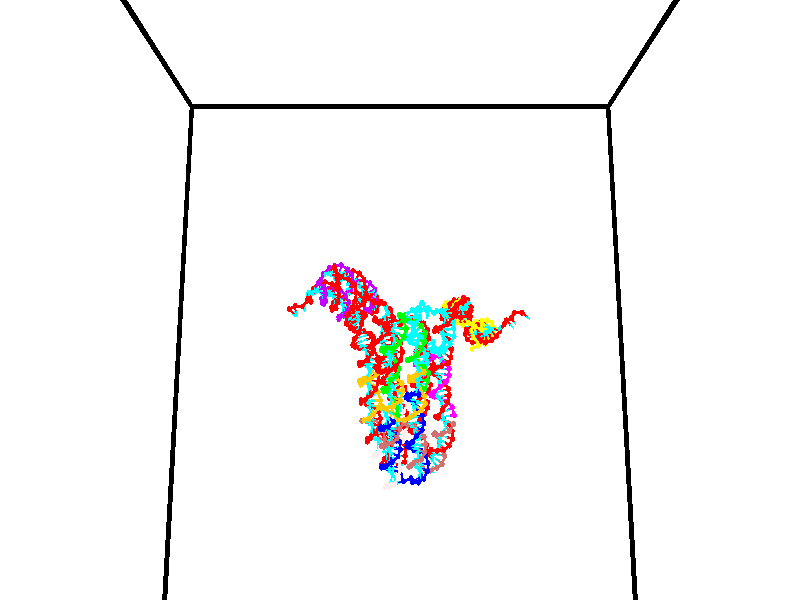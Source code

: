 // switches for output
#declare DRAW_BASES = 1; // possible values are 0, 1; only relevant for DNA ribbons
#declare DRAW_BASES_TYPE = 3; // possible values are 1, 2, 3; only relevant for DNA ribbons
#declare DRAW_FOG = 0; // set to 1 to enable fog

#include "colors.inc"

#include "transforms.inc"
background { rgb <1, 1, 1>}

#default {
   normal{
       ripples 0.25
       frequency 0.20
       turbulence 0.2
       lambda 5
   }
	finish {
		phong 0.1
		phong_size 40.
	}
}

// original window dimensions: 1024x640


// camera settings

camera {
	sky <0, 0.179814, -0.983701>
	up <0, 0.179814, -0.983701>
	right 1.6 * <1, 0, 0>
	location <35, 94.9851, 44.8844>
	look_at <35, 29.7336, 32.9568>
	direction <0, -65.2515, -11.9276>
	angle 67.0682
}


# declare cpy_camera_pos = <35, 94.9851, 44.8844>;
# if (DRAW_FOG = 1)
fog {
	fog_type 2
	up vnormalize(cpy_camera_pos)
	color rgbt<1,1,1,0.3>
	distance 1e-5
	fog_alt 3e-3
	fog_offset 56
}
# end


// LIGHTS

# declare lum = 6;
global_settings {
	ambient_light rgb lum * <0.05, 0.05, 0.05>
	max_trace_level 15
}# declare cpy_direct_light_amount = 0.25;
light_source
{	1000 * <-1, -1.16352, -0.803886>,
	rgb lum * cpy_direct_light_amount
	parallel
}

light_source
{	1000 * <1, 1.16352, 0.803886>,
	rgb lum * cpy_direct_light_amount
	parallel
}

// strand 0

// nucleotide -1

// particle -1
sphere {
	<23.872593, 35.119709, 34.730106> 0.250000
	pigment { color rgbt <1,0,0,0> }
	no_shadow
}
cylinder {
	<24.186600, 35.076244, 34.974052>,  <24.375004, 35.050167, 35.120422>, 0.100000
	pigment { color rgbt <1,0,0,0> }
	no_shadow
}
cylinder {
	<24.186600, 35.076244, 34.974052>,  <23.872593, 35.119709, 34.730106>, 0.100000
	pigment { color rgbt <1,0,0,0> }
	no_shadow
}

// particle -1
sphere {
	<24.186600, 35.076244, 34.974052> 0.100000
	pigment { color rgbt <1,0,0,0> }
	no_shadow
}
sphere {
	0, 1
	scale<0.080000,0.200000,0.300000>
	matrix <-0.063468, -0.993423, -0.095302,
		0.616212, 0.036107, -0.786752,
		0.785019, -0.108660, 0.609867,
		24.422106, 35.043648, 35.157013>
	pigment { color rgbt <0,1,1,0> }
	no_shadow
}
cylinder {
	<24.361029, 34.669491, 34.360336>,  <23.872593, 35.119709, 34.730106>, 0.130000
	pigment { color rgbt <1,0,0,0> }
	no_shadow
}

// nucleotide -1

// particle -1
sphere {
	<24.361029, 34.669491, 34.360336> 0.250000
	pigment { color rgbt <1,0,0,0> }
	no_shadow
}
cylinder {
	<24.412951, 34.635239, 34.755470>,  <24.444103, 34.614689, 34.992550>, 0.100000
	pigment { color rgbt <1,0,0,0> }
	no_shadow
}
cylinder {
	<24.412951, 34.635239, 34.755470>,  <24.361029, 34.669491, 34.360336>, 0.100000
	pigment { color rgbt <1,0,0,0> }
	no_shadow
}

// particle -1
sphere {
	<24.412951, 34.635239, 34.755470> 0.100000
	pigment { color rgbt <1,0,0,0> }
	no_shadow
}
sphere {
	0, 1
	scale<0.080000,0.200000,0.300000>
	matrix <-0.023239, -0.996253, -0.083303,
		0.991267, -0.012143, -0.131307,
		0.129804, -0.085627, 0.987835,
		24.451891, 34.609550, 35.051823>
	pigment { color rgbt <0,1,1,0> }
	no_shadow
}
cylinder {
	<25.106848, 34.729584, 34.426952>,  <24.361029, 34.669491, 34.360336>, 0.130000
	pigment { color rgbt <1,0,0,0> }
	no_shadow
}

// nucleotide -1

// particle -1
sphere {
	<25.106848, 34.729584, 34.426952> 0.250000
	pigment { color rgbt <1,0,0,0> }
	no_shadow
}
cylinder {
	<25.298750, 35.024921, 34.616554>,  <25.413891, 35.202126, 34.730316>, 0.100000
	pigment { color rgbt <1,0,0,0> }
	no_shadow
}
cylinder {
	<25.298750, 35.024921, 34.616554>,  <25.106848, 34.729584, 34.426952>, 0.100000
	pigment { color rgbt <1,0,0,0> }
	no_shadow
}

// particle -1
sphere {
	<25.298750, 35.024921, 34.616554> 0.100000
	pigment { color rgbt <1,0,0,0> }
	no_shadow
}
sphere {
	0, 1
	scale<0.080000,0.200000,0.300000>
	matrix <-0.776129, 0.609086, -0.163213,
		-0.409220, -0.289590, 0.865261,
		0.479753, 0.738344, 0.474009,
		25.442677, 35.246426, 34.758759>
	pigment { color rgbt <0,1,1,0> }
	no_shadow
}
cylinder {
	<25.639711, 35.183453, 34.008057>,  <25.106848, 34.729584, 34.426952>, 0.130000
	pigment { color rgbt <1,0,0,0> }
	no_shadow
}

// nucleotide -1

// particle -1
sphere {
	<25.639711, 35.183453, 34.008057> 0.250000
	pigment { color rgbt <1,0,0,0> }
	no_shadow
}
cylinder {
	<25.661472, 35.089947, 33.619747>,  <25.674528, 35.033844, 33.386761>, 0.100000
	pigment { color rgbt <1,0,0,0> }
	no_shadow
}
cylinder {
	<25.661472, 35.089947, 33.619747>,  <25.639711, 35.183453, 34.008057>, 0.100000
	pigment { color rgbt <1,0,0,0> }
	no_shadow
}

// particle -1
sphere {
	<25.661472, 35.089947, 33.619747> 0.100000
	pigment { color rgbt <1,0,0,0> }
	no_shadow
}
sphere {
	0, 1
	scale<0.080000,0.200000,0.300000>
	matrix <0.536286, -0.813248, 0.225885,
		-0.842281, -0.532899, 0.081124,
		0.054400, -0.233765, -0.970770,
		25.677792, 35.019817, 33.328518>
	pigment { color rgbt <0,1,1,0> }
	no_shadow
}
cylinder {
	<25.946314, 34.532822, 33.995705>,  <25.639711, 35.183453, 34.008057>, 0.130000
	pigment { color rgbt <1,0,0,0> }
	no_shadow
}

// nucleotide -1

// particle -1
sphere {
	<25.946314, 34.532822, 33.995705> 0.250000
	pigment { color rgbt <1,0,0,0> }
	no_shadow
}
cylinder {
	<25.911644, 34.595379, 33.602150>,  <25.890842, 34.632912, 33.366016>, 0.100000
	pigment { color rgbt <1,0,0,0> }
	no_shadow
}
cylinder {
	<25.911644, 34.595379, 33.602150>,  <25.946314, 34.532822, 33.995705>, 0.100000
	pigment { color rgbt <1,0,0,0> }
	no_shadow
}

// particle -1
sphere {
	<25.911644, 34.595379, 33.602150> 0.100000
	pigment { color rgbt <1,0,0,0> }
	no_shadow
}
sphere {
	0, 1
	scale<0.080000,0.200000,0.300000>
	matrix <0.625972, -0.759746, -0.175911,
		-0.775014, -0.631131, -0.032046,
		-0.086676, 0.156394, -0.983884,
		25.885641, 34.642296, 33.306984>
	pigment { color rgbt <0,1,1,0> }
	no_shadow
}
cylinder {
	<25.673050, 33.911461, 33.664940>,  <25.946314, 34.532822, 33.995705>, 0.130000
	pigment { color rgbt <1,0,0,0> }
	no_shadow
}

// nucleotide -1

// particle -1
sphere {
	<25.673050, 33.911461, 33.664940> 0.250000
	pigment { color rgbt <1,0,0,0> }
	no_shadow
}
cylinder {
	<25.879885, 34.122002, 33.394955>,  <26.003984, 34.248325, 33.232964>, 0.100000
	pigment { color rgbt <1,0,0,0> }
	no_shadow
}
cylinder {
	<25.879885, 34.122002, 33.394955>,  <25.673050, 33.911461, 33.664940>, 0.100000
	pigment { color rgbt <1,0,0,0> }
	no_shadow
}

// particle -1
sphere {
	<25.879885, 34.122002, 33.394955> 0.100000
	pigment { color rgbt <1,0,0,0> }
	no_shadow
}
sphere {
	0, 1
	scale<0.080000,0.200000,0.300000>
	matrix <0.405891, -0.845056, -0.348042,
		-0.753574, -0.093994, -0.650608,
		0.517086, 0.526352, -0.674964,
		26.035011, 34.279907, 33.192467>
	pigment { color rgbt <0,1,1,0> }
	no_shadow
}
cylinder {
	<25.717302, 33.471241, 33.161877>,  <25.673050, 33.911461, 33.664940>, 0.130000
	pigment { color rgbt <1,0,0,0> }
	no_shadow
}

// nucleotide -1

// particle -1
sphere {
	<25.717302, 33.471241, 33.161877> 0.250000
	pigment { color rgbt <1,0,0,0> }
	no_shadow
}
cylinder {
	<26.027937, 33.716797, 33.105221>,  <26.214317, 33.864128, 33.071228>, 0.100000
	pigment { color rgbt <1,0,0,0> }
	no_shadow
}
cylinder {
	<26.027937, 33.716797, 33.105221>,  <25.717302, 33.471241, 33.161877>, 0.100000
	pigment { color rgbt <1,0,0,0> }
	no_shadow
}

// particle -1
sphere {
	<26.027937, 33.716797, 33.105221> 0.100000
	pigment { color rgbt <1,0,0,0> }
	no_shadow
}
sphere {
	0, 1
	scale<0.080000,0.200000,0.300000>
	matrix <0.525077, -0.754902, -0.392959,
		-0.348153, 0.230797, -0.908583,
		0.776585, 0.613886, -0.141636,
		26.260912, 33.900963, 33.062729>
	pigment { color rgbt <0,1,1,0> }
	no_shadow
}
cylinder {
	<25.928040, 33.175175, 32.585976>,  <25.717302, 33.471241, 33.161877>, 0.130000
	pigment { color rgbt <1,0,0,0> }
	no_shadow
}

// nucleotide -1

// particle -1
sphere {
	<25.928040, 33.175175, 32.585976> 0.250000
	pigment { color rgbt <1,0,0,0> }
	no_shadow
}
cylinder {
	<26.229019, 33.405548, 32.713802>,  <26.409607, 33.543770, 32.790497>, 0.100000
	pigment { color rgbt <1,0,0,0> }
	no_shadow
}
cylinder {
	<26.229019, 33.405548, 32.713802>,  <25.928040, 33.175175, 32.585976>, 0.100000
	pigment { color rgbt <1,0,0,0> }
	no_shadow
}

// particle -1
sphere {
	<26.229019, 33.405548, 32.713802> 0.100000
	pigment { color rgbt <1,0,0,0> }
	no_shadow
}
sphere {
	0, 1
	scale<0.080000,0.200000,0.300000>
	matrix <0.645253, -0.741924, -0.182199,
		0.132160, 0.343297, -0.929882,
		0.752450, 0.575930, 0.319567,
		26.454754, 33.578327, 32.809673>
	pigment { color rgbt <0,1,1,0> }
	no_shadow
}
cylinder {
	<26.444624, 33.195915, 32.051140>,  <25.928040, 33.175175, 32.585976>, 0.130000
	pigment { color rgbt <1,0,0,0> }
	no_shadow
}

// nucleotide -1

// particle -1
sphere {
	<26.444624, 33.195915, 32.051140> 0.250000
	pigment { color rgbt <1,0,0,0> }
	no_shadow
}
cylinder {
	<26.611399, 33.287712, 32.402935>,  <26.711464, 33.342789, 32.614010>, 0.100000
	pigment { color rgbt <1,0,0,0> }
	no_shadow
}
cylinder {
	<26.611399, 33.287712, 32.402935>,  <26.444624, 33.195915, 32.051140>, 0.100000
	pigment { color rgbt <1,0,0,0> }
	no_shadow
}

// particle -1
sphere {
	<26.611399, 33.287712, 32.402935> 0.100000
	pigment { color rgbt <1,0,0,0> }
	no_shadow
}
sphere {
	0, 1
	scale<0.080000,0.200000,0.300000>
	matrix <0.575823, -0.815353, -0.060225,
		0.703270, 0.531539, -0.472098,
		0.416939, 0.229491, 0.879486,
		26.736481, 33.356560, 32.666782>
	pigment { color rgbt <0,1,1,0> }
	no_shadow
}
cylinder {
	<27.130648, 33.043327, 31.969347>,  <26.444624, 33.195915, 32.051140>, 0.130000
	pigment { color rgbt <1,0,0,0> }
	no_shadow
}

// nucleotide -1

// particle -1
sphere {
	<27.130648, 33.043327, 31.969347> 0.250000
	pigment { color rgbt <1,0,0,0> }
	no_shadow
}
cylinder {
	<27.123976, 33.078934, 32.367702>,  <27.119972, 33.100300, 32.606716>, 0.100000
	pigment { color rgbt <1,0,0,0> }
	no_shadow
}
cylinder {
	<27.123976, 33.078934, 32.367702>,  <27.130648, 33.043327, 31.969347>, 0.100000
	pigment { color rgbt <1,0,0,0> }
	no_shadow
}

// particle -1
sphere {
	<27.123976, 33.078934, 32.367702> 0.100000
	pigment { color rgbt <1,0,0,0> }
	no_shadow
}
sphere {
	0, 1
	scale<0.080000,0.200000,0.300000>
	matrix <0.655485, -0.751157, 0.078122,
		0.755024, 0.654094, -0.045819,
		-0.016682, 0.089018, 0.995890,
		27.118971, 33.105640, 32.666470>
	pigment { color rgbt <0,1,1,0> }
	no_shadow
}
cylinder {
	<27.849808, 33.087677, 32.152550>,  <27.130648, 33.043327, 31.969347>, 0.130000
	pigment { color rgbt <1,0,0,0> }
	no_shadow
}

// nucleotide -1

// particle -1
sphere {
	<27.849808, 33.087677, 32.152550> 0.250000
	pigment { color rgbt <1,0,0,0> }
	no_shadow
}
cylinder {
	<27.639652, 32.943184, 32.460701>,  <27.513559, 32.856487, 32.645592>, 0.100000
	pigment { color rgbt <1,0,0,0> }
	no_shadow
}
cylinder {
	<27.639652, 32.943184, 32.460701>,  <27.849808, 33.087677, 32.152550>, 0.100000
	pigment { color rgbt <1,0,0,0> }
	no_shadow
}

// particle -1
sphere {
	<27.639652, 32.943184, 32.460701> 0.100000
	pigment { color rgbt <1,0,0,0> }
	no_shadow
}
sphere {
	0, 1
	scale<0.080000,0.200000,0.300000>
	matrix <0.510172, -0.858341, -0.054545,
		0.680949, 0.364367, 0.635253,
		-0.525389, -0.361230, 0.770376,
		27.482035, 32.834816, 32.691814>
	pigment { color rgbt <0,1,1,0> }
	no_shadow
}
cylinder {
	<28.307631, 32.733849, 32.460106>,  <27.849808, 33.087677, 32.152550>, 0.130000
	pigment { color rgbt <1,0,0,0> }
	no_shadow
}

// nucleotide -1

// particle -1
sphere {
	<28.307631, 32.733849, 32.460106> 0.250000
	pigment { color rgbt <1,0,0,0> }
	no_shadow
}
cylinder {
	<27.978895, 32.581738, 32.629799>,  <27.781654, 32.490471, 32.731617>, 0.100000
	pigment { color rgbt <1,0,0,0> }
	no_shadow
}
cylinder {
	<27.978895, 32.581738, 32.629799>,  <28.307631, 32.733849, 32.460106>, 0.100000
	pigment { color rgbt <1,0,0,0> }
	no_shadow
}

// particle -1
sphere {
	<27.978895, 32.581738, 32.629799> 0.100000
	pigment { color rgbt <1,0,0,0> }
	no_shadow
}
sphere {
	0, 1
	scale<0.080000,0.200000,0.300000>
	matrix <0.429597, -0.902727, 0.023043,
		0.374206, 0.201188, 0.905258,
		-0.821837, -0.380273, 0.424236,
		27.732344, 32.467655, 32.757069>
	pigment { color rgbt <0,1,1,0> }
	no_shadow
}
cylinder {
	<28.548723, 32.434471, 32.983772>,  <28.307631, 32.733849, 32.460106>, 0.130000
	pigment { color rgbt <1,0,0,0> }
	no_shadow
}

// nucleotide -1

// particle -1
sphere {
	<28.548723, 32.434471, 32.983772> 0.250000
	pigment { color rgbt <1,0,0,0> }
	no_shadow
}
cylinder {
	<28.192547, 32.257046, 32.943039>,  <27.978842, 32.150589, 32.918598>, 0.100000
	pigment { color rgbt <1,0,0,0> }
	no_shadow
}
cylinder {
	<28.192547, 32.257046, 32.943039>,  <28.548723, 32.434471, 32.983772>, 0.100000
	pigment { color rgbt <1,0,0,0> }
	no_shadow
}

// particle -1
sphere {
	<28.192547, 32.257046, 32.943039> 0.100000
	pigment { color rgbt <1,0,0,0> }
	no_shadow
}
sphere {
	0, 1
	scale<0.080000,0.200000,0.300000>
	matrix <0.430506, -0.893523, 0.127600,
		-0.147589, 0.069780, 0.986584,
		-0.890439, -0.443562, -0.101834,
		27.925415, 32.123978, 32.912487>
	pigment { color rgbt <0,1,1,0> }
	no_shadow
}
cylinder {
	<28.455196, 32.035465, 33.600403>,  <28.548723, 32.434471, 32.983772>, 0.130000
	pigment { color rgbt <1,0,0,0> }
	no_shadow
}

// nucleotide -1

// particle -1
sphere {
	<28.455196, 32.035465, 33.600403> 0.250000
	pigment { color rgbt <1,0,0,0> }
	no_shadow
}
cylinder {
	<28.194496, 31.868628, 33.347023>,  <28.038076, 31.768526, 33.194996>, 0.100000
	pigment { color rgbt <1,0,0,0> }
	no_shadow
}
cylinder {
	<28.194496, 31.868628, 33.347023>,  <28.455196, 32.035465, 33.600403>, 0.100000
	pigment { color rgbt <1,0,0,0> }
	no_shadow
}

// particle -1
sphere {
	<28.194496, 31.868628, 33.347023> 0.100000
	pigment { color rgbt <1,0,0,0> }
	no_shadow
}
sphere {
	0, 1
	scale<0.080000,0.200000,0.300000>
	matrix <0.282799, -0.908619, 0.307305,
		-0.703737, 0.021148, 0.710146,
		-0.651751, -0.417090, -0.633448,
		27.998970, 31.743500, 33.156990>
	pigment { color rgbt <0,1,1,0> }
	no_shadow
}
cylinder {
	<28.191065, 31.524929, 34.025593>,  <28.455196, 32.035465, 33.600403>, 0.130000
	pigment { color rgbt <1,0,0,0> }
	no_shadow
}

// nucleotide -1

// particle -1
sphere {
	<28.191065, 31.524929, 34.025593> 0.250000
	pigment { color rgbt <1,0,0,0> }
	no_shadow
}
cylinder {
	<28.132320, 31.419804, 33.644150>,  <28.097075, 31.356730, 33.415283>, 0.100000
	pigment { color rgbt <1,0,0,0> }
	no_shadow
}
cylinder {
	<28.132320, 31.419804, 33.644150>,  <28.191065, 31.524929, 34.025593>, 0.100000
	pigment { color rgbt <1,0,0,0> }
	no_shadow
}

// particle -1
sphere {
	<28.132320, 31.419804, 33.644150> 0.100000
	pigment { color rgbt <1,0,0,0> }
	no_shadow
}
sphere {
	0, 1
	scale<0.080000,0.200000,0.300000>
	matrix <0.254906, -0.941552, 0.220234,
		-0.955748, -0.210736, 0.205269,
		-0.146861, -0.262812, -0.953605,
		28.088263, 31.340960, 33.358067>
	pigment { color rgbt <0,1,1,0> }
	no_shadow
}
cylinder {
	<27.708162, 30.941492, 34.082241>,  <28.191065, 31.524929, 34.025593>, 0.130000
	pigment { color rgbt <1,0,0,0> }
	no_shadow
}

// nucleotide -1

// particle -1
sphere {
	<27.708162, 30.941492, 34.082241> 0.250000
	pigment { color rgbt <1,0,0,0> }
	no_shadow
}
cylinder {
	<27.895472, 30.940584, 33.728809>,  <28.007856, 30.940039, 33.516750>, 0.100000
	pigment { color rgbt <1,0,0,0> }
	no_shadow
}
cylinder {
	<27.895472, 30.940584, 33.728809>,  <27.708162, 30.941492, 34.082241>, 0.100000
	pigment { color rgbt <1,0,0,0> }
	no_shadow
}

// particle -1
sphere {
	<27.895472, 30.940584, 33.728809> 0.100000
	pigment { color rgbt <1,0,0,0> }
	no_shadow
}
sphere {
	0, 1
	scale<0.080000,0.200000,0.300000>
	matrix <0.351863, -0.916807, 0.188832,
		-0.810502, -0.399325, -0.428516,
		0.468271, -0.002269, -0.883582,
		28.035954, 30.939903, 33.463734>
	pigment { color rgbt <0,1,1,0> }
	no_shadow
}
cylinder {
	<27.554220, 30.319679, 33.756851>,  <27.708162, 30.941492, 34.082241>, 0.130000
	pigment { color rgbt <1,0,0,0> }
	no_shadow
}

// nucleotide -1

// particle -1
sphere {
	<27.554220, 30.319679, 33.756851> 0.250000
	pigment { color rgbt <1,0,0,0> }
	no_shadow
}
cylinder {
	<27.883566, 30.417583, 33.552044>,  <28.081173, 30.476326, 33.429157>, 0.100000
	pigment { color rgbt <1,0,0,0> }
	no_shadow
}
cylinder {
	<27.883566, 30.417583, 33.552044>,  <27.554220, 30.319679, 33.756851>, 0.100000
	pigment { color rgbt <1,0,0,0> }
	no_shadow
}

// particle -1
sphere {
	<27.883566, 30.417583, 33.552044> 0.100000
	pigment { color rgbt <1,0,0,0> }
	no_shadow
}
sphere {
	0, 1
	scale<0.080000,0.200000,0.300000>
	matrix <0.326138, -0.942425, 0.073944,
		-0.464444, -0.227873, -0.855784,
		0.823362, 0.244761, -0.512022,
		28.130575, 30.491013, 33.398438>
	pigment { color rgbt <0,1,1,0> }
	no_shadow
}
cylinder {
	<27.649136, 29.758133, 33.237053>,  <27.554220, 30.319679, 33.756851>, 0.130000
	pigment { color rgbt <1,0,0,0> }
	no_shadow
}

// nucleotide -1

// particle -1
sphere {
	<27.649136, 29.758133, 33.237053> 0.250000
	pigment { color rgbt <1,0,0,0> }
	no_shadow
}
cylinder {
	<28.013622, 29.921301, 33.259995>,  <28.232313, 30.019201, 33.273758>, 0.100000
	pigment { color rgbt <1,0,0,0> }
	no_shadow
}
cylinder {
	<28.013622, 29.921301, 33.259995>,  <27.649136, 29.758133, 33.237053>, 0.100000
	pigment { color rgbt <1,0,0,0> }
	no_shadow
}

// particle -1
sphere {
	<28.013622, 29.921301, 33.259995> 0.100000
	pigment { color rgbt <1,0,0,0> }
	no_shadow
}
sphere {
	0, 1
	scale<0.080000,0.200000,0.300000>
	matrix <0.407394, -0.913009, 0.021100,
		0.060972, 0.004139, -0.998131,
		0.911215, 0.407919, 0.057354,
		28.286987, 30.043676, 33.277199>
	pigment { color rgbt <0,1,1,0> }
	no_shadow
}
cylinder {
	<28.141861, 29.378489, 32.787823>,  <27.649136, 29.758133, 33.237053>, 0.130000
	pigment { color rgbt <1,0,0,0> }
	no_shadow
}

// nucleotide -1

// particle -1
sphere {
	<28.141861, 29.378489, 32.787823> 0.250000
	pigment { color rgbt <1,0,0,0> }
	no_shadow
}
cylinder {
	<28.378578, 29.548515, 33.061787>,  <28.520609, 29.650532, 33.226166>, 0.100000
	pigment { color rgbt <1,0,0,0> }
	no_shadow
}
cylinder {
	<28.378578, 29.548515, 33.061787>,  <28.141861, 29.378489, 32.787823>, 0.100000
	pigment { color rgbt <1,0,0,0> }
	no_shadow
}

// particle -1
sphere {
	<28.378578, 29.548515, 33.061787> 0.100000
	pigment { color rgbt <1,0,0,0> }
	no_shadow
}
sphere {
	0, 1
	scale<0.080000,0.200000,0.300000>
	matrix <0.545658, -0.836646, 0.047764,
		0.593329, 0.345459, -0.727062,
		0.591792, 0.425067, 0.684909,
		28.556116, 29.676035, 33.267258>
	pigment { color rgbt <0,1,1,0> }
	no_shadow
}
cylinder {
	<28.777697, 29.136618, 32.571751>,  <28.141861, 29.378489, 32.787823>, 0.130000
	pigment { color rgbt <1,0,0,0> }
	no_shadow
}

// nucleotide -1

// particle -1
sphere {
	<28.777697, 29.136618, 32.571751> 0.250000
	pigment { color rgbt <1,0,0,0> }
	no_shadow
}
cylinder {
	<28.779940, 29.252485, 32.954594>,  <28.781284, 29.322006, 33.184299>, 0.100000
	pigment { color rgbt <1,0,0,0> }
	no_shadow
}
cylinder {
	<28.779940, 29.252485, 32.954594>,  <28.777697, 29.136618, 32.571751>, 0.100000
	pigment { color rgbt <1,0,0,0> }
	no_shadow
}

// particle -1
sphere {
	<28.779940, 29.252485, 32.954594> 0.100000
	pigment { color rgbt <1,0,0,0> }
	no_shadow
}
sphere {
	0, 1
	scale<0.080000,0.200000,0.300000>
	matrix <0.488003, -0.836208, 0.250219,
		0.872824, 0.465670, -0.146047,
		0.005606, 0.289669, 0.957111,
		28.781622, 29.339386, 33.241726>
	pigment { color rgbt <0,1,1,0> }
	no_shadow
}
cylinder {
	<29.304686, 28.822241, 32.974800>,  <28.777697, 29.136618, 32.571751>, 0.130000
	pigment { color rgbt <1,0,0,0> }
	no_shadow
}

// nucleotide -1

// particle -1
sphere {
	<29.304686, 28.822241, 32.974800> 0.250000
	pigment { color rgbt <1,0,0,0> }
	no_shadow
}
cylinder {
	<29.120258, 28.937052, 33.310665>,  <29.009602, 29.005938, 33.512184>, 0.100000
	pigment { color rgbt <1,0,0,0> }
	no_shadow
}
cylinder {
	<29.120258, 28.937052, 33.310665>,  <29.304686, 28.822241, 32.974800>, 0.100000
	pigment { color rgbt <1,0,0,0> }
	no_shadow
}

// particle -1
sphere {
	<29.120258, 28.937052, 33.310665> 0.100000
	pigment { color rgbt <1,0,0,0> }
	no_shadow
}
sphere {
	0, 1
	scale<0.080000,0.200000,0.300000>
	matrix <0.511785, -0.686993, 0.515864,
		0.724909, 0.667575, 0.169855,
		-0.461067, 0.287025, 0.839663,
		28.981937, 29.023159, 33.562565>
	pigment { color rgbt <0,1,1,0> }
	no_shadow
}
cylinder {
	<29.806438, 28.988811, 33.431942>,  <29.304686, 28.822241, 32.974800>, 0.130000
	pigment { color rgbt <1,0,0,0> }
	no_shadow
}

// nucleotide -1

// particle -1
sphere {
	<29.806438, 28.988811, 33.431942> 0.250000
	pigment { color rgbt <1,0,0,0> }
	no_shadow
}
cylinder {
	<29.473791, 28.904303, 33.637379>,  <29.274202, 28.853598, 33.760639>, 0.100000
	pigment { color rgbt <1,0,0,0> }
	no_shadow
}
cylinder {
	<29.473791, 28.904303, 33.637379>,  <29.806438, 28.988811, 33.431942>, 0.100000
	pigment { color rgbt <1,0,0,0> }
	no_shadow
}

// particle -1
sphere {
	<29.473791, 28.904303, 33.637379> 0.100000
	pigment { color rgbt <1,0,0,0> }
	no_shadow
}
sphere {
	0, 1
	scale<0.080000,0.200000,0.300000>
	matrix <0.544454, -0.492453, 0.679014,
		0.109462, 0.844307, 0.524561,
		-0.831618, -0.211273, 0.513591,
		29.224306, 28.840921, 33.791454>
	pigment { color rgbt <0,1,1,0> }
	no_shadow
}
cylinder {
	<29.881008, 29.146593, 34.218056>,  <29.806438, 28.988811, 33.431942>, 0.130000
	pigment { color rgbt <1,0,0,0> }
	no_shadow
}

// nucleotide -1

// particle -1
sphere {
	<29.881008, 29.146593, 34.218056> 0.250000
	pigment { color rgbt <1,0,0,0> }
	no_shadow
}
cylinder {
	<29.606100, 28.865229, 34.145531>,  <29.441156, 28.696409, 34.102016>, 0.100000
	pigment { color rgbt <1,0,0,0> }
	no_shadow
}
cylinder {
	<29.606100, 28.865229, 34.145531>,  <29.881008, 29.146593, 34.218056>, 0.100000
	pigment { color rgbt <1,0,0,0> }
	no_shadow
}

// particle -1
sphere {
	<29.606100, 28.865229, 34.145531> 0.100000
	pigment { color rgbt <1,0,0,0> }
	no_shadow
}
sphere {
	0, 1
	scale<0.080000,0.200000,0.300000>
	matrix <0.426512, -0.592810, 0.683128,
		-0.588005, 0.392160, 0.707433,
		-0.687269, -0.703411, -0.181315,
		29.399920, 28.654205, 34.091137>
	pigment { color rgbt <0,1,1,0> }
	no_shadow
}
cylinder {
	<29.998219, 29.063070, 34.994732>,  <29.881008, 29.146593, 34.218056>, 0.130000
	pigment { color rgbt <1,0,0,0> }
	no_shadow
}

// nucleotide -1

// particle -1
sphere {
	<29.998219, 29.063070, 34.994732> 0.250000
	pigment { color rgbt <1,0,0,0> }
	no_shadow
}
cylinder {
	<29.674328, 28.877605, 34.850868>,  <29.479994, 28.766327, 34.764549>, 0.100000
	pigment { color rgbt <1,0,0,0> }
	no_shadow
}
cylinder {
	<29.674328, 28.877605, 34.850868>,  <29.998219, 29.063070, 34.994732>, 0.100000
	pigment { color rgbt <1,0,0,0> }
	no_shadow
}

// particle -1
sphere {
	<29.674328, 28.877605, 34.850868> 0.100000
	pigment { color rgbt <1,0,0,0> }
	no_shadow
}
sphere {
	0, 1
	scale<0.080000,0.200000,0.300000>
	matrix <0.475189, -0.877718, 0.061702,
		-0.344290, -0.120945, 0.931041,
		-0.809728, -0.463664, -0.359661,
		29.431410, 28.738506, 34.742970>
	pigment { color rgbt <0,1,1,0> }
	no_shadow
}
cylinder {
	<29.855394, 28.441353, 35.411800>,  <29.998219, 29.063070, 34.994732>, 0.130000
	pigment { color rgbt <1,0,0,0> }
	no_shadow
}

// nucleotide -1

// particle -1
sphere {
	<29.855394, 28.441353, 35.411800> 0.250000
	pigment { color rgbt <1,0,0,0> }
	no_shadow
}
cylinder {
	<29.625484, 28.346415, 35.098545>,  <29.487539, 28.289452, 34.910591>, 0.100000
	pigment { color rgbt <1,0,0,0> }
	no_shadow
}
cylinder {
	<29.625484, 28.346415, 35.098545>,  <29.855394, 28.441353, 35.411800>, 0.100000
	pigment { color rgbt <1,0,0,0> }
	no_shadow
}

// particle -1
sphere {
	<29.625484, 28.346415, 35.098545> 0.100000
	pigment { color rgbt <1,0,0,0> }
	no_shadow
}
sphere {
	0, 1
	scale<0.080000,0.200000,0.300000>
	matrix <0.281711, -0.955907, 0.082948,
		-0.768292, -0.172942, 0.616293,
		-0.574774, -0.237345, -0.783136,
		29.453053, 28.275211, 34.863605>
	pigment { color rgbt <0,1,1,0> }
	no_shadow
}
cylinder {
	<29.857998, 27.789549, 35.537334>,  <29.855394, 28.441353, 35.411800>, 0.130000
	pigment { color rgbt <1,0,0,0> }
	no_shadow
}

// nucleotide -1

// particle -1
sphere {
	<29.857998, 27.789549, 35.537334> 0.250000
	pigment { color rgbt <1,0,0,0> }
	no_shadow
}
cylinder {
	<29.715862, 27.832453, 35.165909>,  <29.630581, 27.858196, 34.943054>, 0.100000
	pigment { color rgbt <1,0,0,0> }
	no_shadow
}
cylinder {
	<29.715862, 27.832453, 35.165909>,  <29.857998, 27.789549, 35.537334>, 0.100000
	pigment { color rgbt <1,0,0,0> }
	no_shadow
}

// particle -1
sphere {
	<29.715862, 27.832453, 35.165909> 0.100000
	pigment { color rgbt <1,0,0,0> }
	no_shadow
}
sphere {
	0, 1
	scale<0.080000,0.200000,0.300000>
	matrix <0.501635, -0.816343, -0.286263,
		-0.788731, -0.567520, 0.236273,
		-0.355340, 0.107261, -0.928563,
		29.609261, 27.864632, 34.887341>
	pigment { color rgbt <0,1,1,0> }
	no_shadow
}
cylinder {
	<29.796524, 27.089340, 35.324799>,  <29.857998, 27.789549, 35.537334>, 0.130000
	pigment { color rgbt <1,0,0,0> }
	no_shadow
}

// nucleotide -1

// particle -1
sphere {
	<29.796524, 27.089340, 35.324799> 0.250000
	pigment { color rgbt <1,0,0,0> }
	no_shadow
}
cylinder {
	<29.827919, 27.330208, 35.006996>,  <29.846756, 27.474728, 34.816315>, 0.100000
	pigment { color rgbt <1,0,0,0> }
	no_shadow
}
cylinder {
	<29.827919, 27.330208, 35.006996>,  <29.796524, 27.089340, 35.324799>, 0.100000
	pigment { color rgbt <1,0,0,0> }
	no_shadow
}

// particle -1
sphere {
	<29.827919, 27.330208, 35.006996> 0.100000
	pigment { color rgbt <1,0,0,0> }
	no_shadow
}
sphere {
	0, 1
	scale<0.080000,0.200000,0.300000>
	matrix <0.562731, -0.684613, -0.463291,
		-0.822906, -0.410729, -0.392592,
		0.078486, 0.602168, -0.794502,
		29.851465, 27.510859, 34.768646>
	pigment { color rgbt <0,1,1,0> }
	no_shadow
}
cylinder {
	<29.578447, 26.750568, 34.648846>,  <29.796524, 27.089340, 35.324799>, 0.130000
	pigment { color rgbt <1,0,0,0> }
	no_shadow
}

// nucleotide -1

// particle -1
sphere {
	<29.578447, 26.750568, 34.648846> 0.250000
	pigment { color rgbt <1,0,0,0> }
	no_shadow
}
cylinder {
	<29.834110, 27.048185, 34.571003>,  <29.987509, 27.226755, 34.524296>, 0.100000
	pigment { color rgbt <1,0,0,0> }
	no_shadow
}
cylinder {
	<29.834110, 27.048185, 34.571003>,  <29.578447, 26.750568, 34.648846>, 0.100000
	pigment { color rgbt <1,0,0,0> }
	no_shadow
}

// particle -1
sphere {
	<29.834110, 27.048185, 34.571003> 0.100000
	pigment { color rgbt <1,0,0,0> }
	no_shadow
}
sphere {
	0, 1
	scale<0.080000,0.200000,0.300000>
	matrix <0.608339, -0.643938, -0.463970,
		-0.470531, 0.178162, -0.864210,
		0.639159, 0.744045, -0.194610,
		30.025858, 27.271399, 34.512619>
	pigment { color rgbt <0,1,1,0> }
	no_shadow
}
cylinder {
	<29.662664, 26.921949, 33.858372>,  <29.578447, 26.750568, 34.648846>, 0.130000
	pigment { color rgbt <1,0,0,0> }
	no_shadow
}

// nucleotide -1

// particle -1
sphere {
	<29.662664, 26.921949, 33.858372> 0.250000
	pigment { color rgbt <1,0,0,0> }
	no_shadow
}
cylinder {
	<29.979303, 26.967979, 34.098415>,  <30.169287, 26.995598, 34.242443>, 0.100000
	pigment { color rgbt <1,0,0,0> }
	no_shadow
}
cylinder {
	<29.979303, 26.967979, 34.098415>,  <29.662664, 26.921949, 33.858372>, 0.100000
	pigment { color rgbt <1,0,0,0> }
	no_shadow
}

// particle -1
sphere {
	<29.979303, 26.967979, 34.098415> 0.100000
	pigment { color rgbt <1,0,0,0> }
	no_shadow
}
sphere {
	0, 1
	scale<0.080000,0.200000,0.300000>
	matrix <0.480062, -0.724733, -0.494270,
		0.378040, 0.679352, -0.628941,
		0.791597, 0.115077, 0.600109,
		30.216784, 27.002502, 34.278446>
	pigment { color rgbt <0,1,1,0> }
	no_shadow
}
cylinder {
	<30.314512, 27.324501, 33.548431>,  <29.662664, 26.921949, 33.858372>, 0.130000
	pigment { color rgbt <1,0,0,0> }
	no_shadow
}

// nucleotide -1

// particle -1
sphere {
	<30.314512, 27.324501, 33.548431> 0.250000
	pigment { color rgbt <1,0,0,0> }
	no_shadow
}
cylinder {
	<30.401773, 27.039501, 33.815189>,  <30.454130, 26.868502, 33.975246>, 0.100000
	pigment { color rgbt <1,0,0,0> }
	no_shadow
}
cylinder {
	<30.401773, 27.039501, 33.815189>,  <30.314512, 27.324501, 33.548431>, 0.100000
	pigment { color rgbt <1,0,0,0> }
	no_shadow
}

// particle -1
sphere {
	<30.401773, 27.039501, 33.815189> 0.100000
	pigment { color rgbt <1,0,0,0> }
	no_shadow
}
sphere {
	0, 1
	scale<0.080000,0.200000,0.300000>
	matrix <0.381368, -0.566779, -0.730288,
		0.898313, 0.413649, 0.148079,
		0.218155, -0.712500, 0.666897,
		30.467220, 26.825750, 34.015259>
	pigment { color rgbt <0,1,1,0> }
	no_shadow
}
cylinder {
	<31.066757, 27.249525, 33.669167>,  <30.314512, 27.324501, 33.548431>, 0.130000
	pigment { color rgbt <1,0,0,0> }
	no_shadow
}

// nucleotide -1

// particle -1
sphere {
	<31.066757, 27.249525, 33.669167> 0.250000
	pigment { color rgbt <1,0,0,0> }
	no_shadow
}
cylinder {
	<30.825609, 26.930500, 33.677540>,  <30.680920, 26.739084, 33.682564>, 0.100000
	pigment { color rgbt <1,0,0,0> }
	no_shadow
}
cylinder {
	<30.825609, 26.930500, 33.677540>,  <31.066757, 27.249525, 33.669167>, 0.100000
	pigment { color rgbt <1,0,0,0> }
	no_shadow
}

// particle -1
sphere {
	<30.825609, 26.930500, 33.677540> 0.100000
	pigment { color rgbt <1,0,0,0> }
	no_shadow
}
sphere {
	0, 1
	scale<0.080000,0.200000,0.300000>
	matrix <0.536420, -0.424623, -0.729349,
		0.590592, -0.428472, 0.683822,
		-0.602872, -0.797563, 0.020938,
		30.644747, 26.691231, 33.683823>
	pigment { color rgbt <0,1,1,0> }
	no_shadow
}
cylinder {
	<31.713392, 27.488886, 33.354630>,  <31.066757, 27.249525, 33.669167>, 0.130000
	pigment { color rgbt <1,0,0,0> }
	no_shadow
}

// nucleotide -1

// particle -1
sphere {
	<31.713392, 27.488886, 33.354630> 0.250000
	pigment { color rgbt <1,0,0,0> }
	no_shadow
}
cylinder {
	<32.057266, 27.689320, 33.314915>,  <32.263592, 27.809580, 33.291084>, 0.100000
	pigment { color rgbt <1,0,0,0> }
	no_shadow
}
cylinder {
	<32.057266, 27.689320, 33.314915>,  <31.713392, 27.488886, 33.354630>, 0.100000
	pigment { color rgbt <1,0,0,0> }
	no_shadow
}

// particle -1
sphere {
	<32.057266, 27.689320, 33.314915> 0.100000
	pigment { color rgbt <1,0,0,0> }
	no_shadow
}
sphere {
	0, 1
	scale<0.080000,0.200000,0.300000>
	matrix <-0.494799, 0.865137, 0.081925,
		0.126948, -0.021302, 0.991681,
		0.859685, 0.501083, -0.099287,
		32.315170, 27.839645, 33.285130>
	pigment { color rgbt <0,1,1,0> }
	no_shadow
}
cylinder {
	<31.558577, 28.067198, 33.756199>,  <31.713392, 27.488886, 33.354630>, 0.130000
	pigment { color rgbt <1,0,0,0> }
	no_shadow
}

// nucleotide -1

// particle -1
sphere {
	<31.558577, 28.067198, 33.756199> 0.250000
	pigment { color rgbt <1,0,0,0> }
	no_shadow
}
cylinder {
	<31.892668, 28.137157, 33.547661>,  <32.093124, 28.179134, 33.422539>, 0.100000
	pigment { color rgbt <1,0,0,0> }
	no_shadow
}
cylinder {
	<31.892668, 28.137157, 33.547661>,  <31.558577, 28.067198, 33.756199>, 0.100000
	pigment { color rgbt <1,0,0,0> }
	no_shadow
}

// particle -1
sphere {
	<31.892668, 28.137157, 33.547661> 0.100000
	pigment { color rgbt <1,0,0,0> }
	no_shadow
}
sphere {
	0, 1
	scale<0.080000,0.200000,0.300000>
	matrix <-0.249765, 0.965295, -0.076303,
		0.489908, 0.193944, 0.849927,
		0.835229, 0.174901, -0.521347,
		32.143238, 28.189627, 33.391258>
	pigment { color rgbt <0,1,1,0> }
	no_shadow
}
cylinder {
	<31.865601, 28.700272, 34.013725>,  <31.558577, 28.067198, 33.756199>, 0.130000
	pigment { color rgbt <1,0,0,0> }
	no_shadow
}

// nucleotide -1

// particle -1
sphere {
	<31.865601, 28.700272, 34.013725> 0.250000
	pigment { color rgbt <1,0,0,0> }
	no_shadow
}
cylinder {
	<32.017429, 28.622349, 33.651958>,  <32.108528, 28.575596, 33.434898>, 0.100000
	pigment { color rgbt <1,0,0,0> }
	no_shadow
}
cylinder {
	<32.017429, 28.622349, 33.651958>,  <31.865601, 28.700272, 34.013725>, 0.100000
	pigment { color rgbt <1,0,0,0> }
	no_shadow
}

// particle -1
sphere {
	<32.017429, 28.622349, 33.651958> 0.100000
	pigment { color rgbt <1,0,0,0> }
	no_shadow
}
sphere {
	0, 1
	scale<0.080000,0.200000,0.300000>
	matrix <-0.325442, 0.886986, -0.327634,
		0.866033, 0.418697, 0.273277,
		0.379572, -0.194806, -0.904420,
		32.131302, 28.563908, 33.380634>
	pigment { color rgbt <0,1,1,0> }
	no_shadow
}
cylinder {
	<32.445774, 29.157028, 33.935024>,  <31.865601, 28.700272, 34.013725>, 0.130000
	pigment { color rgbt <1,0,0,0> }
	no_shadow
}

// nucleotide -1

// particle -1
sphere {
	<32.445774, 29.157028, 33.935024> 0.250000
	pigment { color rgbt <1,0,0,0> }
	no_shadow
}
cylinder {
	<32.296486, 29.042944, 33.581898>,  <32.206913, 28.974493, 33.370022>, 0.100000
	pigment { color rgbt <1,0,0,0> }
	no_shadow
}
cylinder {
	<32.296486, 29.042944, 33.581898>,  <32.445774, 29.157028, 33.935024>, 0.100000
	pigment { color rgbt <1,0,0,0> }
	no_shadow
}

// particle -1
sphere {
	<32.296486, 29.042944, 33.581898> 0.100000
	pigment { color rgbt <1,0,0,0> }
	no_shadow
}
sphere {
	0, 1
	scale<0.080000,0.200000,0.300000>
	matrix <-0.229363, 0.950400, -0.210077,
		0.898943, 0.124079, -0.420127,
		-0.373223, -0.285209, -0.882814,
		32.184521, 28.957382, 33.317055>
	pigment { color rgbt <0,1,1,0> }
	no_shadow
}
cylinder {
	<32.680702, 29.704901, 33.359241>,  <32.445774, 29.157028, 33.935024>, 0.130000
	pigment { color rgbt <1,0,0,0> }
	no_shadow
}

// nucleotide -1

// particle -1
sphere {
	<32.680702, 29.704901, 33.359241> 0.250000
	pigment { color rgbt <1,0,0,0> }
	no_shadow
}
cylinder {
	<32.338024, 29.505171, 33.307480>,  <32.132416, 29.385334, 33.276421>, 0.100000
	pigment { color rgbt <1,0,0,0> }
	no_shadow
}
cylinder {
	<32.338024, 29.505171, 33.307480>,  <32.680702, 29.704901, 33.359241>, 0.100000
	pigment { color rgbt <1,0,0,0> }
	no_shadow
}

// particle -1
sphere {
	<32.338024, 29.505171, 33.307480> 0.100000
	pigment { color rgbt <1,0,0,0> }
	no_shadow
}
sphere {
	0, 1
	scale<0.080000,0.200000,0.300000>
	matrix <-0.458100, 0.851817, -0.254072,
		0.237095, -0.158382, -0.958489,
		-0.856697, -0.499323, -0.129406,
		32.081017, 29.355373, 33.268658>
	pigment { color rgbt <0,1,1,0> }
	no_shadow
}
cylinder {
	<32.482727, 29.595139, 32.656052>,  <32.680702, 29.704901, 33.359241>, 0.130000
	pigment { color rgbt <1,0,0,0> }
	no_shadow
}

// nucleotide -1

// particle -1
sphere {
	<32.482727, 29.595139, 32.656052> 0.250000
	pigment { color rgbt <1,0,0,0> }
	no_shadow
}
cylinder {
	<32.172943, 29.632559, 32.906315>,  <31.987072, 29.655012, 33.056473>, 0.100000
	pigment { color rgbt <1,0,0,0> }
	no_shadow
}
cylinder {
	<32.172943, 29.632559, 32.906315>,  <32.482727, 29.595139, 32.656052>, 0.100000
	pigment { color rgbt <1,0,0,0> }
	no_shadow
}

// particle -1
sphere {
	<32.172943, 29.632559, 32.906315> 0.100000
	pigment { color rgbt <1,0,0,0> }
	no_shadow
}
sphere {
	0, 1
	scale<0.080000,0.200000,0.300000>
	matrix <-0.240129, 0.871514, -0.427552,
		-0.585273, -0.481363, -0.652492,
		-0.774463, 0.093553, 0.625663,
		31.940603, 29.660625, 33.094013>
	pigment { color rgbt <0,1,1,0> }
	no_shadow
}
cylinder {
	<31.979544, 29.835846, 32.282799>,  <32.482727, 29.595139, 32.656052>, 0.130000
	pigment { color rgbt <1,0,0,0> }
	no_shadow
}

// nucleotide -1

// particle -1
sphere {
	<31.979544, 29.835846, 32.282799> 0.250000
	pigment { color rgbt <1,0,0,0> }
	no_shadow
}
cylinder {
	<31.889841, 29.940659, 32.658257>,  <31.836020, 30.003546, 32.883530>, 0.100000
	pigment { color rgbt <1,0,0,0> }
	no_shadow
}
cylinder {
	<31.889841, 29.940659, 32.658257>,  <31.979544, 29.835846, 32.282799>, 0.100000
	pigment { color rgbt <1,0,0,0> }
	no_shadow
}

// particle -1
sphere {
	<31.889841, 29.940659, 32.658257> 0.100000
	pigment { color rgbt <1,0,0,0> }
	no_shadow
}
sphere {
	0, 1
	scale<0.080000,0.200000,0.300000>
	matrix <-0.251224, 0.915076, -0.315473,
		-0.941592, -0.306556, -0.139384,
		-0.224257, 0.262030, 0.938642,
		31.822563, 30.019268, 32.939850>
	pigment { color rgbt <0,1,1,0> }
	no_shadow
}
cylinder {
	<31.232073, 29.988529, 32.255257>,  <31.979544, 29.835846, 32.282799>, 0.130000
	pigment { color rgbt <1,0,0,0> }
	no_shadow
}

// nucleotide -1

// particle -1
sphere {
	<31.232073, 29.988529, 32.255257> 0.250000
	pigment { color rgbt <1,0,0,0> }
	no_shadow
}
cylinder {
	<31.424580, 30.181135, 32.548248>,  <31.540083, 30.296700, 32.724045>, 0.100000
	pigment { color rgbt <1,0,0,0> }
	no_shadow
}
cylinder {
	<31.424580, 30.181135, 32.548248>,  <31.232073, 29.988529, 32.255257>, 0.100000
	pigment { color rgbt <1,0,0,0> }
	no_shadow
}

// particle -1
sphere {
	<31.424580, 30.181135, 32.548248> 0.100000
	pigment { color rgbt <1,0,0,0> }
	no_shadow
}
sphere {
	0, 1
	scale<0.080000,0.200000,0.300000>
	matrix <-0.378257, 0.867891, -0.322003,
		-0.790763, -0.122097, 0.599822,
		0.481265, 0.481516, 0.732480,
		31.568958, 30.325590, 32.767994>
	pigment { color rgbt <0,1,1,0> }
	no_shadow
}
cylinder {
	<30.713627, 30.417336, 32.574348>,  <31.232073, 29.988529, 32.255257>, 0.130000
	pigment { color rgbt <1,0,0,0> }
	no_shadow
}

// nucleotide -1

// particle -1
sphere {
	<30.713627, 30.417336, 32.574348> 0.250000
	pigment { color rgbt <1,0,0,0> }
	no_shadow
}
cylinder {
	<31.052345, 30.589458, 32.699421>,  <31.255577, 30.692732, 32.774464>, 0.100000
	pigment { color rgbt <1,0,0,0> }
	no_shadow
}
cylinder {
	<31.052345, 30.589458, 32.699421>,  <30.713627, 30.417336, 32.574348>, 0.100000
	pigment { color rgbt <1,0,0,0> }
	no_shadow
}

// particle -1
sphere {
	<31.052345, 30.589458, 32.699421> 0.100000
	pigment { color rgbt <1,0,0,0> }
	no_shadow
}
sphere {
	0, 1
	scale<0.080000,0.200000,0.300000>
	matrix <-0.414299, 0.902241, -0.119656,
		-0.333605, -0.028221, 0.942290,
		0.846796, 0.430307, 0.312684,
		31.306385, 30.718552, 32.793224>
	pigment { color rgbt <0,1,1,0> }
	no_shadow
}
cylinder {
	<30.624701, 30.852859, 33.093731>,  <30.713627, 30.417336, 32.574348>, 0.130000
	pigment { color rgbt <1,0,0,0> }
	no_shadow
}

// nucleotide -1

// particle -1
sphere {
	<30.624701, 30.852859, 33.093731> 0.250000
	pigment { color rgbt <1,0,0,0> }
	no_shadow
}
cylinder {
	<30.951387, 30.972515, 32.896355>,  <31.147400, 31.044308, 32.777927>, 0.100000
	pigment { color rgbt <1,0,0,0> }
	no_shadow
}
cylinder {
	<30.951387, 30.972515, 32.896355>,  <30.624701, 30.852859, 33.093731>, 0.100000
	pigment { color rgbt <1,0,0,0> }
	no_shadow
}

// particle -1
sphere {
	<30.951387, 30.972515, 32.896355> 0.100000
	pigment { color rgbt <1,0,0,0> }
	no_shadow
}
sphere {
	0, 1
	scale<0.080000,0.200000,0.300000>
	matrix <-0.393808, 0.913983, -0.097725,
		0.421766, 0.274136, 0.864270,
		0.816718, 0.299139, -0.493444,
		31.196404, 31.062258, 32.748322>
	pigment { color rgbt <0,1,1,0> }
	no_shadow
}
cylinder {
	<30.734507, 31.528141, 33.447090>,  <30.624701, 30.852859, 33.093731>, 0.130000
	pigment { color rgbt <1,0,0,0> }
	no_shadow
}

// nucleotide -1

// particle -1
sphere {
	<30.734507, 31.528141, 33.447090> 0.250000
	pigment { color rgbt <1,0,0,0> }
	no_shadow
}
cylinder {
	<30.956224, 31.539732, 33.114365>,  <31.089254, 31.546686, 32.914730>, 0.100000
	pigment { color rgbt <1,0,0,0> }
	no_shadow
}
cylinder {
	<30.956224, 31.539732, 33.114365>,  <30.734507, 31.528141, 33.447090>, 0.100000
	pigment { color rgbt <1,0,0,0> }
	no_shadow
}

// particle -1
sphere {
	<30.956224, 31.539732, 33.114365> 0.100000
	pigment { color rgbt <1,0,0,0> }
	no_shadow
}
sphere {
	0, 1
	scale<0.080000,0.200000,0.300000>
	matrix <-0.302736, 0.937960, -0.169060,
		0.775312, 0.345529, 0.528677,
		0.554293, 0.028976, -0.831817,
		31.122513, 31.548424, 32.864819>
	pigment { color rgbt <0,1,1,0> }
	no_shadow
}
cylinder {
	<31.161018, 32.145927, 33.453156>,  <30.734507, 31.528141, 33.447090>, 0.130000
	pigment { color rgbt <1,0,0,0> }
	no_shadow
}

// nucleotide -1

// particle -1
sphere {
	<31.161018, 32.145927, 33.453156> 0.250000
	pigment { color rgbt <1,0,0,0> }
	no_shadow
}
cylinder {
	<31.147995, 32.046963, 33.065811>,  <31.140181, 31.987585, 32.833405>, 0.100000
	pigment { color rgbt <1,0,0,0> }
	no_shadow
}
cylinder {
	<31.147995, 32.046963, 33.065811>,  <31.161018, 32.145927, 33.453156>, 0.100000
	pigment { color rgbt <1,0,0,0> }
	no_shadow
}

// particle -1
sphere {
	<31.147995, 32.046963, 33.065811> 0.100000
	pigment { color rgbt <1,0,0,0> }
	no_shadow
}
sphere {
	0, 1
	scale<0.080000,0.200000,0.300000>
	matrix <-0.338924, 0.914204, -0.222176,
		0.940250, 0.320968, -0.113618,
		-0.032559, -0.247409, -0.968364,
		31.138227, 31.972740, 32.775303>
	pigment { color rgbt <0,1,1,0> }
	no_shadow
}
cylinder {
	<31.492996, 32.694107, 33.051579>,  <31.161018, 32.145927, 33.453156>, 0.130000
	pigment { color rgbt <1,0,0,0> }
	no_shadow
}

// nucleotide -1

// particle -1
sphere {
	<31.492996, 32.694107, 33.051579> 0.250000
	pigment { color rgbt <1,0,0,0> }
	no_shadow
}
cylinder {
	<31.247221, 32.508354, 32.796452>,  <31.099756, 32.396900, 32.643375>, 0.100000
	pigment { color rgbt <1,0,0,0> }
	no_shadow
}
cylinder {
	<31.247221, 32.508354, 32.796452>,  <31.492996, 32.694107, 33.051579>, 0.100000
	pigment { color rgbt <1,0,0,0> }
	no_shadow
}

// particle -1
sphere {
	<31.247221, 32.508354, 32.796452> 0.100000
	pigment { color rgbt <1,0,0,0> }
	no_shadow
}
sphere {
	0, 1
	scale<0.080000,0.200000,0.300000>
	matrix <-0.311101, 0.885528, -0.345044,
		0.725038, -0.013584, -0.688575,
		-0.614440, -0.464387, -0.637816,
		31.062889, 32.369038, 32.605106>
	pigment { color rgbt <0,1,1,0> }
	no_shadow
}
cylinder {
	<31.410456, 33.149113, 32.504684>,  <31.492996, 32.694107, 33.051579>, 0.130000
	pigment { color rgbt <1,0,0,0> }
	no_shadow
}

// nucleotide -1

// particle -1
sphere {
	<31.410456, 33.149113, 32.504684> 0.250000
	pigment { color rgbt <1,0,0,0> }
	no_shadow
}
cylinder {
	<31.097979, 32.921242, 32.402542>,  <30.910492, 32.784519, 32.341259>, 0.100000
	pigment { color rgbt <1,0,0,0> }
	no_shadow
}
cylinder {
	<31.097979, 32.921242, 32.402542>,  <31.410456, 33.149113, 32.504684>, 0.100000
	pigment { color rgbt <1,0,0,0> }
	no_shadow
}

// particle -1
sphere {
	<31.097979, 32.921242, 32.402542> 0.100000
	pigment { color rgbt <1,0,0,0> }
	no_shadow
}
sphere {
	0, 1
	scale<0.080000,0.200000,0.300000>
	matrix <-0.469615, 0.805742, -0.360890,
		0.411339, -0.162008, -0.896969,
		-0.781193, -0.569678, -0.255351,
		30.863621, 32.750340, 32.325935>
	pigment { color rgbt <0,1,1,0> }
	no_shadow
}
cylinder {
	<31.250227, 33.303528, 31.790062>,  <31.410456, 33.149113, 32.504684>, 0.130000
	pigment { color rgbt <1,0,0,0> }
	no_shadow
}

// nucleotide -1

// particle -1
sphere {
	<31.250227, 33.303528, 31.790062> 0.250000
	pigment { color rgbt <1,0,0,0> }
	no_shadow
}
cylinder {
	<30.913847, 33.134308, 31.925018>,  <30.712019, 33.032776, 32.005993>, 0.100000
	pigment { color rgbt <1,0,0,0> }
	no_shadow
}
cylinder {
	<30.913847, 33.134308, 31.925018>,  <31.250227, 33.303528, 31.790062>, 0.100000
	pigment { color rgbt <1,0,0,0> }
	no_shadow
}

// particle -1
sphere {
	<30.913847, 33.134308, 31.925018> 0.100000
	pigment { color rgbt <1,0,0,0> }
	no_shadow
}
sphere {
	0, 1
	scale<0.080000,0.200000,0.300000>
	matrix <-0.538664, 0.595219, -0.596285,
		0.051440, -0.683185, -0.728432,
		-0.840949, -0.423053, 0.337389,
		30.661562, 33.007393, 32.026234>
	pigment { color rgbt <0,1,1,0> }
	no_shadow
}
cylinder {
	<30.765448, 33.404499, 31.258535>,  <31.250227, 33.303528, 31.790062>, 0.130000
	pigment { color rgbt <1,0,0,0> }
	no_shadow
}

// nucleotide -1

// particle -1
sphere {
	<30.765448, 33.404499, 31.258535> 0.250000
	pigment { color rgbt <1,0,0,0> }
	no_shadow
}
cylinder {
	<30.529308, 33.275688, 31.554586>,  <30.387625, 33.198402, 31.732218>, 0.100000
	pigment { color rgbt <1,0,0,0> }
	no_shadow
}
cylinder {
	<30.529308, 33.275688, 31.554586>,  <30.765448, 33.404499, 31.258535>, 0.100000
	pigment { color rgbt <1,0,0,0> }
	no_shadow
}

// particle -1
sphere {
	<30.529308, 33.275688, 31.554586> 0.100000
	pigment { color rgbt <1,0,0,0> }
	no_shadow
}
sphere {
	0, 1
	scale<0.080000,0.200000,0.300000>
	matrix <-0.740601, 0.580715, -0.338054,
		-0.320939, -0.747708, -0.581318,
		-0.590346, -0.322030, 0.740127,
		30.352205, 33.179077, 31.776625>
	pigment { color rgbt <0,1,1,0> }
	no_shadow
}
cylinder {
	<30.085913, 33.385006, 31.036343>,  <30.765448, 33.404499, 31.258535>, 0.130000
	pigment { color rgbt <1,0,0,0> }
	no_shadow
}

// nucleotide -1

// particle -1
sphere {
	<30.085913, 33.385006, 31.036343> 0.250000
	pigment { color rgbt <1,0,0,0> }
	no_shadow
}
cylinder {
	<30.052187, 33.410149, 31.434124>,  <30.031952, 33.425232, 31.672792>, 0.100000
	pigment { color rgbt <1,0,0,0> }
	no_shadow
}
cylinder {
	<30.052187, 33.410149, 31.434124>,  <30.085913, 33.385006, 31.036343>, 0.100000
	pigment { color rgbt <1,0,0,0> }
	no_shadow
}

// particle -1
sphere {
	<30.052187, 33.410149, 31.434124> 0.100000
	pigment { color rgbt <1,0,0,0> }
	no_shadow
}
sphere {
	0, 1
	scale<0.080000,0.200000,0.300000>
	matrix <-0.744655, 0.659171, -0.104797,
		-0.662103, -0.749362, -0.008772,
		-0.084313, 0.062855, 0.994455,
		30.026892, 33.429005, 31.732460>
	pigment { color rgbt <0,1,1,0> }
	no_shadow
}
cylinder {
	<29.324841, 33.335117, 31.159122>,  <30.085913, 33.385006, 31.036343>, 0.130000
	pigment { color rgbt <1,0,0,0> }
	no_shadow
}

// nucleotide -1

// particle -1
sphere {
	<29.324841, 33.335117, 31.159122> 0.250000
	pigment { color rgbt <1,0,0,0> }
	no_shadow
}
cylinder {
	<29.492884, 33.502544, 31.481194>,  <29.593710, 33.603001, 31.674437>, 0.100000
	pigment { color rgbt <1,0,0,0> }
	no_shadow
}
cylinder {
	<29.492884, 33.502544, 31.481194>,  <29.324841, 33.335117, 31.159122>, 0.100000
	pigment { color rgbt <1,0,0,0> }
	no_shadow
}

// particle -1
sphere {
	<29.492884, 33.502544, 31.481194> 0.100000
	pigment { color rgbt <1,0,0,0> }
	no_shadow
}
sphere {
	0, 1
	scale<0.080000,0.200000,0.300000>
	matrix <-0.746791, 0.663556, 0.044694,
		-0.515571, -0.620074, 0.591349,
		0.420107, 0.418571, 0.805176,
		29.618916, 33.628117, 31.722746>
	pigment { color rgbt <0,1,1,0> }
	no_shadow
}
cylinder {
	<28.772287, 33.369488, 31.649118>,  <29.324841, 33.335117, 31.159122>, 0.130000
	pigment { color rgbt <1,0,0,0> }
	no_shadow
}

// nucleotide -1

// particle -1
sphere {
	<28.772287, 33.369488, 31.649118> 0.250000
	pigment { color rgbt <1,0,0,0> }
	no_shadow
}
cylinder {
	<29.055300, 33.634262, 31.748106>,  <29.225107, 33.793125, 31.807499>, 0.100000
	pigment { color rgbt <1,0,0,0> }
	no_shadow
}
cylinder {
	<29.055300, 33.634262, 31.748106>,  <28.772287, 33.369488, 31.649118>, 0.100000
	pigment { color rgbt <1,0,0,0> }
	no_shadow
}

// particle -1
sphere {
	<29.055300, 33.634262, 31.748106> 0.100000
	pigment { color rgbt <1,0,0,0> }
	no_shadow
}
sphere {
	0, 1
	scale<0.080000,0.200000,0.300000>
	matrix <-0.696945, 0.711530, 0.089400,
		-0.116906, -0.235727, 0.964762,
		0.707531, 0.661935, 0.247471,
		29.267559, 33.832844, 31.822348>
	pigment { color rgbt <0,1,1,0> }
	no_shadow
}
cylinder {
	<28.422939, 33.823650, 31.921789>,  <28.772287, 33.369488, 31.649118>, 0.130000
	pigment { color rgbt <1,0,0,0> }
	no_shadow
}

// nucleotide -1

// particle -1
sphere {
	<28.422939, 33.823650, 31.921789> 0.250000
	pigment { color rgbt <1,0,0,0> }
	no_shadow
}
cylinder {
	<28.767029, 34.026924, 31.938597>,  <28.973482, 34.148888, 31.948681>, 0.100000
	pigment { color rgbt <1,0,0,0> }
	no_shadow
}
cylinder {
	<28.767029, 34.026924, 31.938597>,  <28.422939, 33.823650, 31.921789>, 0.100000
	pigment { color rgbt <1,0,0,0> }
	no_shadow
}

// particle -1
sphere {
	<28.767029, 34.026924, 31.938597> 0.100000
	pigment { color rgbt <1,0,0,0> }
	no_shadow
}
sphere {
	0, 1
	scale<0.080000,0.200000,0.300000>
	matrix <-0.507894, 0.846557, 0.159326,
		0.045395, -0.158397, 0.986331,
		0.860222, 0.508185, 0.042020,
		29.025095, 34.179379, 31.951202>
	pigment { color rgbt <0,1,1,0> }
	no_shadow
}
cylinder {
	<28.425018, 34.200977, 32.487938>,  <28.422939, 33.823650, 31.921789>, 0.130000
	pigment { color rgbt <1,0,0,0> }
	no_shadow
}

// nucleotide -1

// particle -1
sphere {
	<28.425018, 34.200977, 32.487938> 0.250000
	pigment { color rgbt <1,0,0,0> }
	no_shadow
}
cylinder {
	<28.701799, 34.392284, 32.271618>,  <28.867868, 34.507069, 32.141827>, 0.100000
	pigment { color rgbt <1,0,0,0> }
	no_shadow
}
cylinder {
	<28.701799, 34.392284, 32.271618>,  <28.425018, 34.200977, 32.487938>, 0.100000
	pigment { color rgbt <1,0,0,0> }
	no_shadow
}

// particle -1
sphere {
	<28.701799, 34.392284, 32.271618> 0.100000
	pigment { color rgbt <1,0,0,0> }
	no_shadow
}
sphere {
	0, 1
	scale<0.080000,0.200000,0.300000>
	matrix <-0.502678, 0.856845, 0.114596,
		0.518188, 0.192553, 0.833309,
		0.691951, 0.478269, -0.540798,
		28.909384, 34.535767, 32.109379>
	pigment { color rgbt <0,1,1,0> }
	no_shadow
}
cylinder {
	<28.745031, 34.747772, 32.848846>,  <28.425018, 34.200977, 32.487938>, 0.130000
	pigment { color rgbt <1,0,0,0> }
	no_shadow
}

// nucleotide -1

// particle -1
sphere {
	<28.745031, 34.747772, 32.848846> 0.250000
	pigment { color rgbt <1,0,0,0> }
	no_shadow
}
cylinder {
	<28.742586, 34.851398, 32.462509>,  <28.741119, 34.913574, 32.230705>, 0.100000
	pigment { color rgbt <1,0,0,0> }
	no_shadow
}
cylinder {
	<28.742586, 34.851398, 32.462509>,  <28.745031, 34.747772, 32.848846>, 0.100000
	pigment { color rgbt <1,0,0,0> }
	no_shadow
}

// particle -1
sphere {
	<28.742586, 34.851398, 32.462509> 0.100000
	pigment { color rgbt <1,0,0,0> }
	no_shadow
}
sphere {
	0, 1
	scale<0.080000,0.200000,0.300000>
	matrix <-0.492442, 0.839847, 0.228382,
		0.870324, 0.477017, 0.122440,
		-0.006111, 0.259061, -0.965842,
		28.740753, 34.929115, 32.172756>
	pigment { color rgbt <0,1,1,0> }
	no_shadow
}
cylinder {
	<28.673780, 35.467266, 32.928791>,  <28.745031, 34.747772, 32.848846>, 0.130000
	pigment { color rgbt <1,0,0,0> }
	no_shadow
}

// nucleotide -1

// particle -1
sphere {
	<28.673780, 35.467266, 32.928791> 0.250000
	pigment { color rgbt <1,0,0,0> }
	no_shadow
}
cylinder {
	<28.632177, 35.427574, 32.532948>,  <28.607216, 35.403759, 32.295441>, 0.100000
	pigment { color rgbt <1,0,0,0> }
	no_shadow
}
cylinder {
	<28.632177, 35.427574, 32.532948>,  <28.673780, 35.467266, 32.928791>, 0.100000
	pigment { color rgbt <1,0,0,0> }
	no_shadow
}

// particle -1
sphere {
	<28.632177, 35.427574, 32.532948> 0.100000
	pigment { color rgbt <1,0,0,0> }
	no_shadow
}
sphere {
	0, 1
	scale<0.080000,0.200000,0.300000>
	matrix <-0.355438, 0.933009, -0.056200,
		0.928895, 0.345901, -0.132314,
		-0.104010, -0.099233, -0.989614,
		28.600975, 35.397804, 32.236065>
	pigment { color rgbt <0,1,1,0> }
	no_shadow
}
cylinder {
	<28.850721, 36.073807, 32.687584>,  <28.673780, 35.467266, 32.928791>, 0.130000
	pigment { color rgbt <1,0,0,0> }
	no_shadow
}

// nucleotide -1

// particle -1
sphere {
	<28.850721, 36.073807, 32.687584> 0.250000
	pigment { color rgbt <1,0,0,0> }
	no_shadow
}
cylinder {
	<28.617384, 35.920662, 32.401054>,  <28.477381, 35.828773, 32.229137>, 0.100000
	pigment { color rgbt <1,0,0,0> }
	no_shadow
}
cylinder {
	<28.617384, 35.920662, 32.401054>,  <28.850721, 36.073807, 32.687584>, 0.100000
	pigment { color rgbt <1,0,0,0> }
	no_shadow
}

// particle -1
sphere {
	<28.617384, 35.920662, 32.401054> 0.100000
	pigment { color rgbt <1,0,0,0> }
	no_shadow
}
sphere {
	0, 1
	scale<0.080000,0.200000,0.300000>
	matrix <-0.532243, 0.846380, -0.018939,
		0.613536, 0.370212, -0.697508,
		-0.583345, -0.382863, -0.716327,
		28.442381, 35.805801, 32.186157>
	pigment { color rgbt <0,1,1,0> }
	no_shadow
}
cylinder {
	<28.781179, 36.517189, 32.160797>,  <28.850721, 36.073807, 32.687584>, 0.130000
	pigment { color rgbt <1,0,0,0> }
	no_shadow
}

// nucleotide -1

// particle -1
sphere {
	<28.781179, 36.517189, 32.160797> 0.250000
	pigment { color rgbt <1,0,0,0> }
	no_shadow
}
cylinder {
	<28.469181, 36.283379, 32.071419>,  <28.281982, 36.143093, 32.017792>, 0.100000
	pigment { color rgbt <1,0,0,0> }
	no_shadow
}
cylinder {
	<28.469181, 36.283379, 32.071419>,  <28.781179, 36.517189, 32.160797>, 0.100000
	pigment { color rgbt <1,0,0,0> }
	no_shadow
}

// particle -1
sphere {
	<28.469181, 36.283379, 32.071419> 0.100000
	pigment { color rgbt <1,0,0,0> }
	no_shadow
}
sphere {
	0, 1
	scale<0.080000,0.200000,0.300000>
	matrix <-0.556297, 0.811209, -0.180203,
		0.286594, -0.016256, -0.957914,
		-0.779998, -0.584530, -0.223445,
		28.235182, 36.108021, 32.004387>
	pigment { color rgbt <0,1,1,0> }
	no_shadow
}
cylinder {
	<28.493055, 36.767895, 31.472076>,  <28.781179, 36.517189, 32.160797>, 0.130000
	pigment { color rgbt <1,0,0,0> }
	no_shadow
}

// nucleotide -1

// particle -1
sphere {
	<28.493055, 36.767895, 31.472076> 0.250000
	pigment { color rgbt <1,0,0,0> }
	no_shadow
}
cylinder {
	<28.201641, 36.586674, 31.677593>,  <28.026793, 36.477943, 31.800903>, 0.100000
	pigment { color rgbt <1,0,0,0> }
	no_shadow
}
cylinder {
	<28.201641, 36.586674, 31.677593>,  <28.493055, 36.767895, 31.472076>, 0.100000
	pigment { color rgbt <1,0,0,0> }
	no_shadow
}

// particle -1
sphere {
	<28.201641, 36.586674, 31.677593> 0.100000
	pigment { color rgbt <1,0,0,0> }
	no_shadow
}
sphere {
	0, 1
	scale<0.080000,0.200000,0.300000>
	matrix <-0.646378, 0.702984, -0.296662,
		-0.226784, -0.548232, -0.804991,
		-0.728535, -0.453051, 0.513791,
		27.983080, 36.450760, 31.831730>
	pigment { color rgbt <0,1,1,0> }
	no_shadow
}
cylinder {
	<28.694626, 37.370831, 31.921223>,  <28.493055, 36.767895, 31.472076>, 0.130000
	pigment { color rgbt <1,0,0,0> }
	no_shadow
}

// nucleotide -1

// particle -1
sphere {
	<28.694626, 37.370831, 31.921223> 0.250000
	pigment { color rgbt <1,0,0,0> }
	no_shadow
}
cylinder {
	<28.958979, 37.118565, 32.083946>,  <29.117590, 36.967205, 32.181580>, 0.100000
	pigment { color rgbt <1,0,0,0> }
	no_shadow
}
cylinder {
	<28.958979, 37.118565, 32.083946>,  <28.694626, 37.370831, 31.921223>, 0.100000
	pigment { color rgbt <1,0,0,0> }
	no_shadow
}

// particle -1
sphere {
	<28.958979, 37.118565, 32.083946> 0.100000
	pigment { color rgbt <1,0,0,0> }
	no_shadow
}
sphere {
	0, 1
	scale<0.080000,0.200000,0.300000>
	matrix <0.726363, 0.673851, -0.135358,
		-0.188763, 0.384946, 0.903430,
		0.660883, -0.630667, 0.406808,
		29.157244, 36.929363, 32.205990>
	pigment { color rgbt <0,1,1,0> }
	no_shadow
}
cylinder {
	<29.256849, 37.588287, 32.497204>,  <28.694626, 37.370831, 31.921223>, 0.130000
	pigment { color rgbt <1,0,0,0> }
	no_shadow
}

// nucleotide -1

// particle -1
sphere {
	<29.256849, 37.588287, 32.497204> 0.250000
	pigment { color rgbt <1,0,0,0> }
	no_shadow
}
cylinder {
	<29.409803, 37.302601, 32.262711>,  <29.501575, 37.131187, 32.122013>, 0.100000
	pigment { color rgbt <1,0,0,0> }
	no_shadow
}
cylinder {
	<29.409803, 37.302601, 32.262711>,  <29.256849, 37.588287, 32.497204>, 0.100000
	pigment { color rgbt <1,0,0,0> }
	no_shadow
}

// particle -1
sphere {
	<29.409803, 37.302601, 32.262711> 0.100000
	pigment { color rgbt <1,0,0,0> }
	no_shadow
}
sphere {
	0, 1
	scale<0.080000,0.200000,0.300000>
	matrix <0.674667, 0.649321, -0.351006,
		0.631351, -0.261295, 0.730151,
		0.382386, -0.714217, -0.586237,
		29.524519, 37.088337, 32.086838>
	pigment { color rgbt <0,1,1,0> }
	no_shadow
}
cylinder {
	<30.020388, 37.644333, 32.748684>,  <29.256849, 37.588287, 32.497204>, 0.130000
	pigment { color rgbt <1,0,0,0> }
	no_shadow
}

// nucleotide -1

// particle -1
sphere {
	<30.020388, 37.644333, 32.748684> 0.250000
	pigment { color rgbt <1,0,0,0> }
	no_shadow
}
cylinder {
	<29.994381, 37.944042, 33.012310>,  <29.978777, 38.123867, 33.170486>, 0.100000
	pigment { color rgbt <1,0,0,0> }
	no_shadow
}
cylinder {
	<29.994381, 37.944042, 33.012310>,  <30.020388, 37.644333, 32.748684>, 0.100000
	pigment { color rgbt <1,0,0,0> }
	no_shadow
}

// particle -1
sphere {
	<29.994381, 37.944042, 33.012310> 0.100000
	pigment { color rgbt <1,0,0,0> }
	no_shadow
}
sphere {
	0, 1
	scale<0.080000,0.200000,0.300000>
	matrix <0.221265, -0.633193, 0.741693,
		0.973044, 0.194050, -0.124620,
		-0.065017, 0.749274, 0.659061,
		29.974876, 38.168823, 33.210030>
	pigment { color rgbt <0,1,1,0> }
	no_shadow
}
cylinder {
	<30.584705, 37.585106, 33.183178>,  <30.020388, 37.644333, 32.748684>, 0.130000
	pigment { color rgbt <1,0,0,0> }
	no_shadow
}

// nucleotide -1

// particle -1
sphere {
	<30.584705, 37.585106, 33.183178> 0.250000
	pigment { color rgbt <1,0,0,0> }
	no_shadow
}
cylinder {
	<30.274143, 37.748917, 33.374794>,  <30.087807, 37.847202, 33.489765>, 0.100000
	pigment { color rgbt <1,0,0,0> }
	no_shadow
}
cylinder {
	<30.274143, 37.748917, 33.374794>,  <30.584705, 37.585106, 33.183178>, 0.100000
	pigment { color rgbt <1,0,0,0> }
	no_shadow
}

// particle -1
sphere {
	<30.274143, 37.748917, 33.374794> 0.100000
	pigment { color rgbt <1,0,0,0> }
	no_shadow
}
sphere {
	0, 1
	scale<0.080000,0.200000,0.300000>
	matrix <0.101574, -0.668855, 0.736421,
		0.621997, 0.620418, 0.477704,
		-0.776404, 0.409529, 0.479044,
		30.041222, 37.871777, 33.518509>
	pigment { color rgbt <0,1,1,0> }
	no_shadow
}
cylinder {
	<30.797565, 37.813122, 33.821999>,  <30.584705, 37.585106, 33.183178>, 0.130000
	pigment { color rgbt <1,0,0,0> }
	no_shadow
}

// nucleotide -1

// particle -1
sphere {
	<30.797565, 37.813122, 33.821999> 0.250000
	pigment { color rgbt <1,0,0,0> }
	no_shadow
}
cylinder {
	<30.422714, 37.675941, 33.847855>,  <30.197803, 37.593632, 33.863369>, 0.100000
	pigment { color rgbt <1,0,0,0> }
	no_shadow
}
cylinder {
	<30.422714, 37.675941, 33.847855>,  <30.797565, 37.813122, 33.821999>, 0.100000
	pigment { color rgbt <1,0,0,0> }
	no_shadow
}

// particle -1
sphere {
	<30.422714, 37.675941, 33.847855> 0.100000
	pigment { color rgbt <1,0,0,0> }
	no_shadow
}
sphere {
	0, 1
	scale<0.080000,0.200000,0.300000>
	matrix <0.295076, -0.679752, 0.671467,
		-0.186343, 0.648322, 0.738210,
		-0.937127, -0.342951, 0.064637,
		30.141577, 37.573055, 33.867245>
	pigment { color rgbt <0,1,1,0> }
	no_shadow
}
cylinder {
	<30.670940, 37.840622, 34.535046>,  <30.797565, 37.813122, 33.821999>, 0.130000
	pigment { color rgbt <1,0,0,0> }
	no_shadow
}

// nucleotide -1

// particle -1
sphere {
	<30.670940, 37.840622, 34.535046> 0.250000
	pigment { color rgbt <1,0,0,0> }
	no_shadow
}
cylinder {
	<30.451019, 37.541061, 34.683025>,  <30.319067, 37.361324, 34.771812>, 0.100000
	pigment { color rgbt <1,0,0,0> }
	no_shadow
}
cylinder {
	<30.451019, 37.541061, 34.683025>,  <30.670940, 37.840622, 34.535046>, 0.100000
	pigment { color rgbt <1,0,0,0> }
	no_shadow
}

// particle -1
sphere {
	<30.451019, 37.541061, 34.683025> 0.100000
	pigment { color rgbt <1,0,0,0> }
	no_shadow
}
sphere {
	0, 1
	scale<0.080000,0.200000,0.300000>
	matrix <0.077644, 0.395155, 0.915327,
		-0.831677, 0.531975, -0.159110,
		-0.549805, -0.748902, 0.369946,
		30.286077, 37.316391, 34.794010>
	pigment { color rgbt <0,1,1,0> }
	no_shadow
}
cylinder {
	<30.421978, 38.099533, 35.109802>,  <30.670940, 37.840622, 34.535046>, 0.130000
	pigment { color rgbt <1,0,0,0> }
	no_shadow
}

// nucleotide -1

// particle -1
sphere {
	<30.421978, 38.099533, 35.109802> 0.250000
	pigment { color rgbt <1,0,0,0> }
	no_shadow
}
cylinder {
	<30.364670, 37.707016, 35.161240>,  <30.330284, 37.471504, 35.192101>, 0.100000
	pigment { color rgbt <1,0,0,0> }
	no_shadow
}
cylinder {
	<30.364670, 37.707016, 35.161240>,  <30.421978, 38.099533, 35.109802>, 0.100000
	pigment { color rgbt <1,0,0,0> }
	no_shadow
}

// particle -1
sphere {
	<30.364670, 37.707016, 35.161240> 0.100000
	pigment { color rgbt <1,0,0,0> }
	no_shadow
}
sphere {
	0, 1
	scale<0.080000,0.200000,0.300000>
	matrix <0.249534, 0.089920, 0.964182,
		-0.957709, 0.170228, 0.231983,
		-0.143271, -0.981293, 0.128595,
		30.321688, 37.412628, 35.199818>
	pigment { color rgbt <0,1,1,0> }
	no_shadow
}
cylinder {
	<29.935120, 37.907673, 35.710175>,  <30.421978, 38.099533, 35.109802>, 0.130000
	pigment { color rgbt <1,0,0,0> }
	no_shadow
}

// nucleotide -1

// particle -1
sphere {
	<29.935120, 37.907673, 35.710175> 0.250000
	pigment { color rgbt <1,0,0,0> }
	no_shadow
}
cylinder {
	<30.207956, 37.624653, 35.636284>,  <30.371658, 37.454842, 35.591949>, 0.100000
	pigment { color rgbt <1,0,0,0> }
	no_shadow
}
cylinder {
	<30.207956, 37.624653, 35.636284>,  <29.935120, 37.907673, 35.710175>, 0.100000
	pigment { color rgbt <1,0,0,0> }
	no_shadow
}

// particle -1
sphere {
	<30.207956, 37.624653, 35.636284> 0.100000
	pigment { color rgbt <1,0,0,0> }
	no_shadow
}
sphere {
	0, 1
	scale<0.080000,0.200000,0.300000>
	matrix <0.194872, -0.067601, 0.978496,
		-0.704822, -0.703423, 0.091771,
		0.682093, -0.707549, -0.184724,
		30.412584, 37.412388, 35.580868>
	pigment { color rgbt <0,1,1,0> }
	no_shadow
}
cylinder {
	<29.833382, 37.496544, 36.287441>,  <29.935120, 37.907673, 35.710175>, 0.130000
	pigment { color rgbt <1,0,0,0> }
	no_shadow
}

// nucleotide -1

// particle -1
sphere {
	<29.833382, 37.496544, 36.287441> 0.250000
	pigment { color rgbt <1,0,0,0> }
	no_shadow
}
cylinder {
	<30.180319, 37.414154, 36.106205>,  <30.388481, 37.364719, 35.997463>, 0.100000
	pigment { color rgbt <1,0,0,0> }
	no_shadow
}
cylinder {
	<30.180319, 37.414154, 36.106205>,  <29.833382, 37.496544, 36.287441>, 0.100000
	pigment { color rgbt <1,0,0,0> }
	no_shadow
}

// particle -1
sphere {
	<30.180319, 37.414154, 36.106205> 0.100000
	pigment { color rgbt <1,0,0,0> }
	no_shadow
}
sphere {
	0, 1
	scale<0.080000,0.200000,0.300000>
	matrix <0.440185, -0.107396, 0.891461,
		-0.232276, -0.972647, -0.002483,
		0.867343, -0.205972, -0.453090,
		30.440521, 37.352364, 35.970280>
	pigment { color rgbt <0,1,1,0> }
	no_shadow
}
cylinder {
	<30.169542, 36.750504, 36.571457>,  <29.833382, 37.496544, 36.287441>, 0.130000
	pigment { color rgbt <1,0,0,0> }
	no_shadow
}

// nucleotide -1

// particle -1
sphere {
	<30.169542, 36.750504, 36.571457> 0.250000
	pigment { color rgbt <1,0,0,0> }
	no_shadow
}
cylinder {
	<30.448780, 36.986286, 36.408875>,  <30.616323, 37.127754, 36.311325>, 0.100000
	pigment { color rgbt <1,0,0,0> }
	no_shadow
}
cylinder {
	<30.448780, 36.986286, 36.408875>,  <30.169542, 36.750504, 36.571457>, 0.100000
	pigment { color rgbt <1,0,0,0> }
	no_shadow
}

// particle -1
sphere {
	<30.448780, 36.986286, 36.408875> 0.100000
	pigment { color rgbt <1,0,0,0> }
	no_shadow
}
sphere {
	0, 1
	scale<0.080000,0.200000,0.300000>
	matrix <0.549168, -0.076547, 0.832199,
		0.459431, -0.804167, -0.377146,
		0.698096, 0.589454, -0.406455,
		30.658209, 37.163124, 36.286938>
	pigment { color rgbt <0,1,1,0> }
	no_shadow
}
cylinder {
	<30.808268, 36.428417, 36.618645>,  <30.169542, 36.750504, 36.571457>, 0.130000
	pigment { color rgbt <1,0,0,0> }
	no_shadow
}

// nucleotide -1

// particle -1
sphere {
	<30.808268, 36.428417, 36.618645> 0.250000
	pigment { color rgbt <1,0,0,0> }
	no_shadow
}
cylinder {
	<30.895348, 36.818821, 36.619499>,  <30.947596, 37.053062, 36.620010>, 0.100000
	pigment { color rgbt <1,0,0,0> }
	no_shadow
}
cylinder {
	<30.895348, 36.818821, 36.619499>,  <30.808268, 36.428417, 36.618645>, 0.100000
	pigment { color rgbt <1,0,0,0> }
	no_shadow
}

// particle -1
sphere {
	<30.895348, 36.818821, 36.619499> 0.100000
	pigment { color rgbt <1,0,0,0> }
	no_shadow
}
sphere {
	0, 1
	scale<0.080000,0.200000,0.300000>
	matrix <0.583577, -0.131920, 0.801271,
		0.782332, -0.173193, -0.598298,
		0.217702, 0.976013, 0.002134,
		30.960659, 37.111626, 36.620140>
	pigment { color rgbt <0,1,1,0> }
	no_shadow
}
cylinder {
	<31.480762, 36.427891, 36.782238>,  <30.808268, 36.428417, 36.618645>, 0.130000
	pigment { color rgbt <1,0,0,0> }
	no_shadow
}

// nucleotide -1

// particle -1
sphere {
	<31.480762, 36.427891, 36.782238> 0.250000
	pigment { color rgbt <1,0,0,0> }
	no_shadow
}
cylinder {
	<31.367489, 36.802784, 36.863628>,  <31.299524, 37.027721, 36.912460>, 0.100000
	pigment { color rgbt <1,0,0,0> }
	no_shadow
}
cylinder {
	<31.367489, 36.802784, 36.863628>,  <31.480762, 36.427891, 36.782238>, 0.100000
	pigment { color rgbt <1,0,0,0> }
	no_shadow
}

// particle -1
sphere {
	<31.367489, 36.802784, 36.863628> 0.100000
	pigment { color rgbt <1,0,0,0> }
	no_shadow
}
sphere {
	0, 1
	scale<0.080000,0.200000,0.300000>
	matrix <0.513925, -0.030832, 0.857281,
		0.809746, 0.347337, -0.472937,
		-0.283184, 0.937233, 0.203471,
		31.282534, 37.083954, 36.924671>
	pigment { color rgbt <0,1,1,0> }
	no_shadow
}
cylinder {
	<32.117947, 36.710522, 37.019249>,  <31.480762, 36.427891, 36.782238>, 0.130000
	pigment { color rgbt <1,0,0,0> }
	no_shadow
}

// nucleotide -1

// particle -1
sphere {
	<32.117947, 36.710522, 37.019249> 0.250000
	pigment { color rgbt <1,0,0,0> }
	no_shadow
}
cylinder {
	<31.813410, 36.937065, 37.145489>,  <31.630688, 37.072990, 37.221233>, 0.100000
	pigment { color rgbt <1,0,0,0> }
	no_shadow
}
cylinder {
	<31.813410, 36.937065, 37.145489>,  <32.117947, 36.710522, 37.019249>, 0.100000
	pigment { color rgbt <1,0,0,0> }
	no_shadow
}

// particle -1
sphere {
	<31.813410, 36.937065, 37.145489> 0.100000
	pigment { color rgbt <1,0,0,0> }
	no_shadow
}
sphere {
	0, 1
	scale<0.080000,0.200000,0.300000>
	matrix <0.378117, -0.007562, 0.925727,
		0.526680, 0.824124, -0.208392,
		-0.761338, 0.566359, 0.315598,
		31.585009, 37.106972, 37.240170>
	pigment { color rgbt <0,1,1,0> }
	no_shadow
}
cylinder {
	<32.401627, 37.294174, 37.360775>,  <32.117947, 36.710522, 37.019249>, 0.130000
	pigment { color rgbt <1,0,0,0> }
	no_shadow
}

// nucleotide -1

// particle -1
sphere {
	<32.401627, 37.294174, 37.360775> 0.250000
	pigment { color rgbt <1,0,0,0> }
	no_shadow
}
cylinder {
	<32.022026, 37.270248, 37.484592>,  <31.794266, 37.255894, 37.558884>, 0.100000
	pigment { color rgbt <1,0,0,0> }
	no_shadow
}
cylinder {
	<32.022026, 37.270248, 37.484592>,  <32.401627, 37.294174, 37.360775>, 0.100000
	pigment { color rgbt <1,0,0,0> }
	no_shadow
}

// particle -1
sphere {
	<32.022026, 37.270248, 37.484592> 0.100000
	pigment { color rgbt <1,0,0,0> }
	no_shadow
}
sphere {
	0, 1
	scale<0.080000,0.200000,0.300000>
	matrix <0.313694, -0.277166, 0.908171,
		0.031476, 0.958959, 0.281793,
		-0.949002, -0.059812, 0.309544,
		31.737326, 37.252304, 37.577454>
	pigment { color rgbt <0,1,1,0> }
	no_shadow
}
cylinder {
	<32.346039, 37.570007, 38.013588>,  <32.401627, 37.294174, 37.360775>, 0.130000
	pigment { color rgbt <1,0,0,0> }
	no_shadow
}

// nucleotide -1

// particle -1
sphere {
	<32.346039, 37.570007, 38.013588> 0.250000
	pigment { color rgbt <1,0,0,0> }
	no_shadow
}
cylinder {
	<31.995277, 37.378284, 38.028030>,  <31.784821, 37.263252, 38.036697>, 0.100000
	pigment { color rgbt <1,0,0,0> }
	no_shadow
}
cylinder {
	<31.995277, 37.378284, 38.028030>,  <32.346039, 37.570007, 38.013588>, 0.100000
	pigment { color rgbt <1,0,0,0> }
	no_shadow
}

// particle -1
sphere {
	<31.995277, 37.378284, 38.028030> 0.100000
	pigment { color rgbt <1,0,0,0> }
	no_shadow
}
sphere {
	0, 1
	scale<0.080000,0.200000,0.300000>
	matrix <0.257837, -0.405657, 0.876905,
		-0.405657, 0.778273, 0.479306,
		-0.876905, -0.479306, 0.036109,
		31.732206, 37.234493, 38.038864>
	pigment { color rgbt <0,1,1,0> }
	no_shadow
}
cylinder {
	<32.298836, 37.529747, 38.698051>,  <32.346039, 37.570007, 38.013588>, 0.130000
	pigment { color rgbt <1,0,0,0> }
	no_shadow
}

// nucleotide -1

// particle -1
sphere {
	<32.298836, 37.529747, 38.698051> 0.250000
	pigment { color rgbt <1,0,0,0> }
	no_shadow
}
cylinder {
	<32.016827, 37.282928, 38.558228>,  <31.847620, 37.134838, 38.474335>, 0.100000
	pigment { color rgbt <1,0,0,0> }
	no_shadow
}
cylinder {
	<32.016827, 37.282928, 38.558228>,  <32.298836, 37.529747, 38.698051>, 0.100000
	pigment { color rgbt <1,0,0,0> }
	no_shadow
}

// particle -1
sphere {
	<32.016827, 37.282928, 38.558228> 0.100000
	pigment { color rgbt <1,0,0,0> }
	no_shadow
}
sphere {
	0, 1
	scale<0.080000,0.200000,0.300000>
	matrix <0.096657, -0.571907, 0.814604,
		-0.702565, 0.540530, 0.462850,
		-0.705025, -0.617050, -0.349556,
		31.805319, 37.097813, 38.453362>
	pigment { color rgbt <0,1,1,0> }
	no_shadow
}
cylinder {
	<31.865208, 37.389175, 39.230373>,  <32.298836, 37.529747, 38.698051>, 0.130000
	pigment { color rgbt <1,0,0,0> }
	no_shadow
}

// nucleotide -1

// particle -1
sphere {
	<31.865208, 37.389175, 39.230373> 0.250000
	pigment { color rgbt <1,0,0,0> }
	no_shadow
}
cylinder {
	<31.836687, 37.082169, 38.975555>,  <31.819574, 36.897964, 38.822662>, 0.100000
	pigment { color rgbt <1,0,0,0> }
	no_shadow
}
cylinder {
	<31.836687, 37.082169, 38.975555>,  <31.865208, 37.389175, 39.230373>, 0.100000
	pigment { color rgbt <1,0,0,0> }
	no_shadow
}

// particle -1
sphere {
	<31.836687, 37.082169, 38.975555> 0.100000
	pigment { color rgbt <1,0,0,0> }
	no_shadow
}
sphere {
	0, 1
	scale<0.080000,0.200000,0.300000>
	matrix <0.043961, -0.640472, 0.766723,
		-0.996486, 0.026662, 0.079406,
		-0.071300, -0.767519, -0.637049,
		31.815298, 36.851913, 38.784439>
	pigment { color rgbt <0,1,1,0> }
	no_shadow
}
cylinder {
	<31.343805, 36.955044, 39.449421>,  <31.865208, 37.389175, 39.230373>, 0.130000
	pigment { color rgbt <1,0,0,0> }
	no_shadow
}

// nucleotide -1

// particle -1
sphere {
	<31.343805, 36.955044, 39.449421> 0.250000
	pigment { color rgbt <1,0,0,0> }
	no_shadow
}
cylinder {
	<31.557800, 36.699562, 39.228210>,  <31.686197, 36.546272, 39.095482>, 0.100000
	pigment { color rgbt <1,0,0,0> }
	no_shadow
}
cylinder {
	<31.557800, 36.699562, 39.228210>,  <31.343805, 36.955044, 39.449421>, 0.100000
	pigment { color rgbt <1,0,0,0> }
	no_shadow
}

// particle -1
sphere {
	<31.557800, 36.699562, 39.228210> 0.100000
	pigment { color rgbt <1,0,0,0> }
	no_shadow
}
sphere {
	0, 1
	scale<0.080000,0.200000,0.300000>
	matrix <0.122828, -0.588828, 0.798871,
		-0.835885, -0.495312, -0.236563,
		0.534986, -0.638708, -0.553031,
		31.718296, 36.507950, 39.062302>
	pigment { color rgbt <0,1,1,0> }
	no_shadow
}
cylinder {
	<31.083450, 36.240135, 39.503391>,  <31.343805, 36.955044, 39.449421>, 0.130000
	pigment { color rgbt <1,0,0,0> }
	no_shadow
}

// nucleotide -1

// particle -1
sphere {
	<31.083450, 36.240135, 39.503391> 0.250000
	pigment { color rgbt <1,0,0,0> }
	no_shadow
}
cylinder {
	<31.442722, 36.183235, 39.337002>,  <31.658285, 36.149094, 39.237167>, 0.100000
	pigment { color rgbt <1,0,0,0> }
	no_shadow
}
cylinder {
	<31.442722, 36.183235, 39.337002>,  <31.083450, 36.240135, 39.503391>, 0.100000
	pigment { color rgbt <1,0,0,0> }
	no_shadow
}

// particle -1
sphere {
	<31.442722, 36.183235, 39.337002> 0.100000
	pigment { color rgbt <1,0,0,0> }
	no_shadow
}
sphere {
	0, 1
	scale<0.080000,0.200000,0.300000>
	matrix <0.094776, -0.861299, 0.499181,
		-0.429285, -0.487780, -0.760122,
		0.898182, -0.142249, -0.415973,
		31.712177, 36.140560, 39.212212>
	pigment { color rgbt <0,1,1,0> }
	no_shadow
}
cylinder {
	<31.016777, 35.655079, 39.264751>,  <31.083450, 36.240135, 39.503391>, 0.130000
	pigment { color rgbt <1,0,0,0> }
	no_shadow
}

// nucleotide -1

// particle -1
sphere {
	<31.016777, 35.655079, 39.264751> 0.250000
	pigment { color rgbt <1,0,0,0> }
	no_shadow
}
cylinder {
	<31.416117, 35.656784, 39.287647>,  <31.655722, 35.657806, 39.301384>, 0.100000
	pigment { color rgbt <1,0,0,0> }
	no_shadow
}
cylinder {
	<31.416117, 35.656784, 39.287647>,  <31.016777, 35.655079, 39.264751>, 0.100000
	pigment { color rgbt <1,0,0,0> }
	no_shadow
}

// particle -1
sphere {
	<31.416117, 35.656784, 39.287647> 0.100000
	pigment { color rgbt <1,0,0,0> }
	no_shadow
}
sphere {
	0, 1
	scale<0.080000,0.200000,0.300000>
	matrix <-0.022235, -0.890625, 0.454195,
		0.052921, -0.454719, -0.889062,
		0.998351, 0.004268, 0.057243,
		31.715622, 35.658066, 39.304821>
	pigment { color rgbt <0,1,1,0> }
	no_shadow
}
cylinder {
	<31.232447, 34.911552, 39.186344>,  <31.016777, 35.655079, 39.264751>, 0.130000
	pigment { color rgbt <1,0,0,0> }
	no_shadow
}

// nucleotide -1

// particle -1
sphere {
	<31.232447, 34.911552, 39.186344> 0.250000
	pigment { color rgbt <1,0,0,0> }
	no_shadow
}
cylinder {
	<31.521856, 35.109959, 39.378380>,  <31.695501, 35.229000, 39.493603>, 0.100000
	pigment { color rgbt <1,0,0,0> }
	no_shadow
}
cylinder {
	<31.521856, 35.109959, 39.378380>,  <31.232447, 34.911552, 39.186344>, 0.100000
	pigment { color rgbt <1,0,0,0> }
	no_shadow
}

// particle -1
sphere {
	<31.521856, 35.109959, 39.378380> 0.100000
	pigment { color rgbt <1,0,0,0> }
	no_shadow
}
sphere {
	0, 1
	scale<0.080000,0.200000,0.300000>
	matrix <0.183216, -0.808522, 0.559217,
		0.665542, -0.316646, -0.675862,
		0.723523, 0.496011, 0.480091,
		31.738913, 35.258762, 39.522408>
	pigment { color rgbt <0,1,1,0> }
	no_shadow
}
cylinder {
	<31.791897, 34.476437, 39.097309>,  <31.232447, 34.911552, 39.186344>, 0.130000
	pigment { color rgbt <1,0,0,0> }
	no_shadow
}

// nucleotide -1

// particle -1
sphere {
	<31.791897, 34.476437, 39.097309> 0.250000
	pigment { color rgbt <1,0,0,0> }
	no_shadow
}
cylinder {
	<31.846247, 34.722832, 39.407688>,  <31.878857, 34.870670, 39.593914>, 0.100000
	pigment { color rgbt <1,0,0,0> }
	no_shadow
}
cylinder {
	<31.846247, 34.722832, 39.407688>,  <31.791897, 34.476437, 39.097309>, 0.100000
	pigment { color rgbt <1,0,0,0> }
	no_shadow
}

// particle -1
sphere {
	<31.846247, 34.722832, 39.407688> 0.100000
	pigment { color rgbt <1,0,0,0> }
	no_shadow
}
sphere {
	0, 1
	scale<0.080000,0.200000,0.300000>
	matrix <0.152129, -0.786895, 0.598041,
		0.978976, 0.036785, -0.200630,
		0.135875, 0.615990, 0.775948,
		31.887009, 34.907627, 39.640472>
	pigment { color rgbt <0,1,1,0> }
	no_shadow
}
cylinder {
	<32.418877, 34.312225, 39.446217>,  <31.791897, 34.476437, 39.097309>, 0.130000
	pigment { color rgbt <1,0,0,0> }
	no_shadow
}

// nucleotide -1

// particle -1
sphere {
	<32.418877, 34.312225, 39.446217> 0.250000
	pigment { color rgbt <1,0,0,0> }
	no_shadow
}
cylinder {
	<32.200241, 34.478115, 39.737217>,  <32.069061, 34.577648, 39.911816>, 0.100000
	pigment { color rgbt <1,0,0,0> }
	no_shadow
}
cylinder {
	<32.200241, 34.478115, 39.737217>,  <32.418877, 34.312225, 39.446217>, 0.100000
	pigment { color rgbt <1,0,0,0> }
	no_shadow
}

// particle -1
sphere {
	<32.200241, 34.478115, 39.737217> 0.100000
	pigment { color rgbt <1,0,0,0> }
	no_shadow
}
sphere {
	0, 1
	scale<0.080000,0.200000,0.300000>
	matrix <0.124002, -0.819092, 0.560101,
		0.828172, 0.396354, 0.396277,
		-0.546585, 0.414720, 0.727497,
		32.036266, 34.602531, 39.955467>
	pigment { color rgbt <0,1,1,0> }
	no_shadow
}
cylinder {
	<32.787556, 34.202904, 40.017479>,  <32.418877, 34.312225, 39.446217>, 0.130000
	pigment { color rgbt <1,0,0,0> }
	no_shadow
}

// nucleotide -1

// particle -1
sphere {
	<32.787556, 34.202904, 40.017479> 0.250000
	pigment { color rgbt <1,0,0,0> }
	no_shadow
}
cylinder {
	<32.430843, 34.293011, 40.174442>,  <32.216816, 34.347073, 40.268620>, 0.100000
	pigment { color rgbt <1,0,0,0> }
	no_shadow
}
cylinder {
	<32.430843, 34.293011, 40.174442>,  <32.787556, 34.202904, 40.017479>, 0.100000
	pigment { color rgbt <1,0,0,0> }
	no_shadow
}

// particle -1
sphere {
	<32.430843, 34.293011, 40.174442> 0.100000
	pigment { color rgbt <1,0,0,0> }
	no_shadow
}
sphere {
	0, 1
	scale<0.080000,0.200000,0.300000>
	matrix <0.198361, -0.584832, 0.786527,
		0.406667, 0.779248, 0.476858,
		-0.891782, 0.225265, 0.392404,
		32.163307, 34.360592, 40.292164>
	pigment { color rgbt <0,1,1,0> }
	no_shadow
}
cylinder {
	<32.870110, 34.334869, 40.692875>,  <32.787556, 34.202904, 40.017479>, 0.130000
	pigment { color rgbt <1,0,0,0> }
	no_shadow
}

// nucleotide -1

// particle -1
sphere {
	<32.870110, 34.334869, 40.692875> 0.250000
	pigment { color rgbt <1,0,0,0> }
	no_shadow
}
cylinder {
	<32.484119, 34.232445, 40.670036>,  <32.252525, 34.170990, 40.656334>, 0.100000
	pigment { color rgbt <1,0,0,0> }
	no_shadow
}
cylinder {
	<32.484119, 34.232445, 40.670036>,  <32.870110, 34.334869, 40.692875>, 0.100000
	pigment { color rgbt <1,0,0,0> }
	no_shadow
}

// particle -1
sphere {
	<32.484119, 34.232445, 40.670036> 0.100000
	pigment { color rgbt <1,0,0,0> }
	no_shadow
}
sphere {
	0, 1
	scale<0.080000,0.200000,0.300000>
	matrix <0.096671, -0.549366, 0.829971,
		-0.243893, 0.795379, 0.554877,
		-0.964972, -0.256065, -0.057096,
		32.194630, 34.155624, 40.652908>
	pigment { color rgbt <0,1,1,0> }
	no_shadow
}
cylinder {
	<32.584286, 34.454170, 41.341949>,  <32.870110, 34.334869, 40.692875>, 0.130000
	pigment { color rgbt <1,0,0,0> }
	no_shadow
}

// nucleotide -1

// particle -1
sphere {
	<32.584286, 34.454170, 41.341949> 0.250000
	pigment { color rgbt <1,0,0,0> }
	no_shadow
}
cylinder {
	<32.300915, 34.226608, 41.174870>,  <32.130894, 34.090069, 41.074619>, 0.100000
	pigment { color rgbt <1,0,0,0> }
	no_shadow
}
cylinder {
	<32.300915, 34.226608, 41.174870>,  <32.584286, 34.454170, 41.341949>, 0.100000
	pigment { color rgbt <1,0,0,0> }
	no_shadow
}

// particle -1
sphere {
	<32.300915, 34.226608, 41.174870> 0.100000
	pigment { color rgbt <1,0,0,0> }
	no_shadow
}
sphere {
	0, 1
	scale<0.080000,0.200000,0.300000>
	matrix <-0.074141, -0.528566, 0.845648,
		-0.701878, 0.630050, 0.332272,
		-0.708428, -0.568907, -0.417702,
		32.088387, 34.055935, 41.049561>
	pigment { color rgbt <0,1,1,0> }
	no_shadow
}
cylinder {
	<32.113075, 34.351585, 41.808098>,  <32.584286, 34.454170, 41.341949>, 0.130000
	pigment { color rgbt <1,0,0,0> }
	no_shadow
}

// nucleotide -1

// particle -1
sphere {
	<32.113075, 34.351585, 41.808098> 0.250000
	pigment { color rgbt <1,0,0,0> }
	no_shadow
}
cylinder {
	<32.036263, 34.036228, 41.574326>,  <31.990173, 33.847012, 41.434063>, 0.100000
	pigment { color rgbt <1,0,0,0> }
	no_shadow
}
cylinder {
	<32.036263, 34.036228, 41.574326>,  <32.113075, 34.351585, 41.808098>, 0.100000
	pigment { color rgbt <1,0,0,0> }
	no_shadow
}

// particle -1
sphere {
	<32.036263, 34.036228, 41.574326> 0.100000
	pigment { color rgbt <1,0,0,0> }
	no_shadow
}
sphere {
	0, 1
	scale<0.080000,0.200000,0.300000>
	matrix <-0.191819, -0.553870, 0.810206,
		-0.962459, 0.267693, -0.044866,
		-0.192036, -0.788396, -0.584426,
		31.978651, 33.799709, 41.398998>
	pigment { color rgbt <0,1,1,0> }
	no_shadow
}
cylinder {
	<31.536505, 34.088428, 42.203362>,  <32.113075, 34.351585, 41.808098>, 0.130000
	pigment { color rgbt <1,0,0,0> }
	no_shadow
}

// nucleotide -1

// particle -1
sphere {
	<31.536505, 34.088428, 42.203362> 0.250000
	pigment { color rgbt <1,0,0,0> }
	no_shadow
}
cylinder {
	<31.670746, 33.810028, 41.949444>,  <31.751289, 33.642990, 41.797092>, 0.100000
	pigment { color rgbt <1,0,0,0> }
	no_shadow
}
cylinder {
	<31.670746, 33.810028, 41.949444>,  <31.536505, 34.088428, 42.203362>, 0.100000
	pigment { color rgbt <1,0,0,0> }
	no_shadow
}

// particle -1
sphere {
	<31.670746, 33.810028, 41.949444> 0.100000
	pigment { color rgbt <1,0,0,0> }
	no_shadow
}
sphere {
	0, 1
	scale<0.080000,0.200000,0.300000>
	matrix <-0.171033, -0.707691, 0.685508,
		-0.926347, -0.121487, -0.356541,
		0.335601, -0.695998, -0.634790,
		31.771425, 33.601227, 41.759007>
	pigment { color rgbt <0,1,1,0> }
	no_shadow
}
cylinder {
	<31.096790, 33.568180, 42.226364>,  <31.536505, 34.088428, 42.203362>, 0.130000
	pigment { color rgbt <1,0,0,0> }
	no_shadow
}

// nucleotide -1

// particle -1
sphere {
	<31.096790, 33.568180, 42.226364> 0.250000
	pigment { color rgbt <1,0,0,0> }
	no_shadow
}
cylinder {
	<31.444704, 33.404591, 42.115936>,  <31.653452, 33.306438, 42.049679>, 0.100000
	pigment { color rgbt <1,0,0,0> }
	no_shadow
}
cylinder {
	<31.444704, 33.404591, 42.115936>,  <31.096790, 33.568180, 42.226364>, 0.100000
	pigment { color rgbt <1,0,0,0> }
	no_shadow
}

// particle -1
sphere {
	<31.444704, 33.404591, 42.115936> 0.100000
	pigment { color rgbt <1,0,0,0> }
	no_shadow
}
sphere {
	0, 1
	scale<0.080000,0.200000,0.300000>
	matrix <-0.139841, -0.740862, 0.656938,
		-0.473200, -0.532789, -0.701583,
		0.869785, -0.408973, -0.276070,
		31.705639, 33.281898, 42.033115>
	pigment { color rgbt <0,1,1,0> }
	no_shadow
}
cylinder {
	<31.035404, 32.967777, 42.402081>,  <31.096790, 33.568180, 42.226364>, 0.130000
	pigment { color rgbt <1,0,0,0> }
	no_shadow
}

// nucleotide -1

// particle -1
sphere {
	<31.035404, 32.967777, 42.402081> 0.250000
	pigment { color rgbt <1,0,0,0> }
	no_shadow
}
cylinder {
	<31.427921, 32.936954, 42.331509>,  <31.663431, 32.918461, 42.289165>, 0.100000
	pigment { color rgbt <1,0,0,0> }
	no_shadow
}
cylinder {
	<31.427921, 32.936954, 42.331509>,  <31.035404, 32.967777, 42.402081>, 0.100000
	pigment { color rgbt <1,0,0,0> }
	no_shadow
}

// particle -1
sphere {
	<31.427921, 32.936954, 42.331509> 0.100000
	pigment { color rgbt <1,0,0,0> }
	no_shadow
}
sphere {
	0, 1
	scale<0.080000,0.200000,0.300000>
	matrix <0.074316, -0.693782, 0.716341,
		-0.177603, -0.716051, -0.675076,
		0.981292, -0.077056, -0.176432,
		31.722309, 32.913837, 42.278580>
	pigment { color rgbt <0,1,1,0> }
	no_shadow
}
cylinder {
	<31.166277, 32.256237, 42.187073>,  <31.035404, 32.967777, 42.402081>, 0.130000
	pigment { color rgbt <1,0,0,0> }
	no_shadow
}

// nucleotide -1

// particle -1
sphere {
	<31.166277, 32.256237, 42.187073> 0.250000
	pigment { color rgbt <1,0,0,0> }
	no_shadow
}
cylinder {
	<31.510420, 32.403584, 42.327980>,  <31.716906, 32.491989, 42.412525>, 0.100000
	pigment { color rgbt <1,0,0,0> }
	no_shadow
}
cylinder {
	<31.510420, 32.403584, 42.327980>,  <31.166277, 32.256237, 42.187073>, 0.100000
	pigment { color rgbt <1,0,0,0> }
	no_shadow
}

// particle -1
sphere {
	<31.510420, 32.403584, 42.327980> 0.100000
	pigment { color rgbt <1,0,0,0> }
	no_shadow
}
sphere {
	0, 1
	scale<0.080000,0.200000,0.300000>
	matrix <0.087812, -0.787932, 0.609469,
		0.502069, -0.493428, -0.710250,
		0.860358, 0.368364, 0.352267,
		31.768528, 32.514091, 42.433659>
	pigment { color rgbt <0,1,1,0> }
	no_shadow
}
cylinder {
	<31.483461, 31.656727, 42.448875>,  <31.166277, 32.256237, 42.187073>, 0.130000
	pigment { color rgbt <1,0,0,0> }
	no_shadow
}

// nucleotide -1

// particle -1
sphere {
	<31.483461, 31.656727, 42.448875> 0.250000
	pigment { color rgbt <1,0,0,0> }
	no_shadow
}
cylinder {
	<31.686232, 31.961542, 42.610035>,  <31.807894, 32.144432, 42.706730>, 0.100000
	pigment { color rgbt <1,0,0,0> }
	no_shadow
}
cylinder {
	<31.686232, 31.961542, 42.610035>,  <31.483461, 31.656727, 42.448875>, 0.100000
	pigment { color rgbt <1,0,0,0> }
	no_shadow
}

// particle -1
sphere {
	<31.686232, 31.961542, 42.610035> 0.100000
	pigment { color rgbt <1,0,0,0> }
	no_shadow
}
sphere {
	0, 1
	scale<0.080000,0.200000,0.300000>
	matrix <0.231218, -0.570485, 0.788089,
		0.830400, -0.306345, -0.465390,
		0.506925, 0.762036, 0.402898,
		31.838310, 32.190151, 42.730904>
	pigment { color rgbt <0,1,1,0> }
	no_shadow
}
cylinder {
	<32.124310, 31.355896, 42.632740>,  <31.483461, 31.656727, 42.448875>, 0.130000
	pigment { color rgbt <1,0,0,0> }
	no_shadow
}

// nucleotide -1

// particle -1
sphere {
	<32.124310, 31.355896, 42.632740> 0.250000
	pigment { color rgbt <1,0,0,0> }
	no_shadow
}
cylinder {
	<32.081329, 31.692854, 42.843956>,  <32.055542, 31.895029, 42.970684>, 0.100000
	pigment { color rgbt <1,0,0,0> }
	no_shadow
}
cylinder {
	<32.081329, 31.692854, 42.843956>,  <32.124310, 31.355896, 42.632740>, 0.100000
	pigment { color rgbt <1,0,0,0> }
	no_shadow
}

// particle -1
sphere {
	<32.081329, 31.692854, 42.843956> 0.100000
	pigment { color rgbt <1,0,0,0> }
	no_shadow
}
sphere {
	0, 1
	scale<0.080000,0.200000,0.300000>
	matrix <0.295833, -0.479964, 0.825904,
		0.949177, 0.244958, -0.197634,
		-0.107454, 0.842396, 0.528037,
		32.049091, 31.945572, 43.002369>
	pigment { color rgbt <0,1,1,0> }
	no_shadow
}
cylinder {
	<32.753460, 31.379915, 43.106838>,  <32.124310, 31.355896, 42.632740>, 0.130000
	pigment { color rgbt <1,0,0,0> }
	no_shadow
}

// nucleotide -1

// particle -1
sphere {
	<32.753460, 31.379915, 43.106838> 0.250000
	pigment { color rgbt <1,0,0,0> }
	no_shadow
}
cylinder {
	<32.448647, 31.595390, 43.250572>,  <32.265759, 31.724676, 43.336815>, 0.100000
	pigment { color rgbt <1,0,0,0> }
	no_shadow
}
cylinder {
	<32.448647, 31.595390, 43.250572>,  <32.753460, 31.379915, 43.106838>, 0.100000
	pigment { color rgbt <1,0,0,0> }
	no_shadow
}

// particle -1
sphere {
	<32.448647, 31.595390, 43.250572> 0.100000
	pigment { color rgbt <1,0,0,0> }
	no_shadow
}
sphere {
	0, 1
	scale<0.080000,0.200000,0.300000>
	matrix <0.180232, -0.356553, 0.916726,
		0.621954, 0.763337, 0.174615,
		-0.762030, 0.538690, 0.359338,
		32.220039, 31.756998, 43.358372>
	pigment { color rgbt <0,1,1,0> }
	no_shadow
}
cylinder {
	<32.991867, 31.860365, 43.702770>,  <32.753460, 31.379915, 43.106838>, 0.130000
	pigment { color rgbt <1,0,0,0> }
	no_shadow
}

// nucleotide -1

// particle -1
sphere {
	<32.991867, 31.860365, 43.702770> 0.250000
	pigment { color rgbt <1,0,0,0> }
	no_shadow
}
cylinder {
	<32.599346, 31.797098, 43.746639>,  <32.363834, 31.759138, 43.772961>, 0.100000
	pigment { color rgbt <1,0,0,0> }
	no_shadow
}
cylinder {
	<32.599346, 31.797098, 43.746639>,  <32.991867, 31.860365, 43.702770>, 0.100000
	pigment { color rgbt <1,0,0,0> }
	no_shadow
}

// particle -1
sphere {
	<32.599346, 31.797098, 43.746639> 0.100000
	pigment { color rgbt <1,0,0,0> }
	no_shadow
}
sphere {
	0, 1
	scale<0.080000,0.200000,0.300000>
	matrix <0.159441, -0.348866, 0.923510,
		-0.107807, 0.923730, 0.367561,
		-0.981303, -0.158165, 0.109671,
		32.304955, 31.749649, 43.779541>
	pigment { color rgbt <0,1,1,0> }
	no_shadow
}
cylinder {
	<32.850018, 31.830614, 44.338470>,  <32.991867, 31.860365, 43.702770>, 0.130000
	pigment { color rgbt <1,0,0,0> }
	no_shadow
}

// nucleotide -1

// particle -1
sphere {
	<32.850018, 31.830614, 44.338470> 0.250000
	pigment { color rgbt <1,0,0,0> }
	no_shadow
}
cylinder {
	<32.486923, 31.695684, 44.238689>,  <32.269066, 31.614727, 44.178822>, 0.100000
	pigment { color rgbt <1,0,0,0> }
	no_shadow
}
cylinder {
	<32.486923, 31.695684, 44.238689>,  <32.850018, 31.830614, 44.338470>, 0.100000
	pigment { color rgbt <1,0,0,0> }
	no_shadow
}

// particle -1
sphere {
	<32.486923, 31.695684, 44.238689> 0.100000
	pigment { color rgbt <1,0,0,0> }
	no_shadow
}
sphere {
	0, 1
	scale<0.080000,0.200000,0.300000>
	matrix <-0.036095, -0.529592, 0.847484,
		-0.417988, 0.778295, 0.468554,
		-0.907735, -0.337326, -0.249456,
		32.214603, 31.594486, 44.163853>
	pigment { color rgbt <0,1,1,0> }
	no_shadow
}
cylinder {
	<32.487705, 31.806150, 44.978622>,  <32.850018, 31.830614, 44.338470>, 0.130000
	pigment { color rgbt <1,0,0,0> }
	no_shadow
}

// nucleotide -1

// particle -1
sphere {
	<32.487705, 31.806150, 44.978622> 0.250000
	pigment { color rgbt <1,0,0,0> }
	no_shadow
}
cylinder {
	<32.312309, 31.540720, 44.736168>,  <32.207073, 31.381462, 44.590694>, 0.100000
	pigment { color rgbt <1,0,0,0> }
	no_shadow
}
cylinder {
	<32.312309, 31.540720, 44.736168>,  <32.487705, 31.806150, 44.978622>, 0.100000
	pigment { color rgbt <1,0,0,0> }
	no_shadow
}

// particle -1
sphere {
	<32.312309, 31.540720, 44.736168> 0.100000
	pigment { color rgbt <1,0,0,0> }
	no_shadow
}
sphere {
	0, 1
	scale<0.080000,0.200000,0.300000>
	matrix <-0.069989, -0.647166, 0.759130,
		-0.896008, 0.375292, 0.237331,
		-0.438488, -0.663576, -0.606132,
		32.180763, 31.341648, 44.554329>
	pigment { color rgbt <0,1,1,0> }
	no_shadow
}
cylinder {
	<31.977808, 31.577806, 45.363514>,  <32.487705, 31.806150, 44.978622>, 0.130000
	pigment { color rgbt <1,0,0,0> }
	no_shadow
}

// nucleotide -1

// particle -1
sphere {
	<31.977808, 31.577806, 45.363514> 0.250000
	pigment { color rgbt <1,0,0,0> }
	no_shadow
}
cylinder {
	<32.013828, 31.308178, 45.070251>,  <32.035439, 31.146400, 44.894295>, 0.100000
	pigment { color rgbt <1,0,0,0> }
	no_shadow
}
cylinder {
	<32.013828, 31.308178, 45.070251>,  <31.977808, 31.577806, 45.363514>, 0.100000
	pigment { color rgbt <1,0,0,0> }
	no_shadow
}

// particle -1
sphere {
	<32.013828, 31.308178, 45.070251> 0.100000
	pigment { color rgbt <1,0,0,0> }
	no_shadow
}
sphere {
	0, 1
	scale<0.080000,0.200000,0.300000>
	matrix <0.038072, -0.733281, 0.678860,
		-0.995209, -0.089044, -0.040368,
		0.090049, -0.674071, -0.733158,
		32.040844, 31.105957, 44.850304>
	pigment { color rgbt <0,1,1,0> }
	no_shadow
}
cylinder {
	<31.577101, 31.006668, 45.503635>,  <31.977808, 31.577806, 45.363514>, 0.130000
	pigment { color rgbt <1,0,0,0> }
	no_shadow
}

// nucleotide -1

// particle -1
sphere {
	<31.577101, 31.006668, 45.503635> 0.250000
	pigment { color rgbt <1,0,0,0> }
	no_shadow
}
cylinder {
	<31.845501, 30.868402, 45.241253>,  <32.006542, 30.785444, 45.083824>, 0.100000
	pigment { color rgbt <1,0,0,0> }
	no_shadow
}
cylinder {
	<31.845501, 30.868402, 45.241253>,  <31.577101, 31.006668, 45.503635>, 0.100000
	pigment { color rgbt <1,0,0,0> }
	no_shadow
}

// particle -1
sphere {
	<31.845501, 30.868402, 45.241253> 0.100000
	pigment { color rgbt <1,0,0,0> }
	no_shadow
}
sphere {
	0, 1
	scale<0.080000,0.200000,0.300000>
	matrix <0.164751, -0.793059, 0.586443,
		-0.722917, -0.501575, -0.475199,
		0.671005, -0.345660, -0.655951,
		32.046803, 30.764704, 45.044468>
	pigment { color rgbt <0,1,1,0> }
	no_shadow
}
cylinder {
	<31.575562, 30.359987, 45.691429>,  <31.577101, 31.006668, 45.503635>, 0.130000
	pigment { color rgbt <1,0,0,0> }
	no_shadow
}

// nucleotide -1

// particle -1
sphere {
	<31.575562, 30.359987, 45.691429> 0.250000
	pigment { color rgbt <1,0,0,0> }
	no_shadow
}
cylinder {
	<31.870821, 30.332806, 45.422947>,  <32.047977, 30.316496, 45.261856>, 0.100000
	pigment { color rgbt <1,0,0,0> }
	no_shadow
}
cylinder {
	<31.870821, 30.332806, 45.422947>,  <31.575562, 30.359987, 45.691429>, 0.100000
	pigment { color rgbt <1,0,0,0> }
	no_shadow
}

// particle -1
sphere {
	<31.870821, 30.332806, 45.422947> 0.100000
	pigment { color rgbt <1,0,0,0> }
	no_shadow
}
sphere {
	0, 1
	scale<0.080000,0.200000,0.300000>
	matrix <0.338505, -0.823302, 0.455619,
		-0.583565, -0.563522, -0.584718,
		0.738150, -0.067954, -0.671205,
		32.092266, 30.312420, 45.221584>
	pigment { color rgbt <0,1,1,0> }
	no_shadow
}
cylinder {
	<31.578451, 29.699587, 45.423782>,  <31.575562, 30.359987, 45.691429>, 0.130000
	pigment { color rgbt <1,0,0,0> }
	no_shadow
}

// nucleotide -1

// particle -1
sphere {
	<31.578451, 29.699587, 45.423782> 0.250000
	pigment { color rgbt <1,0,0,0> }
	no_shadow
}
cylinder {
	<31.949219, 29.848038, 45.401573>,  <32.171680, 29.937109, 45.388248>, 0.100000
	pigment { color rgbt <1,0,0,0> }
	no_shadow
}
cylinder {
	<31.949219, 29.848038, 45.401573>,  <31.578451, 29.699587, 45.423782>, 0.100000
	pigment { color rgbt <1,0,0,0> }
	no_shadow
}

// particle -1
sphere {
	<31.949219, 29.848038, 45.401573> 0.100000
	pigment { color rgbt <1,0,0,0> }
	no_shadow
}
sphere {
	0, 1
	scale<0.080000,0.200000,0.300000>
	matrix <0.356445, -0.824503, 0.439478,
		0.117327, -0.427151, -0.896536,
		0.926920, 0.371129, -0.055520,
		32.227295, 29.959377, 45.384918>
	pigment { color rgbt <0,1,1,0> }
	no_shadow
}
cylinder {
	<31.953047, 29.190065, 45.122162>,  <31.578451, 29.699587, 45.423782>, 0.130000
	pigment { color rgbt <1,0,0,0> }
	no_shadow
}

// nucleotide -1

// particle -1
sphere {
	<31.953047, 29.190065, 45.122162> 0.250000
	pigment { color rgbt <1,0,0,0> }
	no_shadow
}
cylinder {
	<32.205502, 29.441929, 45.303356>,  <32.356976, 29.593046, 45.412071>, 0.100000
	pigment { color rgbt <1,0,0,0> }
	no_shadow
}
cylinder {
	<32.205502, 29.441929, 45.303356>,  <31.953047, 29.190065, 45.122162>, 0.100000
	pigment { color rgbt <1,0,0,0> }
	no_shadow
}

// particle -1
sphere {
	<32.205502, 29.441929, 45.303356> 0.100000
	pigment { color rgbt <1,0,0,0> }
	no_shadow
}
sphere {
	0, 1
	scale<0.080000,0.200000,0.300000>
	matrix <0.430388, -0.770120, 0.470831,
		0.645317, -0.102198, -0.757048,
		0.631136, 0.629659, 0.452986,
		32.394844, 29.630827, 45.439251>
	pigment { color rgbt <0,1,1,0> }
	no_shadow
}
cylinder {
	<32.573818, 28.904318, 44.925079>,  <31.953047, 29.190065, 45.122162>, 0.130000
	pigment { color rgbt <1,0,0,0> }
	no_shadow
}

// nucleotide -1

// particle -1
sphere {
	<32.573818, 28.904318, 44.925079> 0.250000
	pigment { color rgbt <1,0,0,0> }
	no_shadow
}
cylinder {
	<32.645550, 29.130953, 45.246780>,  <32.688587, 29.266933, 45.439800>, 0.100000
	pigment { color rgbt <1,0,0,0> }
	no_shadow
}
cylinder {
	<32.645550, 29.130953, 45.246780>,  <32.573818, 28.904318, 44.925079>, 0.100000
	pigment { color rgbt <1,0,0,0> }
	no_shadow
}

// particle -1
sphere {
	<32.645550, 29.130953, 45.246780> 0.100000
	pigment { color rgbt <1,0,0,0> }
	no_shadow
}
sphere {
	0, 1
	scale<0.080000,0.200000,0.300000>
	matrix <0.468922, -0.767890, 0.436413,
		0.864843, 0.298870, -0.403390,
		0.179328, 0.566587, 0.804252,
		32.699348, 29.300928, 45.488056>
	pigment { color rgbt <0,1,1,0> }
	no_shadow
}
cylinder {
	<33.279610, 28.776497, 45.104401>,  <32.573818, 28.904318, 44.925079>, 0.130000
	pigment { color rgbt <1,0,0,0> }
	no_shadow
}

// nucleotide -1

// particle -1
sphere {
	<33.279610, 28.776497, 45.104401> 0.250000
	pigment { color rgbt <1,0,0,0> }
	no_shadow
}
cylinder {
	<33.089645, 28.902176, 45.433216>,  <32.975666, 28.977583, 45.630505>, 0.100000
	pigment { color rgbt <1,0,0,0> }
	no_shadow
}
cylinder {
	<33.089645, 28.902176, 45.433216>,  <33.279610, 28.776497, 45.104401>, 0.100000
	pigment { color rgbt <1,0,0,0> }
	no_shadow
}

// particle -1
sphere {
	<33.089645, 28.902176, 45.433216> 0.100000
	pigment { color rgbt <1,0,0,0> }
	no_shadow
}
sphere {
	0, 1
	scale<0.080000,0.200000,0.300000>
	matrix <0.502593, -0.669943, 0.546422,
		0.722402, 0.672649, 0.160246,
		-0.474906, 0.314198, 0.822036,
		32.947174, 28.996435, 45.679829>
	pigment { color rgbt <0,1,1,0> }
	no_shadow
}
cylinder {
	<33.738972, 28.718054, 45.619427>,  <33.279610, 28.776497, 45.104401>, 0.130000
	pigment { color rgbt <1,0,0,0> }
	no_shadow
}

// nucleotide -1

// particle -1
sphere {
	<33.738972, 28.718054, 45.619427> 0.250000
	pigment { color rgbt <1,0,0,0> }
	no_shadow
}
cylinder {
	<33.439659, 28.785002, 45.876198>,  <33.260071, 28.825171, 46.030258>, 0.100000
	pigment { color rgbt <1,0,0,0> }
	no_shadow
}
cylinder {
	<33.439659, 28.785002, 45.876198>,  <33.738972, 28.718054, 45.619427>, 0.100000
	pigment { color rgbt <1,0,0,0> }
	no_shadow
}

// particle -1
sphere {
	<33.439659, 28.785002, 45.876198> 0.100000
	pigment { color rgbt <1,0,0,0> }
	no_shadow
}
sphere {
	0, 1
	scale<0.080000,0.200000,0.300000>
	matrix <0.558041, -0.364421, 0.745512,
		0.358707, 0.916070, 0.179289,
		-0.748277, 0.167370, 0.641925,
		33.215176, 28.835213, 46.068775>
	pigment { color rgbt <0,1,1,0> }
	no_shadow
}
cylinder {
	<33.989395, 29.123209, 46.151970>,  <33.738972, 28.718054, 45.619427>, 0.130000
	pigment { color rgbt <1,0,0,0> }
	no_shadow
}

// nucleotide -1

// particle -1
sphere {
	<33.989395, 29.123209, 46.151970> 0.250000
	pigment { color rgbt <1,0,0,0> }
	no_shadow
}
cylinder {
	<33.668877, 28.933443, 46.297768>,  <33.476566, 28.819584, 46.385246>, 0.100000
	pigment { color rgbt <1,0,0,0> }
	no_shadow
}
cylinder {
	<33.668877, 28.933443, 46.297768>,  <33.989395, 29.123209, 46.151970>, 0.100000
	pigment { color rgbt <1,0,0,0> }
	no_shadow
}

// particle -1
sphere {
	<33.668877, 28.933443, 46.297768> 0.100000
	pigment { color rgbt <1,0,0,0> }
	no_shadow
}
sphere {
	0, 1
	scale<0.080000,0.200000,0.300000>
	matrix <0.538329, -0.305946, 0.785238,
		-0.261011, 0.825427, 0.500544,
		-0.801296, -0.474413, 0.364496,
		33.428490, 28.791119, 46.407116>
	pigment { color rgbt <0,1,1,0> }
	no_shadow
}
cylinder {
	<33.948032, 29.204115, 46.885296>,  <33.989395, 29.123209, 46.151970>, 0.130000
	pigment { color rgbt <1,0,0,0> }
	no_shadow
}

// nucleotide -1

// particle -1
sphere {
	<33.948032, 29.204115, 46.885296> 0.250000
	pigment { color rgbt <1,0,0,0> }
	no_shadow
}
cylinder {
	<33.746353, 28.871861, 46.790783>,  <33.625347, 28.672508, 46.734074>, 0.100000
	pigment { color rgbt <1,0,0,0> }
	no_shadow
}
cylinder {
	<33.746353, 28.871861, 46.790783>,  <33.948032, 29.204115, 46.885296>, 0.100000
	pigment { color rgbt <1,0,0,0> }
	no_shadow
}

// particle -1
sphere {
	<33.746353, 28.871861, 46.790783> 0.100000
	pigment { color rgbt <1,0,0,0> }
	no_shadow
}
sphere {
	0, 1
	scale<0.080000,0.200000,0.300000>
	matrix <0.491991, -0.501149, 0.711894,
		-0.709739, 0.242685, 0.661343,
		-0.504198, -0.830634, -0.236286,
		33.595093, 28.622671, 46.719898>
	pigment { color rgbt <0,1,1,0> }
	no_shadow
}
cylinder {
	<33.675072, 28.907223, 47.560429>,  <33.948032, 29.204115, 46.885296>, 0.130000
	pigment { color rgbt <1,0,0,0> }
	no_shadow
}

// nucleotide -1

// particle -1
sphere {
	<33.675072, 28.907223, 47.560429> 0.250000
	pigment { color rgbt <1,0,0,0> }
	no_shadow
}
cylinder {
	<33.653881, 28.590055, 47.317619>,  <33.641167, 28.399755, 47.171936>, 0.100000
	pigment { color rgbt <1,0,0,0> }
	no_shadow
}
cylinder {
	<33.653881, 28.590055, 47.317619>,  <33.675072, 28.907223, 47.560429>, 0.100000
	pigment { color rgbt <1,0,0,0> }
	no_shadow
}

// particle -1
sphere {
	<33.653881, 28.590055, 47.317619> 0.100000
	pigment { color rgbt <1,0,0,0> }
	no_shadow
}
sphere {
	0, 1
	scale<0.080000,0.200000,0.300000>
	matrix <0.462339, -0.558272, 0.688893,
		-0.885119, -0.244154, 0.396173,
		-0.052976, -0.792919, -0.607020,
		33.637989, 28.352180, 47.135513>
	pigment { color rgbt <0,1,1,0> }
	no_shadow
}
cylinder {
	<33.444447, 28.277048, 47.952923>,  <33.675072, 28.907223, 47.560429>, 0.130000
	pigment { color rgbt <1,0,0,0> }
	no_shadow
}

// nucleotide -1

// particle -1
sphere {
	<33.444447, 28.277048, 47.952923> 0.250000
	pigment { color rgbt <1,0,0,0> }
	no_shadow
}
cylinder {
	<33.648972, 28.156208, 47.631104>,  <33.771687, 28.083704, 47.438011>, 0.100000
	pigment { color rgbt <1,0,0,0> }
	no_shadow
}
cylinder {
	<33.648972, 28.156208, 47.631104>,  <33.444447, 28.277048, 47.952923>, 0.100000
	pigment { color rgbt <1,0,0,0> }
	no_shadow
}

// particle -1
sphere {
	<33.648972, 28.156208, 47.631104> 0.100000
	pigment { color rgbt <1,0,0,0> }
	no_shadow
}
sphere {
	0, 1
	scale<0.080000,0.200000,0.300000>
	matrix <0.672146, -0.442791, 0.593427,
		-0.535522, -0.844198, -0.023347,
		0.511308, -0.302100, -0.804549,
		33.802364, 28.065578, 47.389740>
	pigment { color rgbt <0,1,1,0> }
	no_shadow
}
cylinder {
	<33.494652, 27.558846, 47.956387>,  <33.444447, 28.277048, 47.952923>, 0.130000
	pigment { color rgbt <1,0,0,0> }
	no_shadow
}

// nucleotide -1

// particle -1
sphere {
	<33.494652, 27.558846, 47.956387> 0.250000
	pigment { color rgbt <1,0,0,0> }
	no_shadow
}
cylinder {
	<33.806229, 27.705910, 47.753181>,  <33.993176, 27.794149, 47.631256>, 0.100000
	pigment { color rgbt <1,0,0,0> }
	no_shadow
}
cylinder {
	<33.806229, 27.705910, 47.753181>,  <33.494652, 27.558846, 47.956387>, 0.100000
	pigment { color rgbt <1,0,0,0> }
	no_shadow
}

// particle -1
sphere {
	<33.806229, 27.705910, 47.753181> 0.100000
	pigment { color rgbt <1,0,0,0> }
	no_shadow
}
sphere {
	0, 1
	scale<0.080000,0.200000,0.300000>
	matrix <0.625511, -0.513153, 0.587716,
		-0.044608, -0.775563, -0.629691,
		0.778939, 0.367662, -0.508015,
		34.039909, 27.816208, 47.600777>
	pigment { color rgbt <0,1,1,0> }
	no_shadow
}
cylinder {
	<32.943478, 27.072599, 47.805260>,  <33.494652, 27.558846, 47.956387>, 0.130000
	pigment { color rgbt <1,0,0,0> }
	no_shadow
}

// nucleotide -1

// particle -1
sphere {
	<32.943478, 27.072599, 47.805260> 0.250000
	pigment { color rgbt <1,0,0,0> }
	no_shadow
}
cylinder {
	<33.337540, 27.020618, 47.760387>,  <33.573978, 26.989429, 47.733463>, 0.100000
	pigment { color rgbt <1,0,0,0> }
	no_shadow
}
cylinder {
	<33.337540, 27.020618, 47.760387>,  <32.943478, 27.072599, 47.805260>, 0.100000
	pigment { color rgbt <1,0,0,0> }
	no_shadow
}

// particle -1
sphere {
	<33.337540, 27.020618, 47.760387> 0.100000
	pigment { color rgbt <1,0,0,0> }
	no_shadow
}
sphere {
	0, 1
	scale<0.080000,0.200000,0.300000>
	matrix <-0.124871, -0.990849, 0.051234,
		-0.117811, -0.036465, -0.992366,
		0.985154, -0.129954, -0.112180,
		33.633087, 26.981632, 47.726734>
	pigment { color rgbt <0,1,1,0> }
	no_shadow
}
cylinder {
	<33.197910, 26.530840, 47.288059>,  <32.943478, 27.072599, 47.805260>, 0.130000
	pigment { color rgbt <1,0,0,0> }
	no_shadow
}

// nucleotide -1

// particle -1
sphere {
	<33.197910, 26.530840, 47.288059> 0.250000
	pigment { color rgbt <1,0,0,0> }
	no_shadow
}
cylinder {
	<33.460827, 26.570963, 47.586830>,  <33.618576, 26.595037, 47.766094>, 0.100000
	pigment { color rgbt <1,0,0,0> }
	no_shadow
}
cylinder {
	<33.460827, 26.570963, 47.586830>,  <33.197910, 26.530840, 47.288059>, 0.100000
	pigment { color rgbt <1,0,0,0> }
	no_shadow
}

// particle -1
sphere {
	<33.460827, 26.570963, 47.586830> 0.100000
	pigment { color rgbt <1,0,0,0> }
	no_shadow
}
sphere {
	0, 1
	scale<0.080000,0.200000,0.300000>
	matrix <-0.112529, -0.966929, 0.228880,
		0.745186, -0.234493, -0.624269,
		0.657294, 0.100310, 0.746929,
		33.658016, 26.601055, 47.810909>
	pigment { color rgbt <0,1,1,0> }
	no_shadow
}
cylinder {
	<33.557945, 25.891130, 47.134686>,  <33.197910, 26.530840, 47.288059>, 0.130000
	pigment { color rgbt <1,0,0,0> }
	no_shadow
}

// nucleotide -1

// particle -1
sphere {
	<33.557945, 25.891130, 47.134686> 0.250000
	pigment { color rgbt <1,0,0,0> }
	no_shadow
}
cylinder {
	<33.583168, 26.037947, 47.505913>,  <33.598301, 26.126038, 47.728649>, 0.100000
	pigment { color rgbt <1,0,0,0> }
	no_shadow
}
cylinder {
	<33.583168, 26.037947, 47.505913>,  <33.557945, 25.891130, 47.134686>, 0.100000
	pigment { color rgbt <1,0,0,0> }
	no_shadow
}

// particle -1
sphere {
	<33.583168, 26.037947, 47.505913> 0.100000
	pigment { color rgbt <1,0,0,0> }
	no_shadow
}
sphere {
	0, 1
	scale<0.080000,0.200000,0.300000>
	matrix <0.427872, -0.850060, 0.307121,
		0.901637, 0.377728, -0.210646,
		0.063054, 0.367041, 0.928065,
		33.602085, 26.148060, 47.784332>
	pigment { color rgbt <0,1,1,0> }
	no_shadow
}
cylinder {
	<34.277039, 25.917740, 47.404205>,  <33.557945, 25.891130, 47.134686>, 0.130000
	pigment { color rgbt <1,0,0,0> }
	no_shadow
}

// nucleotide -1

// particle -1
sphere {
	<34.277039, 25.917740, 47.404205> 0.250000
	pigment { color rgbt <1,0,0,0> }
	no_shadow
}
cylinder {
	<33.985153, 25.832224, 47.663994>,  <33.810020, 25.780914, 47.819866>, 0.100000
	pigment { color rgbt <1,0,0,0> }
	no_shadow
}
cylinder {
	<33.985153, 25.832224, 47.663994>,  <34.277039, 25.917740, 47.404205>, 0.100000
	pigment { color rgbt <1,0,0,0> }
	no_shadow
}

// particle -1
sphere {
	<33.985153, 25.832224, 47.663994> 0.100000
	pigment { color rgbt <1,0,0,0> }
	no_shadow
}
sphere {
	0, 1
	scale<0.080000,0.200000,0.300000>
	matrix <0.194285, -0.975540, -0.102832,
		0.655567, 0.051143, 0.753403,
		-0.729716, -0.213788, 0.649469,
		33.766239, 25.768087, 47.858833>
	pigment { color rgbt <0,1,1,0> }
	no_shadow
}
cylinder {
	<34.781029, 26.491911, 47.730583>,  <34.277039, 25.917740, 47.404205>, 0.130000
	pigment { color rgbt <1,0,0,0> }
	no_shadow
}

// nucleotide -1

// particle -1
sphere {
	<34.781029, 26.491911, 47.730583> 0.250000
	pigment { color rgbt <1,0,0,0> }
	no_shadow
}
cylinder {
	<34.983746, 26.154367, 47.801083>,  <35.105377, 25.951841, 47.843384>, 0.100000
	pigment { color rgbt <1,0,0,0> }
	no_shadow
}
cylinder {
	<34.983746, 26.154367, 47.801083>,  <34.781029, 26.491911, 47.730583>, 0.100000
	pigment { color rgbt <1,0,0,0> }
	no_shadow
}

// particle -1
sphere {
	<34.983746, 26.154367, 47.801083> 0.100000
	pigment { color rgbt <1,0,0,0> }
	no_shadow
}
sphere {
	0, 1
	scale<0.080000,0.200000,0.300000>
	matrix <-0.195699, -0.311731, -0.929799,
		0.839562, 0.436721, -0.323125,
		0.506791, -0.843859, 0.176252,
		35.135784, 25.901209, 47.853958>
	pigment { color rgbt <0,1,1,0> }
	no_shadow
}
cylinder {
	<35.531815, 26.339655, 47.571140>,  <34.781029, 26.491911, 47.730583>, 0.130000
	pigment { color rgbt <1,0,0,0> }
	no_shadow
}

// nucleotide -1

// particle -1
sphere {
	<35.531815, 26.339655, 47.571140> 0.250000
	pigment { color rgbt <1,0,0,0> }
	no_shadow
}
cylinder {
	<35.208042, 26.111202, 47.516541>,  <35.013779, 25.974131, 47.483780>, 0.100000
	pigment { color rgbt <1,0,0,0> }
	no_shadow
}
cylinder {
	<35.208042, 26.111202, 47.516541>,  <35.531815, 26.339655, 47.571140>, 0.100000
	pigment { color rgbt <1,0,0,0> }
	no_shadow
}

// particle -1
sphere {
	<35.208042, 26.111202, 47.516541> 0.100000
	pigment { color rgbt <1,0,0,0> }
	no_shadow
}
sphere {
	0, 1
	scale<0.080000,0.200000,0.300000>
	matrix <-0.078462, 0.335562, -0.938745,
		0.581951, -0.749138, -0.316426,
		-0.809430, -0.571130, -0.136502,
		34.965214, 25.939863, 47.475590>
	pigment { color rgbt <0,1,1,0> }
	no_shadow
}
cylinder {
	<35.596897, 25.781458, 47.051544>,  <35.531815, 26.339655, 47.571140>, 0.130000
	pigment { color rgbt <1,0,0,0> }
	no_shadow
}

// nucleotide -1

// particle -1
sphere {
	<35.596897, 25.781458, 47.051544> 0.250000
	pigment { color rgbt <1,0,0,0> }
	no_shadow
}
cylinder {
	<35.256241, 25.991009, 47.045193>,  <35.051846, 26.116739, 47.041382>, 0.100000
	pigment { color rgbt <1,0,0,0> }
	no_shadow
}
cylinder {
	<35.256241, 25.991009, 47.045193>,  <35.596897, 25.781458, 47.051544>, 0.100000
	pigment { color rgbt <1,0,0,0> }
	no_shadow
}

// particle -1
sphere {
	<35.256241, 25.991009, 47.045193> 0.100000
	pigment { color rgbt <1,0,0,0> }
	no_shadow
}
sphere {
	0, 1
	scale<0.080000,0.200000,0.300000>
	matrix <0.202128, 0.300343, -0.932168,
		-0.483576, -0.797085, -0.361676,
		-0.851644, 0.523879, -0.015875,
		35.000748, 26.148172, 47.040432>
	pigment { color rgbt <0,1,1,0> }
	no_shadow
}
cylinder {
	<35.646313, 26.071978, 46.349308>,  <35.596897, 25.781458, 47.051544>, 0.130000
	pigment { color rgbt <1,0,0,0> }
	no_shadow
}

// nucleotide -1

// particle -1
sphere {
	<35.646313, 26.071978, 46.349308> 0.250000
	pigment { color rgbt <1,0,0,0> }
	no_shadow
}
cylinder {
	<35.250183, 26.099180, 46.397686>,  <35.012505, 26.115501, 46.426712>, 0.100000
	pigment { color rgbt <1,0,0,0> }
	no_shadow
}
cylinder {
	<35.250183, 26.099180, 46.397686>,  <35.646313, 26.071978, 46.349308>, 0.100000
	pigment { color rgbt <1,0,0,0> }
	no_shadow
}

// particle -1
sphere {
	<35.250183, 26.099180, 46.397686> 0.100000
	pigment { color rgbt <1,0,0,0> }
	no_shadow
}
sphere {
	0, 1
	scale<0.080000,0.200000,0.300000>
	matrix <-0.102278, 0.231201, -0.967515,
		-0.093760, -0.970526, -0.222009,
		-0.990327, 0.068007, 0.120941,
		34.953083, 26.119581, 46.433968>
	pigment { color rgbt <0,1,1,0> }
	no_shadow
}
cylinder {
	<35.190254, 25.638573, 45.836449>,  <35.646313, 26.071978, 46.349308>, 0.130000
	pigment { color rgbt <1,0,0,0> }
	no_shadow
}

// nucleotide -1

// particle -1
sphere {
	<35.190254, 25.638573, 45.836449> 0.250000
	pigment { color rgbt <1,0,0,0> }
	no_shadow
}
cylinder {
	<34.981880, 25.952356, 45.971058>,  <34.856857, 26.140627, 46.051823>, 0.100000
	pigment { color rgbt <1,0,0,0> }
	no_shadow
}
cylinder {
	<34.981880, 25.952356, 45.971058>,  <35.190254, 25.638573, 45.836449>, 0.100000
	pigment { color rgbt <1,0,0,0> }
	no_shadow
}

// particle -1
sphere {
	<34.981880, 25.952356, 45.971058> 0.100000
	pigment { color rgbt <1,0,0,0> }
	no_shadow
}
sphere {
	0, 1
	scale<0.080000,0.200000,0.300000>
	matrix <-0.248901, 0.237511, -0.938955,
		-0.816501, -0.572896, 0.071525,
		-0.520936, 0.784461, 0.336523,
		34.825600, 26.187695, 46.072014>
	pigment { color rgbt <0,1,1,0> }
	no_shadow
}
cylinder {
	<34.512859, 25.534256, 45.597958>,  <35.190254, 25.638573, 45.836449>, 0.130000
	pigment { color rgbt <1,0,0,0> }
	no_shadow
}

// nucleotide -1

// particle -1
sphere {
	<34.512859, 25.534256, 45.597958> 0.250000
	pigment { color rgbt <1,0,0,0> }
	no_shadow
}
cylinder {
	<34.621475, 25.914633, 45.657253>,  <34.686646, 26.142859, 45.692829>, 0.100000
	pigment { color rgbt <1,0,0,0> }
	no_shadow
}
cylinder {
	<34.621475, 25.914633, 45.657253>,  <34.512859, 25.534256, 45.597958>, 0.100000
	pigment { color rgbt <1,0,0,0> }
	no_shadow
}

// particle -1
sphere {
	<34.621475, 25.914633, 45.657253> 0.100000
	pigment { color rgbt <1,0,0,0> }
	no_shadow
}
sphere {
	0, 1
	scale<0.080000,0.200000,0.300000>
	matrix <-0.130576, 0.189000, -0.973257,
		-0.953527, 0.244925, 0.175492,
		0.271543, 0.950942, 0.148236,
		34.702938, 26.199915, 45.701725>
	pigment { color rgbt <0,1,1,0> }
	no_shadow
}
cylinder {
	<34.015289, 25.925388, 45.200314>,  <34.512859, 25.534256, 45.597958>, 0.130000
	pigment { color rgbt <1,0,0,0> }
	no_shadow
}

// nucleotide -1

// particle -1
sphere {
	<34.015289, 25.925388, 45.200314> 0.250000
	pigment { color rgbt <1,0,0,0> }
	no_shadow
}
cylinder {
	<34.293194, 26.203131, 45.275330>,  <34.459938, 26.369776, 45.320339>, 0.100000
	pigment { color rgbt <1,0,0,0> }
	no_shadow
}
cylinder {
	<34.293194, 26.203131, 45.275330>,  <34.015289, 25.925388, 45.200314>, 0.100000
	pigment { color rgbt <1,0,0,0> }
	no_shadow
}

// particle -1
sphere {
	<34.293194, 26.203131, 45.275330> 0.100000
	pigment { color rgbt <1,0,0,0> }
	no_shadow
}
sphere {
	0, 1
	scale<0.080000,0.200000,0.300000>
	matrix <-0.136397, 0.383220, -0.913531,
		-0.706187, 0.609107, 0.360955,
		0.694764, 0.694356, 0.187544,
		34.501621, 26.411438, 45.331593>
	pigment { color rgbt <0,1,1,0> }
	no_shadow
}
cylinder {
	<33.627472, 26.525425, 44.955429>,  <34.015289, 25.925388, 45.200314>, 0.130000
	pigment { color rgbt <1,0,0,0> }
	no_shadow
}

// nucleotide -1

// particle -1
sphere {
	<33.627472, 26.525425, 44.955429> 0.250000
	pigment { color rgbt <1,0,0,0> }
	no_shadow
}
cylinder {
	<34.010944, 26.634523, 44.987755>,  <34.241028, 26.699984, 45.007153>, 0.100000
	pigment { color rgbt <1,0,0,0> }
	no_shadow
}
cylinder {
	<34.010944, 26.634523, 44.987755>,  <33.627472, 26.525425, 44.955429>, 0.100000
	pigment { color rgbt <1,0,0,0> }
	no_shadow
}

// particle -1
sphere {
	<34.010944, 26.634523, 44.987755> 0.100000
	pigment { color rgbt <1,0,0,0> }
	no_shadow
}
sphere {
	0, 1
	scale<0.080000,0.200000,0.300000>
	matrix <-0.089449, 0.558718, -0.824520,
		-0.270039, 0.783226, 0.560032,
		0.958685, 0.272747, 0.080817,
		34.298550, 26.716347, 45.012001>
	pigment { color rgbt <0,1,1,0> }
	no_shadow
}
cylinder {
	<33.661991, 27.266350, 44.870842>,  <33.627472, 26.525425, 44.955429>, 0.130000
	pigment { color rgbt <1,0,0,0> }
	no_shadow
}

// nucleotide -1

// particle -1
sphere {
	<33.661991, 27.266350, 44.870842> 0.250000
	pigment { color rgbt <1,0,0,0> }
	no_shadow
}
cylinder {
	<34.044121, 27.161943, 44.815369>,  <34.273399, 27.099300, 44.782085>, 0.100000
	pigment { color rgbt <1,0,0,0> }
	no_shadow
}
cylinder {
	<34.044121, 27.161943, 44.815369>,  <33.661991, 27.266350, 44.870842>, 0.100000
	pigment { color rgbt <1,0,0,0> }
	no_shadow
}

// particle -1
sphere {
	<34.044121, 27.161943, 44.815369> 0.100000
	pigment { color rgbt <1,0,0,0> }
	no_shadow
}
sphere {
	0, 1
	scale<0.080000,0.200000,0.300000>
	matrix <0.101573, 0.730551, -0.675262,
		0.277571, 0.631004, 0.724422,
		0.955320, -0.261015, -0.138687,
		34.330715, 27.083639, 44.773762>
	pigment { color rgbt <0,1,1,0> }
	no_shadow
}
cylinder {
	<34.007168, 27.920485, 44.689381>,  <33.661991, 27.266350, 44.870842>, 0.130000
	pigment { color rgbt <1,0,0,0> }
	no_shadow
}

// nucleotide -1

// particle -1
sphere {
	<34.007168, 27.920485, 44.689381> 0.250000
	pigment { color rgbt <1,0,0,0> }
	no_shadow
}
cylinder {
	<34.271954, 27.632044, 44.607582>,  <34.430824, 27.458981, 44.558502>, 0.100000
	pigment { color rgbt <1,0,0,0> }
	no_shadow
}
cylinder {
	<34.271954, 27.632044, 44.607582>,  <34.007168, 27.920485, 44.689381>, 0.100000
	pigment { color rgbt <1,0,0,0> }
	no_shadow
}

// particle -1
sphere {
	<34.271954, 27.632044, 44.607582> 0.100000
	pigment { color rgbt <1,0,0,0> }
	no_shadow
}
sphere {
	0, 1
	scale<0.080000,0.200000,0.300000>
	matrix <0.441399, 0.595543, -0.671190,
		0.605783, 0.354037, 0.712520,
		0.661962, -0.721101, -0.204498,
		34.470543, 27.415714, 44.546234>
	pigment { color rgbt <0,1,1,0> }
	no_shadow
}
cylinder {
	<34.724892, 28.286985, 44.659290>,  <34.007168, 27.920485, 44.689381>, 0.130000
	pigment { color rgbt <1,0,0,0> }
	no_shadow
}

// nucleotide -1

// particle -1
sphere {
	<34.724892, 28.286985, 44.659290> 0.250000
	pigment { color rgbt <1,0,0,0> }
	no_shadow
}
cylinder {
	<34.729877, 27.949217, 44.445076>,  <34.732868, 27.746555, 44.316547>, 0.100000
	pigment { color rgbt <1,0,0,0> }
	no_shadow
}
cylinder {
	<34.729877, 27.949217, 44.445076>,  <34.724892, 28.286985, 44.659290>, 0.100000
	pigment { color rgbt <1,0,0,0> }
	no_shadow
}

// particle -1
sphere {
	<34.729877, 27.949217, 44.445076> 0.100000
	pigment { color rgbt <1,0,0,0> }
	no_shadow
}
sphere {
	0, 1
	scale<0.080000,0.200000,0.300000>
	matrix <0.402045, 0.494607, -0.770534,
		0.915535, -0.205704, 0.345661,
		0.012465, -0.844422, -0.535533,
		34.733616, 27.695890, 44.284416>
	pigment { color rgbt <0,1,1,0> }
	no_shadow
}
cylinder {
	<35.373520, 28.261518, 44.394615>,  <34.724892, 28.286985, 44.659290>, 0.130000
	pigment { color rgbt <1,0,0,0> }
	no_shadow
}

// nucleotide -1

// particle -1
sphere {
	<35.373520, 28.261518, 44.394615> 0.250000
	pigment { color rgbt <1,0,0,0> }
	no_shadow
}
cylinder {
	<35.146805, 28.016569, 44.174160>,  <35.010777, 27.869600, 44.041885>, 0.100000
	pigment { color rgbt <1,0,0,0> }
	no_shadow
}
cylinder {
	<35.146805, 28.016569, 44.174160>,  <35.373520, 28.261518, 44.394615>, 0.100000
	pigment { color rgbt <1,0,0,0> }
	no_shadow
}

// particle -1
sphere {
	<35.146805, 28.016569, 44.174160> 0.100000
	pigment { color rgbt <1,0,0,0> }
	no_shadow
}
sphere {
	0, 1
	scale<0.080000,0.200000,0.300000>
	matrix <0.231843, 0.523382, -0.819952,
		0.790574, -0.592512, -0.154669,
		-0.566782, -0.612373, -0.551141,
		34.976768, 27.832857, 44.008816>
	pigment { color rgbt <0,1,1,0> }
	no_shadow
}
cylinder {
	<35.703510, 28.193417, 43.771870>,  <35.373520, 28.261518, 44.394615>, 0.130000
	pigment { color rgbt <1,0,0,0> }
	no_shadow
}

// nucleotide -1

// particle -1
sphere {
	<35.703510, 28.193417, 43.771870> 0.250000
	pigment { color rgbt <1,0,0,0> }
	no_shadow
}
cylinder {
	<35.325787, 28.099720, 43.679420>,  <35.099152, 28.043503, 43.623951>, 0.100000
	pigment { color rgbt <1,0,0,0> }
	no_shadow
}
cylinder {
	<35.325787, 28.099720, 43.679420>,  <35.703510, 28.193417, 43.771870>, 0.100000
	pigment { color rgbt <1,0,0,0> }
	no_shadow
}

// particle -1
sphere {
	<35.325787, 28.099720, 43.679420> 0.100000
	pigment { color rgbt <1,0,0,0> }
	no_shadow
}
sphere {
	0, 1
	scale<0.080000,0.200000,0.300000>
	matrix <0.114272, 0.425234, -0.897841,
		0.308593, -0.874247, -0.374783,
		-0.944305, -0.234240, -0.231126,
		35.042496, 28.029448, 43.610081>
	pigment { color rgbt <0,1,1,0> }
	no_shadow
}
cylinder {
	<35.748505, 27.843851, 43.160885>,  <35.703510, 28.193417, 43.771870>, 0.130000
	pigment { color rgbt <1,0,0,0> }
	no_shadow
}

// nucleotide -1

// particle -1
sphere {
	<35.748505, 27.843851, 43.160885> 0.250000
	pigment { color rgbt <1,0,0,0> }
	no_shadow
}
cylinder {
	<35.389893, 28.014769, 43.207626>,  <35.174725, 28.117319, 43.235672>, 0.100000
	pigment { color rgbt <1,0,0,0> }
	no_shadow
}
cylinder {
	<35.389893, 28.014769, 43.207626>,  <35.748505, 27.843851, 43.160885>, 0.100000
	pigment { color rgbt <1,0,0,0> }
	no_shadow
}

// particle -1
sphere {
	<35.389893, 28.014769, 43.207626> 0.100000
	pigment { color rgbt <1,0,0,0> }
	no_shadow
}
sphere {
	0, 1
	scale<0.080000,0.200000,0.300000>
	matrix <0.115534, 0.480195, -0.869520,
		-0.427651, -0.766051, -0.479876,
		-0.896530, 0.427293, 0.116850,
		35.120934, 28.142956, 43.242680>
	pigment { color rgbt <0,1,1,0> }
	no_shadow
}
cylinder {
	<35.564556, 27.985085, 42.464973>,  <35.748505, 27.843851, 43.160885>, 0.130000
	pigment { color rgbt <1,0,0,0> }
	no_shadow
}

// nucleotide -1

// particle -1
sphere {
	<35.564556, 27.985085, 42.464973> 0.250000
	pigment { color rgbt <1,0,0,0> }
	no_shadow
}
cylinder {
	<35.307510, 28.200172, 42.683296>,  <35.153282, 28.329226, 42.814289>, 0.100000
	pigment { color rgbt <1,0,0,0> }
	no_shadow
}
cylinder {
	<35.307510, 28.200172, 42.683296>,  <35.564556, 27.985085, 42.464973>, 0.100000
	pigment { color rgbt <1,0,0,0> }
	no_shadow
}

// particle -1
sphere {
	<35.307510, 28.200172, 42.683296> 0.100000
	pigment { color rgbt <1,0,0,0> }
	no_shadow
}
sphere {
	0, 1
	scale<0.080000,0.200000,0.300000>
	matrix <-0.093994, 0.651652, -0.752671,
		-0.760401, -0.534981, -0.368219,
		-0.642616, 0.537722, 0.545802,
		35.114727, 28.361488, 42.847038>
	pigment { color rgbt <0,1,1,0> }
	no_shadow
}
cylinder {
	<35.016109, 28.088795, 42.050251>,  <35.564556, 27.985085, 42.464973>, 0.130000
	pigment { color rgbt <1,0,0,0> }
	no_shadow
}

// nucleotide -1

// particle -1
sphere {
	<35.016109, 28.088795, 42.050251> 0.250000
	pigment { color rgbt <1,0,0,0> }
	no_shadow
}
cylinder {
	<34.987984, 28.382051, 42.320824>,  <34.971107, 28.558004, 42.483166>, 0.100000
	pigment { color rgbt <1,0,0,0> }
	no_shadow
}
cylinder {
	<34.987984, 28.382051, 42.320824>,  <35.016109, 28.088795, 42.050251>, 0.100000
	pigment { color rgbt <1,0,0,0> }
	no_shadow
}

// particle -1
sphere {
	<34.987984, 28.382051, 42.320824> 0.100000
	pigment { color rgbt <1,0,0,0> }
	no_shadow
}
sphere {
	0, 1
	scale<0.080000,0.200000,0.300000>
	matrix <-0.058767, 0.673888, -0.736493,
		-0.995792, -0.091541, -0.004303,
		-0.070319, 0.733140, 0.676432,
		34.966888, 28.601994, 42.523754>
	pigment { color rgbt <0,1,1,0> }
	no_shadow
}
cylinder {
	<34.537968, 28.422052, 41.804855>,  <35.016109, 28.088795, 42.050251>, 0.130000
	pigment { color rgbt <1,0,0,0> }
	no_shadow
}

// nucleotide -1

// particle -1
sphere {
	<34.537968, 28.422052, 41.804855> 0.250000
	pigment { color rgbt <1,0,0,0> }
	no_shadow
}
cylinder {
	<34.687263, 28.702927, 42.047382>,  <34.776840, 28.871450, 42.192898>, 0.100000
	pigment { color rgbt <1,0,0,0> }
	no_shadow
}
cylinder {
	<34.687263, 28.702927, 42.047382>,  <34.537968, 28.422052, 41.804855>, 0.100000
	pigment { color rgbt <1,0,0,0> }
	no_shadow
}

// particle -1
sphere {
	<34.687263, 28.702927, 42.047382> 0.100000
	pigment { color rgbt <1,0,0,0> }
	no_shadow
}
sphere {
	0, 1
	scale<0.080000,0.200000,0.300000>
	matrix <-0.148536, 0.690350, -0.708064,
		-0.915767, 0.174218, 0.361967,
		0.373241, 0.702186, 0.606322,
		34.799236, 28.913582, 42.229279>
	pigment { color rgbt <0,1,1,0> }
	no_shadow
}
cylinder {
	<34.106236, 28.984726, 41.776974>,  <34.537968, 28.422052, 41.804855>, 0.130000
	pigment { color rgbt <1,0,0,0> }
	no_shadow
}

// nucleotide -1

// particle -1
sphere {
	<34.106236, 28.984726, 41.776974> 0.250000
	pigment { color rgbt <1,0,0,0> }
	no_shadow
}
cylinder {
	<34.425449, 29.165546, 41.936367>,  <34.616978, 29.274038, 42.032001>, 0.100000
	pigment { color rgbt <1,0,0,0> }
	no_shadow
}
cylinder {
	<34.425449, 29.165546, 41.936367>,  <34.106236, 28.984726, 41.776974>, 0.100000
	pigment { color rgbt <1,0,0,0> }
	no_shadow
}

// particle -1
sphere {
	<34.425449, 29.165546, 41.936367> 0.100000
	pigment { color rgbt <1,0,0,0> }
	no_shadow
}
sphere {
	0, 1
	scale<0.080000,0.200000,0.300000>
	matrix <-0.115636, 0.763848, -0.634952,
		-0.591412, 0.460635, 0.661851,
		0.798035, 0.452052, 0.398483,
		34.664860, 29.301163, 42.055912>
	pigment { color rgbt <0,1,1,0> }
	no_shadow
}
cylinder {
	<33.880356, 29.707987, 41.904747>,  <34.106236, 28.984726, 41.776974>, 0.130000
	pigment { color rgbt <1,0,0,0> }
	no_shadow
}

// nucleotide -1

// particle -1
sphere {
	<33.880356, 29.707987, 41.904747> 0.250000
	pigment { color rgbt <1,0,0,0> }
	no_shadow
}
cylinder {
	<34.279034, 29.702040, 41.872780>,  <34.518238, 29.698471, 41.853600>, 0.100000
	pigment { color rgbt <1,0,0,0> }
	no_shadow
}
cylinder {
	<34.279034, 29.702040, 41.872780>,  <33.880356, 29.707987, 41.904747>, 0.100000
	pigment { color rgbt <1,0,0,0> }
	no_shadow
}

// particle -1
sphere {
	<34.279034, 29.702040, 41.872780> 0.100000
	pigment { color rgbt <1,0,0,0> }
	no_shadow
}
sphere {
	0, 1
	scale<0.080000,0.200000,0.300000>
	matrix <-0.035421, 0.805421, -0.591643,
		0.073162, 0.592516, 0.802230,
		0.996691, -0.014870, -0.079913,
		34.578041, 29.697578, 41.848804>
	pigment { color rgbt <0,1,1,0> }
	no_shadow
}
cylinder {
	<34.172432, 30.365471, 42.250629>,  <33.880356, 29.707987, 41.904747>, 0.130000
	pigment { color rgbt <1,0,0,0> }
	no_shadow
}

// nucleotide -1

// particle -1
sphere {
	<34.172432, 30.365471, 42.250629> 0.250000
	pigment { color rgbt <1,0,0,0> }
	no_shadow
}
cylinder {
	<34.407932, 30.209217, 41.967567>,  <34.549232, 30.115465, 41.797729>, 0.100000
	pigment { color rgbt <1,0,0,0> }
	no_shadow
}
cylinder {
	<34.407932, 30.209217, 41.967567>,  <34.172432, 30.365471, 42.250629>, 0.100000
	pigment { color rgbt <1,0,0,0> }
	no_shadow
}

// particle -1
sphere {
	<34.407932, 30.209217, 41.967567> 0.100000
	pigment { color rgbt <1,0,0,0> }
	no_shadow
}
sphere {
	0, 1
	scale<0.080000,0.200000,0.300000>
	matrix <-0.260543, 0.737032, -0.623620,
		0.765171, 0.551533, 0.332153,
		0.588754, -0.390635, -0.707653,
		34.584560, 30.092026, 41.755272>
	pigment { color rgbt <0,1,1,0> }
	no_shadow
}
cylinder {
	<34.543068, 30.955839, 42.002426>,  <34.172432, 30.365471, 42.250629>, 0.130000
	pigment { color rgbt <1,0,0,0> }
	no_shadow
}

// nucleotide -1

// particle -1
sphere {
	<34.543068, 30.955839, 42.002426> 0.250000
	pigment { color rgbt <1,0,0,0> }
	no_shadow
}
cylinder {
	<34.536034, 30.667562, 41.725212>,  <34.531811, 30.494596, 41.558884>, 0.100000
	pigment { color rgbt <1,0,0,0> }
	no_shadow
}
cylinder {
	<34.536034, 30.667562, 41.725212>,  <34.543068, 30.955839, 42.002426>, 0.100000
	pigment { color rgbt <1,0,0,0> }
	no_shadow
}

// particle -1
sphere {
	<34.536034, 30.667562, 41.725212> 0.100000
	pigment { color rgbt <1,0,0,0> }
	no_shadow
}
sphere {
	0, 1
	scale<0.080000,0.200000,0.300000>
	matrix <-0.356568, 0.652087, -0.669061,
		0.934104, 0.235345, -0.268444,
		-0.017589, -0.720691, -0.693033,
		34.530758, 30.451355, 41.517303>
	pigment { color rgbt <0,1,1,0> }
	no_shadow
}
cylinder {
	<34.464691, 31.443926, 41.534618>,  <34.543068, 30.955839, 42.002426>, 0.130000
	pigment { color rgbt <1,0,0,0> }
	no_shadow
}

// nucleotide -1

// particle -1
sphere {
	<34.464691, 31.443926, 41.534618> 0.250000
	pigment { color rgbt <1,0,0,0> }
	no_shadow
}
cylinder {
	<34.438000, 31.096899, 41.337490>,  <34.421986, 30.888683, 41.219212>, 0.100000
	pigment { color rgbt <1,0,0,0> }
	no_shadow
}
cylinder {
	<34.438000, 31.096899, 41.337490>,  <34.464691, 31.443926, 41.534618>, 0.100000
	pigment { color rgbt <1,0,0,0> }
	no_shadow
}

// particle -1
sphere {
	<34.438000, 31.096899, 41.337490> 0.100000
	pigment { color rgbt <1,0,0,0> }
	no_shadow
}
sphere {
	0, 1
	scale<0.080000,0.200000,0.300000>
	matrix <-0.332053, 0.485075, -0.808977,
		0.940898, 0.109664, -0.320445,
		-0.066724, -0.867569, -0.492820,
		34.417984, 30.836628, 41.189644>
	pigment { color rgbt <0,1,1,0> }
	no_shadow
}
cylinder {
	<34.872562, 31.446838, 40.826107>,  <34.464691, 31.443926, 41.534618>, 0.130000
	pigment { color rgbt <1,0,0,0> }
	no_shadow
}

// nucleotide -1

// particle -1
sphere {
	<34.872562, 31.446838, 40.826107> 0.250000
	pigment { color rgbt <1,0,0,0> }
	no_shadow
}
cylinder {
	<34.603001, 31.152163, 40.803680>,  <34.441265, 30.975357, 40.790222>, 0.100000
	pigment { color rgbt <1,0,0,0> }
	no_shadow
}
cylinder {
	<34.603001, 31.152163, 40.803680>,  <34.872562, 31.446838, 40.826107>, 0.100000
	pigment { color rgbt <1,0,0,0> }
	no_shadow
}

// particle -1
sphere {
	<34.603001, 31.152163, 40.803680> 0.100000
	pigment { color rgbt <1,0,0,0> }
	no_shadow
}
sphere {
	0, 1
	scale<0.080000,0.200000,0.300000>
	matrix <-0.411501, 0.437289, -0.799653,
		0.613616, -0.515814, -0.597839,
		-0.673901, -0.736691, -0.056070,
		34.400829, 30.931156, 40.786861>
	pigment { color rgbt <0,1,1,0> }
	no_shadow
}
cylinder {
	<34.803505, 31.408913, 40.135078>,  <34.872562, 31.446838, 40.826107>, 0.130000
	pigment { color rgbt <1,0,0,0> }
	no_shadow
}

// nucleotide -1

// particle -1
sphere {
	<34.803505, 31.408913, 40.135078> 0.250000
	pigment { color rgbt <1,0,0,0> }
	no_shadow
}
cylinder {
	<34.470226, 31.229084, 40.263870>,  <34.270260, 31.121187, 40.341145>, 0.100000
	pigment { color rgbt <1,0,0,0> }
	no_shadow
}
cylinder {
	<34.470226, 31.229084, 40.263870>,  <34.803505, 31.408913, 40.135078>, 0.100000
	pigment { color rgbt <1,0,0,0> }
	no_shadow
}

// particle -1
sphere {
	<34.470226, 31.229084, 40.263870> 0.100000
	pigment { color rgbt <1,0,0,0> }
	no_shadow
}
sphere {
	0, 1
	scale<0.080000,0.200000,0.300000>
	matrix <-0.421280, 0.138883, -0.896233,
		0.358204, -0.882381, -0.305113,
		-0.833194, -0.449572, 0.321981,
		34.220268, 31.094213, 40.360466>
	pigment { color rgbt <0,1,1,0> }
	no_shadow
}
cylinder {
	<34.715942, 30.964243, 39.637421>,  <34.803505, 31.408913, 40.135078>, 0.130000
	pigment { color rgbt <1,0,0,0> }
	no_shadow
}

// nucleotide -1

// particle -1
sphere {
	<34.715942, 30.964243, 39.637421> 0.250000
	pigment { color rgbt <1,0,0,0> }
	no_shadow
}
cylinder {
	<34.372875, 31.024967, 39.833931>,  <34.167034, 31.061401, 39.951836>, 0.100000
	pigment { color rgbt <1,0,0,0> }
	no_shadow
}
cylinder {
	<34.372875, 31.024967, 39.833931>,  <34.715942, 30.964243, 39.637421>, 0.100000
	pigment { color rgbt <1,0,0,0> }
	no_shadow
}

// particle -1
sphere {
	<34.372875, 31.024967, 39.833931> 0.100000
	pigment { color rgbt <1,0,0,0> }
	no_shadow
}
sphere {
	0, 1
	scale<0.080000,0.200000,0.300000>
	matrix <-0.471843, 0.147364, -0.869280,
		-0.204364, -0.977362, -0.054758,
		-0.857671, 0.151812, 0.491277,
		34.115574, 31.070511, 39.981316>
	pigment { color rgbt <0,1,1,0> }
	no_shadow
}
cylinder {
	<34.124378, 30.554653, 39.244537>,  <34.715942, 30.964243, 39.637421>, 0.130000
	pigment { color rgbt <1,0,0,0> }
	no_shadow
}

// nucleotide -1

// particle -1
sphere {
	<34.124378, 30.554653, 39.244537> 0.250000
	pigment { color rgbt <1,0,0,0> }
	no_shadow
}
cylinder {
	<33.958809, 30.854029, 39.451805>,  <33.859467, 31.033655, 39.576168>, 0.100000
	pigment { color rgbt <1,0,0,0> }
	no_shadow
}
cylinder {
	<33.958809, 30.854029, 39.451805>,  <34.124378, 30.554653, 39.244537>, 0.100000
	pigment { color rgbt <1,0,0,0> }
	no_shadow
}

// particle -1
sphere {
	<33.958809, 30.854029, 39.451805> 0.100000
	pigment { color rgbt <1,0,0,0> }
	no_shadow
}
sphere {
	0, 1
	scale<0.080000,0.200000,0.300000>
	matrix <-0.350557, 0.394269, -0.849506,
		-0.840105, -0.533281, 0.099173,
		-0.413925, 0.748440, 0.518173,
		33.834633, 31.078560, 39.607258>
	pigment { color rgbt <0,1,1,0> }
	no_shadow
}
cylinder {
	<33.518246, 30.705122, 38.889393>,  <34.124378, 30.554653, 39.244537>, 0.130000
	pigment { color rgbt <1,0,0,0> }
	no_shadow
}

// nucleotide -1

// particle -1
sphere {
	<33.518246, 30.705122, 38.889393> 0.250000
	pigment { color rgbt <1,0,0,0> }
	no_shadow
}
cylinder {
	<33.555805, 31.034847, 39.112713>,  <33.578339, 31.232681, 39.246704>, 0.100000
	pigment { color rgbt <1,0,0,0> }
	no_shadow
}
cylinder {
	<33.555805, 31.034847, 39.112713>,  <33.518246, 30.705122, 38.889393>, 0.100000
	pigment { color rgbt <1,0,0,0> }
	no_shadow
}

// particle -1
sphere {
	<33.555805, 31.034847, 39.112713> 0.100000
	pigment { color rgbt <1,0,0,0> }
	no_shadow
}
sphere {
	0, 1
	scale<0.080000,0.200000,0.300000>
	matrix <-0.391019, 0.546245, -0.740756,
		-0.915581, -0.148752, 0.373611,
		0.093894, 0.824311, 0.558296,
		33.583973, 31.282141, 39.280201>
	pigment { color rgbt <0,1,1,0> }
	no_shadow
}
cylinder {
	<32.932068, 31.143660, 38.746986>,  <33.518246, 30.705122, 38.889393>, 0.130000
	pigment { color rgbt <1,0,0,0> }
	no_shadow
}

// nucleotide -1

// particle -1
sphere {
	<32.932068, 31.143660, 38.746986> 0.250000
	pigment { color rgbt <1,0,0,0> }
	no_shadow
}
cylinder {
	<33.214287, 31.392603, 38.882557>,  <33.383617, 31.541969, 38.963898>, 0.100000
	pigment { color rgbt <1,0,0,0> }
	no_shadow
}
cylinder {
	<33.214287, 31.392603, 38.882557>,  <32.932068, 31.143660, 38.746986>, 0.100000
	pigment { color rgbt <1,0,0,0> }
	no_shadow
}

// particle -1
sphere {
	<33.214287, 31.392603, 38.882557> 0.100000
	pigment { color rgbt <1,0,0,0> }
	no_shadow
}
sphere {
	0, 1
	scale<0.080000,0.200000,0.300000>
	matrix <-0.155870, 0.602836, -0.782492,
		-0.691306, 0.499258, 0.522338,
		0.705549, 0.622358, 0.338925,
		33.425953, 31.579309, 38.984234>
	pigment { color rgbt <0,1,1,0> }
	no_shadow
}
cylinder {
	<32.593056, 31.835655, 38.645721>,  <32.932068, 31.143660, 38.746986>, 0.130000
	pigment { color rgbt <1,0,0,0> }
	no_shadow
}

// nucleotide -1

// particle -1
sphere {
	<32.593056, 31.835655, 38.645721> 0.250000
	pigment { color rgbt <1,0,0,0> }
	no_shadow
}
cylinder {
	<32.989368, 31.880888, 38.675568>,  <33.227158, 31.908028, 38.693474>, 0.100000
	pigment { color rgbt <1,0,0,0> }
	no_shadow
}
cylinder {
	<32.989368, 31.880888, 38.675568>,  <32.593056, 31.835655, 38.645721>, 0.100000
	pigment { color rgbt <1,0,0,0> }
	no_shadow
}

// particle -1
sphere {
	<32.989368, 31.880888, 38.675568> 0.100000
	pigment { color rgbt <1,0,0,0> }
	no_shadow
}
sphere {
	0, 1
	scale<0.080000,0.200000,0.300000>
	matrix <-0.013743, 0.631788, -0.775020,
		-0.134778, 0.766849, 0.627517,
		0.990781, 0.113080, 0.074613,
		33.286602, 31.914812, 38.697952>
	pigment { color rgbt <0,1,1,0> }
	no_shadow
}
cylinder {
	<32.687183, 32.591690, 38.692493>,  <32.593056, 31.835655, 38.645721>, 0.130000
	pigment { color rgbt <1,0,0,0> }
	no_shadow
}

// nucleotide -1

// particle -1
sphere {
	<32.687183, 32.591690, 38.692493> 0.250000
	pigment { color rgbt <1,0,0,0> }
	no_shadow
}
cylinder {
	<32.998528, 32.380260, 38.556988>,  <33.185333, 32.253403, 38.475685>, 0.100000
	pigment { color rgbt <1,0,0,0> }
	no_shadow
}
cylinder {
	<32.998528, 32.380260, 38.556988>,  <32.687183, 32.591690, 38.692493>, 0.100000
	pigment { color rgbt <1,0,0,0> }
	no_shadow
}

// particle -1
sphere {
	<32.998528, 32.380260, 38.556988> 0.100000
	pigment { color rgbt <1,0,0,0> }
	no_shadow
}
sphere {
	0, 1
	scale<0.080000,0.200000,0.300000>
	matrix <0.075024, 0.614033, -0.785707,
		0.623315, 0.586150, 0.517597,
		0.778364, -0.528575, -0.338760,
		33.232037, 32.221687, 38.455360>
	pigment { color rgbt <0,1,1,0> }
	no_shadow
}
cylinder {
	<33.192276, 33.064819, 38.658859>,  <32.687183, 32.591690, 38.692493>, 0.130000
	pigment { color rgbt <1,0,0,0> }
	no_shadow
}

// nucleotide -1

// particle -1
sphere {
	<33.192276, 33.064819, 38.658859> 0.250000
	pigment { color rgbt <1,0,0,0> }
	no_shadow
}
cylinder {
	<33.323498, 32.773148, 38.418633>,  <33.402229, 32.598145, 38.274498>, 0.100000
	pigment { color rgbt <1,0,0,0> }
	no_shadow
}
cylinder {
	<33.323498, 32.773148, 38.418633>,  <33.192276, 33.064819, 38.658859>, 0.100000
	pigment { color rgbt <1,0,0,0> }
	no_shadow
}

// particle -1
sphere {
	<33.323498, 32.773148, 38.418633> 0.100000
	pigment { color rgbt <1,0,0,0> }
	no_shadow
}
sphere {
	0, 1
	scale<0.080000,0.200000,0.300000>
	matrix <-0.131753, 0.594219, -0.793438,
		0.935427, 0.339414, 0.098862,
		0.328050, -0.729179, -0.600568,
		33.421913, 32.554394, 38.238461>
	pigment { color rgbt <0,1,1,0> }
	no_shadow
}
cylinder {
	<33.662811, 33.457748, 38.445786>,  <33.192276, 33.064819, 38.658859>, 0.130000
	pigment { color rgbt <1,0,0,0> }
	no_shadow
}

// nucleotide -1

// particle -1
sphere {
	<33.662811, 33.457748, 38.445786> 0.250000
	pigment { color rgbt <1,0,0,0> }
	no_shadow
}
cylinder {
	<33.606934, 33.140091, 38.209202>,  <33.573406, 32.949497, 38.067253>, 0.100000
	pigment { color rgbt <1,0,0,0> }
	no_shadow
}
cylinder {
	<33.606934, 33.140091, 38.209202>,  <33.662811, 33.457748, 38.445786>, 0.100000
	pigment { color rgbt <1,0,0,0> }
	no_shadow
}

// particle -1
sphere {
	<33.606934, 33.140091, 38.209202> 0.100000
	pigment { color rgbt <1,0,0,0> }
	no_shadow
}
sphere {
	0, 1
	scale<0.080000,0.200000,0.300000>
	matrix <-0.066142, 0.603463, -0.794643,
		0.987983, -0.071887, -0.136827,
		-0.139694, -0.794144, -0.591457,
		33.565025, 32.901848, 38.031765>
	pigment { color rgbt <0,1,1,0> }
	no_shadow
}
cylinder {
	<34.153194, 33.574783, 37.815166>,  <33.662811, 33.457748, 38.445786>, 0.130000
	pigment { color rgbt <1,0,0,0> }
	no_shadow
}

// nucleotide -1

// particle -1
sphere {
	<34.153194, 33.574783, 37.815166> 0.250000
	pigment { color rgbt <1,0,0,0> }
	no_shadow
}
cylinder {
	<33.869423, 33.315117, 37.705402>,  <33.699162, 33.159317, 37.639542>, 0.100000
	pigment { color rgbt <1,0,0,0> }
	no_shadow
}
cylinder {
	<33.869423, 33.315117, 37.705402>,  <34.153194, 33.574783, 37.815166>, 0.100000
	pigment { color rgbt <1,0,0,0> }
	no_shadow
}

// particle -1
sphere {
	<33.869423, 33.315117, 37.705402> 0.100000
	pigment { color rgbt <1,0,0,0> }
	no_shadow
}
sphere {
	0, 1
	scale<0.080000,0.200000,0.300000>
	matrix <-0.148343, 0.518171, -0.842314,
		0.688994, -0.556851, -0.463902,
		-0.709424, -0.649165, -0.274412,
		33.656597, 33.120369, 37.623077>
	pigment { color rgbt <0,1,1,0> }
	no_shadow
}
cylinder {
	<34.222168, 33.492779, 37.034046>,  <34.153194, 33.574783, 37.815166>, 0.130000
	pigment { color rgbt <1,0,0,0> }
	no_shadow
}

// nucleotide -1

// particle -1
sphere {
	<34.222168, 33.492779, 37.034046> 0.250000
	pigment { color rgbt <1,0,0,0> }
	no_shadow
}
cylinder {
	<33.848240, 33.365334, 37.096786>,  <33.623882, 33.288864, 37.134430>, 0.100000
	pigment { color rgbt <1,0,0,0> }
	no_shadow
}
cylinder {
	<33.848240, 33.365334, 37.096786>,  <34.222168, 33.492779, 37.034046>, 0.100000
	pigment { color rgbt <1,0,0,0> }
	no_shadow
}

// particle -1
sphere {
	<33.848240, 33.365334, 37.096786> 0.100000
	pigment { color rgbt <1,0,0,0> }
	no_shadow
}
sphere {
	0, 1
	scale<0.080000,0.200000,0.300000>
	matrix <-0.292232, 0.439197, -0.849533,
		0.201789, -0.839994, -0.503679,
		-0.934816, -0.318617, 0.156848,
		33.567795, 33.269749, 37.143841>
	pigment { color rgbt <0,1,1,0> }
	no_shadow
}
cylinder {
	<34.225594, 33.132324, 36.524193>,  <34.222168, 33.492779, 37.034046>, 0.130000
	pigment { color rgbt <1,0,0,0> }
	no_shadow
}

// nucleotide -1

// particle -1
sphere {
	<34.225594, 33.132324, 36.524193> 0.250000
	pigment { color rgbt <1,0,0,0> }
	no_shadow
}
cylinder {
	<33.870014, 33.259888, 36.655685>,  <33.656666, 33.336426, 36.734581>, 0.100000
	pigment { color rgbt <1,0,0,0> }
	no_shadow
}
cylinder {
	<33.870014, 33.259888, 36.655685>,  <34.225594, 33.132324, 36.524193>, 0.100000
	pigment { color rgbt <1,0,0,0> }
	no_shadow
}

// particle -1
sphere {
	<33.870014, 33.259888, 36.655685> 0.100000
	pigment { color rgbt <1,0,0,0> }
	no_shadow
}
sphere {
	0, 1
	scale<0.080000,0.200000,0.300000>
	matrix <-0.098499, 0.567827, -0.817233,
		-0.447285, -0.758859, -0.473358,
		-0.888951, 0.318911, 0.328728,
		33.603329, 33.355560, 36.754303>
	pigment { color rgbt <0,1,1,0> }
	no_shadow
}
cylinder {
	<33.895435, 33.382557, 35.928505>,  <34.225594, 33.132324, 36.524193>, 0.130000
	pigment { color rgbt <1,0,0,0> }
	no_shadow
}

// nucleotide -1

// particle -1
sphere {
	<33.895435, 33.382557, 35.928505> 0.250000
	pigment { color rgbt <1,0,0,0> }
	no_shadow
}
cylinder {
	<33.639328, 33.500839, 36.212082>,  <33.485664, 33.571808, 36.382229>, 0.100000
	pigment { color rgbt <1,0,0,0> }
	no_shadow
}
cylinder {
	<33.639328, 33.500839, 36.212082>,  <33.895435, 33.382557, 35.928505>, 0.100000
	pigment { color rgbt <1,0,0,0> }
	no_shadow
}

// particle -1
sphere {
	<33.639328, 33.500839, 36.212082> 0.100000
	pigment { color rgbt <1,0,0,0> }
	no_shadow
}
sphere {
	0, 1
	scale<0.080000,0.200000,0.300000>
	matrix <-0.346788, 0.712246, -0.610282,
		-0.685411, -0.636601, -0.353483,
		-0.640273, 0.295711, 0.708947,
		33.447247, 33.589554, 36.424767>
	pigment { color rgbt <0,1,1,0> }
	no_shadow
}
cylinder {
	<33.263706, 33.477261, 35.603138>,  <33.895435, 33.382557, 35.928505>, 0.130000
	pigment { color rgbt <1,0,0,0> }
	no_shadow
}

// nucleotide -1

// particle -1
sphere {
	<33.263706, 33.477261, 35.603138> 0.250000
	pigment { color rgbt <1,0,0,0> }
	no_shadow
}
cylinder {
	<33.236557, 33.722900, 35.917660>,  <33.220268, 33.870285, 36.106373>, 0.100000
	pigment { color rgbt <1,0,0,0> }
	no_shadow
}
cylinder {
	<33.236557, 33.722900, 35.917660>,  <33.263706, 33.477261, 35.603138>, 0.100000
	pigment { color rgbt <1,0,0,0> }
	no_shadow
}

// particle -1
sphere {
	<33.236557, 33.722900, 35.917660> 0.100000
	pigment { color rgbt <1,0,0,0> }
	no_shadow
}
sphere {
	0, 1
	scale<0.080000,0.200000,0.300000>
	matrix <-0.149989, 0.772886, -0.616564,
		-0.986355, -0.159783, 0.039653,
		-0.067869, 0.614098, 0.786306,
		33.216198, 33.907131, 36.153553>
	pigment { color rgbt <0,1,1,0> }
	no_shadow
}
cylinder {
	<32.620464, 33.850517, 35.577694>,  <33.263706, 33.477261, 35.603138>, 0.130000
	pigment { color rgbt <1,0,0,0> }
	no_shadow
}

// nucleotide -1

// particle -1
sphere {
	<32.620464, 33.850517, 35.577694> 0.250000
	pigment { color rgbt <1,0,0,0> }
	no_shadow
}
cylinder {
	<32.882069, 34.079536, 35.775467>,  <33.039032, 34.216949, 35.894131>, 0.100000
	pigment { color rgbt <1,0,0,0> }
	no_shadow
}
cylinder {
	<32.882069, 34.079536, 35.775467>,  <32.620464, 33.850517, 35.577694>, 0.100000
	pigment { color rgbt <1,0,0,0> }
	no_shadow
}

// particle -1
sphere {
	<32.882069, 34.079536, 35.775467> 0.100000
	pigment { color rgbt <1,0,0,0> }
	no_shadow
}
sphere {
	0, 1
	scale<0.080000,0.200000,0.300000>
	matrix <-0.134821, 0.731342, -0.668553,
		-0.744378, 0.370578, 0.555494,
		0.654007, 0.572548, 0.494433,
		33.078270, 34.251301, 35.923798>
	pigment { color rgbt <0,1,1,0> }
	no_shadow
}
cylinder {
	<32.473602, 34.481777, 35.372990>,  <32.620464, 33.850517, 35.577694>, 0.130000
	pigment { color rgbt <1,0,0,0> }
	no_shadow
}

// nucleotide -1

// particle -1
sphere {
	<32.473602, 34.481777, 35.372990> 0.250000
	pigment { color rgbt <1,0,0,0> }
	no_shadow
}
cylinder {
	<32.800724, 34.567825, 35.586502>,  <32.996998, 34.619453, 35.714607>, 0.100000
	pigment { color rgbt <1,0,0,0> }
	no_shadow
}
cylinder {
	<32.800724, 34.567825, 35.586502>,  <32.473602, 34.481777, 35.372990>, 0.100000
	pigment { color rgbt <1,0,0,0> }
	no_shadow
}

// particle -1
sphere {
	<32.800724, 34.567825, 35.586502> 0.100000
	pigment { color rgbt <1,0,0,0> }
	no_shadow
}
sphere {
	0, 1
	scale<0.080000,0.200000,0.300000>
	matrix <0.114596, 0.848061, -0.517359,
		-0.563971, 0.484267, 0.668896,
		0.817805, 0.215123, 0.533777,
		33.046066, 34.632362, 35.746635>
	pigment { color rgbt <0,1,1,0> }
	no_shadow
}
cylinder {
	<32.439461, 35.206520, 35.659954>,  <32.473602, 34.481777, 35.372990>, 0.130000
	pigment { color rgbt <1,0,0,0> }
	no_shadow
}

// nucleotide -1

// particle -1
sphere {
	<32.439461, 35.206520, 35.659954> 0.250000
	pigment { color rgbt <1,0,0,0> }
	no_shadow
}
cylinder {
	<32.827297, 35.109150, 35.649826>,  <33.059998, 35.050728, 35.643749>, 0.100000
	pigment { color rgbt <1,0,0,0> }
	no_shadow
}
cylinder {
	<32.827297, 35.109150, 35.649826>,  <32.439461, 35.206520, 35.659954>, 0.100000
	pigment { color rgbt <1,0,0,0> }
	no_shadow
}

// particle -1
sphere {
	<32.827297, 35.109150, 35.649826> 0.100000
	pigment { color rgbt <1,0,0,0> }
	no_shadow
}
sphere {
	0, 1
	scale<0.080000,0.200000,0.300000>
	matrix <0.215704, 0.898839, -0.381522,
		0.115628, 0.364458, 0.924013,
		0.969588, -0.243428, -0.025316,
		33.118176, 35.036121, 35.642231>
	pigment { color rgbt <0,1,1,0> }
	no_shadow
}
cylinder {
	<32.934116, 35.691795, 35.968407>,  <32.439461, 35.206520, 35.659954>, 0.130000
	pigment { color rgbt <1,0,0,0> }
	no_shadow
}

// nucleotide -1

// particle -1
sphere {
	<32.934116, 35.691795, 35.968407> 0.250000
	pigment { color rgbt <1,0,0,0> }
	no_shadow
}
cylinder {
	<33.177174, 35.487381, 35.725224>,  <33.323006, 35.364735, 35.579311>, 0.100000
	pigment { color rgbt <1,0,0,0> }
	no_shadow
}
cylinder {
	<33.177174, 35.487381, 35.725224>,  <32.934116, 35.691795, 35.968407>, 0.100000
	pigment { color rgbt <1,0,0,0> }
	no_shadow
}

// particle -1
sphere {
	<33.177174, 35.487381, 35.725224> 0.100000
	pigment { color rgbt <1,0,0,0> }
	no_shadow
}
sphere {
	0, 1
	scale<0.080000,0.200000,0.300000>
	matrix <0.366063, 0.859540, -0.356635,
		0.704820, -0.005846, 0.709362,
		0.607641, -0.511034, -0.607961,
		33.359467, 35.334072, 35.542835>
	pigment { color rgbt <0,1,1,0> }
	no_shadow
}
cylinder {
	<33.674725, 35.838520, 36.030643>,  <32.934116, 35.691795, 35.968407>, 0.130000
	pigment { color rgbt <1,0,0,0> }
	no_shadow
}

// nucleotide -1

// particle -1
sphere {
	<33.674725, 35.838520, 36.030643> 0.250000
	pigment { color rgbt <1,0,0,0> }
	no_shadow
}
cylinder {
	<33.666824, 35.677811, 35.664433>,  <33.662086, 35.581387, 35.444706>, 0.100000
	pigment { color rgbt <1,0,0,0> }
	no_shadow
}
cylinder {
	<33.666824, 35.677811, 35.664433>,  <33.674725, 35.838520, 36.030643>, 0.100000
	pigment { color rgbt <1,0,0,0> }
	no_shadow
}

// particle -1
sphere {
	<33.666824, 35.677811, 35.664433> 0.100000
	pigment { color rgbt <1,0,0,0> }
	no_shadow
}
sphere {
	0, 1
	scale<0.080000,0.200000,0.300000>
	matrix <0.331697, 0.861211, -0.385088,
		0.943179, -0.311282, 0.116260,
		-0.019747, -0.401770, -0.915527,
		33.660900, 35.557278, 35.389774>
	pigment { color rgbt <0,1,1,0> }
	no_shadow
}
cylinder {
	<34.363064, 35.835396, 35.723759>,  <33.674725, 35.838520, 36.030643>, 0.130000
	pigment { color rgbt <1,0,0,0> }
	no_shadow
}

// nucleotide -1

// particle -1
sphere {
	<34.363064, 35.835396, 35.723759> 0.250000
	pigment { color rgbt <1,0,0,0> }
	no_shadow
}
cylinder {
	<34.096207, 35.839165, 35.425808>,  <33.936092, 35.841427, 35.247040>, 0.100000
	pigment { color rgbt <1,0,0,0> }
	no_shadow
}
cylinder {
	<34.096207, 35.839165, 35.425808>,  <34.363064, 35.835396, 35.723759>, 0.100000
	pigment { color rgbt <1,0,0,0> }
	no_shadow
}

// particle -1
sphere {
	<34.096207, 35.839165, 35.425808> 0.100000
	pigment { color rgbt <1,0,0,0> }
	no_shadow
}
sphere {
	0, 1
	scale<0.080000,0.200000,0.300000>
	matrix <0.437029, 0.814712, -0.381117,
		0.603268, -0.579789, -0.547643,
		-0.667139, 0.009420, -0.744874,
		33.896065, 35.841991, 35.202347>
	pigment { color rgbt <0,1,1,0> }
	no_shadow
}
cylinder {
	<35.104420, 35.776917, 36.032578>,  <34.363064, 35.835396, 35.723759>, 0.130000
	pigment { color rgbt <1,0,0,0> }
	no_shadow
}

// nucleotide -1

// particle -1
sphere {
	<35.104420, 35.776917, 36.032578> 0.250000
	pigment { color rgbt <1,0,0,0> }
	no_shadow
}
cylinder {
	<35.024246, 35.570541, 35.699440>,  <34.976143, 35.446716, 35.499557>, 0.100000
	pigment { color rgbt <1,0,0,0> }
	no_shadow
}
cylinder {
	<35.024246, 35.570541, 35.699440>,  <35.104420, 35.776917, 36.032578>, 0.100000
	pigment { color rgbt <1,0,0,0> }
	no_shadow
}

// particle -1
sphere {
	<35.024246, 35.570541, 35.699440> 0.100000
	pigment { color rgbt <1,0,0,0> }
	no_shadow
}
sphere {
	0, 1
	scale<0.080000,0.200000,0.300000>
	matrix <0.711673, -0.660912, 0.238151,
		-0.673310, -0.544980, 0.499651,
		-0.200438, -0.515938, -0.832846,
		34.964115, 35.415760, 35.449585>
	pigment { color rgbt <0,1,1,0> }
	no_shadow
}
cylinder {
	<34.990517, 35.057621, 36.201008>,  <35.104420, 35.776917, 36.032578>, 0.130000
	pigment { color rgbt <1,0,0,0> }
	no_shadow
}

// nucleotide -1

// particle -1
sphere {
	<34.990517, 35.057621, 36.201008> 0.250000
	pigment { color rgbt <1,0,0,0> }
	no_shadow
}
cylinder {
	<35.094147, 35.074825, 35.815048>,  <35.156326, 35.085148, 35.583473>, 0.100000
	pigment { color rgbt <1,0,0,0> }
	no_shadow
}
cylinder {
	<35.094147, 35.074825, 35.815048>,  <34.990517, 35.057621, 36.201008>, 0.100000
	pigment { color rgbt <1,0,0,0> }
	no_shadow
}

// particle -1
sphere {
	<35.094147, 35.074825, 35.815048> 0.100000
	pigment { color rgbt <1,0,0,0> }
	no_shadow
}
sphere {
	0, 1
	scale<0.080000,0.200000,0.300000>
	matrix <0.726200, -0.667331, 0.165238,
		-0.636799, -0.743519, -0.204126,
		0.259077, 0.043012, -0.964898,
		35.171871, 35.087730, 35.525578>
	pigment { color rgbt <0,1,1,0> }
	no_shadow
}
cylinder {
	<34.927174, 34.482735, 35.814934>,  <34.990517, 35.057621, 36.201008>, 0.130000
	pigment { color rgbt <1,0,0,0> }
	no_shadow
}

// nucleotide -1

// particle -1
sphere {
	<34.927174, 34.482735, 35.814934> 0.250000
	pigment { color rgbt <1,0,0,0> }
	no_shadow
}
cylinder {
	<35.234852, 34.700489, 35.681080>,  <35.419460, 34.831142, 35.600769>, 0.100000
	pigment { color rgbt <1,0,0,0> }
	no_shadow
}
cylinder {
	<35.234852, 34.700489, 35.681080>,  <34.927174, 34.482735, 35.814934>, 0.100000
	pigment { color rgbt <1,0,0,0> }
	no_shadow
}

// particle -1
sphere {
	<35.234852, 34.700489, 35.681080> 0.100000
	pigment { color rgbt <1,0,0,0> }
	no_shadow
}
sphere {
	0, 1
	scale<0.080000,0.200000,0.300000>
	matrix <0.638967, -0.649054, 0.412856,
		0.007560, -0.531386, -0.847097,
		0.769197, 0.544388, -0.334631,
		35.465611, 34.863804, 35.580692>
	pigment { color rgbt <0,1,1,0> }
	no_shadow
}
cylinder {
	<35.458275, 34.122887, 35.519299>,  <34.927174, 34.482735, 35.814934>, 0.130000
	pigment { color rgbt <1,0,0,0> }
	no_shadow
}

// nucleotide -1

// particle -1
sphere {
	<35.458275, 34.122887, 35.519299> 0.250000
	pigment { color rgbt <1,0,0,0> }
	no_shadow
}
cylinder {
	<35.665119, 34.443630, 35.639042>,  <35.789227, 34.636078, 35.710888>, 0.100000
	pigment { color rgbt <1,0,0,0> }
	no_shadow
}
cylinder {
	<35.665119, 34.443630, 35.639042>,  <35.458275, 34.122887, 35.519299>, 0.100000
	pigment { color rgbt <1,0,0,0> }
	no_shadow
}

// particle -1
sphere {
	<35.665119, 34.443630, 35.639042> 0.100000
	pigment { color rgbt <1,0,0,0> }
	no_shadow
}
sphere {
	0, 1
	scale<0.080000,0.200000,0.300000>
	matrix <0.764769, -0.589915, 0.259092,
		0.384353, 0.094964, -0.918289,
		0.517108, 0.801862, 0.299361,
		35.820251, 34.684189, 35.728851>
	pigment { color rgbt <0,1,1,0> }
	no_shadow
}
cylinder {
	<36.133644, 34.028938, 35.277374>,  <35.458275, 34.122887, 35.519299>, 0.130000
	pigment { color rgbt <1,0,0,0> }
	no_shadow
}

// nucleotide -1

// particle -1
sphere {
	<36.133644, 34.028938, 35.277374> 0.250000
	pigment { color rgbt <1,0,0,0> }
	no_shadow
}
cylinder {
	<36.181946, 34.294899, 35.572216>,  <36.210926, 34.454475, 35.749123>, 0.100000
	pigment { color rgbt <1,0,0,0> }
	no_shadow
}
cylinder {
	<36.181946, 34.294899, 35.572216>,  <36.133644, 34.028938, 35.277374>, 0.100000
	pigment { color rgbt <1,0,0,0> }
	no_shadow
}

// particle -1
sphere {
	<36.181946, 34.294899, 35.572216> 0.100000
	pigment { color rgbt <1,0,0,0> }
	no_shadow
}
sphere {
	0, 1
	scale<0.080000,0.200000,0.300000>
	matrix <0.755513, -0.543209, 0.366229,
		0.643908, 0.512668, -0.567938,
		0.120755, 0.664903, 0.737104,
		36.218174, 34.494370, 35.793346>
	pigment { color rgbt <0,1,1,0> }
	no_shadow
}
cylinder {
	<36.791290, 34.113411, 35.348629>,  <36.133644, 34.028938, 35.277374>, 0.130000
	pigment { color rgbt <1,0,0,0> }
	no_shadow
}

// nucleotide -1

// particle -1
sphere {
	<36.791290, 34.113411, 35.348629> 0.250000
	pigment { color rgbt <1,0,0,0> }
	no_shadow
}
cylinder {
	<36.678249, 34.235527, 35.712372>,  <36.610424, 34.308796, 35.930618>, 0.100000
	pigment { color rgbt <1,0,0,0> }
	no_shadow
}
cylinder {
	<36.678249, 34.235527, 35.712372>,  <36.791290, 34.113411, 35.348629>, 0.100000
	pigment { color rgbt <1,0,0,0> }
	no_shadow
}

// particle -1
sphere {
	<36.678249, 34.235527, 35.712372> 0.100000
	pigment { color rgbt <1,0,0,0> }
	no_shadow
}
sphere {
	0, 1
	scale<0.080000,0.200000,0.300000>
	matrix <0.729175, -0.547578, 0.410443,
		0.623249, 0.779073, -0.067865,
		-0.282604, 0.305293, 0.909358,
		36.593468, 34.327114, 35.985180>
	pigment { color rgbt <0,1,1,0> }
	no_shadow
}
cylinder {
	<37.412666, 34.124283, 35.774223>,  <36.791290, 34.113411, 35.348629>, 0.130000
	pigment { color rgbt <1,0,0,0> }
	no_shadow
}

// nucleotide -1

// particle -1
sphere {
	<37.412666, 34.124283, 35.774223> 0.250000
	pigment { color rgbt <1,0,0,0> }
	no_shadow
}
cylinder {
	<37.122784, 34.111012, 36.049526>,  <36.948853, 34.103050, 36.214706>, 0.100000
	pigment { color rgbt <1,0,0,0> }
	no_shadow
}
cylinder {
	<37.122784, 34.111012, 36.049526>,  <37.412666, 34.124283, 35.774223>, 0.100000
	pigment { color rgbt <1,0,0,0> }
	no_shadow
}

// particle -1
sphere {
	<37.122784, 34.111012, 36.049526> 0.100000
	pigment { color rgbt <1,0,0,0> }
	no_shadow
}
sphere {
	0, 1
	scale<0.080000,0.200000,0.300000>
	matrix <0.596886, -0.529275, 0.602988,
		0.344274, 0.847801, 0.403371,
		-0.724708, -0.033174, 0.688257,
		36.905373, 34.101059, 36.256004>
	pigment { color rgbt <0,1,1,0> }
	no_shadow
}
cylinder {
	<37.807869, 34.313652, 36.373898>,  <37.412666, 34.124283, 35.774223>, 0.130000
	pigment { color rgbt <1,0,0,0> }
	no_shadow
}

// nucleotide -1

// particle -1
sphere {
	<37.807869, 34.313652, 36.373898> 0.250000
	pigment { color rgbt <1,0,0,0> }
	no_shadow
}
cylinder {
	<37.474003, 34.122471, 36.483372>,  <37.273685, 34.007763, 36.549057>, 0.100000
	pigment { color rgbt <1,0,0,0> }
	no_shadow
}
cylinder {
	<37.474003, 34.122471, 36.483372>,  <37.807869, 34.313652, 36.373898>, 0.100000
	pigment { color rgbt <1,0,0,0> }
	no_shadow
}

// particle -1
sphere {
	<37.474003, 34.122471, 36.483372> 0.100000
	pigment { color rgbt <1,0,0,0> }
	no_shadow
}
sphere {
	0, 1
	scale<0.080000,0.200000,0.300000>
	matrix <0.482727, -0.395601, 0.781329,
		-0.265167, 0.784260, 0.560913,
		-0.834662, -0.477950, 0.273683,
		37.223602, 33.979084, 36.565475>
	pigment { color rgbt <0,1,1,0> }
	no_shadow
}
cylinder {
	<37.941776, 34.221161, 37.059063>,  <37.807869, 34.313652, 36.373898>, 0.130000
	pigment { color rgbt <1,0,0,0> }
	no_shadow
}

// nucleotide -1

// particle -1
sphere {
	<37.941776, 34.221161, 37.059063> 0.250000
	pigment { color rgbt <1,0,0,0> }
	no_shadow
}
cylinder {
	<37.631027, 33.979465, 36.988224>,  <37.444576, 33.834450, 36.945721>, 0.100000
	pigment { color rgbt <1,0,0,0> }
	no_shadow
}
cylinder {
	<37.631027, 33.979465, 36.988224>,  <37.941776, 34.221161, 37.059063>, 0.100000
	pigment { color rgbt <1,0,0,0> }
	no_shadow
}

// particle -1
sphere {
	<37.631027, 33.979465, 36.988224> 0.100000
	pigment { color rgbt <1,0,0,0> }
	no_shadow
}
sphere {
	0, 1
	scale<0.080000,0.200000,0.300000>
	matrix <0.216497, -0.520450, 0.825991,
		-0.591265, 0.603350, 0.535140,
		-0.776875, -0.604236, -0.177100,
		37.397964, 33.798195, 36.935093>
	pigment { color rgbt <0,1,1,0> }
	no_shadow
}
cylinder {
	<37.493977, 34.146046, 37.781624>,  <37.941776, 34.221161, 37.059063>, 0.130000
	pigment { color rgbt <1,0,0,0> }
	no_shadow
}

// nucleotide -1

// particle -1
sphere {
	<37.493977, 34.146046, 37.781624> 0.250000
	pigment { color rgbt <1,0,0,0> }
	no_shadow
}
cylinder {
	<37.406212, 33.832767, 37.548916>,  <37.353554, 33.644798, 37.409290>, 0.100000
	pigment { color rgbt <1,0,0,0> }
	no_shadow
}
cylinder {
	<37.406212, 33.832767, 37.548916>,  <37.493977, 34.146046, 37.781624>, 0.100000
	pigment { color rgbt <1,0,0,0> }
	no_shadow
}

// particle -1
sphere {
	<37.406212, 33.832767, 37.548916> 0.100000
	pigment { color rgbt <1,0,0,0> }
	no_shadow
}
sphere {
	0, 1
	scale<0.080000,0.200000,0.300000>
	matrix <0.159376, -0.617065, 0.770604,
		-0.962526, 0.076362, 0.260216,
		-0.219415, -0.783198, -0.581771,
		37.340389, 33.597809, 37.374386>
	pigment { color rgbt <0,1,1,0> }
	no_shadow
}
cylinder {
	<37.087193, 33.698841, 38.258717>,  <37.493977, 34.146046, 37.781624>, 0.130000
	pigment { color rgbt <1,0,0,0> }
	no_shadow
}

// nucleotide -1

// particle -1
sphere {
	<37.087193, 33.698841, 38.258717> 0.250000
	pigment { color rgbt <1,0,0,0> }
	no_shadow
}
cylinder {
	<37.213665, 33.475933, 37.951607>,  <37.289551, 33.342190, 37.767342>, 0.100000
	pigment { color rgbt <1,0,0,0> }
	no_shadow
}
cylinder {
	<37.213665, 33.475933, 37.951607>,  <37.087193, 33.698841, 38.258717>, 0.100000
	pigment { color rgbt <1,0,0,0> }
	no_shadow
}

// particle -1
sphere {
	<37.213665, 33.475933, 37.951607> 0.100000
	pigment { color rgbt <1,0,0,0> }
	no_shadow
}
sphere {
	0, 1
	scale<0.080000,0.200000,0.300000>
	matrix <0.246482, -0.733250, 0.633712,
		-0.916119, -0.389613, -0.094484,
		0.316183, -0.557267, -0.767777,
		37.308521, 33.308754, 37.721275>
	pigment { color rgbt <0,1,1,0> }
	no_shadow
}
cylinder {
	<36.767868, 33.011654, 38.289402>,  <37.087193, 33.698841, 38.258717>, 0.130000
	pigment { color rgbt <1,0,0,0> }
	no_shadow
}

// nucleotide -1

// particle -1
sphere {
	<36.767868, 33.011654, 38.289402> 0.250000
	pigment { color rgbt <1,0,0,0> }
	no_shadow
}
cylinder {
	<37.069378, 32.957321, 38.032227>,  <37.250286, 32.924721, 37.877922>, 0.100000
	pigment { color rgbt <1,0,0,0> }
	no_shadow
}
cylinder {
	<37.069378, 32.957321, 38.032227>,  <36.767868, 33.011654, 38.289402>, 0.100000
	pigment { color rgbt <1,0,0,0> }
	no_shadow
}

// particle -1
sphere {
	<37.069378, 32.957321, 38.032227> 0.100000
	pigment { color rgbt <1,0,0,0> }
	no_shadow
}
sphere {
	0, 1
	scale<0.080000,0.200000,0.300000>
	matrix <0.194457, -0.888476, 0.415688,
		-0.627698, -0.438360, -0.643300,
		0.753778, -0.135832, -0.642938,
		37.295509, 32.916573, 37.839344>
	pigment { color rgbt <0,1,1,0> }
	no_shadow
}
cylinder {
	<36.646309, 32.331367, 37.978519>,  <36.767868, 33.011654, 38.289402>, 0.130000
	pigment { color rgbt <1,0,0,0> }
	no_shadow
}

// nucleotide -1

// particle -1
sphere {
	<36.646309, 32.331367, 37.978519> 0.250000
	pigment { color rgbt <1,0,0,0> }
	no_shadow
}
cylinder {
	<37.034809, 32.407669, 37.921562>,  <37.267910, 32.453449, 37.887390>, 0.100000
	pigment { color rgbt <1,0,0,0> }
	no_shadow
}
cylinder {
	<37.034809, 32.407669, 37.921562>,  <36.646309, 32.331367, 37.978519>, 0.100000
	pigment { color rgbt <1,0,0,0> }
	no_shadow
}

// particle -1
sphere {
	<37.034809, 32.407669, 37.921562> 0.100000
	pigment { color rgbt <1,0,0,0> }
	no_shadow
}
sphere {
	0, 1
	scale<0.080000,0.200000,0.300000>
	matrix <0.219037, -0.950395, 0.220842,
		-0.093200, -0.245683, -0.964859,
		0.971255, 0.190758, -0.142391,
		37.326187, 32.464897, 37.878845>
	pigment { color rgbt <0,1,1,0> }
	no_shadow
}
cylinder {
	<36.917953, 31.901718, 37.454914>,  <36.646309, 32.331367, 37.978519>, 0.130000
	pigment { color rgbt <1,0,0,0> }
	no_shadow
}

// nucleotide -1

// particle -1
sphere {
	<36.917953, 31.901718, 37.454914> 0.250000
	pigment { color rgbt <1,0,0,0> }
	no_shadow
}
cylinder {
	<37.207603, 32.012100, 37.707733>,  <37.381393, 32.078327, 37.859425>, 0.100000
	pigment { color rgbt <1,0,0,0> }
	no_shadow
}
cylinder {
	<37.207603, 32.012100, 37.707733>,  <36.917953, 31.901718, 37.454914>, 0.100000
	pigment { color rgbt <1,0,0,0> }
	no_shadow
}

// particle -1
sphere {
	<37.207603, 32.012100, 37.707733> 0.100000
	pigment { color rgbt <1,0,0,0> }
	no_shadow
}
sphere {
	0, 1
	scale<0.080000,0.200000,0.300000>
	matrix <0.132710, -0.955087, 0.264947,
		0.676776, -0.107976, -0.728228,
		0.724129, 0.275953, 0.632050,
		37.424843, 32.094887, 37.897346>
	pigment { color rgbt <0,1,1,0> }
	no_shadow
}
cylinder {
	<37.312458, 31.256832, 37.489929>,  <36.917953, 31.901718, 37.454914>, 0.130000
	pigment { color rgbt <1,0,0,0> }
	no_shadow
}

// nucleotide -1

// particle -1
sphere {
	<37.312458, 31.256832, 37.489929> 0.250000
	pigment { color rgbt <1,0,0,0> }
	no_shadow
}
cylinder {
	<37.452736, 31.488546, 37.784260>,  <37.536903, 31.627575, 37.960857>, 0.100000
	pigment { color rgbt <1,0,0,0> }
	no_shadow
}
cylinder {
	<37.452736, 31.488546, 37.784260>,  <37.312458, 31.256832, 37.489929>, 0.100000
	pigment { color rgbt <1,0,0,0> }
	no_shadow
}

// particle -1
sphere {
	<37.452736, 31.488546, 37.784260> 0.100000
	pigment { color rgbt <1,0,0,0> }
	no_shadow
}
sphere {
	0, 1
	scale<0.080000,0.200000,0.300000>
	matrix <0.232180, -0.814980, 0.530943,
		0.907251, -0.015356, -0.420310,
		0.350697, 0.579286, 0.735825,
		37.557945, 31.662333, 38.005009>
	pigment { color rgbt <0,1,1,0> }
	no_shadow
}
cylinder {
	<37.978390, 30.958260, 37.756626>,  <37.312458, 31.256832, 37.489929>, 0.130000
	pigment { color rgbt <1,0,0,0> }
	no_shadow
}

// nucleotide -1

// particle -1
sphere {
	<37.978390, 30.958260, 37.756626> 0.250000
	pigment { color rgbt <1,0,0,0> }
	no_shadow
}
cylinder {
	<37.825218, 31.189497, 38.044842>,  <37.733315, 31.328239, 38.217770>, 0.100000
	pigment { color rgbt <1,0,0,0> }
	no_shadow
}
cylinder {
	<37.825218, 31.189497, 38.044842>,  <37.978390, 30.958260, 37.756626>, 0.100000
	pigment { color rgbt <1,0,0,0> }
	no_shadow
}

// particle -1
sphere {
	<37.825218, 31.189497, 38.044842> 0.100000
	pigment { color rgbt <1,0,0,0> }
	no_shadow
}
sphere {
	0, 1
	scale<0.080000,0.200000,0.300000>
	matrix <0.116646, -0.743485, 0.658501,
		0.916384, 0.336206, 0.217269,
		-0.382928, 0.578096, 0.720535,
		37.710339, 31.362926, 38.261002>
	pigment { color rgbt <0,1,1,0> }
	no_shadow
}
cylinder {
	<38.385067, 30.723114, 38.286037>,  <37.978390, 30.958260, 37.756626>, 0.130000
	pigment { color rgbt <1,0,0,0> }
	no_shadow
}

// nucleotide -1

// particle -1
sphere {
	<38.385067, 30.723114, 38.286037> 0.250000
	pigment { color rgbt <1,0,0,0> }
	no_shadow
}
cylinder {
	<38.091099, 30.918501, 38.474201>,  <37.914719, 31.035732, 38.587101>, 0.100000
	pigment { color rgbt <1,0,0,0> }
	no_shadow
}
cylinder {
	<38.091099, 30.918501, 38.474201>,  <38.385067, 30.723114, 38.286037>, 0.100000
	pigment { color rgbt <1,0,0,0> }
	no_shadow
}

// particle -1
sphere {
	<38.091099, 30.918501, 38.474201> 0.100000
	pigment { color rgbt <1,0,0,0> }
	no_shadow
}
sphere {
	0, 1
	scale<0.080000,0.200000,0.300000>
	matrix <0.097429, -0.610420, 0.786063,
		0.671114, 0.623528, 0.401022,
		-0.734924, 0.488467, 0.470411,
		37.870621, 31.065041, 38.615326>
	pigment { color rgbt <0,1,1,0> }
	no_shadow
}
cylinder {
	<38.602734, 30.744974, 38.978233>,  <38.385067, 30.723114, 38.286037>, 0.130000
	pigment { color rgbt <1,0,0,0> }
	no_shadow
}

// nucleotide -1

// particle -1
sphere {
	<38.602734, 30.744974, 38.978233> 0.250000
	pigment { color rgbt <1,0,0,0> }
	no_shadow
}
cylinder {
	<38.204842, 30.783581, 38.964405>,  <37.966106, 30.806746, 38.956108>, 0.100000
	pigment { color rgbt <1,0,0,0> }
	no_shadow
}
cylinder {
	<38.204842, 30.783581, 38.964405>,  <38.602734, 30.744974, 38.978233>, 0.100000
	pigment { color rgbt <1,0,0,0> }
	no_shadow
}

// particle -1
sphere {
	<38.204842, 30.783581, 38.964405> 0.100000
	pigment { color rgbt <1,0,0,0> }
	no_shadow
}
sphere {
	0, 1
	scale<0.080000,0.200000,0.300000>
	matrix <-0.090402, -0.666702, 0.739822,
		0.048356, 0.739049, 0.671914,
		-0.994731, 0.096517, -0.034573,
		37.906422, 30.812536, 38.954033>
	pigment { color rgbt <0,1,1,0> }
	no_shadow
}
cylinder {
	<38.449100, 30.908924, 39.681389>,  <38.602734, 30.744974, 38.978233>, 0.130000
	pigment { color rgbt <1,0,0,0> }
	no_shadow
}

// nucleotide -1

// particle -1
sphere {
	<38.449100, 30.908924, 39.681389> 0.250000
	pigment { color rgbt <1,0,0,0> }
	no_shadow
}
cylinder {
	<38.100410, 30.813242, 39.510330>,  <37.891197, 30.755833, 39.407696>, 0.100000
	pigment { color rgbt <1,0,0,0> }
	no_shadow
}
cylinder {
	<38.100410, 30.813242, 39.510330>,  <38.449100, 30.908924, 39.681389>, 0.100000
	pigment { color rgbt <1,0,0,0> }
	no_shadow
}

// particle -1
sphere {
	<38.100410, 30.813242, 39.510330> 0.100000
	pigment { color rgbt <1,0,0,0> }
	no_shadow
}
sphere {
	0, 1
	scale<0.080000,0.200000,0.300000>
	matrix <-0.268054, -0.497770, 0.824847,
		-0.410176, 0.833670, 0.369798,
		-0.871724, -0.239207, -0.427642,
		37.838894, 30.741480, 39.382038>
	pigment { color rgbt <0,1,1,0> }
	no_shadow
}
cylinder {
	<37.937031, 31.106560, 40.106670>,  <38.449100, 30.908924, 39.681389>, 0.130000
	pigment { color rgbt <1,0,0,0> }
	no_shadow
}

// nucleotide -1

// particle -1
sphere {
	<37.937031, 31.106560, 40.106670> 0.250000
	pigment { color rgbt <1,0,0,0> }
	no_shadow
}
cylinder {
	<37.795380, 30.808949, 39.880039>,  <37.710388, 30.630381, 39.744061>, 0.100000
	pigment { color rgbt <1,0,0,0> }
	no_shadow
}
cylinder {
	<37.795380, 30.808949, 39.880039>,  <37.937031, 31.106560, 40.106670>, 0.100000
	pigment { color rgbt <1,0,0,0> }
	no_shadow
}

// particle -1
sphere {
	<37.795380, 30.808949, 39.880039> 0.100000
	pigment { color rgbt <1,0,0,0> }
	no_shadow
}
sphere {
	0, 1
	scale<0.080000,0.200000,0.300000>
	matrix <-0.174081, -0.542808, 0.821618,
		-0.918851, 0.389590, 0.062703,
		-0.354130, -0.744029, -0.566580,
		37.689140, 30.585739, 39.710064>
	pigment { color rgbt <0,1,1,0> }
	no_shadow
}
cylinder {
	<37.252197, 30.884974, 40.425644>,  <37.937031, 31.106560, 40.106670>, 0.130000
	pigment { color rgbt <1,0,0,0> }
	no_shadow
}

// nucleotide -1

// particle -1
sphere {
	<37.252197, 30.884974, 40.425644> 0.250000
	pigment { color rgbt <1,0,0,0> }
	no_shadow
}
cylinder {
	<37.333439, 30.572079, 40.190067>,  <37.382183, 30.384342, 40.048721>, 0.100000
	pigment { color rgbt <1,0,0,0> }
	no_shadow
}
cylinder {
	<37.333439, 30.572079, 40.190067>,  <37.252197, 30.884974, 40.425644>, 0.100000
	pigment { color rgbt <1,0,0,0> }
	no_shadow
}

// particle -1
sphere {
	<37.333439, 30.572079, 40.190067> 0.100000
	pigment { color rgbt <1,0,0,0> }
	no_shadow
}
sphere {
	0, 1
	scale<0.080000,0.200000,0.300000>
	matrix <-0.300635, -0.622248, 0.722791,
		-0.931862, 0.030256, -0.361548,
		0.203104, -0.782235, -0.588945,
		37.394371, 30.337408, 40.013382>
	pigment { color rgbt <0,1,1,0> }
	no_shadow
}
cylinder {
	<36.565327, 30.432211, 40.363579>,  <37.252197, 30.884974, 40.425644>, 0.130000
	pigment { color rgbt <1,0,0,0> }
	no_shadow
}

// nucleotide -1

// particle -1
sphere {
	<36.565327, 30.432211, 40.363579> 0.250000
	pigment { color rgbt <1,0,0,0> }
	no_shadow
}
cylinder {
	<36.896580, 30.228325, 40.270302>,  <37.095333, 30.105993, 40.214336>, 0.100000
	pigment { color rgbt <1,0,0,0> }
	no_shadow
}
cylinder {
	<36.896580, 30.228325, 40.270302>,  <36.565327, 30.432211, 40.363579>, 0.100000
	pigment { color rgbt <1,0,0,0> }
	no_shadow
}

// particle -1
sphere {
	<36.896580, 30.228325, 40.270302> 0.100000
	pigment { color rgbt <1,0,0,0> }
	no_shadow
}
sphere {
	0, 1
	scale<0.080000,0.200000,0.300000>
	matrix <-0.276478, -0.733346, 0.621099,
		-0.487595, -0.449883, -0.748236,
		0.828137, -0.509716, -0.233193,
		37.145020, 30.075411, 40.200344>
	pigment { color rgbt <0,1,1,0> }
	no_shadow
}
cylinder {
	<36.380432, 29.692720, 40.180977>,  <36.565327, 30.432211, 40.363579>, 0.130000
	pigment { color rgbt <1,0,0,0> }
	no_shadow
}

// nucleotide -1

// particle -1
sphere {
	<36.380432, 29.692720, 40.180977> 0.250000
	pigment { color rgbt <1,0,0,0> }
	no_shadow
}
cylinder {
	<36.749550, 29.691063, 40.335087>,  <36.971020, 29.690069, 40.427555>, 0.100000
	pigment { color rgbt <1,0,0,0> }
	no_shadow
}
cylinder {
	<36.749550, 29.691063, 40.335087>,  <36.380432, 29.692720, 40.180977>, 0.100000
	pigment { color rgbt <1,0,0,0> }
	no_shadow
}

// particle -1
sphere {
	<36.749550, 29.691063, 40.335087> 0.100000
	pigment { color rgbt <1,0,0,0> }
	no_shadow
}
sphere {
	0, 1
	scale<0.080000,0.200000,0.300000>
	matrix <-0.270264, -0.719650, 0.639579,
		0.274617, -0.694325, -0.665206,
		0.922791, -0.004142, 0.385279,
		37.026386, 29.689821, 40.450672>
	pigment { color rgbt <0,1,1,0> }
	no_shadow
}
cylinder {
	<36.299740, 29.228863, 40.688168>,  <36.380432, 29.692720, 40.180977>, 0.130000
	pigment { color rgbt <1,0,0,0> }
	no_shadow
}

// nucleotide -1

// particle -1
sphere {
	<36.299740, 29.228863, 40.688168> 0.250000
	pigment { color rgbt <1,0,0,0> }
	no_shadow
}
cylinder {
	<36.685760, 29.316313, 40.745960>,  <36.917374, 29.368784, 40.780636>, 0.100000
	pigment { color rgbt <1,0,0,0> }
	no_shadow
}
cylinder {
	<36.685760, 29.316313, 40.745960>,  <36.299740, 29.228863, 40.688168>, 0.100000
	pigment { color rgbt <1,0,0,0> }
	no_shadow
}

// particle -1
sphere {
	<36.685760, 29.316313, 40.745960> 0.100000
	pigment { color rgbt <1,0,0,0> }
	no_shadow
}
sphere {
	0, 1
	scale<0.080000,0.200000,0.300000>
	matrix <0.024456, -0.624066, 0.780989,
		0.260909, -0.750163, -0.607604,
		0.965053, 0.218626, 0.144478,
		36.975277, 29.381901, 40.789303>
	pigment { color rgbt <0,1,1,0> }
	no_shadow
}
cylinder {
	<36.657806, 28.703646, 40.701698>,  <36.299740, 29.228863, 40.688168>, 0.130000
	pigment { color rgbt <1,0,0,0> }
	no_shadow
}

// nucleotide -1

// particle -1
sphere {
	<36.657806, 28.703646, 40.701698> 0.250000
	pigment { color rgbt <1,0,0,0> }
	no_shadow
}
cylinder {
	<36.873386, 28.968061, 40.910526>,  <37.002735, 29.126711, 41.035824>, 0.100000
	pigment { color rgbt <1,0,0,0> }
	no_shadow
}
cylinder {
	<36.873386, 28.968061, 40.910526>,  <36.657806, 28.703646, 40.701698>, 0.100000
	pigment { color rgbt <1,0,0,0> }
	no_shadow
}

// particle -1
sphere {
	<36.873386, 28.968061, 40.910526> 0.100000
	pigment { color rgbt <1,0,0,0> }
	no_shadow
}
sphere {
	0, 1
	scale<0.080000,0.200000,0.300000>
	matrix <0.069219, -0.652451, 0.754663,
		0.839488, -0.370590, -0.397396,
		0.538952, 0.661038, 0.522073,
		37.035072, 29.166372, 41.067146>
	pigment { color rgbt <0,1,1,0> }
	no_shadow
}
cylinder {
	<37.040035, 28.316200, 41.210384>,  <36.657806, 28.703646, 40.701698>, 0.130000
	pigment { color rgbt <1,0,0,0> }
	no_shadow
}

// nucleotide -1

// particle -1
sphere {
	<37.040035, 28.316200, 41.210384> 0.250000
	pigment { color rgbt <1,0,0,0> }
	no_shadow
}
cylinder {
	<37.057331, 28.680311, 41.375076>,  <37.067707, 28.898779, 41.473892>, 0.100000
	pigment { color rgbt <1,0,0,0> }
	no_shadow
}
cylinder {
	<37.057331, 28.680311, 41.375076>,  <37.040035, 28.316200, 41.210384>, 0.100000
	pigment { color rgbt <1,0,0,0> }
	no_shadow
}

// particle -1
sphere {
	<37.057331, 28.680311, 41.375076> 0.100000
	pigment { color rgbt <1,0,0,0> }
	no_shadow
}
sphere {
	0, 1
	scale<0.080000,0.200000,0.300000>
	matrix <-0.001755, -0.412048, 0.911160,
		0.999063, -0.040117, -0.016218,
		0.043236, 0.910278, 0.411733,
		37.070301, 28.953394, 41.498596>
	pigment { color rgbt <0,1,1,0> }
	no_shadow
}
cylinder {
	<37.542854, 28.291994, 41.652470>,  <37.040035, 28.316200, 41.210384>, 0.130000
	pigment { color rgbt <1,0,0,0> }
	no_shadow
}

// nucleotide -1

// particle -1
sphere {
	<37.542854, 28.291994, 41.652470> 0.250000
	pigment { color rgbt <1,0,0,0> }
	no_shadow
}
cylinder {
	<37.348946, 28.623316, 41.764835>,  <37.232601, 28.822109, 41.832256>, 0.100000
	pigment { color rgbt <1,0,0,0> }
	no_shadow
}
cylinder {
	<37.348946, 28.623316, 41.764835>,  <37.542854, 28.291994, 41.652470>, 0.100000
	pigment { color rgbt <1,0,0,0> }
	no_shadow
}

// particle -1
sphere {
	<37.348946, 28.623316, 41.764835> 0.100000
	pigment { color rgbt <1,0,0,0> }
	no_shadow
}
sphere {
	0, 1
	scale<0.080000,0.200000,0.300000>
	matrix <0.064928, -0.286210, 0.955965,
		0.872229, 0.481662, 0.084966,
		-0.484770, 0.828303, 0.280914,
		37.203514, 28.871807, 41.849110>
	pigment { color rgbt <0,1,1,0> }
	no_shadow
}
cylinder {
	<38.008476, 28.679264, 42.178341>,  <37.542854, 28.291994, 41.652470>, 0.130000
	pigment { color rgbt <1,0,0,0> }
	no_shadow
}

// nucleotide -1

// particle -1
sphere {
	<38.008476, 28.679264, 42.178341> 0.250000
	pigment { color rgbt <1,0,0,0> }
	no_shadow
}
cylinder {
	<37.629082, 28.790916, 42.238289>,  <37.401443, 28.857908, 42.274258>, 0.100000
	pigment { color rgbt <1,0,0,0> }
	no_shadow
}
cylinder {
	<37.629082, 28.790916, 42.238289>,  <38.008476, 28.679264, 42.178341>, 0.100000
	pigment { color rgbt <1,0,0,0> }
	no_shadow
}

// particle -1
sphere {
	<37.629082, 28.790916, 42.238289> 0.100000
	pigment { color rgbt <1,0,0,0> }
	no_shadow
}
sphere {
	0, 1
	scale<0.080000,0.200000,0.300000>
	matrix <0.122604, -0.112816, 0.986023,
		0.292136, 0.953603, 0.072782,
		-0.948486, 0.279129, 0.149874,
		37.344536, 28.874655, 42.283253>
	pigment { color rgbt <0,1,1,0> }
	no_shadow
}
cylinder {
	<37.996754, 29.172031, 42.704430>,  <38.008476, 28.679264, 42.178341>, 0.130000
	pigment { color rgbt <1,0,0,0> }
	no_shadow
}

// nucleotide -1

// particle -1
sphere {
	<37.996754, 29.172031, 42.704430> 0.250000
	pigment { color rgbt <1,0,0,0> }
	no_shadow
}
cylinder {
	<37.629654, 29.013327, 42.697311>,  <37.409393, 28.918104, 42.693043>, 0.100000
	pigment { color rgbt <1,0,0,0> }
	no_shadow
}
cylinder {
	<37.629654, 29.013327, 42.697311>,  <37.996754, 29.172031, 42.704430>, 0.100000
	pigment { color rgbt <1,0,0,0> }
	no_shadow
}

// particle -1
sphere {
	<37.629654, 29.013327, 42.697311> 0.100000
	pigment { color rgbt <1,0,0,0> }
	no_shadow
}
sphere {
	0, 1
	scale<0.080000,0.200000,0.300000>
	matrix <0.046253, -0.151267, 0.987410,
		-0.394459, 0.905372, 0.157176,
		-0.917749, -0.396763, -0.017793,
		37.354328, 28.894299, 42.691975>
	pigment { color rgbt <0,1,1,0> }
	no_shadow
}
cylinder {
	<37.628048, 29.397209, 43.281181>,  <37.996754, 29.172031, 42.704430>, 0.130000
	pigment { color rgbt <1,0,0,0> }
	no_shadow
}

// nucleotide -1

// particle -1
sphere {
	<37.628048, 29.397209, 43.281181> 0.250000
	pigment { color rgbt <1,0,0,0> }
	no_shadow
}
cylinder {
	<37.410629, 29.082916, 43.163078>,  <37.280178, 28.894341, 43.092216>, 0.100000
	pigment { color rgbt <1,0,0,0> }
	no_shadow
}
cylinder {
	<37.410629, 29.082916, 43.163078>,  <37.628048, 29.397209, 43.281181>, 0.100000
	pigment { color rgbt <1,0,0,0> }
	no_shadow
}

// particle -1
sphere {
	<37.410629, 29.082916, 43.163078> 0.100000
	pigment { color rgbt <1,0,0,0> }
	no_shadow
}
sphere {
	0, 1
	scale<0.080000,0.200000,0.300000>
	matrix <-0.048137, -0.322000, 0.945515,
		-0.837997, 0.528146, 0.137199,
		-0.543548, -0.785734, -0.295258,
		37.247566, 28.847197, 43.074501>
	pigment { color rgbt <0,1,1,0> }
	no_shadow
}
cylinder {
	<37.117672, 29.496975, 43.764332>,  <37.628048, 29.397209, 43.281181>, 0.130000
	pigment { color rgbt <1,0,0,0> }
	no_shadow
}

// nucleotide -1

// particle -1
sphere {
	<37.117672, 29.496975, 43.764332> 0.250000
	pigment { color rgbt <1,0,0,0> }
	no_shadow
}
cylinder {
	<37.080147, 29.113119, 43.658283>,  <37.057632, 28.882805, 43.594654>, 0.100000
	pigment { color rgbt <1,0,0,0> }
	no_shadow
}
cylinder {
	<37.080147, 29.113119, 43.658283>,  <37.117672, 29.496975, 43.764332>, 0.100000
	pigment { color rgbt <1,0,0,0> }
	no_shadow
}

// particle -1
sphere {
	<37.080147, 29.113119, 43.658283> 0.100000
	pigment { color rgbt <1,0,0,0> }
	no_shadow
}
sphere {
	0, 1
	scale<0.080000,0.200000,0.300000>
	matrix <-0.169473, -0.247016, 0.954077,
		-0.981060, 0.134433, -0.139460,
		-0.093811, -0.959641, -0.265121,
		37.052002, 28.825228, 43.578747>
	pigment { color rgbt <0,1,1,0> }
	no_shadow
}
cylinder {
	<36.610256, 29.350256, 44.202969>,  <37.117672, 29.496975, 43.764332>, 0.130000
	pigment { color rgbt <1,0,0,0> }
	no_shadow
}

// nucleotide -1

// particle -1
sphere {
	<36.610256, 29.350256, 44.202969> 0.250000
	pigment { color rgbt <1,0,0,0> }
	no_shadow
}
cylinder {
	<36.790245, 29.008327, 44.099579>,  <36.898239, 28.803171, 44.037544>, 0.100000
	pigment { color rgbt <1,0,0,0> }
	no_shadow
}
cylinder {
	<36.790245, 29.008327, 44.099579>,  <36.610256, 29.350256, 44.202969>, 0.100000
	pigment { color rgbt <1,0,0,0> }
	no_shadow
}

// particle -1
sphere {
	<36.790245, 29.008327, 44.099579> 0.100000
	pigment { color rgbt <1,0,0,0> }
	no_shadow
}
sphere {
	0, 1
	scale<0.080000,0.200000,0.300000>
	matrix <-0.211211, -0.383085, 0.899242,
		-0.867706, -0.350043, -0.352925,
		0.449974, -0.854819, -0.258472,
		36.925236, 28.751883, 44.022038>
	pigment { color rgbt <0,1,1,0> }
	no_shadow
}
cylinder {
	<36.192810, 28.920010, 44.611805>,  <36.610256, 29.350256, 44.202969>, 0.130000
	pigment { color rgbt <1,0,0,0> }
	no_shadow
}

// nucleotide -1

// particle -1
sphere {
	<36.192810, 28.920010, 44.611805> 0.250000
	pigment { color rgbt <1,0,0,0> }
	no_shadow
}
cylinder {
	<36.524113, 28.708397, 44.537914>,  <36.722893, 28.581429, 44.493580>, 0.100000
	pigment { color rgbt <1,0,0,0> }
	no_shadow
}
cylinder {
	<36.524113, 28.708397, 44.537914>,  <36.192810, 28.920010, 44.611805>, 0.100000
	pigment { color rgbt <1,0,0,0> }
	no_shadow
}

// particle -1
sphere {
	<36.524113, 28.708397, 44.537914> 0.100000
	pigment { color rgbt <1,0,0,0> }
	no_shadow
}
sphere {
	0, 1
	scale<0.080000,0.200000,0.300000>
	matrix <-0.193723, -0.579662, 0.791495,
		-0.525803, -0.619772, -0.582592,
		0.828252, -0.529032, -0.184724,
		36.772587, 28.549686, 44.482498>
	pigment { color rgbt <0,1,1,0> }
	no_shadow
}
cylinder {
	<36.061119, 28.128117, 44.699207>,  <36.192810, 28.920010, 44.611805>, 0.130000
	pigment { color rgbt <1,0,0,0> }
	no_shadow
}

// nucleotide -1

// particle -1
sphere {
	<36.061119, 28.128117, 44.699207> 0.250000
	pigment { color rgbt <1,0,0,0> }
	no_shadow
}
cylinder {
	<36.455830, 28.153921, 44.758698>,  <36.692654, 28.169405, 44.794392>, 0.100000
	pigment { color rgbt <1,0,0,0> }
	no_shadow
}
cylinder {
	<36.455830, 28.153921, 44.758698>,  <36.061119, 28.128117, 44.699207>, 0.100000
	pigment { color rgbt <1,0,0,0> }
	no_shadow
}

// particle -1
sphere {
	<36.455830, 28.153921, 44.758698> 0.100000
	pigment { color rgbt <1,0,0,0> }
	no_shadow
}
sphere {
	0, 1
	scale<0.080000,0.200000,0.300000>
	matrix <-0.100429, -0.476908, 0.873197,
		0.127262, -0.876582, -0.464120,
		0.986772, 0.064514, 0.148726,
		36.751862, 28.173275, 44.803314>
	pigment { color rgbt <0,1,1,0> }
	no_shadow
}
cylinder {
	<36.326927, 27.470152, 44.877926>,  <36.061119, 28.128117, 44.699207>, 0.130000
	pigment { color rgbt <1,0,0,0> }
	no_shadow
}

// nucleotide -1

// particle -1
sphere {
	<36.326927, 27.470152, 44.877926> 0.250000
	pigment { color rgbt <1,0,0,0> }
	no_shadow
}
cylinder {
	<36.620403, 27.714979, 44.995956>,  <36.796490, 27.861876, 45.066776>, 0.100000
	pigment { color rgbt <1,0,0,0> }
	no_shadow
}
cylinder {
	<36.620403, 27.714979, 44.995956>,  <36.326927, 27.470152, 44.877926>, 0.100000
	pigment { color rgbt <1,0,0,0> }
	no_shadow
}

// particle -1
sphere {
	<36.620403, 27.714979, 44.995956> 0.100000
	pigment { color rgbt <1,0,0,0> }
	no_shadow
}
sphere {
	0, 1
	scale<0.080000,0.200000,0.300000>
	matrix <0.017022, -0.450684, 0.892521,
		0.679271, -0.649811, -0.341081,
		0.733690, 0.612070, 0.295076,
		36.840511, 27.898600, 45.084480>
	pigment { color rgbt <0,1,1,0> }
	no_shadow
}
cylinder {
	<36.862019, 27.104437, 45.156853>,  <36.326927, 27.470152, 44.877926>, 0.130000
	pigment { color rgbt <1,0,0,0> }
	no_shadow
}

// nucleotide -1

// particle -1
sphere {
	<36.862019, 27.104437, 45.156853> 0.250000
	pigment { color rgbt <1,0,0,0> }
	no_shadow
}
cylinder {
	<36.967400, 27.460976, 45.304417>,  <37.030628, 27.674898, 45.392956>, 0.100000
	pigment { color rgbt <1,0,0,0> }
	no_shadow
}
cylinder {
	<36.967400, 27.460976, 45.304417>,  <36.862019, 27.104437, 45.156853>, 0.100000
	pigment { color rgbt <1,0,0,0> }
	no_shadow
}

// particle -1
sphere {
	<36.967400, 27.460976, 45.304417> 0.100000
	pigment { color rgbt <1,0,0,0> }
	no_shadow
}
sphere {
	0, 1
	scale<0.080000,0.200000,0.300000>
	matrix <0.376311, -0.447084, 0.811484,
		0.888248, -0.074959, -0.453207,
		0.263450, 0.891346, 0.368913,
		37.046436, 27.728380, 45.415092>
	pigment { color rgbt <0,1,1,0> }
	no_shadow
}
cylinder {
	<37.607838, 27.012058, 45.476089>,  <36.862019, 27.104437, 45.156853>, 0.130000
	pigment { color rgbt <1,0,0,0> }
	no_shadow
}

// nucleotide -1

// particle -1
sphere {
	<37.607838, 27.012058, 45.476089> 0.250000
	pigment { color rgbt <1,0,0,0> }
	no_shadow
}
cylinder {
	<37.389591, 27.307482, 45.634499>,  <37.258644, 27.484735, 45.729542>, 0.100000
	pigment { color rgbt <1,0,0,0> }
	no_shadow
}
cylinder {
	<37.389591, 27.307482, 45.634499>,  <37.607838, 27.012058, 45.476089>, 0.100000
	pigment { color rgbt <1,0,0,0> }
	no_shadow
}

// particle -1
sphere {
	<37.389591, 27.307482, 45.634499> 0.100000
	pigment { color rgbt <1,0,0,0> }
	no_shadow
}
sphere {
	0, 1
	scale<0.080000,0.200000,0.300000>
	matrix <0.368218, -0.213222, 0.904960,
		0.752808, 0.639582, -0.155613,
		-0.545616, 0.738560, 0.396021,
		37.225906, 27.529049, 45.753304>
	pigment { color rgbt <0,1,1,0> }
	no_shadow
}
cylinder {
	<37.965214, 27.207195, 45.997128>,  <37.607838, 27.012058, 45.476089>, 0.130000
	pigment { color rgbt <1,0,0,0> }
	no_shadow
}

// nucleotide -1

// particle -1
sphere {
	<37.965214, 27.207195, 45.997128> 0.250000
	pigment { color rgbt <1,0,0,0> }
	no_shadow
}
cylinder {
	<37.618797, 27.391911, 46.073788>,  <37.410950, 27.502739, 46.119785>, 0.100000
	pigment { color rgbt <1,0,0,0> }
	no_shadow
}
cylinder {
	<37.618797, 27.391911, 46.073788>,  <37.965214, 27.207195, 45.997128>, 0.100000
	pigment { color rgbt <1,0,0,0> }
	no_shadow
}

// particle -1
sphere {
	<37.618797, 27.391911, 46.073788> 0.100000
	pigment { color rgbt <1,0,0,0> }
	no_shadow
}
sphere {
	0, 1
	scale<0.080000,0.200000,0.300000>
	matrix <0.074945, -0.259090, 0.962941,
		0.494328, 0.848308, 0.189773,
		-0.866039, 0.461786, 0.191652,
		37.358986, 27.530447, 46.131283>
	pigment { color rgbt <0,1,1,0> }
	no_shadow
}
cylinder {
	<38.006081, 27.655272, 46.655212>,  <37.965214, 27.207195, 45.997128>, 0.130000
	pigment { color rgbt <1,0,0,0> }
	no_shadow
}

// nucleotide -1

// particle -1
sphere {
	<38.006081, 27.655272, 46.655212> 0.250000
	pigment { color rgbt <1,0,0,0> }
	no_shadow
}
cylinder {
	<37.631626, 27.539455, 46.575397>,  <37.406952, 27.469965, 46.527508>, 0.100000
	pigment { color rgbt <1,0,0,0> }
	no_shadow
}
cylinder {
	<37.631626, 27.539455, 46.575397>,  <38.006081, 27.655272, 46.655212>, 0.100000
	pigment { color rgbt <1,0,0,0> }
	no_shadow
}

// particle -1
sphere {
	<37.631626, 27.539455, 46.575397> 0.100000
	pigment { color rgbt <1,0,0,0> }
	no_shadow
}
sphere {
	0, 1
	scale<0.080000,0.200000,0.300000>
	matrix <-0.057701, -0.433262, 0.899419,
		-0.346869, 0.853492, 0.388886,
		-0.936137, -0.289541, -0.199533,
		37.350784, 27.452593, 46.515537>
	pigment { color rgbt <0,1,1,0> }
	no_shadow
}
cylinder {
	<38.164280, 28.301319, 46.858807>,  <38.006081, 27.655272, 46.655212>, 0.130000
	pigment { color rgbt <1,0,0,0> }
	no_shadow
}

// nucleotide -1

// particle -1
sphere {
	<38.164280, 28.301319, 46.858807> 0.250000
	pigment { color rgbt <1,0,0,0> }
	no_shadow
}
cylinder {
	<38.321182, 28.571688, 47.108372>,  <38.415321, 28.733910, 47.258110>, 0.100000
	pigment { color rgbt <1,0,0,0> }
	no_shadow
}
cylinder {
	<38.321182, 28.571688, 47.108372>,  <38.164280, 28.301319, 46.858807>, 0.100000
	pigment { color rgbt <1,0,0,0> }
	no_shadow
}

// particle -1
sphere {
	<38.321182, 28.571688, 47.108372> 0.100000
	pigment { color rgbt <1,0,0,0> }
	no_shadow
}
sphere {
	0, 1
	scale<0.080000,0.200000,0.300000>
	matrix <0.161551, 0.617109, -0.770115,
		-0.905561, 0.402873, 0.132867,
		0.392252, 0.675922, 0.623914,
		38.438858, 28.774464, 47.295547>
	pigment { color rgbt <0,1,1,0> }
	no_shadow
}
cylinder {
	<37.848248, 28.965860, 46.633175>,  <38.164280, 28.301319, 46.858807>, 0.130000
	pigment { color rgbt <1,0,0,0> }
	no_shadow
}

// nucleotide -1

// particle -1
sphere {
	<37.848248, 28.965860, 46.633175> 0.250000
	pigment { color rgbt <1,0,0,0> }
	no_shadow
}
cylinder {
	<38.183815, 29.039812, 46.837933>,  <38.385155, 29.084183, 46.960785>, 0.100000
	pigment { color rgbt <1,0,0,0> }
	no_shadow
}
cylinder {
	<38.183815, 29.039812, 46.837933>,  <37.848248, 28.965860, 46.633175>, 0.100000
	pigment { color rgbt <1,0,0,0> }
	no_shadow
}

// particle -1
sphere {
	<38.183815, 29.039812, 46.837933> 0.100000
	pigment { color rgbt <1,0,0,0> }
	no_shadow
}
sphere {
	0, 1
	scale<0.080000,0.200000,0.300000>
	matrix <0.279331, 0.660951, -0.696504,
		-0.467105, 0.727298, 0.502843,
		0.838920, 0.184880, 0.511891,
		38.435490, 29.095276, 46.991501>
	pigment { color rgbt <0,1,1,0> }
	no_shadow
}
cylinder {
	<37.850296, 29.654715, 46.681721>,  <37.848248, 28.965860, 46.633175>, 0.130000
	pigment { color rgbt <1,0,0,0> }
	no_shadow
}

// nucleotide -1

// particle -1
sphere {
	<37.850296, 29.654715, 46.681721> 0.250000
	pigment { color rgbt <1,0,0,0> }
	no_shadow
}
cylinder {
	<38.231354, 29.539494, 46.720688>,  <38.459988, 29.470362, 46.744068>, 0.100000
	pigment { color rgbt <1,0,0,0> }
	no_shadow
}
cylinder {
	<38.231354, 29.539494, 46.720688>,  <37.850296, 29.654715, 46.681721>, 0.100000
	pigment { color rgbt <1,0,0,0> }
	no_shadow
}

// particle -1
sphere {
	<38.231354, 29.539494, 46.720688> 0.100000
	pigment { color rgbt <1,0,0,0> }
	no_shadow
}
sphere {
	0, 1
	scale<0.080000,0.200000,0.300000>
	matrix <0.270701, 0.657455, -0.703188,
		0.138508, 0.696261, 0.704298,
		0.952647, -0.288051, 0.097416,
		38.517147, 29.453077, 46.749912>
	pigment { color rgbt <0,1,1,0> }
	no_shadow
}
cylinder {
	<38.263699, 30.286047, 46.366627>,  <37.850296, 29.654715, 46.681721>, 0.130000
	pigment { color rgbt <1,0,0,0> }
	no_shadow
}

// nucleotide -1

// particle -1
sphere {
	<38.263699, 30.286047, 46.366627> 0.250000
	pigment { color rgbt <1,0,0,0> }
	no_shadow
}
cylinder {
	<38.543224, 30.006001, 46.425266>,  <38.710941, 29.837973, 46.460449>, 0.100000
	pigment { color rgbt <1,0,0,0> }
	no_shadow
}
cylinder {
	<38.543224, 30.006001, 46.425266>,  <38.263699, 30.286047, 46.366627>, 0.100000
	pigment { color rgbt <1,0,0,0> }
	no_shadow
}

// particle -1
sphere {
	<38.543224, 30.006001, 46.425266> 0.100000
	pigment { color rgbt <1,0,0,0> }
	no_shadow
}
sphere {
	0, 1
	scale<0.080000,0.200000,0.300000>
	matrix <0.530515, 0.369821, -0.762749,
		0.479799, 0.610794, 0.629860,
		0.698818, -0.700117, 0.146595,
		38.752869, 29.795965, 46.469246>
	pigment { color rgbt <0,1,1,0> }
	no_shadow
}
cylinder {
	<38.853367, 30.657833, 46.482269>,  <38.263699, 30.286047, 46.366627>, 0.130000
	pigment { color rgbt <1,0,0,0> }
	no_shadow
}

// nucleotide -1

// particle -1
sphere {
	<38.853367, 30.657833, 46.482269> 0.250000
	pigment { color rgbt <1,0,0,0> }
	no_shadow
}
cylinder {
	<38.959652, 30.291800, 46.360931>,  <39.023422, 30.072180, 46.288128>, 0.100000
	pigment { color rgbt <1,0,0,0> }
	no_shadow
}
cylinder {
	<38.959652, 30.291800, 46.360931>,  <38.853367, 30.657833, 46.482269>, 0.100000
	pigment { color rgbt <1,0,0,0> }
	no_shadow
}

// particle -1
sphere {
	<38.959652, 30.291800, 46.360931> 0.100000
	pigment { color rgbt <1,0,0,0> }
	no_shadow
}
sphere {
	0, 1
	scale<0.080000,0.200000,0.300000>
	matrix <0.599299, 0.403256, -0.691539,
		0.755140, 0.001960, 0.655560,
		0.265714, -0.915085, -0.303340,
		39.039368, 30.017275, 46.269928>
	pigment { color rgbt <0,1,1,0> }
	no_shadow
}
cylinder {
	<39.575684, 30.730049, 46.398773>,  <38.853367, 30.657833, 46.482269>, 0.130000
	pigment { color rgbt <1,0,0,0> }
	no_shadow
}

// nucleotide -1

// particle -1
sphere {
	<39.575684, 30.730049, 46.398773> 0.250000
	pigment { color rgbt <1,0,0,0> }
	no_shadow
}
cylinder {
	<39.439346, 30.425333, 46.178410>,  <39.357544, 30.242504, 46.046192>, 0.100000
	pigment { color rgbt <1,0,0,0> }
	no_shadow
}
cylinder {
	<39.439346, 30.425333, 46.178410>,  <39.575684, 30.730049, 46.398773>, 0.100000
	pigment { color rgbt <1,0,0,0> }
	no_shadow
}

// particle -1
sphere {
	<39.439346, 30.425333, 46.178410> 0.100000
	pigment { color rgbt <1,0,0,0> }
	no_shadow
}
sphere {
	0, 1
	scale<0.080000,0.200000,0.300000>
	matrix <0.493189, 0.354003, -0.794636,
		0.800369, -0.542549, 0.255047,
		-0.340841, -0.761789, -0.550913,
		39.337093, 30.196796, 46.013134>
	pigment { color rgbt <0,1,1,0> }
	no_shadow
}
cylinder {
	<40.154156, 30.624878, 46.017105>,  <39.575684, 30.730049, 46.398773>, 0.130000
	pigment { color rgbt <1,0,0,0> }
	no_shadow
}

// nucleotide -1

// particle -1
sphere {
	<40.154156, 30.624878, 46.017105> 0.250000
	pigment { color rgbt <1,0,0,0> }
	no_shadow
}
cylinder {
	<39.862999, 30.424667, 45.829639>,  <39.688305, 30.304541, 45.717159>, 0.100000
	pigment { color rgbt <1,0,0,0> }
	no_shadow
}
cylinder {
	<39.862999, 30.424667, 45.829639>,  <40.154156, 30.624878, 46.017105>, 0.100000
	pigment { color rgbt <1,0,0,0> }
	no_shadow
}

// particle -1
sphere {
	<39.862999, 30.424667, 45.829639> 0.100000
	pigment { color rgbt <1,0,0,0> }
	no_shadow
}
sphere {
	0, 1
	scale<0.080000,0.200000,0.300000>
	matrix <0.359855, 0.302950, -0.882454,
		0.583671, -0.810984, -0.040400,
		-0.727896, -0.500525, -0.468660,
		39.644630, 30.274509, 45.689041>
	pigment { color rgbt <0,1,1,0> }
	no_shadow
}
cylinder {
	<40.531601, 30.367044, 45.443531>,  <40.154156, 30.624878, 46.017105>, 0.130000
	pigment { color rgbt <1,0,0,0> }
	no_shadow
}

// nucleotide -1

// particle -1
sphere {
	<40.531601, 30.367044, 45.443531> 0.250000
	pigment { color rgbt <1,0,0,0> }
	no_shadow
}
cylinder {
	<40.143028, 30.369963, 45.348644>,  <39.909885, 30.371714, 45.291714>, 0.100000
	pigment { color rgbt <1,0,0,0> }
	no_shadow
}
cylinder {
	<40.143028, 30.369963, 45.348644>,  <40.531601, 30.367044, 45.443531>, 0.100000
	pigment { color rgbt <1,0,0,0> }
	no_shadow
}

// particle -1
sphere {
	<40.143028, 30.369963, 45.348644> 0.100000
	pigment { color rgbt <1,0,0,0> }
	no_shadow
}
sphere {
	0, 1
	scale<0.080000,0.200000,0.300000>
	matrix <0.231321, 0.252603, -0.939512,
		0.053068, -0.967543, -0.247073,
		-0.971429, 0.007295, -0.237218,
		39.851601, 30.372150, 45.277477>
	pigment { color rgbt <0,1,1,0> }
	no_shadow
}
cylinder {
	<40.526279, 30.152369, 44.792309>,  <40.531601, 30.367044, 45.443531>, 0.130000
	pigment { color rgbt <1,0,0,0> }
	no_shadow
}

// nucleotide -1

// particle -1
sphere {
	<40.526279, 30.152369, 44.792309> 0.250000
	pigment { color rgbt <1,0,0,0> }
	no_shadow
}
cylinder {
	<40.169949, 30.328363, 44.837620>,  <39.956150, 30.433960, 44.864807>, 0.100000
	pigment { color rgbt <1,0,0,0> }
	no_shadow
}
cylinder {
	<40.169949, 30.328363, 44.837620>,  <40.526279, 30.152369, 44.792309>, 0.100000
	pigment { color rgbt <1,0,0,0> }
	no_shadow
}

// particle -1
sphere {
	<40.169949, 30.328363, 44.837620> 0.100000
	pigment { color rgbt <1,0,0,0> }
	no_shadow
}
sphere {
	0, 1
	scale<0.080000,0.200000,0.300000>
	matrix <0.072092, 0.383060, -0.920906,
		-0.448578, -0.812206, -0.372961,
		-0.890831, 0.439986, 0.113279,
		39.902699, 30.460360, 44.871605>
	pigment { color rgbt <0,1,1,0> }
	no_shadow
}
cylinder {
	<40.174576, 30.033390, 44.176182>,  <40.526279, 30.152369, 44.792309>, 0.130000
	pigment { color rgbt <1,0,0,0> }
	no_shadow
}

// nucleotide -1

// particle -1
sphere {
	<40.174576, 30.033390, 44.176182> 0.250000
	pigment { color rgbt <1,0,0,0> }
	no_shadow
}
cylinder {
	<39.998474, 30.345407, 44.354038>,  <39.892811, 30.532618, 44.460751>, 0.100000
	pigment { color rgbt <1,0,0,0> }
	no_shadow
}
cylinder {
	<39.998474, 30.345407, 44.354038>,  <40.174576, 30.033390, 44.176182>, 0.100000
	pigment { color rgbt <1,0,0,0> }
	no_shadow
}

// particle -1
sphere {
	<39.998474, 30.345407, 44.354038> 0.100000
	pigment { color rgbt <1,0,0,0> }
	no_shadow
}
sphere {
	0, 1
	scale<0.080000,0.200000,0.300000>
	matrix <-0.268188, 0.358362, -0.894233,
		-0.856883, -0.512940, 0.051427,
		-0.440258, 0.780044, 0.444639,
		39.866398, 30.579420, 44.487431>
	pigment { color rgbt <0,1,1,0> }
	no_shadow
}
cylinder {
	<39.602211, 30.214514, 43.673889>,  <40.174576, 30.033390, 44.176182>, 0.130000
	pigment { color rgbt <1,0,0,0> }
	no_shadow
}

// nucleotide -1

// particle -1
sphere {
	<39.602211, 30.214514, 43.673889> 0.250000
	pigment { color rgbt <1,0,0,0> }
	no_shadow
}
cylinder {
	<39.668804, 30.529608, 43.911125>,  <39.708759, 30.718664, 44.053467>, 0.100000
	pigment { color rgbt <1,0,0,0> }
	no_shadow
}
cylinder {
	<39.668804, 30.529608, 43.911125>,  <39.602211, 30.214514, 43.673889>, 0.100000
	pigment { color rgbt <1,0,0,0> }
	no_shadow
}

// particle -1
sphere {
	<39.668804, 30.529608, 43.911125> 0.100000
	pigment { color rgbt <1,0,0,0> }
	no_shadow
}
sphere {
	0, 1
	scale<0.080000,0.200000,0.300000>
	matrix <-0.023384, 0.604468, -0.796286,
		-0.985767, 0.118699, 0.119054,
		0.166483, 0.787737, 0.593089,
		39.718750, 30.765928, 44.089050>
	pigment { color rgbt <0,1,1,0> }
	no_shadow
}
cylinder {
	<38.963238, 30.531199, 43.628635>,  <39.602211, 30.214514, 43.673889>, 0.130000
	pigment { color rgbt <1,0,0,0> }
	no_shadow
}

// nucleotide -1

// particle -1
sphere {
	<38.963238, 30.531199, 43.628635> 0.250000
	pigment { color rgbt <1,0,0,0> }
	no_shadow
}
cylinder {
	<39.269760, 30.775291, 43.709026>,  <39.453674, 30.921747, 43.757263>, 0.100000
	pigment { color rgbt <1,0,0,0> }
	no_shadow
}
cylinder {
	<39.269760, 30.775291, 43.709026>,  <38.963238, 30.531199, 43.628635>, 0.100000
	pigment { color rgbt <1,0,0,0> }
	no_shadow
}

// particle -1
sphere {
	<39.269760, 30.775291, 43.709026> 0.100000
	pigment { color rgbt <1,0,0,0> }
	no_shadow
}
sphere {
	0, 1
	scale<0.080000,0.200000,0.300000>
	matrix <-0.250647, 0.571987, -0.781029,
		-0.591567, 0.548131, 0.591270,
		0.766305, 0.610232, 0.200982,
		39.499653, 30.958361, 43.769321>
	pigment { color rgbt <0,1,1,0> }
	no_shadow
}
cylinder {
	<38.697716, 31.178028, 43.525791>,  <38.963238, 30.531199, 43.628635>, 0.130000
	pigment { color rgbt <1,0,0,0> }
	no_shadow
}

// nucleotide -1

// particle -1
sphere {
	<38.697716, 31.178028, 43.525791> 0.250000
	pigment { color rgbt <1,0,0,0> }
	no_shadow
}
cylinder {
	<39.087532, 31.265846, 43.544014>,  <39.321423, 31.318537, 43.554947>, 0.100000
	pigment { color rgbt <1,0,0,0> }
	no_shadow
}
cylinder {
	<39.087532, 31.265846, 43.544014>,  <38.697716, 31.178028, 43.525791>, 0.100000
	pigment { color rgbt <1,0,0,0> }
	no_shadow
}

// particle -1
sphere {
	<39.087532, 31.265846, 43.544014> 0.100000
	pigment { color rgbt <1,0,0,0> }
	no_shadow
}
sphere {
	0, 1
	scale<0.080000,0.200000,0.300000>
	matrix <-0.106655, 0.632600, -0.767100,
		-0.197229, 0.742710, 0.639908,
		0.974539, 0.219543, 0.045553,
		39.379894, 31.331709, 43.557678>
	pigment { color rgbt <0,1,1,0> }
	no_shadow
}
cylinder {
	<38.663052, 31.829208, 43.551456>,  <38.697716, 31.178028, 43.525791>, 0.130000
	pigment { color rgbt <1,0,0,0> }
	no_shadow
}

// nucleotide -1

// particle -1
sphere {
	<38.663052, 31.829208, 43.551456> 0.250000
	pigment { color rgbt <1,0,0,0> }
	no_shadow
}
cylinder {
	<39.027676, 31.745054, 43.410149>,  <39.246449, 31.694563, 43.325363>, 0.100000
	pigment { color rgbt <1,0,0,0> }
	no_shadow
}
cylinder {
	<39.027676, 31.745054, 43.410149>,  <38.663052, 31.829208, 43.551456>, 0.100000
	pigment { color rgbt <1,0,0,0> }
	no_shadow
}

// particle -1
sphere {
	<39.027676, 31.745054, 43.410149> 0.100000
	pigment { color rgbt <1,0,0,0> }
	no_shadow
}
sphere {
	0, 1
	scale<0.080000,0.200000,0.300000>
	matrix <-0.099594, 0.720619, -0.686140,
		0.398925, 0.660641, 0.635934,
		0.911559, -0.210383, -0.353270,
		39.301144, 31.681940, 43.304169>
	pigment { color rgbt <0,1,1,0> }
	no_shadow
}
cylinder {
	<38.996811, 32.383640, 43.483250>,  <38.663052, 31.829208, 43.551456>, 0.130000
	pigment { color rgbt <1,0,0,0> }
	no_shadow
}

// nucleotide -1

// particle -1
sphere {
	<38.996811, 32.383640, 43.483250> 0.250000
	pigment { color rgbt <1,0,0,0> }
	no_shadow
}
cylinder {
	<39.167141, 32.145939, 43.210327>,  <39.269337, 32.003319, 43.046574>, 0.100000
	pigment { color rgbt <1,0,0,0> }
	no_shadow
}
cylinder {
	<39.167141, 32.145939, 43.210327>,  <38.996811, 32.383640, 43.483250>, 0.100000
	pigment { color rgbt <1,0,0,0> }
	no_shadow
}

// particle -1
sphere {
	<39.167141, 32.145939, 43.210327> 0.100000
	pigment { color rgbt <1,0,0,0> }
	no_shadow
}
sphere {
	0, 1
	scale<0.080000,0.200000,0.300000>
	matrix <-0.448431, 0.516357, -0.729579,
		0.785866, 0.616637, -0.046605,
		0.425821, -0.594250, -0.682307,
		39.294888, 31.967663, 43.005634>
	pigment { color rgbt <0,1,1,0> }
	no_shadow
}
cylinder {
	<39.331501, 32.825218, 43.006165>,  <38.996811, 32.383640, 43.483250>, 0.130000
	pigment { color rgbt <1,0,0,0> }
	no_shadow
}

// nucleotide -1

// particle -1
sphere {
	<39.331501, 32.825218, 43.006165> 0.250000
	pigment { color rgbt <1,0,0,0> }
	no_shadow
}
cylinder {
	<39.343742, 32.477604, 42.808643>,  <39.351089, 32.269035, 42.690132>, 0.100000
	pigment { color rgbt <1,0,0,0> }
	no_shadow
}
cylinder {
	<39.343742, 32.477604, 42.808643>,  <39.331501, 32.825218, 43.006165>, 0.100000
	pigment { color rgbt <1,0,0,0> }
	no_shadow
}

// particle -1
sphere {
	<39.343742, 32.477604, 42.808643> 0.100000
	pigment { color rgbt <1,0,0,0> }
	no_shadow
}
sphere {
	0, 1
	scale<0.080000,0.200000,0.300000>
	matrix <-0.197054, 0.479088, -0.855361,
		0.979915, 0.123485, -0.156584,
		0.030607, -0.869037, -0.493799,
		39.352924, 32.216892, 42.660503>
	pigment { color rgbt <0,1,1,0> }
	no_shadow
}
cylinder {
	<39.876465, 32.899330, 42.393688>,  <39.331501, 32.825218, 43.006165>, 0.130000
	pigment { color rgbt <1,0,0,0> }
	no_shadow
}

// nucleotide -1

// particle -1
sphere {
	<39.876465, 32.899330, 42.393688> 0.250000
	pigment { color rgbt <1,0,0,0> }
	no_shadow
}
cylinder {
	<39.602234, 32.624405, 42.297695>,  <39.437695, 32.459450, 42.240101>, 0.100000
	pigment { color rgbt <1,0,0,0> }
	no_shadow
}
cylinder {
	<39.602234, 32.624405, 42.297695>,  <39.876465, 32.899330, 42.393688>, 0.100000
	pigment { color rgbt <1,0,0,0> }
	no_shadow
}

// particle -1
sphere {
	<39.602234, 32.624405, 42.297695> 0.100000
	pigment { color rgbt <1,0,0,0> }
	no_shadow
}
sphere {
	0, 1
	scale<0.080000,0.200000,0.300000>
	matrix <-0.162224, 0.465588, -0.870007,
		0.709696, -0.557525, -0.430694,
		-0.685577, -0.687309, -0.239981,
		39.396561, 32.418213, 42.225700>
	pigment { color rgbt <0,1,1,0> }
	no_shadow
}
cylinder {
	<40.043674, 32.765175, 41.748695>,  <39.876465, 32.899330, 42.393688>, 0.130000
	pigment { color rgbt <1,0,0,0> }
	no_shadow
}

// nucleotide -1

// particle -1
sphere {
	<40.043674, 32.765175, 41.748695> 0.250000
	pigment { color rgbt <1,0,0,0> }
	no_shadow
}
cylinder {
	<39.691547, 32.578255, 41.781345>,  <39.480270, 32.466103, 41.800938>, 0.100000
	pigment { color rgbt <1,0,0,0> }
	no_shadow
}
cylinder {
	<39.691547, 32.578255, 41.781345>,  <40.043674, 32.765175, 41.748695>, 0.100000
	pigment { color rgbt <1,0,0,0> }
	no_shadow
}

// particle -1
sphere {
	<39.691547, 32.578255, 41.781345> 0.100000
	pigment { color rgbt <1,0,0,0> }
	no_shadow
}
sphere {
	0, 1
	scale<0.080000,0.200000,0.300000>
	matrix <-0.190015, 0.189694, -0.963281,
		0.434661, -0.863506, -0.255787,
		-0.880321, -0.467304, 0.081627,
		39.427452, 32.438065, 41.805832>
	pigment { color rgbt <0,1,1,0> }
	no_shadow
}
cylinder {
	<40.017635, 32.381157, 41.234257>,  <40.043674, 32.765175, 41.748695>, 0.130000
	pigment { color rgbt <1,0,0,0> }
	no_shadow
}

// nucleotide -1

// particle -1
sphere {
	<40.017635, 32.381157, 41.234257> 0.250000
	pigment { color rgbt <1,0,0,0> }
	no_shadow
}
cylinder {
	<39.628216, 32.419434, 41.317242>,  <39.394562, 32.442398, 41.367035>, 0.100000
	pigment { color rgbt <1,0,0,0> }
	no_shadow
}
cylinder {
	<39.628216, 32.419434, 41.317242>,  <40.017635, 32.381157, 41.234257>, 0.100000
	pigment { color rgbt <1,0,0,0> }
	no_shadow
}

// particle -1
sphere {
	<39.628216, 32.419434, 41.317242> 0.100000
	pigment { color rgbt <1,0,0,0> }
	no_shadow
}
sphere {
	0, 1
	scale<0.080000,0.200000,0.300000>
	matrix <-0.160304, 0.360929, -0.918713,
		-0.162790, -0.927671, -0.336044,
		-0.973552, 0.095688, 0.207465,
		39.336151, 32.448139, 41.379482>
	pigment { color rgbt <0,1,1,0> }
	no_shadow
}
cylinder {
	<39.654724, 31.981586, 40.730598>,  <40.017635, 32.381157, 41.234257>, 0.130000
	pigment { color rgbt <1,0,0,0> }
	no_shadow
}

// nucleotide -1

// particle -1
sphere {
	<39.654724, 31.981586, 40.730598> 0.250000
	pigment { color rgbt <1,0,0,0> }
	no_shadow
}
cylinder {
	<39.431709, 32.268936, 40.897015>,  <39.297901, 32.441345, 40.996864>, 0.100000
	pigment { color rgbt <1,0,0,0> }
	no_shadow
}
cylinder {
	<39.431709, 32.268936, 40.897015>,  <39.654724, 31.981586, 40.730598>, 0.100000
	pigment { color rgbt <1,0,0,0> }
	no_shadow
}

// particle -1
sphere {
	<39.431709, 32.268936, 40.897015> 0.100000
	pigment { color rgbt <1,0,0,0> }
	no_shadow
}
sphere {
	0, 1
	scale<0.080000,0.200000,0.300000>
	matrix <0.166409, 0.587704, -0.791778,
		-0.813300, -0.372215, -0.447212,
		-0.557540, 0.718373, 0.416040,
		39.264446, 32.484447, 41.021828>
	pigment { color rgbt <0,1,1,0> }
	no_shadow
}
cylinder {
	<39.126450, 32.041348, 40.261909>,  <39.654724, 31.981586, 40.730598>, 0.130000
	pigment { color rgbt <1,0,0,0> }
	no_shadow
}

// nucleotide -1

// particle -1
sphere {
	<39.126450, 32.041348, 40.261909> 0.250000
	pigment { color rgbt <1,0,0,0> }
	no_shadow
}
cylinder {
	<39.117157, 32.394970, 40.448627>,  <39.111580, 32.607143, 40.560658>, 0.100000
	pigment { color rgbt <1,0,0,0> }
	no_shadow
}
cylinder {
	<39.117157, 32.394970, 40.448627>,  <39.126450, 32.041348, 40.261909>, 0.100000
	pigment { color rgbt <1,0,0,0> }
	no_shadow
}

// particle -1
sphere {
	<39.117157, 32.394970, 40.448627> 0.100000
	pigment { color rgbt <1,0,0,0> }
	no_shadow
}
sphere {
	0, 1
	scale<0.080000,0.200000,0.300000>
	matrix <-0.022857, 0.466331, -0.884315,
		-0.999469, -0.031217, 0.009371,
		-0.023235, 0.884059, 0.466797,
		39.110188, 32.660187, 40.588665>
	pigment { color rgbt <0,1,1,0> }
	no_shadow
}
cylinder {
	<38.546528, 32.367001, 39.950829>,  <39.126450, 32.041348, 40.261909>, 0.130000
	pigment { color rgbt <1,0,0,0> }
	no_shadow
}

// nucleotide -1

// particle -1
sphere {
	<38.546528, 32.367001, 39.950829> 0.250000
	pigment { color rgbt <1,0,0,0> }
	no_shadow
}
cylinder {
	<38.770870, 32.665428, 40.094398>,  <38.905476, 32.844482, 40.180538>, 0.100000
	pigment { color rgbt <1,0,0,0> }
	no_shadow
}
cylinder {
	<38.770870, 32.665428, 40.094398>,  <38.546528, 32.367001, 39.950829>, 0.100000
	pigment { color rgbt <1,0,0,0> }
	no_shadow
}

// particle -1
sphere {
	<38.770870, 32.665428, 40.094398> 0.100000
	pigment { color rgbt <1,0,0,0> }
	no_shadow
}
sphere {
	0, 1
	scale<0.080000,0.200000,0.300000>
	matrix <-0.079561, 0.480091, -0.873604,
		-0.824080, 0.461412, 0.328621,
		0.560859, 0.746064, 0.358923,
		38.939129, 32.889248, 40.202076>
	pigment { color rgbt <0,1,1,0> }
	no_shadow
}
cylinder {
	<38.103828, 32.934116, 39.823723>,  <38.546528, 32.367001, 39.950829>, 0.130000
	pigment { color rgbt <1,0,0,0> }
	no_shadow
}

// nucleotide -1

// particle -1
sphere {
	<38.103828, 32.934116, 39.823723> 0.250000
	pigment { color rgbt <1,0,0,0> }
	no_shadow
}
cylinder {
	<38.474113, 33.064995, 39.899605>,  <38.696285, 33.143524, 39.945133>, 0.100000
	pigment { color rgbt <1,0,0,0> }
	no_shadow
}
cylinder {
	<38.474113, 33.064995, 39.899605>,  <38.103828, 32.934116, 39.823723>, 0.100000
	pigment { color rgbt <1,0,0,0> }
	no_shadow
}

// particle -1
sphere {
	<38.474113, 33.064995, 39.899605> 0.100000
	pigment { color rgbt <1,0,0,0> }
	no_shadow
}
sphere {
	0, 1
	scale<0.080000,0.200000,0.300000>
	matrix <-0.044496, 0.592319, -0.804474,
		-0.375591, 0.736274, 0.562879,
		0.925717, 0.327199, 0.189709,
		38.751827, 33.163155, 39.956516>
	pigment { color rgbt <0,1,1,0> }
	no_shadow
}
cylinder {
	<38.112282, 33.710426, 39.635475>,  <38.103828, 32.934116, 39.823723>, 0.130000
	pigment { color rgbt <1,0,0,0> }
	no_shadow
}

// nucleotide -1

// particle -1
sphere {
	<38.112282, 33.710426, 39.635475> 0.250000
	pigment { color rgbt <1,0,0,0> }
	no_shadow
}
cylinder {
	<38.494709, 33.595200, 39.613728>,  <38.724167, 33.526066, 39.600677>, 0.100000
	pigment { color rgbt <1,0,0,0> }
	no_shadow
}
cylinder {
	<38.494709, 33.595200, 39.613728>,  <38.112282, 33.710426, 39.635475>, 0.100000
	pigment { color rgbt <1,0,0,0> }
	no_shadow
}

// particle -1
sphere {
	<38.494709, 33.595200, 39.613728> 0.100000
	pigment { color rgbt <1,0,0,0> }
	no_shadow
}
sphere {
	0, 1
	scale<0.080000,0.200000,0.300000>
	matrix <0.109244, 0.522218, -0.845786,
		0.272034, 0.802687, 0.530745,
		0.956066, -0.288064, -0.054372,
		38.781528, 33.508781, 39.597416>
	pigment { color rgbt <0,1,1,0> }
	no_shadow
}
cylinder {
	<38.575779, 34.309586, 39.566219>,  <38.112282, 33.710426, 39.635475>, 0.130000
	pigment { color rgbt <1,0,0,0> }
	no_shadow
}

// nucleotide -1

// particle -1
sphere {
	<38.575779, 34.309586, 39.566219> 0.250000
	pigment { color rgbt <1,0,0,0> }
	no_shadow
}
cylinder {
	<38.756348, 33.978046, 39.434017>,  <38.864689, 33.779125, 39.354694>, 0.100000
	pigment { color rgbt <1,0,0,0> }
	no_shadow
}
cylinder {
	<38.756348, 33.978046, 39.434017>,  <38.575779, 34.309586, 39.566219>, 0.100000
	pigment { color rgbt <1,0,0,0> }
	no_shadow
}

// particle -1
sphere {
	<38.756348, 33.978046, 39.434017> 0.100000
	pigment { color rgbt <1,0,0,0> }
	no_shadow
}
sphere {
	0, 1
	scale<0.080000,0.200000,0.300000>
	matrix <0.347422, 0.504427, -0.790476,
		0.821900, 0.242010, 0.515667,
		0.451419, -0.828846, -0.330508,
		38.891773, 33.729393, 39.334866>
	pigment { color rgbt <0,1,1,0> }
	no_shadow
}
cylinder {
	<39.180790, 34.537907, 39.432796>,  <38.575779, 34.309586, 39.566219>, 0.130000
	pigment { color rgbt <1,0,0,0> }
	no_shadow
}

// nucleotide -1

// particle -1
sphere {
	<39.180790, 34.537907, 39.432796> 0.250000
	pigment { color rgbt <1,0,0,0> }
	no_shadow
}
cylinder {
	<39.161007, 34.192760, 39.231594>,  <39.149136, 33.985672, 39.110874>, 0.100000
	pigment { color rgbt <1,0,0,0> }
	no_shadow
}
cylinder {
	<39.161007, 34.192760, 39.231594>,  <39.180790, 34.537907, 39.432796>, 0.100000
	pigment { color rgbt <1,0,0,0> }
	no_shadow
}

// particle -1
sphere {
	<39.161007, 34.192760, 39.231594> 0.100000
	pigment { color rgbt <1,0,0,0> }
	no_shadow
}
sphere {
	0, 1
	scale<0.080000,0.200000,0.300000>
	matrix <0.522778, 0.406760, -0.749166,
		0.851033, -0.300013, 0.430970,
		-0.049458, -0.862866, -0.503006,
		39.146168, 33.933899, 39.080692>
	pigment { color rgbt <0,1,1,0> }
	no_shadow
}
cylinder {
	<39.877502, 34.353008, 39.176800>,  <39.180790, 34.537907, 39.432796>, 0.130000
	pigment { color rgbt <1,0,0,0> }
	no_shadow
}

// nucleotide -1

// particle -1
sphere {
	<39.877502, 34.353008, 39.176800> 0.250000
	pigment { color rgbt <1,0,0,0> }
	no_shadow
}
cylinder {
	<39.592293, 34.169750, 38.964500>,  <39.421165, 34.059795, 38.837120>, 0.100000
	pigment { color rgbt <1,0,0,0> }
	no_shadow
}
cylinder {
	<39.592293, 34.169750, 38.964500>,  <39.877502, 34.353008, 39.176800>, 0.100000
	pigment { color rgbt <1,0,0,0> }
	no_shadow
}

// particle -1
sphere {
	<39.592293, 34.169750, 38.964500> 0.100000
	pigment { color rgbt <1,0,0,0> }
	no_shadow
}
sphere {
	0, 1
	scale<0.080000,0.200000,0.300000>
	matrix <0.398159, 0.358497, -0.844363,
		0.577116, -0.813375, -0.073201,
		-0.713026, -0.458150, -0.530747,
		39.378384, 34.032307, 38.805275>
	pigment { color rgbt <0,1,1,0> }
	no_shadow
}
cylinder {
	<40.149273, 34.003330, 38.652119>,  <39.877502, 34.353008, 39.176800>, 0.130000
	pigment { color rgbt <1,0,0,0> }
	no_shadow
}

// nucleotide -1

// particle -1
sphere {
	<40.149273, 34.003330, 38.652119> 0.250000
	pigment { color rgbt <1,0,0,0> }
	no_shadow
}
cylinder {
	<39.781132, 34.052979, 38.503773>,  <39.560246, 34.082767, 38.414764>, 0.100000
	pigment { color rgbt <1,0,0,0> }
	no_shadow
}
cylinder {
	<39.781132, 34.052979, 38.503773>,  <40.149273, 34.003330, 38.652119>, 0.100000
	pigment { color rgbt <1,0,0,0> }
	no_shadow
}

// particle -1
sphere {
	<39.781132, 34.052979, 38.503773> 0.100000
	pigment { color rgbt <1,0,0,0> }
	no_shadow
}
sphere {
	0, 1
	scale<0.080000,0.200000,0.300000>
	matrix <0.390984, 0.313396, -0.865399,
		0.008816, -0.941477, -0.336963,
		-0.920355, 0.124118, -0.370865,
		39.505024, 34.090214, 38.392513>
	pigment { color rgbt <0,1,1,0> }
	no_shadow
}
cylinder {
	<40.232059, 33.923943, 37.948574>,  <40.149273, 34.003330, 38.652119>, 0.130000
	pigment { color rgbt <1,0,0,0> }
	no_shadow
}

// nucleotide -1

// particle -1
sphere {
	<40.232059, 33.923943, 37.948574> 0.250000
	pigment { color rgbt <1,0,0,0> }
	no_shadow
}
cylinder {
	<39.852577, 34.049297, 37.965313>,  <39.624889, 34.124512, 37.975357>, 0.100000
	pigment { color rgbt <1,0,0,0> }
	no_shadow
}
cylinder {
	<39.852577, 34.049297, 37.965313>,  <40.232059, 33.923943, 37.948574>, 0.100000
	pigment { color rgbt <1,0,0,0> }
	no_shadow
}

// particle -1
sphere {
	<39.852577, 34.049297, 37.965313> 0.100000
	pigment { color rgbt <1,0,0,0> }
	no_shadow
}
sphere {
	0, 1
	scale<0.080000,0.200000,0.300000>
	matrix <0.056851, 0.299274, -0.952472,
		-0.311019, -0.901233, -0.301739,
		-0.948702, 0.313392, 0.041844,
		39.567966, 34.143314, 37.977867>
	pigment { color rgbt <0,1,1,0> }
	no_shadow
}
cylinder {
	<39.913704, 33.930885, 37.129631>,  <40.232059, 33.923943, 37.948574>, 0.130000
	pigment { color rgbt <1,0,0,0> }
	no_shadow
}

// nucleotide -1

// particle -1
sphere {
	<39.913704, 33.930885, 37.129631> 0.250000
	pigment { color rgbt <1,0,0,0> }
	no_shadow
}
cylinder {
	<39.681984, 34.168331, 37.353073>,  <39.542953, 34.310799, 37.487137>, 0.100000
	pigment { color rgbt <1,0,0,0> }
	no_shadow
}
cylinder {
	<39.681984, 34.168331, 37.353073>,  <39.913704, 33.930885, 37.129631>, 0.100000
	pigment { color rgbt <1,0,0,0> }
	no_shadow
}

// particle -1
sphere {
	<39.681984, 34.168331, 37.353073> 0.100000
	pigment { color rgbt <1,0,0,0> }
	no_shadow
}
sphere {
	0, 1
	scale<0.080000,0.200000,0.300000>
	matrix <-0.135665, 0.605529, -0.784174,
		-0.803748, -0.530051, -0.270248,
		-0.579296, 0.593616, 0.558603,
		39.508194, 34.346416, 37.520653>
	pigment { color rgbt <0,1,1,0> }
	no_shadow
}
cylinder {
	<39.493557, 34.137589, 36.629845>,  <39.913704, 33.930885, 37.129631>, 0.130000
	pigment { color rgbt <1,0,0,0> }
	no_shadow
}

// nucleotide -1

// particle -1
sphere {
	<39.493557, 34.137589, 36.629845> 0.250000
	pigment { color rgbt <1,0,0,0> }
	no_shadow
}
cylinder {
	<39.453014, 34.413849, 36.916267>,  <39.428688, 34.579605, 37.088120>, 0.100000
	pigment { color rgbt <1,0,0,0> }
	no_shadow
}
cylinder {
	<39.453014, 34.413849, 36.916267>,  <39.493557, 34.137589, 36.629845>, 0.100000
	pigment { color rgbt <1,0,0,0> }
	no_shadow
}

// particle -1
sphere {
	<39.453014, 34.413849, 36.916267> 0.100000
	pigment { color rgbt <1,0,0,0> }
	no_shadow
}
sphere {
	0, 1
	scale<0.080000,0.200000,0.300000>
	matrix <-0.207528, 0.689248, -0.694168,
		-0.972963, -0.218963, 0.073466,
		-0.101361, 0.690646, 0.716054,
		39.422607, 34.621044, 37.131084>
	pigment { color rgbt <0,1,1,0> }
	no_shadow
}
cylinder {
	<38.895897, 34.514805, 36.463093>,  <39.493557, 34.137589, 36.629845>, 0.130000
	pigment { color rgbt <1,0,0,0> }
	no_shadow
}

// nucleotide -1

// particle -1
sphere {
	<38.895897, 34.514805, 36.463093> 0.250000
	pigment { color rgbt <1,0,0,0> }
	no_shadow
}
cylinder {
	<39.111744, 34.754242, 36.699905>,  <39.241253, 34.897903, 36.841991>, 0.100000
	pigment { color rgbt <1,0,0,0> }
	no_shadow
}
cylinder {
	<39.111744, 34.754242, 36.699905>,  <38.895897, 34.514805, 36.463093>, 0.100000
	pigment { color rgbt <1,0,0,0> }
	no_shadow
}

// particle -1
sphere {
	<39.111744, 34.754242, 36.699905> 0.100000
	pigment { color rgbt <1,0,0,0> }
	no_shadow
}
sphere {
	0, 1
	scale<0.080000,0.200000,0.300000>
	matrix <-0.184707, 0.770238, -0.610424,
		-0.821402, 0.220041, 0.526196,
		0.539614, 0.598595, 0.592032,
		39.273628, 34.933819, 36.877514>
	pigment { color rgbt <0,1,1,0> }
	no_shadow
}
cylinder {
	<38.588017, 35.187840, 36.347378>,  <38.895897, 34.514805, 36.463093>, 0.130000
	pigment { color rgbt <1,0,0,0> }
	no_shadow
}

// nucleotide -1

// particle -1
sphere {
	<38.588017, 35.187840, 36.347378> 0.250000
	pigment { color rgbt <1,0,0,0> }
	no_shadow
}
cylinder {
	<38.922737, 35.282291, 36.544968>,  <39.123569, 35.338963, 36.663521>, 0.100000
	pigment { color rgbt <1,0,0,0> }
	no_shadow
}
cylinder {
	<38.922737, 35.282291, 36.544968>,  <38.588017, 35.187840, 36.347378>, 0.100000
	pigment { color rgbt <1,0,0,0> }
	no_shadow
}

// particle -1
sphere {
	<38.922737, 35.282291, 36.544968> 0.100000
	pigment { color rgbt <1,0,0,0> }
	no_shadow
}
sphere {
	0, 1
	scale<0.080000,0.200000,0.300000>
	matrix <-0.010449, 0.908941, -0.416794,
		-0.547407, 0.343613, 0.763070,
		0.836801, 0.236130, 0.493970,
		39.173779, 35.353130, 36.693157>
	pigment { color rgbt <0,1,1,0> }
	no_shadow
}
cylinder {
	<38.429535, 35.768463, 36.654182>,  <38.588017, 35.187840, 36.347378>, 0.130000
	pigment { color rgbt <1,0,0,0> }
	no_shadow
}

// nucleotide -1

// particle -1
sphere {
	<38.429535, 35.768463, 36.654182> 0.250000
	pigment { color rgbt <1,0,0,0> }
	no_shadow
}
cylinder {
	<38.826336, 35.767590, 36.603687>,  <39.064415, 35.767067, 36.573391>, 0.100000
	pigment { color rgbt <1,0,0,0> }
	no_shadow
}
cylinder {
	<38.826336, 35.767590, 36.603687>,  <38.429535, 35.768463, 36.654182>, 0.100000
	pigment { color rgbt <1,0,0,0> }
	no_shadow
}

// particle -1
sphere {
	<38.826336, 35.767590, 36.603687> 0.100000
	pigment { color rgbt <1,0,0,0> }
	no_shadow
}
sphere {
	0, 1
	scale<0.080000,0.200000,0.300000>
	matrix <-0.051557, 0.905682, -0.420812,
		0.115248, 0.423953, 0.898322,
		0.991998, -0.002183, -0.126236,
		39.123936, 35.766933, 36.565815>
	pigment { color rgbt <0,1,1,0> }
	no_shadow
}
cylinder {
	<38.514816, 36.461494, 36.634491>,  <38.429535, 35.768463, 36.654182>, 0.130000
	pigment { color rgbt <1,0,0,0> }
	no_shadow
}

// nucleotide -1

// particle -1
sphere {
	<38.514816, 36.461494, 36.634491> 0.250000
	pigment { color rgbt <1,0,0,0> }
	no_shadow
}
cylinder {
	<38.866344, 36.321453, 36.504814>,  <39.077263, 36.237427, 36.427010>, 0.100000
	pigment { color rgbt <1,0,0,0> }
	no_shadow
}
cylinder {
	<38.866344, 36.321453, 36.504814>,  <38.514816, 36.461494, 36.634491>, 0.100000
	pigment { color rgbt <1,0,0,0> }
	no_shadow
}

// particle -1
sphere {
	<38.866344, 36.321453, 36.504814> 0.100000
	pigment { color rgbt <1,0,0,0> }
	no_shadow
}
sphere {
	0, 1
	scale<0.080000,0.200000,0.300000>
	matrix <0.054267, 0.748362, -0.661067,
		0.474054, 0.563367, 0.676676,
		0.878822, -0.350103, -0.324191,
		39.129990, 36.216423, 36.407558>
	pigment { color rgbt <0,1,1,0> }
	no_shadow
}
cylinder {
	<38.935020, 37.059307, 36.607128>,  <38.514816, 36.461494, 36.634491>, 0.130000
	pigment { color rgbt <1,0,0,0> }
	no_shadow
}

// nucleotide -1

// particle -1
sphere {
	<38.935020, 37.059307, 36.607128> 0.250000
	pigment { color rgbt <1,0,0,0> }
	no_shadow
}
cylinder {
	<39.125038, 36.803211, 36.365658>,  <39.239048, 36.649551, 36.220776>, 0.100000
	pigment { color rgbt <1,0,0,0> }
	no_shadow
}
cylinder {
	<39.125038, 36.803211, 36.365658>,  <38.935020, 37.059307, 36.607128>, 0.100000
	pigment { color rgbt <1,0,0,0> }
	no_shadow
}

// particle -1
sphere {
	<39.125038, 36.803211, 36.365658> 0.100000
	pigment { color rgbt <1,0,0,0> }
	no_shadow
}
sphere {
	0, 1
	scale<0.080000,0.200000,0.300000>
	matrix <-0.121252, 0.631856, -0.765543,
		0.871570, 0.436861, 0.222527,
		0.475041, -0.640242, -0.603677,
		39.267551, 36.611137, 36.184555>
	pigment { color rgbt <0,1,1,0> }
	no_shadow
}
cylinder {
	<39.590225, 37.469326, 36.344032>,  <38.935020, 37.059307, 36.607128>, 0.130000
	pigment { color rgbt <1,0,0,0> }
	no_shadow
}

// nucleotide -1

// particle -1
sphere {
	<39.590225, 37.469326, 36.344032> 0.250000
	pigment { color rgbt <1,0,0,0> }
	no_shadow
}
cylinder {
	<39.524071, 37.170361, 36.086655>,  <39.484379, 36.990982, 35.932228>, 0.100000
	pigment { color rgbt <1,0,0,0> }
	no_shadow
}
cylinder {
	<39.524071, 37.170361, 36.086655>,  <39.590225, 37.469326, 36.344032>, 0.100000
	pigment { color rgbt <1,0,0,0> }
	no_shadow
}

// particle -1
sphere {
	<39.524071, 37.170361, 36.086655> 0.100000
	pigment { color rgbt <1,0,0,0> }
	no_shadow
}
sphere {
	0, 1
	scale<0.080000,0.200000,0.300000>
	matrix <0.003129, 0.652027, -0.758189,
		0.986224, -0.127408, -0.105499,
		-0.165387, -0.747414, -0.643444,
		39.474453, 36.946136, 35.893623>
	pigment { color rgbt <0,1,1,0> }
	no_shadow
}
cylinder {
	<40.140869, 37.482773, 35.720551>,  <39.590225, 37.469326, 36.344032>, 0.130000
	pigment { color rgbt <1,0,0,0> }
	no_shadow
}

// nucleotide -1

// particle -1
sphere {
	<40.140869, 37.482773, 35.720551> 0.250000
	pigment { color rgbt <1,0,0,0> }
	no_shadow
}
cylinder {
	<39.819046, 37.274021, 35.607182>,  <39.625954, 37.148769, 35.539158>, 0.100000
	pigment { color rgbt <1,0,0,0> }
	no_shadow
}
cylinder {
	<39.819046, 37.274021, 35.607182>,  <40.140869, 37.482773, 35.720551>, 0.100000
	pigment { color rgbt <1,0,0,0> }
	no_shadow
}

// particle -1
sphere {
	<39.819046, 37.274021, 35.607182> 0.100000
	pigment { color rgbt <1,0,0,0> }
	no_shadow
}
sphere {
	0, 1
	scale<0.080000,0.200000,0.300000>
	matrix <-0.000229, 0.477517, -0.878622,
		0.593878, -0.706835, -0.384308,
		-0.804555, -0.521883, -0.283425,
		39.577679, 37.117455, 35.522156>
	pigment { color rgbt <0,1,1,0> }
	no_shadow
}
cylinder {
	<40.273441, 37.403748, 35.058784>,  <40.140869, 37.482773, 35.720551>, 0.130000
	pigment { color rgbt <1,0,0,0> }
	no_shadow
}

// nucleotide -1

// particle -1
sphere {
	<40.273441, 37.403748, 35.058784> 0.250000
	pigment { color rgbt <1,0,0,0> }
	no_shadow
}
cylinder {
	<39.883450, 37.316757, 35.077179>,  <39.649452, 37.264565, 35.088215>, 0.100000
	pigment { color rgbt <1,0,0,0> }
	no_shadow
}
cylinder {
	<39.883450, 37.316757, 35.077179>,  <40.273441, 37.403748, 35.058784>, 0.100000
	pigment { color rgbt <1,0,0,0> }
	no_shadow
}

// particle -1
sphere {
	<39.883450, 37.316757, 35.077179> 0.100000
	pigment { color rgbt <1,0,0,0> }
	no_shadow
}
sphere {
	0, 1
	scale<0.080000,0.200000,0.300000>
	matrix <-0.144704, 0.463937, -0.873970,
		0.168734, -0.858759, -0.483800,
		-0.974982, -0.217477, 0.045984,
		39.590954, 37.251514, 35.090973>
	pigment { color rgbt <0,1,1,0> }
	no_shadow
}
cylinder {
	<40.867718, 37.517063, 34.567554>,  <40.273441, 37.403748, 35.058784>, 0.130000
	pigment { color rgbt <1,0,0,0> }
	no_shadow
}

// nucleotide -1

// particle -1
sphere {
	<40.867718, 37.517063, 34.567554> 0.250000
	pigment { color rgbt <1,0,0,0> }
	no_shadow
}
cylinder {
	<41.264225, 37.465279, 34.577530>,  <41.502129, 37.434208, 34.583515>, 0.100000
	pigment { color rgbt <1,0,0,0> }
	no_shadow
}
cylinder {
	<41.264225, 37.465279, 34.577530>,  <40.867718, 37.517063, 34.567554>, 0.100000
	pigment { color rgbt <1,0,0,0> }
	no_shadow
}

// particle -1
sphere {
	<41.264225, 37.465279, 34.577530> 0.100000
	pigment { color rgbt <1,0,0,0> }
	no_shadow
}
sphere {
	0, 1
	scale<0.080000,0.200000,0.300000>
	matrix <-0.130751, -0.941035, 0.312023,
		-0.016926, -0.312560, -0.949747,
		0.991271, -0.129462, 0.024939,
		41.561607, 37.426441, 34.585011>
	pigment { color rgbt <0,1,1,0> }
	no_shadow
}
cylinder {
	<41.189098, 37.010857, 34.125267>,  <40.867718, 37.517063, 34.567554>, 0.130000
	pigment { color rgbt <1,0,0,0> }
	no_shadow
}

// nucleotide -1

// particle -1
sphere {
	<41.189098, 37.010857, 34.125267> 0.250000
	pigment { color rgbt <1,0,0,0> }
	no_shadow
}
cylinder {
	<41.356159, 37.031540, 34.488121>,  <41.456394, 37.043949, 34.705833>, 0.100000
	pigment { color rgbt <1,0,0,0> }
	no_shadow
}
cylinder {
	<41.356159, 37.031540, 34.488121>,  <41.189098, 37.010857, 34.125267>, 0.100000
	pigment { color rgbt <1,0,0,0> }
	no_shadow
}

// particle -1
sphere {
	<41.356159, 37.031540, 34.488121> 0.100000
	pigment { color rgbt <1,0,0,0> }
	no_shadow
}
sphere {
	0, 1
	scale<0.080000,0.200000,0.300000>
	matrix <-0.260083, -0.949801, 0.173880,
		0.870590, -0.308551, -0.383236,
		0.417649, 0.051705, 0.907136,
		41.481453, 37.047050, 34.760262>
	pigment { color rgbt <0,1,1,0> }
	no_shadow
}
cylinder {
	<41.692749, 36.461494, 34.190025>,  <41.189098, 37.010857, 34.125267>, 0.130000
	pigment { color rgbt <1,0,0,0> }
	no_shadow
}

// nucleotide -1

// particle -1
sphere {
	<41.692749, 36.461494, 34.190025> 0.250000
	pigment { color rgbt <1,0,0,0> }
	no_shadow
}
cylinder {
	<41.546749, 36.567005, 34.547169>,  <41.459148, 36.630310, 34.761456>, 0.100000
	pigment { color rgbt <1,0,0,0> }
	no_shadow
}
cylinder {
	<41.546749, 36.567005, 34.547169>,  <41.692749, 36.461494, 34.190025>, 0.100000
	pigment { color rgbt <1,0,0,0> }
	no_shadow
}

// particle -1
sphere {
	<41.546749, 36.567005, 34.547169> 0.100000
	pigment { color rgbt <1,0,0,0> }
	no_shadow
}
sphere {
	0, 1
	scale<0.080000,0.200000,0.300000>
	matrix <-0.304197, -0.940178, 0.153396,
		0.879910, -0.215616, 0.423401,
		-0.364997, 0.263772, 0.892861,
		41.437248, 36.646137, 34.815025>
	pigment { color rgbt <0,1,1,0> }
	no_shadow
}
cylinder {
	<42.031273, 36.104088, 34.716290>,  <41.692749, 36.461494, 34.190025>, 0.130000
	pigment { color rgbt <1,0,0,0> }
	no_shadow
}

// nucleotide -1

// particle -1
sphere {
	<42.031273, 36.104088, 34.716290> 0.250000
	pigment { color rgbt <1,0,0,0> }
	no_shadow
}
cylinder {
	<41.653080, 36.201157, 34.803177>,  <41.426167, 36.259396, 34.855309>, 0.100000
	pigment { color rgbt <1,0,0,0> }
	no_shadow
}
cylinder {
	<41.653080, 36.201157, 34.803177>,  <42.031273, 36.104088, 34.716290>, 0.100000
	pigment { color rgbt <1,0,0,0> }
	no_shadow
}

// particle -1
sphere {
	<41.653080, 36.201157, 34.803177> 0.100000
	pigment { color rgbt <1,0,0,0> }
	no_shadow
}
sphere {
	0, 1
	scale<0.080000,0.200000,0.300000>
	matrix <-0.190092, -0.952739, 0.236966,
		0.264453, 0.182756, 0.946924,
		-0.945479, 0.242669, 0.217214,
		41.369438, 36.273956, 34.868340>
	pigment { color rgbt <0,1,1,0> }
	no_shadow
}
cylinder {
	<41.677231, 35.905666, 35.390625>,  <42.031273, 36.104088, 34.716290>, 0.130000
	pigment { color rgbt <1,0,0,0> }
	no_shadow
}

// nucleotide -1

// particle -1
sphere {
	<41.677231, 35.905666, 35.390625> 0.250000
	pigment { color rgbt <1,0,0,0> }
	no_shadow
}
cylinder {
	<41.411613, 35.890408, 35.091938>,  <41.252243, 35.881252, 34.912727>, 0.100000
	pigment { color rgbt <1,0,0,0> }
	no_shadow
}
cylinder {
	<41.411613, 35.890408, 35.091938>,  <41.677231, 35.905666, 35.390625>, 0.100000
	pigment { color rgbt <1,0,0,0> }
	no_shadow
}

// particle -1
sphere {
	<41.411613, 35.890408, 35.091938> 0.100000
	pigment { color rgbt <1,0,0,0> }
	no_shadow
}
sphere {
	0, 1
	scale<0.080000,0.200000,0.300000>
	matrix <-0.131863, -0.977069, 0.167175,
		-0.735971, 0.209477, 0.643790,
		-0.664047, -0.038144, -0.746717,
		41.212399, 35.878963, 34.867924>
	pigment { color rgbt <0,1,1,0> }
	no_shadow
}
cylinder {
	<41.057064, 35.547516, 35.484703>,  <41.677231, 35.905666, 35.390625>, 0.130000
	pigment { color rgbt <1,0,0,0> }
	no_shadow
}

// nucleotide -1

// particle -1
sphere {
	<41.057064, 35.547516, 35.484703> 0.250000
	pigment { color rgbt <1,0,0,0> }
	no_shadow
}
cylinder {
	<41.098484, 35.499374, 35.089775>,  <41.123337, 35.470490, 34.852818>, 0.100000
	pigment { color rgbt <1,0,0,0> }
	no_shadow
}
cylinder {
	<41.098484, 35.499374, 35.089775>,  <41.057064, 35.547516, 35.484703>, 0.100000
	pigment { color rgbt <1,0,0,0> }
	no_shadow
}

// particle -1
sphere {
	<41.098484, 35.499374, 35.089775> 0.100000
	pigment { color rgbt <1,0,0,0> }
	no_shadow
}
sphere {
	0, 1
	scale<0.080000,0.200000,0.300000>
	matrix <0.053363, -0.990551, 0.126340,
		-0.993192, -0.065768, -0.096146,
		0.103546, -0.120349, -0.987317,
		41.129547, 35.463268, 34.793579>
	pigment { color rgbt <0,1,1,0> }
	no_shadow
}
cylinder {
	<40.502201, 35.114407, 35.210892>,  <41.057064, 35.547516, 35.484703>, 0.130000
	pigment { color rgbt <1,0,0,0> }
	no_shadow
}

// nucleotide -1

// particle -1
sphere {
	<40.502201, 35.114407, 35.210892> 0.250000
	pigment { color rgbt <1,0,0,0> }
	no_shadow
}
cylinder {
	<40.850544, 35.081276, 35.017090>,  <41.059551, 35.061398, 34.900810>, 0.100000
	pigment { color rgbt <1,0,0,0> }
	no_shadow
}
cylinder {
	<40.850544, 35.081276, 35.017090>,  <40.502201, 35.114407, 35.210892>, 0.100000
	pigment { color rgbt <1,0,0,0> }
	no_shadow
}

// particle -1
sphere {
	<40.850544, 35.081276, 35.017090> 0.100000
	pigment { color rgbt <1,0,0,0> }
	no_shadow
}
sphere {
	0, 1
	scale<0.080000,0.200000,0.300000>
	matrix <-0.009210, -0.988276, 0.152397,
		-0.491445, -0.128254, -0.861414,
		0.870860, -0.082829, -0.484502,
		41.111801, 35.056427, 34.871738>
	pigment { color rgbt <0,1,1,0> }
	no_shadow
}
cylinder {
	<40.498367, 34.471729, 34.850388>,  <40.502201, 35.114407, 35.210892>, 0.130000
	pigment { color rgbt <1,0,0,0> }
	no_shadow
}

// nucleotide -1

// particle -1
sphere {
	<40.498367, 34.471729, 34.850388> 0.250000
	pigment { color rgbt <1,0,0,0> }
	no_shadow
}
cylinder {
	<40.894001, 34.525536, 34.826328>,  <41.131382, 34.557819, 34.811893>, 0.100000
	pigment { color rgbt <1,0,0,0> }
	no_shadow
}
cylinder {
	<40.894001, 34.525536, 34.826328>,  <40.498367, 34.471729, 34.850388>, 0.100000
	pigment { color rgbt <1,0,0,0> }
	no_shadow
}

// particle -1
sphere {
	<40.894001, 34.525536, 34.826328> 0.100000
	pigment { color rgbt <1,0,0,0> }
	no_shadow
}
sphere {
	0, 1
	scale<0.080000,0.200000,0.300000>
	matrix <0.125763, -0.983356, -0.131128,
		-0.076783, 0.122133, -0.989539,
		0.989084, 0.134516, -0.060146,
		41.190727, 34.565891, 34.808285>
	pigment { color rgbt <0,1,1,0> }
	no_shadow
}
cylinder {
	<40.771072, 34.187672, 34.195339>,  <40.498367, 34.471729, 34.850388>, 0.130000
	pigment { color rgbt <1,0,0,0> }
	no_shadow
}

// nucleotide -1

// particle -1
sphere {
	<40.771072, 34.187672, 34.195339> 0.250000
	pigment { color rgbt <1,0,0,0> }
	no_shadow
}
cylinder {
	<41.023407, 34.160904, 34.504551>,  <41.174809, 34.144844, 34.690079>, 0.100000
	pigment { color rgbt <1,0,0,0> }
	no_shadow
}
cylinder {
	<41.023407, 34.160904, 34.504551>,  <40.771072, 34.187672, 34.195339>, 0.100000
	pigment { color rgbt <1,0,0,0> }
	no_shadow
}

// particle -1
sphere {
	<41.023407, 34.160904, 34.504551> 0.100000
	pigment { color rgbt <1,0,0,0> }
	no_shadow
}
sphere {
	0, 1
	scale<0.080000,0.200000,0.300000>
	matrix <0.166283, -0.961469, -0.218924,
		0.757891, 0.266645, -0.595400,
		0.630834, -0.066915, 0.773027,
		41.212658, 34.140831, 34.736458>
	pigment { color rgbt <0,1,1,0> }
	no_shadow
}
cylinder {
	<41.497883, 34.089695, 33.954380>,  <40.771072, 34.187672, 34.195339>, 0.130000
	pigment { color rgbt <1,0,0,0> }
	no_shadow
}

// nucleotide -1

// particle -1
sphere {
	<41.497883, 34.089695, 33.954380> 0.250000
	pigment { color rgbt <1,0,0,0> }
	no_shadow
}
cylinder {
	<41.456093, 33.941002, 34.323357>,  <41.431019, 33.851788, 34.544743>, 0.100000
	pigment { color rgbt <1,0,0,0> }
	no_shadow
}
cylinder {
	<41.456093, 33.941002, 34.323357>,  <41.497883, 34.089695, 33.954380>, 0.100000
	pigment { color rgbt <1,0,0,0> }
	no_shadow
}

// particle -1
sphere {
	<41.456093, 33.941002, 34.323357> 0.100000
	pigment { color rgbt <1,0,0,0> }
	no_shadow
}
sphere {
	0, 1
	scale<0.080000,0.200000,0.300000>
	matrix <0.037435, -0.928332, -0.369863,
		0.993822, -0.004112, 0.110907,
		-0.104479, -0.371730, 0.922443,
		41.424747, 33.829483, 34.600090>
	pigment { color rgbt <0,1,1,0> }
	no_shadow
}
cylinder {
	<41.994526, 33.593880, 34.006176>,  <41.497883, 34.089695, 33.954380>, 0.130000
	pigment { color rgbt <1,0,0,0> }
	no_shadow
}

// nucleotide -1

// particle -1
sphere {
	<41.994526, 33.593880, 34.006176> 0.250000
	pigment { color rgbt <1,0,0,0> }
	no_shadow
}
cylinder {
	<41.760769, 33.502056, 34.317509>,  <41.620514, 33.446964, 34.504307>, 0.100000
	pigment { color rgbt <1,0,0,0> }
	no_shadow
}
cylinder {
	<41.760769, 33.502056, 34.317509>,  <41.994526, 33.593880, 34.006176>, 0.100000
	pigment { color rgbt <1,0,0,0> }
	no_shadow
}

// particle -1
sphere {
	<41.760769, 33.502056, 34.317509> 0.100000
	pigment { color rgbt <1,0,0,0> }
	no_shadow
}
sphere {
	0, 1
	scale<0.080000,0.200000,0.300000>
	matrix <0.289669, -0.954974, -0.064166,
		0.758012, 0.187959, 0.624571,
		-0.584388, -0.229557, 0.778327,
		41.585453, 33.433189, 34.551006>
	pigment { color rgbt <0,1,1,0> }
	no_shadow
}
cylinder {
	<42.399471, 33.102093, 34.508121>,  <41.994526, 33.593880, 34.006176>, 0.130000
	pigment { color rgbt <1,0,0,0> }
	no_shadow
}

// nucleotide -1

// particle -1
sphere {
	<42.399471, 33.102093, 34.508121> 0.250000
	pigment { color rgbt <1,0,0,0> }
	no_shadow
}
cylinder {
	<42.012127, 33.051521, 34.594177>,  <41.779720, 33.021179, 34.645809>, 0.100000
	pigment { color rgbt <1,0,0,0> }
	no_shadow
}
cylinder {
	<42.012127, 33.051521, 34.594177>,  <42.399471, 33.102093, 34.508121>, 0.100000
	pigment { color rgbt <1,0,0,0> }
	no_shadow
}

// particle -1
sphere {
	<42.012127, 33.051521, 34.594177> 0.100000
	pigment { color rgbt <1,0,0,0> }
	no_shadow
}
sphere {
	0, 1
	scale<0.080000,0.200000,0.300000>
	matrix <0.149302, -0.984355, 0.093566,
		0.199943, 0.122726, 0.972091,
		-0.968366, -0.126427, 0.215138,
		41.721619, 33.013592, 34.658718>
	pigment { color rgbt <0,1,1,0> }
	no_shadow
}
cylinder {
	<42.406212, 32.426903, 34.930923>,  <42.399471, 33.102093, 34.508121>, 0.130000
	pigment { color rgbt <1,0,0,0> }
	no_shadow
}

// nucleotide -1

// particle -1
sphere {
	<42.406212, 32.426903, 34.930923> 0.250000
	pigment { color rgbt <1,0,0,0> }
	no_shadow
}
cylinder {
	<42.033741, 32.491657, 34.800259>,  <41.810261, 32.530510, 34.721859>, 0.100000
	pigment { color rgbt <1,0,0,0> }
	no_shadow
}
cylinder {
	<42.033741, 32.491657, 34.800259>,  <42.406212, 32.426903, 34.930923>, 0.100000
	pigment { color rgbt <1,0,0,0> }
	no_shadow
}

// particle -1
sphere {
	<42.033741, 32.491657, 34.800259> 0.100000
	pigment { color rgbt <1,0,0,0> }
	no_shadow
}
sphere {
	0, 1
	scale<0.080000,0.200000,0.300000>
	matrix <-0.198338, -0.976753, 0.081333,
		-0.305904, 0.140525, 0.941634,
		-0.931174, 0.161882, -0.326665,
		41.754391, 32.540222, 34.702259>
	pigment { color rgbt <0,1,1,0> }
	no_shadow
}
cylinder {
	<42.013134, 32.067173, 35.350029>,  <42.406212, 32.426903, 34.930923>, 0.130000
	pigment { color rgbt <1,0,0,0> }
	no_shadow
}

// nucleotide -1

// particle -1
sphere {
	<42.013134, 32.067173, 35.350029> 0.250000
	pigment { color rgbt <1,0,0,0> }
	no_shadow
}
cylinder {
	<41.781792, 32.118259, 35.027740>,  <41.642986, 32.148911, 34.834366>, 0.100000
	pigment { color rgbt <1,0,0,0> }
	no_shadow
}
cylinder {
	<41.781792, 32.118259, 35.027740>,  <42.013134, 32.067173, 35.350029>, 0.100000
	pigment { color rgbt <1,0,0,0> }
	no_shadow
}

// particle -1
sphere {
	<41.781792, 32.118259, 35.027740> 0.100000
	pigment { color rgbt <1,0,0,0> }
	no_shadow
}
sphere {
	0, 1
	scale<0.080000,0.200000,0.300000>
	matrix <-0.277446, -0.959589, 0.047048,
		-0.767154, 0.250755, 0.590420,
		-0.578358, 0.127717, -0.805724,
		41.608284, 32.156574, 34.786022>
	pigment { color rgbt <0,1,1,0> }
	no_shadow
}
cylinder {
	<41.542404, 31.531603, 35.377117>,  <42.013134, 32.067173, 35.350029>, 0.130000
	pigment { color rgbt <1,0,0,0> }
	no_shadow
}

// nucleotide -1

// particle -1
sphere {
	<41.542404, 31.531603, 35.377117> 0.250000
	pigment { color rgbt <1,0,0,0> }
	no_shadow
}
cylinder {
	<41.518490, 31.608284, 34.985264>,  <41.504143, 31.654293, 34.750153>, 0.100000
	pigment { color rgbt <1,0,0,0> }
	no_shadow
}
cylinder {
	<41.518490, 31.608284, 34.985264>,  <41.542404, 31.531603, 35.377117>, 0.100000
	pigment { color rgbt <1,0,0,0> }
	no_shadow
}

// particle -1
sphere {
	<41.518490, 31.608284, 34.985264> 0.100000
	pigment { color rgbt <1,0,0,0> }
	no_shadow
}
sphere {
	0, 1
	scale<0.080000,0.200000,0.300000>
	matrix <-0.271798, -0.947432, -0.168816,
		-0.960496, 0.256168, 0.108748,
		-0.059786, 0.191705, -0.979630,
		41.500553, 31.665796, 34.691376>
	pigment { color rgbt <0,1,1,0> }
	no_shadow
}
cylinder {
	<40.888561, 31.411196, 35.206421>,  <41.542404, 31.531603, 35.377117>, 0.130000
	pigment { color rgbt <1,0,0,0> }
	no_shadow
}

// nucleotide -1

// particle -1
sphere {
	<40.888561, 31.411196, 35.206421> 0.250000
	pigment { color rgbt <1,0,0,0> }
	no_shadow
}
cylinder {
	<41.036606, 31.418331, 34.834892>,  <41.125431, 31.422611, 34.611977>, 0.100000
	pigment { color rgbt <1,0,0,0> }
	no_shadow
}
cylinder {
	<41.036606, 31.418331, 34.834892>,  <40.888561, 31.411196, 35.206421>, 0.100000
	pigment { color rgbt <1,0,0,0> }
	no_shadow
}

// particle -1
sphere {
	<41.036606, 31.418331, 34.834892> 0.100000
	pigment { color rgbt <1,0,0,0> }
	no_shadow
}
sphere {
	0, 1
	scale<0.080000,0.200000,0.300000>
	matrix <-0.502742, -0.836911, -0.216400,
		-0.781198, 0.547048, -0.300780,
		0.370107, 0.017837, -0.928818,
		41.147636, 31.423683, 34.556248>
	pigment { color rgbt <0,1,1,0> }
	no_shadow
}
cylinder {
	<40.332005, 31.102526, 34.729351>,  <40.888561, 31.411196, 35.206421>, 0.130000
	pigment { color rgbt <1,0,0,0> }
	no_shadow
}

// nucleotide -1

// particle -1
sphere {
	<40.332005, 31.102526, 34.729351> 0.250000
	pigment { color rgbt <1,0,0,0> }
	no_shadow
}
cylinder {
	<40.679390, 31.092211, 34.531319>,  <40.887821, 31.086021, 34.412498>, 0.100000
	pigment { color rgbt <1,0,0,0> }
	no_shadow
}
cylinder {
	<40.679390, 31.092211, 34.531319>,  <40.332005, 31.102526, 34.729351>, 0.100000
	pigment { color rgbt <1,0,0,0> }
	no_shadow
}

// particle -1
sphere {
	<40.679390, 31.092211, 34.531319> 0.100000
	pigment { color rgbt <1,0,0,0> }
	no_shadow
}
sphere {
	0, 1
	scale<0.080000,0.200000,0.300000>
	matrix <-0.260708, -0.873161, -0.411850,
		-0.421661, 0.486749, -0.765035,
		0.868466, -0.025789, -0.495077,
		40.939930, 31.084475, 34.382797>
	pigment { color rgbt <0,1,1,0> }
	no_shadow
}
cylinder {
	<40.228352, 30.848480, 34.160629>,  <40.332005, 31.102526, 34.729351>, 0.130000
	pigment { color rgbt <1,0,0,0> }
	no_shadow
}

// nucleotide -1

// particle -1
sphere {
	<40.228352, 30.848480, 34.160629> 0.250000
	pigment { color rgbt <1,0,0,0> }
	no_shadow
}
cylinder {
	<40.622261, 30.779743, 34.171108>,  <40.858608, 30.738501, 34.177395>, 0.100000
	pigment { color rgbt <1,0,0,0> }
	no_shadow
}
cylinder {
	<40.622261, 30.779743, 34.171108>,  <40.228352, 30.848480, 34.160629>, 0.100000
	pigment { color rgbt <1,0,0,0> }
	no_shadow
}

// particle -1
sphere {
	<40.622261, 30.779743, 34.171108> 0.100000
	pigment { color rgbt <1,0,0,0> }
	no_shadow
}
sphere {
	0, 1
	scale<0.080000,0.200000,0.300000>
	matrix <-0.153953, -0.932188, -0.327602,
		0.080717, 0.318581, -0.944453,
		0.984776, -0.171845, 0.026197,
		40.917694, 30.728189, 34.178967>
	pigment { color rgbt <0,1,1,0> }
	no_shadow
}
cylinder {
	<40.388336, 30.530867, 33.470062>,  <40.228352, 30.848480, 34.160629>, 0.130000
	pigment { color rgbt <1,0,0,0> }
	no_shadow
}

// nucleotide -1

// particle -1
sphere {
	<40.388336, 30.530867, 33.470062> 0.250000
	pigment { color rgbt <1,0,0,0> }
	no_shadow
}
cylinder {
	<40.670441, 30.437939, 33.737980>,  <40.839703, 30.382181, 33.898731>, 0.100000
	pigment { color rgbt <1,0,0,0> }
	no_shadow
}
cylinder {
	<40.670441, 30.437939, 33.737980>,  <40.388336, 30.530867, 33.470062>, 0.100000
	pigment { color rgbt <1,0,0,0> }
	no_shadow
}

// particle -1
sphere {
	<40.670441, 30.437939, 33.737980> 0.100000
	pigment { color rgbt <1,0,0,0> }
	no_shadow
}
sphere {
	0, 1
	scale<0.080000,0.200000,0.300000>
	matrix <0.010070, -0.941403, -0.337132,
		0.708871, 0.244513, -0.661600,
		0.705266, -0.232321, 0.669796,
		40.882019, 30.368242, 33.938919>
	pigment { color rgbt <0,1,1,0> }
	no_shadow
}
cylinder {
	<40.867229, 30.310730, 33.069271>,  <40.388336, 30.530867, 33.470062>, 0.130000
	pigment { color rgbt <1,0,0,0> }
	no_shadow
}

// nucleotide -1

// particle -1
sphere {
	<40.867229, 30.310730, 33.069271> 0.250000
	pigment { color rgbt <1,0,0,0> }
	no_shadow
}
cylinder {
	<40.987511, 30.172361, 33.424782>,  <41.059677, 30.089340, 33.638088>, 0.100000
	pigment { color rgbt <1,0,0,0> }
	no_shadow
}
cylinder {
	<40.987511, 30.172361, 33.424782>,  <40.867229, 30.310730, 33.069271>, 0.100000
	pigment { color rgbt <1,0,0,0> }
	no_shadow
}

// particle -1
sphere {
	<40.987511, 30.172361, 33.424782> 0.100000
	pigment { color rgbt <1,0,0,0> }
	no_shadow
}
sphere {
	0, 1
	scale<0.080000,0.200000,0.300000>
	matrix <0.049405, -0.925002, -0.376737,
		0.952439, 0.157194, -0.261056,
		0.300698, -0.345921, 0.888774,
		41.077721, 30.068584, 33.691414>
	pigment { color rgbt <0,1,1,0> }
	no_shadow
}
cylinder {
	<41.410835, 29.784798, 32.974102>,  <40.867229, 30.310730, 33.069271>, 0.130000
	pigment { color rgbt <1,0,0,0> }
	no_shadow
}

// nucleotide -1

// particle -1
sphere {
	<41.410835, 29.784798, 32.974102> 0.250000
	pigment { color rgbt <1,0,0,0> }
	no_shadow
}
cylinder {
	<41.262070, 29.708651, 33.337517>,  <41.172810, 29.662962, 33.555565>, 0.100000
	pigment { color rgbt <1,0,0,0> }
	no_shadow
}
cylinder {
	<41.262070, 29.708651, 33.337517>,  <41.410835, 29.784798, 32.974102>, 0.100000
	pigment { color rgbt <1,0,0,0> }
	no_shadow
}

// particle -1
sphere {
	<41.262070, 29.708651, 33.337517> 0.100000
	pigment { color rgbt <1,0,0,0> }
	no_shadow
}
sphere {
	0, 1
	scale<0.080000,0.200000,0.300000>
	matrix <-0.079502, -0.968617, -0.235500,
		0.924857, -0.159816, 0.345106,
		-0.371912, -0.190368, 0.908538,
		41.150497, 29.651541, 33.610077>
	pigment { color rgbt <0,1,1,0> }
	no_shadow
}
cylinder {
	<41.792252, 29.266256, 33.152470>,  <41.410835, 29.784798, 32.974102>, 0.130000
	pigment { color rgbt <1,0,0,0> }
	no_shadow
}

// nucleotide -1

// particle -1
sphere {
	<41.792252, 29.266256, 33.152470> 0.250000
	pigment { color rgbt <1,0,0,0> }
	no_shadow
}
cylinder {
	<41.454685, 29.255302, 33.366783>,  <41.252148, 29.248730, 33.495369>, 0.100000
	pigment { color rgbt <1,0,0,0> }
	no_shadow
}
cylinder {
	<41.454685, 29.255302, 33.366783>,  <41.792252, 29.266256, 33.152470>, 0.100000
	pigment { color rgbt <1,0,0,0> }
	no_shadow
}

// particle -1
sphere {
	<41.454685, 29.255302, 33.366783> 0.100000
	pigment { color rgbt <1,0,0,0> }
	no_shadow
}
sphere {
	0, 1
	scale<0.080000,0.200000,0.300000>
	matrix <-0.035633, -0.993630, -0.106909,
		0.535295, -0.109313, 0.837562,
		-0.843913, -0.027383, 0.535781,
		41.201511, 29.247087, 33.527519>
	pigment { color rgbt <0,1,1,0> }
	no_shadow
}
cylinder {
	<41.917862, 28.727312, 33.519016>,  <41.792252, 29.266256, 33.152470>, 0.130000
	pigment { color rgbt <1,0,0,0> }
	no_shadow
}

// nucleotide -1

// particle -1
sphere {
	<41.917862, 28.727312, 33.519016> 0.250000
	pigment { color rgbt <1,0,0,0> }
	no_shadow
}
cylinder {
	<41.525204, 28.778267, 33.575794>,  <41.289608, 28.808840, 33.609859>, 0.100000
	pigment { color rgbt <1,0,0,0> }
	no_shadow
}
cylinder {
	<41.525204, 28.778267, 33.575794>,  <41.917862, 28.727312, 33.519016>, 0.100000
	pigment { color rgbt <1,0,0,0> }
	no_shadow
}

// particle -1
sphere {
	<41.525204, 28.778267, 33.575794> 0.100000
	pigment { color rgbt <1,0,0,0> }
	no_shadow
}
sphere {
	0, 1
	scale<0.080000,0.200000,0.300000>
	matrix <-0.122026, -0.991465, 0.045894,
		0.146576, 0.027731, 0.988811,
		-0.981644, 0.127388, 0.141941,
		41.230709, 28.816483, 33.618378>
	pigment { color rgbt <0,1,1,0> }
	no_shadow
}
cylinder {
	<41.692955, 28.489285, 34.073990>,  <41.917862, 28.727312, 33.519016>, 0.130000
	pigment { color rgbt <1,0,0,0> }
	no_shadow
}

// nucleotide -1

// particle -1
sphere {
	<41.692955, 28.489285, 34.073990> 0.250000
	pigment { color rgbt <1,0,0,0> }
	no_shadow
}
cylinder {
	<41.323864, 28.496250, 33.919964>,  <41.102409, 28.500429, 33.827549>, 0.100000
	pigment { color rgbt <1,0,0,0> }
	no_shadow
}
cylinder {
	<41.323864, 28.496250, 33.919964>,  <41.692955, 28.489285, 34.073990>, 0.100000
	pigment { color rgbt <1,0,0,0> }
	no_shadow
}

// particle -1
sphere {
	<41.323864, 28.496250, 33.919964> 0.100000
	pigment { color rgbt <1,0,0,0> }
	no_shadow
}
sphere {
	0, 1
	scale<0.080000,0.200000,0.300000>
	matrix <-0.085436, -0.983370, 0.160264,
		-0.375866, 0.180778, 0.908870,
		-0.922727, 0.017412, -0.385061,
		41.047047, 28.501474, 33.804447>
	pigment { color rgbt <0,1,1,0> }
	no_shadow
}
cylinder {
	<41.388710, 27.954821, 34.470520>,  <41.692955, 28.489285, 34.073990>, 0.130000
	pigment { color rgbt <1,0,0,0> }
	no_shadow
}

// nucleotide -1

// particle -1
sphere {
	<41.388710, 27.954821, 34.470520> 0.250000
	pigment { color rgbt <1,0,0,0> }
	no_shadow
}
cylinder {
	<41.135902, 28.011675, 34.165798>,  <40.984219, 28.045788, 33.982964>, 0.100000
	pigment { color rgbt <1,0,0,0> }
	no_shadow
}
cylinder {
	<41.135902, 28.011675, 34.165798>,  <41.388710, 27.954821, 34.470520>, 0.100000
	pigment { color rgbt <1,0,0,0> }
	no_shadow
}

// particle -1
sphere {
	<41.135902, 28.011675, 34.165798> 0.100000
	pigment { color rgbt <1,0,0,0> }
	no_shadow
}
sphere {
	0, 1
	scale<0.080000,0.200000,0.300000>
	matrix <-0.249369, -0.968052, 0.026271,
		-0.733735, 0.206575, 0.647271,
		-0.632019, 0.142134, -0.761807,
		40.946297, 28.054316, 33.937256>
	pigment { color rgbt <0,1,1,0> }
	no_shadow
}
cylinder {
	<40.713173, 27.761896, 34.795681>,  <41.388710, 27.954821, 34.470520>, 0.130000
	pigment { color rgbt <1,0,0,0> }
	no_shadow
}

// nucleotide -1

// particle -1
sphere {
	<40.713173, 27.761896, 34.795681> 0.250000
	pigment { color rgbt <1,0,0,0> }
	no_shadow
}
cylinder {
	<40.736202, 27.740854, 34.396900>,  <40.750019, 27.728230, 34.157631>, 0.100000
	pigment { color rgbt <1,0,0,0> }
	no_shadow
}
cylinder {
	<40.736202, 27.740854, 34.396900>,  <40.713173, 27.761896, 34.795681>, 0.100000
	pigment { color rgbt <1,0,0,0> }
	no_shadow
}

// particle -1
sphere {
	<40.736202, 27.740854, 34.396900> 0.100000
	pigment { color rgbt <1,0,0,0> }
	no_shadow
}
sphere {
	0, 1
	scale<0.080000,0.200000,0.300000>
	matrix <-0.225871, -0.973403, 0.038316,
		-0.972454, 0.222977, -0.067928,
		0.057578, -0.052603, -0.996954,
		40.753475, 27.725073, 34.097813>
	pigment { color rgbt <0,1,1,0> }
	no_shadow
}
cylinder {
	<40.212494, 27.293421, 34.613548>,  <40.713173, 27.761896, 34.795681>, 0.130000
	pigment { color rgbt <1,0,0,0> }
	no_shadow
}

// nucleotide -1

// particle -1
sphere {
	<40.212494, 27.293421, 34.613548> 0.250000
	pigment { color rgbt <1,0,0,0> }
	no_shadow
}
cylinder {
	<40.417496, 27.290756, 34.270084>,  <40.540497, 27.289158, 34.064007>, 0.100000
	pigment { color rgbt <1,0,0,0> }
	no_shadow
}
cylinder {
	<40.417496, 27.290756, 34.270084>,  <40.212494, 27.293421, 34.613548>, 0.100000
	pigment { color rgbt <1,0,0,0> }
	no_shadow
}

// particle -1
sphere {
	<40.417496, 27.290756, 34.270084> 0.100000
	pigment { color rgbt <1,0,0,0> }
	no_shadow
}
sphere {
	0, 1
	scale<0.080000,0.200000,0.300000>
	matrix <-0.312787, -0.932716, -0.179457,
		-0.799690, 0.360550, -0.480104,
		0.512504, -0.006660, -0.858659,
		40.571247, 27.288757, 34.012486>
	pigment { color rgbt <0,1,1,0> }
	no_shadow
}
cylinder {
	<39.739403, 26.971132, 34.248226>,  <40.212494, 27.293421, 34.613548>, 0.130000
	pigment { color rgbt <1,0,0,0> }
	no_shadow
}

// nucleotide -1

// particle -1
sphere {
	<39.739403, 26.971132, 34.248226> 0.250000
	pigment { color rgbt <1,0,0,0> }
	no_shadow
}
cylinder {
	<40.096325, 26.924892, 34.073677>,  <40.310478, 26.897148, 33.968948>, 0.100000
	pigment { color rgbt <1,0,0,0> }
	no_shadow
}
cylinder {
	<40.096325, 26.924892, 34.073677>,  <39.739403, 26.971132, 34.248226>, 0.100000
	pigment { color rgbt <1,0,0,0> }
	no_shadow
}

// particle -1
sphere {
	<40.096325, 26.924892, 34.073677> 0.100000
	pigment { color rgbt <1,0,0,0> }
	no_shadow
}
sphere {
	0, 1
	scale<0.080000,0.200000,0.300000>
	matrix <-0.167799, -0.982330, -0.082894,
		-0.419082, 0.147191, -0.895938,
		0.892308, -0.115598, -0.436375,
		40.364017, 26.890213, 33.942764>
	pigment { color rgbt <0,1,1,0> }
	no_shadow
}
cylinder {
	<39.662643, 26.612621, 33.548206>,  <39.739403, 26.971132, 34.248226>, 0.130000
	pigment { color rgbt <1,0,0,0> }
	no_shadow
}

// nucleotide -1

// particle -1
sphere {
	<39.662643, 26.612621, 33.548206> 0.250000
	pigment { color rgbt <1,0,0,0> }
	no_shadow
}
cylinder {
	<40.023117, 26.541224, 33.706200>,  <40.239399, 26.498384, 33.800995>, 0.100000
	pigment { color rgbt <1,0,0,0> }
	no_shadow
}
cylinder {
	<40.023117, 26.541224, 33.706200>,  <39.662643, 26.612621, 33.548206>, 0.100000
	pigment { color rgbt <1,0,0,0> }
	no_shadow
}

// particle -1
sphere {
	<40.023117, 26.541224, 33.706200> 0.100000
	pigment { color rgbt <1,0,0,0> }
	no_shadow
}
sphere {
	0, 1
	scale<0.080000,0.200000,0.300000>
	matrix <-0.175563, -0.983489, -0.043889,
		0.396298, -0.029793, -0.917638,
		0.901180, -0.178497, 0.394986,
		40.293472, 26.487675, 33.824696>
	pigment { color rgbt <0,1,1,0> }
	no_shadow
}
cylinder {
	<40.127083, 26.045305, 33.149357>,  <39.662643, 26.612621, 33.548206>, 0.130000
	pigment { color rgbt <1,0,0,0> }
	no_shadow
}

// nucleotide -1

// particle -1
sphere {
	<40.127083, 26.045305, 33.149357> 0.250000
	pigment { color rgbt <1,0,0,0> }
	no_shadow
}
cylinder {
	<40.225891, 26.048752, 33.536945>,  <40.285175, 26.050819, 33.769497>, 0.100000
	pigment { color rgbt <1,0,0,0> }
	no_shadow
}
cylinder {
	<40.225891, 26.048752, 33.536945>,  <40.127083, 26.045305, 33.149357>, 0.100000
	pigment { color rgbt <1,0,0,0> }
	no_shadow
}

// particle -1
sphere {
	<40.225891, 26.048752, 33.536945> 0.100000
	pigment { color rgbt <1,0,0,0> }
	no_shadow
}
sphere {
	0, 1
	scale<0.080000,0.200000,0.300000>
	matrix <-0.180903, -0.981970, 0.054849,
		0.951973, -0.188839, -0.241012,
		0.247024, 0.008615, 0.968971,
		40.299999, 26.051336, 33.827637>
	pigment { color rgbt <0,1,1,0> }
	no_shadow
}
cylinder {
	<40.462635, 25.433237, 33.066288>,  <40.127083, 26.045305, 33.149357>, 0.130000
	pigment { color rgbt <1,0,0,0> }
	no_shadow
}

// nucleotide -1

// particle -1
sphere {
	<40.462635, 25.433237, 33.066288> 0.250000
	pigment { color rgbt <1,0,0,0> }
	no_shadow
}
cylinder {
	<40.370472, 25.427156, 33.455479>,  <40.315174, 25.423508, 33.688992>, 0.100000
	pigment { color rgbt <1,0,0,0> }
	no_shadow
}
cylinder {
	<40.370472, 25.427156, 33.455479>,  <40.462635, 25.433237, 33.066288>, 0.100000
	pigment { color rgbt <1,0,0,0> }
	no_shadow
}

// particle -1
sphere {
	<40.370472, 25.427156, 33.455479> 0.100000
	pigment { color rgbt <1,0,0,0> }
	no_shadow
}
sphere {
	0, 1
	scale<0.080000,0.200000,0.300000>
	matrix <-0.474448, -0.871224, -0.125966,
		0.849594, -0.490649, 0.193528,
		-0.230411, -0.015201, 0.972974,
		40.301350, 25.422596, 33.747372>
	pigment { color rgbt <0,1,1,0> }
	no_shadow
}
cylinder {
	<40.651352, 24.715979, 33.353043>,  <40.462635, 25.433237, 33.066288>, 0.130000
	pigment { color rgbt <1,0,0,0> }
	no_shadow
}

// nucleotide -1

// particle -1
sphere {
	<40.651352, 24.715979, 33.353043> 0.250000
	pigment { color rgbt <1,0,0,0> }
	no_shadow
}
cylinder {
	<40.349197, 24.871317, 33.564163>,  <40.167904, 24.964520, 33.690838>, 0.100000
	pigment { color rgbt <1,0,0,0> }
	no_shadow
}
cylinder {
	<40.349197, 24.871317, 33.564163>,  <40.651352, 24.715979, 33.353043>, 0.100000
	pigment { color rgbt <1,0,0,0> }
	no_shadow
}

// particle -1
sphere {
	<40.349197, 24.871317, 33.564163> 0.100000
	pigment { color rgbt <1,0,0,0> }
	no_shadow
}
sphere {
	0, 1
	scale<0.080000,0.200000,0.300000>
	matrix <-0.490437, -0.869244, -0.062335,
		0.434585, -0.305942, 0.847075,
		-0.755386, 0.388348, 0.527806,
		40.122581, 24.987822, 33.722504>
	pigment { color rgbt <0,1,1,0> }
	no_shadow
}
cylinder {
	<41.239235, 25.045454, 32.975056>,  <40.651352, 24.715979, 33.353043>, 0.130000
	pigment { color rgbt <1,0,0,0> }
	no_shadow
}

// nucleotide -1

// particle -1
sphere {
	<41.239235, 25.045454, 32.975056> 0.250000
	pigment { color rgbt <1,0,0,0> }
	no_shadow
}
cylinder {
	<41.575069, 25.040056, 32.757832>,  <41.776569, 25.036818, 32.627499>, 0.100000
	pigment { color rgbt <1,0,0,0> }
	no_shadow
}
cylinder {
	<41.575069, 25.040056, 32.757832>,  <41.239235, 25.045454, 32.975056>, 0.100000
	pigment { color rgbt <1,0,0,0> }
	no_shadow
}

// particle -1
sphere {
	<41.575069, 25.040056, 32.757832> 0.100000
	pigment { color rgbt <1,0,0,0> }
	no_shadow
}
sphere {
	0, 1
	scale<0.080000,0.200000,0.300000>
	matrix <0.532466, 0.218445, 0.817779,
		0.107590, -0.975756, 0.190591,
		0.839586, -0.013498, -0.543059,
		41.826946, 25.036007, 32.594913>
	pigment { color rgbt <0,1,1,0> }
	no_shadow
}
cylinder {
	<41.685257, 24.582384, 33.211781>,  <41.239235, 25.045454, 32.975056>, 0.130000
	pigment { color rgbt <1,0,0,0> }
	no_shadow
}

// nucleotide -1

// particle -1
sphere {
	<41.685257, 24.582384, 33.211781> 0.250000
	pigment { color rgbt <1,0,0,0> }
	no_shadow
}
cylinder {
	<41.942524, 24.829874, 33.031330>,  <42.096886, 24.978369, 32.923061>, 0.100000
	pigment { color rgbt <1,0,0,0> }
	no_shadow
}
cylinder {
	<41.942524, 24.829874, 33.031330>,  <41.685257, 24.582384, 33.211781>, 0.100000
	pigment { color rgbt <1,0,0,0> }
	no_shadow
}

// particle -1
sphere {
	<41.942524, 24.829874, 33.031330> 0.100000
	pigment { color rgbt <1,0,0,0> }
	no_shadow
}
sphere {
	0, 1
	scale<0.080000,0.200000,0.300000>
	matrix <0.617003, -0.069857, 0.783854,
		0.453476, -0.782495, -0.426685,
		0.643169, 0.618725, -0.451123,
		42.135475, 25.015491, 32.895992>
	pigment { color rgbt <0,1,1,0> }
	no_shadow
}
cylinder {
	<42.327305, 24.152306, 33.170757>,  <41.685257, 24.582384, 33.211781>, 0.130000
	pigment { color rgbt <1,0,0,0> }
	no_shadow
}

// nucleotide -1

// particle -1
sphere {
	<42.327305, 24.152306, 33.170757> 0.250000
	pigment { color rgbt <1,0,0,0> }
	no_shadow
}
cylinder {
	<42.342785, 24.550655, 33.203583>,  <42.352074, 24.789665, 33.223278>, 0.100000
	pigment { color rgbt <1,0,0,0> }
	no_shadow
}
cylinder {
	<42.342785, 24.550655, 33.203583>,  <42.327305, 24.152306, 33.170757>, 0.100000
	pigment { color rgbt <1,0,0,0> }
	no_shadow
}

// particle -1
sphere {
	<42.342785, 24.550655, 33.203583> 0.100000
	pigment { color rgbt <1,0,0,0> }
	no_shadow
}
sphere {
	0, 1
	scale<0.080000,0.200000,0.300000>
	matrix <0.600959, -0.088808, 0.794331,
		0.798342, 0.018578, -0.601918,
		0.038698, 0.995876, 0.082064,
		42.354393, 24.849419, 33.228203>
	pigment { color rgbt <0,1,1,0> }
	no_shadow
}
cylinder {
	<42.986694, 24.507778, 33.402447>,  <42.327305, 24.152306, 33.170757>, 0.130000
	pigment { color rgbt <1,0,0,0> }
	no_shadow
}

// nucleotide -1

// particle -1
sphere {
	<42.986694, 24.507778, 33.402447> 0.250000
	pigment { color rgbt <1,0,0,0> }
	no_shadow
}
cylinder {
	<42.695477, 24.753201, 33.524761>,  <42.520744, 24.900454, 33.598148>, 0.100000
	pigment { color rgbt <1,0,0,0> }
	no_shadow
}
cylinder {
	<42.695477, 24.753201, 33.524761>,  <42.986694, 24.507778, 33.402447>, 0.100000
	pigment { color rgbt <1,0,0,0> }
	no_shadow
}

// particle -1
sphere {
	<42.695477, 24.753201, 33.524761> 0.100000
	pigment { color rgbt <1,0,0,0> }
	no_shadow
}
sphere {
	0, 1
	scale<0.080000,0.200000,0.300000>
	matrix <0.351585, -0.048738, 0.934886,
		0.588508, 0.788146, -0.180233,
		-0.728043, 0.613555, 0.305783,
		42.477062, 24.937267, 33.616497>
	pigment { color rgbt <0,1,1,0> }
	no_shadow
}
cylinder {
	<43.288857, 25.140705, 33.711952>,  <42.986694, 24.507778, 33.402447>, 0.130000
	pigment { color rgbt <1,0,0,0> }
	no_shadow
}

// nucleotide -1

// particle -1
sphere {
	<43.288857, 25.140705, 33.711952> 0.250000
	pigment { color rgbt <1,0,0,0> }
	no_shadow
}
cylinder {
	<42.921467, 25.070835, 33.853874>,  <42.701031, 25.028913, 33.939030>, 0.100000
	pigment { color rgbt <1,0,0,0> }
	no_shadow
}
cylinder {
	<42.921467, 25.070835, 33.853874>,  <43.288857, 25.140705, 33.711952>, 0.100000
	pigment { color rgbt <1,0,0,0> }
	no_shadow
}

// particle -1
sphere {
	<42.921467, 25.070835, 33.853874> 0.100000
	pigment { color rgbt <1,0,0,0> }
	no_shadow
}
sphere {
	0, 1
	scale<0.080000,0.200000,0.300000>
	matrix <0.356638, 0.021879, 0.933987,
		-0.170909, 0.984383, 0.042201,
		-0.918477, -0.174677, 0.354807,
		42.645924, 25.018433, 33.960316>
	pigment { color rgbt <0,1,1,0> }
	no_shadow
}
cylinder {
	<43.352398, 25.067104, 34.504295>,  <43.288857, 25.140705, 33.711952>, 0.130000
	pigment { color rgbt <1,0,0,0> }
	no_shadow
}

// nucleotide -1

// particle -1
sphere {
	<43.352398, 25.067104, 34.504295> 0.250000
	pigment { color rgbt <1,0,0,0> }
	no_shadow
}
cylinder {
	<43.020210, 25.277548, 34.431053>,  <42.820896, 25.403814, 34.387108>, 0.100000
	pigment { color rgbt <1,0,0,0> }
	no_shadow
}
cylinder {
	<43.020210, 25.277548, 34.431053>,  <43.352398, 25.067104, 34.504295>, 0.100000
	pigment { color rgbt <1,0,0,0> }
	no_shadow
}

// particle -1
sphere {
	<43.020210, 25.277548, 34.431053> 0.100000
	pigment { color rgbt <1,0,0,0> }
	no_shadow
}
sphere {
	0, 1
	scale<0.080000,0.200000,0.300000>
	matrix <-0.057341, 0.246222, 0.967516,
		0.554102, 0.813994, -0.174313,
		-0.830471, 0.526107, -0.183107,
		42.771069, 25.435381, 34.376122>
	pigment { color rgbt <0,1,1,0> }
	no_shadow
}
cylinder {
	<43.518559, 25.481071, 35.061394>,  <43.352398, 25.067104, 34.504295>, 0.130000
	pigment { color rgbt <1,0,0,0> }
	no_shadow
}

// nucleotide -1

// particle -1
sphere {
	<43.518559, 25.481071, 35.061394> 0.250000
	pigment { color rgbt <1,0,0,0> }
	no_shadow
}
cylinder {
	<43.134178, 25.493912, 34.951458>,  <42.903549, 25.501616, 34.885498>, 0.100000
	pigment { color rgbt <1,0,0,0> }
	no_shadow
}
cylinder {
	<43.134178, 25.493912, 34.951458>,  <43.518559, 25.481071, 35.061394>, 0.100000
	pigment { color rgbt <1,0,0,0> }
	no_shadow
}

// particle -1
sphere {
	<43.134178, 25.493912, 34.951458> 0.100000
	pigment { color rgbt <1,0,0,0> }
	no_shadow
}
sphere {
	0, 1
	scale<0.080000,0.200000,0.300000>
	matrix <-0.257740, 0.257531, 0.931261,
		0.100675, 0.965737, -0.239202,
		-0.960955, 0.032103, -0.274836,
		42.845890, 25.503542, 34.869007>
	pigment { color rgbt <0,1,1,0> }
	no_shadow
}
cylinder {
	<43.121391, 26.157255, 35.063801>,  <43.518559, 25.481071, 35.061394>, 0.130000
	pigment { color rgbt <1,0,0,0> }
	no_shadow
}

// nucleotide -1

// particle -1
sphere {
	<43.121391, 26.157255, 35.063801> 0.250000
	pigment { color rgbt <1,0,0,0> }
	no_shadow
}
cylinder {
	<43.185444, 26.165525, 35.458553>,  <43.223877, 26.170486, 35.695404>, 0.100000
	pigment { color rgbt <1,0,0,0> }
	no_shadow
}
cylinder {
	<43.185444, 26.165525, 35.458553>,  <43.121391, 26.157255, 35.063801>, 0.100000
	pigment { color rgbt <1,0,0,0> }
	no_shadow
}

// particle -1
sphere {
	<43.185444, 26.165525, 35.458553> 0.100000
	pigment { color rgbt <1,0,0,0> }
	no_shadow
}
sphere {
	0, 1
	scale<0.080000,0.200000,0.300000>
	matrix <-0.339934, 0.939780, 0.035471,
		-0.926716, -0.341154, 0.157516,
		0.160131, 0.020674, 0.986879,
		43.233482, 26.171728, 35.754616>
	pigment { color rgbt <0,1,1,0> }
	no_shadow
}
cylinder {
	<42.559490, 26.418934, 35.398914>,  <43.121391, 26.157255, 35.063801>, 0.130000
	pigment { color rgbt <1,0,0,0> }
	no_shadow
}

// nucleotide -1

// particle -1
sphere {
	<42.559490, 26.418934, 35.398914> 0.250000
	pigment { color rgbt <1,0,0,0> }
	no_shadow
}
cylinder {
	<42.861446, 26.504339, 35.646965>,  <43.042618, 26.555582, 35.795795>, 0.100000
	pigment { color rgbt <1,0,0,0> }
	no_shadow
}
cylinder {
	<42.861446, 26.504339, 35.646965>,  <42.559490, 26.418934, 35.398914>, 0.100000
	pigment { color rgbt <1,0,0,0> }
	no_shadow
}

// particle -1
sphere {
	<42.861446, 26.504339, 35.646965> 0.100000
	pigment { color rgbt <1,0,0,0> }
	no_shadow
}
sphere {
	0, 1
	scale<0.080000,0.200000,0.300000>
	matrix <-0.174561, 0.976829, -0.123830,
		-0.632199, -0.014772, 0.774665,
		0.754886, 0.213512, 0.620129,
		43.087914, 26.568392, 35.833004>
	pigment { color rgbt <0,1,1,0> }
	no_shadow
}
cylinder {
	<42.504452, 27.097385, 35.293385>,  <42.559490, 26.418934, 35.398914>, 0.130000
	pigment { color rgbt <1,0,0,0> }
	no_shadow
}

// nucleotide -1

// particle -1
sphere {
	<42.504452, 27.097385, 35.293385> 0.250000
	pigment { color rgbt <1,0,0,0> }
	no_shadow
}
cylinder {
	<42.786240, 27.065693, 35.575504>,  <42.955311, 27.046677, 35.744778>, 0.100000
	pigment { color rgbt <1,0,0,0> }
	no_shadow
}
cylinder {
	<42.786240, 27.065693, 35.575504>,  <42.504452, 27.097385, 35.293385>, 0.100000
	pigment { color rgbt <1,0,0,0> }
	no_shadow
}

// particle -1
sphere {
	<42.786240, 27.065693, 35.575504> 0.100000
	pigment { color rgbt <1,0,0,0> }
	no_shadow
}
sphere {
	0, 1
	scale<0.080000,0.200000,0.300000>
	matrix <0.163030, 0.985241, -0.052159,
		-0.690757, 0.151729, 0.706988,
		0.704468, -0.079231, 0.705299,
		42.997581, 27.041924, 35.787094>
	pigment { color rgbt <0,1,1,0> }
	no_shadow
}
cylinder {
	<42.336758, 27.507137, 35.791939>,  <42.504452, 27.097385, 35.293385>, 0.130000
	pigment { color rgbt <1,0,0,0> }
	no_shadow
}

// nucleotide -1

// particle -1
sphere {
	<42.336758, 27.507137, 35.791939> 0.250000
	pigment { color rgbt <1,0,0,0> }
	no_shadow
}
cylinder {
	<42.729691, 27.446514, 35.835846>,  <42.965450, 27.410141, 35.862190>, 0.100000
	pigment { color rgbt <1,0,0,0> }
	no_shadow
}
cylinder {
	<42.729691, 27.446514, 35.835846>,  <42.336758, 27.507137, 35.791939>, 0.100000
	pigment { color rgbt <1,0,0,0> }
	no_shadow
}

// particle -1
sphere {
	<42.729691, 27.446514, 35.835846> 0.100000
	pigment { color rgbt <1,0,0,0> }
	no_shadow
}
sphere {
	0, 1
	scale<0.080000,0.200000,0.300000>
	matrix <0.135925, 0.981044, 0.138118,
		-0.128616, -0.120758, 0.984315,
		0.982335, -0.151557, 0.109764,
		43.024391, 27.401047, 35.868774>
	pigment { color rgbt <0,1,1,0> }
	no_shadow
}
cylinder {
	<42.550190, 27.835442, 36.373802>,  <42.336758, 27.507137, 35.791939>, 0.130000
	pigment { color rgbt <1,0,0,0> }
	no_shadow
}

// nucleotide -1

// particle -1
sphere {
	<42.550190, 27.835442, 36.373802> 0.250000
	pigment { color rgbt <1,0,0,0> }
	no_shadow
}
cylinder {
	<42.873798, 27.795649, 36.142078>,  <43.067963, 27.771772, 36.003044>, 0.100000
	pigment { color rgbt <1,0,0,0> }
	no_shadow
}
cylinder {
	<42.873798, 27.795649, 36.142078>,  <42.550190, 27.835442, 36.373802>, 0.100000
	pigment { color rgbt <1,0,0,0> }
	no_shadow
}

// particle -1
sphere {
	<42.873798, 27.795649, 36.142078> 0.100000
	pigment { color rgbt <1,0,0,0> }
	no_shadow
}
sphere {
	0, 1
	scale<0.080000,0.200000,0.300000>
	matrix <0.258558, 0.945331, 0.198741,
		0.527864, -0.310568, 0.790511,
		0.809017, -0.099485, -0.579306,
		43.116505, 27.765802, 35.968288>
	pigment { color rgbt <0,1,1,0> }
	no_shadow
}
cylinder {
	<43.045456, 28.259811, 36.676468>,  <42.550190, 27.835442, 36.373802>, 0.130000
	pigment { color rgbt <1,0,0,0> }
	no_shadow
}

// nucleotide -1

// particle -1
sphere {
	<43.045456, 28.259811, 36.676468> 0.250000
	pigment { color rgbt <1,0,0,0> }
	no_shadow
}
cylinder {
	<43.190411, 28.217827, 36.306026>,  <43.277382, 28.192636, 36.083763>, 0.100000
	pigment { color rgbt <1,0,0,0> }
	no_shadow
}
cylinder {
	<43.190411, 28.217827, 36.306026>,  <43.045456, 28.259811, 36.676468>, 0.100000
	pigment { color rgbt <1,0,0,0> }
	no_shadow
}

// particle -1
sphere {
	<43.190411, 28.217827, 36.306026> 0.100000
	pigment { color rgbt <1,0,0,0> }
	no_shadow
}
sphere {
	0, 1
	scale<0.080000,0.200000,0.300000>
	matrix <0.447447, 0.891238, 0.074074,
		0.817600, -0.441223, 0.369937,
		0.362385, -0.104964, -0.926099,
		43.299126, 28.186338, 36.028198>
	pigment { color rgbt <0,1,1,0> }
	no_shadow
}
cylinder {
	<43.742702, 28.489300, 36.739471>,  <43.045456, 28.259811, 36.676468>, 0.130000
	pigment { color rgbt <1,0,0,0> }
	no_shadow
}

// nucleotide -1

// particle -1
sphere {
	<43.742702, 28.489300, 36.739471> 0.250000
	pigment { color rgbt <1,0,0,0> }
	no_shadow
}
cylinder {
	<43.662315, 28.508232, 36.348091>,  <43.614082, 28.519592, 36.113262>, 0.100000
	pigment { color rgbt <1,0,0,0> }
	no_shadow
}
cylinder {
	<43.662315, 28.508232, 36.348091>,  <43.742702, 28.489300, 36.739471>, 0.100000
	pigment { color rgbt <1,0,0,0> }
	no_shadow
}

// particle -1
sphere {
	<43.662315, 28.508232, 36.348091> 0.100000
	pigment { color rgbt <1,0,0,0> }
	no_shadow
}
sphere {
	0, 1
	scale<0.080000,0.200000,0.300000>
	matrix <0.359065, 0.932873, -0.028624,
		0.911418, -0.357081, -0.204473,
		-0.200968, 0.047331, -0.978454,
		43.602024, 28.522430, 36.054554>
	pigment { color rgbt <0,1,1,0> }
	no_shadow
}
cylinder {
	<44.457050, 28.637545, 36.416004>,  <43.742702, 28.489300, 36.739471>, 0.130000
	pigment { color rgbt <1,0,0,0> }
	no_shadow
}

// nucleotide -1

// particle -1
sphere {
	<44.457050, 28.637545, 36.416004> 0.250000
	pigment { color rgbt <1,0,0,0> }
	no_shadow
}
cylinder {
	<44.161156, 28.744499, 36.169006>,  <43.983620, 28.808672, 36.020809>, 0.100000
	pigment { color rgbt <1,0,0,0> }
	no_shadow
}
cylinder {
	<44.161156, 28.744499, 36.169006>,  <44.457050, 28.637545, 36.416004>, 0.100000
	pigment { color rgbt <1,0,0,0> }
	no_shadow
}

// particle -1
sphere {
	<44.161156, 28.744499, 36.169006> 0.100000
	pigment { color rgbt <1,0,0,0> }
	no_shadow
}
sphere {
	0, 1
	scale<0.080000,0.200000,0.300000>
	matrix <0.364127, 0.930758, -0.033174,
		0.565866, -0.249386, -0.785877,
		-0.739735, 0.267387, -0.617492,
		43.939236, 28.824715, 35.983757>
	pigment { color rgbt <0,1,1,0> }
	no_shadow
}
cylinder {
	<44.745720, 29.212814, 36.069324>,  <44.457050, 28.637545, 36.416004>, 0.130000
	pigment { color rgbt <1,0,0,0> }
	no_shadow
}

// nucleotide -1

// particle -1
sphere {
	<44.745720, 29.212814, 36.069324> 0.250000
	pigment { color rgbt <1,0,0,0> }
	no_shadow
}
cylinder {
	<44.365730, 29.281118, 35.964714>,  <44.137737, 29.322102, 35.901947>, 0.100000
	pigment { color rgbt <1,0,0,0> }
	no_shadow
}
cylinder {
	<44.365730, 29.281118, 35.964714>,  <44.745720, 29.212814, 36.069324>, 0.100000
	pigment { color rgbt <1,0,0,0> }
	no_shadow
}

// particle -1
sphere {
	<44.365730, 29.281118, 35.964714> 0.100000
	pigment { color rgbt <1,0,0,0> }
	no_shadow
}
sphere {
	0, 1
	scale<0.080000,0.200000,0.300000>
	matrix <0.146217, 0.983035, 0.110737,
		0.275999, 0.066957, -0.958823,
		-0.949971, 0.170759, -0.261526,
		44.080738, 29.332346, 35.886257>
	pigment { color rgbt <0,1,1,0> }
	no_shadow
}
cylinder {
	<44.738598, 29.788382, 35.580891>,  <44.745720, 29.212814, 36.069324>, 0.130000
	pigment { color rgbt <1,0,0,0> }
	no_shadow
}

// nucleotide -1

// particle -1
sphere {
	<44.738598, 29.788382, 35.580891> 0.250000
	pigment { color rgbt <1,0,0,0> }
	no_shadow
}
cylinder {
	<44.372570, 29.762627, 35.740143>,  <44.152954, 29.747173, 35.835693>, 0.100000
	pigment { color rgbt <1,0,0,0> }
	no_shadow
}
cylinder {
	<44.372570, 29.762627, 35.740143>,  <44.738598, 29.788382, 35.580891>, 0.100000
	pigment { color rgbt <1,0,0,0> }
	no_shadow
}

// particle -1
sphere {
	<44.372570, 29.762627, 35.740143> 0.100000
	pigment { color rgbt <1,0,0,0> }
	no_shadow
}
sphere {
	0, 1
	scale<0.080000,0.200000,0.300000>
	matrix <-0.029064, 0.995135, 0.094136,
		-0.402251, 0.074570, -0.912487,
		-0.915068, -0.064387, 0.398127,
		44.098049, 29.743311, 35.859581>
	pigment { color rgbt <0,1,1,0> }
	no_shadow
}
cylinder {
	<44.320240, 30.271179, 35.201290>,  <44.738598, 29.788382, 35.580891>, 0.130000
	pigment { color rgbt <1,0,0,0> }
	no_shadow
}

// nucleotide -1

// particle -1
sphere {
	<44.320240, 30.271179, 35.201290> 0.250000
	pigment { color rgbt <1,0,0,0> }
	no_shadow
}
cylinder {
	<44.166134, 30.209843, 35.565281>,  <44.073669, 30.173040, 35.783676>, 0.100000
	pigment { color rgbt <1,0,0,0> }
	no_shadow
}
cylinder {
	<44.166134, 30.209843, 35.565281>,  <44.320240, 30.271179, 35.201290>, 0.100000
	pigment { color rgbt <1,0,0,0> }
	no_shadow
}

// particle -1
sphere {
	<44.166134, 30.209843, 35.565281> 0.100000
	pigment { color rgbt <1,0,0,0> }
	no_shadow
}
sphere {
	0, 1
	scale<0.080000,0.200000,0.300000>
	matrix <-0.021455, 0.987319, 0.157292,
		-0.922555, 0.041076, -0.383674,
		-0.385270, -0.153343, 0.909974,
		44.050552, 30.163839, 35.838272>
	pigment { color rgbt <0,1,1,0> }
	no_shadow
}
cylinder {
	<43.754597, 30.683519, 35.163773>,  <44.320240, 30.271179, 35.201290>, 0.130000
	pigment { color rgbt <1,0,0,0> }
	no_shadow
}

// nucleotide -1

// particle -1
sphere {
	<43.754597, 30.683519, 35.163773> 0.250000
	pigment { color rgbt <1,0,0,0> }
	no_shadow
}
cylinder {
	<43.845367, 30.638760, 35.550758>,  <43.899830, 30.611904, 35.782948>, 0.100000
	pigment { color rgbt <1,0,0,0> }
	no_shadow
}
cylinder {
	<43.845367, 30.638760, 35.550758>,  <43.754597, 30.683519, 35.163773>, 0.100000
	pigment { color rgbt <1,0,0,0> }
	no_shadow
}

// particle -1
sphere {
	<43.845367, 30.638760, 35.550758> 0.100000
	pigment { color rgbt <1,0,0,0> }
	no_shadow
}
sphere {
	0, 1
	scale<0.080000,0.200000,0.300000>
	matrix <-0.146204, 0.978206, 0.147437,
		-0.962876, -0.174904, 0.205619,
		0.226925, -0.111901, 0.967462,
		43.913445, 30.605188, 35.840996>
	pigment { color rgbt <0,1,1,0> }
	no_shadow
}
cylinder {
	<43.298130, 31.037954, 35.412796>,  <43.754597, 30.683519, 35.163773>, 0.130000
	pigment { color rgbt <1,0,0,0> }
	no_shadow
}

// nucleotide -1

// particle -1
sphere {
	<43.298130, 31.037954, 35.412796> 0.250000
	pigment { color rgbt <1,0,0,0> }
	no_shadow
}
cylinder {
	<43.597446, 30.997129, 35.674988>,  <43.777035, 30.972633, 35.832302>, 0.100000
	pigment { color rgbt <1,0,0,0> }
	no_shadow
}
cylinder {
	<43.597446, 30.997129, 35.674988>,  <43.298130, 31.037954, 35.412796>, 0.100000
	pigment { color rgbt <1,0,0,0> }
	no_shadow
}

// particle -1
sphere {
	<43.597446, 30.997129, 35.674988> 0.100000
	pigment { color rgbt <1,0,0,0> }
	no_shadow
}
sphere {
	0, 1
	scale<0.080000,0.200000,0.300000>
	matrix <0.080009, 0.994766, 0.063556,
		-0.658533, 0.004886, 0.752537,
		0.748287, -0.102063, 0.655477,
		43.821934, 30.966511, 35.871632>
	pigment { color rgbt <0,1,1,0> }
	no_shadow
}
cylinder {
	<43.050713, 31.417398, 35.942284>,  <43.298130, 31.037954, 35.412796>, 0.130000
	pigment { color rgbt <1,0,0,0> }
	no_shadow
}

// nucleotide -1

// particle -1
sphere {
	<43.050713, 31.417398, 35.942284> 0.250000
	pigment { color rgbt <1,0,0,0> }
	no_shadow
}
cylinder {
	<43.439556, 31.375448, 36.026196>,  <43.672863, 31.350279, 36.076542>, 0.100000
	pigment { color rgbt <1,0,0,0> }
	no_shadow
}
cylinder {
	<43.439556, 31.375448, 36.026196>,  <43.050713, 31.417398, 35.942284>, 0.100000
	pigment { color rgbt <1,0,0,0> }
	no_shadow
}

// particle -1
sphere {
	<43.439556, 31.375448, 36.026196> 0.100000
	pigment { color rgbt <1,0,0,0> }
	no_shadow
}
sphere {
	0, 1
	scale<0.080000,0.200000,0.300000>
	matrix <0.067464, 0.981687, 0.178153,
		-0.224622, -0.159031, 0.961381,
		0.972108, -0.104876, 0.209780,
		43.731190, 31.343987, 36.089130>
	pigment { color rgbt <0,1,1,0> }
	no_shadow
}
cylinder {
	<43.156921, 31.837698, 36.478901>,  <43.050713, 31.417398, 35.942284>, 0.130000
	pigment { color rgbt <1,0,0,0> }
	no_shadow
}

// nucleotide -1

// particle -1
sphere {
	<43.156921, 31.837698, 36.478901> 0.250000
	pigment { color rgbt <1,0,0,0> }
	no_shadow
}
cylinder {
	<43.544132, 31.786057, 36.392872>,  <43.776459, 31.755072, 36.341255>, 0.100000
	pigment { color rgbt <1,0,0,0> }
	no_shadow
}
cylinder {
	<43.544132, 31.786057, 36.392872>,  <43.156921, 31.837698, 36.478901>, 0.100000
	pigment { color rgbt <1,0,0,0> }
	no_shadow
}

// particle -1
sphere {
	<43.544132, 31.786057, 36.392872> 0.100000
	pigment { color rgbt <1,0,0,0> }
	no_shadow
}
sphere {
	0, 1
	scale<0.080000,0.200000,0.300000>
	matrix <0.154532, 0.982297, 0.105890,
		0.197596, -0.135740, 0.970840,
		0.968027, -0.129102, -0.215074,
		43.834541, 31.747326, 36.328350>
	pigment { color rgbt <0,1,1,0> }
	no_shadow
}
cylinder {
	<43.518219, 32.068470, 37.009960>,  <43.156921, 31.837698, 36.478901>, 0.130000
	pigment { color rgbt <1,0,0,0> }
	no_shadow
}

// nucleotide -1

// particle -1
sphere {
	<43.518219, 32.068470, 37.009960> 0.250000
	pigment { color rgbt <1,0,0,0> }
	no_shadow
}
cylinder {
	<43.751366, 32.093021, 36.685863>,  <43.891254, 32.107754, 36.491405>, 0.100000
	pigment { color rgbt <1,0,0,0> }
	no_shadow
}
cylinder {
	<43.751366, 32.093021, 36.685863>,  <43.518219, 32.068470, 37.009960>, 0.100000
	pigment { color rgbt <1,0,0,0> }
	no_shadow
}

// particle -1
sphere {
	<43.751366, 32.093021, 36.685863> 0.100000
	pigment { color rgbt <1,0,0,0> }
	no_shadow
}
sphere {
	0, 1
	scale<0.080000,0.200000,0.300000>
	matrix <0.106358, 0.982801, 0.150964,
		0.805574, -0.174168, 0.566318,
		0.582871, 0.061380, -0.810243,
		43.926228, 32.111435, 36.442791>
	pigment { color rgbt <0,1,1,0> }
	no_shadow
}
cylinder {
	<43.862488, 32.672768, 37.254059>,  <43.518219, 32.068470, 37.009960>, 0.130000
	pigment { color rgbt <1,0,0,0> }
	no_shadow
}

// nucleotide -1

// particle -1
sphere {
	<43.862488, 32.672768, 37.254059> 0.250000
	pigment { color rgbt <1,0,0,0> }
	no_shadow
}
cylinder {
	<43.929176, 32.593063, 36.867794>,  <43.969189, 32.545242, 36.636036>, 0.100000
	pigment { color rgbt <1,0,0,0> }
	no_shadow
}
cylinder {
	<43.929176, 32.593063, 36.867794>,  <43.862488, 32.672768, 37.254059>, 0.100000
	pigment { color rgbt <1,0,0,0> }
	no_shadow
}

// particle -1
sphere {
	<43.929176, 32.593063, 36.867794> 0.100000
	pigment { color rgbt <1,0,0,0> }
	no_shadow
}
sphere {
	0, 1
	scale<0.080000,0.200000,0.300000>
	matrix <0.294940, 0.944605, -0.143989,
		0.940858, -0.260805, 0.216259,
		0.166726, -0.199257, -0.965660,
		43.979195, 32.533287, 36.578094>
	pigment { color rgbt <0,1,1,0> }
	no_shadow
}
cylinder {
	<44.515865, 32.716007, 37.028496>,  <43.862488, 32.672768, 37.254059>, 0.130000
	pigment { color rgbt <1,0,0,0> }
	no_shadow
}

// nucleotide -1

// particle -1
sphere {
	<44.515865, 32.716007, 37.028496> 0.250000
	pigment { color rgbt <1,0,0,0> }
	no_shadow
}
cylinder {
	<44.285408, 32.801655, 36.712975>,  <44.147133, 32.853043, 36.523663>, 0.100000
	pigment { color rgbt <1,0,0,0> }
	no_shadow
}
cylinder {
	<44.285408, 32.801655, 36.712975>,  <44.515865, 32.716007, 37.028496>, 0.100000
	pigment { color rgbt <1,0,0,0> }
	no_shadow
}

// particle -1
sphere {
	<44.285408, 32.801655, 36.712975> 0.100000
	pigment { color rgbt <1,0,0,0> }
	no_shadow
}
sphere {
	0, 1
	scale<0.080000,0.200000,0.300000>
	matrix <0.430041, 0.900109, -0.069773,
		0.695073, -0.379418, -0.610669,
		-0.576141, 0.214116, -0.788806,
		44.112564, 32.865891, 36.476334>
	pigment { color rgbt <0,1,1,0> }
	no_shadow
}
cylinder {
	<44.961395, 33.045666, 36.749176>,  <44.515865, 32.716007, 37.028496>, 0.130000
	pigment { color rgbt <1,0,0,0> }
	no_shadow
}

// nucleotide -1

// particle -1
sphere {
	<44.961395, 33.045666, 36.749176> 0.250000
	pigment { color rgbt <1,0,0,0> }
	no_shadow
}
cylinder {
	<44.666340, 33.130386, 36.492729>,  <44.489307, 33.181221, 36.338860>, 0.100000
	pigment { color rgbt <1,0,0,0> }
	no_shadow
}
cylinder {
	<44.666340, 33.130386, 36.492729>,  <44.961395, 33.045666, 36.749176>, 0.100000
	pigment { color rgbt <1,0,0,0> }
	no_shadow
}

// particle -1
sphere {
	<44.666340, 33.130386, 36.492729> 0.100000
	pigment { color rgbt <1,0,0,0> }
	no_shadow
}
sphere {
	0, 1
	scale<0.080000,0.200000,0.300000>
	matrix <0.298935, 0.953838, -0.028823,
		0.605418, -0.212914, -0.766901,
		-0.737636, 0.211804, -0.641118,
		44.445049, 33.193928, 36.300392>
	pigment { color rgbt <0,1,1,0> }
	no_shadow
}
cylinder {
	<45.267422, 33.504219, 36.345280>,  <44.961395, 33.045666, 36.749176>, 0.130000
	pigment { color rgbt <1,0,0,0> }
	no_shadow
}

// nucleotide -1

// particle -1
sphere {
	<45.267422, 33.504219, 36.345280> 0.250000
	pigment { color rgbt <1,0,0,0> }
	no_shadow
}
cylinder {
	<44.880753, 33.555515, 36.256653>,  <44.648750, 33.586292, 36.203476>, 0.100000
	pigment { color rgbt <1,0,0,0> }
	no_shadow
}
cylinder {
	<44.880753, 33.555515, 36.256653>,  <45.267422, 33.504219, 36.345280>, 0.100000
	pigment { color rgbt <1,0,0,0> }
	no_shadow
}

// particle -1
sphere {
	<44.880753, 33.555515, 36.256653> 0.100000
	pigment { color rgbt <1,0,0,0> }
	no_shadow
}
sphere {
	0, 1
	scale<0.080000,0.200000,0.300000>
	matrix <0.176637, 0.960577, -0.214690,
		0.185298, -0.246672, -0.951219,
		-0.966677, 0.128239, -0.221564,
		44.590748, 33.593987, 36.190182>
	pigment { color rgbt <0,1,1,0> }
	no_shadow
}
cylinder {
	<45.654236, 33.994255, 35.812943>,  <45.267422, 33.504219, 36.345280>, 0.130000
	pigment { color rgbt <1,0,0,0> }
	no_shadow
}

// nucleotide -1

// particle -1
sphere {
	<45.654236, 33.994255, 35.812943> 0.250000
	pigment { color rgbt <1,0,0,0> }
	no_shadow
}
cylinder {
	<45.357815, 34.150715, 36.031242>,  <45.179962, 34.244591, 36.162224>, 0.100000
	pigment { color rgbt <1,0,0,0> }
	no_shadow
}
cylinder {
	<45.357815, 34.150715, 36.031242>,  <45.654236, 33.994255, 35.812943>, 0.100000
	pigment { color rgbt <1,0,0,0> }
	no_shadow
}

// particle -1
sphere {
	<45.357815, 34.150715, 36.031242> 0.100000
	pigment { color rgbt <1,0,0,0> }
	no_shadow
}
sphere {
	0, 1
	scale<0.080000,0.200000,0.300000>
	matrix <0.543191, 0.827024, 0.144829,
		-0.394698, 0.403772, -0.825337,
		-0.741051, 0.391152, 0.545750,
		45.135498, 34.268059, 36.194969>
	pigment { color rgbt <0,1,1,0> }
	no_shadow
}
cylinder {
	<45.741219, 34.692310, 35.605694>,  <45.654236, 33.994255, 35.812943>, 0.130000
	pigment { color rgbt <1,0,0,0> }
	no_shadow
}

// nucleotide -1

// particle -1
sphere {
	<45.741219, 34.692310, 35.605694> 0.250000
	pigment { color rgbt <1,0,0,0> }
	no_shadow
}
cylinder {
	<46.027744, 34.693378, 35.884800>,  <46.199661, 34.694019, 36.052265>, 0.100000
	pigment { color rgbt <1,0,0,0> }
	no_shadow
}
cylinder {
	<46.027744, 34.693378, 35.884800>,  <45.741219, 34.692310, 35.605694>, 0.100000
	pigment { color rgbt <1,0,0,0> }
	no_shadow
}

// particle -1
sphere {
	<46.027744, 34.693378, 35.884800> 0.100000
	pigment { color rgbt <1,0,0,0> }
	no_shadow
}
sphere {
	0, 1
	scale<0.080000,0.200000,0.300000>
	matrix <0.665673, 0.297207, -0.684505,
		-0.209209, 0.954809, 0.211119,
		0.716318, 0.002668, 0.697769,
		46.242641, 34.694180, 36.094131>
	pigment { color rgbt <0,1,1,0> }
	no_shadow
}
cylinder {
	<46.107479, 35.417065, 35.536690>,  <45.741219, 34.692310, 35.605694>, 0.130000
	pigment { color rgbt <1,0,0,0> }
	no_shadow
}

// nucleotide -1

// particle -1
sphere {
	<46.107479, 35.417065, 35.536690> 0.250000
	pigment { color rgbt <1,0,0,0> }
	no_shadow
}
cylinder {
	<46.321545, 35.122570, 35.702366>,  <46.449986, 34.945873, 35.801773>, 0.100000
	pigment { color rgbt <1,0,0,0> }
	no_shadow
}
cylinder {
	<46.321545, 35.122570, 35.702366>,  <46.107479, 35.417065, 35.536690>, 0.100000
	pigment { color rgbt <1,0,0,0> }
	no_shadow
}

// particle -1
sphere {
	<46.321545, 35.122570, 35.702366> 0.100000
	pigment { color rgbt <1,0,0,0> }
	no_shadow
}
sphere {
	0, 1
	scale<0.080000,0.200000,0.300000>
	matrix <0.785589, 0.253497, -0.564437,
		0.310565, 0.627448, 0.714043,
		0.535163, -0.736239, 0.414189,
		46.482094, 34.901699, 35.826622>
	pigment { color rgbt <0,1,1,0> }
	no_shadow
}
cylinder {
	<46.536583, 34.944237, 34.996727>,  <46.107479, 35.417065, 35.536690>, 0.130000
	pigment { color rgbt <1,0,0,0> }
	no_shadow
}

// nucleotide -1

// particle -1
sphere {
	<46.536583, 34.944237, 34.996727> 0.250000
	pigment { color rgbt <1,0,0,0> }
	no_shadow
}
cylinder {
	<46.495296, 34.547352, 35.024605>,  <46.470524, 34.309219, 35.041332>, 0.100000
	pigment { color rgbt <1,0,0,0> }
	no_shadow
}
cylinder {
	<46.495296, 34.547352, 35.024605>,  <46.536583, 34.944237, 34.996727>, 0.100000
	pigment { color rgbt <1,0,0,0> }
	no_shadow
}

// particle -1
sphere {
	<46.495296, 34.547352, 35.024605> 0.100000
	pigment { color rgbt <1,0,0,0> }
	no_shadow
}
sphere {
	0, 1
	scale<0.080000,0.200000,0.300000>
	matrix <-0.896684, 0.123148, 0.425196,
		-0.430469, -0.018609, -0.902414,
		-0.103218, -0.992214, 0.069697,
		46.464333, 34.249687, 35.045513>
	pigment { color rgbt <0,1,1,0> }
	no_shadow
}
cylinder {
	<47.325718, 34.849300, 34.976635>,  <46.536583, 34.944237, 34.996727>, 0.130000
	pigment { color rgbt <1,0,0,0> }
	no_shadow
}

// nucleotide -1

// particle -1
sphere {
	<47.325718, 34.849300, 34.976635> 0.250000
	pigment { color rgbt <1,0,0,0> }
	no_shadow
}
cylinder {
	<47.649448, 34.776733, 35.200089>,  <47.843689, 34.733192, 35.334160>, 0.100000
	pigment { color rgbt <1,0,0,0> }
	no_shadow
}
cylinder {
	<47.649448, 34.776733, 35.200089>,  <47.325718, 34.849300, 34.976635>, 0.100000
	pigment { color rgbt <1,0,0,0> }
	no_shadow
}

// particle -1
sphere {
	<47.649448, 34.776733, 35.200089> 0.100000
	pigment { color rgbt <1,0,0,0> }
	no_shadow
}
sphere {
	0, 1
	scale<0.080000,0.200000,0.300000>
	matrix <0.574341, 0.443556, -0.688034,
		-0.122966, 0.877694, 0.463177,
		0.809328, -0.181417, 0.558638,
		47.892246, 34.722309, 35.367680>
	pigment { color rgbt <0,1,1,0> }
	no_shadow
}
// strand 1

// nucleotide -1

// particle -1
sphere {
	<34.822094, 34.558266, 43.489151> 0.250000
	pigment { color rgbt <0,1,0,0> }
	no_shadow
}
cylinder {
	<34.435989, 34.551296, 43.384872>,  <34.204327, 34.547115, 43.322304>, 0.100000
	pigment { color rgbt <0,1,0,0> }
	no_shadow
}
cylinder {
	<34.435989, 34.551296, 43.384872>,  <34.822094, 34.558266, 43.489151>, 0.100000
	pigment { color rgbt <0,1,0,0> }
	no_shadow
}

// particle -1
sphere {
	<34.435989, 34.551296, 43.384872> 0.100000
	pigment { color rgbt <0,1,0,0> }
	no_shadow
}
sphere {
	0, 1
	scale<0.080000,0.200000,0.300000>
	matrix <0.223255, 0.463353, -0.857590,
		0.135737, -0.886002, -0.443368,
		-0.965263, -0.017422, -0.260698,
		34.146412, 34.546070, 43.306664>
	pigment { color rgbt <0,1,1,0> }
	no_shadow
}
cylinder {
	<34.662033, 34.016525, 42.857361>,  <34.822094, 34.558266, 43.489151>, 0.130000
	pigment { color rgbt <0,1,0,0> }
	no_shadow
}

// nucleotide -1

// particle -1
sphere {
	<34.662033, 34.016525, 42.857361> 0.250000
	pigment { color rgbt <0,1,0,0> }
	no_shadow
}
cylinder {
	<34.402901, 34.320282, 42.881500>,  <34.247421, 34.502537, 42.895985>, 0.100000
	pigment { color rgbt <0,1,0,0> }
	no_shadow
}
cylinder {
	<34.402901, 34.320282, 42.881500>,  <34.662033, 34.016525, 42.857361>, 0.100000
	pigment { color rgbt <0,1,0,0> }
	no_shadow
}

// particle -1
sphere {
	<34.402901, 34.320282, 42.881500> 0.100000
	pigment { color rgbt <0,1,0,0> }
	no_shadow
}
sphere {
	0, 1
	scale<0.080000,0.200000,0.300000>
	matrix <0.279078, 0.310295, -0.908753,
		-0.708821, -0.571880, -0.412948,
		-0.647834, 0.759388, 0.060345,
		34.208549, 34.548100, 42.899605>
	pigment { color rgbt <0,1,1,0> }
	no_shadow
}
cylinder {
	<34.367229, 34.070625, 42.161694>,  <34.662033, 34.016525, 42.857361>, 0.130000
	pigment { color rgbt <0,1,0,0> }
	no_shadow
}

// nucleotide -1

// particle -1
sphere {
	<34.367229, 34.070625, 42.161694> 0.250000
	pigment { color rgbt <0,1,0,0> }
	no_shadow
}
cylinder {
	<34.272976, 34.418793, 42.334595>,  <34.216423, 34.627693, 42.438335>, 0.100000
	pigment { color rgbt <0,1,0,0> }
	no_shadow
}
cylinder {
	<34.272976, 34.418793, 42.334595>,  <34.367229, 34.070625, 42.161694>, 0.100000
	pigment { color rgbt <0,1,0,0> }
	no_shadow
}

// particle -1
sphere {
	<34.272976, 34.418793, 42.334595> 0.100000
	pigment { color rgbt <0,1,0,0> }
	no_shadow
}
sphere {
	0, 1
	scale<0.080000,0.200000,0.300000>
	matrix <0.106120, 0.465160, -0.878843,
		-0.966031, -0.161212, -0.201975,
		-0.235631, 0.870423, 0.432252,
		34.202286, 34.679920, 42.464272>
	pigment { color rgbt <0,1,1,0> }
	no_shadow
}
cylinder {
	<33.884499, 34.366821, 41.625729>,  <34.367229, 34.070625, 42.161694>, 0.130000
	pigment { color rgbt <0,1,0,0> }
	no_shadow
}

// nucleotide -1

// particle -1
sphere {
	<33.884499, 34.366821, 41.625729> 0.250000
	pigment { color rgbt <0,1,0,0> }
	no_shadow
}
cylinder {
	<33.973499, 34.680878, 41.856915>,  <34.026901, 34.869312, 41.995628>, 0.100000
	pigment { color rgbt <0,1,0,0> }
	no_shadow
}
cylinder {
	<33.973499, 34.680878, 41.856915>,  <33.884499, 34.366821, 41.625729>, 0.100000
	pigment { color rgbt <0,1,0,0> }
	no_shadow
}

// particle -1
sphere {
	<33.973499, 34.680878, 41.856915> 0.100000
	pigment { color rgbt <0,1,0,0> }
	no_shadow
}
sphere {
	0, 1
	scale<0.080000,0.200000,0.300000>
	matrix <-0.014573, 0.595440, -0.803267,
		-0.974823, 0.170307, 0.143930,
		0.222504, 0.785141, 0.577967,
		34.040249, 34.916420, 42.030304>
	pigment { color rgbt <0,1,1,0> }
	no_shadow
}
cylinder {
	<33.556866, 34.845280, 41.340908>,  <33.884499, 34.366821, 41.625729>, 0.130000
	pigment { color rgbt <0,1,0,0> }
	no_shadow
}

// nucleotide -1

// particle -1
sphere {
	<33.556866, 34.845280, 41.340908> 0.250000
	pigment { color rgbt <0,1,0,0> }
	no_shadow
}
cylinder {
	<33.788166, 35.065540, 41.581711>,  <33.926945, 35.197697, 41.726192>, 0.100000
	pigment { color rgbt <0,1,0,0> }
	no_shadow
}
cylinder {
	<33.788166, 35.065540, 41.581711>,  <33.556866, 34.845280, 41.340908>, 0.100000
	pigment { color rgbt <0,1,0,0> }
	no_shadow
}

// particle -1
sphere {
	<33.788166, 35.065540, 41.581711> 0.100000
	pigment { color rgbt <0,1,0,0> }
	no_shadow
}
sphere {
	0, 1
	scale<0.080000,0.200000,0.300000>
	matrix <0.043820, 0.715856, -0.696871,
		-0.814683, 0.429345, 0.389814,
		0.578249, 0.550647, 0.602010,
		33.961639, 35.230736, 41.762314>
	pigment { color rgbt <0,1,1,0> }
	no_shadow
}
cylinder {
	<33.323860, 35.517288, 41.425999>,  <33.556866, 34.845280, 41.340908>, 0.130000
	pigment { color rgbt <0,1,0,0> }
	no_shadow
}

// nucleotide -1

// particle -1
sphere {
	<33.323860, 35.517288, 41.425999> 0.250000
	pigment { color rgbt <0,1,0,0> }
	no_shadow
}
cylinder {
	<33.721218, 35.521412, 41.471706>,  <33.959633, 35.523888, 41.499130>, 0.100000
	pigment { color rgbt <0,1,0,0> }
	no_shadow
}
cylinder {
	<33.721218, 35.521412, 41.471706>,  <33.323860, 35.517288, 41.425999>, 0.100000
	pigment { color rgbt <0,1,0,0> }
	no_shadow
}

// particle -1
sphere {
	<33.721218, 35.521412, 41.471706> 0.100000
	pigment { color rgbt <0,1,0,0> }
	no_shadow
}
sphere {
	0, 1
	scale<0.080000,0.200000,0.300000>
	matrix <0.076004, 0.686914, -0.722754,
		-0.085943, 0.726666, 0.681594,
		0.993397, 0.010311, 0.114265,
		34.019238, 35.524506, 41.505985>
	pigment { color rgbt <0,1,1,0> }
	no_shadow
}
cylinder {
	<33.396694, 36.155823, 41.630371>,  <33.323860, 35.517288, 41.425999>, 0.130000
	pigment { color rgbt <0,1,0,0> }
	no_shadow
}

// nucleotide -1

// particle -1
sphere {
	<33.396694, 36.155823, 41.630371> 0.250000
	pigment { color rgbt <0,1,0,0> }
	no_shadow
}
cylinder {
	<33.728794, 36.000496, 41.470421>,  <33.928055, 35.907299, 41.374451>, 0.100000
	pigment { color rgbt <0,1,0,0> }
	no_shadow
}
cylinder {
	<33.728794, 36.000496, 41.470421>,  <33.396694, 36.155823, 41.630371>, 0.100000
	pigment { color rgbt <0,1,0,0> }
	no_shadow
}

// particle -1
sphere {
	<33.728794, 36.000496, 41.470421> 0.100000
	pigment { color rgbt <0,1,0,0> }
	no_shadow
}
sphere {
	0, 1
	scale<0.080000,0.200000,0.300000>
	matrix <-0.113516, 0.584565, -0.803366,
		0.545715, 0.712384, 0.441253,
		0.830246, -0.388320, -0.399873,
		33.977867, 35.883999, 41.350460>
	pigment { color rgbt <0,1,1,0> }
	no_shadow
}
cylinder {
	<33.847729, 36.706203, 41.449375>,  <33.396694, 36.155823, 41.630371>, 0.130000
	pigment { color rgbt <0,1,0,0> }
	no_shadow
}

// nucleotide -1

// particle -1
sphere {
	<33.847729, 36.706203, 41.449375> 0.250000
	pigment { color rgbt <0,1,0,0> }
	no_shadow
}
cylinder {
	<33.946960, 36.392597, 41.221771>,  <34.006500, 36.204433, 41.085209>, 0.100000
	pigment { color rgbt <0,1,0,0> }
	no_shadow
}
cylinder {
	<33.946960, 36.392597, 41.221771>,  <33.847729, 36.706203, 41.449375>, 0.100000
	pigment { color rgbt <0,1,0,0> }
	no_shadow
}

// particle -1
sphere {
	<33.946960, 36.392597, 41.221771> 0.100000
	pigment { color rgbt <0,1,0,0> }
	no_shadow
}
sphere {
	0, 1
	scale<0.080000,0.200000,0.300000>
	matrix <-0.293174, 0.499067, -0.815464,
		0.923311, 0.369122, -0.106043,
		0.248083, -0.784016, -0.569011,
		34.021385, 36.157391, 41.051067>
	pigment { color rgbt <0,1,1,0> }
	no_shadow
}
cylinder {
	<34.107441, 37.029835, 40.792030>,  <33.847729, 36.706203, 41.449375>, 0.130000
	pigment { color rgbt <0,1,0,0> }
	no_shadow
}

// nucleotide -1

// particle -1
sphere {
	<34.107441, 37.029835, 40.792030> 0.250000
	pigment { color rgbt <0,1,0,0> }
	no_shadow
}
cylinder {
	<34.098694, 36.642136, 40.693981>,  <34.093445, 36.409515, 40.635151>, 0.100000
	pigment { color rgbt <0,1,0,0> }
	no_shadow
}
cylinder {
	<34.098694, 36.642136, 40.693981>,  <34.107441, 37.029835, 40.792030>, 0.100000
	pigment { color rgbt <0,1,0,0> }
	no_shadow
}

// particle -1
sphere {
	<34.098694, 36.642136, 40.693981> 0.100000
	pigment { color rgbt <0,1,0,0> }
	no_shadow
}
sphere {
	0, 1
	scale<0.080000,0.200000,0.300000>
	matrix <-0.205388, 0.244303, -0.947698,
		0.978436, 0.029620, -0.204415,
		-0.021869, -0.969246, -0.245119,
		34.092133, 36.351360, 40.620445>
	pigment { color rgbt <0,1,1,0> }
	no_shadow
}
cylinder {
	<34.708214, 36.978561, 40.417797>,  <34.107441, 37.029835, 40.792030>, 0.130000
	pigment { color rgbt <0,1,0,0> }
	no_shadow
}

// nucleotide -1

// particle -1
sphere {
	<34.708214, 36.978561, 40.417797> 0.250000
	pigment { color rgbt <0,1,0,0> }
	no_shadow
}
cylinder {
	<34.436337, 36.698181, 40.331360>,  <34.273212, 36.529953, 40.279499>, 0.100000
	pigment { color rgbt <0,1,0,0> }
	no_shadow
}
cylinder {
	<34.436337, 36.698181, 40.331360>,  <34.708214, 36.978561, 40.417797>, 0.100000
	pigment { color rgbt <0,1,0,0> }
	no_shadow
}

// particle -1
sphere {
	<34.436337, 36.698181, 40.331360> 0.100000
	pigment { color rgbt <0,1,0,0> }
	no_shadow
}
sphere {
	0, 1
	scale<0.080000,0.200000,0.300000>
	matrix <-0.060471, 0.347152, -0.935857,
		0.731003, -0.623024, -0.278343,
		-0.679689, -0.700947, -0.216095,
		34.232430, 36.487896, 40.266533>
	pigment { color rgbt <0,1,1,0> }
	no_shadow
}
cylinder {
	<34.899990, 36.550190, 39.840179>,  <34.708214, 36.978561, 40.417797>, 0.130000
	pigment { color rgbt <0,1,0,0> }
	no_shadow
}

// nucleotide -1

// particle -1
sphere {
	<34.899990, 36.550190, 39.840179> 0.250000
	pigment { color rgbt <0,1,0,0> }
	no_shadow
}
cylinder {
	<34.501663, 36.566505, 39.872864>,  <34.262665, 36.576294, 39.892475>, 0.100000
	pigment { color rgbt <0,1,0,0> }
	no_shadow
}
cylinder {
	<34.501663, 36.566505, 39.872864>,  <34.899990, 36.550190, 39.840179>, 0.100000
	pigment { color rgbt <0,1,0,0> }
	no_shadow
}

// particle -1
sphere {
	<34.501663, 36.566505, 39.872864> 0.100000
	pigment { color rgbt <0,1,0,0> }
	no_shadow
}
sphere {
	0, 1
	scale<0.080000,0.200000,0.300000>
	matrix <-0.064132, 0.324718, -0.943634,
		-0.065019, -0.944931, -0.320745,
		-0.995821, 0.040784, 0.081714,
		34.202915, 36.578739, 39.897377>
	pigment { color rgbt <0,1,1,0> }
	no_shadow
}
cylinder {
	<34.706444, 36.483559, 39.187733>,  <34.899990, 36.550190, 39.840179>, 0.130000
	pigment { color rgbt <0,1,0,0> }
	no_shadow
}

// nucleotide -1

// particle -1
sphere {
	<34.706444, 36.483559, 39.187733> 0.250000
	pigment { color rgbt <0,1,0,0> }
	no_shadow
}
cylinder {
	<34.400017, 36.637608, 39.393578>,  <34.216160, 36.730038, 39.517082>, 0.100000
	pigment { color rgbt <0,1,0,0> }
	no_shadow
}
cylinder {
	<34.400017, 36.637608, 39.393578>,  <34.706444, 36.483559, 39.187733>, 0.100000
	pigment { color rgbt <0,1,0,0> }
	no_shadow
}

// particle -1
sphere {
	<34.400017, 36.637608, 39.393578> 0.100000
	pigment { color rgbt <0,1,0,0> }
	no_shadow
}
sphere {
	0, 1
	scale<0.080000,0.200000,0.300000>
	matrix <-0.145961, 0.675474, -0.722793,
		-0.625970, -0.628820, -0.461245,
		-0.766066, 0.385124, 0.514610,
		34.170197, 36.753143, 39.547962>
	pigment { color rgbt <0,1,1,0> }
	no_shadow
}
cylinder {
	<34.192944, 36.577175, 38.712673>,  <34.706444, 36.483559, 39.187733>, 0.130000
	pigment { color rgbt <0,1,0,0> }
	no_shadow
}

// nucleotide -1

// particle -1
sphere {
	<34.192944, 36.577175, 38.712673> 0.250000
	pigment { color rgbt <0,1,0,0> }
	no_shadow
}
cylinder {
	<34.134201, 36.844448, 39.004417>,  <34.098953, 37.004810, 39.179462>, 0.100000
	pigment { color rgbt <0,1,0,0> }
	no_shadow
}
cylinder {
	<34.134201, 36.844448, 39.004417>,  <34.192944, 36.577175, 38.712673>, 0.100000
	pigment { color rgbt <0,1,0,0> }
	no_shadow
}

// particle -1
sphere {
	<34.134201, 36.844448, 39.004417> 0.100000
	pigment { color rgbt <0,1,0,0> }
	no_shadow
}
sphere {
	0, 1
	scale<0.080000,0.200000,0.300000>
	matrix <-0.079617, 0.726978, -0.682030,
		-0.985948, -0.158233, -0.053566,
		-0.146861, 0.668181, 0.729360,
		34.090141, 37.044903, 39.223225>
	pigment { color rgbt <0,1,1,0> }
	no_shadow
}
cylinder {
	<33.547642, 36.901905, 38.592091>,  <34.192944, 36.577175, 38.712673>, 0.130000
	pigment { color rgbt <0,1,0,0> }
	no_shadow
}

// nucleotide -1

// particle -1
sphere {
	<33.547642, 36.901905, 38.592091> 0.250000
	pigment { color rgbt <0,1,0,0> }
	no_shadow
}
cylinder {
	<33.774300, 37.155903, 38.802120>,  <33.910294, 37.308300, 38.928139>, 0.100000
	pigment { color rgbt <0,1,0,0> }
	no_shadow
}
cylinder {
	<33.774300, 37.155903, 38.802120>,  <33.547642, 36.901905, 38.592091>, 0.100000
	pigment { color rgbt <0,1,0,0> }
	no_shadow
}

// particle -1
sphere {
	<33.774300, 37.155903, 38.802120> 0.100000
	pigment { color rgbt <0,1,0,0> }
	no_shadow
}
sphere {
	0, 1
	scale<0.080000,0.200000,0.300000>
	matrix <-0.095372, 0.683518, -0.723677,
		-0.818427, 0.359986, 0.447869,
		0.566640, 0.634991, 0.525077,
		33.944290, 37.346401, 38.959644>
	pigment { color rgbt <0,1,1,0> }
	no_shadow
}
cylinder {
	<33.246620, 37.547749, 38.435757>,  <33.547642, 36.901905, 38.592091>, 0.130000
	pigment { color rgbt <0,1,0,0> }
	no_shadow
}

// nucleotide -1

// particle -1
sphere {
	<33.246620, 37.547749, 38.435757> 0.250000
	pigment { color rgbt <0,1,0,0> }
	no_shadow
}
cylinder {
	<33.595150, 37.636543, 38.610806>,  <33.804268, 37.689819, 38.715836>, 0.100000
	pigment { color rgbt <0,1,0,0> }
	no_shadow
}
cylinder {
	<33.595150, 37.636543, 38.610806>,  <33.246620, 37.547749, 38.435757>, 0.100000
	pigment { color rgbt <0,1,0,0> }
	no_shadow
}

// particle -1
sphere {
	<33.595150, 37.636543, 38.610806> 0.100000
	pigment { color rgbt <0,1,0,0> }
	no_shadow
}
sphere {
	0, 1
	scale<0.080000,0.200000,0.300000>
	matrix <0.091905, 0.802216, -0.589918,
		-0.482023, 0.554230, 0.678589,
		0.871325, 0.221988, 0.437623,
		33.856548, 37.703140, 38.742092>
	pigment { color rgbt <0,1,1,0> }
	no_shadow
}
cylinder {
	<33.279804, 38.288673, 38.452816>,  <33.246620, 37.547749, 38.435757>, 0.130000
	pigment { color rgbt <0,1,0,0> }
	no_shadow
}

// nucleotide -1

// particle -1
sphere {
	<33.279804, 38.288673, 38.452816> 0.250000
	pigment { color rgbt <0,1,0,0> }
	no_shadow
}
cylinder {
	<33.661308, 38.178844, 38.501743>,  <33.890209, 38.112949, 38.531101>, 0.100000
	pigment { color rgbt <0,1,0,0> }
	no_shadow
}
cylinder {
	<33.661308, 38.178844, 38.501743>,  <33.279804, 38.288673, 38.452816>, 0.100000
	pigment { color rgbt <0,1,0,0> }
	no_shadow
}

// particle -1
sphere {
	<33.661308, 38.178844, 38.501743> 0.100000
	pigment { color rgbt <0,1,0,0> }
	no_shadow
}
sphere {
	0, 1
	scale<0.080000,0.200000,0.300000>
	matrix <0.287308, 0.713139, -0.639442,
		0.088340, 0.645015, 0.759046,
		0.953756, -0.274568, 0.122320,
		33.947433, 38.096474, 38.538441>
	pigment { color rgbt <0,1,1,0> }
	no_shadow
}
cylinder {
	<33.686176, 38.853081, 38.454353>,  <33.279804, 38.288673, 38.452816>, 0.130000
	pigment { color rgbt <0,1,0,0> }
	no_shadow
}

// nucleotide -1

// particle -1
sphere {
	<33.686176, 38.853081, 38.454353> 0.250000
	pigment { color rgbt <0,1,0,0> }
	no_shadow
}
cylinder {
	<33.970791, 38.588890, 38.358456>,  <34.141560, 38.430374, 38.300919>, 0.100000
	pigment { color rgbt <0,1,0,0> }
	no_shadow
}
cylinder {
	<33.970791, 38.588890, 38.358456>,  <33.686176, 38.853081, 38.454353>, 0.100000
	pigment { color rgbt <0,1,0,0> }
	no_shadow
}

// particle -1
sphere {
	<33.970791, 38.588890, 38.358456> 0.100000
	pigment { color rgbt <0,1,0,0> }
	no_shadow
}
sphere {
	0, 1
	scale<0.080000,0.200000,0.300000>
	matrix <0.351127, 0.629778, -0.692885,
		0.608624, 0.408832, 0.680024,
		0.711538, -0.660481, -0.239745,
		34.184254, 38.390747, 38.286533>
	pigment { color rgbt <0,1,1,0> }
	no_shadow
}
cylinder {
	<34.419544, 39.085445, 38.549675>,  <33.686176, 38.853081, 38.454353>, 0.130000
	pigment { color rgbt <0,1,0,0> }
	no_shadow
}

// nucleotide -1

// particle -1
sphere {
	<34.419544, 39.085445, 38.549675> 0.250000
	pigment { color rgbt <0,1,0,0> }
	no_shadow
}
cylinder {
	<34.449387, 38.803642, 38.267372>,  <34.467293, 38.634560, 38.097988>, 0.100000
	pigment { color rgbt <0,1,0,0> }
	no_shadow
}
cylinder {
	<34.449387, 38.803642, 38.267372>,  <34.419544, 39.085445, 38.549675>, 0.100000
	pigment { color rgbt <0,1,0,0> }
	no_shadow
}

// particle -1
sphere {
	<34.449387, 38.803642, 38.267372> 0.100000
	pigment { color rgbt <0,1,0,0> }
	no_shadow
}
sphere {
	0, 1
	scale<0.080000,0.200000,0.300000>
	matrix <0.257653, 0.697320, -0.668850,
		0.963353, -0.131944, 0.233541,
		0.074602, -0.704511, -0.705761,
		34.471767, 38.592289, 38.055645>
	pigment { color rgbt <0,1,1,0> }
	no_shadow
}
cylinder {
	<34.977055, 39.312904, 38.104797>,  <34.419544, 39.085445, 38.549675>, 0.130000
	pigment { color rgbt <0,1,0,0> }
	no_shadow
}

// nucleotide -1

// particle -1
sphere {
	<34.977055, 39.312904, 38.104797> 0.250000
	pigment { color rgbt <0,1,0,0> }
	no_shadow
}
cylinder {
	<34.747604, 39.072578, 37.882099>,  <34.609932, 38.928383, 37.748482>, 0.100000
	pigment { color rgbt <0,1,0,0> }
	no_shadow
}
cylinder {
	<34.747604, 39.072578, 37.882099>,  <34.977055, 39.312904, 38.104797>, 0.100000
	pigment { color rgbt <0,1,0,0> }
	no_shadow
}

// particle -1
sphere {
	<34.747604, 39.072578, 37.882099> 0.100000
	pigment { color rgbt <0,1,0,0> }
	no_shadow
}
sphere {
	0, 1
	scale<0.080000,0.200000,0.300000>
	matrix <0.082329, 0.633961, -0.768970,
		0.814968, -0.486939, -0.314193,
		-0.573628, -0.600819, -0.556747,
		34.575516, 38.892334, 37.715076>
	pigment { color rgbt <0,1,1,0> }
	no_shadow
}
cylinder {
	<35.374458, 39.282883, 37.614822>,  <34.977055, 39.312904, 38.104797>, 0.130000
	pigment { color rgbt <0,1,0,0> }
	no_shadow
}

// nucleotide -1

// particle -1
sphere {
	<35.374458, 39.282883, 37.614822> 0.250000
	pigment { color rgbt <0,1,0,0> }
	no_shadow
}
cylinder {
	<35.039822, 39.143684, 37.445583>,  <34.839039, 39.060165, 37.344040>, 0.100000
	pigment { color rgbt <0,1,0,0> }
	no_shadow
}
cylinder {
	<35.039822, 39.143684, 37.445583>,  <35.374458, 39.282883, 37.614822>, 0.100000
	pigment { color rgbt <0,1,0,0> }
	no_shadow
}

// particle -1
sphere {
	<35.039822, 39.143684, 37.445583> 0.100000
	pigment { color rgbt <0,1,0,0> }
	no_shadow
}
sphere {
	0, 1
	scale<0.080000,0.200000,0.300000>
	matrix <0.185349, 0.546972, -0.816375,
		0.515510, -0.761396, -0.393096,
		-0.836597, -0.347990, -0.423094,
		34.788845, 39.039288, 37.318653>
	pigment { color rgbt <0,1,1,0> }
	no_shadow
}
cylinder {
	<35.574963, 39.075218, 36.951347>,  <35.374458, 39.282883, 37.614822>, 0.130000
	pigment { color rgbt <0,1,0,0> }
	no_shadow
}

// nucleotide -1

// particle -1
sphere {
	<35.574963, 39.075218, 36.951347> 0.250000
	pigment { color rgbt <0,1,0,0> }
	no_shadow
}
cylinder {
	<35.178471, 39.122639, 36.928017>,  <34.940575, 39.151093, 36.914021>, 0.100000
	pigment { color rgbt <0,1,0,0> }
	no_shadow
}
cylinder {
	<35.178471, 39.122639, 36.928017>,  <35.574963, 39.075218, 36.951347>, 0.100000
	pigment { color rgbt <0,1,0,0> }
	no_shadow
}

// particle -1
sphere {
	<35.178471, 39.122639, 36.928017> 0.100000
	pigment { color rgbt <0,1,0,0> }
	no_shadow
}
sphere {
	0, 1
	scale<0.080000,0.200000,0.300000>
	matrix <0.099674, 0.381242, -0.919086,
		-0.086724, -0.916842, -0.389717,
		-0.991234, 0.118552, -0.058322,
		34.881100, 39.158203, 36.910519>
	pigment { color rgbt <0,1,1,0> }
	no_shadow
}
cylinder {
	<35.329681, 38.858273, 36.233780>,  <35.574963, 39.075218, 36.951347>, 0.130000
	pigment { color rgbt <0,1,0,0> }
	no_shadow
}

// nucleotide -1

// particle -1
sphere {
	<35.329681, 38.858273, 36.233780> 0.250000
	pigment { color rgbt <0,1,0,0> }
	no_shadow
}
cylinder {
	<35.024673, 39.070255, 36.382210>,  <34.841667, 39.197445, 36.471268>, 0.100000
	pigment { color rgbt <0,1,0,0> }
	no_shadow
}
cylinder {
	<35.024673, 39.070255, 36.382210>,  <35.329681, 38.858273, 36.233780>, 0.100000
	pigment { color rgbt <0,1,0,0> }
	no_shadow
}

// particle -1
sphere {
	<35.024673, 39.070255, 36.382210> 0.100000
	pigment { color rgbt <0,1,0,0> }
	no_shadow
}
sphere {
	0, 1
	scale<0.080000,0.200000,0.300000>
	matrix <-0.146000, 0.417815, -0.896724,
		-0.630270, -0.737952, -0.241220,
		-0.762524, 0.529960, 0.371077,
		34.795918, 39.229244, 36.493534>
	pigment { color rgbt <0,1,1,0> }
	no_shadow
}
cylinder {
	<34.972893, 38.498013, 35.759850>,  <35.329681, 38.858273, 36.233780>, 0.130000
	pigment { color rgbt <0,1,0,0> }
	no_shadow
}

// nucleotide -1

// particle -1
sphere {
	<34.972893, 38.498013, 35.759850> 0.250000
	pigment { color rgbt <0,1,0,0> }
	no_shadow
}
cylinder {
	<35.361942, 38.528816, 35.672150>,  <35.595371, 38.547298, 35.619530>, 0.100000
	pigment { color rgbt <0,1,0,0> }
	no_shadow
}
cylinder {
	<35.361942, 38.528816, 35.672150>,  <34.972893, 38.498013, 35.759850>, 0.100000
	pigment { color rgbt <0,1,0,0> }
	no_shadow
}

// particle -1
sphere {
	<35.361942, 38.528816, 35.672150> 0.100000
	pigment { color rgbt <0,1,0,0> }
	no_shadow
}
sphere {
	0, 1
	scale<0.080000,0.200000,0.300000>
	matrix <0.223868, -0.563502, 0.795204,
		-0.062308, -0.822518, -0.565316,
		0.972626, 0.077008, -0.219246,
		35.653728, 38.551918, 35.606377>
	pigment { color rgbt <0,1,1,0> }
	no_shadow
}
cylinder {
	<35.232937, 37.825760, 35.815239>,  <34.972893, 38.498013, 35.759850>, 0.130000
	pigment { color rgbt <0,1,0,0> }
	no_shadow
}

// nucleotide -1

// particle -1
sphere {
	<35.232937, 37.825760, 35.815239> 0.250000
	pigment { color rgbt <0,1,0,0> }
	no_shadow
}
cylinder {
	<35.549969, 38.066231, 35.856049>,  <35.740189, 38.210514, 35.880535>, 0.100000
	pigment { color rgbt <0,1,0,0> }
	no_shadow
}
cylinder {
	<35.549969, 38.066231, 35.856049>,  <35.232937, 37.825760, 35.815239>, 0.100000
	pigment { color rgbt <0,1,0,0> }
	no_shadow
}

// particle -1
sphere {
	<35.549969, 38.066231, 35.856049> 0.100000
	pigment { color rgbt <0,1,0,0> }
	no_shadow
}
sphere {
	0, 1
	scale<0.080000,0.200000,0.300000>
	matrix <0.268064, -0.493800, 0.827226,
		0.547686, -0.628294, -0.552528,
		0.792579, 0.601173, 0.102025,
		35.787743, 38.246582, 35.886658>
	pigment { color rgbt <0,1,1,0> }
	no_shadow
}
cylinder {
	<35.736683, 37.366085, 36.019245>,  <35.232937, 37.825760, 35.815239>, 0.130000
	pigment { color rgbt <0,1,0,0> }
	no_shadow
}

// nucleotide -1

// particle -1
sphere {
	<35.736683, 37.366085, 36.019245> 0.250000
	pigment { color rgbt <0,1,0,0> }
	no_shadow
}
cylinder {
	<35.877861, 37.725273, 36.124371>,  <35.962566, 37.940788, 36.187447>, 0.100000
	pigment { color rgbt <0,1,0,0> }
	no_shadow
}
cylinder {
	<35.877861, 37.725273, 36.124371>,  <35.736683, 37.366085, 36.019245>, 0.100000
	pigment { color rgbt <0,1,0,0> }
	no_shadow
}

// particle -1
sphere {
	<35.877861, 37.725273, 36.124371> 0.100000
	pigment { color rgbt <0,1,0,0> }
	no_shadow
}
sphere {
	0, 1
	scale<0.080000,0.200000,0.300000>
	matrix <0.503220, -0.418989, 0.755790,
		0.788796, -0.134500, -0.599759,
		0.352946, 0.897974, 0.262814,
		35.983746, 37.994667, 36.203217>
	pigment { color rgbt <0,1,1,0> }
	no_shadow
}
cylinder {
	<36.422718, 37.291618, 36.117825>,  <35.736683, 37.366085, 36.019245>, 0.130000
	pigment { color rgbt <0,1,0,0> }
	no_shadow
}

// nucleotide -1

// particle -1
sphere {
	<36.422718, 37.291618, 36.117825> 0.250000
	pigment { color rgbt <0,1,0,0> }
	no_shadow
}
cylinder {
	<36.384983, 37.636105, 36.317589>,  <36.362343, 37.842796, 36.437447>, 0.100000
	pigment { color rgbt <0,1,0,0> }
	no_shadow
}
cylinder {
	<36.384983, 37.636105, 36.317589>,  <36.422718, 37.291618, 36.117825>, 0.100000
	pigment { color rgbt <0,1,0,0> }
	no_shadow
}

// particle -1
sphere {
	<36.384983, 37.636105, 36.317589> 0.100000
	pigment { color rgbt <0,1,0,0> }
	no_shadow
}
sphere {
	0, 1
	scale<0.080000,0.200000,0.300000>
	matrix <0.443454, -0.412777, 0.795590,
		0.891318, 0.296523, -0.342967,
		-0.094342, 0.861214, 0.499410,
		36.356682, 37.894470, 36.467411>
	pigment { color rgbt <0,1,1,0> }
	no_shadow
}
cylinder {
	<37.084660, 37.423992, 36.503899>,  <36.422718, 37.291618, 36.117825>, 0.130000
	pigment { color rgbt <0,1,0,0> }
	no_shadow
}

// nucleotide -1

// particle -1
sphere {
	<37.084660, 37.423992, 36.503899> 0.250000
	pigment { color rgbt <0,1,0,0> }
	no_shadow
}
cylinder {
	<36.805111, 37.631638, 36.700714>,  <36.637383, 37.756226, 36.818802>, 0.100000
	pigment { color rgbt <0,1,0,0> }
	no_shadow
}
cylinder {
	<36.805111, 37.631638, 36.700714>,  <37.084660, 37.423992, 36.503899>, 0.100000
	pigment { color rgbt <0,1,0,0> }
	no_shadow
}

// particle -1
sphere {
	<36.805111, 37.631638, 36.700714> 0.100000
	pigment { color rgbt <0,1,0,0> }
	no_shadow
}
sphere {
	0, 1
	scale<0.080000,0.200000,0.300000>
	matrix <0.323725, -0.383855, 0.864787,
		0.637797, 0.763658, 0.100213,
		-0.698869, 0.519117, 0.492037,
		36.595451, 37.787373, 36.848324>
	pigment { color rgbt <0,1,1,0> }
	no_shadow
}
cylinder {
	<37.433788, 37.552605, 37.089550>,  <37.084660, 37.423992, 36.503899>, 0.130000
	pigment { color rgbt <0,1,0,0> }
	no_shadow
}

// nucleotide -1

// particle -1
sphere {
	<37.433788, 37.552605, 37.089550> 0.250000
	pigment { color rgbt <0,1,0,0> }
	no_shadow
}
cylinder {
	<37.043911, 37.591805, 37.169910>,  <36.809982, 37.615326, 37.218124>, 0.100000
	pigment { color rgbt <0,1,0,0> }
	no_shadow
}
cylinder {
	<37.043911, 37.591805, 37.169910>,  <37.433788, 37.552605, 37.089550>, 0.100000
	pigment { color rgbt <0,1,0,0> }
	no_shadow
}

// particle -1
sphere {
	<37.043911, 37.591805, 37.169910> 0.100000
	pigment { color rgbt <0,1,0,0> }
	no_shadow
}
sphere {
	0, 1
	scale<0.080000,0.200000,0.300000>
	matrix <0.107346, -0.583104, 0.805274,
		0.196064, 0.806464, 0.557830,
		-0.974698, 0.098004, 0.200897,
		36.751503, 37.621204, 37.230179>
	pigment { color rgbt <0,1,1,0> }
	no_shadow
}
cylinder {
	<37.378998, 37.766968, 37.784363>,  <37.433788, 37.552605, 37.089550>, 0.130000
	pigment { color rgbt <0,1,0,0> }
	no_shadow
}

// nucleotide -1

// particle -1
sphere {
	<37.378998, 37.766968, 37.784363> 0.250000
	pigment { color rgbt <0,1,0,0> }
	no_shadow
}
cylinder {
	<37.033245, 37.581558, 37.706409>,  <36.825794, 37.470310, 37.659637>, 0.100000
	pigment { color rgbt <0,1,0,0> }
	no_shadow
}
cylinder {
	<37.033245, 37.581558, 37.706409>,  <37.378998, 37.766968, 37.784363>, 0.100000
	pigment { color rgbt <0,1,0,0> }
	no_shadow
}

// particle -1
sphere {
	<37.033245, 37.581558, 37.706409> 0.100000
	pigment { color rgbt <0,1,0,0> }
	no_shadow
}
sphere {
	0, 1
	scale<0.080000,0.200000,0.300000>
	matrix <0.082467, -0.513016, 0.854409,
		-0.496021, 0.722467, 0.481669,
		-0.864385, -0.463527, -0.194887,
		36.773930, 37.442501, 37.647942>
	pigment { color rgbt <0,1,1,0> }
	no_shadow
}
cylinder {
	<37.024921, 37.991356, 38.357704>,  <37.378998, 37.766968, 37.784363>, 0.130000
	pigment { color rgbt <0,1,0,0> }
	no_shadow
}

// nucleotide -1

// particle -1
sphere {
	<37.024921, 37.991356, 38.357704> 0.250000
	pigment { color rgbt <0,1,0,0> }
	no_shadow
}
cylinder {
	<36.823139, 37.676971, 38.214714>,  <36.702068, 37.488342, 38.128918>, 0.100000
	pigment { color rgbt <0,1,0,0> }
	no_shadow
}
cylinder {
	<36.823139, 37.676971, 38.214714>,  <37.024921, 37.991356, 38.357704>, 0.100000
	pigment { color rgbt <0,1,0,0> }
	no_shadow
}

// particle -1
sphere {
	<36.823139, 37.676971, 38.214714> 0.100000
	pigment { color rgbt <0,1,0,0> }
	no_shadow
}
sphere {
	0, 1
	scale<0.080000,0.200000,0.300000>
	matrix <0.053910, -0.441880, 0.895453,
		-0.861753, 0.432445, 0.265280,
		-0.504456, -0.785960, -0.357478,
		36.671803, 37.441185, 38.107471>
	pigment { color rgbt <0,1,1,0> }
	no_shadow
}
cylinder {
	<36.674660, 37.780682, 38.865005>,  <37.024921, 37.991356, 38.357704>, 0.130000
	pigment { color rgbt <0,1,0,0> }
	no_shadow
}

// nucleotide -1

// particle -1
sphere {
	<36.674660, 37.780682, 38.865005> 0.250000
	pigment { color rgbt <0,1,0,0> }
	no_shadow
}
cylinder {
	<36.620918, 37.450996, 38.644958>,  <36.588673, 37.253185, 38.512932>, 0.100000
	pigment { color rgbt <0,1,0,0> }
	no_shadow
}
cylinder {
	<36.620918, 37.450996, 38.644958>,  <36.674660, 37.780682, 38.865005>, 0.100000
	pigment { color rgbt <0,1,0,0> }
	no_shadow
}

// particle -1
sphere {
	<36.620918, 37.450996, 38.644958> 0.100000
	pigment { color rgbt <0,1,0,0> }
	no_shadow
}
sphere {
	0, 1
	scale<0.080000,0.200000,0.300000>
	matrix <0.027264, -0.558011, 0.829386,
		-0.990558, 0.096434, 0.097442,
		-0.134354, -0.824211, -0.550113,
		36.580612, 37.203732, 38.479923>
	pigment { color rgbt <0,1,1,0> }
	no_shadow
}
cylinder {
	<36.084846, 37.379524, 39.101669>,  <36.674660, 37.780682, 38.865005>, 0.130000
	pigment { color rgbt <0,1,0,0> }
	no_shadow
}

// nucleotide -1

// particle -1
sphere {
	<36.084846, 37.379524, 39.101669> 0.250000
	pigment { color rgbt <0,1,0,0> }
	no_shadow
}
cylinder {
	<36.304688, 37.117626, 38.894112>,  <36.436592, 36.960487, 38.769577>, 0.100000
	pigment { color rgbt <0,1,0,0> }
	no_shadow
}
cylinder {
	<36.304688, 37.117626, 38.894112>,  <36.084846, 37.379524, 39.101669>, 0.100000
	pigment { color rgbt <0,1,0,0> }
	no_shadow
}

// particle -1
sphere {
	<36.304688, 37.117626, 38.894112> 0.100000
	pigment { color rgbt <0,1,0,0> }
	no_shadow
}
sphere {
	0, 1
	scale<0.080000,0.200000,0.300000>
	matrix <-0.201390, -0.706625, 0.678325,
		-0.810791, -0.268308, -0.520220,
		0.549600, -0.654746, -0.518890,
		36.469566, 36.921204, 38.738445>
	pigment { color rgbt <0,1,1,0> }
	no_shadow
}
cylinder {
	<35.711826, 36.682278, 39.161682>,  <36.084846, 37.379524, 39.101669>, 0.130000
	pigment { color rgbt <0,1,0,0> }
	no_shadow
}

// nucleotide -1

// particle -1
sphere {
	<35.711826, 36.682278, 39.161682> 0.250000
	pigment { color rgbt <0,1,0,0> }
	no_shadow
}
cylinder {
	<36.091255, 36.621563, 39.050564>,  <36.318913, 36.585133, 38.983894>, 0.100000
	pigment { color rgbt <0,1,0,0> }
	no_shadow
}
cylinder {
	<36.091255, 36.621563, 39.050564>,  <35.711826, 36.682278, 39.161682>, 0.100000
	pigment { color rgbt <0,1,0,0> }
	no_shadow
}

// particle -1
sphere {
	<36.091255, 36.621563, 39.050564> 0.100000
	pigment { color rgbt <0,1,0,0> }
	no_shadow
}
sphere {
	0, 1
	scale<0.080000,0.200000,0.300000>
	matrix <0.104399, -0.678444, 0.727196,
		-0.298845, -0.718801, -0.627708,
		0.948574, -0.151787, -0.277791,
		36.375828, 36.576027, 38.967228>
	pigment { color rgbt <0,1,1,0> }
	no_shadow
}
cylinder {
	<35.800041, 35.979031, 39.085087>,  <35.711826, 36.682278, 39.161682>, 0.130000
	pigment { color rgbt <0,1,0,0> }
	no_shadow
}

// nucleotide -1

// particle -1
sphere {
	<35.800041, 35.979031, 39.085087> 0.250000
	pigment { color rgbt <0,1,0,0> }
	no_shadow
}
cylinder {
	<36.171864, 36.107906, 39.156773>,  <36.394958, 36.185230, 39.199783>, 0.100000
	pigment { color rgbt <0,1,0,0> }
	no_shadow
}
cylinder {
	<36.171864, 36.107906, 39.156773>,  <35.800041, 35.979031, 39.085087>, 0.100000
	pigment { color rgbt <0,1,0,0> }
	no_shadow
}

// particle -1
sphere {
	<36.171864, 36.107906, 39.156773> 0.100000
	pigment { color rgbt <0,1,0,0> }
	no_shadow
}
sphere {
	0, 1
	scale<0.080000,0.200000,0.300000>
	matrix <0.110187, -0.706671, 0.698910,
		0.351830, -0.629929, -0.692391,
		0.929556, 0.322190, 0.179218,
		36.450729, 36.204563, 39.210537>
	pigment { color rgbt <0,1,1,0> }
	no_shadow
}
cylinder {
	<36.256828, 35.396664, 38.931187>,  <35.800041, 35.979031, 39.085087>, 0.130000
	pigment { color rgbt <0,1,0,0> }
	no_shadow
}

// nucleotide -1

// particle -1
sphere {
	<36.256828, 35.396664, 38.931187> 0.250000
	pigment { color rgbt <0,1,0,0> }
	no_shadow
}
cylinder {
	<36.439781, 35.657158, 39.173405>,  <36.549553, 35.813454, 39.318737>, 0.100000
	pigment { color rgbt <0,1,0,0> }
	no_shadow
}
cylinder {
	<36.439781, 35.657158, 39.173405>,  <36.256828, 35.396664, 38.931187>, 0.100000
	pigment { color rgbt <0,1,0,0> }
	no_shadow
}

// particle -1
sphere {
	<36.439781, 35.657158, 39.173405> 0.100000
	pigment { color rgbt <0,1,0,0> }
	no_shadow
}
sphere {
	0, 1
	scale<0.080000,0.200000,0.300000>
	matrix <0.284348, -0.752304, 0.594294,
		0.842582, -0.099636, -0.529271,
		0.457386, 0.651239, 0.605546,
		36.576996, 35.852528, 39.355068>
	pigment { color rgbt <0,1,1,0> }
	no_shadow
}
cylinder {
	<36.807419, 34.992863, 39.159443>,  <36.256828, 35.396664, 38.931187>, 0.130000
	pigment { color rgbt <0,1,0,0> }
	no_shadow
}

// nucleotide -1

// particle -1
sphere {
	<36.807419, 34.992863, 39.159443> 0.250000
	pigment { color rgbt <0,1,0,0> }
	no_shadow
}
cylinder {
	<36.786835, 35.298843, 39.416252>,  <36.774483, 35.482433, 39.570339>, 0.100000
	pigment { color rgbt <0,1,0,0> }
	no_shadow
}
cylinder {
	<36.786835, 35.298843, 39.416252>,  <36.807419, 34.992863, 39.159443>, 0.100000
	pigment { color rgbt <0,1,0,0> }
	no_shadow
}

// particle -1
sphere {
	<36.786835, 35.298843, 39.416252> 0.100000
	pigment { color rgbt <0,1,0,0> }
	no_shadow
}
sphere {
	0, 1
	scale<0.080000,0.200000,0.300000>
	matrix <0.257463, -0.610984, 0.748606,
		0.964917, 0.203823, -0.165505,
		-0.051462, 0.764954, 0.642025,
		36.771397, 35.528328, 39.608860>
	pigment { color rgbt <0,1,1,0> }
	no_shadow
}
cylinder {
	<37.407784, 35.069763, 39.512051>,  <36.807419, 34.992863, 39.159443>, 0.130000
	pigment { color rgbt <0,1,0,0> }
	no_shadow
}

// nucleotide -1

// particle -1
sphere {
	<37.407784, 35.069763, 39.512051> 0.250000
	pigment { color rgbt <0,1,0,0> }
	no_shadow
}
cylinder {
	<37.147369, 35.272961, 39.737652>,  <36.991119, 35.394878, 39.873013>, 0.100000
	pigment { color rgbt <0,1,0,0> }
	no_shadow
}
cylinder {
	<37.147369, 35.272961, 39.737652>,  <37.407784, 35.069763, 39.512051>, 0.100000
	pigment { color rgbt <0,1,0,0> }
	no_shadow
}

// particle -1
sphere {
	<37.147369, 35.272961, 39.737652> 0.100000
	pigment { color rgbt <0,1,0,0> }
	no_shadow
}
sphere {
	0, 1
	scale<0.080000,0.200000,0.300000>
	matrix <0.415346, -0.383508, 0.824869,
		0.635326, 0.771274, 0.038685,
		-0.651037, 0.507993, 0.563998,
		36.952057, 35.425358, 39.906853>
	pigment { color rgbt <0,1,1,0> }
	no_shadow
}
cylinder {
	<37.811146, 35.351959, 40.083263>,  <37.407784, 35.069763, 39.512051>, 0.130000
	pigment { color rgbt <0,1,0,0> }
	no_shadow
}

// nucleotide -1

// particle -1
sphere {
	<37.811146, 35.351959, 40.083263> 0.250000
	pigment { color rgbt <0,1,0,0> }
	no_shadow
}
cylinder {
	<37.426682, 35.309944, 40.185356>,  <37.196003, 35.284733, 40.246613>, 0.100000
	pigment { color rgbt <0,1,0,0> }
	no_shadow
}
cylinder {
	<37.426682, 35.309944, 40.185356>,  <37.811146, 35.351959, 40.083263>, 0.100000
	pigment { color rgbt <0,1,0,0> }
	no_shadow
}

// particle -1
sphere {
	<37.426682, 35.309944, 40.185356> 0.100000
	pigment { color rgbt <0,1,0,0> }
	no_shadow
}
sphere {
	0, 1
	scale<0.080000,0.200000,0.300000>
	matrix <0.276003, -0.368595, 0.887671,
		0.000836, 0.923636, 0.383269,
		-0.961156, -0.105041, 0.255235,
		37.138336, 35.278431, 40.261925>
	pigment { color rgbt <0,1,1,0> }
	no_shadow
}
cylinder {
	<37.725380, 35.508297, 40.734020>,  <37.811146, 35.351959, 40.083263>, 0.130000
	pigment { color rgbt <0,1,0,0> }
	no_shadow
}

// nucleotide -1

// particle -1
sphere {
	<37.725380, 35.508297, 40.734020> 0.250000
	pigment { color rgbt <0,1,0,0> }
	no_shadow
}
cylinder {
	<37.354996, 35.367943, 40.678200>,  <37.132767, 35.283730, 40.644707>, 0.100000
	pigment { color rgbt <0,1,0,0> }
	no_shadow
}
cylinder {
	<37.354996, 35.367943, 40.678200>,  <37.725380, 35.508297, 40.734020>, 0.100000
	pigment { color rgbt <0,1,0,0> }
	no_shadow
}

// particle -1
sphere {
	<37.354996, 35.367943, 40.678200> 0.100000
	pigment { color rgbt <0,1,0,0> }
	no_shadow
}
sphere {
	0, 1
	scale<0.080000,0.200000,0.300000>
	matrix <0.051180, -0.482769, 0.874251,
		-0.374133, 0.802381, 0.464983,
		-0.925962, -0.350884, -0.139554,
		37.077206, 35.262676, 40.636333>
	pigment { color rgbt <0,1,1,0> }
	no_shadow
}
cylinder {
	<37.419434, 35.468613, 41.385689>,  <37.725380, 35.508297, 40.734020>, 0.130000
	pigment { color rgbt <0,1,0,0> }
	no_shadow
}

// nucleotide -1

// particle -1
sphere {
	<37.419434, 35.468613, 41.385689> 0.250000
	pigment { color rgbt <0,1,0,0> }
	no_shadow
}
cylinder {
	<37.178921, 35.228493, 41.174747>,  <37.034611, 35.084423, 41.048183>, 0.100000
	pigment { color rgbt <0,1,0,0> }
	no_shadow
}
cylinder {
	<37.178921, 35.228493, 41.174747>,  <37.419434, 35.468613, 41.385689>, 0.100000
	pigment { color rgbt <0,1,0,0> }
	no_shadow
}

// particle -1
sphere {
	<37.178921, 35.228493, 41.174747> 0.100000
	pigment { color rgbt <0,1,0,0> }
	no_shadow
}
sphere {
	0, 1
	scale<0.080000,0.200000,0.300000>
	matrix <-0.042494, -0.635030, 0.771318,
		-0.797905, 0.486190, 0.356325,
		-0.601284, -0.600297, -0.527353,
		36.998535, 35.048405, 41.016541>
	pigment { color rgbt <0,1,1,0> }
	no_shadow
}
// strand 2

// nucleotide -1

// particle -1
sphere {
	<36.838970, 35.338608, 41.851498> 0.250000
	pigment { color rgbt <0,0,1,0> }
	no_shadow
}
cylinder {
	<36.812458, 35.038700, 41.588146>,  <36.796551, 34.858757, 41.430138>, 0.100000
	pigment { color rgbt <0,0,1,0> }
	no_shadow
}
cylinder {
	<36.812458, 35.038700, 41.588146>,  <36.838970, 35.338608, 41.851498>, 0.100000
	pigment { color rgbt <0,0,1,0> }
	no_shadow
}

// particle -1
sphere {
	<36.812458, 35.038700, 41.588146> 0.100000
	pigment { color rgbt <0,0,1,0> }
	no_shadow
}
sphere {
	0, 1
	scale<0.080000,0.200000,0.300000>
	matrix <-0.278334, -0.619744, 0.733790,
		-0.958195, 0.231886, -0.167607,
		-0.066282, -0.749764, -0.658377,
		36.792572, 34.813770, 41.390633>
	pigment { color rgbt <0,1,1,0> }
	no_shadow
}
cylinder {
	<36.134663, 35.188511, 41.824619>,  <36.838970, 35.338608, 41.851498>, 0.130000
	pigment { color rgbt <0,0,1,0> }
	no_shadow
}

// nucleotide -1

// particle -1
sphere {
	<36.134663, 35.188511, 41.824619> 0.250000
	pigment { color rgbt <0,0,1,0> }
	no_shadow
}
cylinder {
	<36.351646, 34.879421, 41.692776>,  <36.481838, 34.693970, 41.613670>, 0.100000
	pigment { color rgbt <0,0,1,0> }
	no_shadow
}
cylinder {
	<36.351646, 34.879421, 41.692776>,  <36.134663, 35.188511, 41.824619>, 0.100000
	pigment { color rgbt <0,0,1,0> }
	no_shadow
}

// particle -1
sphere {
	<36.351646, 34.879421, 41.692776> 0.100000
	pigment { color rgbt <0,0,1,0> }
	no_shadow
}
sphere {
	0, 1
	scale<0.080000,0.200000,0.300000>
	matrix <-0.327579, -0.555856, 0.764013,
		-0.773582, -0.306474, -0.554657,
		0.542460, -0.772721, -0.329606,
		36.514385, 34.647606, 41.593895>
	pigment { color rgbt <0,1,1,0> }
	no_shadow
}
cylinder {
	<35.723534, 34.554726, 41.830734>,  <36.134663, 35.188511, 41.824619>, 0.130000
	pigment { color rgbt <0,0,1,0> }
	no_shadow
}

// nucleotide -1

// particle -1
sphere {
	<35.723534, 34.554726, 41.830734> 0.250000
	pigment { color rgbt <0,0,1,0> }
	no_shadow
}
cylinder {
	<36.093349, 34.402954, 41.844963>,  <36.315239, 34.311890, 41.853500>, 0.100000
	pigment { color rgbt <0,0,1,0> }
	no_shadow
}
cylinder {
	<36.093349, 34.402954, 41.844963>,  <35.723534, 34.554726, 41.830734>, 0.100000
	pigment { color rgbt <0,0,1,0> }
	no_shadow
}

// particle -1
sphere {
	<36.093349, 34.402954, 41.844963> 0.100000
	pigment { color rgbt <0,0,1,0> }
	no_shadow
}
sphere {
	0, 1
	scale<0.080000,0.200000,0.300000>
	matrix <-0.240695, -0.509003, 0.826427,
		-0.295464, -0.772625, -0.561918,
		0.924536, -0.379430, 0.035574,
		36.370708, 34.289124, 41.855637>
	pigment { color rgbt <0,1,1,0> }
	no_shadow
}
cylinder {
	<35.613361, 33.861530, 41.990253>,  <35.723534, 34.554726, 41.830734>, 0.130000
	pigment { color rgbt <0,0,1,0> }
	no_shadow
}

// nucleotide -1

// particle -1
sphere {
	<35.613361, 33.861530, 41.990253> 0.250000
	pigment { color rgbt <0,0,1,0> }
	no_shadow
}
cylinder {
	<35.988407, 33.937397, 42.106804>,  <36.213436, 33.982918, 42.176735>, 0.100000
	pigment { color rgbt <0,0,1,0> }
	no_shadow
}
cylinder {
	<35.988407, 33.937397, 42.106804>,  <35.613361, 33.861530, 41.990253>, 0.100000
	pigment { color rgbt <0,0,1,0> }
	no_shadow
}

// particle -1
sphere {
	<35.988407, 33.937397, 42.106804> 0.100000
	pigment { color rgbt <0,0,1,0> }
	no_shadow
}
sphere {
	0, 1
	scale<0.080000,0.200000,0.300000>
	matrix <-0.162412, -0.502083, 0.849432,
		0.307402, -0.843766, -0.439958,
		0.937617, 0.189663, 0.291379,
		36.269691, 33.994297, 42.194218>
	pigment { color rgbt <0,1,1,0> }
	no_shadow
}
cylinder {
	<35.892071, 33.165279, 42.147758>,  <35.613361, 33.861530, 41.990253>, 0.130000
	pigment { color rgbt <0,0,1,0> }
	no_shadow
}

// nucleotide -1

// particle -1
sphere {
	<35.892071, 33.165279, 42.147758> 0.250000
	pigment { color rgbt <0,0,1,0> }
	no_shadow
}
cylinder {
	<36.120247, 33.426571, 42.346912>,  <36.257153, 33.583347, 42.466404>, 0.100000
	pigment { color rgbt <0,0,1,0> }
	no_shadow
}
cylinder {
	<36.120247, 33.426571, 42.346912>,  <35.892071, 33.165279, 42.147758>, 0.100000
	pigment { color rgbt <0,0,1,0> }
	no_shadow
}

// particle -1
sphere {
	<36.120247, 33.426571, 42.346912> 0.100000
	pigment { color rgbt <0,0,1,0> }
	no_shadow
}
sphere {
	0, 1
	scale<0.080000,0.200000,0.300000>
	matrix <-0.173559, -0.496629, 0.850433,
		0.802792, -0.571534, -0.169924,
		0.570441, 0.653229, 0.497885,
		36.291378, 33.622540, 42.496277>
	pigment { color rgbt <0,1,1,0> }
	no_shadow
}
cylinder {
	<36.355560, 32.770447, 42.377880>,  <35.892071, 33.165279, 42.147758>, 0.130000
	pigment { color rgbt <0,0,1,0> }
	no_shadow
}

// nucleotide -1

// particle -1
sphere {
	<36.355560, 32.770447, 42.377880> 0.250000
	pigment { color rgbt <0,0,1,0> }
	no_shadow
}
cylinder {
	<36.369942, 33.096981, 42.608463>,  <36.378571, 33.292900, 42.746815>, 0.100000
	pigment { color rgbt <0,0,1,0> }
	no_shadow
}
cylinder {
	<36.369942, 33.096981, 42.608463>,  <36.355560, 32.770447, 42.377880>, 0.100000
	pigment { color rgbt <0,0,1,0> }
	no_shadow
}

// particle -1
sphere {
	<36.369942, 33.096981, 42.608463> 0.100000
	pigment { color rgbt <0,0,1,0> }
	no_shadow
}
sphere {
	0, 1
	scale<0.080000,0.200000,0.300000>
	matrix <0.098293, -0.576927, 0.810859,
		0.994508, 0.027508, -0.100983,
		0.035955, 0.816332, 0.576463,
		36.380730, 33.341881, 42.781403>
	pigment { color rgbt <0,1,1,0> }
	no_shadow
}
cylinder {
	<36.866425, 32.671497, 42.879627>,  <36.355560, 32.770447, 42.377880>, 0.130000
	pigment { color rgbt <0,0,1,0> }
	no_shadow
}

// nucleotide -1

// particle -1
sphere {
	<36.866425, 32.671497, 42.879627> 0.250000
	pigment { color rgbt <0,0,1,0> }
	no_shadow
}
cylinder {
	<36.692886, 32.979996, 43.065941>,  <36.588764, 33.165096, 43.177731>, 0.100000
	pigment { color rgbt <0,0,1,0> }
	no_shadow
}
cylinder {
	<36.692886, 32.979996, 43.065941>,  <36.866425, 32.671497, 42.879627>, 0.100000
	pigment { color rgbt <0,0,1,0> }
	no_shadow
}

// particle -1
sphere {
	<36.692886, 32.979996, 43.065941> 0.100000
	pigment { color rgbt <0,0,1,0> }
	no_shadow
}
sphere {
	0, 1
	scale<0.080000,0.200000,0.300000>
	matrix <0.131329, -0.457316, 0.879554,
		0.891365, 0.442760, 0.097116,
		-0.433844, 0.771249, 0.465783,
		36.562733, 33.211372, 43.205677>
	pigment { color rgbt <0,1,1,0> }
	no_shadow
}
cylinder {
	<37.280266, 32.789597, 43.478756>,  <36.866425, 32.671497, 42.879627>, 0.130000
	pigment { color rgbt <0,0,1,0> }
	no_shadow
}

// nucleotide -1

// particle -1
sphere {
	<37.280266, 32.789597, 43.478756> 0.250000
	pigment { color rgbt <0,0,1,0> }
	no_shadow
}
cylinder {
	<36.917934, 32.942699, 43.551392>,  <36.700535, 33.034561, 43.594975>, 0.100000
	pigment { color rgbt <0,0,1,0> }
	no_shadow
}
cylinder {
	<36.917934, 32.942699, 43.551392>,  <37.280266, 32.789597, 43.478756>, 0.100000
	pigment { color rgbt <0,0,1,0> }
	no_shadow
}

// particle -1
sphere {
	<36.917934, 32.942699, 43.551392> 0.100000
	pigment { color rgbt <0,0,1,0> }
	no_shadow
}
sphere {
	0, 1
	scale<0.080000,0.200000,0.300000>
	matrix <0.056278, -0.316121, 0.947048,
		0.419897, 0.868079, 0.264810,
		-0.905825, 0.382760, 0.181592,
		36.646187, 33.057526, 43.605869>
	pigment { color rgbt <0,1,1,0> }
	no_shadow
}
cylinder {
	<37.412411, 33.092854, 44.129219>,  <37.280266, 32.789597, 43.478756>, 0.130000
	pigment { color rgbt <0,0,1,0> }
	no_shadow
}

// nucleotide -1

// particle -1
sphere {
	<37.412411, 33.092854, 44.129219> 0.250000
	pigment { color rgbt <0,0,1,0> }
	no_shadow
}
cylinder {
	<37.017075, 33.044952, 44.091591>,  <36.779873, 33.016212, 44.069016>, 0.100000
	pigment { color rgbt <0,0,1,0> }
	no_shadow
}
cylinder {
	<37.017075, 33.044952, 44.091591>,  <37.412411, 33.092854, 44.129219>, 0.100000
	pigment { color rgbt <0,0,1,0> }
	no_shadow
}

// particle -1
sphere {
	<37.017075, 33.044952, 44.091591> 0.100000
	pigment { color rgbt <0,0,1,0> }
	no_shadow
}
sphere {
	0, 1
	scale<0.080000,0.200000,0.300000>
	matrix <-0.066768, -0.214422, 0.974456,
		-0.136869, 0.969371, 0.203925,
		-0.988336, -0.119757, -0.094071,
		36.720573, 33.009026, 44.063370>
	pigment { color rgbt <0,1,1,0> }
	no_shadow
}
cylinder {
	<37.223450, 33.523193, 44.672287>,  <37.412411, 33.092854, 44.129219>, 0.130000
	pigment { color rgbt <0,0,1,0> }
	no_shadow
}

// nucleotide -1

// particle -1
sphere {
	<37.223450, 33.523193, 44.672287> 0.250000
	pigment { color rgbt <0,0,1,0> }
	no_shadow
}
cylinder {
	<36.911285, 33.290257, 44.581223>,  <36.723988, 33.150494, 44.526585>, 0.100000
	pigment { color rgbt <0,0,1,0> }
	no_shadow
}
cylinder {
	<36.911285, 33.290257, 44.581223>,  <37.223450, 33.523193, 44.672287>, 0.100000
	pigment { color rgbt <0,0,1,0> }
	no_shadow
}

// particle -1
sphere {
	<36.911285, 33.290257, 44.581223> 0.100000
	pigment { color rgbt <0,0,1,0> }
	no_shadow
}
sphere {
	0, 1
	scale<0.080000,0.200000,0.300000>
	matrix <-0.069834, -0.280640, 0.957269,
		-0.621352, 0.762964, 0.178347,
		-0.780413, -0.582347, -0.227657,
		36.677162, 33.115551, 44.512924>
	pigment { color rgbt <0,1,1,0> }
	no_shadow
}
cylinder {
	<36.665562, 33.681549, 45.175186>,  <37.223450, 33.523193, 44.672287>, 0.130000
	pigment { color rgbt <0,0,1,0> }
	no_shadow
}

// nucleotide -1

// particle -1
sphere {
	<36.665562, 33.681549, 45.175186> 0.250000
	pigment { color rgbt <0,0,1,0> }
	no_shadow
}
cylinder {
	<36.582390, 33.323280, 45.017937>,  <36.532486, 33.108318, 44.923588>, 0.100000
	pigment { color rgbt <0,0,1,0> }
	no_shadow
}
cylinder {
	<36.582390, 33.323280, 45.017937>,  <36.665562, 33.681549, 45.175186>, 0.100000
	pigment { color rgbt <0,0,1,0> }
	no_shadow
}

// particle -1
sphere {
	<36.582390, 33.323280, 45.017937> 0.100000
	pigment { color rgbt <0,0,1,0> }
	no_shadow
}
sphere {
	0, 1
	scale<0.080000,0.200000,0.300000>
	matrix <-0.188560, -0.357663, 0.914616,
		-0.959798, 0.264299, -0.094520,
		-0.207926, -0.895669, -0.393120,
		36.520012, 33.054581, 44.900002>
	pigment { color rgbt <0,1,1,0> }
	no_shadow
}
cylinder {
	<36.245296, 33.396286, 45.665962>,  <36.665562, 33.681549, 45.175186>, 0.130000
	pigment { color rgbt <0,0,1,0> }
	no_shadow
}

// nucleotide -1

// particle -1
sphere {
	<36.245296, 33.396286, 45.665962> 0.250000
	pigment { color rgbt <0,0,1,0> }
	no_shadow
}
cylinder {
	<36.379383, 33.076420, 45.466702>,  <36.459835, 32.884499, 45.347145>, 0.100000
	pigment { color rgbt <0,0,1,0> }
	no_shadow
}
cylinder {
	<36.379383, 33.076420, 45.466702>,  <36.245296, 33.396286, 45.665962>, 0.100000
	pigment { color rgbt <0,0,1,0> }
	no_shadow
}

// particle -1
sphere {
	<36.379383, 33.076420, 45.466702> 0.100000
	pigment { color rgbt <0,0,1,0> }
	no_shadow
}
sphere {
	0, 1
	scale<0.080000,0.200000,0.300000>
	matrix <-0.034157, -0.538717, 0.841794,
		-0.941522, -0.265168, -0.207901,
		0.335217, -0.799669, -0.498157,
		36.479950, 32.836521, 45.317253>
	pigment { color rgbt <0,1,1,0> }
	no_shadow
}
cylinder {
	<35.701412, 32.797863, 45.784737>,  <36.245296, 33.396286, 45.665962>, 0.130000
	pigment { color rgbt <0,0,1,0> }
	no_shadow
}

// nucleotide -1

// particle -1
sphere {
	<35.701412, 32.797863, 45.784737> 0.250000
	pigment { color rgbt <0,0,1,0> }
	no_shadow
}
cylinder {
	<36.076256, 32.671677, 45.724998>,  <36.301163, 32.595963, 45.689156>, 0.100000
	pigment { color rgbt <0,0,1,0> }
	no_shadow
}
cylinder {
	<36.076256, 32.671677, 45.724998>,  <35.701412, 32.797863, 45.784737>, 0.100000
	pigment { color rgbt <0,0,1,0> }
	no_shadow
}

// particle -1
sphere {
	<36.076256, 32.671677, 45.724998> 0.100000
	pigment { color rgbt <0,0,1,0> }
	no_shadow
}
sphere {
	0, 1
	scale<0.080000,0.200000,0.300000>
	matrix <-0.030995, -0.501404, 0.864658,
		-0.347653, -0.805652, -0.479649,
		0.937111, -0.315467, -0.149343,
		36.357388, 32.577038, 45.680195>
	pigment { color rgbt <0,1,1,0> }
	no_shadow
}
cylinder {
	<35.703289, 32.151600, 46.039898>,  <35.701412, 32.797863, 45.784737>, 0.130000
	pigment { color rgbt <0,0,1,0> }
	no_shadow
}

// nucleotide -1

// particle -1
sphere {
	<35.703289, 32.151600, 46.039898> 0.250000
	pigment { color rgbt <0,0,1,0> }
	no_shadow
}
cylinder {
	<36.096828, 32.206059, 45.993408>,  <36.332951, 32.238735, 45.965515>, 0.100000
	pigment { color rgbt <0,0,1,0> }
	no_shadow
}
cylinder {
	<36.096828, 32.206059, 45.993408>,  <35.703289, 32.151600, 46.039898>, 0.100000
	pigment { color rgbt <0,0,1,0> }
	no_shadow
}

// particle -1
sphere {
	<36.096828, 32.206059, 45.993408> 0.100000
	pigment { color rgbt <0,0,1,0> }
	no_shadow
}
sphere {
	0, 1
	scale<0.080000,0.200000,0.300000>
	matrix <0.178637, -0.704923, 0.686419,
		0.011527, -0.696094, -0.717858,
		0.983847, 0.136149, -0.116223,
		36.391983, 32.246902, 45.958542>
	pigment { color rgbt <0,1,1,0> }
	no_shadow
}
cylinder {
	<35.988400, 31.438742, 46.120129>,  <35.703289, 32.151600, 46.039898>, 0.130000
	pigment { color rgbt <0,0,1,0> }
	no_shadow
}

// nucleotide -1

// particle -1
sphere {
	<35.988400, 31.438742, 46.120129> 0.250000
	pigment { color rgbt <0,0,1,0> }
	no_shadow
}
cylinder {
	<36.279495, 31.704145, 46.189590>,  <36.454151, 31.863388, 46.231270>, 0.100000
	pigment { color rgbt <0,0,1,0> }
	no_shadow
}
cylinder {
	<36.279495, 31.704145, 46.189590>,  <35.988400, 31.438742, 46.120129>, 0.100000
	pigment { color rgbt <0,0,1,0> }
	no_shadow
}

// particle -1
sphere {
	<36.279495, 31.704145, 46.189590> 0.100000
	pigment { color rgbt <0,0,1,0> }
	no_shadow
}
sphere {
	0, 1
	scale<0.080000,0.200000,0.300000>
	matrix <0.251042, -0.493318, 0.832836,
		0.638260, -0.562490, -0.525574,
		0.727737, 0.663507, 0.173656,
		36.497818, 31.903198, 46.241688>
	pigment { color rgbt <0,1,1,0> }
	no_shadow
}
cylinder {
	<36.420143, 30.946873, 46.397514>,  <35.988400, 31.438742, 46.120129>, 0.130000
	pigment { color rgbt <0,0,1,0> }
	no_shadow
}

// nucleotide -1

// particle -1
sphere {
	<36.420143, 30.946873, 46.397514> 0.250000
	pigment { color rgbt <0,0,1,0> }
	no_shadow
}
cylinder {
	<36.597946, 31.291546, 46.495426>,  <36.704628, 31.498350, 46.554173>, 0.100000
	pigment { color rgbt <0,0,1,0> }
	no_shadow
}
cylinder {
	<36.597946, 31.291546, 46.495426>,  <36.420143, 30.946873, 46.397514>, 0.100000
	pigment { color rgbt <0,0,1,0> }
	no_shadow
}

// particle -1
sphere {
	<36.597946, 31.291546, 46.495426> 0.100000
	pigment { color rgbt <0,0,1,0> }
	no_shadow
}
sphere {
	0, 1
	scale<0.080000,0.200000,0.300000>
	matrix <0.328368, -0.410975, 0.850455,
		0.833421, -0.297654, -0.465630,
		0.444504, 0.861685, 0.244775,
		36.731297, 31.550051, 46.568859>
	pigment { color rgbt <0,1,1,0> }
	no_shadow
}
cylinder {
	<37.174271, 30.866947, 46.426662>,  <36.420143, 30.946873, 46.397514>, 0.130000
	pigment { color rgbt <0,0,1,0> }
	no_shadow
}

// nucleotide -1

// particle -1
sphere {
	<37.174271, 30.866947, 46.426662> 0.250000
	pigment { color rgbt <0,0,1,0> }
	no_shadow
}
cylinder {
	<37.043621, 31.161655, 46.663467>,  <36.965229, 31.338482, 46.805550>, 0.100000
	pigment { color rgbt <0,0,1,0> }
	no_shadow
}
cylinder {
	<37.043621, 31.161655, 46.663467>,  <37.174271, 30.866947, 46.426662>, 0.100000
	pigment { color rgbt <0,0,1,0> }
	no_shadow
}

// particle -1
sphere {
	<37.043621, 31.161655, 46.663467> 0.100000
	pigment { color rgbt <0,0,1,0> }
	no_shadow
}
sphere {
	0, 1
	scale<0.080000,0.200000,0.300000>
	matrix <0.375603, -0.473600, 0.796634,
		0.867316, 0.482565, -0.122043,
		-0.326627, 0.736773, 0.592014,
		36.945633, 31.382687, 46.841072>
	pigment { color rgbt <0,1,1,0> }
	no_shadow
}
cylinder {
	<37.694328, 30.939945, 46.864388>,  <37.174271, 30.866947, 46.426662>, 0.130000
	pigment { color rgbt <0,0,1,0> }
	no_shadow
}

// nucleotide -1

// particle -1
sphere {
	<37.694328, 30.939945, 46.864388> 0.250000
	pigment { color rgbt <0,0,1,0> }
	no_shadow
}
cylinder {
	<37.379944, 31.112101, 47.041939>,  <37.191311, 31.215395, 47.148468>, 0.100000
	pigment { color rgbt <0,0,1,0> }
	no_shadow
}
cylinder {
	<37.379944, 31.112101, 47.041939>,  <37.694328, 30.939945, 46.864388>, 0.100000
	pigment { color rgbt <0,0,1,0> }
	no_shadow
}

// particle -1
sphere {
	<37.379944, 31.112101, 47.041939> 0.100000
	pigment { color rgbt <0,0,1,0> }
	no_shadow
}
sphere {
	0, 1
	scale<0.080000,0.200000,0.300000>
	matrix <0.323136, -0.326120, 0.888385,
		0.527109, 0.841671, 0.117244,
		-0.785964, 0.430389, 0.443876,
		37.144154, 31.241217, 47.175102>
	pigment { color rgbt <0,1,1,0> }
	no_shadow
}
cylinder {
	<37.908073, 31.173428, 47.502270>,  <37.694328, 30.939945, 46.864388>, 0.130000
	pigment { color rgbt <0,0,1,0> }
	no_shadow
}

// nucleotide -1

// particle -1
sphere {
	<37.908073, 31.173428, 47.502270> 0.250000
	pigment { color rgbt <0,0,1,0> }
	no_shadow
}
cylinder {
	<37.511269, 31.155115, 47.549297>,  <37.273186, 31.144129, 47.577515>, 0.100000
	pigment { color rgbt <0,0,1,0> }
	no_shadow
}
cylinder {
	<37.511269, 31.155115, 47.549297>,  <37.908073, 31.173428, 47.502270>, 0.100000
	pigment { color rgbt <0,0,1,0> }
	no_shadow
}

// particle -1
sphere {
	<37.511269, 31.155115, 47.549297> 0.100000
	pigment { color rgbt <0,0,1,0> }
	no_shadow
}
sphere {
	0, 1
	scale<0.080000,0.200000,0.300000>
	matrix <0.117354, -0.676944, 0.726619,
		0.046322, 0.734610, 0.676907,
		-0.992009, -0.045780, 0.117566,
		37.213665, 31.141380, 47.584568>
	pigment { color rgbt <0,1,1,0> }
	no_shadow
}
cylinder {
	<37.849159, 31.279413, 48.160191>,  <37.908073, 31.173428, 47.502270>, 0.130000
	pigment { color rgbt <0,0,1,0> }
	no_shadow
}

// nucleotide -1

// particle -1
sphere {
	<37.849159, 31.279413, 48.160191> 0.250000
	pigment { color rgbt <0,0,1,0> }
	no_shadow
}
cylinder {
	<37.528107, 31.071777, 48.042664>,  <37.335476, 30.947195, 47.972145>, 0.100000
	pigment { color rgbt <0,0,1,0> }
	no_shadow
}
cylinder {
	<37.528107, 31.071777, 48.042664>,  <37.849159, 31.279413, 48.160191>, 0.100000
	pigment { color rgbt <0,0,1,0> }
	no_shadow
}

// particle -1
sphere {
	<37.528107, 31.071777, 48.042664> 0.100000
	pigment { color rgbt <0,0,1,0> }
	no_shadow
}
sphere {
	0, 1
	scale<0.080000,0.200000,0.300000>
	matrix <0.096049, -0.598641, 0.795238,
		-0.588692, 0.610061, 0.530346,
		-0.802631, -0.519090, -0.293819,
		37.287319, 30.916050, 47.954517>
	pigment { color rgbt <0,1,1,0> }
	no_shadow
}
cylinder {
	<37.425182, 31.230879, 48.785027>,  <37.849159, 31.279413, 48.160191>, 0.130000
	pigment { color rgbt <0,0,1,0> }
	no_shadow
}

// nucleotide -1

// particle -1
sphere {
	<37.425182, 31.230879, 48.785027> 0.250000
	pigment { color rgbt <0,0,1,0> }
	no_shadow
}
cylinder {
	<37.282768, 30.958422, 48.529125>,  <37.197319, 30.794947, 48.375584>, 0.100000
	pigment { color rgbt <0,0,1,0> }
	no_shadow
}
cylinder {
	<37.282768, 30.958422, 48.529125>,  <37.425182, 31.230879, 48.785027>, 0.100000
	pigment { color rgbt <0,0,1,0> }
	no_shadow
}

// particle -1
sphere {
	<37.282768, 30.958422, 48.529125> 0.100000
	pigment { color rgbt <0,0,1,0> }
	no_shadow
}
sphere {
	0, 1
	scale<0.080000,0.200000,0.300000>
	matrix <0.029121, -0.692369, 0.720956,
		-0.934020, 0.238052, 0.266341,
		-0.356031, -0.681143, -0.639754,
		37.175961, 30.754078, 48.337200>
	pigment { color rgbt <0,1,1,0> }
	no_shadow
}
cylinder {
	<36.896809, 30.934185, 49.120789>,  <37.425182, 31.230879, 48.785027>, 0.130000
	pigment { color rgbt <0,0,1,0> }
	no_shadow
}

// nucleotide -1

// particle -1
sphere {
	<36.896809, 30.934185, 49.120789> 0.250000
	pigment { color rgbt <0,0,1,0> }
	no_shadow
}
cylinder {
	<36.981243, 30.668003, 48.834400>,  <37.031902, 30.508293, 48.662567>, 0.100000
	pigment { color rgbt <0,0,1,0> }
	no_shadow
}
cylinder {
	<36.981243, 30.668003, 48.834400>,  <36.896809, 30.934185, 49.120789>, 0.100000
	pigment { color rgbt <0,0,1,0> }
	no_shadow
}

// particle -1
sphere {
	<36.981243, 30.668003, 48.834400> 0.100000
	pigment { color rgbt <0,0,1,0> }
	no_shadow
}
sphere {
	0, 1
	scale<0.080000,0.200000,0.300000>
	matrix <0.007907, -0.731286, 0.682025,
		-0.977435, -0.149628, -0.149104,
		0.211087, -0.665456, -0.715968,
		37.044571, 30.468367, 48.619610>
	pigment { color rgbt <0,1,1,0> }
	no_shadow
}
cylinder {
	<36.279293, 30.377542, 49.126865>,  <36.896809, 30.934185, 49.120789>, 0.130000
	pigment { color rgbt <0,0,1,0> }
	no_shadow
}

// nucleotide -1

// particle -1
sphere {
	<36.279293, 30.377542, 49.126865> 0.250000
	pigment { color rgbt <0,0,1,0> }
	no_shadow
}
cylinder {
	<36.628597, 30.260807, 48.970791>,  <36.838181, 30.190765, 48.877148>, 0.100000
	pigment { color rgbt <0,0,1,0> }
	no_shadow
}
cylinder {
	<36.628597, 30.260807, 48.970791>,  <36.279293, 30.377542, 49.126865>, 0.100000
	pigment { color rgbt <0,0,1,0> }
	no_shadow
}

// particle -1
sphere {
	<36.628597, 30.260807, 48.970791> 0.100000
	pigment { color rgbt <0,0,1,0> }
	no_shadow
}
sphere {
	0, 1
	scale<0.080000,0.200000,0.300000>
	matrix <0.041525, -0.753301, 0.656363,
		-0.485481, -0.589379, -0.645710,
		0.873260, -0.291839, -0.390187,
		36.890575, 30.173256, 48.853733>
	pigment { color rgbt <0,1,1,0> }
	no_shadow
}
cylinder {
	<36.146374, 29.622881, 48.845848>,  <36.279293, 30.377542, 49.126865>, 0.130000
	pigment { color rgbt <0,0,1,0> }
	no_shadow
}

// nucleotide -1

// particle -1
sphere {
	<36.146374, 29.622881, 48.845848> 0.250000
	pigment { color rgbt <0,0,1,0> }
	no_shadow
}
cylinder {
	<36.515385, 29.717722, 48.967655>,  <36.736790, 29.774628, 49.040741>, 0.100000
	pigment { color rgbt <0,0,1,0> }
	no_shadow
}
cylinder {
	<36.515385, 29.717722, 48.967655>,  <36.146374, 29.622881, 48.845848>, 0.100000
	pigment { color rgbt <0,0,1,0> }
	no_shadow
}

// particle -1
sphere {
	<36.515385, 29.717722, 48.967655> 0.100000
	pigment { color rgbt <0,0,1,0> }
	no_shadow
}
sphere {
	0, 1
	scale<0.080000,0.200000,0.300000>
	matrix <-0.041865, -0.722892, 0.689691,
		0.383662, -0.649005, -0.656959,
		0.922524, 0.237105, 0.304517,
		36.792141, 29.788853, 49.059010>
	pigment { color rgbt <0,1,1,0> }
	no_shadow
}
cylinder {
	<35.391121, 29.477564, 49.121849>,  <36.146374, 29.622881, 48.845848>, 0.130000
	pigment { color rgbt <0,0,1,0> }
	no_shadow
}

// nucleotide -1

// particle -1
sphere {
	<35.391121, 29.477564, 49.121849> 0.250000
	pigment { color rgbt <0,0,1,0> }
	no_shadow
}
cylinder {
	<35.008087, 29.408604, 49.214211>,  <34.778267, 29.367228, 49.269627>, 0.100000
	pigment { color rgbt <0,0,1,0> }
	no_shadow
}
cylinder {
	<35.008087, 29.408604, 49.214211>,  <35.391121, 29.477564, 49.121849>, 0.100000
	pigment { color rgbt <0,0,1,0> }
	no_shadow
}

// particle -1
sphere {
	<35.008087, 29.408604, 49.214211> 0.100000
	pigment { color rgbt <0,0,1,0> }
	no_shadow
}
sphere {
	0, 1
	scale<0.080000,0.200000,0.300000>
	matrix <-0.288104, 0.556518, -0.779284,
		0.005848, -0.812752, -0.582581,
		-0.957581, -0.172401, 0.230902,
		34.720814, 29.356884, 49.283482>
	pigment { color rgbt <0,1,1,0> }
	no_shadow
}
cylinder {
	<35.051220, 29.192215, 48.531368>,  <35.391121, 29.477564, 49.121849>, 0.130000
	pigment { color rgbt <0,0,1,0> }
	no_shadow
}

// nucleotide -1

// particle -1
sphere {
	<35.051220, 29.192215, 48.531368> 0.250000
	pigment { color rgbt <0,0,1,0> }
	no_shadow
}
cylinder {
	<34.777199, 29.373430, 48.759563>,  <34.612785, 29.482161, 48.896481>, 0.100000
	pigment { color rgbt <0,0,1,0> }
	no_shadow
}
cylinder {
	<34.777199, 29.373430, 48.759563>,  <35.051220, 29.192215, 48.531368>, 0.100000
	pigment { color rgbt <0,0,1,0> }
	no_shadow
}

// particle -1
sphere {
	<34.777199, 29.373430, 48.759563> 0.100000
	pigment { color rgbt <0,0,1,0> }
	no_shadow
}
sphere {
	0, 1
	scale<0.080000,0.200000,0.300000>
	matrix <-0.278586, 0.560665, -0.779773,
		-0.673120, -0.693116, -0.257875,
		-0.685054, 0.453041, 0.570487,
		34.571682, 29.509342, 48.930710>
	pigment { color rgbt <0,1,1,0> }
	no_shadow
}
cylinder {
	<34.526485, 29.322578, 48.022522>,  <35.051220, 29.192215, 48.531368>, 0.130000
	pigment { color rgbt <0,0,1,0> }
	no_shadow
}

// nucleotide -1

// particle -1
sphere {
	<34.526485, 29.322578, 48.022522> 0.250000
	pigment { color rgbt <0,0,1,0> }
	no_shadow
}
cylinder {
	<34.419140, 29.537752, 48.342175>,  <34.354733, 29.666857, 48.533966>, 0.100000
	pigment { color rgbt <0,0,1,0> }
	no_shadow
}
cylinder {
	<34.419140, 29.537752, 48.342175>,  <34.526485, 29.322578, 48.022522>, 0.100000
	pigment { color rgbt <0,0,1,0> }
	no_shadow
}

// particle -1
sphere {
	<34.419140, 29.537752, 48.342175> 0.100000
	pigment { color rgbt <0,0,1,0> }
	no_shadow
}
sphere {
	0, 1
	scale<0.080000,0.200000,0.300000>
	matrix <-0.303797, 0.739968, -0.600129,
		-0.914160, -0.403825, -0.035156,
		-0.268362, 0.537934, 0.799130,
		34.338631, 29.699133, 48.581913>
	pigment { color rgbt <0,1,1,0> }
	no_shadow
}
cylinder {
	<33.904133, 29.523462, 47.907482>,  <34.526485, 29.322578, 48.022522>, 0.130000
	pigment { color rgbt <0,0,1,0> }
	no_shadow
}

// nucleotide -1

// particle -1
sphere {
	<33.904133, 29.523462, 47.907482> 0.250000
	pigment { color rgbt <0,0,1,0> }
	no_shadow
}
cylinder {
	<34.041405, 29.789062, 48.173214>,  <34.123768, 29.948423, 48.332653>, 0.100000
	pigment { color rgbt <0,0,1,0> }
	no_shadow
}
cylinder {
	<34.041405, 29.789062, 48.173214>,  <33.904133, 29.523462, 47.907482>, 0.100000
	pigment { color rgbt <0,0,1,0> }
	no_shadow
}

// particle -1
sphere {
	<34.041405, 29.789062, 48.173214> 0.100000
	pigment { color rgbt <0,0,1,0> }
	no_shadow
}
sphere {
	0, 1
	scale<0.080000,0.200000,0.300000>
	matrix <-0.321594, 0.747596, -0.581100,
		-0.882499, -0.014221, 0.470099,
		0.343180, 0.664001, 0.664326,
		34.144360, 29.988262, 48.372513>
	pigment { color rgbt <0,1,1,0> }
	no_shadow
}
cylinder {
	<33.319736, 29.986246, 47.912727>,  <33.904133, 29.523462, 47.907482>, 0.130000
	pigment { color rgbt <0,0,1,0> }
	no_shadow
}

// nucleotide -1

// particle -1
sphere {
	<33.319736, 29.986246, 47.912727> 0.250000
	pigment { color rgbt <0,0,1,0> }
	no_shadow
}
cylinder {
	<33.633770, 30.174835, 48.073406>,  <33.822189, 30.287989, 48.169815>, 0.100000
	pigment { color rgbt <0,0,1,0> }
	no_shadow
}
cylinder {
	<33.633770, 30.174835, 48.073406>,  <33.319736, 29.986246, 47.912727>, 0.100000
	pigment { color rgbt <0,0,1,0> }
	no_shadow
}

// particle -1
sphere {
	<33.633770, 30.174835, 48.073406> 0.100000
	pigment { color rgbt <0,0,1,0> }
	no_shadow
}
sphere {
	0, 1
	scale<0.080000,0.200000,0.300000>
	matrix <-0.174995, 0.790947, -0.586327,
		-0.594158, 0.390019, 0.703463,
		0.785081, 0.471474, 0.401696,
		33.869293, 30.316277, 48.193916>
	pigment { color rgbt <0,1,1,0> }
	no_shadow
}
cylinder {
	<33.083412, 30.584330, 47.885998>,  <33.319736, 29.986246, 47.912727>, 0.130000
	pigment { color rgbt <0,0,1,0> }
	no_shadow
}

// nucleotide -1

// particle -1
sphere {
	<33.083412, 30.584330, 47.885998> 0.250000
	pigment { color rgbt <0,0,1,0> }
	no_shadow
}
cylinder {
	<33.478832, 30.639322, 47.910843>,  <33.716084, 30.672318, 47.925751>, 0.100000
	pigment { color rgbt <0,0,1,0> }
	no_shadow
}
cylinder {
	<33.478832, 30.639322, 47.910843>,  <33.083412, 30.584330, 47.885998>, 0.100000
	pigment { color rgbt <0,0,1,0> }
	no_shadow
}

// particle -1
sphere {
	<33.478832, 30.639322, 47.910843> 0.100000
	pigment { color rgbt <0,0,1,0> }
	no_shadow
}
sphere {
	0, 1
	scale<0.080000,0.200000,0.300000>
	matrix <-0.067181, 0.769822, -0.634713,
		-0.135080, 0.623275, 0.770247,
		0.988554, 0.137483, 0.062115,
		33.775398, 30.680567, 47.929478>
	pigment { color rgbt <0,1,1,0> }
	no_shadow
}
cylinder {
	<33.176685, 31.205999, 47.752724>,  <33.083412, 30.584330, 47.885998>, 0.130000
	pigment { color rgbt <0,0,1,0> }
	no_shadow
}

// nucleotide -1

// particle -1
sphere {
	<33.176685, 31.205999, 47.752724> 0.250000
	pigment { color rgbt <0,0,1,0> }
	no_shadow
}
cylinder {
	<33.551605, 31.083208, 47.686707>,  <33.776558, 31.009533, 47.647095>, 0.100000
	pigment { color rgbt <0,0,1,0> }
	no_shadow
}
cylinder {
	<33.551605, 31.083208, 47.686707>,  <33.176685, 31.205999, 47.752724>, 0.100000
	pigment { color rgbt <0,0,1,0> }
	no_shadow
}

// particle -1
sphere {
	<33.551605, 31.083208, 47.686707> 0.100000
	pigment { color rgbt <0,0,1,0> }
	no_shadow
}
sphere {
	0, 1
	scale<0.080000,0.200000,0.300000>
	matrix <0.048803, 0.584465, -0.809950,
		0.345099, 0.751109, 0.562798,
		0.937297, -0.306979, -0.165042,
		33.832794, 30.991114, 47.637196>
	pigment { color rgbt <0,1,1,0> }
	no_shadow
}
cylinder {
	<33.608253, 31.897535, 47.689312>,  <33.176685, 31.205999, 47.752724>, 0.130000
	pigment { color rgbt <0,0,1,0> }
	no_shadow
}

// nucleotide -1

// particle -1
sphere {
	<33.608253, 31.897535, 47.689312> 0.250000
	pigment { color rgbt <0,0,1,0> }
	no_shadow
}
cylinder {
	<33.790478, 31.602053, 47.490604>,  <33.899811, 31.424763, 47.371380>, 0.100000
	pigment { color rgbt <0,0,1,0> }
	no_shadow
}
cylinder {
	<33.790478, 31.602053, 47.490604>,  <33.608253, 31.897535, 47.689312>, 0.100000
	pigment { color rgbt <0,0,1,0> }
	no_shadow
}

// particle -1
sphere {
	<33.790478, 31.602053, 47.490604> 0.100000
	pigment { color rgbt <0,0,1,0> }
	no_shadow
}
sphere {
	0, 1
	scale<0.080000,0.200000,0.300000>
	matrix <0.229210, 0.636560, -0.736379,
		0.860191, 0.221600, 0.459310,
		0.455560, -0.738705, -0.496770,
		33.927147, 31.380442, 47.341572>
	pigment { color rgbt <0,1,1,0> }
	no_shadow
}
cylinder {
	<34.198139, 32.206245, 47.354340>,  <33.608253, 31.897535, 47.689312>, 0.130000
	pigment { color rgbt <0,0,1,0> }
	no_shadow
}

// nucleotide -1

// particle -1
sphere {
	<34.198139, 32.206245, 47.354340> 0.250000
	pigment { color rgbt <0,0,1,0> }
	no_shadow
}
cylinder {
	<34.114952, 31.873400, 47.148685>,  <34.065041, 31.673693, 47.025291>, 0.100000
	pigment { color rgbt <0,0,1,0> }
	no_shadow
}
cylinder {
	<34.114952, 31.873400, 47.148685>,  <34.198139, 32.206245, 47.354340>, 0.100000
	pigment { color rgbt <0,0,1,0> }
	no_shadow
}

// particle -1
sphere {
	<34.114952, 31.873400, 47.148685> 0.100000
	pigment { color rgbt <0,0,1,0> }
	no_shadow
}
sphere {
	0, 1
	scale<0.080000,0.200000,0.300000>
	matrix <0.190172, 0.481201, -0.855734,
		0.959471, -0.275737, 0.058172,
		-0.207965, -0.832115, -0.514135,
		34.052563, 31.623766, 46.994446>
	pigment { color rgbt <0,1,1,0> }
	no_shadow
}
cylinder {
	<34.792370, 32.108475, 46.899170>,  <34.198139, 32.206245, 47.354340>, 0.130000
	pigment { color rgbt <0,0,1,0> }
	no_shadow
}

// nucleotide -1

// particle -1
sphere {
	<34.792370, 32.108475, 46.899170> 0.250000
	pigment { color rgbt <0,0,1,0> }
	no_shadow
}
cylinder {
	<34.487041, 31.883371, 46.772270>,  <34.303844, 31.748308, 46.696133>, 0.100000
	pigment { color rgbt <0,0,1,0> }
	no_shadow
}
cylinder {
	<34.487041, 31.883371, 46.772270>,  <34.792370, 32.108475, 46.899170>, 0.100000
	pigment { color rgbt <0,0,1,0> }
	no_shadow
}

// particle -1
sphere {
	<34.487041, 31.883371, 46.772270> 0.100000
	pigment { color rgbt <0,0,1,0> }
	no_shadow
}
sphere {
	0, 1
	scale<0.080000,0.200000,0.300000>
	matrix <0.085006, 0.399311, -0.912866,
		0.640408, -0.723773, -0.256963,
		-0.763316, -0.562763, -0.317247,
		34.258045, 31.714542, 46.677097>
	pigment { color rgbt <0,1,1,0> }
	no_shadow
}
cylinder {
	<35.041561, 32.152893, 46.301445>,  <34.792370, 32.108475, 46.899170>, 0.130000
	pigment { color rgbt <0,0,1,0> }
	no_shadow
}

// nucleotide -1

// particle -1
sphere {
	<35.041561, 32.152893, 46.301445> 0.250000
	pigment { color rgbt <0,0,1,0> }
	no_shadow
}
cylinder {
	<34.665642, 32.025234, 46.252571>,  <34.440090, 31.948639, 46.223248>, 0.100000
	pigment { color rgbt <0,0,1,0> }
	no_shadow
}
cylinder {
	<34.665642, 32.025234, 46.252571>,  <35.041561, 32.152893, 46.301445>, 0.100000
	pigment { color rgbt <0,0,1,0> }
	no_shadow
}

// particle -1
sphere {
	<34.665642, 32.025234, 46.252571> 0.100000
	pigment { color rgbt <0,0,1,0> }
	no_shadow
}
sphere {
	0, 1
	scale<0.080000,0.200000,0.300000>
	matrix <0.022772, 0.298258, -0.954214,
		0.340978, -0.899548, -0.273034,
		-0.939795, -0.319149, -0.122184,
		34.383701, 31.929491, 46.215916>
	pigment { color rgbt <0,1,1,0> }
	no_shadow
}
cylinder {
	<34.951931, 31.752914, 45.662071>,  <35.041561, 32.152893, 46.301445>, 0.130000
	pigment { color rgbt <0,0,1,0> }
	no_shadow
}

// nucleotide -1

// particle -1
sphere {
	<34.951931, 31.752914, 45.662071> 0.250000
	pigment { color rgbt <0,0,1,0> }
	no_shadow
}
cylinder {
	<34.584267, 31.890207, 45.739368>,  <34.363670, 31.972584, 45.785748>, 0.100000
	pigment { color rgbt <0,0,1,0> }
	no_shadow
}
cylinder {
	<34.584267, 31.890207, 45.739368>,  <34.951931, 31.752914, 45.662071>, 0.100000
	pigment { color rgbt <0,0,1,0> }
	no_shadow
}

// particle -1
sphere {
	<34.584267, 31.890207, 45.739368> 0.100000
	pigment { color rgbt <0,0,1,0> }
	no_shadow
}
sphere {
	0, 1
	scale<0.080000,0.200000,0.300000>
	matrix <-0.102500, 0.265266, -0.958711,
		-0.380320, -0.901014, -0.208640,
		-0.919157, 0.343232, 0.193240,
		34.308521, 31.993177, 45.797340>
	pigment { color rgbt <0,1,1,0> }
	no_shadow
}
cylinder {
	<34.536884, 31.604710, 45.117058>,  <34.951931, 31.752914, 45.662071>, 0.130000
	pigment { color rgbt <0,0,1,0> }
	no_shadow
}

// nucleotide -1

// particle -1
sphere {
	<34.536884, 31.604710, 45.117058> 0.250000
	pigment { color rgbt <0,0,1,0> }
	no_shadow
}
cylinder {
	<34.319218, 31.897024, 45.281902>,  <34.188618, 32.072411, 45.380810>, 0.100000
	pigment { color rgbt <0,0,1,0> }
	no_shadow
}
cylinder {
	<34.319218, 31.897024, 45.281902>,  <34.536884, 31.604710, 45.117058>, 0.100000
	pigment { color rgbt <0,0,1,0> }
	no_shadow
}

// particle -1
sphere {
	<34.319218, 31.897024, 45.281902> 0.100000
	pigment { color rgbt <0,0,1,0> }
	no_shadow
}
sphere {
	0, 1
	scale<0.080000,0.200000,0.300000>
	matrix <-0.202493, 0.362286, -0.909805,
		-0.814174, -0.578535, -0.049166,
		-0.544166, 0.730784, 0.412113,
		34.155968, 32.116261, 45.405537>
	pigment { color rgbt <0,1,1,0> }
	no_shadow
}
cylinder {
	<33.991539, 31.718260, 44.630104>,  <34.536884, 31.604710, 45.117058>, 0.130000
	pigment { color rgbt <0,0,1,0> }
	no_shadow
}

// nucleotide -1

// particle -1
sphere {
	<33.991539, 31.718260, 44.630104> 0.250000
	pigment { color rgbt <0,0,1,0> }
	no_shadow
}
cylinder {
	<33.987679, 32.050011, 44.853546>,  <33.985363, 32.249062, 44.987610>, 0.100000
	pigment { color rgbt <0,0,1,0> }
	no_shadow
}
cylinder {
	<33.987679, 32.050011, 44.853546>,  <33.991539, 31.718260, 44.630104>, 0.100000
	pigment { color rgbt <0,0,1,0> }
	no_shadow
}

// particle -1
sphere {
	<33.987679, 32.050011, 44.853546> 0.100000
	pigment { color rgbt <0,0,1,0> }
	no_shadow
}
sphere {
	0, 1
	scale<0.080000,0.200000,0.300000>
	matrix <-0.140340, 0.551976, -0.821965,
		-0.990056, -0.086329, 0.111067,
		-0.009653, 0.829379, 0.558603,
		33.984783, 32.298824, 45.021126>
	pigment { color rgbt <0,1,1,0> }
	no_shadow
}
cylinder {
	<33.471478, 32.212162, 44.362869>,  <33.991539, 31.718260, 44.630104>, 0.130000
	pigment { color rgbt <0,0,1,0> }
	no_shadow
}

// nucleotide -1

// particle -1
sphere {
	<33.471478, 32.212162, 44.362869> 0.250000
	pigment { color rgbt <0,0,1,0> }
	no_shadow
}
cylinder {
	<33.679195, 32.462761, 44.595360>,  <33.803825, 32.613121, 44.734856>, 0.100000
	pigment { color rgbt <0,0,1,0> }
	no_shadow
}
cylinder {
	<33.679195, 32.462761, 44.595360>,  <33.471478, 32.212162, 44.362869>, 0.100000
	pigment { color rgbt <0,0,1,0> }
	no_shadow
}

// particle -1
sphere {
	<33.679195, 32.462761, 44.595360> 0.100000
	pigment { color rgbt <0,0,1,0> }
	no_shadow
}
sphere {
	0, 1
	scale<0.080000,0.200000,0.300000>
	matrix <-0.326539, 0.773979, -0.542521,
		-0.789751, 0.091933, 0.606499,
		0.519294, 0.626502, 0.581231,
		33.834984, 32.650711, 44.769730>
	pigment { color rgbt <0,1,1,0> }
	no_shadow
}
cylinder {
	<33.041809, 32.787643, 44.424301>,  <33.471478, 32.212162, 44.362869>, 0.130000
	pigment { color rgbt <0,0,1,0> }
	no_shadow
}

// nucleotide -1

// particle -1
sphere {
	<33.041809, 32.787643, 44.424301> 0.250000
	pigment { color rgbt <0,0,1,0> }
	no_shadow
}
cylinder {
	<33.416969, 32.916836, 44.474941>,  <33.642067, 32.994350, 44.505325>, 0.100000
	pigment { color rgbt <0,0,1,0> }
	no_shadow
}
cylinder {
	<33.416969, 32.916836, 44.474941>,  <33.041809, 32.787643, 44.424301>, 0.100000
	pigment { color rgbt <0,0,1,0> }
	no_shadow
}

// particle -1
sphere {
	<33.416969, 32.916836, 44.474941> 0.100000
	pigment { color rgbt <0,0,1,0> }
	no_shadow
}
sphere {
	0, 1
	scale<0.080000,0.200000,0.300000>
	matrix <-0.226769, 0.846987, -0.480821,
		-0.262525, 0.422253, 0.867631,
		0.937900, 0.322980, 0.126601,
		33.698338, 33.013729, 44.512920>
	pigment { color rgbt <0,1,1,0> }
	no_shadow
}
cylinder {
	<33.010838, 33.573479, 44.619534>,  <33.041809, 32.787643, 44.424301>, 0.130000
	pigment { color rgbt <0,0,1,0> }
	no_shadow
}

// nucleotide -1

// particle -1
sphere {
	<33.010838, 33.573479, 44.619534> 0.250000
	pigment { color rgbt <0,0,1,0> }
	no_shadow
}
cylinder {
	<33.355930, 33.448219, 44.460724>,  <33.562984, 33.373062, 44.365437>, 0.100000
	pigment { color rgbt <0,0,1,0> }
	no_shadow
}
cylinder {
	<33.355930, 33.448219, 44.460724>,  <33.010838, 33.573479, 44.619534>, 0.100000
	pigment { color rgbt <0,0,1,0> }
	no_shadow
}

// particle -1
sphere {
	<33.355930, 33.448219, 44.460724> 0.100000
	pigment { color rgbt <0,0,1,0> }
	no_shadow
}
sphere {
	0, 1
	scale<0.080000,0.200000,0.300000>
	matrix <-0.001345, 0.783742, -0.621085,
		0.505658, 0.536364, 0.675739,
		0.862733, -0.313148, -0.397027,
		33.614750, 33.354275, 44.341618>
	pigment { color rgbt <0,1,1,0> }
	no_shadow
}
cylinder {
	<33.311810, 34.179024, 44.637341>,  <33.010838, 33.573479, 44.619534>, 0.130000
	pigment { color rgbt <0,0,1,0> }
	no_shadow
}

// nucleotide -1

// particle -1
sphere {
	<33.311810, 34.179024, 44.637341> 0.250000
	pigment { color rgbt <0,0,1,0> }
	no_shadow
}
cylinder {
	<33.508739, 33.958080, 44.368263>,  <33.626900, 33.825512, 44.206818>, 0.100000
	pigment { color rgbt <0,0,1,0> }
	no_shadow
}
cylinder {
	<33.508739, 33.958080, 44.368263>,  <33.311810, 34.179024, 44.637341>, 0.100000
	pigment { color rgbt <0,0,1,0> }
	no_shadow
}

// particle -1
sphere {
	<33.508739, 33.958080, 44.368263> 0.100000
	pigment { color rgbt <0,0,1,0> }
	no_shadow
}
sphere {
	0, 1
	scale<0.080000,0.200000,0.300000>
	matrix <-0.072563, 0.744106, -0.664109,
		0.867380, 0.375772, 0.326263,
		0.492327, -0.552361, -0.672690,
		33.656437, 33.792374, 44.166458>
	pigment { color rgbt <0,1,1,0> }
	no_shadow
}
cylinder {
	<33.826412, 34.631329, 44.446541>,  <33.311810, 34.179024, 44.637341>, 0.130000
	pigment { color rgbt <0,0,1,0> }
	no_shadow
}

// nucleotide -1

// particle -1
sphere {
	<33.826412, 34.631329, 44.446541> 0.250000
	pigment { color rgbt <0,0,1,0> }
	no_shadow
}
cylinder {
	<33.788109, 34.358212, 44.156818>,  <33.765125, 34.194340, 43.982986>, 0.100000
	pigment { color rgbt <0,0,1,0> }
	no_shadow
}
cylinder {
	<33.788109, 34.358212, 44.156818>,  <33.826412, 34.631329, 44.446541>, 0.100000
	pigment { color rgbt <0,0,1,0> }
	no_shadow
}

// particle -1
sphere {
	<33.788109, 34.358212, 44.156818> 0.100000
	pigment { color rgbt <0,0,1,0> }
	no_shadow
}
sphere {
	0, 1
	scale<0.080000,0.200000,0.300000>
	matrix <0.260398, 0.685127, -0.680289,
		0.960741, -0.253752, 0.112192,
		-0.095759, -0.682796, -0.724307,
		33.759380, 34.153374, 43.939526>
	pigment { color rgbt <0,1,1,0> }
	no_shadow
}
cylinder {
	<34.391258, 34.825550, 44.038639>,  <33.826412, 34.631329, 44.446541>, 0.130000
	pigment { color rgbt <0,0,1,0> }
	no_shadow
}

// nucleotide -1

// particle -1
sphere {
	<34.391258, 34.825550, 44.038639> 0.250000
	pigment { color rgbt <0,0,1,0> }
	no_shadow
}
cylinder {
	<34.115299, 34.616005, 43.838799>,  <33.949722, 34.490280, 43.718895>, 0.100000
	pigment { color rgbt <0,0,1,0> }
	no_shadow
}
cylinder {
	<34.115299, 34.616005, 43.838799>,  <34.391258, 34.825550, 44.038639>, 0.100000
	pigment { color rgbt <0,0,1,0> }
	no_shadow
}

// particle -1
sphere {
	<34.115299, 34.616005, 43.838799> 0.100000
	pigment { color rgbt <0,0,1,0> }
	no_shadow
}
sphere {
	0, 1
	scale<0.080000,0.200000,0.300000>
	matrix <0.069559, 0.638989, -0.766065,
		0.720554, -0.563261, -0.404400,
		-0.689901, -0.523861, -0.499606,
		33.908329, 34.458847, 43.688915>
	pigment { color rgbt <0,1,1,0> }
	no_shadow
}
// strand 3

// nucleotide -1

// particle -1
sphere {
	<41.463570, 26.354811, 34.265060> 0.250000
	pigment { color rgbt <1,1,0,0> }
	no_shadow
}
cylinder {
	<41.119778, 26.371229, 34.061253>,  <40.913502, 26.381081, 33.938969>, 0.100000
	pigment { color rgbt <1,1,0,0> }
	no_shadow
}
cylinder {
	<41.119778, 26.371229, 34.061253>,  <41.463570, 26.354811, 34.265060>, 0.100000
	pigment { color rgbt <1,1,0,0> }
	no_shadow
}

// particle -1
sphere {
	<41.119778, 26.371229, 34.061253> 0.100000
	pigment { color rgbt <1,1,0,0> }
	no_shadow
}
sphere {
	0, 1
	scale<0.080000,0.200000,0.300000>
	matrix <0.067462, 0.997160, -0.033467,
		0.506703, -0.063138, -0.859805,
		-0.859477, 0.041046, -0.509524,
		40.861935, 26.383543, 33.908394>
	pigment { color rgbt <0,1,1,0> }
	no_shadow
}
cylinder {
	<41.603592, 26.767271, 33.597443>,  <41.463570, 26.354811, 34.265060>, 0.130000
	pigment { color rgbt <1,1,0,0> }
	no_shadow
}

// nucleotide -1

// particle -1
sphere {
	<41.603592, 26.767271, 33.597443> 0.250000
	pigment { color rgbt <1,1,0,0> }
	no_shadow
}
cylinder {
	<41.214005, 26.798651, 33.682510>,  <40.980251, 26.817478, 33.733551>, 0.100000
	pigment { color rgbt <1,1,0,0> }
	no_shadow
}
cylinder {
	<41.214005, 26.798651, 33.682510>,  <41.603592, 26.767271, 33.597443>, 0.100000
	pigment { color rgbt <1,1,0,0> }
	no_shadow
}

// particle -1
sphere {
	<41.214005, 26.798651, 33.682510> 0.100000
	pigment { color rgbt <1,1,0,0> }
	no_shadow
}
sphere {
	0, 1
	scale<0.080000,0.200000,0.300000>
	matrix <0.035867, 0.979721, -0.197129,
		-0.223825, -0.184370, -0.957032,
		-0.973969, 0.078449, 0.212674,
		40.921814, 26.822186, 33.746311>
	pigment { color rgbt <0,1,1,0> }
	no_shadow
}
cylinder {
	<41.314945, 27.070095, 32.975597>,  <41.603592, 26.767271, 33.597443>, 0.130000
	pigment { color rgbt <1,1,0,0> }
	no_shadow
}

// nucleotide -1

// particle -1
sphere {
	<41.314945, 27.070095, 32.975597> 0.250000
	pigment { color rgbt <1,1,0,0> }
	no_shadow
}
cylinder {
	<41.088978, 27.143024, 33.297497>,  <40.953396, 27.186783, 33.490635>, 0.100000
	pigment { color rgbt <1,1,0,0> }
	no_shadow
}
cylinder {
	<41.088978, 27.143024, 33.297497>,  <41.314945, 27.070095, 32.975597>, 0.100000
	pigment { color rgbt <1,1,0,0> }
	no_shadow
}

// particle -1
sphere {
	<41.088978, 27.143024, 33.297497> 0.100000
	pigment { color rgbt <1,1,0,0> }
	no_shadow
}
sphere {
	0, 1
	scale<0.080000,0.200000,0.300000>
	matrix <-0.064999, 0.962420, -0.263674,
		-0.822580, -0.201263, -0.531842,
		-0.564923, 0.182323, 0.804749,
		40.919502, 27.197721, 33.538921>
	pigment { color rgbt <0,1,1,0> }
	no_shadow
}
cylinder {
	<40.754490, 27.629875, 32.786728>,  <41.314945, 27.070095, 32.975597>, 0.130000
	pigment { color rgbt <1,1,0,0> }
	no_shadow
}

// nucleotide -1

// particle -1
sphere {
	<40.754490, 27.629875, 32.786728> 0.250000
	pigment { color rgbt <1,1,0,0> }
	no_shadow
}
cylinder {
	<40.772526, 27.672915, 33.183998>,  <40.783348, 27.698738, 33.422359>, 0.100000
	pigment { color rgbt <1,1,0,0> }
	no_shadow
}
cylinder {
	<40.772526, 27.672915, 33.183998>,  <40.754490, 27.629875, 32.786728>, 0.100000
	pigment { color rgbt <1,1,0,0> }
	no_shadow
}

// particle -1
sphere {
	<40.772526, 27.672915, 33.183998> 0.100000
	pigment { color rgbt <1,1,0,0> }
	no_shadow
}
sphere {
	0, 1
	scale<0.080000,0.200000,0.300000>
	matrix <-0.058811, 0.992744, -0.104884,
		-0.997250, -0.053680, 0.051089,
		0.045088, 0.107600, 0.993171,
		40.786053, 27.705194, 33.481949>
	pigment { color rgbt <0,1,1,0> }
	no_shadow
}
cylinder {
	<40.188530, 28.089262, 32.883392>,  <40.754490, 27.629875, 32.786728>, 0.130000
	pigment { color rgbt <1,1,0,0> }
	no_shadow
}

// nucleotide -1

// particle -1
sphere {
	<40.188530, 28.089262, 32.883392> 0.250000
	pigment { color rgbt <1,1,0,0> }
	no_shadow
}
cylinder {
	<40.438725, 28.091957, 33.195477>,  <40.588840, 28.093575, 33.382725>, 0.100000
	pigment { color rgbt <1,1,0,0> }
	no_shadow
}
cylinder {
	<40.438725, 28.091957, 33.195477>,  <40.188530, 28.089262, 32.883392>, 0.100000
	pigment { color rgbt <1,1,0,0> }
	no_shadow
}

// particle -1
sphere {
	<40.438725, 28.091957, 33.195477> 0.100000
	pigment { color rgbt <1,1,0,0> }
	no_shadow
}
sphere {
	0, 1
	scale<0.080000,0.200000,0.300000>
	matrix <-0.066540, 0.996781, 0.044734,
		-0.777394, -0.079895, 0.623919,
		0.625484, 0.006740, 0.780208,
		40.626369, 28.093979, 33.429539>
	pigment { color rgbt <0,1,1,0> }
	no_shadow
}
cylinder {
	<39.948746, 28.542265, 33.239540>,  <40.188530, 28.089262, 32.883392>, 0.130000
	pigment { color rgbt <1,1,0,0> }
	no_shadow
}

// nucleotide -1

// particle -1
sphere {
	<39.948746, 28.542265, 33.239540> 0.250000
	pigment { color rgbt <1,1,0,0> }
	no_shadow
}
cylinder {
	<40.296925, 28.522814, 33.435482>,  <40.505833, 28.511143, 33.553047>, 0.100000
	pigment { color rgbt <1,1,0,0> }
	no_shadow
}
cylinder {
	<40.296925, 28.522814, 33.435482>,  <39.948746, 28.542265, 33.239540>, 0.100000
	pigment { color rgbt <1,1,0,0> }
	no_shadow
}

// particle -1
sphere {
	<40.296925, 28.522814, 33.435482> 0.100000
	pigment { color rgbt <1,1,0,0> }
	no_shadow
}
sphere {
	0, 1
	scale<0.080000,0.200000,0.300000>
	matrix <-0.020848, 0.990574, 0.135384,
		-0.491823, -0.128057, 0.861226,
		0.870445, -0.048630, 0.489857,
		40.558060, 28.508224, 33.582439>
	pigment { color rgbt <0,1,1,0> }
	no_shadow
}
cylinder {
	<39.967583, 29.061897, 33.668510>,  <39.948746, 28.542265, 33.239540>, 0.130000
	pigment { color rgbt <1,1,0,0> }
	no_shadow
}

// nucleotide -1

// particle -1
sphere {
	<39.967583, 29.061897, 33.668510> 0.250000
	pigment { color rgbt <1,1,0,0> }
	no_shadow
}
cylinder {
	<40.355541, 28.965303, 33.681026>,  <40.588318, 28.907347, 33.688538>, 0.100000
	pigment { color rgbt <1,1,0,0> }
	no_shadow
}
cylinder {
	<40.355541, 28.965303, 33.681026>,  <39.967583, 29.061897, 33.668510>, 0.100000
	pigment { color rgbt <1,1,0,0> }
	no_shadow
}

// particle -1
sphere {
	<40.355541, 28.965303, 33.681026> 0.100000
	pigment { color rgbt <1,1,0,0> }
	no_shadow
}
sphere {
	0, 1
	scale<0.080000,0.200000,0.300000>
	matrix <0.227688, 0.944935, 0.235066,
		-0.086334, -0.220866, 0.971476,
		0.969899, -0.241487, 0.031291,
		40.646511, 28.892857, 33.690414>
	pigment { color rgbt <0,1,1,0> }
	no_shadow
}
cylinder {
	<40.221466, 29.204199, 34.295830>,  <39.967583, 29.061897, 33.668510>, 0.130000
	pigment { color rgbt <1,1,0,0> }
	no_shadow
}

// nucleotide -1

// particle -1
sphere {
	<40.221466, 29.204199, 34.295830> 0.250000
	pigment { color rgbt <1,1,0,0> }
	no_shadow
}
cylinder {
	<40.550148, 29.201878, 34.067879>,  <40.747356, 29.200485, 33.931107>, 0.100000
	pigment { color rgbt <1,1,0,0> }
	no_shadow
}
cylinder {
	<40.550148, 29.201878, 34.067879>,  <40.221466, 29.204199, 34.295830>, 0.100000
	pigment { color rgbt <1,1,0,0> }
	no_shadow
}

// particle -1
sphere {
	<40.550148, 29.201878, 34.067879> 0.100000
	pigment { color rgbt <1,1,0,0> }
	no_shadow
}
sphere {
	0, 1
	scale<0.080000,0.200000,0.300000>
	matrix <0.318100, 0.834361, 0.450171,
		0.472875, -0.551188, 0.687445,
		0.821706, -0.005801, -0.569882,
		40.796661, 29.200138, 33.896915>
	pigment { color rgbt <0,1,1,0> }
	no_shadow
}
cylinder {
	<40.644051, 29.405844, 34.750092>,  <40.221466, 29.204199, 34.295830>, 0.130000
	pigment { color rgbt <1,1,0,0> }
	no_shadow
}

// nucleotide -1

// particle -1
sphere {
	<40.644051, 29.405844, 34.750092> 0.250000
	pigment { color rgbt <1,1,0,0> }
	no_shadow
}
cylinder {
	<40.822754, 29.485647, 34.401241>,  <40.929977, 29.533529, 34.191933>, 0.100000
	pigment { color rgbt <1,1,0,0> }
	no_shadow
}
cylinder {
	<40.822754, 29.485647, 34.401241>,  <40.644051, 29.405844, 34.750092>, 0.100000
	pigment { color rgbt <1,1,0,0> }
	no_shadow
}

// particle -1
sphere {
	<40.822754, 29.485647, 34.401241> 0.100000
	pigment { color rgbt <1,1,0,0> }
	no_shadow
}
sphere {
	0, 1
	scale<0.080000,0.200000,0.300000>
	matrix <0.305839, 0.882032, 0.358445,
		0.840754, -0.426869, 0.333039,
		0.446760, 0.199508, -0.872125,
		40.956783, 29.545500, 34.139603>
	pigment { color rgbt <0,1,1,0> }
	no_shadow
}
cylinder {
	<41.431950, 29.525743, 34.839577>,  <40.644051, 29.405844, 34.750092>, 0.130000
	pigment { color rgbt <1,1,0,0> }
	no_shadow
}

// nucleotide -1

// particle -1
sphere {
	<41.431950, 29.525743, 34.839577> 0.250000
	pigment { color rgbt <1,1,0,0> }
	no_shadow
}
cylinder {
	<41.317253, 29.714262, 34.505951>,  <41.248436, 29.827374, 34.305775>, 0.100000
	pigment { color rgbt <1,1,0,0> }
	no_shadow
}
cylinder {
	<41.317253, 29.714262, 34.505951>,  <41.431950, 29.525743, 34.839577>, 0.100000
	pigment { color rgbt <1,1,0,0> }
	no_shadow
}

// particle -1
sphere {
	<41.317253, 29.714262, 34.505951> 0.100000
	pigment { color rgbt <1,1,0,0> }
	no_shadow
}
sphere {
	0, 1
	scale<0.080000,0.200000,0.300000>
	matrix <0.304357, 0.870331, 0.387157,
		0.908376, -0.142839, -0.393002,
		-0.286740, 0.471297, -0.834062,
		41.231232, 29.855652, 34.255733>
	pigment { color rgbt <0,1,1,0> }
	no_shadow
}
cylinder {
	<41.863815, 29.991961, 34.799553>,  <41.431950, 29.525743, 34.839577>, 0.130000
	pigment { color rgbt <1,1,0,0> }
	no_shadow
}

// nucleotide -1

// particle -1
sphere {
	<41.863815, 29.991961, 34.799553> 0.250000
	pigment { color rgbt <1,1,0,0> }
	no_shadow
}
cylinder {
	<41.577442, 30.108324, 34.545685>,  <41.405617, 30.178143, 34.393364>, 0.100000
	pigment { color rgbt <1,1,0,0> }
	no_shadow
}
cylinder {
	<41.577442, 30.108324, 34.545685>,  <41.863815, 29.991961, 34.799553>, 0.100000
	pigment { color rgbt <1,1,0,0> }
	no_shadow
}

// particle -1
sphere {
	<41.577442, 30.108324, 34.545685> 0.100000
	pigment { color rgbt <1,1,0,0> }
	no_shadow
}
sphere {
	0, 1
	scale<0.080000,0.200000,0.300000>
	matrix <0.304710, 0.948102, 0.090850,
		0.628160, -0.128347, -0.767425,
		-0.715937, 0.290910, -0.634669,
		41.362659, 30.195597, 34.355286>
	pigment { color rgbt <0,1,1,0> }
	no_shadow
}
cylinder {
	<42.151558, 30.594488, 34.537243>,  <41.863815, 29.991961, 34.799553>, 0.130000
	pigment { color rgbt <1,1,0,0> }
	no_shadow
}

// nucleotide -1

// particle -1
sphere {
	<42.151558, 30.594488, 34.537243> 0.250000
	pigment { color rgbt <1,1,0,0> }
	no_shadow
}
cylinder {
	<41.782032, 30.633631, 34.389194>,  <41.560318, 30.657116, 34.300365>, 0.100000
	pigment { color rgbt <1,1,0,0> }
	no_shadow
}
cylinder {
	<41.782032, 30.633631, 34.389194>,  <42.151558, 30.594488, 34.537243>, 0.100000
	pigment { color rgbt <1,1,0,0> }
	no_shadow
}

// particle -1
sphere {
	<41.782032, 30.633631, 34.389194> 0.100000
	pigment { color rgbt <1,1,0,0> }
	no_shadow
}
sphere {
	0, 1
	scale<0.080000,0.200000,0.300000>
	matrix <0.144703, 0.984314, -0.100933,
		0.354440, -0.146801, -0.923484,
		-0.923815, 0.097856, -0.370123,
		41.504887, 30.662987, 34.278156>
	pigment { color rgbt <0,1,1,0> }
	no_shadow
}
cylinder {
	<42.162228, 30.897394, 33.902081>,  <42.151558, 30.594488, 34.537243>, 0.130000
	pigment { color rgbt <1,1,0,0> }
	no_shadow
}

// nucleotide -1

// particle -1
sphere {
	<42.162228, 30.897394, 33.902081> 0.250000
	pigment { color rgbt <1,1,0,0> }
	no_shadow
}
cylinder {
	<41.791565, 30.968657, 34.034477>,  <41.569168, 31.011414, 34.113914>, 0.100000
	pigment { color rgbt <1,1,0,0> }
	no_shadow
}
cylinder {
	<41.791565, 30.968657, 34.034477>,  <42.162228, 30.897394, 33.902081>, 0.100000
	pigment { color rgbt <1,1,0,0> }
	no_shadow
}

// particle -1
sphere {
	<41.791565, 30.968657, 34.034477> 0.100000
	pigment { color rgbt <1,1,0,0> }
	no_shadow
}
sphere {
	0, 1
	scale<0.080000,0.200000,0.300000>
	matrix <0.174011, 0.983831, -0.042380,
		-0.333195, 0.018325, -0.942680,
		-0.926661, 0.178158, 0.330997,
		41.513565, 31.022104, 34.133778>
	pigment { color rgbt <0,1,1,0> }
	no_shadow
}
cylinder {
	<41.855679, 31.432026, 33.476288>,  <42.162228, 30.897394, 33.902081>, 0.130000
	pigment { color rgbt <1,1,0,0> }
	no_shadow
}

// nucleotide -1

// particle -1
sphere {
	<41.855679, 31.432026, 33.476288> 0.250000
	pigment { color rgbt <1,1,0,0> }
	no_shadow
}
cylinder {
	<41.620804, 31.439573, 33.799980>,  <41.479877, 31.444101, 33.994194>, 0.100000
	pigment { color rgbt <1,1,0,0> }
	no_shadow
}
cylinder {
	<41.620804, 31.439573, 33.799980>,  <41.855679, 31.432026, 33.476288>, 0.100000
	pigment { color rgbt <1,1,0,0> }
	no_shadow
}

// particle -1
sphere {
	<41.620804, 31.439573, 33.799980> 0.100000
	pigment { color rgbt <1,1,0,0> }
	no_shadow
}
sphere {
	0, 1
	scale<0.080000,0.200000,0.300000>
	matrix <0.109116, 0.992448, 0.056034,
		-0.802063, 0.121203, -0.584811,
		-0.587187, 0.018870, 0.809232,
		41.444649, 31.445234, 34.042751>
	pigment { color rgbt <0,1,1,0> }
	no_shadow
}
cylinder {
	<41.347069, 31.940794, 33.437561>,  <41.855679, 31.432026, 33.476288>, 0.130000
	pigment { color rgbt <1,1,0,0> }
	no_shadow
}

// nucleotide -1

// particle -1
sphere {
	<41.347069, 31.940794, 33.437561> 0.250000
	pigment { color rgbt <1,1,0,0> }
	no_shadow
}
cylinder {
	<41.387680, 31.863491, 33.827911>,  <41.412048, 31.817108, 34.062122>, 0.100000
	pigment { color rgbt <1,1,0,0> }
	no_shadow
}
cylinder {
	<41.387680, 31.863491, 33.827911>,  <41.347069, 31.940794, 33.437561>, 0.100000
	pigment { color rgbt <1,1,0,0> }
	no_shadow
}

// particle -1
sphere {
	<41.387680, 31.863491, 33.827911> 0.100000
	pigment { color rgbt <1,1,0,0> }
	no_shadow
}
sphere {
	0, 1
	scale<0.080000,0.200000,0.300000>
	matrix <0.087990, 0.978849, 0.184693,
		-0.990934, 0.067116, 0.116388,
		0.101531, -0.193259, 0.975880,
		41.418140, 31.805513, 34.120674>
	pigment { color rgbt <0,1,1,0> }
	no_shadow
}
cylinder {
	<40.944370, 32.432755, 33.677727>,  <41.347069, 31.940794, 33.437561>, 0.130000
	pigment { color rgbt <1,1,0,0> }
	no_shadow
}

// nucleotide -1

// particle -1
sphere {
	<40.944370, 32.432755, 33.677727> 0.250000
	pigment { color rgbt <1,1,0,0> }
	no_shadow
}
cylinder {
	<41.137043, 32.309971, 34.006058>,  <41.252647, 32.236301, 34.203056>, 0.100000
	pigment { color rgbt <1,1,0,0> }
	no_shadow
}
cylinder {
	<41.137043, 32.309971, 34.006058>,  <40.944370, 32.432755, 33.677727>, 0.100000
	pigment { color rgbt <1,1,0,0> }
	no_shadow
}

// particle -1
sphere {
	<41.137043, 32.309971, 34.006058> 0.100000
	pigment { color rgbt <1,1,0,0> }
	no_shadow
}
sphere {
	0, 1
	scale<0.080000,0.200000,0.300000>
	matrix <-0.002439, 0.936175, 0.351527,
		-0.876341, -0.171327, 0.450192,
		0.481684, -0.306960, 0.820826,
		41.281548, 32.217884, 34.252304>
	pigment { color rgbt <0,1,1,0> }
	no_shadow
}
cylinder {
	<40.577904, 32.702744, 34.221222>,  <40.944370, 32.432755, 33.677727>, 0.130000
	pigment { color rgbt <1,1,0,0> }
	no_shadow
}

// nucleotide -1

// particle -1
sphere {
	<40.577904, 32.702744, 34.221222> 0.250000
	pigment { color rgbt <1,1,0,0> }
	no_shadow
}
cylinder {
	<40.945660, 32.639114, 34.365124>,  <41.166313, 32.600937, 34.451466>, 0.100000
	pigment { color rgbt <1,1,0,0> }
	no_shadow
}
cylinder {
	<40.945660, 32.639114, 34.365124>,  <40.577904, 32.702744, 34.221222>, 0.100000
	pigment { color rgbt <1,1,0,0> }
	no_shadow
}

// particle -1
sphere {
	<40.945660, 32.639114, 34.365124> 0.100000
	pigment { color rgbt <1,1,0,0> }
	no_shadow
}
sphere {
	0, 1
	scale<0.080000,0.200000,0.300000>
	matrix <-0.076017, 0.825483, 0.559285,
		-0.385939, -0.541547, 0.746846,
		0.919387, -0.159077, 0.359753,
		41.221478, 32.591393, 34.473049>
	pigment { color rgbt <0,1,1,0> }
	no_shadow
}
cylinder {
	<40.530037, 32.751163, 34.977409>,  <40.577904, 32.702744, 34.221222>, 0.130000
	pigment { color rgbt <1,1,0,0> }
	no_shadow
}

// nucleotide -1

// particle -1
sphere {
	<40.530037, 32.751163, 34.977409> 0.250000
	pigment { color rgbt <1,1,0,0> }
	no_shadow
}
cylinder {
	<40.912205, 32.842564, 34.902618>,  <41.141506, 32.897404, 34.857742>, 0.100000
	pigment { color rgbt <1,1,0,0> }
	no_shadow
}
cylinder {
	<40.912205, 32.842564, 34.902618>,  <40.530037, 32.751163, 34.977409>, 0.100000
	pigment { color rgbt <1,1,0,0> }
	no_shadow
}

// particle -1
sphere {
	<40.912205, 32.842564, 34.902618> 0.100000
	pigment { color rgbt <1,1,0,0> }
	no_shadow
}
sphere {
	0, 1
	scale<0.080000,0.200000,0.300000>
	matrix <-0.129374, 0.893255, 0.430532,
		0.265396, -0.387149, 0.882995,
		0.955420, 0.228498, -0.186979,
		41.198830, 32.911114, 34.846523>
	pigment { color rgbt <0,1,1,0> }
	no_shadow
}
cylinder {
	<40.842144, 33.070580, 35.514709>,  <40.530037, 32.751163, 34.977409>, 0.130000
	pigment { color rgbt <1,1,0,0> }
	no_shadow
}

// nucleotide -1

// particle -1
sphere {
	<40.842144, 33.070580, 35.514709> 0.250000
	pigment { color rgbt <1,1,0,0> }
	no_shadow
}
cylinder {
	<41.078999, 33.172653, 35.208961>,  <41.221111, 33.233898, 35.025513>, 0.100000
	pigment { color rgbt <1,1,0,0> }
	no_shadow
}
cylinder {
	<41.078999, 33.172653, 35.208961>,  <40.842144, 33.070580, 35.514709>, 0.100000
	pigment { color rgbt <1,1,0,0> }
	no_shadow
}

// particle -1
sphere {
	<41.078999, 33.172653, 35.208961> 0.100000
	pigment { color rgbt <1,1,0,0> }
	no_shadow
}
sphere {
	0, 1
	scale<0.080000,0.200000,0.300000>
	matrix <0.135289, 0.903592, 0.406471,
		0.794401, -0.344096, 0.500525,
		0.592136, 0.255185, -0.764366,
		41.256638, 33.249210, 34.979652>
	pigment { color rgbt <0,1,1,0> }
	no_shadow
}
cylinder {
	<41.473160, 33.311741, 35.815147>,  <40.842144, 33.070580, 35.514709>, 0.130000
	pigment { color rgbt <1,1,0,0> }
	no_shadow
}

// nucleotide -1

// particle -1
sphere {
	<41.473160, 33.311741, 35.815147> 0.250000
	pigment { color rgbt <1,1,0,0> }
	no_shadow
}
cylinder {
	<41.429153, 33.469917, 35.450397>,  <41.402748, 33.564823, 35.231548>, 0.100000
	pigment { color rgbt <1,1,0,0> }
	no_shadow
}
cylinder {
	<41.429153, 33.469917, 35.450397>,  <41.473160, 33.311741, 35.815147>, 0.100000
	pigment { color rgbt <1,1,0,0> }
	no_shadow
}

// particle -1
sphere {
	<41.429153, 33.469917, 35.450397> 0.100000
	pigment { color rgbt <1,1,0,0> }
	no_shadow
}
sphere {
	0, 1
	scale<0.080000,0.200000,0.300000>
	matrix <0.159120, 0.912622, 0.376566,
		0.981110, -0.103669, -0.163329,
		-0.110020, 0.395441, -0.911878,
		41.396149, 33.588551, 35.176834>
	pigment { color rgbt <0,1,1,0> }
	no_shadow
}
cylinder {
	<42.037502, 33.787567, 35.686043>,  <41.473160, 33.311741, 35.815147>, 0.130000
	pigment { color rgbt <1,1,0,0> }
	no_shadow
}

// nucleotide -1

// particle -1
sphere {
	<42.037502, 33.787567, 35.686043> 0.250000
	pigment { color rgbt <1,1,0,0> }
	no_shadow
}
cylinder {
	<41.757572, 33.892067, 35.420113>,  <41.589615, 33.954765, 35.260555>, 0.100000
	pigment { color rgbt <1,1,0,0> }
	no_shadow
}
cylinder {
	<41.757572, 33.892067, 35.420113>,  <42.037502, 33.787567, 35.686043>, 0.100000
	pigment { color rgbt <1,1,0,0> }
	no_shadow
}

// particle -1
sphere {
	<41.757572, 33.892067, 35.420113> 0.100000
	pigment { color rgbt <1,1,0,0> }
	no_shadow
}
sphere {
	0, 1
	scale<0.080000,0.200000,0.300000>
	matrix <0.193131, 0.965258, 0.176002,
		0.687709, -0.005227, -0.725968,
		-0.699827, 0.261245, -0.664826,
		41.547623, 33.970440, 35.220665>
	pigment { color rgbt <0,1,1,0> }
	no_shadow
}
cylinder {
	<42.613945, 34.094284, 36.040123>,  <42.037502, 33.787567, 35.686043>, 0.130000
	pigment { color rgbt <1,1,0,0> }
	no_shadow
}

// nucleotide -1

// particle -1
sphere {
	<42.613945, 34.094284, 36.040123> 0.250000
	pigment { color rgbt <1,1,0,0> }
	no_shadow
}
cylinder {
	<42.698261, 33.800133, 36.297737>,  <42.748852, 33.623642, 36.452305>, 0.100000
	pigment { color rgbt <1,1,0,0> }
	no_shadow
}
cylinder {
	<42.698261, 33.800133, 36.297737>,  <42.613945, 34.094284, 36.040123>, 0.100000
	pigment { color rgbt <1,1,0,0> }
	no_shadow
}

// particle -1
sphere {
	<42.698261, 33.800133, 36.297737> 0.100000
	pigment { color rgbt <1,1,0,0> }
	no_shadow
}
sphere {
	0, 1
	scale<0.080000,0.200000,0.300000>
	matrix <-0.503540, -0.646391, -0.573259,
		0.837863, -0.203461, -0.506547,
		0.210792, -0.735379, 0.644038,
		42.761497, 33.579517, 36.490948>
	pigment { color rgbt <0,1,1,0> }
	no_shadow
}
cylinder {
	<43.336098, 33.842869, 36.288696>,  <42.613945, 34.094284, 36.040123>, 0.130000
	pigment { color rgbt <1,1,0,0> }
	no_shadow
}

// nucleotide -1

// particle -1
sphere {
	<43.336098, 33.842869, 36.288696> 0.250000
	pigment { color rgbt <1,1,0,0> }
	no_shadow
}
cylinder {
	<43.721409, 33.775517, 36.205032>,  <43.952595, 33.735107, 36.154835>, 0.100000
	pigment { color rgbt <1,1,0,0> }
	no_shadow
}
cylinder {
	<43.721409, 33.775517, 36.205032>,  <43.336098, 33.842869, 36.288696>, 0.100000
	pigment { color rgbt <1,1,0,0> }
	no_shadow
}

// particle -1
sphere {
	<43.721409, 33.775517, 36.205032> 0.100000
	pigment { color rgbt <1,1,0,0> }
	no_shadow
}
sphere {
	0, 1
	scale<0.080000,0.200000,0.300000>
	matrix <-0.212902, -0.953611, -0.212834,
		-0.163622, 0.249549, -0.954439,
		0.963276, -0.168377, -0.209161,
		44.010391, 33.725002, 36.142284>
	pigment { color rgbt <0,1,1,0> }
	no_shadow
}
cylinder {
	<43.400455, 33.550575, 35.576435>,  <43.336098, 33.842869, 36.288696>, 0.130000
	pigment { color rgbt <1,1,0,0> }
	no_shadow
}

// nucleotide -1

// particle -1
sphere {
	<43.400455, 33.550575, 35.576435> 0.250000
	pigment { color rgbt <1,1,0,0> }
	no_shadow
}
cylinder {
	<43.722595, 33.437122, 35.784657>,  <43.915878, 33.369049, 35.909588>, 0.100000
	pigment { color rgbt <1,1,0,0> }
	no_shadow
}
cylinder {
	<43.722595, 33.437122, 35.784657>,  <43.400455, 33.550575, 35.576435>, 0.100000
	pigment { color rgbt <1,1,0,0> }
	no_shadow
}

// particle -1
sphere {
	<43.722595, 33.437122, 35.784657> 0.100000
	pigment { color rgbt <1,1,0,0> }
	no_shadow
}
sphere {
	0, 1
	scale<0.080000,0.200000,0.300000>
	matrix <-0.284325, -0.955330, -0.080649,
		0.520172, -0.083055, -0.850013,
		0.805345, -0.283631, 0.520551,
		43.964199, 33.352032, 35.940823>
	pigment { color rgbt <0,1,1,0> }
	no_shadow
}
cylinder {
	<43.548534, 32.899658, 35.349274>,  <43.400455, 33.550575, 35.576435>, 0.130000
	pigment { color rgbt <1,1,0,0> }
	no_shadow
}

// nucleotide -1

// particle -1
sphere {
	<43.548534, 32.899658, 35.349274> 0.250000
	pigment { color rgbt <1,1,0,0> }
	no_shadow
}
cylinder {
	<43.726929, 32.926445, 35.706287>,  <43.833965, 32.942516, 35.920494>, 0.100000
	pigment { color rgbt <1,1,0,0> }
	no_shadow
}
cylinder {
	<43.726929, 32.926445, 35.706287>,  <43.548534, 32.899658, 35.349274>, 0.100000
	pigment { color rgbt <1,1,0,0> }
	no_shadow
}

// particle -1
sphere {
	<43.726929, 32.926445, 35.706287> 0.100000
	pigment { color rgbt <1,1,0,0> }
	no_shadow
}
sphere {
	0, 1
	scale<0.080000,0.200000,0.300000>
	matrix <-0.020982, -0.996141, 0.085222,
		0.894794, -0.056734, -0.442860,
		0.445986, 0.066964, 0.892531,
		43.860725, 32.946533, 35.974049>
	pigment { color rgbt <0,1,1,0> }
	no_shadow
}
cylinder {
	<44.086948, 32.482975, 35.257236>,  <43.548534, 32.899658, 35.349274>, 0.130000
	pigment { color rgbt <1,1,0,0> }
	no_shadow
}

// nucleotide -1

// particle -1
sphere {
	<44.086948, 32.482975, 35.257236> 0.250000
	pigment { color rgbt <1,1,0,0> }
	no_shadow
}
cylinder {
	<44.073540, 32.492607, 35.656895>,  <44.065495, 32.498386, 35.896690>, 0.100000
	pigment { color rgbt <1,1,0,0> }
	no_shadow
}
cylinder {
	<44.073540, 32.492607, 35.656895>,  <44.086948, 32.482975, 35.257236>, 0.100000
	pigment { color rgbt <1,1,0,0> }
	no_shadow
}

// particle -1
sphere {
	<44.073540, 32.492607, 35.656895> 0.100000
	pigment { color rgbt <1,1,0,0> }
	no_shadow
}
sphere {
	0, 1
	scale<0.080000,0.200000,0.300000>
	matrix <0.168564, -0.985252, 0.029400,
		0.985121, 0.169406, 0.028970,
		-0.033523, 0.024080, 0.999148,
		44.063484, 32.499832, 35.956638>
	pigment { color rgbt <0,1,1,0> }
	no_shadow
}
cylinder {
	<44.678120, 32.147602, 35.391506>,  <44.086948, 32.482975, 35.257236>, 0.130000
	pigment { color rgbt <1,1,0,0> }
	no_shadow
}

// nucleotide -1

// particle -1
sphere {
	<44.678120, 32.147602, 35.391506> 0.250000
	pigment { color rgbt <1,1,0,0> }
	no_shadow
}
cylinder {
	<44.441723, 32.126709, 35.713501>,  <44.299885, 32.114174, 35.906696>, 0.100000
	pigment { color rgbt <1,1,0,0> }
	no_shadow
}
cylinder {
	<44.441723, 32.126709, 35.713501>,  <44.678120, 32.147602, 35.391506>, 0.100000
	pigment { color rgbt <1,1,0,0> }
	no_shadow
}

// particle -1
sphere {
	<44.441723, 32.126709, 35.713501> 0.100000
	pigment { color rgbt <1,1,0,0> }
	no_shadow
}
sphere {
	0, 1
	scale<0.080000,0.200000,0.300000>
	matrix <0.304234, -0.938643, 0.162452,
		0.747107, 0.340912, 0.570622,
		-0.590992, -0.052233, 0.804984,
		44.264423, 32.111038, 35.954998>
	pigment { color rgbt <0,1,1,0> }
	no_shadow
}
cylinder {
	<45.018101, 31.644436, 35.867359>,  <44.678120, 32.147602, 35.391506>, 0.130000
	pigment { color rgbt <1,1,0,0> }
	no_shadow
}

// nucleotide -1

// particle -1
sphere {
	<45.018101, 31.644436, 35.867359> 0.250000
	pigment { color rgbt <1,1,0,0> }
	no_shadow
}
cylinder {
	<44.641632, 31.665854, 36.000820>,  <44.415752, 31.678703, 36.080898>, 0.100000
	pigment { color rgbt <1,1,0,0> }
	no_shadow
}
cylinder {
	<44.641632, 31.665854, 36.000820>,  <45.018101, 31.644436, 35.867359>, 0.100000
	pigment { color rgbt <1,1,0,0> }
	no_shadow
}

// particle -1
sphere {
	<44.641632, 31.665854, 36.000820> 0.100000
	pigment { color rgbt <1,1,0,0> }
	no_shadow
}
sphere {
	0, 1
	scale<0.080000,0.200000,0.300000>
	matrix <0.014488, -0.980067, 0.198140,
		0.337615, 0.191318, 0.921636,
		-0.941173, 0.053543, 0.333657,
		44.359280, 31.681917, 36.100918>
	pigment { color rgbt <0,1,1,0> }
	no_shadow
}
cylinder {
	<44.978481, 31.077517, 36.226906>,  <45.018101, 31.644436, 35.867359>, 0.130000
	pigment { color rgbt <1,1,0,0> }
	no_shadow
}

// nucleotide -1

// particle -1
sphere {
	<44.978481, 31.077517, 36.226906> 0.250000
	pigment { color rgbt <1,1,0,0> }
	no_shadow
}
cylinder {
	<44.594780, 31.190506, 36.229374>,  <44.364559, 31.258299, 36.230854>, 0.100000
	pigment { color rgbt <1,1,0,0> }
	no_shadow
}
cylinder {
	<44.594780, 31.190506, 36.229374>,  <44.978481, 31.077517, 36.226906>, 0.100000
	pigment { color rgbt <1,1,0,0> }
	no_shadow
}

// particle -1
sphere {
	<44.594780, 31.190506, 36.229374> 0.100000
	pigment { color rgbt <1,1,0,0> }
	no_shadow
}
sphere {
	0, 1
	scale<0.080000,0.200000,0.300000>
	matrix <-0.274720, -0.937580, 0.213245,
		0.066019, 0.202862, 0.976979,
		-0.959255, 0.282474, 0.006168,
		44.307003, 31.275248, 36.231224>
	pigment { color rgbt <0,1,1,0> }
	no_shadow
}
cylinder {
	<44.680275, 30.790758, 36.818714>,  <44.978481, 31.077517, 36.226906>, 0.130000
	pigment { color rgbt <1,1,0,0> }
	no_shadow
}

// nucleotide -1

// particle -1
sphere {
	<44.680275, 30.790758, 36.818714> 0.250000
	pigment { color rgbt <1,1,0,0> }
	no_shadow
}
cylinder {
	<44.376396, 30.851469, 36.565784>,  <44.194069, 30.887896, 36.414028>, 0.100000
	pigment { color rgbt <1,1,0,0> }
	no_shadow
}
cylinder {
	<44.376396, 30.851469, 36.565784>,  <44.680275, 30.790758, 36.818714>, 0.100000
	pigment { color rgbt <1,1,0,0> }
	no_shadow
}

// particle -1
sphere {
	<44.376396, 30.851469, 36.565784> 0.100000
	pigment { color rgbt <1,1,0,0> }
	no_shadow
}
sphere {
	0, 1
	scale<0.080000,0.200000,0.300000>
	matrix <-0.277893, -0.954893, 0.104667,
		-0.587914, 0.255233, 0.767602,
		-0.759692, 0.151776, -0.632323,
		44.148487, 30.897001, 36.376087>
	pigment { color rgbt <0,1,1,0> }
	no_shadow
}
cylinder {
	<44.132465, 30.340269, 37.072189>,  <44.680275, 30.790758, 36.818714>, 0.130000
	pigment { color rgbt <1,1,0,0> }
	no_shadow
}

// nucleotide -1

// particle -1
sphere {
	<44.132465, 30.340269, 37.072189> 0.250000
	pigment { color rgbt <1,1,0,0> }
	no_shadow
}
cylinder {
	<44.042686, 30.442110, 36.695934>,  <43.988819, 30.503214, 36.470181>, 0.100000
	pigment { color rgbt <1,1,0,0> }
	no_shadow
}
cylinder {
	<44.042686, 30.442110, 36.695934>,  <44.132465, 30.340269, 37.072189>, 0.100000
	pigment { color rgbt <1,1,0,0> }
	no_shadow
}

// particle -1
sphere {
	<44.042686, 30.442110, 36.695934> 0.100000
	pigment { color rgbt <1,1,0,0> }
	no_shadow
}
sphere {
	0, 1
	scale<0.080000,0.200000,0.300000>
	matrix <-0.275038, -0.942573, -0.189499,
		-0.934868, 0.216178, 0.281585,
		-0.224449, 0.254603, -0.940639,
		43.975353, 30.518492, 36.413742>
	pigment { color rgbt <0,1,1,0> }
	no_shadow
}
cylinder {
	<43.493500, 29.986822, 36.978710>,  <44.132465, 30.340269, 37.072189>, 0.130000
	pigment { color rgbt <1,1,0,0> }
	no_shadow
}

// nucleotide -1

// particle -1
sphere {
	<43.493500, 29.986822, 36.978710> 0.250000
	pigment { color rgbt <1,1,0,0> }
	no_shadow
}
cylinder {
	<43.672024, 30.060688, 36.628464>,  <43.779137, 30.105007, 36.418316>, 0.100000
	pigment { color rgbt <1,1,0,0> }
	no_shadow
}
cylinder {
	<43.672024, 30.060688, 36.628464>,  <43.493500, 29.986822, 36.978710>, 0.100000
	pigment { color rgbt <1,1,0,0> }
	no_shadow
}

// particle -1
sphere {
	<43.672024, 30.060688, 36.628464> 0.100000
	pigment { color rgbt <1,1,0,0> }
	no_shadow
}
sphere {
	0, 1
	scale<0.080000,0.200000,0.300000>
	matrix <-0.337591, -0.871436, -0.355852,
		-0.828760, 0.454421, -0.326586,
		0.446306, 0.184663, -0.875620,
		43.805916, 30.116087, 36.365776>
	pigment { color rgbt <0,1,1,0> }
	no_shadow
}
cylinder {
	<42.946850, 29.826963, 36.437683>,  <43.493500, 29.986822, 36.978710>, 0.130000
	pigment { color rgbt <1,1,0,0> }
	no_shadow
}

// nucleotide -1

// particle -1
sphere {
	<42.946850, 29.826963, 36.437683> 0.250000
	pigment { color rgbt <1,1,0,0> }
	no_shadow
}
cylinder {
	<43.305664, 29.782169, 36.266666>,  <43.520950, 29.755293, 36.164055>, 0.100000
	pigment { color rgbt <1,1,0,0> }
	no_shadow
}
cylinder {
	<43.305664, 29.782169, 36.266666>,  <42.946850, 29.826963, 36.437683>, 0.100000
	pigment { color rgbt <1,1,0,0> }
	no_shadow
}

// particle -1
sphere {
	<43.305664, 29.782169, 36.266666> 0.100000
	pigment { color rgbt <1,1,0,0> }
	no_shadow
}
sphere {
	0, 1
	scale<0.080000,0.200000,0.300000>
	matrix <-0.307748, -0.852575, -0.422382,
		-0.317211, 0.510465, -0.799251,
		0.897033, -0.111984, -0.427541,
		43.574776, 29.748573, 36.138405>
	pigment { color rgbt <0,1,1,0> }
	no_shadow
}
cylinder {
	<42.785160, 29.528284, 35.747658>,  <42.946850, 29.826963, 36.437683>, 0.130000
	pigment { color rgbt <1,1,0,0> }
	no_shadow
}

// nucleotide -1

// particle -1
sphere {
	<42.785160, 29.528284, 35.747658> 0.250000
	pigment { color rgbt <1,1,0,0> }
	no_shadow
}
cylinder {
	<43.177876, 29.467581, 35.793377>,  <43.413506, 29.431158, 35.820808>, 0.100000
	pigment { color rgbt <1,1,0,0> }
	no_shadow
}
cylinder {
	<43.177876, 29.467581, 35.793377>,  <42.785160, 29.528284, 35.747658>, 0.100000
	pigment { color rgbt <1,1,0,0> }
	no_shadow
}

// particle -1
sphere {
	<43.177876, 29.467581, 35.793377> 0.100000
	pigment { color rgbt <1,1,0,0> }
	no_shadow
}
sphere {
	0, 1
	scale<0.080000,0.200000,0.300000>
	matrix <-0.086879, -0.893652, -0.440271,
		0.168961, 0.422322, -0.890560,
		0.981786, -0.151760, 0.114301,
		43.472412, 29.422052, 35.827667>
	pigment { color rgbt <0,1,1,0> }
	no_shadow
}
cylinder {
	<43.048740, 29.221813, 35.107224>,  <42.785160, 29.528284, 35.747658>, 0.130000
	pigment { color rgbt <1,1,0,0> }
	no_shadow
}

// nucleotide -1

// particle -1
sphere {
	<43.048740, 29.221813, 35.107224> 0.250000
	pigment { color rgbt <1,1,0,0> }
	no_shadow
}
cylinder {
	<43.310741, 29.104134, 35.385624>,  <43.467941, 29.033525, 35.552666>, 0.100000
	pigment { color rgbt <1,1,0,0> }
	no_shadow
}
cylinder {
	<43.310741, 29.104134, 35.385624>,  <43.048740, 29.221813, 35.107224>, 0.100000
	pigment { color rgbt <1,1,0,0> }
	no_shadow
}

// particle -1
sphere {
	<43.310741, 29.104134, 35.385624> 0.100000
	pigment { color rgbt <1,1,0,0> }
	no_shadow
}
sphere {
	0, 1
	scale<0.080000,0.200000,0.300000>
	matrix <0.002403, -0.920276, -0.391263,
		0.755623, 0.257950, -0.602076,
		0.655003, -0.294200, 0.696001,
		43.507244, 29.015873, 35.594425>
	pigment { color rgbt <0,1,1,0> }
	no_shadow
}
cylinder {
	<43.355686, 28.648272, 34.754715>,  <43.048740, 29.221813, 35.107224>, 0.130000
	pigment { color rgbt <1,1,0,0> }
	no_shadow
}

// nucleotide -1

// particle -1
sphere {
	<43.355686, 28.648272, 34.754715> 0.250000
	pigment { color rgbt <1,1,0,0> }
	no_shadow
}
cylinder {
	<43.429817, 28.612289, 35.146137>,  <43.474297, 28.590700, 35.380989>, 0.100000
	pigment { color rgbt <1,1,0,0> }
	no_shadow
}
cylinder {
	<43.429817, 28.612289, 35.146137>,  <43.355686, 28.648272, 34.754715>, 0.100000
	pigment { color rgbt <1,1,0,0> }
	no_shadow
}

// particle -1
sphere {
	<43.429817, 28.612289, 35.146137> 0.100000
	pigment { color rgbt <1,1,0,0> }
	no_shadow
}
sphere {
	0, 1
	scale<0.080000,0.200000,0.300000>
	matrix <0.165175, -0.978782, -0.121257,
		0.968696, 0.184104, -0.166534,
		0.185325, -0.089954, 0.978552,
		43.485416, 28.585302, 35.439701>
	pigment { color rgbt <0,1,1,0> }
	no_shadow
}
cylinder {
	<43.738140, 28.019407, 34.799320>,  <43.355686, 28.648272, 34.754715>, 0.130000
	pigment { color rgbt <1,1,0,0> }
	no_shadow
}

// nucleotide -1

// particle -1
sphere {
	<43.738140, 28.019407, 34.799320> 0.250000
	pigment { color rgbt <1,1,0,0> }
	no_shadow
}
cylinder {
	<43.635567, 28.048363, 35.184860>,  <43.574024, 28.065735, 35.416183>, 0.100000
	pigment { color rgbt <1,1,0,0> }
	no_shadow
}
cylinder {
	<43.635567, 28.048363, 35.184860>,  <43.738140, 28.019407, 34.799320>, 0.100000
	pigment { color rgbt <1,1,0,0> }
	no_shadow
}

// particle -1
sphere {
	<43.635567, 28.048363, 35.184860> 0.100000
	pigment { color rgbt <1,1,0,0> }
	no_shadow
}
sphere {
	0, 1
	scale<0.080000,0.200000,0.300000>
	matrix <0.094616, -0.990522, 0.099564,
		0.961920, 0.116727, 0.247154,
		-0.256433, 0.072388, 0.963847,
		43.558636, 28.070080, 35.474014>
	pigment { color rgbt <0,1,1,0> }
	no_shadow
}
cylinder {
	<44.234764, 27.712189, 35.302155>,  <43.738140, 28.019407, 34.799320>, 0.130000
	pigment { color rgbt <1,1,0,0> }
	no_shadow
}

// nucleotide -1

// particle -1
sphere {
	<44.234764, 27.712189, 35.302155> 0.250000
	pigment { color rgbt <1,1,0,0> }
	no_shadow
}
cylinder {
	<43.886414, 27.713875, 35.498749>,  <43.677402, 27.714888, 35.616707>, 0.100000
	pigment { color rgbt <1,1,0,0> }
	no_shadow
}
cylinder {
	<43.886414, 27.713875, 35.498749>,  <44.234764, 27.712189, 35.302155>, 0.100000
	pigment { color rgbt <1,1,0,0> }
	no_shadow
}

// particle -1
sphere {
	<43.886414, 27.713875, 35.498749> 0.100000
	pigment { color rgbt <1,1,0,0> }
	no_shadow
}
sphere {
	0, 1
	scale<0.080000,0.200000,0.300000>
	matrix <0.065370, -0.990086, 0.124324,
		0.487139, 0.140399, 0.861965,
		-0.870874, 0.004217, 0.491487,
		43.625153, 27.715139, 35.646194>
	pigment { color rgbt <0,1,1,0> }
	no_shadow
}
cylinder {
	<44.322693, 27.397888, 35.840500>,  <44.234764, 27.712189, 35.302155>, 0.130000
	pigment { color rgbt <1,1,0,0> }
	no_shadow
}

// nucleotide -1

// particle -1
sphere {
	<44.322693, 27.397888, 35.840500> 0.250000
	pigment { color rgbt <1,1,0,0> }
	no_shadow
}
cylinder {
	<43.923820, 27.380836, 35.865227>,  <43.684498, 27.370605, 35.880062>, 0.100000
	pigment { color rgbt <1,1,0,0> }
	no_shadow
}
cylinder {
	<43.923820, 27.380836, 35.865227>,  <44.322693, 27.397888, 35.840500>, 0.100000
	pigment { color rgbt <1,1,0,0> }
	no_shadow
}

// particle -1
sphere {
	<43.923820, 27.380836, 35.865227> 0.100000
	pigment { color rgbt <1,1,0,0> }
	no_shadow
}
sphere {
	0, 1
	scale<0.080000,0.200000,0.300000>
	matrix <0.067795, -0.865044, 0.497095,
		0.032283, 0.499882, 0.865492,
		-0.997177, -0.042629, 0.061816,
		43.624668, 27.368048, 35.883770>
	pigment { color rgbt <0,1,1,0> }
	no_shadow
}
cylinder {
	<44.104000, 27.185936, 36.608109>,  <44.322693, 27.397888, 35.840500>, 0.130000
	pigment { color rgbt <1,1,0,0> }
	no_shadow
}

// nucleotide -1

// particle -1
sphere {
	<44.104000, 27.185936, 36.608109> 0.250000
	pigment { color rgbt <1,1,0,0> }
	no_shadow
}
cylinder {
	<43.777779, 27.136179, 36.382050>,  <43.582047, 27.106325, 36.246414>, 0.100000
	pigment { color rgbt <1,1,0,0> }
	no_shadow
}
cylinder {
	<43.777779, 27.136179, 36.382050>,  <44.104000, 27.185936, 36.608109>, 0.100000
	pigment { color rgbt <1,1,0,0> }
	no_shadow
}

// particle -1
sphere {
	<43.777779, 27.136179, 36.382050> 0.100000
	pigment { color rgbt <1,1,0,0> }
	no_shadow
}
sphere {
	0, 1
	scale<0.080000,0.200000,0.300000>
	matrix <-0.033025, -0.965025, 0.260069,
		-0.577731, 0.230765, 0.782926,
		-0.815558, -0.124393, -0.565147,
		43.533112, 27.098862, 36.212505>
	pigment { color rgbt <0,1,1,0> }
	no_shadow
}
cylinder {
	<43.924511, 26.541203, 36.824715>,  <44.104000, 27.185936, 36.608109>, 0.130000
	pigment { color rgbt <1,1,0,0> }
	no_shadow
}

// nucleotide -1

// particle -1
sphere {
	<43.924511, 26.541203, 36.824715> 0.250000
	pigment { color rgbt <1,1,0,0> }
	no_shadow
}
cylinder {
	<43.649014, 26.590729, 36.538971>,  <43.483715, 26.620445, 36.367523>, 0.100000
	pigment { color rgbt <1,1,0,0> }
	no_shadow
}
cylinder {
	<43.649014, 26.590729, 36.538971>,  <43.924511, 26.541203, 36.824715>, 0.100000
	pigment { color rgbt <1,1,0,0> }
	no_shadow
}

// particle -1
sphere {
	<43.649014, 26.590729, 36.538971> 0.100000
	pigment { color rgbt <1,1,0,0> }
	no_shadow
}
sphere {
	0, 1
	scale<0.080000,0.200000,0.300000>
	matrix <-0.225736, -0.972955, 0.049005,
		-0.688970, 0.195008, 0.698062,
		-0.688740, 0.123815, -0.714358,
		43.442390, 26.627872, 36.324665>
	pigment { color rgbt <0,1,1,0> }
	no_shadow
}
cylinder {
	<43.255100, 26.201197, 37.061832>,  <43.924511, 26.541203, 36.824715>, 0.130000
	pigment { color rgbt <1,1,0,0> }
	no_shadow
}

// nucleotide -1

// particle -1
sphere {
	<43.255100, 26.201197, 37.061832> 0.250000
	pigment { color rgbt <1,1,0,0> }
	no_shadow
}
cylinder {
	<43.282993, 26.205070, 36.662827>,  <43.299728, 26.207394, 36.423424>, 0.100000
	pigment { color rgbt <1,1,0,0> }
	no_shadow
}
cylinder {
	<43.282993, 26.205070, 36.662827>,  <43.255100, 26.201197, 37.061832>, 0.100000
	pigment { color rgbt <1,1,0,0> }
	no_shadow
}

// particle -1
sphere {
	<43.282993, 26.205070, 36.662827> 0.100000
	pigment { color rgbt <1,1,0,0> }
	no_shadow
}
sphere {
	0, 1
	scale<0.080000,0.200000,0.300000>
	matrix <-0.302240, -0.952748, -0.030375,
		-0.950678, 0.303608, -0.063509,
		0.069730, 0.009682, -0.997519,
		43.303913, 26.207975, 36.363571>
	pigment { color rgbt <0,1,1,0> }
	no_shadow
}
// strand 4

// nucleotide -1

// particle -1
sphere {
	<37.631363, 36.693424, 39.383396> 0.250000
	pigment { color rgbt <0,1,1,0> }
	no_shadow
}
cylinder {
	<37.258915, 36.551403, 39.350040>,  <37.035446, 36.466190, 39.330029>, 0.100000
	pigment { color rgbt <0,1,1,0> }
	no_shadow
}
cylinder {
	<37.258915, 36.551403, 39.350040>,  <37.631363, 36.693424, 39.383396>, 0.100000
	pigment { color rgbt <0,1,1,0> }
	no_shadow
}

// particle -1
sphere {
	<37.258915, 36.551403, 39.350040> 0.100000
	pigment { color rgbt <0,1,1,0> }
	no_shadow
}
sphere {
	0, 1
	scale<0.080000,0.200000,0.300000>
	matrix <-0.090661, 0.446788, -0.890035,
		0.353266, -0.821169, -0.448202,
		-0.931119, -0.355053, -0.083387,
		36.979580, 36.444885, 39.325024>
	pigment { color rgbt <0,1,1,0> }
	no_shadow
}
cylinder {
	<37.631603, 36.298168, 38.709499>,  <37.631363, 36.693424, 39.383396>, 0.130000
	pigment { color rgbt <0,1,1,0> }
	no_shadow
}

// nucleotide -1

// particle -1
sphere {
	<37.631603, 36.298168, 38.709499> 0.250000
	pigment { color rgbt <0,1,1,0> }
	no_shadow
}
cylinder {
	<37.262367, 36.412766, 38.812126>,  <37.040825, 36.481525, 38.873703>, 0.100000
	pigment { color rgbt <0,1,1,0> }
	no_shadow
}
cylinder {
	<37.262367, 36.412766, 38.812126>,  <37.631603, 36.298168, 38.709499>, 0.100000
	pigment { color rgbt <0,1,1,0> }
	no_shadow
}

// particle -1
sphere {
	<37.262367, 36.412766, 38.812126> 0.100000
	pigment { color rgbt <0,1,1,0> }
	no_shadow
}
sphere {
	0, 1
	scale<0.080000,0.200000,0.300000>
	matrix <-0.130784, 0.393514, -0.909968,
		-0.361664, -0.873537, -0.325779,
		-0.923090, 0.286496, 0.256565,
		36.985439, 36.498714, 38.889095>
	pigment { color rgbt <0,1,1,0> }
	no_shadow
}
cylinder {
	<37.292328, 36.064499, 38.210655>,  <37.631603, 36.298168, 38.709499>, 0.130000
	pigment { color rgbt <0,1,1,0> }
	no_shadow
}

// nucleotide -1

// particle -1
sphere {
	<37.292328, 36.064499, 38.210655> 0.250000
	pigment { color rgbt <0,1,1,0> }
	no_shadow
}
cylinder {
	<37.085857, 36.364090, 38.376839>,  <36.961975, 36.543842, 38.476547>, 0.100000
	pigment { color rgbt <0,1,1,0> }
	no_shadow
}
cylinder {
	<37.085857, 36.364090, 38.376839>,  <37.292328, 36.064499, 38.210655>, 0.100000
	pigment { color rgbt <0,1,1,0> }
	no_shadow
}

// particle -1
sphere {
	<37.085857, 36.364090, 38.376839> 0.100000
	pigment { color rgbt <0,1,1,0> }
	no_shadow
}
sphere {
	0, 1
	scale<0.080000,0.200000,0.300000>
	matrix <-0.386021, 0.229571, -0.893468,
		-0.764561, -0.621558, 0.170622,
		-0.516172, 0.748975, 0.415456,
		36.931007, 36.588783, 38.501476>
	pigment { color rgbt <0,1,1,0> }
	no_shadow
}
cylinder {
	<36.636681, 36.162457, 37.749123>,  <37.292328, 36.064499, 38.210655>, 0.130000
	pigment { color rgbt <0,1,1,0> }
	no_shadow
}

// nucleotide -1

// particle -1
sphere {
	<36.636681, 36.162457, 37.749123> 0.250000
	pigment { color rgbt <0,1,1,0> }
	no_shadow
}
cylinder {
	<36.613838, 36.490154, 37.977360>,  <36.600132, 36.686771, 38.114304>, 0.100000
	pigment { color rgbt <0,1,1,0> }
	no_shadow
}
cylinder {
	<36.613838, 36.490154, 37.977360>,  <36.636681, 36.162457, 37.749123>, 0.100000
	pigment { color rgbt <0,1,1,0> }
	no_shadow
}

// particle -1
sphere {
	<36.613838, 36.490154, 37.977360> 0.100000
	pigment { color rgbt <0,1,1,0> }
	no_shadow
}
sphere {
	0, 1
	scale<0.080000,0.200000,0.300000>
	matrix <-0.434088, 0.494303, -0.753148,
		-0.899059, -0.290700, 0.327394,
		-0.057108, 0.819242, 0.570597,
		36.596706, 36.735928, 38.148540>
	pigment { color rgbt <0,1,1,0> }
	no_shadow
}
cylinder {
	<36.015953, 36.416107, 37.682674>,  <36.636681, 36.162457, 37.749123>, 0.130000
	pigment { color rgbt <0,1,1,0> }
	no_shadow
}

// nucleotide -1

// particle -1
sphere {
	<36.015953, 36.416107, 37.682674> 0.250000
	pigment { color rgbt <0,1,1,0> }
	no_shadow
}
cylinder {
	<36.204758, 36.740948, 37.819897>,  <36.318043, 36.935852, 37.902229>, 0.100000
	pigment { color rgbt <0,1,1,0> }
	no_shadow
}
cylinder {
	<36.204758, 36.740948, 37.819897>,  <36.015953, 36.416107, 37.682674>, 0.100000
	pigment { color rgbt <0,1,1,0> }
	no_shadow
}

// particle -1
sphere {
	<36.204758, 36.740948, 37.819897> 0.100000
	pigment { color rgbt <0,1,1,0> }
	no_shadow
}
sphere {
	0, 1
	scale<0.080000,0.200000,0.300000>
	matrix <-0.354092, 0.531004, -0.769840,
		-0.807354, 0.241905, 0.538202,
		0.472016, 0.812106, 0.343052,
		36.346363, 36.984581, 37.922813>
	pigment { color rgbt <0,1,1,0> }
	no_shadow
}
cylinder {
	<35.573654, 37.014488, 37.424404>,  <36.015953, 36.416107, 37.682674>, 0.130000
	pigment { color rgbt <0,1,1,0> }
	no_shadow
}

// nucleotide -1

// particle -1
sphere {
	<35.573654, 37.014488, 37.424404> 0.250000
	pigment { color rgbt <0,1,1,0> }
	no_shadow
}
cylinder {
	<35.942570, 37.144684, 37.507771>,  <36.163921, 37.222801, 37.557789>, 0.100000
	pigment { color rgbt <0,1,1,0> }
	no_shadow
}
cylinder {
	<35.942570, 37.144684, 37.507771>,  <35.573654, 37.014488, 37.424404>, 0.100000
	pigment { color rgbt <0,1,1,0> }
	no_shadow
}

// particle -1
sphere {
	<35.942570, 37.144684, 37.507771> 0.100000
	pigment { color rgbt <0,1,1,0> }
	no_shadow
}
sphere {
	0, 1
	scale<0.080000,0.200000,0.300000>
	matrix <-0.060318, 0.653856, -0.754211,
		-0.381760, 0.683030, 0.622679,
		0.922291, 0.325486, 0.208417,
		36.219257, 37.242329, 37.570297>
	pigment { color rgbt <0,1,1,0> }
	no_shadow
}
cylinder {
	<35.505684, 37.738350, 37.302448>,  <35.573654, 37.014488, 37.424404>, 0.130000
	pigment { color rgbt <0,1,1,0> }
	no_shadow
}

// nucleotide -1

// particle -1
sphere {
	<35.505684, 37.738350, 37.302448> 0.250000
	pigment { color rgbt <0,1,1,0> }
	no_shadow
}
cylinder {
	<35.901714, 37.682274, 37.298473>,  <36.139332, 37.648628, 37.296089>, 0.100000
	pigment { color rgbt <0,1,1,0> }
	no_shadow
}
cylinder {
	<35.901714, 37.682274, 37.298473>,  <35.505684, 37.738350, 37.302448>, 0.100000
	pigment { color rgbt <0,1,1,0> }
	no_shadow
}

// particle -1
sphere {
	<35.901714, 37.682274, 37.298473> 0.100000
	pigment { color rgbt <0,1,1,0> }
	no_shadow
}
sphere {
	0, 1
	scale<0.080000,0.200000,0.300000>
	matrix <0.097177, 0.733961, -0.672203,
		0.101530, 0.664566, 0.740300,
		0.990075, -0.140189, -0.009938,
		36.198738, 37.640217, 37.295490>
	pigment { color rgbt <0,1,1,0> }
	no_shadow
}
cylinder {
	<35.661915, 38.397842, 37.467083>,  <35.505684, 37.738350, 37.302448>, 0.130000
	pigment { color rgbt <0,1,1,0> }
	no_shadow
}

// nucleotide -1

// particle -1
sphere {
	<35.661915, 38.397842, 37.467083> 0.250000
	pigment { color rgbt <0,1,1,0> }
	no_shadow
}
cylinder {
	<35.958702, 38.213760, 37.272068>,  <36.136776, 38.103310, 37.155060>, 0.100000
	pigment { color rgbt <0,1,1,0> }
	no_shadow
}
cylinder {
	<35.958702, 38.213760, 37.272068>,  <35.661915, 38.397842, 37.467083>, 0.100000
	pigment { color rgbt <0,1,1,0> }
	no_shadow
}

// particle -1
sphere {
	<35.958702, 38.213760, 37.272068> 0.100000
	pigment { color rgbt <0,1,1,0> }
	no_shadow
}
sphere {
	0, 1
	scale<0.080000,0.200000,0.300000>
	matrix <-0.108693, 0.635001, -0.764827,
		0.661563, 0.620470, 0.421131,
		0.741971, -0.460207, -0.487533,
		36.181293, 38.075699, 37.125809>
	pigment { color rgbt <0,1,1,0> }
	no_shadow
}
cylinder {
	<36.231186, 38.874958, 37.185345>,  <35.661915, 38.397842, 37.467083>, 0.130000
	pigment { color rgbt <0,1,1,0> }
	no_shadow
}

// nucleotide -1

// particle -1
sphere {
	<36.231186, 38.874958, 37.185345> 0.250000
	pigment { color rgbt <0,1,1,0> }
	no_shadow
}
cylinder {
	<36.205448, 38.556900, 36.944145>,  <36.190006, 38.366066, 36.799427>, 0.100000
	pigment { color rgbt <0,1,1,0> }
	no_shadow
}
cylinder {
	<36.205448, 38.556900, 36.944145>,  <36.231186, 38.874958, 37.185345>, 0.100000
	pigment { color rgbt <0,1,1,0> }
	no_shadow
}

// particle -1
sphere {
	<36.205448, 38.556900, 36.944145> 0.100000
	pigment { color rgbt <0,1,1,0> }
	no_shadow
}
sphere {
	0, 1
	scale<0.080000,0.200000,0.300000>
	matrix <-0.074385, 0.606387, -0.791683,
		0.995152, -0.006084, -0.098163,
		-0.064341, -0.795146, -0.602995,
		36.186146, 38.318356, 36.763248>
	pigment { color rgbt <0,1,1,0> }
	no_shadow
}
cylinder {
	<36.465466, 39.088802, 36.588856>,  <36.231186, 38.874958, 37.185345>, 0.130000
	pigment { color rgbt <0,1,1,0> }
	no_shadow
}

// nucleotide -1

// particle -1
sphere {
	<36.465466, 39.088802, 36.588856> 0.250000
	pigment { color rgbt <0,1,1,0> }
	no_shadow
}
cylinder {
	<36.349430, 38.730965, 36.452892>,  <36.279808, 38.516262, 36.371315>, 0.100000
	pigment { color rgbt <0,1,1,0> }
	no_shadow
}
cylinder {
	<36.349430, 38.730965, 36.452892>,  <36.465466, 39.088802, 36.588856>, 0.100000
	pigment { color rgbt <0,1,1,0> }
	no_shadow
}

// particle -1
sphere {
	<36.349430, 38.730965, 36.452892> 0.100000
	pigment { color rgbt <0,1,1,0> }
	no_shadow
}
sphere {
	0, 1
	scale<0.080000,0.200000,0.300000>
	matrix <-0.152226, 0.393798, -0.906504,
		0.944814, -0.211227, -0.250419,
		-0.290092, -0.894598, -0.339912,
		36.262402, 38.462585, 36.350918>
	pigment { color rgbt <0,1,1,0> }
	no_shadow
}
cylinder {
	<36.858788, 38.931313, 36.049137>,  <36.465466, 39.088802, 36.588856>, 0.130000
	pigment { color rgbt <0,1,1,0> }
	no_shadow
}

// nucleotide -1

// particle -1
sphere {
	<36.858788, 38.931313, 36.049137> 0.250000
	pigment { color rgbt <0,1,1,0> }
	no_shadow
}
cylinder {
	<36.527489, 38.715416, 35.988895>,  <36.328709, 38.585876, 35.952751>, 0.100000
	pigment { color rgbt <0,1,1,0> }
	no_shadow
}
cylinder {
	<36.527489, 38.715416, 35.988895>,  <36.858788, 38.931313, 36.049137>, 0.100000
	pigment { color rgbt <0,1,1,0> }
	no_shadow
}

// particle -1
sphere {
	<36.527489, 38.715416, 35.988895> 0.100000
	pigment { color rgbt <0,1,1,0> }
	no_shadow
}
sphere {
	0, 1
	scale<0.080000,0.200000,0.300000>
	matrix <-0.161718, 0.487564, -0.857979,
		0.536523, -0.686261, -0.491109,
		-0.828245, -0.539747, -0.150608,
		36.279015, 38.553493, 35.943714>
	pigment { color rgbt <0,1,1,0> }
	no_shadow
}
cylinder {
	<36.901333, 38.707260, 35.409565>,  <36.858788, 38.931313, 36.049137>, 0.130000
	pigment { color rgbt <0,1,1,0> }
	no_shadow
}

// nucleotide -1

// particle -1
sphere {
	<36.901333, 38.707260, 35.409565> 0.250000
	pigment { color rgbt <0,1,1,0> }
	no_shadow
}
cylinder {
	<36.507732, 38.678337, 35.474701>,  <36.271572, 38.660984, 35.513783>, 0.100000
	pigment { color rgbt <0,1,1,0> }
	no_shadow
}
cylinder {
	<36.507732, 38.678337, 35.474701>,  <36.901333, 38.707260, 35.409565>, 0.100000
	pigment { color rgbt <0,1,1,0> }
	no_shadow
}

// particle -1
sphere {
	<36.507732, 38.678337, 35.474701> 0.100000
	pigment { color rgbt <0,1,1,0> }
	no_shadow
}
sphere {
	0, 1
	scale<0.080000,0.200000,0.300000>
	matrix <-0.176269, 0.261744, -0.948904,
		0.025995, -0.962424, -0.270303,
		-0.983999, -0.072312, 0.162842,
		36.212532, 38.656643, 35.523552>
	pigment { color rgbt <0,1,1,0> }
	no_shadow
}
cylinder {
	<37.099380, 38.391106, 34.757580>,  <36.901333, 38.707260, 35.409565>, 0.130000
	pigment { color rgbt <0,1,1,0> }
	no_shadow
}

// nucleotide -1

// particle -1
sphere {
	<37.099380, 38.391106, 34.757580> 0.250000
	pigment { color rgbt <0,1,1,0> }
	no_shadow
}
cylinder {
	<36.836788, 38.183231, 34.976288>,  <36.679234, 38.058506, 35.107513>, 0.100000
	pigment { color rgbt <0,1,1,0> }
	no_shadow
}
cylinder {
	<36.836788, 38.183231, 34.976288>,  <37.099380, 38.391106, 34.757580>, 0.100000
	pigment { color rgbt <0,1,1,0> }
	no_shadow
}

// particle -1
sphere {
	<36.836788, 38.183231, 34.976288> 0.100000
	pigment { color rgbt <0,1,1,0> }
	no_shadow
}
sphere {
	0, 1
	scale<0.080000,0.200000,0.300000>
	matrix <0.550458, -0.825630, -0.123817,
		0.515779, 0.219693, 0.828074,
		-0.656481, -0.519682, 0.546775,
		36.639843, 38.027328, 35.140320>
	pigment { color rgbt <0,1,1,0> }
	no_shadow
}
cylinder {
	<37.503838, 37.931759, 35.249512>,  <37.099380, 38.391106, 34.757580>, 0.130000
	pigment { color rgbt <0,1,1,0> }
	no_shadow
}

// nucleotide -1

// particle -1
sphere {
	<37.503838, 37.931759, 35.249512> 0.250000
	pigment { color rgbt <0,1,1,0> }
	no_shadow
}
cylinder {
	<37.149677, 37.776279, 35.147549>,  <36.937180, 37.682991, 35.086372>, 0.100000
	pigment { color rgbt <0,1,1,0> }
	no_shadow
}
cylinder {
	<37.149677, 37.776279, 35.147549>,  <37.503838, 37.931759, 35.249512>, 0.100000
	pigment { color rgbt <0,1,1,0> }
	no_shadow
}

// particle -1
sphere {
	<37.149677, 37.776279, 35.147549> 0.100000
	pigment { color rgbt <0,1,1,0> }
	no_shadow
}
sphere {
	0, 1
	scale<0.080000,0.200000,0.300000>
	matrix <0.443895, -0.869766, -0.215556,
		-0.137919, -0.304004, 0.942635,
		-0.885401, -0.388701, -0.254903,
		36.884056, 37.659668, 35.071079>
	pigment { color rgbt <0,1,1,0> }
	no_shadow
}
cylinder {
	<37.727055, 37.252735, 34.999294>,  <37.503838, 37.931759, 35.249512>, 0.130000
	pigment { color rgbt <0,1,1,0> }
	no_shadow
}

// nucleotide -1

// particle -1
sphere {
	<37.727055, 37.252735, 34.999294> 0.250000
	pigment { color rgbt <0,1,1,0> }
	no_shadow
}
cylinder {
	<37.697052, 36.995094, 35.303795>,  <37.679050, 36.840508, 35.486496>, 0.100000
	pigment { color rgbt <0,1,1,0> }
	no_shadow
}
cylinder {
	<37.697052, 36.995094, 35.303795>,  <37.727055, 37.252735, 34.999294>, 0.100000
	pigment { color rgbt <0,1,1,0> }
	no_shadow
}

// particle -1
sphere {
	<37.697052, 36.995094, 35.303795> 0.100000
	pigment { color rgbt <0,1,1,0> }
	no_shadow
}
sphere {
	0, 1
	scale<0.080000,0.200000,0.300000>
	matrix <0.607919, 0.575598, 0.546920,
		-0.790449, 0.503799, 0.348392,
		-0.075004, -0.644106, 0.761250,
		37.674549, 36.801861, 35.532169>
	pigment { color rgbt <0,1,1,0> }
	no_shadow
}
cylinder {
	<38.295074, 37.033691, 35.327736>,  <37.727055, 37.252735, 34.999294>, 0.130000
	pigment { color rgbt <0,1,1,0> }
	no_shadow
}

// nucleotide -1

// particle -1
sphere {
	<38.295074, 37.033691, 35.327736> 0.250000
	pigment { color rgbt <0,1,1,0> }
	no_shadow
}
cylinder {
	<38.679054, 37.083786, 35.227482>,  <38.909443, 37.113842, 35.167328>, 0.100000
	pigment { color rgbt <0,1,1,0> }
	no_shadow
}
cylinder {
	<38.679054, 37.083786, 35.227482>,  <38.295074, 37.033691, 35.327736>, 0.100000
	pigment { color rgbt <0,1,1,0> }
	no_shadow
}

// particle -1
sphere {
	<38.679054, 37.083786, 35.227482> 0.100000
	pigment { color rgbt <0,1,1,0> }
	no_shadow
}
sphere {
	0, 1
	scale<0.080000,0.200000,0.300000>
	matrix <0.240854, -0.825877, 0.509819,
		-0.143146, -0.549766, -0.822962,
		0.959947, 0.125235, -0.250635,
		38.967037, 37.121357, 35.152290>
	pigment { color rgbt <0,1,1,0> }
	no_shadow
}
cylinder {
	<38.618633, 36.414410, 35.085438>,  <38.295074, 37.033691, 35.327736>, 0.130000
	pigment { color rgbt <0,1,1,0> }
	no_shadow
}

// nucleotide -1

// particle -1
sphere {
	<38.618633, 36.414410, 35.085438> 0.250000
	pigment { color rgbt <0,1,1,0> }
	no_shadow
}
cylinder {
	<38.922321, 36.640739, 35.214077>,  <39.104534, 36.776539, 35.291260>, 0.100000
	pigment { color rgbt <0,1,1,0> }
	no_shadow
}
cylinder {
	<38.922321, 36.640739, 35.214077>,  <38.618633, 36.414410, 35.085438>, 0.100000
	pigment { color rgbt <0,1,1,0> }
	no_shadow
}

// particle -1
sphere {
	<38.922321, 36.640739, 35.214077> 0.100000
	pigment { color rgbt <0,1,1,0> }
	no_shadow
}
sphere {
	0, 1
	scale<0.080000,0.200000,0.300000>
	matrix <0.333139, -0.762355, 0.554828,
		0.559111, -0.314097, -0.767293,
		0.759219, 0.565826, 0.321602,
		39.150085, 36.810486, 35.310558>
	pigment { color rgbt <0,1,1,0> }
	no_shadow
}
cylinder {
	<39.211151, 36.006207, 35.055447>,  <38.618633, 36.414410, 35.085438>, 0.130000
	pigment { color rgbt <0,1,1,0> }
	no_shadow
}

// nucleotide -1

// particle -1
sphere {
	<39.211151, 36.006207, 35.055447> 0.250000
	pigment { color rgbt <0,1,1,0> }
	no_shadow
}
cylinder {
	<39.277611, 36.303677, 35.314476>,  <39.317486, 36.482159, 35.469894>, 0.100000
	pigment { color rgbt <0,1,1,0> }
	no_shadow
}
cylinder {
	<39.277611, 36.303677, 35.314476>,  <39.211151, 36.006207, 35.055447>, 0.100000
	pigment { color rgbt <0,1,1,0> }
	no_shadow
}

// particle -1
sphere {
	<39.277611, 36.303677, 35.314476> 0.100000
	pigment { color rgbt <0,1,1,0> }
	no_shadow
}
sphere {
	0, 1
	scale<0.080000,0.200000,0.300000>
	matrix <0.277958, -0.665390, 0.692817,
		0.946114, 0.064883, -0.317266,
		0.166153, 0.743671, 0.647570,
		39.327457, 36.526779, 35.508747>
	pigment { color rgbt <0,1,1,0> }
	no_shadow
}
cylinder {
	<39.844372, 35.835819, 35.353199>,  <39.211151, 36.006207, 35.055447>, 0.130000
	pigment { color rgbt <0,1,1,0> }
	no_shadow
}

// nucleotide -1

// particle -1
sphere {
	<39.844372, 35.835819, 35.353199> 0.250000
	pigment { color rgbt <0,1,1,0> }
	no_shadow
}
cylinder {
	<39.664585, 36.073845, 35.619698>,  <39.556713, 36.216660, 35.779594>, 0.100000
	pigment { color rgbt <0,1,1,0> }
	no_shadow
}
cylinder {
	<39.664585, 36.073845, 35.619698>,  <39.844372, 35.835819, 35.353199>, 0.100000
	pigment { color rgbt <0,1,1,0> }
	no_shadow
}

// particle -1
sphere {
	<39.664585, 36.073845, 35.619698> 0.100000
	pigment { color rgbt <0,1,1,0> }
	no_shadow
}
sphere {
	0, 1
	scale<0.080000,0.200000,0.300000>
	matrix <0.155805, -0.682172, 0.714399,
		0.879607, 0.424900, 0.213896,
		-0.449462, 0.595065, 0.666245,
		39.529747, 36.252365, 35.819572>
	pigment { color rgbt <0,1,1,0> }
	no_shadow
}
cylinder {
	<40.275772, 35.883537, 35.875923>,  <39.844372, 35.835819, 35.353199>, 0.130000
	pigment { color rgbt <0,1,1,0> }
	no_shadow
}

// nucleotide -1

// particle -1
sphere {
	<40.275772, 35.883537, 35.875923> 0.250000
	pigment { color rgbt <0,1,1,0> }
	no_shadow
}
cylinder {
	<39.929623, 35.979729, 36.051788>,  <39.721935, 36.037441, 36.157307>, 0.100000
	pigment { color rgbt <0,1,1,0> }
	no_shadow
}
cylinder {
	<39.929623, 35.979729, 36.051788>,  <40.275772, 35.883537, 35.875923>, 0.100000
	pigment { color rgbt <0,1,1,0> }
	no_shadow
}

// particle -1
sphere {
	<39.929623, 35.979729, 36.051788> 0.100000
	pigment { color rgbt <0,1,1,0> }
	no_shadow
}
sphere {
	0, 1
	scale<0.080000,0.200000,0.300000>
	matrix <0.203352, -0.633358, 0.746663,
		0.458021, 0.735546, 0.499187,
		-0.865370, 0.240476, 0.439666,
		39.670013, 36.051872, 36.183689>
	pigment { color rgbt <0,1,1,0> }
	no_shadow
}
cylinder {
	<40.349155, 35.501511, 36.410522>,  <40.275772, 35.883537, 35.875923>, 0.130000
	pigment { color rgbt <0,1,1,0> }
	no_shadow
}

// nucleotide -1

// particle -1
sphere {
	<40.349155, 35.501511, 36.410522> 0.250000
	pigment { color rgbt <0,1,1,0> }
	no_shadow
}
cylinder {
	<39.966331, 35.608307, 36.455681>,  <39.736637, 35.672382, 36.482777>, 0.100000
	pigment { color rgbt <0,1,1,0> }
	no_shadow
}
cylinder {
	<39.966331, 35.608307, 36.455681>,  <40.349155, 35.501511, 36.410522>, 0.100000
	pigment { color rgbt <0,1,1,0> }
	no_shadow
}

// particle -1
sphere {
	<39.966331, 35.608307, 36.455681> 0.100000
	pigment { color rgbt <0,1,1,0> }
	no_shadow
}
sphere {
	0, 1
	scale<0.080000,0.200000,0.300000>
	matrix <-0.106207, -0.685362, 0.720416,
		0.269719, 0.677494, 0.684291,
		-0.957064, 0.266987, 0.112900,
		39.679211, 35.688404, 36.489552>
	pigment { color rgbt <0,1,1,0> }
	no_shadow
}
cylinder {
	<40.344208, 35.717430, 37.083187>,  <40.349155, 35.501511, 36.410522>, 0.130000
	pigment { color rgbt <0,1,1,0> }
	no_shadow
}

// nucleotide -1

// particle -1
sphere {
	<40.344208, 35.717430, 37.083187> 0.250000
	pigment { color rgbt <0,1,1,0> }
	no_shadow
}
cylinder {
	<39.966270, 35.622211, 36.993210>,  <39.739506, 35.565083, 36.939224>, 0.100000
	pigment { color rgbt <0,1,1,0> }
	no_shadow
}
cylinder {
	<39.966270, 35.622211, 36.993210>,  <40.344208, 35.717430, 37.083187>, 0.100000
	pigment { color rgbt <0,1,1,0> }
	no_shadow
}

// particle -1
sphere {
	<39.966270, 35.622211, 36.993210> 0.100000
	pigment { color rgbt <0,1,1,0> }
	no_shadow
}
sphere {
	0, 1
	scale<0.080000,0.200000,0.300000>
	matrix <-0.020514, -0.642455, 0.766048,
		-0.326868, 0.728413, 0.602139,
		-0.944847, -0.238045, -0.224941,
		39.682816, 35.550797, 36.925728>
	pigment { color rgbt <0,1,1,0> }
	no_shadow
}
cylinder {
	<39.948364, 35.700848, 37.747242>,  <40.344208, 35.717430, 37.083187>, 0.130000
	pigment { color rgbt <0,1,1,0> }
	no_shadow
}

// nucleotide -1

// particle -1
sphere {
	<39.948364, 35.700848, 37.747242> 0.250000
	pigment { color rgbt <0,1,1,0> }
	no_shadow
}
cylinder {
	<39.721115, 35.486042, 37.497810>,  <39.584766, 35.357159, 37.348152>, 0.100000
	pigment { color rgbt <0,1,1,0> }
	no_shadow
}
cylinder {
	<39.721115, 35.486042, 37.497810>,  <39.948364, 35.700848, 37.747242>, 0.100000
	pigment { color rgbt <0,1,1,0> }
	no_shadow
}

// particle -1
sphere {
	<39.721115, 35.486042, 37.497810> 0.100000
	pigment { color rgbt <0,1,1,0> }
	no_shadow
}
sphere {
	0, 1
	scale<0.080000,0.200000,0.300000>
	matrix <-0.283839, -0.583375, 0.760992,
		-0.772444, 0.609334, 0.179004,
		-0.568124, -0.537016, -0.623578,
		39.550678, 35.324936, 37.310738>
	pigment { color rgbt <0,1,1,0> }
	no_shadow
}
cylinder {
	<39.450871, 35.436619, 38.161701>,  <39.948364, 35.700848, 37.747242>, 0.130000
	pigment { color rgbt <0,1,1,0> }
	no_shadow
}

// nucleotide -1

// particle -1
sphere {
	<39.450871, 35.436619, 38.161701> 0.250000
	pigment { color rgbt <0,1,1,0> }
	no_shadow
}
cylinder {
	<39.413563, 35.200977, 37.840641>,  <39.391178, 35.059593, 37.648003>, 0.100000
	pigment { color rgbt <0,1,1,0> }
	no_shadow
}
cylinder {
	<39.413563, 35.200977, 37.840641>,  <39.450871, 35.436619, 38.161701>, 0.100000
	pigment { color rgbt <0,1,1,0> }
	no_shadow
}

// particle -1
sphere {
	<39.413563, 35.200977, 37.840641> 0.100000
	pigment { color rgbt <0,1,1,0> }
	no_shadow
}
sphere {
	0, 1
	scale<0.080000,0.200000,0.300000>
	matrix <-0.200344, -0.778575, 0.594714,
		-0.975276, 0.216276, -0.045407,
		-0.093269, -0.589107, -0.802655,
		39.385582, 35.024246, 37.599846>
	pigment { color rgbt <0,1,1,0> }
	no_shadow
}
cylinder {
	<38.770042, 35.127029, 38.228260>,  <39.450871, 35.436619, 38.161701>, 0.130000
	pigment { color rgbt <0,1,1,0> }
	no_shadow
}

// nucleotide -1

// particle -1
sphere {
	<38.770042, 35.127029, 38.228260> 0.250000
	pigment { color rgbt <0,1,1,0> }
	no_shadow
}
cylinder {
	<38.996136, 34.891472, 37.997189>,  <39.131790, 34.750137, 37.858547>, 0.100000
	pigment { color rgbt <0,1,1,0> }
	no_shadow
}
cylinder {
	<38.996136, 34.891472, 37.997189>,  <38.770042, 35.127029, 38.228260>, 0.100000
	pigment { color rgbt <0,1,1,0> }
	no_shadow
}

// particle -1
sphere {
	<38.996136, 34.891472, 37.997189> 0.100000
	pigment { color rgbt <0,1,1,0> }
	no_shadow
}
sphere {
	0, 1
	scale<0.080000,0.200000,0.300000>
	matrix <-0.322915, -0.802343, 0.501968,
		-0.759101, -0.097190, -0.643677,
		0.565236, -0.588898, -0.577675,
		39.165707, 34.714802, 37.823887>
	pigment { color rgbt <0,1,1,0> }
	no_shadow
}
cylinder {
	<38.347660, 34.647682, 37.899654>,  <38.770042, 35.127029, 38.228260>, 0.130000
	pigment { color rgbt <0,1,1,0> }
	no_shadow
}

// nucleotide -1

// particle -1
sphere {
	<38.347660, 34.647682, 37.899654> 0.250000
	pigment { color rgbt <0,1,1,0> }
	no_shadow
}
cylinder {
	<38.706615, 34.477005, 37.944603>,  <38.921989, 34.374599, 37.971573>, 0.100000
	pigment { color rgbt <0,1,1,0> }
	no_shadow
}
cylinder {
	<38.706615, 34.477005, 37.944603>,  <38.347660, 34.647682, 37.899654>, 0.100000
	pigment { color rgbt <0,1,1,0> }
	no_shadow
}

// particle -1
sphere {
	<38.706615, 34.477005, 37.944603> 0.100000
	pigment { color rgbt <0,1,1,0> }
	no_shadow
}
sphere {
	0, 1
	scale<0.080000,0.200000,0.300000>
	matrix <-0.425217, -0.768268, 0.478493,
		-0.117840, -0.477175, -0.870872,
		0.897388, -0.426695, 0.112371,
		38.975830, 34.348995, 37.978313>
	pigment { color rgbt <0,1,1,0> }
	no_shadow
}
cylinder {
	<38.248566, 33.924545, 38.080833>,  <38.347660, 34.647682, 37.899654>, 0.130000
	pigment { color rgbt <0,1,1,0> }
	no_shadow
}

// nucleotide -1

// particle -1
sphere {
	<38.248566, 33.924545, 38.080833> 0.250000
	pigment { color rgbt <0,1,1,0> }
	no_shadow
}
cylinder {
	<38.632053, 33.990177, 38.173733>,  <38.862144, 34.029556, 38.229473>, 0.100000
	pigment { color rgbt <0,1,1,0> }
	no_shadow
}
cylinder {
	<38.632053, 33.990177, 38.173733>,  <38.248566, 33.924545, 38.080833>, 0.100000
	pigment { color rgbt <0,1,1,0> }
	no_shadow
}

// particle -1
sphere {
	<38.632053, 33.990177, 38.173733> 0.100000
	pigment { color rgbt <0,1,1,0> }
	no_shadow
}
sphere {
	0, 1
	scale<0.080000,0.200000,0.300000>
	matrix <-0.096562, -0.580347, 0.808624,
		0.267459, -0.797669, -0.540546,
		0.958718, 0.164078, 0.232244,
		38.919670, 34.039402, 38.243404>
	pigment { color rgbt <0,1,1,0> }
	no_shadow
}
cylinder {
	<38.623196, 33.254829, 38.059513>,  <38.248566, 33.924545, 38.080833>, 0.130000
	pigment { color rgbt <0,1,1,0> }
	no_shadow
}

// nucleotide -1

// particle -1
sphere {
	<38.623196, 33.254829, 38.059513> 0.250000
	pigment { color rgbt <0,1,1,0> }
	no_shadow
}
cylinder {
	<38.828514, 33.508518, 38.290787>,  <38.951706, 33.660732, 38.429550>, 0.100000
	pigment { color rgbt <0,1,1,0> }
	no_shadow
}
cylinder {
	<38.828514, 33.508518, 38.290787>,  <38.623196, 33.254829, 38.059513>, 0.100000
	pigment { color rgbt <0,1,1,0> }
	no_shadow
}

// particle -1
sphere {
	<38.828514, 33.508518, 38.290787> 0.100000
	pigment { color rgbt <0,1,1,0> }
	no_shadow
}
sphere {
	0, 1
	scale<0.080000,0.200000,0.300000>
	matrix <-0.052412, -0.649282, 0.758740,
		0.856610, -0.419761, -0.300033,
		0.513296, 0.634219, 0.578182,
		38.982502, 33.698784, 38.464241>
	pigment { color rgbt <0,1,1,0> }
	no_shadow
}
cylinder {
	<38.615704, 32.576553, 37.710064>,  <38.623196, 33.254829, 38.059513>, 0.130000
	pigment { color rgbt <0,1,1,0> }
	no_shadow
}

// nucleotide -1

// particle -1
sphere {
	<38.615704, 32.576553, 37.710064> 0.250000
	pigment { color rgbt <0,1,1,0> }
	no_shadow
}
cylinder {
	<38.217743, 32.556137, 37.744846>,  <37.978966, 32.543888, 37.765717>, 0.100000
	pigment { color rgbt <0,1,1,0> }
	no_shadow
}
cylinder {
	<38.217743, 32.556137, 37.744846>,  <38.615704, 32.576553, 37.710064>, 0.100000
	pigment { color rgbt <0,1,1,0> }
	no_shadow
}

// particle -1
sphere {
	<38.217743, 32.556137, 37.744846> 0.100000
	pigment { color rgbt <0,1,1,0> }
	no_shadow
}
sphere {
	0, 1
	scale<0.080000,0.200000,0.300000>
	matrix <-0.094855, 0.766337, -0.635398,
		-0.034208, -0.640408, -0.767272,
		-0.994903, -0.051044, 0.086960,
		37.919273, 32.540825, 37.770935>
	pigment { color rgbt <0,1,1,0> }
	no_shadow
}
cylinder {
	<38.436096, 32.938210, 37.203243>,  <38.615704, 32.576553, 37.710064>, 0.130000
	pigment { color rgbt <0,1,1,0> }
	no_shadow
}

// nucleotide -1

// particle -1
sphere {
	<38.436096, 32.938210, 37.203243> 0.250000
	pigment { color rgbt <0,1,1,0> }
	no_shadow
}
cylinder {
	<38.077724, 32.884445, 37.372593>,  <37.862701, 32.852188, 37.474201>, 0.100000
	pigment { color rgbt <0,1,1,0> }
	no_shadow
}
cylinder {
	<38.077724, 32.884445, 37.372593>,  <38.436096, 32.938210, 37.203243>, 0.100000
	pigment { color rgbt <0,1,1,0> }
	no_shadow
}

// particle -1
sphere {
	<38.077724, 32.884445, 37.372593> 0.100000
	pigment { color rgbt <0,1,1,0> }
	no_shadow
}
sphere {
	0, 1
	scale<0.080000,0.200000,0.300000>
	matrix <-0.407706, 0.627146, -0.663674,
		-0.176315, -0.767217, -0.616677,
		-0.895929, -0.134407, 0.423374,
		37.808945, 32.844124, 37.499603>
	pigment { color rgbt <0,1,1,0> }
	no_shadow
}
cylinder {
	<37.858376, 32.687401, 36.626526>,  <38.436096, 32.938210, 37.203243>, 0.130000
	pigment { color rgbt <0,1,1,0> }
	no_shadow
}

// nucleotide -1

// particle -1
sphere {
	<37.858376, 32.687401, 36.626526> 0.250000
	pigment { color rgbt <0,1,1,0> }
	no_shadow
}
cylinder {
	<37.691875, 32.855724, 36.948929>,  <37.591976, 32.956718, 37.142372>, 0.100000
	pigment { color rgbt <0,1,1,0> }
	no_shadow
}
cylinder {
	<37.691875, 32.855724, 36.948929>,  <37.858376, 32.687401, 36.626526>, 0.100000
	pigment { color rgbt <0,1,1,0> }
	no_shadow
}

// particle -1
sphere {
	<37.691875, 32.855724, 36.948929> 0.100000
	pigment { color rgbt <0,1,1,0> }
	no_shadow
}
sphere {
	0, 1
	scale<0.080000,0.200000,0.300000>
	matrix <-0.585220, 0.554448, -0.591697,
		-0.695882, -0.717989, 0.015475,
		-0.416252, 0.420808, 0.806012,
		37.567001, 32.981968, 37.190731>
	pigment { color rgbt <0,1,1,0> }
	no_shadow
}
cylinder {
	<37.148552, 32.613743, 36.565380>,  <37.858376, 32.687401, 36.626526>, 0.130000
	pigment { color rgbt <0,1,1,0> }
	no_shadow
}

// nucleotide -1

// particle -1
sphere {
	<37.148552, 32.613743, 36.565380> 0.250000
	pigment { color rgbt <0,1,1,0> }
	no_shadow
}
cylinder {
	<37.199772, 32.920731, 36.816647>,  <37.230503, 33.104923, 36.967407>, 0.100000
	pigment { color rgbt <0,1,1,0> }
	no_shadow
}
cylinder {
	<37.199772, 32.920731, 36.816647>,  <37.148552, 32.613743, 36.565380>, 0.100000
	pigment { color rgbt <0,1,1,0> }
	no_shadow
}

// particle -1
sphere {
	<37.199772, 32.920731, 36.816647> 0.100000
	pigment { color rgbt <0,1,1,0> }
	no_shadow
}
sphere {
	0, 1
	scale<0.080000,0.200000,0.300000>
	matrix <-0.644989, 0.545587, -0.535093,
		-0.753387, -0.336642, 0.564872,
		0.128052, 0.767468, 0.628168,
		37.238186, 33.150970, 37.005096>
	pigment { color rgbt <0,1,1,0> }
	no_shadow
}
cylinder {
	<36.487045, 32.895851, 36.630112>,  <37.148552, 32.613743, 36.565380>, 0.130000
	pigment { color rgbt <0,1,1,0> }
	no_shadow
}

// nucleotide -1

// particle -1
sphere {
	<36.487045, 32.895851, 36.630112> 0.250000
	pigment { color rgbt <0,1,1,0> }
	no_shadow
}
cylinder {
	<36.750084, 33.172657, 36.749226>,  <36.907909, 33.338741, 36.820694>, 0.100000
	pigment { color rgbt <0,1,1,0> }
	no_shadow
}
cylinder {
	<36.750084, 33.172657, 36.749226>,  <36.487045, 32.895851, 36.630112>, 0.100000
	pigment { color rgbt <0,1,1,0> }
	no_shadow
}

// particle -1
sphere {
	<36.750084, 33.172657, 36.749226> 0.100000
	pigment { color rgbt <0,1,1,0> }
	no_shadow
}
sphere {
	0, 1
	scale<0.080000,0.200000,0.300000>
	matrix <-0.467494, 0.684796, -0.559020,
		-0.590772, 0.228400, 0.773836,
		0.657600, 0.692017, 0.297782,
		36.947365, 33.380260, 36.838562>
	pigment { color rgbt <0,1,1,0> }
	no_shadow
}
cylinder {
	<36.050632, 33.414635, 36.807133>,  <36.487045, 32.895851, 36.630112>, 0.130000
	pigment { color rgbt <0,1,1,0> }
	no_shadow
}

// nucleotide -1

// particle -1
sphere {
	<36.050632, 33.414635, 36.807133> 0.250000
	pigment { color rgbt <0,1,1,0> }
	no_shadow
}
cylinder {
	<36.412964, 33.574371, 36.750572>,  <36.630363, 33.670216, 36.716637>, 0.100000
	pigment { color rgbt <0,1,1,0> }
	no_shadow
}
cylinder {
	<36.412964, 33.574371, 36.750572>,  <36.050632, 33.414635, 36.807133>, 0.100000
	pigment { color rgbt <0,1,1,0> }
	no_shadow
}

// particle -1
sphere {
	<36.412964, 33.574371, 36.750572> 0.100000
	pigment { color rgbt <0,1,1,0> }
	no_shadow
}
sphere {
	0, 1
	scale<0.080000,0.200000,0.300000>
	matrix <-0.416488, 0.778383, -0.469743,
		-0.077523, 0.484401, 0.871405,
		0.905830, 0.399346, -0.141404,
		36.684711, 33.694176, 36.708153>
	pigment { color rgbt <0,1,1,0> }
	no_shadow
}
cylinder {
	<35.989811, 34.128311, 37.147785>,  <36.050632, 33.414635, 36.807133>, 0.130000
	pigment { color rgbt <0,1,1,0> }
	no_shadow
}

// nucleotide -1

// particle -1
sphere {
	<35.989811, 34.128311, 37.147785> 0.250000
	pigment { color rgbt <0,1,1,0> }
	no_shadow
}
cylinder {
	<36.257172, 34.091496, 36.852551>,  <36.417587, 34.069405, 36.675411>, 0.100000
	pigment { color rgbt <0,1,1,0> }
	no_shadow
}
cylinder {
	<36.257172, 34.091496, 36.852551>,  <35.989811, 34.128311, 37.147785>, 0.100000
	pigment { color rgbt <0,1,1,0> }
	no_shadow
}

// particle -1
sphere {
	<36.257172, 34.091496, 36.852551> 0.100000
	pigment { color rgbt <0,1,1,0> }
	no_shadow
}
sphere {
	0, 1
	scale<0.080000,0.200000,0.300000>
	matrix <-0.431451, 0.760332, -0.485537,
		0.605877, 0.642981, 0.468497,
		0.668403, -0.092042, -0.738082,
		36.457691, 34.063885, 36.631126>
	pigment { color rgbt <0,1,1,0> }
	no_shadow
}
cylinder {
	<36.176292, 34.853767, 37.036476>,  <35.989811, 34.128311, 37.147785>, 0.130000
	pigment { color rgbt <0,1,1,0> }
	no_shadow
}

// nucleotide -1

// particle -1
sphere {
	<36.176292, 34.853767, 37.036476> 0.250000
	pigment { color rgbt <0,1,1,0> }
	no_shadow
}
cylinder {
	<36.326843, 34.686657, 36.705708>,  <36.417171, 34.586391, 36.507244>, 0.100000
	pigment { color rgbt <0,1,1,0> }
	no_shadow
}
cylinder {
	<36.326843, 34.686657, 36.705708>,  <36.176292, 34.853767, 37.036476>, 0.100000
	pigment { color rgbt <0,1,1,0> }
	no_shadow
}

// particle -1
sphere {
	<36.326843, 34.686657, 36.705708> 0.100000
	pigment { color rgbt <0,1,1,0> }
	no_shadow
}
sphere {
	0, 1
	scale<0.080000,0.200000,0.300000>
	matrix <-0.411663, 0.724193, -0.553243,
		0.829985, 0.548641, 0.100585,
		0.376375, -0.417777, -0.826925,
		36.439754, 34.561325, 36.457630>
	pigment { color rgbt <0,1,1,0> }
	no_shadow
}
cylinder {
	<36.412777, 35.412231, 36.688145>,  <36.176292, 34.853767, 37.036476>, 0.130000
	pigment { color rgbt <0,1,1,0> }
	no_shadow
}

// nucleotide -1

// particle -1
sphere {
	<36.412777, 35.412231, 36.688145> 0.250000
	pigment { color rgbt <0,1,1,0> }
	no_shadow
}
cylinder {
	<36.336727, 35.114933, 36.431572>,  <36.291096, 34.936554, 36.277626>, 0.100000
	pigment { color rgbt <0,1,1,0> }
	no_shadow
}
cylinder {
	<36.336727, 35.114933, 36.431572>,  <36.412777, 35.412231, 36.688145>, 0.100000
	pigment { color rgbt <0,1,1,0> }
	no_shadow
}

// particle -1
sphere {
	<36.336727, 35.114933, 36.431572> 0.100000
	pigment { color rgbt <0,1,1,0> }
	no_shadow
}
sphere {
	0, 1
	scale<0.080000,0.200000,0.300000>
	matrix <-0.490354, 0.637914, -0.593818,
		0.850532, 0.201631, -0.485737,
		-0.190126, -0.743244, -0.641437,
		36.279690, 34.891960, 36.239140>
	pigment { color rgbt <0,1,1,0> }
	no_shadow
}
cylinder {
	<36.501251, 35.679745, 36.076687>,  <36.412777, 35.412231, 36.688145>, 0.130000
	pigment { color rgbt <0,1,1,0> }
	no_shadow
}

// nucleotide -1

// particle -1
sphere {
	<36.501251, 35.679745, 36.076687> 0.250000
	pigment { color rgbt <0,1,1,0> }
	no_shadow
}
cylinder {
	<36.267342, 35.372200, 35.973232>,  <36.126995, 35.187675, 35.911160>, 0.100000
	pigment { color rgbt <0,1,1,0> }
	no_shadow
}
cylinder {
	<36.267342, 35.372200, 35.973232>,  <36.501251, 35.679745, 36.076687>, 0.100000
	pigment { color rgbt <0,1,1,0> }
	no_shadow
}

// particle -1
sphere {
	<36.267342, 35.372200, 35.973232> 0.100000
	pigment { color rgbt <0,1,1,0> }
	no_shadow
}
sphere {
	0, 1
	scale<0.080000,0.200000,0.300000>
	matrix <-0.479215, 0.584682, -0.654598,
		0.654518, -0.258846, -0.710356,
		-0.584772, -0.768859, -0.258642,
		36.091911, 35.141541, 35.895641>
	pigment { color rgbt <0,1,1,0> }
	no_shadow
}
cylinder {
	<36.608444, 35.648777, 35.276848>,  <36.501251, 35.679745, 36.076687>, 0.130000
	pigment { color rgbt <0,1,1,0> }
	no_shadow
}

// nucleotide -1

// particle -1
sphere {
	<36.608444, 35.648777, 35.276848> 0.250000
	pigment { color rgbt <0,1,1,0> }
	no_shadow
}
cylinder {
	<36.277164, 35.479519, 35.423836>,  <36.078396, 35.377964, 35.512028>, 0.100000
	pigment { color rgbt <0,1,1,0> }
	no_shadow
}
cylinder {
	<36.277164, 35.479519, 35.423836>,  <36.608444, 35.648777, 35.276848>, 0.100000
	pigment { color rgbt <0,1,1,0> }
	no_shadow
}

// particle -1
sphere {
	<36.277164, 35.479519, 35.423836> 0.100000
	pigment { color rgbt <0,1,1,0> }
	no_shadow
}
sphere {
	0, 1
	scale<0.080000,0.200000,0.300000>
	matrix <-0.547771, 0.472584, -0.690370,
		0.118469, -0.773052, -0.623182,
		-0.828198, -0.423148, 0.367469,
		36.028706, 35.352573, 35.534077>
	pigment { color rgbt <0,1,1,0> }
	no_shadow
}
cylinder {
	<36.242401, 35.127434, 34.753689>,  <36.608444, 35.648777, 35.276848>, 0.130000
	pigment { color rgbt <0,1,1,0> }
	no_shadow
}

// nucleotide -1

// particle -1
sphere {
	<36.242401, 35.127434, 34.753689> 0.250000
	pigment { color rgbt <0,1,1,0> }
	no_shadow
}
cylinder {
	<36.007374, 35.322807, 35.011742>,  <35.866356, 35.440033, 35.166573>, 0.100000
	pigment { color rgbt <0,1,1,0> }
	no_shadow
}
cylinder {
	<36.007374, 35.322807, 35.011742>,  <36.242401, 35.127434, 34.753689>, 0.100000
	pigment { color rgbt <0,1,1,0> }
	no_shadow
}

// particle -1
sphere {
	<36.007374, 35.322807, 35.011742> 0.100000
	pigment { color rgbt <0,1,1,0> }
	no_shadow
}
sphere {
	0, 1
	scale<0.080000,0.200000,0.300000>
	matrix <-0.572818, 0.312042, -0.757964,
		-0.571525, -0.814898, 0.096440,
		-0.587570, 0.488438, 0.645128,
		35.831104, 35.469337, 35.205280>
	pigment { color rgbt <0,1,1,0> }
	no_shadow
}
// strand 5

// nucleotide -1

// particle -1
sphere {
	<38.084656, 29.250811, 39.782097> 0.250000
	pigment { color rgbt <1,0,1,0> }
	no_shadow
}
cylinder {
	<37.805470, 29.496597, 39.929218>,  <37.637959, 29.644070, 40.017490>, 0.100000
	pigment { color rgbt <1,0,1,0> }
	no_shadow
}
cylinder {
	<37.805470, 29.496597, 39.929218>,  <38.084656, 29.250811, 39.782097>, 0.100000
	pigment { color rgbt <1,0,1,0> }
	no_shadow
}

// particle -1
sphere {
	<37.805470, 29.496597, 39.929218> 0.100000
	pigment { color rgbt <1,0,1,0> }
	no_shadow
}
sphere {
	0, 1
	scale<0.080000,0.200000,0.300000>
	matrix <-0.019928, 0.496730, -0.867676,
		-0.715854, -0.612937, -0.334455,
		-0.697965, 0.614465, 0.367801,
		37.596081, 29.680937, 40.039558>
	pigment { color rgbt <0,1,1,0> }
	no_shadow
}
cylinder {
	<37.546623, 29.281561, 39.253929>,  <38.084656, 29.250811, 39.782097>, 0.130000
	pigment { color rgbt <1,0,1,0> }
	no_shadow
}

// nucleotide -1

// particle -1
sphere {
	<37.546623, 29.281561, 39.253929> 0.250000
	pigment { color rgbt <1,0,1,0> }
	no_shadow
}
cylinder {
	<37.521721, 29.609955, 39.480946>,  <37.506779, 29.806992, 39.617157>, 0.100000
	pigment { color rgbt <1,0,1,0> }
	no_shadow
}
cylinder {
	<37.521721, 29.609955, 39.480946>,  <37.546623, 29.281561, 39.253929>, 0.100000
	pigment { color rgbt <1,0,1,0> }
	no_shadow
}

// particle -1
sphere {
	<37.521721, 29.609955, 39.480946> 0.100000
	pigment { color rgbt <1,0,1,0> }
	no_shadow
}
sphere {
	0, 1
	scale<0.080000,0.200000,0.300000>
	matrix <0.166752, 0.569211, -0.805104,
		-0.984032, 0.044520, -0.172336,
		-0.062252, 0.820985, 0.567546,
		37.503044, 29.856251, 39.651211>
	pigment { color rgbt <0,1,1,0> }
	no_shadow
}
cylinder {
	<37.253658, 29.739977, 38.781628>,  <37.546623, 29.281561, 39.253929>, 0.130000
	pigment { color rgbt <1,0,1,0> }
	no_shadow
}

// nucleotide -1

// particle -1
sphere {
	<37.253658, 29.739977, 38.781628> 0.250000
	pigment { color rgbt <1,0,1,0> }
	no_shadow
}
cylinder {
	<37.378693, 29.985851, 39.071304>,  <37.453712, 30.133375, 39.245110>, 0.100000
	pigment { color rgbt <1,0,1,0> }
	no_shadow
}
cylinder {
	<37.378693, 29.985851, 39.071304>,  <37.253658, 29.739977, 38.781628>, 0.100000
	pigment { color rgbt <1,0,1,0> }
	no_shadow
}

// particle -1
sphere {
	<37.378693, 29.985851, 39.071304> 0.100000
	pigment { color rgbt <1,0,1,0> }
	no_shadow
}
sphere {
	0, 1
	scale<0.080000,0.200000,0.300000>
	matrix <0.144938, 0.722604, -0.675896,
		-0.938767, 0.316238, 0.136784,
		0.312585, 0.614684, 0.724192,
		37.472469, 30.170256, 39.288563>
	pigment { color rgbt <0,1,1,0> }
	no_shadow
}
cylinder {
	<36.880322, 30.299877, 38.667728>,  <37.253658, 29.739977, 38.781628>, 0.130000
	pigment { color rgbt <1,0,1,0> }
	no_shadow
}

// nucleotide -1

// particle -1
sphere {
	<36.880322, 30.299877, 38.667728> 0.250000
	pigment { color rgbt <1,0,1,0> }
	no_shadow
}
cylinder {
	<37.192291, 30.420435, 38.887138>,  <37.379475, 30.492769, 39.018784>, 0.100000
	pigment { color rgbt <1,0,1,0> }
	no_shadow
}
cylinder {
	<37.192291, 30.420435, 38.887138>,  <36.880322, 30.299877, 38.667728>, 0.100000
	pigment { color rgbt <1,0,1,0> }
	no_shadow
}

// particle -1
sphere {
	<37.192291, 30.420435, 38.887138> 0.100000
	pigment { color rgbt <1,0,1,0> }
	no_shadow
}
sphere {
	0, 1
	scale<0.080000,0.200000,0.300000>
	matrix <0.055412, 0.839720, -0.540185,
		-0.623415, 0.451699, 0.638218,
		0.779925, 0.301394, 0.548524,
		37.426270, 30.510853, 39.051697>
	pigment { color rgbt <0,1,1,0> }
	no_shadow
}
cylinder {
	<36.603878, 30.975872, 38.992863>,  <36.880322, 30.299877, 38.667728>, 0.130000
	pigment { color rgbt <1,0,1,0> }
	no_shadow
}

// nucleotide -1

// particle -1
sphere {
	<36.603878, 30.975872, 38.992863> 0.250000
	pigment { color rgbt <1,0,1,0> }
	no_shadow
}
cylinder {
	<37.003014, 30.951445, 38.983158>,  <37.242496, 30.936789, 38.977333>, 0.100000
	pigment { color rgbt <1,0,1,0> }
	no_shadow
}
cylinder {
	<37.003014, 30.951445, 38.983158>,  <36.603878, 30.975872, 38.992863>, 0.100000
	pigment { color rgbt <1,0,1,0> }
	no_shadow
}

// particle -1
sphere {
	<37.003014, 30.951445, 38.983158> 0.100000
	pigment { color rgbt <1,0,1,0> }
	no_shadow
}
sphere {
	0, 1
	scale<0.080000,0.200000,0.300000>
	matrix <0.046035, 0.913110, -0.405106,
		0.046895, 0.403113, 0.913948,
		0.997838, -0.061071, -0.024263,
		37.302364, 30.933123, 38.975880>
	pigment { color rgbt <0,1,1,0> }
	no_shadow
}
cylinder {
	<36.863499, 31.604542, 39.176151>,  <36.603878, 30.975872, 38.992863>, 0.130000
	pigment { color rgbt <1,0,1,0> }
	no_shadow
}

// nucleotide -1

// particle -1
sphere {
	<36.863499, 31.604542, 39.176151> 0.250000
	pigment { color rgbt <1,0,1,0> }
	no_shadow
}
cylinder {
	<37.179432, 31.435324, 38.998524>,  <37.368992, 31.333792, 38.891949>, 0.100000
	pigment { color rgbt <1,0,1,0> }
	no_shadow
}
cylinder {
	<37.179432, 31.435324, 38.998524>,  <36.863499, 31.604542, 39.176151>, 0.100000
	pigment { color rgbt <1,0,1,0> }
	no_shadow
}

// particle -1
sphere {
	<37.179432, 31.435324, 38.998524> 0.100000
	pigment { color rgbt <1,0,1,0> }
	no_shadow
}
sphere {
	0, 1
	scale<0.080000,0.200000,0.300000>
	matrix <0.090347, 0.796389, -0.597998,
		0.606631, 0.432199, 0.667236,
		0.789833, -0.423047, -0.444066,
		37.416382, 31.308411, 38.865303>
	pigment { color rgbt <0,1,1,0> }
	no_shadow
}
cylinder {
	<37.370377, 32.130199, 39.275005>,  <36.863499, 31.604542, 39.176151>, 0.130000
	pigment { color rgbt <1,0,1,0> }
	no_shadow
}

// nucleotide -1

// particle -1
sphere {
	<37.370377, 32.130199, 39.275005> 0.250000
	pigment { color rgbt <1,0,1,0> }
	no_shadow
}
cylinder {
	<37.465282, 31.901405, 38.960926>,  <37.522224, 31.764130, 38.772476>, 0.100000
	pigment { color rgbt <1,0,1,0> }
	no_shadow
}
cylinder {
	<37.465282, 31.901405, 38.960926>,  <37.370377, 32.130199, 39.275005>, 0.100000
	pigment { color rgbt <1,0,1,0> }
	no_shadow
}

// particle -1
sphere {
	<37.465282, 31.901405, 38.960926> 0.100000
	pigment { color rgbt <1,0,1,0> }
	no_shadow
}
sphere {
	0, 1
	scale<0.080000,0.200000,0.300000>
	matrix <0.213391, 0.819226, -0.532290,
		0.947718, -0.041260, 0.316431,
		0.237266, -0.571985, -0.785200,
		37.536461, 31.729811, 38.725365>
	pigment { color rgbt <0,1,1,0> }
	no_shadow
}
cylinder {
	<37.881371, 32.478683, 38.981800>,  <37.370377, 32.130199, 39.275005>, 0.130000
	pigment { color rgbt <1,0,1,0> }
	no_shadow
}

// nucleotide -1

// particle -1
sphere {
	<37.881371, 32.478683, 38.981800> 0.250000
	pigment { color rgbt <1,0,1,0> }
	no_shadow
}
cylinder {
	<37.776684, 32.218670, 38.696434>,  <37.713871, 32.062664, 38.525215>, 0.100000
	pigment { color rgbt <1,0,1,0> }
	no_shadow
}
cylinder {
	<37.776684, 32.218670, 38.696434>,  <37.881371, 32.478683, 38.981800>, 0.100000
	pigment { color rgbt <1,0,1,0> }
	no_shadow
}

// particle -1
sphere {
	<37.776684, 32.218670, 38.696434> 0.100000
	pigment { color rgbt <1,0,1,0> }
	no_shadow
}
sphere {
	0, 1
	scale<0.080000,0.200000,0.300000>
	matrix <0.157071, 0.700639, -0.696012,
		0.952277, -0.294217, -0.081271,
		-0.261721, -0.650031, -0.713416,
		37.698166, 32.023659, 38.482410>
	pigment { color rgbt <0,1,1,0> }
	no_shadow
}
cylinder {
	<38.478390, 32.461327, 38.474449>,  <37.881371, 32.478683, 38.981800>, 0.130000
	pigment { color rgbt <1,0,1,0> }
	no_shadow
}

// nucleotide -1

// particle -1
sphere {
	<38.478390, 32.461327, 38.474449> 0.250000
	pigment { color rgbt <1,0,1,0> }
	no_shadow
}
cylinder {
	<38.143906, 32.337494, 38.293381>,  <37.943214, 32.263195, 38.184738>, 0.100000
	pigment { color rgbt <1,0,1,0> }
	no_shadow
}
cylinder {
	<38.143906, 32.337494, 38.293381>,  <38.478390, 32.461327, 38.474449>, 0.100000
	pigment { color rgbt <1,0,1,0> }
	no_shadow
}

// particle -1
sphere {
	<38.143906, 32.337494, 38.293381> 0.100000
	pigment { color rgbt <1,0,1,0> }
	no_shadow
}
sphere {
	0, 1
	scale<0.080000,0.200000,0.300000>
	matrix <-0.023726, 0.845078, -0.534115,
		0.547892, -0.435894, -0.714010,
		-0.836212, -0.309579, -0.452670,
		37.893044, 32.244621, 38.157581>
	pigment { color rgbt <0,1,1,0> }
	no_shadow
}
cylinder {
	<39.161652, 32.763794, 38.476292>,  <38.478390, 32.461327, 38.474449>, 0.130000
	pigment { color rgbt <1,0,1,0> }
	no_shadow
}

// nucleotide -1

// particle -1
sphere {
	<39.161652, 32.763794, 38.476292> 0.250000
	pigment { color rgbt <1,0,1,0> }
	no_shadow
}
cylinder {
	<39.162567, 33.129803, 38.637646>,  <39.163116, 33.349407, 38.734459>, 0.100000
	pigment { color rgbt <1,0,1,0> }
	no_shadow
}
cylinder {
	<39.162567, 33.129803, 38.637646>,  <39.161652, 32.763794, 38.476292>, 0.100000
	pigment { color rgbt <1,0,1,0> }
	no_shadow
}

// particle -1
sphere {
	<39.162567, 33.129803, 38.637646> 0.100000
	pigment { color rgbt <1,0,1,0> }
	no_shadow
}
sphere {
	0, 1
	scale<0.080000,0.200000,0.300000>
	matrix <-0.076726, -0.402039, 0.912402,
		0.997050, -0.033042, 0.069285,
		0.002292, 0.915026, 0.403388,
		39.163254, 33.404312, 38.758663>
	pigment { color rgbt <0,1,1,0> }
	no_shadow
}
cylinder {
	<39.638927, 32.733318, 39.016991>,  <39.161652, 32.763794, 38.476292>, 0.130000
	pigment { color rgbt <1,0,1,0> }
	no_shadow
}

// nucleotide -1

// particle -1
sphere {
	<39.638927, 32.733318, 39.016991> 0.250000
	pigment { color rgbt <1,0,1,0> }
	no_shadow
}
cylinder {
	<39.417351, 33.057842, 39.091736>,  <39.284405, 33.252556, 39.136581>, 0.100000
	pigment { color rgbt <1,0,1,0> }
	no_shadow
}
cylinder {
	<39.417351, 33.057842, 39.091736>,  <39.638927, 32.733318, 39.016991>, 0.100000
	pigment { color rgbt <1,0,1,0> }
	no_shadow
}

// particle -1
sphere {
	<39.417351, 33.057842, 39.091736> 0.100000
	pigment { color rgbt <1,0,1,0> }
	no_shadow
}
sphere {
	0, 1
	scale<0.080000,0.200000,0.300000>
	matrix <0.141083, -0.129726, 0.981462,
		0.820512, 0.570040, -0.042601,
		-0.553946, 0.811311, 0.186864,
		39.251167, 33.301235, 39.147797>
	pigment { color rgbt <0,1,1,0> }
	no_shadow
}
cylinder {
	<40.049255, 33.072838, 39.536644>,  <39.638927, 32.733318, 39.016991>, 0.130000
	pigment { color rgbt <1,0,1,0> }
	no_shadow
}

// nucleotide -1

// particle -1
sphere {
	<40.049255, 33.072838, 39.536644> 0.250000
	pigment { color rgbt <1,0,1,0> }
	no_shadow
}
cylinder {
	<39.670715, 33.201359, 39.550430>,  <39.443592, 33.278473, 39.558701>, 0.100000
	pigment { color rgbt <1,0,1,0> }
	no_shadow
}
cylinder {
	<39.670715, 33.201359, 39.550430>,  <40.049255, 33.072838, 39.536644>, 0.100000
	pigment { color rgbt <1,0,1,0> }
	no_shadow
}

// particle -1
sphere {
	<39.670715, 33.201359, 39.550430> 0.100000
	pigment { color rgbt <1,0,1,0> }
	no_shadow
}
sphere {
	0, 1
	scale<0.080000,0.200000,0.300000>
	matrix <-0.012383, -0.142626, 0.989699,
		0.322907, 0.936175, 0.138953,
		-0.946350, 0.321301, 0.034462,
		39.386810, 33.297749, 39.560768>
	pigment { color rgbt <0,1,1,0> }
	no_shadow
}
cylinder {
	<39.993423, 33.485607, 40.121380>,  <40.049255, 33.072838, 39.536644>, 0.130000
	pigment { color rgbt <1,0,1,0> }
	no_shadow
}

// nucleotide -1

// particle -1
sphere {
	<39.993423, 33.485607, 40.121380> 0.250000
	pigment { color rgbt <1,0,1,0> }
	no_shadow
}
cylinder {
	<39.617931, 33.367241, 40.050697>,  <39.392635, 33.296223, 40.008289>, 0.100000
	pigment { color rgbt <1,0,1,0> }
	no_shadow
}
cylinder {
	<39.617931, 33.367241, 40.050697>,  <39.993423, 33.485607, 40.121380>, 0.100000
	pigment { color rgbt <1,0,1,0> }
	no_shadow
}

// particle -1
sphere {
	<39.617931, 33.367241, 40.050697> 0.100000
	pigment { color rgbt <1,0,1,0> }
	no_shadow
}
sphere {
	0, 1
	scale<0.080000,0.200000,0.300000>
	matrix <-0.161837, -0.074209, 0.984023,
		-0.304301, 0.952327, 0.021772,
		-0.938728, -0.295915, -0.176703,
		39.336311, 33.278465, 39.997684>
	pigment { color rgbt <0,1,1,0> }
	no_shadow
}
cylinder {
	<39.679100, 33.803703, 40.680668>,  <39.993423, 33.485607, 40.121380>, 0.130000
	pigment { color rgbt <1,0,1,0> }
	no_shadow
}

// nucleotide -1

// particle -1
sphere {
	<39.679100, 33.803703, 40.680668> 0.250000
	pigment { color rgbt <1,0,1,0> }
	no_shadow
}
cylinder {
	<39.424641, 33.522655, 40.553143>,  <39.271965, 33.354027, 40.476627>, 0.100000
	pigment { color rgbt <1,0,1,0> }
	no_shadow
}
cylinder {
	<39.424641, 33.522655, 40.553143>,  <39.679100, 33.803703, 40.680668>, 0.100000
	pigment { color rgbt <1,0,1,0> }
	no_shadow
}

// particle -1
sphere {
	<39.424641, 33.522655, 40.553143> 0.100000
	pigment { color rgbt <1,0,1,0> }
	no_shadow
}
sphere {
	0, 1
	scale<0.080000,0.200000,0.300000>
	matrix <-0.273189, -0.181315, 0.944718,
		-0.721580, 0.688080, -0.076603,
		-0.636153, -0.702617, -0.318810,
		39.233795, 33.311871, 40.457500>
	pigment { color rgbt <0,1,1,0> }
	no_shadow
}
cylinder {
	<39.036415, 33.893173, 41.121502>,  <39.679100, 33.803703, 40.680668>, 0.130000
	pigment { color rgbt <1,0,1,0> }
	no_shadow
}

// nucleotide -1

// particle -1
sphere {
	<39.036415, 33.893173, 41.121502> 0.250000
	pigment { color rgbt <1,0,1,0> }
	no_shadow
}
cylinder {
	<39.050781, 33.518719, 40.981579>,  <39.059402, 33.294048, 40.897625>, 0.100000
	pigment { color rgbt <1,0,1,0> }
	no_shadow
}
cylinder {
	<39.050781, 33.518719, 40.981579>,  <39.036415, 33.893173, 41.121502>, 0.100000
	pigment { color rgbt <1,0,1,0> }
	no_shadow
}

// particle -1
sphere {
	<39.050781, 33.518719, 40.981579> 0.100000
	pigment { color rgbt <1,0,1,0> }
	no_shadow
}
sphere {
	0, 1
	scale<0.080000,0.200000,0.300000>
	matrix <-0.190736, -0.350021, 0.917118,
		-0.980984, 0.033780, -0.191126,
		0.035918, -0.936133, -0.349808,
		39.061558, 33.237881, 40.876637>
	pigment { color rgbt <0,1,1,0> }
	no_shadow
}
cylinder {
	<38.476677, 33.395008, 41.495399>,  <39.036415, 33.893173, 41.121502>, 0.130000
	pigment { color rgbt <1,0,1,0> }
	no_shadow
}

// nucleotide -1

// particle -1
sphere {
	<38.476677, 33.395008, 41.495399> 0.250000
	pigment { color rgbt <1,0,1,0> }
	no_shadow
}
cylinder {
	<38.744907, 33.138844, 41.345623>,  <38.905846, 32.985146, 41.255756>, 0.100000
	pigment { color rgbt <1,0,1,0> }
	no_shadow
}
cylinder {
	<38.744907, 33.138844, 41.345623>,  <38.476677, 33.395008, 41.495399>, 0.100000
	pigment { color rgbt <1,0,1,0> }
	no_shadow
}

// particle -1
sphere {
	<38.744907, 33.138844, 41.345623> 0.100000
	pigment { color rgbt <1,0,1,0> }
	no_shadow
}
sphere {
	0, 1
	scale<0.080000,0.200000,0.300000>
	matrix <0.020928, -0.488210, 0.872475,
		-0.741543, -0.592899, -0.313981,
		0.670579, -0.640407, -0.374437,
		38.946079, 32.946720, 41.233292>
	pigment { color rgbt <0,1,1,0> }
	no_shadow
}
cylinder {
	<38.145725, 32.757454, 41.665623>,  <38.476677, 33.395008, 41.495399>, 0.130000
	pigment { color rgbt <1,0,1,0> }
	no_shadow
}

// nucleotide -1

// particle -1
sphere {
	<38.145725, 32.757454, 41.665623> 0.250000
	pigment { color rgbt <1,0,1,0> }
	no_shadow
}
cylinder {
	<38.513901, 32.633541, 41.570271>,  <38.734806, 32.559193, 41.513062>, 0.100000
	pigment { color rgbt <1,0,1,0> }
	no_shadow
}
cylinder {
	<38.513901, 32.633541, 41.570271>,  <38.145725, 32.757454, 41.665623>, 0.100000
	pigment { color rgbt <1,0,1,0> }
	no_shadow
}

// particle -1
sphere {
	<38.513901, 32.633541, 41.570271> 0.100000
	pigment { color rgbt <1,0,1,0> }
	no_shadow
}
sphere {
	0, 1
	scale<0.080000,0.200000,0.300000>
	matrix <-0.029388, -0.662963, 0.748075,
		-0.389778, -0.681553, -0.619321,
		0.920440, -0.309784, -0.238379,
		38.790031, 32.540607, 41.498756>
	pigment { color rgbt <0,1,1,0> }
	no_shadow
}
cylinder {
	<38.170479, 32.050690, 41.713825>,  <38.145725, 32.757454, 41.665623>, 0.130000
	pigment { color rgbt <1,0,1,0> }
	no_shadow
}

// nucleotide -1

// particle -1
sphere {
	<38.170479, 32.050690, 41.713825> 0.250000
	pigment { color rgbt <1,0,1,0> }
	no_shadow
}
cylinder {
	<38.550728, 32.164257, 41.763969>,  <38.778877, 32.232399, 41.794056>, 0.100000
	pigment { color rgbt <1,0,1,0> }
	no_shadow
}
cylinder {
	<38.550728, 32.164257, 41.763969>,  <38.170479, 32.050690, 41.713825>, 0.100000
	pigment { color rgbt <1,0,1,0> }
	no_shadow
}

// particle -1
sphere {
	<38.550728, 32.164257, 41.763969> 0.100000
	pigment { color rgbt <1,0,1,0> }
	no_shadow
}
sphere {
	0, 1
	scale<0.080000,0.200000,0.300000>
	matrix <0.105673, -0.675882, 0.729395,
		0.291820, -0.680128, -0.672508,
		0.950618, 0.283918, 0.125365,
		38.835915, 32.249432, 41.801579>
	pigment { color rgbt <0,1,1,0> }
	no_shadow
}
cylinder {
	<38.582348, 31.451389, 41.833645>,  <38.170479, 32.050690, 41.713825>, 0.130000
	pigment { color rgbt <1,0,1,0> }
	no_shadow
}

// nucleotide -1

// particle -1
sphere {
	<38.582348, 31.451389, 41.833645> 0.250000
	pigment { color rgbt <1,0,1,0> }
	no_shadow
}
cylinder {
	<38.847260, 31.731310, 41.940727>,  <39.006207, 31.899263, 42.004978>, 0.100000
	pigment { color rgbt <1,0,1,0> }
	no_shadow
}
cylinder {
	<38.847260, 31.731310, 41.940727>,  <38.582348, 31.451389, 41.833645>, 0.100000
	pigment { color rgbt <1,0,1,0> }
	no_shadow
}

// particle -1
sphere {
	<38.847260, 31.731310, 41.940727> 0.100000
	pigment { color rgbt <1,0,1,0> }
	no_shadow
}
sphere {
	0, 1
	scale<0.080000,0.200000,0.300000>
	matrix <0.220421, -0.523456, 0.823049,
		0.716105, -0.486076, -0.500923,
		0.662275, 0.699803, 0.267708,
		39.045940, 31.941250, 42.021038>
	pigment { color rgbt <0,1,1,0> }
	no_shadow
}
cylinder {
	<39.277912, 31.117275, 41.993641>,  <38.582348, 31.451389, 41.833645>, 0.130000
	pigment { color rgbt <1,0,1,0> }
	no_shadow
}

// nucleotide -1

// particle -1
sphere {
	<39.277912, 31.117275, 41.993641> 0.250000
	pigment { color rgbt <1,0,1,0> }
	no_shadow
}
cylinder {
	<39.285736, 31.463457, 42.193882>,  <39.290432, 31.671165, 42.314026>, 0.100000
	pigment { color rgbt <1,0,1,0> }
	no_shadow
}
cylinder {
	<39.285736, 31.463457, 42.193882>,  <39.277912, 31.117275, 41.993641>, 0.100000
	pigment { color rgbt <1,0,1,0> }
	no_shadow
}

// particle -1
sphere {
	<39.285736, 31.463457, 42.193882> 0.100000
	pigment { color rgbt <1,0,1,0> }
	no_shadow
}
sphere {
	0, 1
	scale<0.080000,0.200000,0.300000>
	matrix <0.521390, -0.436056, 0.733490,
		0.853095, 0.246665, -0.459767,
		0.019558, 0.865454, 0.500606,
		39.291603, 31.723093, 42.344063>
	pigment { color rgbt <0,1,1,0> }
	no_shadow
}
cylinder {
	<39.932724, 31.143705, 42.257114>,  <39.277912, 31.117275, 41.993641>, 0.130000
	pigment { color rgbt <1,0,1,0> }
	no_shadow
}

// nucleotide -1

// particle -1
sphere {
	<39.932724, 31.143705, 42.257114> 0.250000
	pigment { color rgbt <1,0,1,0> }
	no_shadow
}
cylinder {
	<39.723225, 31.383883, 42.498829>,  <39.597527, 31.527988, 42.643856>, 0.100000
	pigment { color rgbt <1,0,1,0> }
	no_shadow
}
cylinder {
	<39.723225, 31.383883, 42.498829>,  <39.932724, 31.143705, 42.257114>, 0.100000
	pigment { color rgbt <1,0,1,0> }
	no_shadow
}

// particle -1
sphere {
	<39.723225, 31.383883, 42.498829> 0.100000
	pigment { color rgbt <1,0,1,0> }
	no_shadow
}
sphere {
	0, 1
	scale<0.080000,0.200000,0.300000>
	matrix <0.344451, -0.499514, 0.794883,
		0.779131, 0.624462, 0.054794,
		-0.523745, 0.600444, 0.604284,
		39.566101, 31.564016, 42.680115>
	pigment { color rgbt <0,1,1,0> }
	no_shadow
}
cylinder {
	<40.463238, 31.311022, 42.742886>,  <39.932724, 31.143705, 42.257114>, 0.130000
	pigment { color rgbt <1,0,1,0> }
	no_shadow
}

// nucleotide -1

// particle -1
sphere {
	<40.463238, 31.311022, 42.742886> 0.250000
	pigment { color rgbt <1,0,1,0> }
	no_shadow
}
cylinder {
	<40.117939, 31.416523, 42.915043>,  <39.910759, 31.479824, 43.018337>, 0.100000
	pigment { color rgbt <1,0,1,0> }
	no_shadow
}
cylinder {
	<40.117939, 31.416523, 42.915043>,  <40.463238, 31.311022, 42.742886>, 0.100000
	pigment { color rgbt <1,0,1,0> }
	no_shadow
}

// particle -1
sphere {
	<40.117939, 31.416523, 42.915043> 0.100000
	pigment { color rgbt <1,0,1,0> }
	no_shadow
}
sphere {
	0, 1
	scale<0.080000,0.200000,0.300000>
	matrix <0.353795, -0.292013, 0.888571,
		0.360041, 0.919328, 0.158766,
		-0.863249, 0.263751, 0.430390,
		39.858963, 31.495647, 43.044159>
	pigment { color rgbt <0,1,1,0> }
	no_shadow
}
cylinder {
	<40.649796, 31.616592, 43.424160>,  <40.463238, 31.311022, 42.742886>, 0.130000
	pigment { color rgbt <1,0,1,0> }
	no_shadow
}

// nucleotide -1

// particle -1
sphere {
	<40.649796, 31.616592, 43.424160> 0.250000
	pigment { color rgbt <1,0,1,0> }
	no_shadow
}
cylinder {
	<40.260162, 31.532629, 43.457867>,  <40.026382, 31.482252, 43.478092>, 0.100000
	pigment { color rgbt <1,0,1,0> }
	no_shadow
}
cylinder {
	<40.260162, 31.532629, 43.457867>,  <40.649796, 31.616592, 43.424160>, 0.100000
	pigment { color rgbt <1,0,1,0> }
	no_shadow
}

// particle -1
sphere {
	<40.260162, 31.532629, 43.457867> 0.100000
	pigment { color rgbt <1,0,1,0> }
	no_shadow
}
sphere {
	0, 1
	scale<0.080000,0.200000,0.300000>
	matrix <0.136272, -0.247268, 0.959317,
		-0.180531, 0.945938, 0.269464,
		-0.974083, -0.209907, 0.084266,
		39.967937, 31.469658, 43.483147>
	pigment { color rgbt <0,1,1,0> }
	no_shadow
}
// strand 6

// nucleotide -1

// particle -1
sphere {
	<31.319660, 32.631893, 43.881348> 0.250000
	pigment { color rgbt <1,0.6,0,0> }
	no_shadow
}
cylinder {
	<31.583067, 32.383789, 43.710873>,  <31.741110, 32.234928, 43.608589>, 0.100000
	pigment { color rgbt <1,0.6,0,0> }
	no_shadow
}
cylinder {
	<31.583067, 32.383789, 43.710873>,  <31.319660, 32.631893, 43.881348>, 0.100000
	pigment { color rgbt <1,0.6,0,0> }
	no_shadow
}

// particle -1
sphere {
	<31.583067, 32.383789, 43.710873> 0.100000
	pigment { color rgbt <1,0.6,0,0> }
	no_shadow
}
sphere {
	0, 1
	scale<0.080000,0.200000,0.300000>
	matrix <0.050537, 0.601482, -0.797287,
		0.750869, 0.503488, 0.427430,
		0.658515, -0.620259, -0.426189,
		31.780621, 32.197712, 43.583015>
	pigment { color rgbt <0,1,1,0> }
	no_shadow
}
cylinder {
	<31.846657, 33.009674, 43.740253>,  <31.319660, 32.631893, 43.881348>, 0.130000
	pigment { color rgbt <1,0.6,0,0> }
	no_shadow
}

// nucleotide -1

// particle -1
sphere {
	<31.846657, 33.009674, 43.740253> 0.250000
	pigment { color rgbt <1,0.6,0,0> }
	no_shadow
}
cylinder {
	<31.910564, 32.689739, 43.508827>,  <31.948908, 32.497780, 43.369972>, 0.100000
	pigment { color rgbt <1,0.6,0,0> }
	no_shadow
}
cylinder {
	<31.910564, 32.689739, 43.508827>,  <31.846657, 33.009674, 43.740253>, 0.100000
	pigment { color rgbt <1,0.6,0,0> }
	no_shadow
}

// particle -1
sphere {
	<31.910564, 32.689739, 43.508827> 0.100000
	pigment { color rgbt <1,0.6,0,0> }
	no_shadow
}
sphere {
	0, 1
	scale<0.080000,0.200000,0.300000>
	matrix <0.099701, 0.596175, -0.796640,
		0.982107, 0.069593, 0.174993,
		0.159767, -0.799833, -0.578569,
		31.958494, 32.449791, 43.335255>
	pigment { color rgbt <0,1,1,0> }
	no_shadow
}
cylinder {
	<32.372448, 33.286072, 43.360878>,  <31.846657, 33.009674, 43.740253>, 0.130000
	pigment { color rgbt <1,0.6,0,0> }
	no_shadow
}

// nucleotide -1

// particle -1
sphere {
	<32.372448, 33.286072, 43.360878> 0.250000
	pigment { color rgbt <1,0.6,0,0> }
	no_shadow
}
cylinder {
	<32.210464, 32.969311, 43.178055>,  <32.113274, 32.779255, 43.068363>, 0.100000
	pigment { color rgbt <1,0.6,0,0> }
	no_shadow
}
cylinder {
	<32.210464, 32.969311, 43.178055>,  <32.372448, 33.286072, 43.360878>, 0.100000
	pigment { color rgbt <1,0.6,0,0> }
	no_shadow
}

// particle -1
sphere {
	<32.210464, 32.969311, 43.178055> 0.100000
	pigment { color rgbt <1,0.6,0,0> }
	no_shadow
}
sphere {
	0, 1
	scale<0.080000,0.200000,0.300000>
	matrix <-0.014124, 0.505235, -0.862866,
		0.914228, -0.342966, -0.215782,
		-0.404954, -0.791904, -0.457056,
		32.088978, 32.731739, 43.040939>
	pigment { color rgbt <0,1,1,0> }
	no_shadow
}
cylinder {
	<32.848251, 33.182320, 42.788063>,  <32.372448, 33.286072, 43.360878>, 0.130000
	pigment { color rgbt <1,0.6,0,0> }
	no_shadow
}

// nucleotide -1

// particle -1
sphere {
	<32.848251, 33.182320, 42.788063> 0.250000
	pigment { color rgbt <1,0.6,0,0> }
	no_shadow
}
cylinder {
	<32.509480, 32.986359, 42.705399>,  <32.306217, 32.868782, 42.655800>, 0.100000
	pigment { color rgbt <1,0.6,0,0> }
	no_shadow
}
cylinder {
	<32.509480, 32.986359, 42.705399>,  <32.848251, 33.182320, 42.788063>, 0.100000
	pigment { color rgbt <1,0.6,0,0> }
	no_shadow
}

// particle -1
sphere {
	<32.509480, 32.986359, 42.705399> 0.100000
	pigment { color rgbt <1,0.6,0,0> }
	no_shadow
}
sphere {
	0, 1
	scale<0.080000,0.200000,0.300000>
	matrix <0.013311, 0.369018, -0.929327,
		0.531541, -0.789824, -0.306010,
		-0.846928, -0.489902, -0.206662,
		32.255402, 32.839390, 42.643398>
	pigment { color rgbt <0,1,1,0> }
	no_shadow
}
cylinder {
	<33.007389, 32.804710, 42.206490>,  <32.848251, 33.182320, 42.788063>, 0.130000
	pigment { color rgbt <1,0.6,0,0> }
	no_shadow
}

// nucleotide -1

// particle -1
sphere {
	<33.007389, 32.804710, 42.206490> 0.250000
	pigment { color rgbt <1,0.6,0,0> }
	no_shadow
}
cylinder {
	<32.608471, 32.833714, 42.201672>,  <32.369122, 32.851116, 42.198780>, 0.100000
	pigment { color rgbt <1,0.6,0,0> }
	no_shadow
}
cylinder {
	<32.608471, 32.833714, 42.201672>,  <33.007389, 32.804710, 42.206490>, 0.100000
	pigment { color rgbt <1,0.6,0,0> }
	no_shadow
}

// particle -1
sphere {
	<32.608471, 32.833714, 42.201672> 0.100000
	pigment { color rgbt <1,0.6,0,0> }
	no_shadow
}
sphere {
	0, 1
	scale<0.080000,0.200000,0.300000>
	matrix <0.047844, 0.515951, -0.855281,
		-0.055797, -0.853544, -0.518025,
		-0.997295, 0.072506, -0.012048,
		32.309284, 32.855465, 42.198055>
	pigment { color rgbt <0,1,1,0> }
	no_shadow
}
cylinder {
	<32.770126, 32.767094, 41.511223>,  <33.007389, 32.804710, 42.206490>, 0.130000
	pigment { color rgbt <1,0.6,0,0> }
	no_shadow
}

// nucleotide -1

// particle -1
sphere {
	<32.770126, 32.767094, 41.511223> 0.250000
	pigment { color rgbt <1,0.6,0,0> }
	no_shadow
}
cylinder {
	<32.438824, 32.916908, 41.677940>,  <32.240044, 33.006798, 41.777973>, 0.100000
	pigment { color rgbt <1,0.6,0,0> }
	no_shadow
}
cylinder {
	<32.438824, 32.916908, 41.677940>,  <32.770126, 32.767094, 41.511223>, 0.100000
	pigment { color rgbt <1,0.6,0,0> }
	no_shadow
}

// particle -1
sphere {
	<32.438824, 32.916908, 41.677940> 0.100000
	pigment { color rgbt <1,0.6,0,0> }
	no_shadow
}
sphere {
	0, 1
	scale<0.080000,0.200000,0.300000>
	matrix <-0.188092, 0.514830, -0.836404,
		-0.527842, -0.771151, -0.355962,
		-0.828254, 0.374536, 0.416796,
		32.190346, 33.029270, 41.802979>
	pigment { color rgbt <0,1,1,0> }
	no_shadow
}
cylinder {
	<32.283642, 32.699791, 41.014149>,  <32.770126, 32.767094, 41.511223>, 0.130000
	pigment { color rgbt <1,0.6,0,0> }
	no_shadow
}

// nucleotide -1

// particle -1
sphere {
	<32.283642, 32.699791, 41.014149> 0.250000
	pigment { color rgbt <1,0.6,0,0> }
	no_shadow
}
cylinder {
	<32.111263, 32.972935, 41.250111>,  <32.007835, 33.136822, 41.391689>, 0.100000
	pigment { color rgbt <1,0.6,0,0> }
	no_shadow
}
cylinder {
	<32.111263, 32.972935, 41.250111>,  <32.283642, 32.699791, 41.014149>, 0.100000
	pigment { color rgbt <1,0.6,0,0> }
	no_shadow
}

// particle -1
sphere {
	<32.111263, 32.972935, 41.250111> 0.100000
	pigment { color rgbt <1,0.6,0,0> }
	no_shadow
}
sphere {
	0, 1
	scale<0.080000,0.200000,0.300000>
	matrix <-0.428354, 0.420572, -0.799770,
		-0.794226, -0.597350, 0.111258,
		-0.430951, 0.682855, 0.589907,
		31.981977, 33.177792, 41.427082>
	pigment { color rgbt <0,1,1,0> }
	no_shadow
}
cylinder {
	<31.699389, 32.798275, 40.661907>,  <32.283642, 32.699791, 41.014149>, 0.130000
	pigment { color rgbt <1,0.6,0,0> }
	no_shadow
}

// nucleotide -1

// particle -1
sphere {
	<31.699389, 32.798275, 40.661907> 0.250000
	pigment { color rgbt <1,0.6,0,0> }
	no_shadow
}
cylinder {
	<31.783995, 33.122734, 40.880009>,  <31.834759, 33.317410, 41.010872>, 0.100000
	pigment { color rgbt <1,0.6,0,0> }
	no_shadow
}
cylinder {
	<31.783995, 33.122734, 40.880009>,  <31.699389, 32.798275, 40.661907>, 0.100000
	pigment { color rgbt <1,0.6,0,0> }
	no_shadow
}

// particle -1
sphere {
	<31.783995, 33.122734, 40.880009> 0.100000
	pigment { color rgbt <1,0.6,0,0> }
	no_shadow
}
sphere {
	0, 1
	scale<0.080000,0.200000,0.300000>
	matrix <-0.136767, 0.576953, -0.805245,
		-0.967758, 0.095748, 0.232973,
		0.211515, 0.811146, 0.545256,
		31.847448, 33.366077, 41.043587>
	pigment { color rgbt <0,1,1,0> }
	no_shadow
}
cylinder {
	<31.263702, 33.343147, 40.394127>,  <31.699389, 32.798275, 40.661907>, 0.130000
	pigment { color rgbt <1,0.6,0,0> }
	no_shadow
}

// nucleotide -1

// particle -1
sphere {
	<31.263702, 33.343147, 40.394127> 0.250000
	pigment { color rgbt <1,0.6,0,0> }
	no_shadow
}
cylinder {
	<31.543226, 33.536293, 40.605225>,  <31.710941, 33.652180, 40.731884>, 0.100000
	pigment { color rgbt <1,0.6,0,0> }
	no_shadow
}
cylinder {
	<31.543226, 33.536293, 40.605225>,  <31.263702, 33.343147, 40.394127>, 0.100000
	pigment { color rgbt <1,0.6,0,0> }
	no_shadow
}

// particle -1
sphere {
	<31.543226, 33.536293, 40.605225> 0.100000
	pigment { color rgbt <1,0.6,0,0> }
	no_shadow
}
sphere {
	0, 1
	scale<0.080000,0.200000,0.300000>
	matrix <0.040005, 0.710245, -0.702817,
		-0.714188, 0.512247, 0.477010,
		0.698810, 0.482861, 0.527741,
		31.752869, 33.681152, 40.763546>
	pigment { color rgbt <0,1,1,0> }
	no_shadow
}
cylinder {
	<30.929905, 34.054920, 40.643578>,  <31.263702, 33.343147, 40.394127>, 0.130000
	pigment { color rgbt <1,0.6,0,0> }
	no_shadow
}

// nucleotide -1

// particle -1
sphere {
	<30.929905, 34.054920, 40.643578> 0.250000
	pigment { color rgbt <1,0.6,0,0> }
	no_shadow
}
cylinder {
	<31.328539, 34.082855, 40.661213>,  <31.567719, 34.099617, 40.671795>, 0.100000
	pigment { color rgbt <1,0.6,0,0> }
	no_shadow
}
cylinder {
	<31.328539, 34.082855, 40.661213>,  <30.929905, 34.054920, 40.643578>, 0.100000
	pigment { color rgbt <1,0.6,0,0> }
	no_shadow
}

// particle -1
sphere {
	<31.328539, 34.082855, 40.661213> 0.100000
	pigment { color rgbt <1,0.6,0,0> }
	no_shadow
}
sphere {
	0, 1
	scale<0.080000,0.200000,0.300000>
	matrix <-0.038878, 0.867675, -0.495608,
		-0.072863, 0.492201, 0.867426,
		0.996584, 0.069836, 0.044086,
		31.627514, 34.103806, 40.674438>
	pigment { color rgbt <0,1,1,0> }
	no_shadow
}
cylinder {
	<31.109629, 34.612881, 40.979107>,  <30.929905, 34.054920, 40.643578>, 0.130000
	pigment { color rgbt <1,0.6,0,0> }
	no_shadow
}

// nucleotide -1

// particle -1
sphere {
	<31.109629, 34.612881, 40.979107> 0.250000
	pigment { color rgbt <1,0.6,0,0> }
	no_shadow
}
cylinder {
	<31.422083, 34.557503, 40.735580>,  <31.609556, 34.524277, 40.589466>, 0.100000
	pigment { color rgbt <1,0.6,0,0> }
	no_shadow
}
cylinder {
	<31.422083, 34.557503, 40.735580>,  <31.109629, 34.612881, 40.979107>, 0.100000
	pigment { color rgbt <1,0.6,0,0> }
	no_shadow
}

// particle -1
sphere {
	<31.422083, 34.557503, 40.735580> 0.100000
	pigment { color rgbt <1,0.6,0,0> }
	no_shadow
}
sphere {
	0, 1
	scale<0.080000,0.200000,0.300000>
	matrix <-0.070270, 0.949415, -0.306062,
		0.620393, 0.281858, 0.731894,
		0.781137, -0.138449, -0.608816,
		31.656424, 34.515968, 40.552937>
	pigment { color rgbt <0,1,1,0> }
	no_shadow
}
cylinder {
	<31.407631, 35.307266, 40.821835>,  <31.109629, 34.612881, 40.979107>, 0.130000
	pigment { color rgbt <1,0.6,0,0> }
	no_shadow
}

// nucleotide -1

// particle -1
sphere {
	<31.407631, 35.307266, 40.821835> 0.250000
	pigment { color rgbt <1,0.6,0,0> }
	no_shadow
}
cylinder {
	<31.605330, 35.079029, 40.559494>,  <31.723948, 34.942085, 40.402088>, 0.100000
	pigment { color rgbt <1,0.6,0,0> }
	no_shadow
}
cylinder {
	<31.605330, 35.079029, 40.559494>,  <31.407631, 35.307266, 40.821835>, 0.100000
	pigment { color rgbt <1,0.6,0,0> }
	no_shadow
}

// particle -1
sphere {
	<31.605330, 35.079029, 40.559494> 0.100000
	pigment { color rgbt <1,0.6,0,0> }
	no_shadow
}
sphere {
	0, 1
	scale<0.080000,0.200000,0.300000>
	matrix <0.165644, 0.802431, -0.573295,
		0.853396, 0.174710, 0.491113,
		0.494245, -0.570597, -0.655851,
		31.753603, 34.907848, 40.362740>
	pigment { color rgbt <0,1,1,0> }
	no_shadow
}
cylinder {
	<32.057613, 35.681091, 40.646542>,  <31.407631, 35.307266, 40.821835>, 0.130000
	pigment { color rgbt <1,0.6,0,0> }
	no_shadow
}

// nucleotide -1

// particle -1
sphere {
	<32.057613, 35.681091, 40.646542> 0.250000
	pigment { color rgbt <1,0.6,0,0> }
	no_shadow
}
cylinder {
	<32.018871, 35.436653, 40.332298>,  <31.995626, 35.289989, 40.143753>, 0.100000
	pigment { color rgbt <1,0.6,0,0> }
	no_shadow
}
cylinder {
	<32.018871, 35.436653, 40.332298>,  <32.057613, 35.681091, 40.646542>, 0.100000
	pigment { color rgbt <1,0.6,0,0> }
	no_shadow
}

// particle -1
sphere {
	<32.018871, 35.436653, 40.332298> 0.100000
	pigment { color rgbt <1,0.6,0,0> }
	no_shadow
}
sphere {
	0, 1
	scale<0.080000,0.200000,0.300000>
	matrix <0.062290, 0.784049, -0.617566,
		0.993347, -0.108750, -0.037875,
		-0.096856, -0.611098, -0.785607,
		31.989815, 35.253323, 40.096615>
	pigment { color rgbt <0,1,1,0> }
	no_shadow
}
cylinder {
	<32.672215, 35.824562, 40.270916>,  <32.057613, 35.681091, 40.646542>, 0.130000
	pigment { color rgbt <1,0.6,0,0> }
	no_shadow
}

// nucleotide -1

// particle -1
sphere {
	<32.672215, 35.824562, 40.270916> 0.250000
	pigment { color rgbt <1,0.6,0,0> }
	no_shadow
}
cylinder {
	<32.385921, 35.674831, 40.035084>,  <32.214146, 35.584991, 39.893585>, 0.100000
	pigment { color rgbt <1,0.6,0,0> }
	no_shadow
}
cylinder {
	<32.385921, 35.674831, 40.035084>,  <32.672215, 35.824562, 40.270916>, 0.100000
	pigment { color rgbt <1,0.6,0,0> }
	no_shadow
}

// particle -1
sphere {
	<32.385921, 35.674831, 40.035084> 0.100000
	pigment { color rgbt <1,0.6,0,0> }
	no_shadow
}
sphere {
	0, 1
	scale<0.080000,0.200000,0.300000>
	matrix <0.040625, 0.820474, -0.570239,
		0.697191, -0.432091, -0.572033,
		-0.715734, -0.374326, -0.589581,
		32.171200, 35.562534, 39.858208>
	pigment { color rgbt <0,1,1,0> }
	no_shadow
}
cylinder {
	<33.382282, 35.527733, 39.934959>,  <32.672215, 35.824562, 40.270916>, 0.130000
	pigment { color rgbt <1,0.6,0,0> }
	no_shadow
}

// nucleotide -1

// particle -1
sphere {
	<33.382282, 35.527733, 39.934959> 0.250000
	pigment { color rgbt <1,0.6,0,0> }
	no_shadow
}
cylinder {
	<33.640041, 35.817455, 40.033047>,  <33.794697, 35.991287, 40.091900>, 0.100000
	pigment { color rgbt <1,0.6,0,0> }
	no_shadow
}
cylinder {
	<33.640041, 35.817455, 40.033047>,  <33.382282, 35.527733, 39.934959>, 0.100000
	pigment { color rgbt <1,0.6,0,0> }
	no_shadow
}

// particle -1
sphere {
	<33.640041, 35.817455, 40.033047> 0.100000
	pigment { color rgbt <1,0.6,0,0> }
	no_shadow
}
sphere {
	0, 1
	scale<0.080000,0.200000,0.300000>
	matrix <0.399134, -0.592113, 0.700067,
		0.652257, -0.353249, -0.670653,
		0.644400, 0.724304, 0.245216,
		33.833363, 36.034748, 40.106613>
	pigment { color rgbt <0,1,1,0> }
	no_shadow
}
cylinder {
	<33.993244, 35.191921, 40.147152>,  <33.382282, 35.527733, 39.934959>, 0.130000
	pigment { color rgbt <1,0.6,0,0> }
	no_shadow
}

// nucleotide -1

// particle -1
sphere {
	<33.993244, 35.191921, 40.147152> 0.250000
	pigment { color rgbt <1,0.6,0,0> }
	no_shadow
}
cylinder {
	<34.046059, 35.552948, 40.311073>,  <34.077747, 35.769562, 40.409428>, 0.100000
	pigment { color rgbt <1,0.6,0,0> }
	no_shadow
}
cylinder {
	<34.046059, 35.552948, 40.311073>,  <33.993244, 35.191921, 40.147152>, 0.100000
	pigment { color rgbt <1,0.6,0,0> }
	no_shadow
}

// particle -1
sphere {
	<34.046059, 35.552948, 40.311073> 0.100000
	pigment { color rgbt <1,0.6,0,0> }
	no_shadow
}
sphere {
	0, 1
	scale<0.080000,0.200000,0.300000>
	matrix <0.244628, -0.430309, 0.868902,
		0.960584, -0.014480, -0.277611,
		0.132040, 0.902565, 0.409806,
		34.085670, 35.823719, 40.434013>
	pigment { color rgbt <0,1,1,0> }
	no_shadow
}
cylinder {
	<34.671055, 35.135662, 40.515015>,  <33.993244, 35.191921, 40.147152>, 0.130000
	pigment { color rgbt <1,0.6,0,0> }
	no_shadow
}

// nucleotide -1

// particle -1
sphere {
	<34.671055, 35.135662, 40.515015> 0.250000
	pigment { color rgbt <1,0.6,0,0> }
	no_shadow
}
cylinder {
	<34.476624, 35.458065, 40.650112>,  <34.359962, 35.651508, 40.731171>, 0.100000
	pigment { color rgbt <1,0.6,0,0> }
	no_shadow
}
cylinder {
	<34.476624, 35.458065, 40.650112>,  <34.671055, 35.135662, 40.515015>, 0.100000
	pigment { color rgbt <1,0.6,0,0> }
	no_shadow
}

// particle -1
sphere {
	<34.476624, 35.458065, 40.650112> 0.100000
	pigment { color rgbt <1,0.6,0,0> }
	no_shadow
}
sphere {
	0, 1
	scale<0.080000,0.200000,0.300000>
	matrix <0.371190, -0.159458, 0.914763,
		0.791165, 0.570017, -0.221673,
		-0.486083, 0.806011, 0.337742,
		34.330799, 35.699867, 40.751434>
	pigment { color rgbt <0,1,1,0> }
	no_shadow
}
cylinder {
	<35.193104, 35.637917, 40.927994>,  <34.671055, 35.135662, 40.515015>, 0.130000
	pigment { color rgbt <1,0.6,0,0> }
	no_shadow
}

// nucleotide -1

// particle -1
sphere {
	<35.193104, 35.637917, 40.927994> 0.250000
	pigment { color rgbt <1,0.6,0,0> }
	no_shadow
}
cylinder {
	<34.808716, 35.653030, 41.037617>,  <34.578083, 35.662098, 41.103390>, 0.100000
	pigment { color rgbt <1,0.6,0,0> }
	no_shadow
}
cylinder {
	<34.808716, 35.653030, 41.037617>,  <35.193104, 35.637917, 40.927994>, 0.100000
	pigment { color rgbt <1,0.6,0,0> }
	no_shadow
}

// particle -1
sphere {
	<34.808716, 35.653030, 41.037617> 0.100000
	pigment { color rgbt <1,0.6,0,0> }
	no_shadow
}
sphere {
	0, 1
	scale<0.080000,0.200000,0.300000>
	matrix <0.265611, -0.150981, 0.952185,
		0.077355, 0.987814, 0.135053,
		-0.960972, 0.037784, 0.274053,
		34.520424, 35.664364, 41.119831>
	pigment { color rgbt <0,1,1,0> }
	no_shadow
}
cylinder {
	<35.281616, 35.686409, 41.562374>,  <35.193104, 35.637917, 40.927994>, 0.130000
	pigment { color rgbt <1,0.6,0,0> }
	no_shadow
}

// nucleotide -1

// particle -1
sphere {
	<35.281616, 35.686409, 41.562374> 0.250000
	pigment { color rgbt <1,0.6,0,0> }
	no_shadow
}
cylinder {
	<34.886688, 35.627953, 41.537601>,  <34.649731, 35.592880, 41.522739>, 0.100000
	pigment { color rgbt <1,0.6,0,0> }
	no_shadow
}
cylinder {
	<34.886688, 35.627953, 41.537601>,  <35.281616, 35.686409, 41.562374>, 0.100000
	pigment { color rgbt <1,0.6,0,0> }
	no_shadow
}

// particle -1
sphere {
	<34.886688, 35.627953, 41.537601> 0.100000
	pigment { color rgbt <1,0.6,0,0> }
	no_shadow
}
sphere {
	0, 1
	scale<0.080000,0.200000,0.300000>
	matrix <-0.040438, -0.145700, 0.988502,
		-0.153480, 0.978476, 0.137943,
		-0.987324, -0.146137, -0.061930,
		34.590492, 35.584110, 41.519024>
	pigment { color rgbt <0,1,1,0> }
	no_shadow
}
cylinder {
	<35.026199, 35.763012, 42.338116>,  <35.281616, 35.686409, 41.562374>, 0.130000
	pigment { color rgbt <1,0.6,0,0> }
	no_shadow
}

// nucleotide -1

// particle -1
sphere {
	<35.026199, 35.763012, 42.338116> 0.250000
	pigment { color rgbt <1,0.6,0,0> }
	no_shadow
}
cylinder {
	<34.694553, 35.609901, 42.175121>,  <34.495564, 35.518036, 42.077324>, 0.100000
	pigment { color rgbt <1,0.6,0,0> }
	no_shadow
}
cylinder {
	<34.694553, 35.609901, 42.175121>,  <35.026199, 35.763012, 42.338116>, 0.100000
	pigment { color rgbt <1,0.6,0,0> }
	no_shadow
}

// particle -1
sphere {
	<34.694553, 35.609901, 42.175121> 0.100000
	pigment { color rgbt <1,0.6,0,0> }
	no_shadow
}
sphere {
	0, 1
	scale<0.080000,0.200000,0.300000>
	matrix <-0.323373, -0.266217, 0.908052,
		-0.456063, 0.884652, 0.096945,
		-0.829118, -0.382779, -0.407485,
		34.445820, 35.495068, 42.052876>
	pigment { color rgbt <0,1,1,0> }
	no_shadow
}
cylinder {
	<34.357594, 35.969837, 42.779274>,  <35.026199, 35.763012, 42.338116>, 0.130000
	pigment { color rgbt <1,0.6,0,0> }
	no_shadow
}

// nucleotide -1

// particle -1
sphere {
	<34.357594, 35.969837, 42.779274> 0.250000
	pigment { color rgbt <1,0.6,0,0> }
	no_shadow
}
cylinder {
	<34.285530, 35.646648, 42.554874>,  <34.242290, 35.452736, 42.420235>, 0.100000
	pigment { color rgbt <1,0.6,0,0> }
	no_shadow
}
cylinder {
	<34.285530, 35.646648, 42.554874>,  <34.357594, 35.969837, 42.779274>, 0.100000
	pigment { color rgbt <1,0.6,0,0> }
	no_shadow
}

// particle -1
sphere {
	<34.285530, 35.646648, 42.554874> 0.100000
	pigment { color rgbt <1,0.6,0,0> }
	no_shadow
}
sphere {
	0, 1
	scale<0.080000,0.200000,0.300000>
	matrix <-0.361674, -0.475965, 0.801654,
		-0.914732, 0.347322, -0.206475,
		-0.180157, -0.807976, -0.560998,
		34.231483, 35.404255, 42.386574>
	pigment { color rgbt <0,1,1,0> }
	no_shadow
}
cylinder {
	<33.677769, 35.748741, 42.996162>,  <34.357594, 35.969837, 42.779274>, 0.130000
	pigment { color rgbt <1,0.6,0,0> }
	no_shadow
}

// nucleotide -1

// particle -1
sphere {
	<33.677769, 35.748741, 42.996162> 0.250000
	pigment { color rgbt <1,0.6,0,0> }
	no_shadow
}
cylinder {
	<33.854282, 35.437519, 42.817322>,  <33.960190, 35.250786, 42.710018>, 0.100000
	pigment { color rgbt <1,0.6,0,0> }
	no_shadow
}
cylinder {
	<33.854282, 35.437519, 42.817322>,  <33.677769, 35.748741, 42.996162>, 0.100000
	pigment { color rgbt <1,0.6,0,0> }
	no_shadow
}

// particle -1
sphere {
	<33.854282, 35.437519, 42.817322> 0.100000
	pigment { color rgbt <1,0.6,0,0> }
	no_shadow
}
sphere {
	0, 1
	scale<0.080000,0.200000,0.300000>
	matrix <-0.376232, -0.612747, 0.694975,
		-0.814690, -0.138465, -0.563123,
		0.441282, -0.778054, -0.447103,
		33.986668, 35.204102, 42.683189>
	pigment { color rgbt <0,1,1,0> }
	no_shadow
}
cylinder {
	<33.168808, 35.328499, 42.738155>,  <33.677769, 35.748741, 42.996162>, 0.130000
	pigment { color rgbt <1,0.6,0,0> }
	no_shadow
}

// nucleotide -1

// particle -1
sphere {
	<33.168808, 35.328499, 42.738155> 0.250000
	pigment { color rgbt <1,0.6,0,0> }
	no_shadow
}
cylinder {
	<33.488747, 35.101719, 42.816963>,  <33.680710, 34.965649, 42.864246>, 0.100000
	pigment { color rgbt <1,0.6,0,0> }
	no_shadow
}
cylinder {
	<33.488747, 35.101719, 42.816963>,  <33.168808, 35.328499, 42.738155>, 0.100000
	pigment { color rgbt <1,0.6,0,0> }
	no_shadow
}

// particle -1
sphere {
	<33.488747, 35.101719, 42.816963> 0.100000
	pigment { color rgbt <1,0.6,0,0> }
	no_shadow
}
sphere {
	0, 1
	scale<0.080000,0.200000,0.300000>
	matrix <-0.531372, -0.516239, 0.671671,
		-0.279097, -0.641921, -0.714173,
		0.799843, -0.566952, 0.197018,
		33.728699, 34.931633, 42.876068>
	pigment { color rgbt <0,1,1,0> }
	no_shadow
}
cylinder {
	<32.874134, 34.653011, 42.869797>,  <33.168808, 35.328499, 42.738155>, 0.130000
	pigment { color rgbt <1,0.6,0,0> }
	no_shadow
}

// nucleotide -1

// particle -1
sphere {
	<32.874134, 34.653011, 42.869797> 0.250000
	pigment { color rgbt <1,0.6,0,0> }
	no_shadow
}
cylinder {
	<33.246616, 34.623749, 43.012627>,  <33.470108, 34.606194, 43.098324>, 0.100000
	pigment { color rgbt <1,0.6,0,0> }
	no_shadow
}
cylinder {
	<33.246616, 34.623749, 43.012627>,  <32.874134, 34.653011, 42.869797>, 0.100000
	pigment { color rgbt <1,0.6,0,0> }
	no_shadow
}

// particle -1
sphere {
	<33.246616, 34.623749, 43.012627> 0.100000
	pigment { color rgbt <1,0.6,0,0> }
	no_shadow
}
sphere {
	0, 1
	scale<0.080000,0.200000,0.300000>
	matrix <-0.305388, -0.691371, 0.654786,
		0.198970, -0.718787, -0.666150,
		0.931208, -0.073152, 0.357070,
		33.525978, 34.601803, 43.119747>
	pigment { color rgbt <0,1,1,0> }
	no_shadow
}
cylinder {
	<33.106647, 33.901878, 42.861233>,  <32.874134, 34.653011, 42.869797>, 0.130000
	pigment { color rgbt <1,0.6,0,0> }
	no_shadow
}

// nucleotide -1

// particle -1
sphere {
	<33.106647, 33.901878, 42.861233> 0.250000
	pigment { color rgbt <1,0.6,0,0> }
	no_shadow
}
cylinder {
	<33.383911, 34.040981, 43.113770>,  <33.550270, 34.124443, 43.265293>, 0.100000
	pigment { color rgbt <1,0.6,0,0> }
	no_shadow
}
cylinder {
	<33.383911, 34.040981, 43.113770>,  <33.106647, 33.901878, 42.861233>, 0.100000
	pigment { color rgbt <1,0.6,0,0> }
	no_shadow
}

// particle -1
sphere {
	<33.383911, 34.040981, 43.113770> 0.100000
	pigment { color rgbt <1,0.6,0,0> }
	no_shadow
}
sphere {
	0, 1
	scale<0.080000,0.200000,0.300000>
	matrix <-0.142598, -0.792437, 0.593051,
		0.706542, -0.501105, -0.499692,
		0.693155, 0.347760, 0.631346,
		33.591858, 34.145309, 43.303173>
	pigment { color rgbt <0,1,1,0> }
	no_shadow
}
cylinder {
	<33.537075, 33.301662, 43.032795>,  <33.106647, 33.901878, 42.861233>, 0.130000
	pigment { color rgbt <1,0.6,0,0> }
	no_shadow
}

// nucleotide -1

// particle -1
sphere {
	<33.537075, 33.301662, 43.032795> 0.250000
	pigment { color rgbt <1,0.6,0,0> }
	no_shadow
}
cylinder {
	<33.582043, 33.579796, 43.316730>,  <33.609024, 33.746677, 43.487091>, 0.100000
	pigment { color rgbt <1,0.6,0,0> }
	no_shadow
}
cylinder {
	<33.582043, 33.579796, 43.316730>,  <33.537075, 33.301662, 43.032795>, 0.100000
	pigment { color rgbt <1,0.6,0,0> }
	no_shadow
}

// particle -1
sphere {
	<33.582043, 33.579796, 43.316730> 0.100000
	pigment { color rgbt <1,0.6,0,0> }
	no_shadow
}
sphere {
	0, 1
	scale<0.080000,0.200000,0.300000>
	matrix <-0.026925, -0.711975, 0.701689,
		0.993296, -0.097998, -0.061320,
		0.112422, 0.695333, 0.709840,
		33.615768, 33.788395, 43.529682>
	pigment { color rgbt <0,1,1,0> }
	no_shadow
}
cylinder {
	<34.197895, 33.131863, 43.222675>,  <33.537075, 33.301662, 43.032795>, 0.130000
	pigment { color rgbt <1,0.6,0,0> }
	no_shadow
}

// nucleotide -1

// particle -1
sphere {
	<34.197895, 33.131863, 43.222675> 0.250000
	pigment { color rgbt <1,0.6,0,0> }
	no_shadow
}
cylinder {
	<34.032482, 33.321476, 43.533619>,  <33.933235, 33.435246, 43.720184>, 0.100000
	pigment { color rgbt <1,0.6,0,0> }
	no_shadow
}
cylinder {
	<34.032482, 33.321476, 43.533619>,  <34.197895, 33.131863, 43.222675>, 0.100000
	pigment { color rgbt <1,0.6,0,0> }
	no_shadow
}

// particle -1
sphere {
	<34.032482, 33.321476, 43.533619> 0.100000
	pigment { color rgbt <1,0.6,0,0> }
	no_shadow
}
sphere {
	0, 1
	scale<0.080000,0.200000,0.300000>
	matrix <0.411387, -0.664377, 0.623990,
		0.812251, 0.577833, 0.079727,
		-0.413531, 0.474038, 0.777354,
		33.908424, 33.463688, 43.766827>
	pigment { color rgbt <0,1,1,0> }
	no_shadow
}
cylinder {
	<34.770092, 33.193954, 43.812881>,  <34.197895, 33.131863, 43.222675>, 0.130000
	pigment { color rgbt <1,0.6,0,0> }
	no_shadow
}

// nucleotide -1

// particle -1
sphere {
	<34.770092, 33.193954, 43.812881> 0.250000
	pigment { color rgbt <1,0.6,0,0> }
	no_shadow
}
cylinder {
	<34.409157, 33.233070, 43.980797>,  <34.192596, 33.256542, 44.081547>, 0.100000
	pigment { color rgbt <1,0.6,0,0> }
	no_shadow
}
cylinder {
	<34.409157, 33.233070, 43.980797>,  <34.770092, 33.193954, 43.812881>, 0.100000
	pigment { color rgbt <1,0.6,0,0> }
	no_shadow
}

// particle -1
sphere {
	<34.409157, 33.233070, 43.980797> 0.100000
	pigment { color rgbt <1,0.6,0,0> }
	no_shadow
}
sphere {
	0, 1
	scale<0.080000,0.200000,0.300000>
	matrix <0.274184, -0.621238, 0.734089,
		0.332575, 0.777496, 0.533754,
		-0.902340, 0.097793, 0.419785,
		34.138454, 33.262409, 44.106731>
	pigment { color rgbt <0,1,1,0> }
	no_shadow
}
cylinder {
	<35.463207, 33.535412, 43.877193>,  <34.770092, 33.193954, 43.812881>, 0.130000
	pigment { color rgbt <1,0.6,0,0> }
	no_shadow
}

// nucleotide -1

// particle -1
sphere {
	<35.463207, 33.535412, 43.877193> 0.250000
	pigment { color rgbt <1,0.6,0,0> }
	no_shadow
}
cylinder {
	<35.820492, 33.375465, 43.794949>,  <36.034863, 33.279499, 43.745602>, 0.100000
	pigment { color rgbt <1,0.6,0,0> }
	no_shadow
}
cylinder {
	<35.820492, 33.375465, 43.794949>,  <35.463207, 33.535412, 43.877193>, 0.100000
	pigment { color rgbt <1,0.6,0,0> }
	no_shadow
}

// particle -1
sphere {
	<35.820492, 33.375465, 43.794949> 0.100000
	pigment { color rgbt <1,0.6,0,0> }
	no_shadow
}
sphere {
	0, 1
	scale<0.080000,0.200000,0.300000>
	matrix <0.032540, 0.513585, -0.857421,
		0.448450, 0.759171, 0.471754,
		0.893215, -0.399862, -0.205614,
		36.088455, 33.255508, 43.733265>
	pigment { color rgbt <0,1,1,0> }
	no_shadow
}
cylinder {
	<35.885654, 34.188305, 43.719917>,  <35.463207, 33.535412, 43.877193>, 0.130000
	pigment { color rgbt <1,0.6,0,0> }
	no_shadow
}

// nucleotide -1

// particle -1
sphere {
	<35.885654, 34.188305, 43.719917> 0.250000
	pigment { color rgbt <1,0.6,0,0> }
	no_shadow
}
cylinder {
	<36.088047, 33.880390, 43.564274>,  <36.209480, 33.695641, 43.470886>, 0.100000
	pigment { color rgbt <1,0.6,0,0> }
	no_shadow
}
cylinder {
	<36.088047, 33.880390, 43.564274>,  <35.885654, 34.188305, 43.719917>, 0.100000
	pigment { color rgbt <1,0.6,0,0> }
	no_shadow
}

// particle -1
sphere {
	<36.088047, 33.880390, 43.564274> 0.100000
	pigment { color rgbt <1,0.6,0,0> }
	no_shadow
}
sphere {
	0, 1
	scale<0.080000,0.200000,0.300000>
	matrix <0.124792, 0.511704, -0.850051,
		0.853470, 0.381550, 0.354975,
		0.505979, -0.769791, -0.389109,
		36.239841, 33.649452, 43.447540>
	pigment { color rgbt <0,1,1,0> }
	no_shadow
}
cylinder {
	<36.462574, 34.503963, 43.405331>,  <35.885654, 34.188305, 43.719917>, 0.130000
	pigment { color rgbt <1,0.6,0,0> }
	no_shadow
}

// nucleotide -1

// particle -1
sphere {
	<36.462574, 34.503963, 43.405331> 0.250000
	pigment { color rgbt <1,0.6,0,0> }
	no_shadow
}
cylinder {
	<36.451393, 34.141441, 43.236652>,  <36.444683, 33.923927, 43.135445>, 0.100000
	pigment { color rgbt <1,0.6,0,0> }
	no_shadow
}
cylinder {
	<36.451393, 34.141441, 43.236652>,  <36.462574, 34.503963, 43.405331>, 0.100000
	pigment { color rgbt <1,0.6,0,0> }
	no_shadow
}

// particle -1
sphere {
	<36.451393, 34.141441, 43.236652> 0.100000
	pigment { color rgbt <1,0.6,0,0> }
	no_shadow
}
sphere {
	0, 1
	scale<0.080000,0.200000,0.300000>
	matrix <0.198178, 0.408463, -0.891001,
		0.979767, -0.108479, 0.168191,
		-0.027955, -0.906306, -0.421697,
		36.443008, 33.869549, 43.110142>
	pigment { color rgbt <0,1,1,0> }
	no_shadow
}
cylinder {
	<37.132282, 34.417320, 43.069729>,  <36.462574, 34.503963, 43.405331>, 0.130000
	pigment { color rgbt <1,0.6,0,0> }
	no_shadow
}

// nucleotide -1

// particle -1
sphere {
	<37.132282, 34.417320, 43.069729> 0.250000
	pigment { color rgbt <1,0.6,0,0> }
	no_shadow
}
cylinder {
	<36.882793, 34.152660, 42.903263>,  <36.733101, 33.993866, 42.803383>, 0.100000
	pigment { color rgbt <1,0.6,0,0> }
	no_shadow
}
cylinder {
	<36.882793, 34.152660, 42.903263>,  <37.132282, 34.417320, 43.069729>, 0.100000
	pigment { color rgbt <1,0.6,0,0> }
	no_shadow
}

// particle -1
sphere {
	<36.882793, 34.152660, 42.903263> 0.100000
	pigment { color rgbt <1,0.6,0,0> }
	no_shadow
}
sphere {
	0, 1
	scale<0.080000,0.200000,0.300000>
	matrix <0.271092, 0.316260, -0.909114,
		0.733128, -0.679855, -0.017892,
		-0.623724, -0.661647, -0.416162,
		36.695675, 33.954166, 42.778416>
	pigment { color rgbt <0,1,1,0> }
	no_shadow
}
cylinder {
	<37.520157, 34.130085, 42.515366>,  <37.132282, 34.417320, 43.069729>, 0.130000
	pigment { color rgbt <1,0.6,0,0> }
	no_shadow
}

// nucleotide -1

// particle -1
sphere {
	<37.520157, 34.130085, 42.515366> 0.250000
	pigment { color rgbt <1,0.6,0,0> }
	no_shadow
}
cylinder {
	<37.134743, 34.076733, 42.422585>,  <36.903492, 34.044720, 42.366917>, 0.100000
	pigment { color rgbt <1,0.6,0,0> }
	no_shadow
}
cylinder {
	<37.134743, 34.076733, 42.422585>,  <37.520157, 34.130085, 42.515366>, 0.100000
	pigment { color rgbt <1,0.6,0,0> }
	no_shadow
}

// particle -1
sphere {
	<37.134743, 34.076733, 42.422585> 0.100000
	pigment { color rgbt <1,0.6,0,0> }
	no_shadow
}
sphere {
	0, 1
	scale<0.080000,0.200000,0.300000>
	matrix <0.185670, 0.290897, -0.938566,
		0.192663, -0.947411, -0.255525,
		-0.963539, -0.133383, -0.231951,
		36.845680, 34.036716, 42.353001>
	pigment { color rgbt <0,1,1,0> }
	no_shadow
}
cylinder {
	<37.473423, 33.699387, 41.905399>,  <37.520157, 34.130085, 42.515366>, 0.130000
	pigment { color rgbt <1,0.6,0,0> }
	no_shadow
}

// nucleotide -1

// particle -1
sphere {
	<37.473423, 33.699387, 41.905399> 0.250000
	pigment { color rgbt <1,0.6,0,0> }
	no_shadow
}
cylinder {
	<37.117161, 33.879257, 41.878471>,  <36.903404, 33.987179, 41.862316>, 0.100000
	pigment { color rgbt <1,0.6,0,0> }
	no_shadow
}
cylinder {
	<37.117161, 33.879257, 41.878471>,  <37.473423, 33.699387, 41.905399>, 0.100000
	pigment { color rgbt <1,0.6,0,0> }
	no_shadow
}

// particle -1
sphere {
	<37.117161, 33.879257, 41.878471> 0.100000
	pigment { color rgbt <1,0.6,0,0> }
	no_shadow
}
sphere {
	0, 1
	scale<0.080000,0.200000,0.300000>
	matrix <0.240758, 0.340815, -0.908780,
		-0.385712, -0.825613, -0.411811,
		-0.890652, 0.449674, -0.067316,
		36.849964, 34.014160, 41.858276>
	pigment { color rgbt <0,1,1,0> }
	no_shadow
}
cylinder {
	<37.153973, 33.550983, 41.196972>,  <37.473423, 33.699387, 41.905399>, 0.130000
	pigment { color rgbt <1,0.6,0,0> }
	no_shadow
}

// nucleotide -1

// particle -1
sphere {
	<37.153973, 33.550983, 41.196972> 0.250000
	pigment { color rgbt <1,0.6,0,0> }
	no_shadow
}
cylinder {
	<36.958717, 33.882374, 41.306767>,  <36.841564, 34.081207, 41.372643>, 0.100000
	pigment { color rgbt <1,0.6,0,0> }
	no_shadow
}
cylinder {
	<36.958717, 33.882374, 41.306767>,  <37.153973, 33.550983, 41.196972>, 0.100000
	pigment { color rgbt <1,0.6,0,0> }
	no_shadow
}

// particle -1
sphere {
	<36.958717, 33.882374, 41.306767> 0.100000
	pigment { color rgbt <1,0.6,0,0> }
	no_shadow
}
sphere {
	0, 1
	scale<0.080000,0.200000,0.300000>
	matrix <0.196271, 0.410655, -0.890416,
		-0.850410, -0.380774, -0.363063,
		-0.488141, 0.828477, 0.274490,
		36.812275, 34.130917, 41.389114>
	pigment { color rgbt <0,1,1,0> }
	no_shadow
}
cylinder {
	<36.766617, 33.737072, 40.631298>,  <37.153973, 33.550983, 41.196972>, 0.130000
	pigment { color rgbt <1,0.6,0,0> }
	no_shadow
}

// nucleotide -1

// particle -1
sphere {
	<36.766617, 33.737072, 40.631298> 0.250000
	pigment { color rgbt <1,0.6,0,0> }
	no_shadow
}
cylinder {
	<36.757938, 34.077663, 40.840878>,  <36.752731, 34.282017, 40.966625>, 0.100000
	pigment { color rgbt <1,0.6,0,0> }
	no_shadow
}
cylinder {
	<36.757938, 34.077663, 40.840878>,  <36.766617, 33.737072, 40.631298>, 0.100000
	pigment { color rgbt <1,0.6,0,0> }
	no_shadow
}

// particle -1
sphere {
	<36.757938, 34.077663, 40.840878> 0.100000
	pigment { color rgbt <1,0.6,0,0> }
	no_shadow
}
sphere {
	0, 1
	scale<0.080000,0.200000,0.300000>
	matrix <0.093430, 0.523503, -0.846886,
		-0.995389, 0.030574, -0.090913,
		-0.021701, 0.851475, 0.523946,
		36.751427, 34.333107, 40.998062>
	pigment { color rgbt <0,1,1,0> }
	no_shadow
}
cylinder {
	<36.340992, 34.196854, 40.318573>,  <36.766617, 33.737072, 40.631298>, 0.130000
	pigment { color rgbt <1,0.6,0,0> }
	no_shadow
}

// nucleotide -1

// particle -1
sphere {
	<36.340992, 34.196854, 40.318573> 0.250000
	pigment { color rgbt <1,0.6,0,0> }
	no_shadow
}
cylinder {
	<36.571445, 34.448654, 40.527111>,  <36.709717, 34.599735, 40.652233>, 0.100000
	pigment { color rgbt <1,0.6,0,0> }
	no_shadow
}
cylinder {
	<36.571445, 34.448654, 40.527111>,  <36.340992, 34.196854, 40.318573>, 0.100000
	pigment { color rgbt <1,0.6,0,0> }
	no_shadow
}

// particle -1
sphere {
	<36.571445, 34.448654, 40.527111> 0.100000
	pigment { color rgbt <1,0.6,0,0> }
	no_shadow
}
sphere {
	0, 1
	scale<0.080000,0.200000,0.300000>
	matrix <-0.000573, 0.638150, -0.769912,
		-0.817355, 0.443274, 0.368021,
		0.576135, 0.629502, 0.521341,
		36.744286, 34.637505, 40.683514>
	pigment { color rgbt <0,1,1,0> }
	no_shadow
}
cylinder {
	<35.937180, 34.781025, 40.393322>,  <36.340992, 34.196854, 40.318573>, 0.130000
	pigment { color rgbt <1,0.6,0,0> }
	no_shadow
}

// nucleotide -1

// particle -1
sphere {
	<35.937180, 34.781025, 40.393322> 0.250000
	pigment { color rgbt <1,0.6,0,0> }
	no_shadow
}
cylinder {
	<36.315735, 34.897591, 40.449081>,  <36.542866, 34.967529, 40.482536>, 0.100000
	pigment { color rgbt <1,0.6,0,0> }
	no_shadow
}
cylinder {
	<36.315735, 34.897591, 40.449081>,  <35.937180, 34.781025, 40.393322>, 0.100000
	pigment { color rgbt <1,0.6,0,0> }
	no_shadow
}

// particle -1
sphere {
	<36.315735, 34.897591, 40.449081> 0.100000
	pigment { color rgbt <1,0.6,0,0> }
	no_shadow
}
sphere {
	0, 1
	scale<0.080000,0.200000,0.300000>
	matrix <-0.118962, 0.715579, -0.688327,
		-0.300339, 0.634840, 0.711881,
		0.946385, 0.291419, 0.139395,
		36.599651, 34.985016, 40.490898>
	pigment { color rgbt <0,1,1,0> }
	no_shadow
}
cylinder {
	<35.893852, 35.467781, 40.716087>,  <35.937180, 34.781025, 40.393322>, 0.130000
	pigment { color rgbt <1,0.6,0,0> }
	no_shadow
}

// nucleotide -1

// particle -1
sphere {
	<35.893852, 35.467781, 40.716087> 0.250000
	pigment { color rgbt <1,0.6,0,0> }
	no_shadow
}
cylinder {
	<36.272301, 35.426315, 40.593372>,  <36.499371, 35.401436, 40.519745>, 0.100000
	pigment { color rgbt <1,0.6,0,0> }
	no_shadow
}
cylinder {
	<36.272301, 35.426315, 40.593372>,  <35.893852, 35.467781, 40.716087>, 0.100000
	pigment { color rgbt <1,0.6,0,0> }
	no_shadow
}

// particle -1
sphere {
	<36.272301, 35.426315, 40.593372> 0.100000
	pigment { color rgbt <1,0.6,0,0> }
	no_shadow
}
sphere {
	0, 1
	scale<0.080000,0.200000,0.300000>
	matrix <-0.128054, 0.750388, -0.648475,
		0.297432, 0.652818, 0.696680,
		0.946117, -0.103665, -0.306785,
		36.556137, 35.395214, 40.501335>
	pigment { color rgbt <0,1,1,0> }
	no_shadow
}
cylinder {
	<36.238266, 36.100475, 40.731937>,  <35.893852, 35.467781, 40.716087>, 0.130000
	pigment { color rgbt <1,0.6,0,0> }
	no_shadow
}

// nucleotide -1

// particle -1
sphere {
	<36.238266, 36.100475, 40.731937> 0.250000
	pigment { color rgbt <1,0.6,0,0> }
	no_shadow
}
cylinder {
	<36.465622, 35.881184, 40.486538>,  <36.602036, 35.749607, 40.339298>, 0.100000
	pigment { color rgbt <1,0.6,0,0> }
	no_shadow
}
cylinder {
	<36.465622, 35.881184, 40.486538>,  <36.238266, 36.100475, 40.731937>, 0.100000
	pigment { color rgbt <1,0.6,0,0> }
	no_shadow
}

// particle -1
sphere {
	<36.465622, 35.881184, 40.486538> 0.100000
	pigment { color rgbt <1,0.6,0,0> }
	no_shadow
}
sphere {
	0, 1
	scale<0.080000,0.200000,0.300000>
	matrix <0.042874, 0.764381, -0.643338,
		0.821641, 0.339364, 0.457972,
		0.568391, -0.548228, -0.613496,
		36.636139, 35.716717, 40.302490>
	pigment { color rgbt <0,1,1,0> }
	no_shadow
}
cylinder {
	<36.584717, 36.576443, 40.361534>,  <36.238266, 36.100475, 40.731937>, 0.130000
	pigment { color rgbt <1,0.6,0,0> }
	no_shadow
}

// nucleotide -1

// particle -1
sphere {
	<36.584717, 36.576443, 40.361534> 0.250000
	pigment { color rgbt <1,0.6,0,0> }
	no_shadow
}
cylinder {
	<36.662811, 36.250622, 40.143036>,  <36.709667, 36.055130, 40.011936>, 0.100000
	pigment { color rgbt <1,0.6,0,0> }
	no_shadow
}
cylinder {
	<36.662811, 36.250622, 40.143036>,  <36.584717, 36.576443, 40.361534>, 0.100000
	pigment { color rgbt <1,0.6,0,0> }
	no_shadow
}

// particle -1
sphere {
	<36.662811, 36.250622, 40.143036> 0.100000
	pigment { color rgbt <1,0.6,0,0> }
	no_shadow
}
sphere {
	0, 1
	scale<0.080000,0.200000,0.300000>
	matrix <-0.069774, 0.544016, -0.836169,
		0.978271, 0.201363, 0.049376,
		0.195235, -0.814555, -0.546245,
		36.721382, 36.006256, 39.979164>
	pigment { color rgbt <0,1,1,0> }
	no_shadow
}
cylinder {
	<37.316219, 36.684948, 40.111797>,  <36.584717, 36.576443, 40.361534>, 0.130000
	pigment { color rgbt <1,0.6,0,0> }
	no_shadow
}

// nucleotide -1

// particle -1
sphere {
	<37.316219, 36.684948, 40.111797> 0.250000
	pigment { color rgbt <1,0.6,0,0> }
	no_shadow
}
cylinder {
	<37.094723, 36.437557, 39.888779>,  <36.961826, 36.289124, 39.754967>, 0.100000
	pigment { color rgbt <1,0.6,0,0> }
	no_shadow
}
cylinder {
	<37.094723, 36.437557, 39.888779>,  <37.316219, 36.684948, 40.111797>, 0.100000
	pigment { color rgbt <1,0.6,0,0> }
	no_shadow
}

// particle -1
sphere {
	<37.094723, 36.437557, 39.888779> 0.100000
	pigment { color rgbt <1,0.6,0,0> }
	no_shadow
}
sphere {
	0, 1
	scale<0.080000,0.200000,0.300000>
	matrix <0.037230, 0.650518, -0.758578,
		0.831856, -0.440814, -0.337193,
		-0.553742, -0.618474, -0.557549,
		36.928600, 36.252014, 39.721516>
	pigment { color rgbt <0,1,1,0> }
	no_shadow
}
// strand 7

// nucleotide -1

// particle -1
sphere {
	<29.589466, 27.829954, 33.661247> 0.250000
	pigment { color rgbt <0.56,0,1,0> }
	no_shadow
}
cylinder {
	<29.470381, 27.794153, 34.041428>,  <29.398930, 27.772673, 34.269535>, 0.100000
	pigment { color rgbt <0.56,0,1,0> }
	no_shadow
}
cylinder {
	<29.470381, 27.794153, 34.041428>,  <29.589466, 27.829954, 33.661247>, 0.100000
	pigment { color rgbt <0.56,0,1,0> }
	no_shadow
}

// particle -1
sphere {
	<29.470381, 27.794153, 34.041428> 0.100000
	pigment { color rgbt <0.56,0,1,0> }
	no_shadow
}
sphere {
	0, 1
	scale<0.080000,0.200000,0.300000>
	matrix <-0.445250, 0.893696, -0.055307,
		-0.844464, -0.439654, -0.305916,
		-0.297712, -0.089504, 0.950451,
		29.381067, 27.767302, 34.326561>
	pigment { color rgbt <0,1,1,0> }
	no_shadow
}
cylinder {
	<28.808392, 27.936441, 33.796539>,  <29.589466, 27.829954, 33.661247>, 0.130000
	pigment { color rgbt <0.56,0,1,0> }
	no_shadow
}

// nucleotide -1

// particle -1
sphere {
	<28.808392, 27.936441, 33.796539> 0.250000
	pigment { color rgbt <0.56,0,1,0> }
	no_shadow
}
cylinder {
	<28.997942, 28.034529, 34.134842>,  <29.111671, 28.093380, 34.337826>, 0.100000
	pigment { color rgbt <0.56,0,1,0> }
	no_shadow
}
cylinder {
	<28.997942, 28.034529, 34.134842>,  <28.808392, 27.936441, 33.796539>, 0.100000
	pigment { color rgbt <0.56,0,1,0> }
	no_shadow
}

// particle -1
sphere {
	<28.997942, 28.034529, 34.134842> 0.100000
	pigment { color rgbt <0.56,0,1,0> }
	no_shadow
}
sphere {
	0, 1
	scale<0.080000,0.200000,0.300000>
	matrix <-0.269327, 0.954781, -0.125924,
		-0.838395, -0.168114, 0.518490,
		0.473875, 0.245217, 0.845761,
		29.140104, 28.108093, 34.388569>
	pigment { color rgbt <0,1,1,0> }
	no_shadow
}
cylinder {
	<28.363890, 28.289042, 34.266342>,  <28.808392, 27.936441, 33.796539>, 0.130000
	pigment { color rgbt <0.56,0,1,0> }
	no_shadow
}

// nucleotide -1

// particle -1
sphere {
	<28.363890, 28.289042, 34.266342> 0.250000
	pigment { color rgbt <0.56,0,1,0> }
	no_shadow
}
cylinder {
	<28.733686, 28.425762, 34.333851>,  <28.955564, 28.507795, 34.374355>, 0.100000
	pigment { color rgbt <0.56,0,1,0> }
	no_shadow
}
cylinder {
	<28.733686, 28.425762, 34.333851>,  <28.363890, 28.289042, 34.266342>, 0.100000
	pigment { color rgbt <0.56,0,1,0> }
	no_shadow
}

// particle -1
sphere {
	<28.733686, 28.425762, 34.333851> 0.100000
	pigment { color rgbt <0.56,0,1,0> }
	no_shadow
}
sphere {
	0, 1
	scale<0.080000,0.200000,0.300000>
	matrix <-0.226156, 0.848198, -0.478972,
		-0.306868, 0.404637, 0.861453,
		0.924492, 0.341803, 0.168774,
		29.011034, 28.528303, 34.384483>
	pigment { color rgbt <0,1,1,0> }
	no_shadow
}
cylinder {
	<28.207745, 28.890406, 34.653698>,  <28.363890, 28.289042, 34.266342>, 0.130000
	pigment { color rgbt <0.56,0,1,0> }
	no_shadow
}

// nucleotide -1

// particle -1
sphere {
	<28.207745, 28.890406, 34.653698> 0.250000
	pigment { color rgbt <0.56,0,1,0> }
	no_shadow
}
cylinder {
	<28.537485, 28.894192, 34.427296>,  <28.735329, 28.896463, 34.291454>, 0.100000
	pigment { color rgbt <0.56,0,1,0> }
	no_shadow
}
cylinder {
	<28.537485, 28.894192, 34.427296>,  <28.207745, 28.890406, 34.653698>, 0.100000
	pigment { color rgbt <0.56,0,1,0> }
	no_shadow
}

// particle -1
sphere {
	<28.537485, 28.894192, 34.427296> 0.100000
	pigment { color rgbt <0.56,0,1,0> }
	no_shadow
}
sphere {
	0, 1
	scale<0.080000,0.200000,0.300000>
	matrix <-0.378709, 0.752378, -0.538987,
		0.420745, 0.658664, 0.623808,
		0.824350, 0.009466, -0.566001,
		28.784790, 28.897032, 34.257496>
	pigment { color rgbt <0,1,1,0> }
	no_shadow
}
cylinder {
	<28.246445, 29.513386, 34.484001>,  <28.207745, 28.890406, 34.653698>, 0.130000
	pigment { color rgbt <0.56,0,1,0> }
	no_shadow
}

// nucleotide -1

// particle -1
sphere {
	<28.246445, 29.513386, 34.484001> 0.250000
	pigment { color rgbt <0.56,0,1,0> }
	no_shadow
}
cylinder {
	<28.488865, 29.331270, 34.223106>,  <28.634317, 29.222000, 34.066570>, 0.100000
	pigment { color rgbt <0.56,0,1,0> }
	no_shadow
}
cylinder {
	<28.488865, 29.331270, 34.223106>,  <28.246445, 29.513386, 34.484001>, 0.100000
	pigment { color rgbt <0.56,0,1,0> }
	no_shadow
}

// particle -1
sphere {
	<28.488865, 29.331270, 34.223106> 0.100000
	pigment { color rgbt <0.56,0,1,0> }
	no_shadow
}
sphere {
	0, 1
	scale<0.080000,0.200000,0.300000>
	matrix <-0.126401, 0.754441, -0.644082,
		0.785318, 0.472790, 0.399681,
		0.606051, -0.455289, -0.652238,
		28.670681, 29.194683, 34.027435>
	pigment { color rgbt <0,1,1,0> }
	no_shadow
}
cylinder {
	<28.857601, 29.823254, 34.439129>,  <28.246445, 29.513386, 34.484001>, 0.130000
	pigment { color rgbt <0.56,0,1,0> }
	no_shadow
}

// nucleotide -1

// particle -1
sphere {
	<28.857601, 29.823254, 34.439129> 0.250000
	pigment { color rgbt <0.56,0,1,0> }
	no_shadow
}
cylinder {
	<28.829355, 29.651974, 34.078762>,  <28.812408, 29.549206, 33.862541>, 0.100000
	pigment { color rgbt <0.56,0,1,0> }
	no_shadow
}
cylinder {
	<28.829355, 29.651974, 34.078762>,  <28.857601, 29.823254, 34.439129>, 0.100000
	pigment { color rgbt <0.56,0,1,0> }
	no_shadow
}

// particle -1
sphere {
	<28.829355, 29.651974, 34.078762> 0.100000
	pigment { color rgbt <0.56,0,1,0> }
	no_shadow
}
sphere {
	0, 1
	scale<0.080000,0.200000,0.300000>
	matrix <0.103430, 0.895164, -0.433571,
		0.992127, -0.123797, -0.018921,
		-0.070612, -0.428200, -0.900921,
		28.808172, 29.523514, 33.808487>
	pigment { color rgbt <0,1,1,0> }
	no_shadow
}
cylinder {
	<29.389864, 30.192991, 34.076637>,  <28.857601, 29.823254, 34.439129>, 0.130000
	pigment { color rgbt <0.56,0,1,0> }
	no_shadow
}

// nucleotide -1

// particle -1
sphere {
	<29.389864, 30.192991, 34.076637> 0.250000
	pigment { color rgbt <0.56,0,1,0> }
	no_shadow
}
cylinder {
	<29.107586, 30.049026, 33.832520>,  <28.938219, 29.962648, 33.686050>, 0.100000
	pigment { color rgbt <0.56,0,1,0> }
	no_shadow
}
cylinder {
	<29.107586, 30.049026, 33.832520>,  <29.389864, 30.192991, 34.076637>, 0.100000
	pigment { color rgbt <0.56,0,1,0> }
	no_shadow
}

// particle -1
sphere {
	<29.107586, 30.049026, 33.832520> 0.100000
	pigment { color rgbt <0.56,0,1,0> }
	no_shadow
}
sphere {
	0, 1
	scale<0.080000,0.200000,0.300000>
	matrix <-0.100193, 0.903408, -0.416913,
		0.701395, -0.233066, -0.673591,
		-0.705696, -0.359909, -0.610294,
		28.895878, 29.941053, 33.649429>
	pigment { color rgbt <0,1,1,0> }
	no_shadow
}
cylinder {
	<29.449856, 30.658775, 33.414368>,  <29.389864, 30.192991, 34.076637>, 0.130000
	pigment { color rgbt <0.56,0,1,0> }
	no_shadow
}

// nucleotide -1

// particle -1
sphere {
	<29.449856, 30.658775, 33.414368> 0.250000
	pigment { color rgbt <0.56,0,1,0> }
	no_shadow
}
cylinder {
	<29.100901, 30.465506, 33.384758>,  <28.891527, 30.349543, 33.366993>, 0.100000
	pigment { color rgbt <0.56,0,1,0> }
	no_shadow
}
cylinder {
	<29.100901, 30.465506, 33.384758>,  <29.449856, 30.658775, 33.414368>, 0.100000
	pigment { color rgbt <0.56,0,1,0> }
	no_shadow
}

// particle -1
sphere {
	<29.100901, 30.465506, 33.384758> 0.100000
	pigment { color rgbt <0.56,0,1,0> }
	no_shadow
}
sphere {
	0, 1
	scale<0.080000,0.200000,0.300000>
	matrix <-0.439913, 0.842082, -0.312050,
		0.213111, -0.239663, -0.947177,
		-0.872388, -0.483177, -0.074026,
		28.839184, 30.320553, 33.362549>
	pigment { color rgbt <0,1,1,0> }
	no_shadow
}
cylinder {
	<29.164030, 30.785936, 32.726479>,  <29.449856, 30.658775, 33.414368>, 0.130000
	pigment { color rgbt <0.56,0,1,0> }
	no_shadow
}

// nucleotide -1

// particle -1
sphere {
	<29.164030, 30.785936, 32.726479> 0.250000
	pigment { color rgbt <0.56,0,1,0> }
	no_shadow
}
cylinder {
	<28.841263, 30.695593, 32.944790>,  <28.647602, 30.641386, 33.075775>, 0.100000
	pigment { color rgbt <0.56,0,1,0> }
	no_shadow
}
cylinder {
	<28.841263, 30.695593, 32.944790>,  <29.164030, 30.785936, 32.726479>, 0.100000
	pigment { color rgbt <0.56,0,1,0> }
	no_shadow
}

// particle -1
sphere {
	<28.841263, 30.695593, 32.944790> 0.100000
	pigment { color rgbt <0.56,0,1,0> }
	no_shadow
}
sphere {
	0, 1
	scale<0.080000,0.200000,0.300000>
	matrix <-0.510445, 0.731577, -0.451930,
		-0.297207, -0.643260, -0.705610,
		-0.806916, -0.225858, 0.545779,
		28.599188, 30.627836, 33.108524>
	pigment { color rgbt <0,1,1,0> }
	no_shadow
}
cylinder {
	<28.578856, 30.875753, 32.275242>,  <29.164030, 30.785936, 32.726479>, 0.130000
	pigment { color rgbt <0.56,0,1,0> }
	no_shadow
}

// nucleotide -1

// particle -1
sphere {
	<28.578856, 30.875753, 32.275242> 0.250000
	pigment { color rgbt <0.56,0,1,0> }
	no_shadow
}
cylinder {
	<28.433147, 30.911072, 32.646080>,  <28.345722, 30.932262, 32.868584>, 0.100000
	pigment { color rgbt <0.56,0,1,0> }
	no_shadow
}
cylinder {
	<28.433147, 30.911072, 32.646080>,  <28.578856, 30.875753, 32.275242>, 0.100000
	pigment { color rgbt <0.56,0,1,0> }
	no_shadow
}

// particle -1
sphere {
	<28.433147, 30.911072, 32.646080> 0.100000
	pigment { color rgbt <0.56,0,1,0> }
	no_shadow
}
sphere {
	0, 1
	scale<0.080000,0.200000,0.300000>
	matrix <-0.604721, 0.734652, -0.307570,
		-0.708251, -0.672674, -0.214219,
		-0.364270, 0.088294, 0.927098,
		28.323866, 30.937559, 32.924210>
	pigment { color rgbt <0,1,1,0> }
	no_shadow
}
cylinder {
	<27.916895, 31.068670, 32.126625>,  <28.578856, 30.875753, 32.275242>, 0.130000
	pigment { color rgbt <0.56,0,1,0> }
	no_shadow
}

// nucleotide -1

// particle -1
sphere {
	<27.916895, 31.068670, 32.126625> 0.250000
	pigment { color rgbt <0.56,0,1,0> }
	no_shadow
}
cylinder {
	<27.938995, 31.152866, 32.517036>,  <27.952255, 31.203384, 32.751286>, 0.100000
	pigment { color rgbt <0.56,0,1,0> }
	no_shadow
}
cylinder {
	<27.938995, 31.152866, 32.517036>,  <27.916895, 31.068670, 32.126625>, 0.100000
	pigment { color rgbt <0.56,0,1,0> }
	no_shadow
}

// particle -1
sphere {
	<27.938995, 31.152866, 32.517036> 0.100000
	pigment { color rgbt <0.56,0,1,0> }
	no_shadow
}
sphere {
	0, 1
	scale<0.080000,0.200000,0.300000>
	matrix <-0.640735, 0.757182, -0.127022,
		-0.765771, -0.618360, 0.176706,
		0.055253, 0.210492, 0.976033,
		27.955572, 31.216013, 32.809845>
	pigment { color rgbt <0,1,1,0> }
	no_shadow
}
cylinder {
	<27.265343, 31.220312, 32.232407>,  <27.916895, 31.068670, 32.126625>, 0.130000
	pigment { color rgbt <0.56,0,1,0> }
	no_shadow
}

// nucleotide -1

// particle -1
sphere {
	<27.265343, 31.220312, 32.232407> 0.250000
	pigment { color rgbt <0.56,0,1,0> }
	no_shadow
}
cylinder {
	<27.466408, 31.381748, 32.538204>,  <27.587048, 31.478609, 32.721684>, 0.100000
	pigment { color rgbt <0.56,0,1,0> }
	no_shadow
}
cylinder {
	<27.466408, 31.381748, 32.538204>,  <27.265343, 31.220312, 32.232407>, 0.100000
	pigment { color rgbt <0.56,0,1,0> }
	no_shadow
}

// particle -1
sphere {
	<27.466408, 31.381748, 32.538204> 0.100000
	pigment { color rgbt <0.56,0,1,0> }
	no_shadow
}
sphere {
	0, 1
	scale<0.080000,0.200000,0.300000>
	matrix <-0.494590, 0.859562, -0.128581,
		-0.709021, -0.313477, 0.631682,
		0.502663, 0.403590, 0.764490,
		27.617207, 31.502825, 32.767551>
	pigment { color rgbt <0,1,1,0> }
	no_shadow
}
cylinder {
	<26.754864, 31.475330, 32.724651>,  <27.265343, 31.220312, 32.232407>, 0.130000
	pigment { color rgbt <0.56,0,1,0> }
	no_shadow
}

// nucleotide -1

// particle -1
sphere {
	<26.754864, 31.475330, 32.724651> 0.250000
	pigment { color rgbt <0.56,0,1,0> }
	no_shadow
}
cylinder {
	<27.083317, 31.683184, 32.819077>,  <27.280388, 31.807896, 32.875732>, 0.100000
	pigment { color rgbt <0.56,0,1,0> }
	no_shadow
}
cylinder {
	<27.083317, 31.683184, 32.819077>,  <26.754864, 31.475330, 32.724651>, 0.100000
	pigment { color rgbt <0.56,0,1,0> }
	no_shadow
}

// particle -1
sphere {
	<27.083317, 31.683184, 32.819077> 0.100000
	pigment { color rgbt <0.56,0,1,0> }
	no_shadow
}
sphere {
	0, 1
	scale<0.080000,0.200000,0.300000>
	matrix <-0.549041, 0.832143, 0.078052,
		-0.155878, -0.193699, 0.968598,
		0.821131, 0.519633, 0.236061,
		27.329657, 31.839073, 32.889896>
	pigment { color rgbt <0,1,1,0> }
	no_shadow
}
cylinder {
	<26.647272, 31.913078, 33.223427>,  <26.754864, 31.475330, 32.724651>, 0.130000
	pigment { color rgbt <0.56,0,1,0> }
	no_shadow
}

// nucleotide -1

// particle -1
sphere {
	<26.647272, 31.913078, 33.223427> 0.250000
	pigment { color rgbt <0.56,0,1,0> }
	no_shadow
}
cylinder {
	<26.974003, 32.094730, 33.081127>,  <27.170042, 32.203720, 32.995747>, 0.100000
	pigment { color rgbt <0.56,0,1,0> }
	no_shadow
}
cylinder {
	<26.974003, 32.094730, 33.081127>,  <26.647272, 31.913078, 33.223427>, 0.100000
	pigment { color rgbt <0.56,0,1,0> }
	no_shadow
}

// particle -1
sphere {
	<26.974003, 32.094730, 33.081127> 0.100000
	pigment { color rgbt <0.56,0,1,0> }
	no_shadow
}
sphere {
	0, 1
	scale<0.080000,0.200000,0.300000>
	matrix <-0.426872, 0.890618, 0.156781,
		0.388036, 0.023796, 0.921337,
		0.816828, 0.454130, -0.355750,
		27.219051, 32.230968, 32.974403>
	pigment { color rgbt <0,1,1,0> }
	no_shadow
}
cylinder {
	<26.784975, 32.448620, 33.709965>,  <26.647272, 31.913078, 33.223427>, 0.130000
	pigment { color rgbt <0.56,0,1,0> }
	no_shadow
}

// nucleotide -1

// particle -1
sphere {
	<26.784975, 32.448620, 33.709965> 0.250000
	pigment { color rgbt <0.56,0,1,0> }
	no_shadow
}
cylinder {
	<26.972258, 32.567600, 33.377148>,  <27.084627, 32.638988, 33.177456>, 0.100000
	pigment { color rgbt <0.56,0,1,0> }
	no_shadow
}
cylinder {
	<26.972258, 32.567600, 33.377148>,  <26.784975, 32.448620, 33.709965>, 0.100000
	pigment { color rgbt <0.56,0,1,0> }
	no_shadow
}

// particle -1
sphere {
	<26.972258, 32.567600, 33.377148> 0.100000
	pigment { color rgbt <0.56,0,1,0> }
	no_shadow
}
sphere {
	0, 1
	scale<0.080000,0.200000,0.300000>
	matrix <-0.294425, 0.940343, 0.170493,
		0.833124, 0.165150, 0.527853,
		0.468207, 0.297455, -0.832047,
		27.112720, 32.656837, 33.127533>
	pigment { color rgbt <0,1,1,0> }
	no_shadow
}
cylinder {
	<27.088226, 33.065372, 33.904285>,  <26.784975, 32.448620, 33.709965>, 0.130000
	pigment { color rgbt <0.56,0,1,0> }
	no_shadow
}

// nucleotide -1

// particle -1
sphere {
	<27.088226, 33.065372, 33.904285> 0.250000
	pigment { color rgbt <0.56,0,1,0> }
	no_shadow
}
cylinder {
	<27.041145, 33.069881, 33.507092>,  <27.012897, 33.072586, 33.268776>, 0.100000
	pigment { color rgbt <0.56,0,1,0> }
	no_shadow
}
cylinder {
	<27.041145, 33.069881, 33.507092>,  <27.088226, 33.065372, 33.904285>, 0.100000
	pigment { color rgbt <0.56,0,1,0> }
	no_shadow
}

// particle -1
sphere {
	<27.041145, 33.069881, 33.507092> 0.100000
	pigment { color rgbt <0.56,0,1,0> }
	no_shadow
}
sphere {
	0, 1
	scale<0.080000,0.200000,0.300000>
	matrix <-0.359998, 0.931433, 0.053243,
		0.925499, 0.363739, -0.105576,
		-0.117703, 0.011269, -0.992985,
		27.005835, 33.073261, 33.209194>
	pigment { color rgbt <0,1,1,0> }
	no_shadow
}
cylinder {
	<27.350765, 33.697975, 33.773216>,  <27.088226, 33.065372, 33.904285>, 0.130000
	pigment { color rgbt <0.56,0,1,0> }
	no_shadow
}

// nucleotide -1

// particle -1
sphere {
	<27.350765, 33.697975, 33.773216> 0.250000
	pigment { color rgbt <0.56,0,1,0> }
	no_shadow
}
cylinder {
	<27.160112, 33.594433, 33.437164>,  <27.045721, 33.532307, 33.235535>, 0.100000
	pigment { color rgbt <0.56,0,1,0> }
	no_shadow
}
cylinder {
	<27.160112, 33.594433, 33.437164>,  <27.350765, 33.697975, 33.773216>, 0.100000
	pigment { color rgbt <0.56,0,1,0> }
	no_shadow
}

// particle -1
sphere {
	<27.160112, 33.594433, 33.437164> 0.100000
	pigment { color rgbt <0.56,0,1,0> }
	no_shadow
}
sphere {
	0, 1
	scale<0.080000,0.200000,0.300000>
	matrix <-0.472800, 0.881164, -0.003260,
		0.741134, 0.395659, -0.542378,
		-0.476634, -0.258852, -0.840128,
		27.017122, 33.516777, 33.185127>
	pigment { color rgbt <0,1,1,0> }
	no_shadow
}
cylinder {
	<27.381609, 34.292702, 33.266281>,  <27.350765, 33.697975, 33.773216>, 0.130000
	pigment { color rgbt <0.56,0,1,0> }
	no_shadow
}

// nucleotide -1

// particle -1
sphere {
	<27.381609, 34.292702, 33.266281> 0.250000
	pigment { color rgbt <0.56,0,1,0> }
	no_shadow
}
cylinder {
	<27.065166, 34.076946, 33.150894>,  <26.875301, 33.947495, 33.081661>, 0.100000
	pigment { color rgbt <0.56,0,1,0> }
	no_shadow
}
cylinder {
	<27.065166, 34.076946, 33.150894>,  <27.381609, 34.292702, 33.266281>, 0.100000
	pigment { color rgbt <0.56,0,1,0> }
	no_shadow
}

// particle -1
sphere {
	<27.065166, 34.076946, 33.150894> 0.100000
	pigment { color rgbt <0.56,0,1,0> }
	no_shadow
}
sphere {
	0, 1
	scale<0.080000,0.200000,0.300000>
	matrix <-0.514208, 0.841853, -0.163933,
		0.331271, 0.018645, -0.943351,
		-0.791106, -0.539385, -0.288469,
		26.827835, 33.915131, 33.064354>
	pigment { color rgbt <0,1,1,0> }
	no_shadow
}
cylinder {
	<27.217852, 34.738602, 32.760464>,  <27.381609, 34.292702, 33.266281>, 0.130000
	pigment { color rgbt <0.56,0,1,0> }
	no_shadow
}

// nucleotide -1

// particle -1
sphere {
	<27.217852, 34.738602, 32.760464> 0.250000
	pigment { color rgbt <0.56,0,1,0> }
	no_shadow
}
cylinder {
	<26.933916, 34.481804, 32.876377>,  <26.763556, 34.327724, 32.945927>, 0.100000
	pigment { color rgbt <0.56,0,1,0> }
	no_shadow
}
cylinder {
	<26.933916, 34.481804, 32.876377>,  <27.217852, 34.738602, 32.760464>, 0.100000
	pigment { color rgbt <0.56,0,1,0> }
	no_shadow
}

// particle -1
sphere {
	<26.933916, 34.481804, 32.876377> 0.100000
	pigment { color rgbt <0.56,0,1,0> }
	no_shadow
}
sphere {
	0, 1
	scale<0.080000,0.200000,0.300000>
	matrix <-0.646116, 0.757299, 0.095044,
		-0.280472, -0.119769, -0.952361,
		-0.709838, -0.641992, 0.289786,
		26.720964, 34.289207, 32.963314>
	pigment { color rgbt <0,1,1,0> }
	no_shadow
}
cylinder {
	<26.720739, 35.035576, 32.441261>,  <27.217852, 34.738602, 32.760464>, 0.130000
	pigment { color rgbt <0.56,0,1,0> }
	no_shadow
}

// nucleotide -1

// particle -1
sphere {
	<26.720739, 35.035576, 32.441261> 0.250000
	pigment { color rgbt <0.56,0,1,0> }
	no_shadow
}
cylinder {
	<26.525393, 34.786160, 32.685455>,  <26.408184, 34.636509, 32.831974>, 0.100000
	pigment { color rgbt <0.56,0,1,0> }
	no_shadow
}
cylinder {
	<26.525393, 34.786160, 32.685455>,  <26.720739, 35.035576, 32.441261>, 0.100000
	pigment { color rgbt <0.56,0,1,0> }
	no_shadow
}

// particle -1
sphere {
	<26.525393, 34.786160, 32.685455> 0.100000
	pigment { color rgbt <0.56,0,1,0> }
	no_shadow
}
sphere {
	0, 1
	scale<0.080000,0.200000,0.300000>
	matrix <-0.597368, 0.748857, 0.286991,
		-0.636119, -0.224530, -0.738200,
		-0.488368, -0.623538, 0.610489,
		26.378881, 34.599098, 32.868603>
	pigment { color rgbt <0,1,1,0> }
	no_shadow
}
cylinder {
	<27.047617, 35.699142, 32.341152>,  <26.720739, 35.035576, 32.441261>, 0.130000
	pigment { color rgbt <0.56,0,1,0> }
	no_shadow
}

// nucleotide -1

// particle -1
sphere {
	<27.047617, 35.699142, 32.341152> 0.250000
	pigment { color rgbt <0.56,0,1,0> }
	no_shadow
}
cylinder {
	<27.312729, 35.902233, 32.120995>,  <27.471796, 36.024090, 31.988901>, 0.100000
	pigment { color rgbt <0.56,0,1,0> }
	no_shadow
}
cylinder {
	<27.312729, 35.902233, 32.120995>,  <27.047617, 35.699142, 32.341152>, 0.100000
	pigment { color rgbt <0.56,0,1,0> }
	no_shadow
}

// particle -1
sphere {
	<27.312729, 35.902233, 32.120995> 0.100000
	pigment { color rgbt <0.56,0,1,0> }
	no_shadow
}
sphere {
	0, 1
	scale<0.080000,0.200000,0.300000>
	matrix <0.613577, -0.789565, 0.010506,
		-0.429235, -0.344671, -0.834841,
		0.662782, 0.507730, -0.550391,
		27.511564, 36.054550, 31.955877>
	pigment { color rgbt <0,1,1,0> }
	no_shadow
}
cylinder {
	<27.255774, 35.318275, 31.767254>,  <27.047617, 35.699142, 32.341152>, 0.130000
	pigment { color rgbt <0.56,0,1,0> }
	no_shadow
}

// nucleotide -1

// particle -1
sphere {
	<27.255774, 35.318275, 31.767254> 0.250000
	pigment { color rgbt <0.56,0,1,0> }
	no_shadow
}
cylinder {
	<27.561810, 35.573208, 31.804012>,  <27.745432, 35.726166, 31.826067>, 0.100000
	pigment { color rgbt <0.56,0,1,0> }
	no_shadow
}
cylinder {
	<27.561810, 35.573208, 31.804012>,  <27.255774, 35.318275, 31.767254>, 0.100000
	pigment { color rgbt <0.56,0,1,0> }
	no_shadow
}

// particle -1
sphere {
	<27.561810, 35.573208, 31.804012> 0.100000
	pigment { color rgbt <0.56,0,1,0> }
	no_shadow
}
sphere {
	0, 1
	scale<0.080000,0.200000,0.300000>
	matrix <0.637544, -0.769796, 0.030844,
		0.090400, 0.034990, -0.995291,
		0.765092, 0.637330, 0.091898,
		27.791338, 35.764408, 31.831581>
	pigment { color rgbt <0,1,1,0> }
	no_shadow
}
cylinder {
	<27.828215, 35.186859, 31.211420>,  <27.255774, 35.318275, 31.767254>, 0.130000
	pigment { color rgbt <0.56,0,1,0> }
	no_shadow
}

// nucleotide -1

// particle -1
sphere {
	<27.828215, 35.186859, 31.211420> 0.250000
	pigment { color rgbt <0.56,0,1,0> }
	no_shadow
}
cylinder {
	<28.015495, 35.377483, 31.509058>,  <28.127865, 35.491856, 31.687641>, 0.100000
	pigment { color rgbt <0.56,0,1,0> }
	no_shadow
}
cylinder {
	<28.015495, 35.377483, 31.509058>,  <27.828215, 35.186859, 31.211420>, 0.100000
	pigment { color rgbt <0.56,0,1,0> }
	no_shadow
}

// particle -1
sphere {
	<28.015495, 35.377483, 31.509058> 0.100000
	pigment { color rgbt <0.56,0,1,0> }
	no_shadow
}
sphere {
	0, 1
	scale<0.080000,0.200000,0.300000>
	matrix <0.773996, -0.627435, -0.085175,
		0.426281, 0.615807, -0.662621,
		0.468203, 0.476558, 0.744096,
		28.155956, 35.520451, 31.732286>
	pigment { color rgbt <0,1,1,0> }
	no_shadow
}
cylinder {
	<28.370644, 35.122654, 31.010216>,  <27.828215, 35.186859, 31.211420>, 0.130000
	pigment { color rgbt <0.56,0,1,0> }
	no_shadow
}

// nucleotide -1

// particle -1
sphere {
	<28.370644, 35.122654, 31.010216> 0.250000
	pigment { color rgbt <0.56,0,1,0> }
	no_shadow
}
cylinder {
	<28.453503, 35.210014, 31.391665>,  <28.503218, 35.262428, 31.620533>, 0.100000
	pigment { color rgbt <0.56,0,1,0> }
	no_shadow
}
cylinder {
	<28.453503, 35.210014, 31.391665>,  <28.370644, 35.122654, 31.010216>, 0.100000
	pigment { color rgbt <0.56,0,1,0> }
	no_shadow
}

// particle -1
sphere {
	<28.453503, 35.210014, 31.391665> 0.100000
	pigment { color rgbt <0.56,0,1,0> }
	no_shadow
}
sphere {
	0, 1
	scale<0.080000,0.200000,0.300000>
	matrix <0.763184, -0.645934, -0.017852,
		0.612077, 0.731486, -0.300481,
		0.207149, 0.218396, 0.953621,
		28.515648, 35.275532, 31.677752>
	pigment { color rgbt <0,1,1,0> }
	no_shadow
}
cylinder {
	<29.035114, 35.289688, 30.992228>,  <28.370644, 35.122654, 31.010216>, 0.130000
	pigment { color rgbt <0.56,0,1,0> }
	no_shadow
}

// nucleotide -1

// particle -1
sphere {
	<29.035114, 35.289688, 30.992228> 0.250000
	pigment { color rgbt <0.56,0,1,0> }
	no_shadow
}
cylinder {
	<28.939920, 35.165932, 31.360497>,  <28.882805, 35.091679, 31.581459>, 0.100000
	pigment { color rgbt <0.56,0,1,0> }
	no_shadow
}
cylinder {
	<28.939920, 35.165932, 31.360497>,  <29.035114, 35.289688, 30.992228>, 0.100000
	pigment { color rgbt <0.56,0,1,0> }
	no_shadow
}

// particle -1
sphere {
	<28.939920, 35.165932, 31.360497> 0.100000
	pigment { color rgbt <0.56,0,1,0> }
	no_shadow
}
sphere {
	0, 1
	scale<0.080000,0.200000,0.300000>
	matrix <0.767889, -0.640365, -0.016704,
		0.594736, 0.703000, 0.389974,
		-0.237983, -0.309391, 0.920674,
		28.868525, 35.073112, 31.636700>
	pigment { color rgbt <0,1,1,0> }
	no_shadow
}
cylinder {
	<29.695196, 35.219021, 31.330046>,  <29.035114, 35.289688, 30.992228>, 0.130000
	pigment { color rgbt <0.56,0,1,0> }
	no_shadow
}

// nucleotide -1

// particle -1
sphere {
	<29.695196, 35.219021, 31.330046> 0.250000
	pigment { color rgbt <0.56,0,1,0> }
	no_shadow
}
cylinder {
	<29.449249, 35.008759, 31.565205>,  <29.301682, 34.882603, 31.706301>, 0.100000
	pigment { color rgbt <0.56,0,1,0> }
	no_shadow
}
cylinder {
	<29.449249, 35.008759, 31.565205>,  <29.695196, 35.219021, 31.330046>, 0.100000
	pigment { color rgbt <0.56,0,1,0> }
	no_shadow
}

// particle -1
sphere {
	<29.449249, 35.008759, 31.565205> 0.100000
	pigment { color rgbt <0.56,0,1,0> }
	no_shadow
}
sphere {
	0, 1
	scale<0.080000,0.200000,0.300000>
	matrix <0.713279, -0.688673, 0.130243,
		0.336408, 0.499418, 0.798381,
		-0.614869, -0.525653, 0.587899,
		29.264790, 34.851063, 31.741575>
	pigment { color rgbt <0,1,1,0> }
	no_shadow
}
cylinder {
	<30.106413, 34.931358, 31.741076>,  <29.695196, 35.219021, 31.330046>, 0.130000
	pigment { color rgbt <0.56,0,1,0> }
	no_shadow
}

// nucleotide -1

// particle -1
sphere {
	<30.106413, 34.931358, 31.741076> 0.250000
	pigment { color rgbt <0.56,0,1,0> }
	no_shadow
}
cylinder {
	<29.784695, 34.716805, 31.843367>,  <29.591663, 34.588074, 31.904741>, 0.100000
	pigment { color rgbt <0.56,0,1,0> }
	no_shadow
}
cylinder {
	<29.784695, 34.716805, 31.843367>,  <30.106413, 34.931358, 31.741076>, 0.100000
	pigment { color rgbt <0.56,0,1,0> }
	no_shadow
}

// particle -1
sphere {
	<29.784695, 34.716805, 31.843367> 0.100000
	pigment { color rgbt <0.56,0,1,0> }
	no_shadow
}
sphere {
	0, 1
	scale<0.080000,0.200000,0.300000>
	matrix <0.575210, -0.810774, 0.108527,
		0.149126, 0.234386, 0.960638,
		-0.804297, -0.536384, 0.255729,
		29.543406, 34.555889, 31.920086>
	pigment { color rgbt <0,1,1,0> }
	no_shadow
}
cylinder {
	<30.237364, 34.575924, 32.335819>,  <30.106413, 34.931358, 31.741076>, 0.130000
	pigment { color rgbt <0.56,0,1,0> }
	no_shadow
}

// nucleotide -1

// particle -1
sphere {
	<30.237364, 34.575924, 32.335819> 0.250000
	pigment { color rgbt <0.56,0,1,0> }
	no_shadow
}
cylinder {
	<29.939863, 34.365654, 32.170654>,  <29.761362, 34.239491, 32.071556>, 0.100000
	pigment { color rgbt <0.56,0,1,0> }
	no_shadow
}
cylinder {
	<29.939863, 34.365654, 32.170654>,  <30.237364, 34.575924, 32.335819>, 0.100000
	pigment { color rgbt <0.56,0,1,0> }
	no_shadow
}

// particle -1
sphere {
	<29.939863, 34.365654, 32.170654> 0.100000
	pigment { color rgbt <0.56,0,1,0> }
	no_shadow
}
sphere {
	0, 1
	scale<0.080000,0.200000,0.300000>
	matrix <0.573557, -0.819108, 0.009695,
		-0.343315, -0.229618, 0.910720,
		-0.743752, -0.525678, -0.412911,
		29.716738, 34.207951, 32.046780>
	pigment { color rgbt <0,1,1,0> }
	no_shadow
}
cylinder {
	<29.928740, 34.064232, 32.867649>,  <30.237364, 34.575924, 32.335819>, 0.130000
	pigment { color rgbt <0.56,0,1,0> }
	no_shadow
}

// nucleotide -1

// particle -1
sphere {
	<29.928740, 34.064232, 32.867649> 0.250000
	pigment { color rgbt <0.56,0,1,0> }
	no_shadow
}
cylinder {
	<29.868895, 33.935688, 32.493626>,  <29.832987, 33.858562, 32.269211>, 0.100000
	pigment { color rgbt <0.56,0,1,0> }
	no_shadow
}
cylinder {
	<29.868895, 33.935688, 32.493626>,  <29.928740, 34.064232, 32.867649>, 0.100000
	pigment { color rgbt <0.56,0,1,0> }
	no_shadow
}

// particle -1
sphere {
	<29.868895, 33.935688, 32.493626> 0.100000
	pigment { color rgbt <0.56,0,1,0> }
	no_shadow
}
sphere {
	0, 1
	scale<0.080000,0.200000,0.300000>
	matrix <0.520036, -0.829912, 0.202015,
		-0.840939, -0.456042, 0.291285,
		-0.149613, -0.321361, -0.935063,
		29.824011, 33.839279, 32.213108>
	pigment { color rgbt <0,1,1,0> }
	no_shadow
}
cylinder {
	<29.762466, 33.429852, 32.996857>,  <29.928740, 34.064232, 32.867649>, 0.130000
	pigment { color rgbt <0.56,0,1,0> }
	no_shadow
}

// nucleotide -1

// particle -1
sphere {
	<29.762466, 33.429852, 32.996857> 0.250000
	pigment { color rgbt <0.56,0,1,0> }
	no_shadow
}
cylinder {
	<29.841455, 33.442963, 32.604954>,  <29.888849, 33.450829, 32.369812>, 0.100000
	pigment { color rgbt <0.56,0,1,0> }
	no_shadow
}
cylinder {
	<29.841455, 33.442963, 32.604954>,  <29.762466, 33.429852, 32.996857>, 0.100000
	pigment { color rgbt <0.56,0,1,0> }
	no_shadow
}

// particle -1
sphere {
	<29.841455, 33.442963, 32.604954> 0.100000
	pigment { color rgbt <0.56,0,1,0> }
	no_shadow
}
sphere {
	0, 1
	scale<0.080000,0.200000,0.300000>
	matrix <0.574653, -0.813587, 0.088603,
		-0.794216, -0.580519, -0.179496,
		0.197471, 0.032778, -0.979760,
		29.900696, 33.452797, 32.311024>
	pigment { color rgbt <0,1,1,0> }
	no_shadow
}
cylinder {
	<29.536856, 32.893898, 32.762386>,  <29.762466, 33.429852, 32.996857>, 0.130000
	pigment { color rgbt <0.56,0,1,0> }
	no_shadow
}

// nucleotide -1

// particle -1
sphere {
	<29.536856, 32.893898, 32.762386> 0.250000
	pigment { color rgbt <0.56,0,1,0> }
	no_shadow
}
cylinder {
	<29.796511, 32.978680, 32.470169>,  <29.952305, 33.029549, 32.294838>, 0.100000
	pigment { color rgbt <0.56,0,1,0> }
	no_shadow
}
cylinder {
	<29.796511, 32.978680, 32.470169>,  <29.536856, 32.893898, 32.762386>, 0.100000
	pigment { color rgbt <0.56,0,1,0> }
	no_shadow
}

// particle -1
sphere {
	<29.796511, 32.978680, 32.470169> 0.100000
	pigment { color rgbt <0.56,0,1,0> }
	no_shadow
}
sphere {
	0, 1
	scale<0.080000,0.200000,0.300000>
	matrix <0.495748, -0.846297, 0.194973,
		-0.576934, -0.488731, -0.654438,
		0.649139, 0.211950, -0.730545,
		29.991253, 33.042263, 32.251007>
	pigment { color rgbt <0,1,1,0> }
	no_shadow
}
cylinder {
	<29.654476, 32.347977, 32.461517>,  <29.536856, 32.893898, 32.762386>, 0.130000
	pigment { color rgbt <0.56,0,1,0> }
	no_shadow
}

// nucleotide -1

// particle -1
sphere {
	<29.654476, 32.347977, 32.461517> 0.250000
	pigment { color rgbt <0.56,0,1,0> }
	no_shadow
}
cylinder {
	<29.962643, 32.556404, 32.314575>,  <30.147543, 32.681461, 32.226410>, 0.100000
	pigment { color rgbt <0.56,0,1,0> }
	no_shadow
}
cylinder {
	<29.962643, 32.556404, 32.314575>,  <29.654476, 32.347977, 32.461517>, 0.100000
	pigment { color rgbt <0.56,0,1,0> }
	no_shadow
}

// particle -1
sphere {
	<29.962643, 32.556404, 32.314575> 0.100000
	pigment { color rgbt <0.56,0,1,0> }
	no_shadow
}
sphere {
	0, 1
	scale<0.080000,0.200000,0.300000>
	matrix <0.596639, -0.792332, 0.127406,
		-0.224681, -0.317334, -0.921313,
		0.770416, 0.521065, -0.367356,
		30.193768, 32.712723, 32.204369>
	pigment { color rgbt <0,1,1,0> }
	no_shadow
}
cylinder {
	<29.897518, 31.916603, 31.969353>,  <29.654476, 32.347977, 32.461517>, 0.130000
	pigment { color rgbt <0.56,0,1,0> }
	no_shadow
}

// nucleotide -1

// particle -1
sphere {
	<29.897518, 31.916603, 31.969353> 0.250000
	pigment { color rgbt <0.56,0,1,0> }
	no_shadow
}
cylinder {
	<30.187502, 32.173717, 32.068356>,  <30.361492, 32.327988, 32.127758>, 0.100000
	pigment { color rgbt <0.56,0,1,0> }
	no_shadow
}
cylinder {
	<30.187502, 32.173717, 32.068356>,  <29.897518, 31.916603, 31.969353>, 0.100000
	pigment { color rgbt <0.56,0,1,0> }
	no_shadow
}

// particle -1
sphere {
	<30.187502, 32.173717, 32.068356> 0.100000
	pigment { color rgbt <0.56,0,1,0> }
	no_shadow
}
sphere {
	0, 1
	scale<0.080000,0.200000,0.300000>
	matrix <0.631580, -0.763728, 0.133513,
		0.274849, 0.059529, -0.959643,
		0.724958, 0.642787, 0.247507,
		30.404989, 32.366554, 32.142609>
	pigment { color rgbt <0,1,1,0> }
	no_shadow
}
cylinder {
	<30.480799, 31.738504, 31.617685>,  <29.897518, 31.916603, 31.969353>, 0.130000
	pigment { color rgbt <0.56,0,1,0> }
	no_shadow
}

// nucleotide -1

// particle -1
sphere {
	<30.480799, 31.738504, 31.617685> 0.250000
	pigment { color rgbt <0.56,0,1,0> }
	no_shadow
}
cylinder {
	<30.632811, 31.946777, 31.923487>,  <30.724018, 32.071743, 32.106968>, 0.100000
	pigment { color rgbt <0.56,0,1,0> }
	no_shadow
}
cylinder {
	<30.632811, 31.946777, 31.923487>,  <30.480799, 31.738504, 31.617685>, 0.100000
	pigment { color rgbt <0.56,0,1,0> }
	no_shadow
}

// particle -1
sphere {
	<30.632811, 31.946777, 31.923487> 0.100000
	pigment { color rgbt <0.56,0,1,0> }
	no_shadow
}
sphere {
	0, 1
	scale<0.080000,0.200000,0.300000>
	matrix <0.575792, -0.780017, 0.245026,
		0.723907, 0.347078, -0.596234,
		0.380029, 0.520683, 0.764504,
		30.746819, 32.102982, 32.152840>
	pigment { color rgbt <0,1,1,0> }
	no_shadow
}
cylinder {
	<31.114496, 31.612789, 31.488361>,  <30.480799, 31.738504, 31.617685>, 0.130000
	pigment { color rgbt <0.56,0,1,0> }
	no_shadow
}

// nucleotide -1

// particle -1
sphere {
	<31.114496, 31.612789, 31.488361> 0.250000
	pigment { color rgbt <0.56,0,1,0> }
	no_shadow
}
cylinder {
	<31.106956, 31.712181, 31.875742>,  <31.102432, 31.771816, 32.108170>, 0.100000
	pigment { color rgbt <0.56,0,1,0> }
	no_shadow
}
cylinder {
	<31.106956, 31.712181, 31.875742>,  <31.114496, 31.612789, 31.488361>, 0.100000
	pigment { color rgbt <0.56,0,1,0> }
	no_shadow
}

// particle -1
sphere {
	<31.106956, 31.712181, 31.875742> 0.100000
	pigment { color rgbt <0.56,0,1,0> }
	no_shadow
}
sphere {
	0, 1
	scale<0.080000,0.200000,0.300000>
	matrix <0.650401, -0.732616, 0.200629,
		0.759357, 0.633665, -0.147804,
		-0.018848, 0.248480, 0.968454,
		31.101301, 31.786726, 32.166279>
	pigment { color rgbt <0,1,1,0> }
	no_shadow
}
cylinder {
	<31.787018, 31.510082, 31.749233>,  <31.114496, 31.612789, 31.488361>, 0.130000
	pigment { color rgbt <0.56,0,1,0> }
	no_shadow
}

// nucleotide -1

// particle -1
sphere {
	<31.787018, 31.510082, 31.749233> 0.250000
	pigment { color rgbt <0.56,0,1,0> }
	no_shadow
}
cylinder {
	<31.590107, 31.531702, 32.096737>,  <31.471960, 31.544674, 32.305241>, 0.100000
	pigment { color rgbt <0.56,0,1,0> }
	no_shadow
}
cylinder {
	<31.590107, 31.531702, 32.096737>,  <31.787018, 31.510082, 31.749233>, 0.100000
	pigment { color rgbt <0.56,0,1,0> }
	no_shadow
}

// particle -1
sphere {
	<31.590107, 31.531702, 32.096737> 0.100000
	pigment { color rgbt <0.56,0,1,0> }
	no_shadow
}
sphere {
	0, 1
	scale<0.080000,0.200000,0.300000>
	matrix <0.506183, -0.794182, 0.336236,
		0.708125, 0.605272, 0.363600,
		-0.492279, 0.054049, 0.868758,
		31.442423, 31.547916, 32.357365>
	pigment { color rgbt <0,1,1,0> }
	no_shadow
}
cylinder {
	<32.332485, 31.418886, 32.295383>,  <31.787018, 31.510082, 31.749233>, 0.130000
	pigment { color rgbt <0.56,0,1,0> }
	no_shadow
}

// nucleotide -1

// particle -1
sphere {
	<32.332485, 31.418886, 32.295383> 0.250000
	pigment { color rgbt <0.56,0,1,0> }
	no_shadow
}
cylinder {
	<31.968414, 31.322470, 32.430126>,  <31.749971, 31.264620, 32.510971>, 0.100000
	pigment { color rgbt <0.56,0,1,0> }
	no_shadow
}
cylinder {
	<31.968414, 31.322470, 32.430126>,  <32.332485, 31.418886, 32.295383>, 0.100000
	pigment { color rgbt <0.56,0,1,0> }
	no_shadow
}

// particle -1
sphere {
	<31.968414, 31.322470, 32.430126> 0.100000
	pigment { color rgbt <0.56,0,1,0> }
	no_shadow
}
sphere {
	0, 1
	scale<0.080000,0.200000,0.300000>
	matrix <0.409040, -0.651155, 0.639284,
		0.065249, 0.719650, 0.691264,
		-0.910181, -0.241042, 0.336853,
		31.695360, 31.250156, 32.531181>
	pigment { color rgbt <0,1,1,0> }
	no_shadow
}
cylinder {
	<32.365036, 31.367041, 33.099003>,  <32.332485, 31.418886, 32.295383>, 0.130000
	pigment { color rgbt <0.56,0,1,0> }
	no_shadow
}

// nucleotide -1

// particle -1
sphere {
	<32.365036, 31.367041, 33.099003> 0.250000
	pigment { color rgbt <0.56,0,1,0> }
	no_shadow
}
cylinder {
	<32.046993, 31.152054, 32.986622>,  <31.856167, 31.023062, 32.919193>, 0.100000
	pigment { color rgbt <0.56,0,1,0> }
	no_shadow
}
cylinder {
	<32.046993, 31.152054, 32.986622>,  <32.365036, 31.367041, 33.099003>, 0.100000
	pigment { color rgbt <0.56,0,1,0> }
	no_shadow
}

// particle -1
sphere {
	<32.046993, 31.152054, 32.986622> 0.100000
	pigment { color rgbt <0.56,0,1,0> }
	no_shadow
}
sphere {
	0, 1
	scale<0.080000,0.200000,0.300000>
	matrix <0.306846, -0.756103, 0.578060,
		-0.523116, 0.373412, 0.766103,
		-0.795107, -0.537468, -0.280950,
		31.808460, 30.990814, 32.902336>
	pigment { color rgbt <0,1,1,0> }
	no_shadow
}
cylinder {
	<32.054039, 31.003180, 33.734486>,  <32.365036, 31.367041, 33.099003>, 0.130000
	pigment { color rgbt <0.56,0,1,0> }
	no_shadow
}

// nucleotide -1

// particle -1
sphere {
	<32.054039, 31.003180, 33.734486> 0.250000
	pigment { color rgbt <0.56,0,1,0> }
	no_shadow
}
cylinder {
	<31.884886, 30.785402, 33.444729>,  <31.783394, 30.654736, 33.270874>, 0.100000
	pigment { color rgbt <0.56,0,1,0> }
	no_shadow
}
cylinder {
	<31.884886, 30.785402, 33.444729>,  <32.054039, 31.003180, 33.734486>, 0.100000
	pigment { color rgbt <0.56,0,1,0> }
	no_shadow
}

// particle -1
sphere {
	<31.884886, 30.785402, 33.444729> 0.100000
	pigment { color rgbt <0.56,0,1,0> }
	no_shadow
}
sphere {
	0, 1
	scale<0.080000,0.200000,0.300000>
	matrix <0.212476, -0.836681, 0.504796,
		-0.880920, 0.059555, 0.469503,
		-0.422887, -0.544443, -0.724395,
		31.758020, 30.622070, 33.227409>
	pigment { color rgbt <0,1,1,0> }
	no_shadow
}
cylinder {
	<31.742363, 30.487169, 34.119484>,  <32.054039, 31.003180, 33.734486>, 0.130000
	pigment { color rgbt <0.56,0,1,0> }
	no_shadow
}

// nucleotide -1

// particle -1
sphere {
	<31.742363, 30.487169, 34.119484> 0.250000
	pigment { color rgbt <0.56,0,1,0> }
	no_shadow
}
cylinder {
	<31.769457, 30.355234, 33.742844>,  <31.785713, 30.276073, 33.516857>, 0.100000
	pigment { color rgbt <0.56,0,1,0> }
	no_shadow
}
cylinder {
	<31.769457, 30.355234, 33.742844>,  <31.742363, 30.487169, 34.119484>, 0.100000
	pigment { color rgbt <0.56,0,1,0> }
	no_shadow
}

// particle -1
sphere {
	<31.769457, 30.355234, 33.742844> 0.100000
	pigment { color rgbt <0.56,0,1,0> }
	no_shadow
}
sphere {
	0, 1
	scale<0.080000,0.200000,0.300000>
	matrix <0.192859, -0.921643, 0.336718,
		-0.978886, -0.204405, 0.001183,
		0.067736, -0.329837, -0.941605,
		31.789778, 30.256283, 33.460361>
	pigment { color rgbt <0,1,1,0> }
	no_shadow
}
cylinder {
	<31.320751, 29.943022, 33.995773>,  <31.742363, 30.487169, 34.119484>, 0.130000
	pigment { color rgbt <0.56,0,1,0> }
	no_shadow
}

// nucleotide -1

// particle -1
sphere {
	<31.320751, 29.943022, 33.995773> 0.250000
	pigment { color rgbt <0.56,0,1,0> }
	no_shadow
}
cylinder {
	<31.616611, 29.856377, 33.740902>,  <31.794128, 29.804390, 33.587978>, 0.100000
	pigment { color rgbt <0.56,0,1,0> }
	no_shadow
}
cylinder {
	<31.616611, 29.856377, 33.740902>,  <31.320751, 29.943022, 33.995773>, 0.100000
	pigment { color rgbt <0.56,0,1,0> }
	no_shadow
}

// particle -1
sphere {
	<31.616611, 29.856377, 33.740902> 0.100000
	pigment { color rgbt <0.56,0,1,0> }
	no_shadow
}
sphere {
	0, 1
	scale<0.080000,0.200000,0.300000>
	matrix <0.068975, -0.917398, 0.391949,
		-0.669444, -0.333855, -0.663615,
		0.739653, -0.216615, -0.637174,
		31.838507, 29.791391, 33.549751>
	pigment { color rgbt <0,1,1,0> }
	no_shadow
}
cylinder {
	<31.147049, 29.261616, 33.682980>,  <31.320751, 29.943022, 33.995773>, 0.130000
	pigment { color rgbt <0.56,0,1,0> }
	no_shadow
}

// nucleotide -1

// particle -1
sphere {
	<31.147049, 29.261616, 33.682980> 0.250000
	pigment { color rgbt <0.56,0,1,0> }
	no_shadow
}
cylinder {
	<31.544441, 29.303181, 33.664211>,  <31.782877, 29.328119, 33.652950>, 0.100000
	pigment { color rgbt <0.56,0,1,0> }
	no_shadow
}
cylinder {
	<31.544441, 29.303181, 33.664211>,  <31.147049, 29.261616, 33.682980>, 0.100000
	pigment { color rgbt <0.56,0,1,0> }
	no_shadow
}

// particle -1
sphere {
	<31.544441, 29.303181, 33.664211> 0.100000
	pigment { color rgbt <0.56,0,1,0> }
	no_shadow
}
sphere {
	0, 1
	scale<0.080000,0.200000,0.300000>
	matrix <0.113932, -0.920404, 0.374000,
		-0.004322, -0.376907, -0.926241,
		0.993479, 0.103912, -0.046920,
		31.842485, 29.334354, 33.650135>
	pigment { color rgbt <0,1,1,0> }
	no_shadow
}
// strand 8

// nucleotide -1

// particle -1
sphere {
	<40.572845, 31.669678, 44.158470> 0.250000
	pigment { color rgbt <0.647,0.165,0.165,0> }
	no_shadow
}
cylinder {
	<40.224831, 31.515348, 44.035717>,  <40.016022, 31.422750, 43.962067>, 0.100000
	pigment { color rgbt <0.647,0.165,0.165,0> }
	no_shadow
}
cylinder {
	<40.224831, 31.515348, 44.035717>,  <40.572845, 31.669678, 44.158470>, 0.100000
	pigment { color rgbt <0.647,0.165,0.165,0> }
	no_shadow
}

// particle -1
sphere {
	<40.224831, 31.515348, 44.035717> 0.100000
	pigment { color rgbt <0.647,0.165,0.165,0> }
	no_shadow
}
sphere {
	0, 1
	scale<0.080000,0.200000,0.300000>
	matrix <-0.145947, -0.393013, 0.907877,
		-0.470887, 0.834675, 0.285626,
		-0.870037, -0.385821, -0.306883,
		39.963818, 31.399603, 43.943653>
	pigment { color rgbt <0,1,1,0> }
	no_shadow
}
cylinder {
	<40.083099, 31.808369, 44.778625>,  <40.572845, 31.669678, 44.158470>, 0.130000
	pigment { color rgbt <0.647,0.165,0.165,0> }
	no_shadow
}

// nucleotide -1

// particle -1
sphere {
	<40.083099, 31.808369, 44.778625> 0.250000
	pigment { color rgbt <0.647,0.165,0.165,0> }
	no_shadow
}
cylinder {
	<39.920208, 31.508085, 44.570549>,  <39.822472, 31.327915, 44.445705>, 0.100000
	pigment { color rgbt <0.647,0.165,0.165,0> }
	no_shadow
}
cylinder {
	<39.920208, 31.508085, 44.570549>,  <40.083099, 31.808369, 44.778625>, 0.100000
	pigment { color rgbt <0.647,0.165,0.165,0> }
	no_shadow
}

// particle -1
sphere {
	<39.920208, 31.508085, 44.570549> 0.100000
	pigment { color rgbt <0.647,0.165,0.165,0> }
	no_shadow
}
sphere {
	0, 1
	scale<0.080000,0.200000,0.300000>
	matrix <-0.323498, -0.414071, 0.850820,
		-0.854114, 0.514760, -0.074230,
		-0.407232, -0.750711, -0.520188,
		39.798038, 31.282871, 44.414494>
	pigment { color rgbt <0,1,1,0> }
	no_shadow
}
cylinder {
	<39.285889, 31.622532, 45.036018>,  <40.083099, 31.808369, 44.778625>, 0.130000
	pigment { color rgbt <0.647,0.165,0.165,0> }
	no_shadow
}

// nucleotide -1

// particle -1
sphere {
	<39.285889, 31.622532, 45.036018> 0.250000
	pigment { color rgbt <0.647,0.165,0.165,0> }
	no_shadow
}
cylinder {
	<39.483238, 31.312321, 44.878464>,  <39.601646, 31.126194, 44.783932>, 0.100000
	pigment { color rgbt <0.647,0.165,0.165,0> }
	no_shadow
}
cylinder {
	<39.483238, 31.312321, 44.878464>,  <39.285889, 31.622532, 45.036018>, 0.100000
	pigment { color rgbt <0.647,0.165,0.165,0> }
	no_shadow
}

// particle -1
sphere {
	<39.483238, 31.312321, 44.878464> 0.100000
	pigment { color rgbt <0.647,0.165,0.165,0> }
	no_shadow
}
sphere {
	0, 1
	scale<0.080000,0.200000,0.300000>
	matrix <-0.209818, -0.545573, 0.811373,
		-0.844134, -0.317663, -0.431889,
		0.493370, -0.775526, -0.393885,
		39.631248, 31.079662, 44.760300>
	pigment { color rgbt <0,1,1,0> }
	no_shadow
}
cylinder {
	<38.777203, 31.073635, 45.064159>,  <39.285889, 31.622532, 45.036018>, 0.130000
	pigment { color rgbt <0.647,0.165,0.165,0> }
	no_shadow
}

// nucleotide -1

// particle -1
sphere {
	<38.777203, 31.073635, 45.064159> 0.250000
	pigment { color rgbt <0.647,0.165,0.165,0> }
	no_shadow
}
cylinder {
	<39.128654, 30.895220, 44.995964>,  <39.339523, 30.788170, 44.955048>, 0.100000
	pigment { color rgbt <0.647,0.165,0.165,0> }
	no_shadow
}
cylinder {
	<39.128654, 30.895220, 44.995964>,  <38.777203, 31.073635, 45.064159>, 0.100000
	pigment { color rgbt <0.647,0.165,0.165,0> }
	no_shadow
}

// particle -1
sphere {
	<39.128654, 30.895220, 44.995964> 0.100000
	pigment { color rgbt <0.647,0.165,0.165,0> }
	no_shadow
}
sphere {
	0, 1
	scale<0.080000,0.200000,0.300000>
	matrix <-0.241445, -0.723011, 0.647270,
		-0.411972, -0.527545, -0.742950,
		0.878626, -0.446039, -0.170488,
		39.392242, 30.761408, 44.944817>
	pigment { color rgbt <0,1,1,0> }
	no_shadow
}
cylinder {
	<38.534252, 30.413363, 45.033222>,  <38.777203, 31.073635, 45.064159>, 0.130000
	pigment { color rgbt <0.647,0.165,0.165,0> }
	no_shadow
}

// nucleotide -1

// particle -1
sphere {
	<38.534252, 30.413363, 45.033222> 0.250000
	pigment { color rgbt <0.647,0.165,0.165,0> }
	no_shadow
}
cylinder {
	<38.928986, 30.397436, 45.095924>,  <39.165825, 30.387880, 45.133545>, 0.100000
	pigment { color rgbt <0.647,0.165,0.165,0> }
	no_shadow
}
cylinder {
	<38.928986, 30.397436, 45.095924>,  <38.534252, 30.413363, 45.033222>, 0.100000
	pigment { color rgbt <0.647,0.165,0.165,0> }
	no_shadow
}

// particle -1
sphere {
	<38.928986, 30.397436, 45.095924> 0.100000
	pigment { color rgbt <0.647,0.165,0.165,0> }
	no_shadow
}
sphere {
	0, 1
	scale<0.080000,0.200000,0.300000>
	matrix <-0.151328, -0.569278, 0.808098,
		0.057062, -0.821180, -0.567809,
		0.986835, -0.039814, 0.156751,
		39.225037, 30.385492, 45.142948>
	pigment { color rgbt <0,1,1,0> }
	no_shadow
}
cylinder {
	<38.730045, 29.763481, 44.937775>,  <38.534252, 30.413363, 45.033222>, 0.130000
	pigment { color rgbt <0.647,0.165,0.165,0> }
	no_shadow
}

// nucleotide -1

// particle -1
sphere {
	<38.730045, 29.763481, 44.937775> 0.250000
	pigment { color rgbt <0.647,0.165,0.165,0> }
	no_shadow
}
cylinder {
	<38.991325, 29.927847, 45.192165>,  <39.148094, 30.026466, 45.344799>, 0.100000
	pigment { color rgbt <0.647,0.165,0.165,0> }
	no_shadow
}
cylinder {
	<38.991325, 29.927847, 45.192165>,  <38.730045, 29.763481, 44.937775>, 0.100000
	pigment { color rgbt <0.647,0.165,0.165,0> }
	no_shadow
}

// particle -1
sphere {
	<38.991325, 29.927847, 45.192165> 0.100000
	pigment { color rgbt <0.647,0.165,0.165,0> }
	no_shadow
}
sphere {
	0, 1
	scale<0.080000,0.200000,0.300000>
	matrix <-0.203953, -0.713404, 0.670416,
		0.729196, -0.567629, -0.382191,
		0.653204, 0.410916, 0.635981,
		39.187286, 30.051121, 45.382961>
	pigment { color rgbt <0,1,1,0> }
	no_shadow
}
cylinder {
	<38.996254, 29.175602, 45.210964>,  <38.730045, 29.763481, 44.937775>, 0.130000
	pigment { color rgbt <0.647,0.165,0.165,0> }
	no_shadow
}

// nucleotide -1

// particle -1
sphere {
	<38.996254, 29.175602, 45.210964> 0.250000
	pigment { color rgbt <0.647,0.165,0.165,0> }
	no_shadow
}
cylinder {
	<39.094685, 29.476126, 45.455906>,  <39.153744, 29.656441, 45.602871>, 0.100000
	pigment { color rgbt <0.647,0.165,0.165,0> }
	no_shadow
}
cylinder {
	<39.094685, 29.476126, 45.455906>,  <38.996254, 29.175602, 45.210964>, 0.100000
	pigment { color rgbt <0.647,0.165,0.165,0> }
	no_shadow
}

// particle -1
sphere {
	<39.094685, 29.476126, 45.455906> 0.100000
	pigment { color rgbt <0.647,0.165,0.165,0> }
	no_shadow
}
sphere {
	0, 1
	scale<0.080000,0.200000,0.300000>
	matrix <-0.157326, -0.592443, 0.790101,
		0.956397, -0.290764, -0.027586,
		0.246076, 0.751311, 0.612355,
		39.168507, 29.701519, 45.639614>
	pigment { color rgbt <0,1,1,0> }
	no_shadow
}
cylinder {
	<39.235809, 28.889029, 45.734245>,  <38.996254, 29.175602, 45.210964>, 0.130000
	pigment { color rgbt <0.647,0.165,0.165,0> }
	no_shadow
}

// nucleotide -1

// particle -1
sphere {
	<39.235809, 28.889029, 45.734245> 0.250000
	pigment { color rgbt <0.647,0.165,0.165,0> }
	no_shadow
}
cylinder {
	<39.164864, 29.244797, 45.902756>,  <39.122295, 29.458258, 46.003864>, 0.100000
	pigment { color rgbt <0.647,0.165,0.165,0> }
	no_shadow
}
cylinder {
	<39.164864, 29.244797, 45.902756>,  <39.235809, 28.889029, 45.734245>, 0.100000
	pigment { color rgbt <0.647,0.165,0.165,0> }
	no_shadow
}

// particle -1
sphere {
	<39.164864, 29.244797, 45.902756> 0.100000
	pigment { color rgbt <0.647,0.165,0.165,0> }
	no_shadow
}
sphere {
	0, 1
	scale<0.080000,0.200000,0.300000>
	matrix <-0.172533, -0.449538, 0.876441,
		0.968903, 0.082766, 0.233186,
		-0.177366, 0.889419, 0.421278,
		39.111652, 29.511621, 46.029140>
	pigment { color rgbt <0,1,1,0> }
	no_shadow
}
cylinder {
	<39.512493, 28.752468, 46.431629>,  <39.235809, 28.889029, 45.734245>, 0.130000
	pigment { color rgbt <0.647,0.165,0.165,0> }
	no_shadow
}

// nucleotide -1

// particle -1
sphere {
	<39.512493, 28.752468, 46.431629> 0.250000
	pigment { color rgbt <0.647,0.165,0.165,0> }
	no_shadow
}
cylinder {
	<39.286228, 29.082150, 46.442318>,  <39.150467, 29.279959, 46.448730>, 0.100000
	pigment { color rgbt <0.647,0.165,0.165,0> }
	no_shadow
}
cylinder {
	<39.286228, 29.082150, 46.442318>,  <39.512493, 28.752468, 46.431629>, 0.100000
	pigment { color rgbt <0.647,0.165,0.165,0> }
	no_shadow
}

// particle -1
sphere {
	<39.286228, 29.082150, 46.442318> 0.100000
	pigment { color rgbt <0.647,0.165,0.165,0> }
	no_shadow
}
sphere {
	0, 1
	scale<0.080000,0.200000,0.300000>
	matrix <-0.379885, -0.289214, 0.878659,
		0.731922, 0.486875, 0.476700,
		-0.565666, 0.824201, 0.026725,
		39.116528, 29.329411, 46.450336>
	pigment { color rgbt <0,1,1,0> }
	no_shadow
}
cylinder {
	<39.774658, 29.206944, 46.948288>,  <39.512493, 28.752468, 46.431629>, 0.130000
	pigment { color rgbt <0.647,0.165,0.165,0> }
	no_shadow
}

// nucleotide -1

// particle -1
sphere {
	<39.774658, 29.206944, 46.948288> 0.250000
	pigment { color rgbt <0.647,0.165,0.165,0> }
	no_shadow
}
cylinder {
	<39.383366, 29.251423, 46.878201>,  <39.148590, 29.278111, 46.836147>, 0.100000
	pigment { color rgbt <0.647,0.165,0.165,0> }
	no_shadow
}
cylinder {
	<39.383366, 29.251423, 46.878201>,  <39.774658, 29.206944, 46.948288>, 0.100000
	pigment { color rgbt <0.647,0.165,0.165,0> }
	no_shadow
}

// particle -1
sphere {
	<39.383366, 29.251423, 46.878201> 0.100000
	pigment { color rgbt <0.647,0.165,0.165,0> }
	no_shadow
}
sphere {
	0, 1
	scale<0.080000,0.200000,0.300000>
	matrix <-0.206202, -0.425568, 0.881120,
		0.023411, 0.898068, 0.439233,
		-0.978229, 0.111198, -0.175220,
		39.089897, 29.284782, 46.825634>
	pigment { color rgbt <0,1,1,0> }
	no_shadow
}
cylinder {
	<39.495304, 29.334913, 47.646255>,  <39.774658, 29.206944, 46.948288>, 0.130000
	pigment { color rgbt <0.647,0.165,0.165,0> }
	no_shadow
}

// nucleotide -1

// particle -1
sphere {
	<39.495304, 29.334913, 47.646255> 0.250000
	pigment { color rgbt <0.647,0.165,0.165,0> }
	no_shadow
}
cylinder {
	<39.170952, 29.259642, 47.424603>,  <38.976341, 29.214479, 47.291611>, 0.100000
	pigment { color rgbt <0.647,0.165,0.165,0> }
	no_shadow
}
cylinder {
	<39.170952, 29.259642, 47.424603>,  <39.495304, 29.334913, 47.646255>, 0.100000
	pigment { color rgbt <0.647,0.165,0.165,0> }
	no_shadow
}

// particle -1
sphere {
	<39.170952, 29.259642, 47.424603> 0.100000
	pigment { color rgbt <0.647,0.165,0.165,0> }
	no_shadow
}
sphere {
	0, 1
	scale<0.080000,0.200000,0.300000>
	matrix <-0.430347, -0.449935, 0.782534,
		-0.396579, 0.873011, 0.283862,
		-0.810880, -0.188177, -0.554132,
		38.927689, 29.203188, 47.258362>
	pigment { color rgbt <0,1,1,0> }
	no_shadow
}
cylinder {
	<38.902702, 29.752357, 47.934807>,  <39.495304, 29.334913, 47.646255>, 0.130000
	pigment { color rgbt <0.647,0.165,0.165,0> }
	no_shadow
}

// nucleotide -1

// particle -1
sphere {
	<38.902702, 29.752357, 47.934807> 0.250000
	pigment { color rgbt <0.647,0.165,0.165,0> }
	no_shadow
}
cylinder {
	<38.777466, 29.422993, 47.745506>,  <38.702324, 29.225374, 47.631927>, 0.100000
	pigment { color rgbt <0.647,0.165,0.165,0> }
	no_shadow
}
cylinder {
	<38.777466, 29.422993, 47.745506>,  <38.902702, 29.752357, 47.934807>, 0.100000
	pigment { color rgbt <0.647,0.165,0.165,0> }
	no_shadow
}

// particle -1
sphere {
	<38.777466, 29.422993, 47.745506> 0.100000
	pigment { color rgbt <0.647,0.165,0.165,0> }
	no_shadow
}
sphere {
	0, 1
	scale<0.080000,0.200000,0.300000>
	matrix <-0.349608, -0.363386, 0.863554,
		-0.883033, 0.435824, -0.174098,
		-0.313093, -0.823413, -0.473249,
		38.683537, 29.175968, 47.603531>
	pigment { color rgbt <0,1,1,0> }
	no_shadow
}
cylinder {
	<38.197067, 29.789949, 48.197426>,  <38.902702, 29.752357, 47.934807>, 0.130000
	pigment { color rgbt <0.647,0.165,0.165,0> }
	no_shadow
}

// nucleotide -1

// particle -1
sphere {
	<38.197067, 29.789949, 48.197426> 0.250000
	pigment { color rgbt <0.647,0.165,0.165,0> }
	no_shadow
}
cylinder {
	<38.373383, 29.453455, 48.072186>,  <38.479172, 29.251558, 47.997040>, 0.100000
	pigment { color rgbt <0.647,0.165,0.165,0> }
	no_shadow
}
cylinder {
	<38.373383, 29.453455, 48.072186>,  <38.197067, 29.789949, 48.197426>, 0.100000
	pigment { color rgbt <0.647,0.165,0.165,0> }
	no_shadow
}

// particle -1
sphere {
	<38.373383, 29.453455, 48.072186> 0.100000
	pigment { color rgbt <0.647,0.165,0.165,0> }
	no_shadow
}
sphere {
	0, 1
	scale<0.080000,0.200000,0.300000>
	matrix <-0.018284, -0.357157, 0.933865,
		-0.897427, -0.405908, -0.172810,
		0.440784, -0.841236, -0.313101,
		38.505619, 29.201084, 47.978256>
	pigment { color rgbt <0,1,1,0> }
	no_shadow
}
cylinder {
	<37.733433, 29.251759, 48.192451>,  <38.197067, 29.789949, 48.197426>, 0.130000
	pigment { color rgbt <0.647,0.165,0.165,0> }
	no_shadow
}

// nucleotide -1

// particle -1
sphere {
	<37.733433, 29.251759, 48.192451> 0.250000
	pigment { color rgbt <0.647,0.165,0.165,0> }
	no_shadow
}
cylinder {
	<38.117149, 29.169622, 48.270004>,  <38.347382, 29.120340, 48.316536>, 0.100000
	pigment { color rgbt <0.647,0.165,0.165,0> }
	no_shadow
}
cylinder {
	<38.117149, 29.169622, 48.270004>,  <37.733433, 29.251759, 48.192451>, 0.100000
	pigment { color rgbt <0.647,0.165,0.165,0> }
	no_shadow
}

// particle -1
sphere {
	<38.117149, 29.169622, 48.270004> 0.100000
	pigment { color rgbt <0.647,0.165,0.165,0> }
	no_shadow
}
sphere {
	0, 1
	scale<0.080000,0.200000,0.300000>
	matrix <-0.229199, -0.164991, 0.959294,
		-0.164991, -0.964683, -0.205339,
		-0.959294, 0.205339, -0.193882,
		38.404938, 29.108021, 48.328167>
	pigment { color rgbt <0,1,1,0> }
	no_shadow
}
cylinder {
	<37.322762, 29.578650, 47.689754>,  <37.733433, 29.251759, 48.192451>, 0.130000
	pigment { color rgbt <0.647,0.165,0.165,0> }
	no_shadow
}

// nucleotide -1

// particle -1
sphere {
	<37.322762, 29.578650, 47.689754> 0.250000
	pigment { color rgbt <0.647,0.165,0.165,0> }
	no_shadow
}
cylinder {
	<37.218864, 29.841515, 47.972786>,  <37.156525, 29.999233, 48.142605>, 0.100000
	pigment { color rgbt <0.647,0.165,0.165,0> }
	no_shadow
}
cylinder {
	<37.218864, 29.841515, 47.972786>,  <37.322762, 29.578650, 47.689754>, 0.100000
	pigment { color rgbt <0.647,0.165,0.165,0> }
	no_shadow
}

// particle -1
sphere {
	<37.218864, 29.841515, 47.972786> 0.100000
	pigment { color rgbt <0.647,0.165,0.165,0> }
	no_shadow
}
sphere {
	0, 1
	scale<0.080000,0.200000,0.300000>
	matrix <-0.169539, 0.690314, -0.703366,
		-0.950679, -0.302657, -0.067890,
		-0.259744, 0.657165, 0.707579,
		37.140942, 30.038664, 48.185059>
	pigment { color rgbt <0,1,1,0> }
	no_shadow
}
cylinder {
	<36.660133, 29.899050, 47.543205>,  <37.322762, 29.578650, 47.689754>, 0.130000
	pigment { color rgbt <0.647,0.165,0.165,0> }
	no_shadow
}

// nucleotide -1

// particle -1
sphere {
	<36.660133, 29.899050, 47.543205> 0.250000
	pigment { color rgbt <0.647,0.165,0.165,0> }
	no_shadow
}
cylinder {
	<36.823006, 30.167049, 47.791496>,  <36.920731, 30.327850, 47.940472>, 0.100000
	pigment { color rgbt <0.647,0.165,0.165,0> }
	no_shadow
}
cylinder {
	<36.823006, 30.167049, 47.791496>,  <36.660133, 29.899050, 47.543205>, 0.100000
	pigment { color rgbt <0.647,0.165,0.165,0> }
	no_shadow
}

// particle -1
sphere {
	<36.823006, 30.167049, 47.791496> 0.100000
	pigment { color rgbt <0.647,0.165,0.165,0> }
	no_shadow
}
sphere {
	0, 1
	scale<0.080000,0.200000,0.300000>
	matrix <-0.249973, 0.735419, -0.629819,
		-0.878474, 0.101285, 0.466931,
		0.407181, 0.670000, 0.620728,
		36.945160, 30.368050, 47.977715>
	pigment { color rgbt <0,1,1,0> }
	no_shadow
}
cylinder {
	<36.131569, 30.395561, 47.691963>,  <36.660133, 29.899050, 47.543205>, 0.130000
	pigment { color rgbt <0.647,0.165,0.165,0> }
	no_shadow
}

// nucleotide -1

// particle -1
sphere {
	<36.131569, 30.395561, 47.691963> 0.250000
	pigment { color rgbt <0.647,0.165,0.165,0> }
	no_shadow
}
cylinder {
	<36.479977, 30.573046, 47.776283>,  <36.689022, 30.679537, 47.826878>, 0.100000
	pigment { color rgbt <0.647,0.165,0.165,0> }
	no_shadow
}
cylinder {
	<36.479977, 30.573046, 47.776283>,  <36.131569, 30.395561, 47.691963>, 0.100000
	pigment { color rgbt <0.647,0.165,0.165,0> }
	no_shadow
}

// particle -1
sphere {
	<36.479977, 30.573046, 47.776283> 0.100000
	pigment { color rgbt <0.647,0.165,0.165,0> }
	no_shadow
}
sphere {
	0, 1
	scale<0.080000,0.200000,0.300000>
	matrix <-0.273744, 0.794733, -0.541723,
		-0.407902, 0.414147, 0.813694,
		0.871023, 0.443714, 0.210802,
		36.741283, 30.706160, 47.839523>
	pigment { color rgbt <0,1,1,0> }
	no_shadow
}
cylinder {
	<35.914196, 31.027464, 47.802261>,  <36.131569, 30.395561, 47.691963>, 0.130000
	pigment { color rgbt <0.647,0.165,0.165,0> }
	no_shadow
}

// nucleotide -1

// particle -1
sphere {
	<35.914196, 31.027464, 47.802261> 0.250000
	pigment { color rgbt <0.647,0.165,0.165,0> }
	no_shadow
}
cylinder {
	<36.302204, 31.053604, 47.708633>,  <36.535011, 31.069288, 47.652458>, 0.100000
	pigment { color rgbt <0.647,0.165,0.165,0> }
	no_shadow
}
cylinder {
	<36.302204, 31.053604, 47.708633>,  <35.914196, 31.027464, 47.802261>, 0.100000
	pigment { color rgbt <0.647,0.165,0.165,0> }
	no_shadow
}

// particle -1
sphere {
	<36.302204, 31.053604, 47.708633> 0.100000
	pigment { color rgbt <0.647,0.165,0.165,0> }
	no_shadow
}
sphere {
	0, 1
	scale<0.080000,0.200000,0.300000>
	matrix <-0.211480, 0.701503, -0.680566,
		0.119724, 0.709664, 0.694293,
		0.970022, 0.065349, -0.234066,
		36.593212, 31.073208, 47.638412>
	pigment { color rgbt <0,1,1,0> }
	no_shadow
}
cylinder {
	<36.081299, 31.829185, 47.711281>,  <35.914196, 31.027464, 47.802261>, 0.130000
	pigment { color rgbt <0.647,0.165,0.165,0> }
	no_shadow
}

// nucleotide -1

// particle -1
sphere {
	<36.081299, 31.829185, 47.711281> 0.250000
	pigment { color rgbt <0.647,0.165,0.165,0> }
	no_shadow
}
cylinder {
	<36.396904, 31.652929, 47.540028>,  <36.586266, 31.547174, 47.437275>, 0.100000
	pigment { color rgbt <0.647,0.165,0.165,0> }
	no_shadow
}
cylinder {
	<36.396904, 31.652929, 47.540028>,  <36.081299, 31.829185, 47.711281>, 0.100000
	pigment { color rgbt <0.647,0.165,0.165,0> }
	no_shadow
}

// particle -1
sphere {
	<36.396904, 31.652929, 47.540028> 0.100000
	pigment { color rgbt <0.647,0.165,0.165,0> }
	no_shadow
}
sphere {
	0, 1
	scale<0.080000,0.200000,0.300000>
	matrix <0.092574, 0.774166, -0.626176,
		0.607367, 0.454425, 0.651616,
		0.789009, -0.440641, -0.428135,
		36.633606, 31.520737, 47.411587>
	pigment { color rgbt <0,1,1,0> }
	no_shadow
}
cylinder {
	<36.426929, 32.454117, 47.393177>,  <36.081299, 31.829185, 47.711281>, 0.130000
	pigment { color rgbt <0.647,0.165,0.165,0> }
	no_shadow
}

// nucleotide -1

// particle -1
sphere {
	<36.426929, 32.454117, 47.393177> 0.250000
	pigment { color rgbt <0.647,0.165,0.165,0> }
	no_shadow
}
cylinder {
	<36.597691, 32.120159, 47.254204>,  <36.700146, 31.919785, 47.170818>, 0.100000
	pigment { color rgbt <0.647,0.165,0.165,0> }
	no_shadow
}
cylinder {
	<36.597691, 32.120159, 47.254204>,  <36.426929, 32.454117, 47.393177>, 0.100000
	pigment { color rgbt <0.647,0.165,0.165,0> }
	no_shadow
}

// particle -1
sphere {
	<36.597691, 32.120159, 47.254204> 0.100000
	pigment { color rgbt <0.647,0.165,0.165,0> }
	no_shadow
}
sphere {
	0, 1
	scale<0.080000,0.200000,0.300000>
	matrix <0.313646, 0.497056, -0.809050,
		0.848163, 0.236414, 0.474055,
		0.426902, -0.834892, -0.347434,
		36.725761, 31.869692, 47.149975>
	pigment { color rgbt <0,1,1,0> }
	no_shadow
}
cylinder {
	<37.151730, 32.650864, 47.108242>,  <36.426929, 32.454117, 47.393177>, 0.130000
	pigment { color rgbt <0.647,0.165,0.165,0> }
	no_shadow
}

// nucleotide -1

// particle -1
sphere {
	<37.151730, 32.650864, 47.108242> 0.250000
	pigment { color rgbt <0.647,0.165,0.165,0> }
	no_shadow
}
cylinder {
	<37.014236, 32.315651, 46.938747>,  <36.931740, 32.114525, 46.837051>, 0.100000
	pigment { color rgbt <0.647,0.165,0.165,0> }
	no_shadow
}
cylinder {
	<37.014236, 32.315651, 46.938747>,  <37.151730, 32.650864, 47.108242>, 0.100000
	pigment { color rgbt <0.647,0.165,0.165,0> }
	no_shadow
}

// particle -1
sphere {
	<37.014236, 32.315651, 46.938747> 0.100000
	pigment { color rgbt <0.647,0.165,0.165,0> }
	no_shadow
}
sphere {
	0, 1
	scale<0.080000,0.200000,0.300000>
	matrix <0.022704, 0.443686, -0.895895,
		0.938792, -0.317571, -0.133484,
		-0.343736, -0.838028, -0.423739,
		36.911118, 32.064243, 46.811626>
	pigment { color rgbt <0,1,1,0> }
	no_shadow
}
cylinder {
	<37.508198, 32.702286, 46.517620>,  <37.151730, 32.650864, 47.108242>, 0.130000
	pigment { color rgbt <0.647,0.165,0.165,0> }
	no_shadow
}

// nucleotide -1

// particle -1
sphere {
	<37.508198, 32.702286, 46.517620> 0.250000
	pigment { color rgbt <0.647,0.165,0.165,0> }
	no_shadow
}
cylinder {
	<37.202606, 32.458363, 46.433277>,  <37.019249, 32.312008, 46.382671>, 0.100000
	pigment { color rgbt <0.647,0.165,0.165,0> }
	no_shadow
}
cylinder {
	<37.202606, 32.458363, 46.433277>,  <37.508198, 32.702286, 46.517620>, 0.100000
	pigment { color rgbt <0.647,0.165,0.165,0> }
	no_shadow
}

// particle -1
sphere {
	<37.202606, 32.458363, 46.433277> 0.100000
	pigment { color rgbt <0.647,0.165,0.165,0> }
	no_shadow
}
sphere {
	0, 1
	scale<0.080000,0.200000,0.300000>
	matrix <-0.020669, 0.349753, -0.936614,
		0.644906, -0.711198, -0.279809,
		-0.763982, -0.609811, -0.210858,
		36.973412, 32.275421, 46.370018>
	pigment { color rgbt <0,1,1,0> }
	no_shadow
}
cylinder {
	<37.644077, 32.268475, 45.862507>,  <37.508198, 32.702286, 46.517620>, 0.130000
	pigment { color rgbt <0.647,0.165,0.165,0> }
	no_shadow
}

// nucleotide -1

// particle -1
sphere {
	<37.644077, 32.268475, 45.862507> 0.250000
	pigment { color rgbt <0.647,0.165,0.165,0> }
	no_shadow
}
cylinder {
	<37.247421, 32.305603, 45.898365>,  <37.009426, 32.327881, 45.919880>, 0.100000
	pigment { color rgbt <0.647,0.165,0.165,0> }
	no_shadow
}
cylinder {
	<37.247421, 32.305603, 45.898365>,  <37.644077, 32.268475, 45.862507>, 0.100000
	pigment { color rgbt <0.647,0.165,0.165,0> }
	no_shadow
}

// particle -1
sphere {
	<37.247421, 32.305603, 45.898365> 0.100000
	pigment { color rgbt <0.647,0.165,0.165,0> }
	no_shadow
}
sphere {
	0, 1
	scale<0.080000,0.200000,0.300000>
	matrix <-0.052515, 0.344281, -0.937397,
		-0.117870, -0.934267, -0.336528,
		-0.991640, 0.092818, 0.089643,
		36.949928, 32.333450, 45.925259>
	pigment { color rgbt <0,1,1,0> }
	no_shadow
}
cylinder {
	<37.478645, 32.045036, 45.264984>,  <37.644077, 32.268475, 45.862507>, 0.130000
	pigment { color rgbt <0.647,0.165,0.165,0> }
	no_shadow
}

// nucleotide -1

// particle -1
sphere {
	<37.478645, 32.045036, 45.264984> 0.250000
	pigment { color rgbt <0.647,0.165,0.165,0> }
	no_shadow
}
cylinder {
	<37.131496, 32.201103, 45.387997>,  <36.923206, 32.294743, 45.461803>, 0.100000
	pigment { color rgbt <0.647,0.165,0.165,0> }
	no_shadow
}
cylinder {
	<37.131496, 32.201103, 45.387997>,  <37.478645, 32.045036, 45.264984>, 0.100000
	pigment { color rgbt <0.647,0.165,0.165,0> }
	no_shadow
}

// particle -1
sphere {
	<37.131496, 32.201103, 45.387997> 0.100000
	pigment { color rgbt <0.647,0.165,0.165,0> }
	no_shadow
}
sphere {
	0, 1
	scale<0.080000,0.200000,0.300000>
	matrix <-0.216104, 0.260896, -0.940868,
		-0.447327, -0.883008, -0.142107,
		-0.867869, 0.390165, 0.307528,
		36.871136, 32.318153, 45.480255>
	pigment { color rgbt <0,1,1,0> }
	no_shadow
}
cylinder {
	<36.988350, 31.775599, 44.814346>,  <37.478645, 32.045036, 45.264984>, 0.130000
	pigment { color rgbt <0.647,0.165,0.165,0> }
	no_shadow
}

// nucleotide -1

// particle -1
sphere {
	<36.988350, 31.775599, 44.814346> 0.250000
	pigment { color rgbt <0.647,0.165,0.165,0> }
	no_shadow
}
cylinder {
	<36.812984, 32.094273, 44.980762>,  <36.707767, 32.285477, 45.080612>, 0.100000
	pigment { color rgbt <0.647,0.165,0.165,0> }
	no_shadow
}
cylinder {
	<36.812984, 32.094273, 44.980762>,  <36.988350, 31.775599, 44.814346>, 0.100000
	pigment { color rgbt <0.647,0.165,0.165,0> }
	no_shadow
}

// particle -1
sphere {
	<36.812984, 32.094273, 44.980762> 0.100000
	pigment { color rgbt <0.647,0.165,0.165,0> }
	no_shadow
}
sphere {
	0, 1
	scale<0.080000,0.200000,0.300000>
	matrix <-0.413403, 0.232282, -0.880422,
		-0.798057, -0.557979, 0.227517,
		-0.438409, 0.796683, 0.416045,
		36.681461, 32.333279, 45.105576>
	pigment { color rgbt <0,1,1,0> }
	no_shadow
}
cylinder {
	<36.482471, 31.914536, 44.351532>,  <36.988350, 31.775599, 44.814346>, 0.130000
	pigment { color rgbt <0.647,0.165,0.165,0> }
	no_shadow
}

// nucleotide -1

// particle -1
sphere {
	<36.482471, 31.914536, 44.351532> 0.250000
	pigment { color rgbt <0.647,0.165,0.165,0> }
	no_shadow
}
cylinder {
	<36.493191, 32.268219, 44.538059>,  <36.499622, 32.480431, 44.649975>, 0.100000
	pigment { color rgbt <0.647,0.165,0.165,0> }
	no_shadow
}
cylinder {
	<36.493191, 32.268219, 44.538059>,  <36.482471, 31.914536, 44.351532>, 0.100000
	pigment { color rgbt <0.647,0.165,0.165,0> }
	no_shadow
}

// particle -1
sphere {
	<36.493191, 32.268219, 44.538059> 0.100000
	pigment { color rgbt <0.647,0.165,0.165,0> }
	no_shadow
}
sphere {
	0, 1
	scale<0.080000,0.200000,0.300000>
	matrix <-0.406199, 0.435872, -0.803130,
		-0.913392, -0.167899, 0.370845,
		0.026796, 0.884209, 0.466322,
		36.501228, 32.533482, 44.677956>
	pigment { color rgbt <0,1,1,0> }
	no_shadow
}
cylinder {
	<35.790485, 32.135307, 44.273186>,  <36.482471, 31.914536, 44.351532>, 0.130000
	pigment { color rgbt <0.647,0.165,0.165,0> }
	no_shadow
}

// nucleotide -1

// particle -1
sphere {
	<35.790485, 32.135307, 44.273186> 0.250000
	pigment { color rgbt <0.647,0.165,0.165,0> }
	no_shadow
}
cylinder {
	<36.043041, 32.438969, 44.336479>,  <36.194576, 32.621166, 44.374454>, 0.100000
	pigment { color rgbt <0.647,0.165,0.165,0> }
	no_shadow
}
cylinder {
	<36.043041, 32.438969, 44.336479>,  <35.790485, 32.135307, 44.273186>, 0.100000
	pigment { color rgbt <0.647,0.165,0.165,0> }
	no_shadow
}

// particle -1
sphere {
	<36.043041, 32.438969, 44.336479> 0.100000
	pigment { color rgbt <0.647,0.165,0.165,0> }
	no_shadow
}
sphere {
	0, 1
	scale<0.080000,0.200000,0.300000>
	matrix <-0.304605, 0.430446, -0.849666,
		-0.713137, 0.488270, 0.503020,
		0.631389, 0.759150, 0.158237,
		36.232456, 32.666714, 44.383949>
	pigment { color rgbt <0,1,1,0> }
	no_shadow
}
cylinder {
	<35.383640, 32.789364, 44.119900>,  <35.790485, 32.135307, 44.273186>, 0.130000
	pigment { color rgbt <0.647,0.165,0.165,0> }
	no_shadow
}

// nucleotide -1

// particle -1
sphere {
	<35.383640, 32.789364, 44.119900> 0.250000
	pigment { color rgbt <0.647,0.165,0.165,0> }
	no_shadow
}
cylinder {
	<35.768093, 32.899578, 44.112949>,  <35.998764, 32.965706, 44.108780>, 0.100000
	pigment { color rgbt <0.647,0.165,0.165,0> }
	no_shadow
}
cylinder {
	<35.768093, 32.899578, 44.112949>,  <35.383640, 32.789364, 44.119900>, 0.100000
	pigment { color rgbt <0.647,0.165,0.165,0> }
	no_shadow
}

// particle -1
sphere {
	<35.768093, 32.899578, 44.112949> 0.100000
	pigment { color rgbt <0.647,0.165,0.165,0> }
	no_shadow
}
sphere {
	0, 1
	scale<0.080000,0.200000,0.300000>
	matrix <-0.167379, 0.531488, -0.830364,
		-0.219560, 0.800999, 0.556950,
		0.961134, 0.275536, -0.017377,
		36.056435, 32.982239, 44.107735>
	pigment { color rgbt <0,1,1,0> }
	no_shadow
}
cylinder {
	<34.983471, 33.269749, 44.581039>,  <35.383640, 32.789364, 44.119900>, 0.130000
	pigment { color rgbt <0.647,0.165,0.165,0> }
	no_shadow
}

// nucleotide -1

// particle -1
sphere {
	<34.983471, 33.269749, 44.581039> 0.250000
	pigment { color rgbt <0.647,0.165,0.165,0> }
	no_shadow
}
cylinder {
	<34.596600, 33.170956, 44.557178>,  <34.364475, 33.111679, 44.542862>, 0.100000
	pigment { color rgbt <0.647,0.165,0.165,0> }
	no_shadow
}
cylinder {
	<34.596600, 33.170956, 44.557178>,  <34.983471, 33.269749, 44.581039>, 0.100000
	pigment { color rgbt <0.647,0.165,0.165,0> }
	no_shadow
}

// particle -1
sphere {
	<34.596600, 33.170956, 44.557178> 0.100000
	pigment { color rgbt <0.647,0.165,0.165,0> }
	no_shadow
}
sphere {
	0, 1
	scale<0.080000,0.200000,0.300000>
	matrix <0.091207, -0.556596, 0.825761,
		-0.237151, 0.793221, 0.560856,
		-0.967182, -0.246984, -0.059650,
		34.306446, 33.096859, 44.539284>
	pigment { color rgbt <0,1,1,0> }
	no_shadow
}
cylinder {
	<34.720158, 33.406967, 45.359638>,  <34.983471, 33.269749, 44.581039>, 0.130000
	pigment { color rgbt <0.647,0.165,0.165,0> }
	no_shadow
}

// nucleotide -1

// particle -1
sphere {
	<34.720158, 33.406967, 45.359638> 0.250000
	pigment { color rgbt <0.647,0.165,0.165,0> }
	no_shadow
}
cylinder {
	<34.457073, 33.171371, 45.171806>,  <34.299221, 33.030014, 45.059109>, 0.100000
	pigment { color rgbt <0.647,0.165,0.165,0> }
	no_shadow
}
cylinder {
	<34.457073, 33.171371, 45.171806>,  <34.720158, 33.406967, 45.359638>, 0.100000
	pigment { color rgbt <0.647,0.165,0.165,0> }
	no_shadow
}

// particle -1
sphere {
	<34.457073, 33.171371, 45.171806> 0.100000
	pigment { color rgbt <0.647,0.165,0.165,0> }
	no_shadow
}
sphere {
	0, 1
	scale<0.080000,0.200000,0.300000>
	matrix <-0.040115, -0.595116, 0.802638,
		-0.752200, 0.546742, 0.367788,
		-0.657713, -0.588990, -0.469579,
		34.259758, 32.994675, 45.030933>
	pigment { color rgbt <0,1,1,0> }
	no_shadow
}
cylinder {
	<34.225258, 33.327049, 45.755596>,  <34.720158, 33.406967, 45.359638>, 0.130000
	pigment { color rgbt <0.647,0.165,0.165,0> }
	no_shadow
}

// nucleotide -1

// particle -1
sphere {
	<34.225258, 33.327049, 45.755596> 0.250000
	pigment { color rgbt <0.647,0.165,0.165,0> }
	no_shadow
}
cylinder {
	<34.169197, 33.006649, 45.522785>,  <34.135559, 32.814411, 45.383099>, 0.100000
	pigment { color rgbt <0.647,0.165,0.165,0> }
	no_shadow
}
cylinder {
	<34.169197, 33.006649, 45.522785>,  <34.225258, 33.327049, 45.755596>, 0.100000
	pigment { color rgbt <0.647,0.165,0.165,0> }
	no_shadow
}

// particle -1
sphere {
	<34.169197, 33.006649, 45.522785> 0.100000
	pigment { color rgbt <0.647,0.165,0.165,0> }
	no_shadow
}
sphere {
	0, 1
	scale<0.080000,0.200000,0.300000>
	matrix <-0.285506, -0.530169, 0.798378,
		-0.948073, 0.278068, -0.154385,
		-0.140153, -0.800999, -0.582029,
		34.127151, 32.766350, 45.348175>
	pigment { color rgbt <0,1,1,0> }
	no_shadow
}
cylinder {
	<33.596390, 33.105484, 45.951214>,  <34.225258, 33.327049, 45.755596>, 0.130000
	pigment { color rgbt <0.647,0.165,0.165,0> }
	no_shadow
}

// nucleotide -1

// particle -1
sphere {
	<33.596390, 33.105484, 45.951214> 0.250000
	pigment { color rgbt <0.647,0.165,0.165,0> }
	no_shadow
}
cylinder {
	<33.745667, 32.781483, 45.770267>,  <33.835232, 32.587082, 45.661701>, 0.100000
	pigment { color rgbt <0.647,0.165,0.165,0> }
	no_shadow
}
cylinder {
	<33.745667, 32.781483, 45.770267>,  <33.596390, 33.105484, 45.951214>, 0.100000
	pigment { color rgbt <0.647,0.165,0.165,0> }
	no_shadow
}

// particle -1
sphere {
	<33.745667, 32.781483, 45.770267> 0.100000
	pigment { color rgbt <0.647,0.165,0.165,0> }
	no_shadow
}
sphere {
	0, 1
	scale<0.080000,0.200000,0.300000>
	matrix <-0.281799, -0.563517, 0.776555,
		-0.883923, -0.162325, -0.438555,
		0.373187, -0.810000, -0.452363,
		33.857624, 32.538483, 45.634560>
	pigment { color rgbt <0,1,1,0> }
	no_shadow
}
cylinder {
	<33.092518, 32.408524, 45.989799>,  <33.596390, 33.105484, 45.951214>, 0.130000
	pigment { color rgbt <0.647,0.165,0.165,0> }
	no_shadow
}

// nucleotide -1

// particle -1
sphere {
	<33.092518, 32.408524, 45.989799> 0.250000
	pigment { color rgbt <0.647,0.165,0.165,0> }
	no_shadow
}
cylinder {
	<33.460674, 32.268909, 45.919312>,  <33.681568, 32.185139, 45.877018>, 0.100000
	pigment { color rgbt <0.647,0.165,0.165,0> }
	no_shadow
}
cylinder {
	<33.460674, 32.268909, 45.919312>,  <33.092518, 32.408524, 45.989799>, 0.100000
	pigment { color rgbt <0.647,0.165,0.165,0> }
	no_shadow
}

// particle -1
sphere {
	<33.460674, 32.268909, 45.919312> 0.100000
	pigment { color rgbt <0.647,0.165,0.165,0> }
	no_shadow
}
sphere {
	0, 1
	scale<0.080000,0.200000,0.300000>
	matrix <-0.099913, -0.645675, 0.757048,
		-0.378018, -0.679173, -0.629147,
		0.920391, -0.349037, -0.176219,
		33.736794, 32.164200, 45.866447>
	pigment { color rgbt <0,1,1,0> }
	no_shadow
}
cylinder {
	<33.086224, 31.711740, 46.033054>,  <33.092518, 32.408524, 45.989799>, 0.130000
	pigment { color rgbt <0.647,0.165,0.165,0> }
	no_shadow
}

// nucleotide -1

// particle -1
sphere {
	<33.086224, 31.711740, 46.033054> 0.250000
	pigment { color rgbt <0.647,0.165,0.165,0> }
	no_shadow
}
cylinder {
	<33.474655, 31.782206, 46.097507>,  <33.707714, 31.824484, 46.136181>, 0.100000
	pigment { color rgbt <0.647,0.165,0.165,0> }
	no_shadow
}
cylinder {
	<33.474655, 31.782206, 46.097507>,  <33.086224, 31.711740, 46.033054>, 0.100000
	pigment { color rgbt <0.647,0.165,0.165,0> }
	no_shadow
}

// particle -1
sphere {
	<33.474655, 31.782206, 46.097507> 0.100000
	pigment { color rgbt <0.647,0.165,0.165,0> }
	no_shadow
}
sphere {
	0, 1
	scale<0.080000,0.200000,0.300000>
	matrix <0.005793, -0.692123, 0.721756,
		0.238672, -0.699952, -0.673129,
		0.971083, 0.176162, 0.161135,
		33.765980, 31.835054, 46.145847>
	pigment { color rgbt <0,1,1,0> }
	no_shadow
}
cylinder {
	<33.334282, 31.013332, 46.100071>,  <33.086224, 31.711740, 46.033054>, 0.130000
	pigment { color rgbt <0.647,0.165,0.165,0> }
	no_shadow
}

// nucleotide -1

// particle -1
sphere {
	<33.334282, 31.013332, 46.100071> 0.250000
	pigment { color rgbt <0.647,0.165,0.165,0> }
	no_shadow
}
cylinder {
	<33.620701, 31.241711, 46.260715>,  <33.792553, 31.378738, 46.357101>, 0.100000
	pigment { color rgbt <0.647,0.165,0.165,0> }
	no_shadow
}
cylinder {
	<33.620701, 31.241711, 46.260715>,  <33.334282, 31.013332, 46.100071>, 0.100000
	pigment { color rgbt <0.647,0.165,0.165,0> }
	no_shadow
}

// particle -1
sphere {
	<33.620701, 31.241711, 46.260715> 0.100000
	pigment { color rgbt <0.647,0.165,0.165,0> }
	no_shadow
}
sphere {
	0, 1
	scale<0.080000,0.200000,0.300000>
	matrix <0.114310, -0.663477, 0.739413,
		0.688627, -0.483548, -0.540347,
		0.716049, 0.570946, 0.401614,
		33.835514, 31.412994, 46.381199>
	pigment { color rgbt <0,1,1,0> }
	no_shadow
}
cylinder {
	<33.374210, 30.567942, 45.464130>,  <33.334282, 31.013332, 46.100071>, 0.130000
	pigment { color rgbt <0.647,0.165,0.165,0> }
	no_shadow
}

// nucleotide -1

// particle -1
sphere {
	<33.374210, 30.567942, 45.464130> 0.250000
	pigment { color rgbt <0.647,0.165,0.165,0> }
	no_shadow
}
cylinder {
	<33.021317, 30.383392, 45.426617>,  <32.809582, 30.272663, 45.404106>, 0.100000
	pigment { color rgbt <0.647,0.165,0.165,0> }
	no_shadow
}
cylinder {
	<33.021317, 30.383392, 45.426617>,  <33.374210, 30.567942, 45.464130>, 0.100000
	pigment { color rgbt <0.647,0.165,0.165,0> }
	no_shadow
}

// particle -1
sphere {
	<33.021317, 30.383392, 45.426617> 0.100000
	pigment { color rgbt <0.647,0.165,0.165,0> }
	no_shadow
}
sphere {
	0, 1
	scale<0.080000,0.200000,0.300000>
	matrix <-0.223540, 0.585810, -0.779010,
		0.414354, -0.666306, -0.619957,
		-0.882236, -0.461371, -0.093787,
		32.756645, 30.244980, 45.398479>
	pigment { color rgbt <0,1,1,0> }
	no_shadow
}
cylinder {
	<33.300079, 30.517878, 44.683083>,  <33.374210, 30.567942, 45.464130>, 0.130000
	pigment { color rgbt <0.647,0.165,0.165,0> }
	no_shadow
}

// nucleotide -1

// particle -1
sphere {
	<33.300079, 30.517878, 44.683083> 0.250000
	pigment { color rgbt <0.647,0.165,0.165,0> }
	no_shadow
}
cylinder {
	<32.937717, 30.448360, 44.837551>,  <32.720299, 30.406651, 44.930233>, 0.100000
	pigment { color rgbt <0.647,0.165,0.165,0> }
	no_shadow
}
cylinder {
	<32.937717, 30.448360, 44.837551>,  <33.300079, 30.517878, 44.683083>, 0.100000
	pigment { color rgbt <0.647,0.165,0.165,0> }
	no_shadow
}

// particle -1
sphere {
	<32.937717, 30.448360, 44.837551> 0.100000
	pigment { color rgbt <0.647,0.165,0.165,0> }
	no_shadow
}
sphere {
	0, 1
	scale<0.080000,0.200000,0.300000>
	matrix <-0.412611, 0.567481, -0.712543,
		-0.095309, -0.804836, -0.585795,
		-0.905908, -0.173793, 0.386170,
		32.665947, 30.396223, 44.953403>
	pigment { color rgbt <0,1,1,0> }
	no_shadow
}
cylinder {
	<32.895763, 30.363230, 44.124680>,  <33.300079, 30.517878, 44.683083>, 0.130000
	pigment { color rgbt <0.647,0.165,0.165,0> }
	no_shadow
}

// nucleotide -1

// particle -1
sphere {
	<32.895763, 30.363230, 44.124680> 0.250000
	pigment { color rgbt <0.647,0.165,0.165,0> }
	no_shadow
}
cylinder {
	<32.653008, 30.496164, 44.413467>,  <32.507355, 30.575924, 44.586739>, 0.100000
	pigment { color rgbt <0.647,0.165,0.165,0> }
	no_shadow
}
cylinder {
	<32.653008, 30.496164, 44.413467>,  <32.895763, 30.363230, 44.124680>, 0.100000
	pigment { color rgbt <0.647,0.165,0.165,0> }
	no_shadow
}

// particle -1
sphere {
	<32.653008, 30.496164, 44.413467> 0.100000
	pigment { color rgbt <0.647,0.165,0.165,0> }
	no_shadow
}
sphere {
	0, 1
	scale<0.080000,0.200000,0.300000>
	matrix <-0.462044, 0.591584, -0.660714,
		-0.646683, -0.734562, -0.205474,
		-0.606891, 0.332335, 0.721967,
		32.470940, 30.595865, 44.630058>
	pigment { color rgbt <0,1,1,0> }
	no_shadow
}
cylinder {
	<32.263371, 30.337984, 43.804222>,  <32.895763, 30.363230, 44.124680>, 0.130000
	pigment { color rgbt <0.647,0.165,0.165,0> }
	no_shadow
}

// nucleotide -1

// particle -1
sphere {
	<32.263371, 30.337984, 43.804222> 0.250000
	pigment { color rgbt <0.647,0.165,0.165,0> }
	no_shadow
}
cylinder {
	<32.206814, 30.561781, 44.130898>,  <32.172878, 30.696058, 44.326900>, 0.100000
	pigment { color rgbt <0.647,0.165,0.165,0> }
	no_shadow
}
cylinder {
	<32.206814, 30.561781, 44.130898>,  <32.263371, 30.337984, 43.804222>, 0.100000
	pigment { color rgbt <0.647,0.165,0.165,0> }
	no_shadow
}

// particle -1
sphere {
	<32.206814, 30.561781, 44.130898> 0.100000
	pigment { color rgbt <0.647,0.165,0.165,0> }
	no_shadow
}
sphere {
	0, 1
	scale<0.080000,0.200000,0.300000>
	matrix <-0.531802, 0.652900, -0.539359,
		-0.834981, -0.510578, 0.205221,
		-0.141396, 0.559492, 0.816686,
		32.164394, 30.729628, 44.375904>
	pigment { color rgbt <0,1,1,0> }
	no_shadow
}
cylinder {
	<31.449610, 30.472342, 43.903027>,  <32.263371, 30.337984, 43.804222>, 0.130000
	pigment { color rgbt <0.647,0.165,0.165,0> }
	no_shadow
}

// nucleotide -1

// particle -1
sphere {
	<31.449610, 30.472342, 43.903027> 0.250000
	pigment { color rgbt <0.647,0.165,0.165,0> }
	no_shadow
}
cylinder {
	<31.686541, 30.749161, 44.068058>,  <31.828699, 30.915253, 44.167076>, 0.100000
	pigment { color rgbt <0.647,0.165,0.165,0> }
	no_shadow
}
cylinder {
	<31.686541, 30.749161, 44.068058>,  <31.449610, 30.472342, 43.903027>, 0.100000
	pigment { color rgbt <0.647,0.165,0.165,0> }
	no_shadow
}

// particle -1
sphere {
	<31.686541, 30.749161, 44.068058> 0.100000
	pigment { color rgbt <0.647,0.165,0.165,0> }
	no_shadow
}
sphere {
	0, 1
	scale<0.080000,0.200000,0.300000>
	matrix <-0.365436, 0.687137, -0.627933,
		-0.718058, 0.221169, 0.659907,
		0.592326, 0.692046, 0.412581,
		31.864239, 30.956774, 44.191833>
	pigment { color rgbt <0,1,1,0> }
	no_shadow
}
cylinder {
	<31.007158, 31.095631, 43.885967>,  <31.449610, 30.472342, 43.903027>, 0.130000
	pigment { color rgbt <0.647,0.165,0.165,0> }
	no_shadow
}

// nucleotide -1

// particle -1
sphere {
	<31.007158, 31.095631, 43.885967> 0.250000
	pigment { color rgbt <0.647,0.165,0.165,0> }
	no_shadow
}
cylinder {
	<31.382421, 31.224005, 43.937901>,  <31.607580, 31.301029, 43.969063>, 0.100000
	pigment { color rgbt <0.647,0.165,0.165,0> }
	no_shadow
}
cylinder {
	<31.382421, 31.224005, 43.937901>,  <31.007158, 31.095631, 43.885967>, 0.100000
	pigment { color rgbt <0.647,0.165,0.165,0> }
	no_shadow
}

// particle -1
sphere {
	<31.382421, 31.224005, 43.937901> 0.100000
	pigment { color rgbt <0.647,0.165,0.165,0> }
	no_shadow
}
sphere {
	0, 1
	scale<0.080000,0.200000,0.300000>
	matrix <-0.098165, 0.606236, -0.789203,
		-0.331995, 0.727653, 0.600250,
		0.938159, 0.320935, 0.129837,
		31.663870, 31.320286, 43.976852>
	pigment { color rgbt <0,1,1,0> }
	no_shadow
}
cylinder {
	<31.063917, 31.798429, 43.917000>,  <31.007158, 31.095631, 43.885967>, 0.130000
	pigment { color rgbt <0.647,0.165,0.165,0> }
	no_shadow
}

// nucleotide -1

// particle -1
sphere {
	<31.063917, 31.798429, 43.917000> 0.250000
	pigment { color rgbt <0.647,0.165,0.165,0> }
	no_shadow
}
cylinder {
	<31.403662, 31.651367, 43.765522>,  <31.607510, 31.563129, 43.674637>, 0.100000
	pigment { color rgbt <0.647,0.165,0.165,0> }
	no_shadow
}
cylinder {
	<31.403662, 31.651367, 43.765522>,  <31.063917, 31.798429, 43.917000>, 0.100000
	pigment { color rgbt <0.647,0.165,0.165,0> }
	no_shadow
}

// particle -1
sphere {
	<31.403662, 31.651367, 43.765522> 0.100000
	pigment { color rgbt <0.647,0.165,0.165,0> }
	no_shadow
}
sphere {
	0, 1
	scale<0.080000,0.200000,0.300000>
	matrix <-0.052217, 0.655433, -0.753446,
		0.525219, 0.659724, 0.537503,
		0.849363, -0.367657, -0.378695,
		31.658470, 31.541071, 43.651913>
	pigment { color rgbt <0,1,1,0> }
	no_shadow
}
// strand 9

// nucleotide -1

// particle -1
sphere {
	<36.678127, 27.827126, 46.912437> 0.250000
	pigment { color rgbt <0.98,0.855,0.867,0> }
	no_shadow
}
cylinder {
	<36.688683, 27.513069, 47.159939>,  <36.695015, 27.324635, 47.308441>, 0.100000
	pigment { color rgbt <0.98,0.855,0.867,0> }
	no_shadow
}
cylinder {
	<36.688683, 27.513069, 47.159939>,  <36.678127, 27.827126, 46.912437>, 0.100000
	pigment { color rgbt <0.98,0.855,0.867,0> }
	no_shadow
}

// particle -1
sphere {
	<36.688683, 27.513069, 47.159939> 0.100000
	pigment { color rgbt <0.98,0.855,0.867,0> }
	no_shadow
}
sphere {
	0, 1
	scale<0.080000,0.200000,0.300000>
	matrix <-0.817613, 0.339181, 0.465258,
		-0.575163, -0.518177, -0.632993,
		0.026387, -0.785142, 0.618753,
		36.696598, 27.277527, 47.345566>
	pigment { color rgbt <0,1,1,0> }
	no_shadow
}
cylinder {
	<36.191193, 27.988579, 46.378269>,  <36.678127, 27.827126, 46.912437>, 0.130000
	pigment { color rgbt <0.98,0.855,0.867,0> }
	no_shadow
}

// nucleotide -1

// particle -1
sphere {
	<36.191193, 27.988579, 46.378269> 0.250000
	pigment { color rgbt <0.98,0.855,0.867,0> }
	no_shadow
}
cylinder {
	<36.564938, 27.863665, 46.309624>,  <36.789185, 27.788715, 46.268436>, 0.100000
	pigment { color rgbt <0.98,0.855,0.867,0> }
	no_shadow
}
cylinder {
	<36.564938, 27.863665, 46.309624>,  <36.191193, 27.988579, 46.378269>, 0.100000
	pigment { color rgbt <0.98,0.855,0.867,0> }
	no_shadow
}

// particle -1
sphere {
	<36.564938, 27.863665, 46.309624> 0.100000
	pigment { color rgbt <0.98,0.855,0.867,0> }
	no_shadow
}
sphere {
	0, 1
	scale<0.080000,0.200000,0.300000>
	matrix <0.056723, 0.605820, -0.793577,
		0.351792, 0.731750, 0.583767,
		0.934358, -0.312287, -0.171616,
		36.845245, 27.769978, 46.258141>
	pigment { color rgbt <0,1,1,0> }
	no_shadow
}
cylinder {
	<36.692337, 28.632654, 46.252201>,  <36.191193, 27.988579, 46.378269>, 0.130000
	pigment { color rgbt <0.98,0.855,0.867,0> }
	no_shadow
}

// nucleotide -1

// particle -1
sphere {
	<36.692337, 28.632654, 46.252201> 0.250000
	pigment { color rgbt <0.98,0.855,0.867,0> }
	no_shadow
}
cylinder {
	<36.840767, 28.297560, 46.091949>,  <36.929825, 28.096502, 45.995800>, 0.100000
	pigment { color rgbt <0.98,0.855,0.867,0> }
	no_shadow
}
cylinder {
	<36.840767, 28.297560, 46.091949>,  <36.692337, 28.632654, 46.252201>, 0.100000
	pigment { color rgbt <0.98,0.855,0.867,0> }
	no_shadow
}

// particle -1
sphere {
	<36.840767, 28.297560, 46.091949> 0.100000
	pigment { color rgbt <0.98,0.855,0.867,0> }
	no_shadow
}
sphere {
	0, 1
	scale<0.080000,0.200000,0.300000>
	matrix <0.200215, 0.493459, -0.846411,
		0.906764, 0.233867, 0.350836,
		0.371070, -0.837738, -0.400627,
		36.952087, 28.046238, 45.971760>
	pigment { color rgbt <0,1,1,0> }
	no_shadow
}
cylinder {
	<37.225101, 28.947851, 45.851635>,  <36.692337, 28.632654, 46.252201>, 0.130000
	pigment { color rgbt <0.98,0.855,0.867,0> }
	no_shadow
}

// nucleotide -1

// particle -1
sphere {
	<37.225101, 28.947851, 45.851635> 0.250000
	pigment { color rgbt <0.98,0.855,0.867,0> }
	no_shadow
}
cylinder {
	<37.174427, 28.572327, 45.723522>,  <37.144024, 28.347012, 45.646652>, 0.100000
	pigment { color rgbt <0.98,0.855,0.867,0> }
	no_shadow
}
cylinder {
	<37.174427, 28.572327, 45.723522>,  <37.225101, 28.947851, 45.851635>, 0.100000
	pigment { color rgbt <0.98,0.855,0.867,0> }
	no_shadow
}

// particle -1
sphere {
	<37.174427, 28.572327, 45.723522> 0.100000
	pigment { color rgbt <0.98,0.855,0.867,0> }
	no_shadow
}
sphere {
	0, 1
	scale<0.080000,0.200000,0.300000>
	matrix <0.272693, 0.277486, -0.921216,
		0.953725, -0.204041, 0.220855,
		-0.126681, -0.938812, -0.320286,
		37.136421, 28.290684, 45.627438>
	pigment { color rgbt <0,1,1,0> }
	no_shadow
}
cylinder {
	<37.854115, 28.762953, 45.411121>,  <37.225101, 28.947851, 45.851635>, 0.130000
	pigment { color rgbt <0.98,0.855,0.867,0> }
	no_shadow
}

// nucleotide -1

// particle -1
sphere {
	<37.854115, 28.762953, 45.411121> 0.250000
	pigment { color rgbt <0.98,0.855,0.867,0> }
	no_shadow
}
cylinder {
	<37.550377, 28.520750, 45.315823>,  <37.368134, 28.375429, 45.258644>, 0.100000
	pigment { color rgbt <0.98,0.855,0.867,0> }
	no_shadow
}
cylinder {
	<37.550377, 28.520750, 45.315823>,  <37.854115, 28.762953, 45.411121>, 0.100000
	pigment { color rgbt <0.98,0.855,0.867,0> }
	no_shadow
}

// particle -1
sphere {
	<37.550377, 28.520750, 45.315823> 0.100000
	pigment { color rgbt <0.98,0.855,0.867,0> }
	no_shadow
}
sphere {
	0, 1
	scale<0.080000,0.200000,0.300000>
	matrix <0.072581, 0.285043, -0.955763,
		0.646631, -0.743044, -0.172497,
		-0.759342, -0.605505, -0.238249,
		37.322575, 28.339098, 45.244347>
	pigment { color rgbt <0,1,1,0> }
	no_shadow
}
cylinder {
	<38.060097, 28.327406, 44.881149>,  <37.854115, 28.762953, 45.411121>, 0.130000
	pigment { color rgbt <0.98,0.855,0.867,0> }
	no_shadow
}

// nucleotide -1

// particle -1
sphere {
	<38.060097, 28.327406, 44.881149> 0.250000
	pigment { color rgbt <0.98,0.855,0.867,0> }
	no_shadow
}
cylinder {
	<37.660915, 28.318272, 44.857273>,  <37.421406, 28.312792, 44.842945>, 0.100000
	pigment { color rgbt <0.98,0.855,0.867,0> }
	no_shadow
}
cylinder {
	<37.660915, 28.318272, 44.857273>,  <38.060097, 28.327406, 44.881149>, 0.100000
	pigment { color rgbt <0.98,0.855,0.867,0> }
	no_shadow
}

// particle -1
sphere {
	<37.660915, 28.318272, 44.857273> 0.100000
	pigment { color rgbt <0.98,0.855,0.867,0> }
	no_shadow
}
sphere {
	0, 1
	scale<0.080000,0.200000,0.300000>
	matrix <0.058036, 0.067375, -0.996038,
		0.026761, -0.997467, -0.065913,
		-0.997956, -0.022829, -0.059692,
		37.361530, 28.311420, 44.839367>
	pigment { color rgbt <0,1,1,0> }
	no_shadow
}
cylinder {
	<37.928917, 28.060457, 44.223122>,  <38.060097, 28.327406, 44.881149>, 0.130000
	pigment { color rgbt <0.98,0.855,0.867,0> }
	no_shadow
}

// nucleotide -1

// particle -1
sphere {
	<37.928917, 28.060457, 44.223122> 0.250000
	pigment { color rgbt <0.98,0.855,0.867,0> }
	no_shadow
}
cylinder {
	<37.557209, 28.190119, 44.293987>,  <37.334187, 28.267916, 44.336506>, 0.100000
	pigment { color rgbt <0.98,0.855,0.867,0> }
	no_shadow
}
cylinder {
	<37.557209, 28.190119, 44.293987>,  <37.928917, 28.060457, 44.223122>, 0.100000
	pigment { color rgbt <0.98,0.855,0.867,0> }
	no_shadow
}

// particle -1
sphere {
	<37.557209, 28.190119, 44.293987> 0.100000
	pigment { color rgbt <0.98,0.855,0.867,0> }
	no_shadow
}
sphere {
	0, 1
	scale<0.080000,0.200000,0.300000>
	matrix <-0.100006, 0.240931, -0.965376,
		-0.355615, -0.914810, -0.191472,
		-0.929267, 0.324153, 0.177165,
		37.278427, 28.287365, 44.347137>
	pigment { color rgbt <0,1,1,0> }
	no_shadow
}
cylinder {
	<37.459076, 27.614101, 43.774426>,  <37.928917, 28.060457, 44.223122>, 0.130000
	pigment { color rgbt <0.98,0.855,0.867,0> }
	no_shadow
}

// nucleotide -1

// particle -1
sphere {
	<37.459076, 27.614101, 43.774426> 0.250000
	pigment { color rgbt <0.98,0.855,0.867,0> }
	no_shadow
}
cylinder {
	<37.302299, 27.975889, 43.841740>,  <37.208233, 28.192963, 43.882130>, 0.100000
	pigment { color rgbt <0.98,0.855,0.867,0> }
	no_shadow
}
cylinder {
	<37.302299, 27.975889, 43.841740>,  <37.459076, 27.614101, 43.774426>, 0.100000
	pigment { color rgbt <0.98,0.855,0.867,0> }
	no_shadow
}

// particle -1
sphere {
	<37.302299, 27.975889, 43.841740> 0.100000
	pigment { color rgbt <0.98,0.855,0.867,0> }
	no_shadow
}
sphere {
	0, 1
	scale<0.080000,0.200000,0.300000>
	matrix <-0.174312, 0.106603, -0.978903,
		-0.903328, -0.413003, 0.115879,
		-0.391936, 0.904469, 0.168289,
		37.184719, 28.247231, 43.892227>
	pigment { color rgbt <0,1,1,0> }
	no_shadow
}
cylinder {
	<36.838631, 27.589479, 43.404667>,  <37.459076, 27.614101, 43.774426>, 0.130000
	pigment { color rgbt <0.98,0.855,0.867,0> }
	no_shadow
}

// nucleotide -1

// particle -1
sphere {
	<36.838631, 27.589479, 43.404667> 0.250000
	pigment { color rgbt <0.98,0.855,0.867,0> }
	no_shadow
}
cylinder {
	<36.924648, 27.977280, 43.451694>,  <36.976261, 28.209959, 43.479912>, 0.100000
	pigment { color rgbt <0.98,0.855,0.867,0> }
	no_shadow
}
cylinder {
	<36.924648, 27.977280, 43.451694>,  <36.838631, 27.589479, 43.404667>, 0.100000
	pigment { color rgbt <0.98,0.855,0.867,0> }
	no_shadow
}

// particle -1
sphere {
	<36.924648, 27.977280, 43.451694> 0.100000
	pigment { color rgbt <0.98,0.855,0.867,0> }
	no_shadow
}
sphere {
	0, 1
	scale<0.080000,0.200000,0.300000>
	matrix <-0.305098, 0.181058, -0.934951,
		-0.927723, 0.165187, 0.334729,
		0.215047, 0.969501, 0.117573,
		36.989162, 28.268129, 43.486965>
	pigment { color rgbt <0,1,1,0> }
	no_shadow
}
cylinder {
	<36.494587, 27.833988, 42.797142>,  <36.838631, 27.589479, 43.404667>, 0.130000
	pigment { color rgbt <0.98,0.855,0.867,0> }
	no_shadow
}

// nucleotide -1

// particle -1
sphere {
	<36.494587, 27.833988, 42.797142> 0.250000
	pigment { color rgbt <0.98,0.855,0.867,0> }
	no_shadow
}
cylinder {
	<36.698944, 28.164778, 42.891041>,  <36.821556, 28.363251, 42.947380>, 0.100000
	pigment { color rgbt <0.98,0.855,0.867,0> }
	no_shadow
}
cylinder {
	<36.698944, 28.164778, 42.891041>,  <36.494587, 27.833988, 42.797142>, 0.100000
	pigment { color rgbt <0.98,0.855,0.867,0> }
	no_shadow
}

// particle -1
sphere {
	<36.698944, 28.164778, 42.891041> 0.100000
	pigment { color rgbt <0.98,0.855,0.867,0> }
	no_shadow
}
sphere {
	0, 1
	scale<0.080000,0.200000,0.300000>
	matrix <-0.235662, 0.397348, -0.886892,
		-0.826714, 0.397781, 0.397887,
		0.510889, 0.826973, 0.234751,
		36.852211, 28.412870, 42.961468>
	pigment { color rgbt <0,1,1,0> }
	no_shadow
}
cylinder {
	<36.152508, 28.415342, 42.575764>,  <36.494587, 27.833988, 42.797142>, 0.130000
	pigment { color rgbt <0.98,0.855,0.867,0> }
	no_shadow
}

// nucleotide -1

// particle -1
sphere {
	<36.152508, 28.415342, 42.575764> 0.250000
	pigment { color rgbt <0.98,0.855,0.867,0> }
	no_shadow
}
cylinder {
	<36.512875, 28.581409, 42.626328>,  <36.729095, 28.681049, 42.656666>, 0.100000
	pigment { color rgbt <0.98,0.855,0.867,0> }
	no_shadow
}
cylinder {
	<36.512875, 28.581409, 42.626328>,  <36.152508, 28.415342, 42.575764>, 0.100000
	pigment { color rgbt <0.98,0.855,0.867,0> }
	no_shadow
}

// particle -1
sphere {
	<36.512875, 28.581409, 42.626328> 0.100000
	pigment { color rgbt <0.98,0.855,0.867,0> }
	no_shadow
}
sphere {
	0, 1
	scale<0.080000,0.200000,0.300000>
	matrix <-0.117234, 0.513267, -0.850184,
		-0.417852, 0.751127, 0.511084,
		0.900919, 0.415168, 0.126412,
		36.783150, 28.705959, 42.664249>
	pigment { color rgbt <0,1,1,0> }
	no_shadow
}
cylinder {
	<36.040176, 29.139811, 42.406284>,  <36.152508, 28.415342, 42.575764>, 0.130000
	pigment { color rgbt <0.98,0.855,0.867,0> }
	no_shadow
}

// nucleotide -1

// particle -1
sphere {
	<36.040176, 29.139811, 42.406284> 0.250000
	pigment { color rgbt <0.98,0.855,0.867,0> }
	no_shadow
}
cylinder {
	<36.426079, 29.042870, 42.365276>,  <36.657619, 28.984705, 42.340672>, 0.100000
	pigment { color rgbt <0.98,0.855,0.867,0> }
	no_shadow
}
cylinder {
	<36.426079, 29.042870, 42.365276>,  <36.040176, 29.139811, 42.406284>, 0.100000
	pigment { color rgbt <0.98,0.855,0.867,0> }
	no_shadow
}

// particle -1
sphere {
	<36.426079, 29.042870, 42.365276> 0.100000
	pigment { color rgbt <0.98,0.855,0.867,0> }
	no_shadow
}
sphere {
	0, 1
	scale<0.080000,0.200000,0.300000>
	matrix <0.033099, 0.498255, -0.866399,
		0.261051, 0.832471, 0.488717,
		0.964757, -0.242351, -0.102516,
		36.715508, 28.970165, 42.334522>
	pigment { color rgbt <0,1,1,0> }
	no_shadow
}
cylinder {
	<35.774292, 29.870131, 42.429222>,  <36.040176, 29.139811, 42.406284>, 0.130000
	pigment { color rgbt <0.98,0.855,0.867,0> }
	no_shadow
}

// nucleotide -1

// particle -1
sphere {
	<35.774292, 29.870131, 42.429222> 0.250000
	pigment { color rgbt <0.98,0.855,0.867,0> }
	no_shadow
}
cylinder {
	<35.442089, 29.680519, 42.312222>,  <35.242767, 29.566753, 42.242020>, 0.100000
	pigment { color rgbt <0.98,0.855,0.867,0> }
	no_shadow
}
cylinder {
	<35.442089, 29.680519, 42.312222>,  <35.774292, 29.870131, 42.429222>, 0.100000
	pigment { color rgbt <0.98,0.855,0.867,0> }
	no_shadow
}

// particle -1
sphere {
	<35.442089, 29.680519, 42.312222> 0.100000
	pigment { color rgbt <0.98,0.855,0.867,0> }
	no_shadow
}
sphere {
	0, 1
	scale<0.080000,0.200000,0.300000>
	matrix <0.077367, -0.618208, 0.782198,
		-0.551608, 0.626991, 0.550100,
		-0.830507, -0.474027, -0.292500,
		35.192936, 29.538311, 42.224472>
	pigment { color rgbt <0,1,1,0> }
	no_shadow
}
cylinder {
	<35.408669, 29.769644, 43.050426>,  <35.774292, 29.870131, 42.429222>, 0.130000
	pigment { color rgbt <0.98,0.855,0.867,0> }
	no_shadow
}

// nucleotide -1

// particle -1
sphere {
	<35.408669, 29.769644, 43.050426> 0.250000
	pigment { color rgbt <0.98,0.855,0.867,0> }
	no_shadow
}
cylinder {
	<35.221516, 29.516514, 42.803650>,  <35.109222, 29.364635, 42.655582>, 0.100000
	pigment { color rgbt <0.98,0.855,0.867,0> }
	no_shadow
}
cylinder {
	<35.221516, 29.516514, 42.803650>,  <35.408669, 29.769644, 43.050426>, 0.100000
	pigment { color rgbt <0.98,0.855,0.867,0> }
	no_shadow
}

// particle -1
sphere {
	<35.221516, 29.516514, 42.803650> 0.100000
	pigment { color rgbt <0.98,0.855,0.867,0> }
	no_shadow
}
sphere {
	0, 1
	scale<0.080000,0.200000,0.300000>
	matrix <-0.227696, -0.588184, 0.776012,
		-0.853956, 0.503558, 0.131109,
		-0.467883, -0.632827, -0.616941,
		35.081150, 29.326666, 42.618568>
	pigment { color rgbt <0,1,1,0> }
	no_shadow
}
cylinder {
	<34.973309, 29.485228, 43.429291>,  <35.408669, 29.769644, 43.050426>, 0.130000
	pigment { color rgbt <0.98,0.855,0.867,0> }
	no_shadow
}

// nucleotide -1

// particle -1
sphere {
	<34.973309, 29.485228, 43.429291> 0.250000
	pigment { color rgbt <0.98,0.855,0.867,0> }
	no_shadow
}
cylinder {
	<34.937088, 29.208570, 43.142673>,  <34.915356, 29.042576, 42.970703>, 0.100000
	pigment { color rgbt <0.98,0.855,0.867,0> }
	no_shadow
}
cylinder {
	<34.937088, 29.208570, 43.142673>,  <34.973309, 29.485228, 43.429291>, 0.100000
	pigment { color rgbt <0.98,0.855,0.867,0> }
	no_shadow
}

// particle -1
sphere {
	<34.937088, 29.208570, 43.142673> 0.100000
	pigment { color rgbt <0.98,0.855,0.867,0> }
	no_shadow
}
sphere {
	0, 1
	scale<0.080000,0.200000,0.300000>
	matrix <-0.197821, -0.692669, 0.693597,
		-0.976047, 0.204551, -0.074101,
		-0.090548, -0.691642, -0.716542,
		34.909924, 29.001078, 42.927711>
	pigment { color rgbt <0,1,1,0> }
	no_shadow
}
cylinder {
	<34.243626, 29.138420, 43.435043>,  <34.973309, 29.485228, 43.429291>, 0.130000
	pigment { color rgbt <0.98,0.855,0.867,0> }
	no_shadow
}

// nucleotide -1

// particle -1
sphere {
	<34.243626, 29.138420, 43.435043> 0.250000
	pigment { color rgbt <0.98,0.855,0.867,0> }
	no_shadow
}
cylinder {
	<34.502163, 28.886213, 43.263142>,  <34.657284, 28.734888, 43.160000>, 0.100000
	pigment { color rgbt <0.98,0.855,0.867,0> }
	no_shadow
}
cylinder {
	<34.502163, 28.886213, 43.263142>,  <34.243626, 29.138420, 43.435043>, 0.100000
	pigment { color rgbt <0.98,0.855,0.867,0> }
	no_shadow
}

// particle -1
sphere {
	<34.502163, 28.886213, 43.263142> 0.100000
	pigment { color rgbt <0.98,0.855,0.867,0> }
	no_shadow
}
sphere {
	0, 1
	scale<0.080000,0.200000,0.300000>
	matrix <-0.180899, -0.673769, 0.716457,
		-0.741296, -0.385332, -0.549545,
		0.646341, -0.630519, -0.429756,
		34.696064, 28.697058, 43.134216>
	pigment { color rgbt <0,1,1,0> }
	no_shadow
}
cylinder {
	<33.859131, 28.433767, 43.294018>,  <34.243626, 29.138420, 43.435043>, 0.130000
	pigment { color rgbt <0.98,0.855,0.867,0> }
	no_shadow
}

// nucleotide -1

// particle -1
sphere {
	<33.859131, 28.433767, 43.294018> 0.250000
	pigment { color rgbt <0.98,0.855,0.867,0> }
	no_shadow
}
cylinder {
	<34.251873, 28.358179, 43.300274>,  <34.487518, 28.312826, 43.304028>, 0.100000
	pigment { color rgbt <0.98,0.855,0.867,0> }
	no_shadow
}
cylinder {
	<34.251873, 28.358179, 43.300274>,  <33.859131, 28.433767, 43.294018>, 0.100000
	pigment { color rgbt <0.98,0.855,0.867,0> }
	no_shadow
}

// particle -1
sphere {
	<34.251873, 28.358179, 43.300274> 0.100000
	pigment { color rgbt <0.98,0.855,0.867,0> }
	no_shadow
}
sphere {
	0, 1
	scale<0.080000,0.200000,0.300000>
	matrix <-0.158980, -0.775454, 0.611062,
		-0.103347, -0.602463, -0.791428,
		0.981858, -0.188973, 0.015639,
		34.546429, 28.301487, 43.304966>
	pigment { color rgbt <0,1,1,0> }
	no_shadow
}
cylinder {
	<33.867332, 27.764498, 43.186398>,  <33.859131, 28.433767, 43.294018>, 0.130000
	pigment { color rgbt <0.98,0.855,0.867,0> }
	no_shadow
}

// nucleotide -1

// particle -1
sphere {
	<33.867332, 27.764498, 43.186398> 0.250000
	pigment { color rgbt <0.98,0.855,0.867,0> }
	no_shadow
}
cylinder {
	<34.217327, 27.860909, 43.354355>,  <34.427322, 27.918755, 43.455128>, 0.100000
	pigment { color rgbt <0.98,0.855,0.867,0> }
	no_shadow
}
cylinder {
	<34.217327, 27.860909, 43.354355>,  <33.867332, 27.764498, 43.186398>, 0.100000
	pigment { color rgbt <0.98,0.855,0.867,0> }
	no_shadow
}

// particle -1
sphere {
	<34.217327, 27.860909, 43.354355> 0.100000
	pigment { color rgbt <0.98,0.855,0.867,0> }
	no_shadow
}
sphere {
	0, 1
	scale<0.080000,0.200000,0.300000>
	matrix <-0.122006, -0.729516, 0.672994,
		0.468527, -0.640088, -0.608909,
		0.874984, 0.241025, 0.419893,
		34.479824, 27.933216, 43.480324>
	pigment { color rgbt <0,1,1,0> }
	no_shadow
}
cylinder {
	<34.223877, 27.176357, 43.195881>,  <33.867332, 27.764498, 43.186398>, 0.130000
	pigment { color rgbt <0.98,0.855,0.867,0> }
	no_shadow
}

// nucleotide -1

// particle -1
sphere {
	<34.223877, 27.176357, 43.195881> 0.250000
	pigment { color rgbt <0.98,0.855,0.867,0> }
	no_shadow
}
cylinder {
	<34.426781, 27.400684, 43.457623>,  <34.548523, 27.535280, 43.614666>, 0.100000
	pigment { color rgbt <0.98,0.855,0.867,0> }
	no_shadow
}
cylinder {
	<34.426781, 27.400684, 43.457623>,  <34.223877, 27.176357, 43.195881>, 0.100000
	pigment { color rgbt <0.98,0.855,0.867,0> }
	no_shadow
}

// particle -1
sphere {
	<34.426781, 27.400684, 43.457623> 0.100000
	pigment { color rgbt <0.98,0.855,0.867,0> }
	no_shadow
}
sphere {
	0, 1
	scale<0.080000,0.200000,0.300000>
	matrix <-0.150818, -0.689800, 0.708117,
		0.848495, -0.457886, -0.265325,
		0.507258, 0.560817, 0.654349,
		34.578957, 27.568930, 43.653927>
	pigment { color rgbt <0,1,1,0> }
	no_shadow
}
cylinder {
	<34.681400, 26.667072, 43.467510>,  <34.223877, 27.176357, 43.195881>, 0.130000
	pigment { color rgbt <0.98,0.855,0.867,0> }
	no_shadow
}

// nucleotide -1

// particle -1
sphere {
	<34.681400, 26.667072, 43.467510> 0.250000
	pigment { color rgbt <0.98,0.855,0.867,0> }
	no_shadow
}
cylinder {
	<34.671249, 26.981293, 43.714821>,  <34.665157, 27.169825, 43.863209>, 0.100000
	pigment { color rgbt <0.98,0.855,0.867,0> }
	no_shadow
}
cylinder {
	<34.671249, 26.981293, 43.714821>,  <34.681400, 26.667072, 43.467510>, 0.100000
	pigment { color rgbt <0.98,0.855,0.867,0> }
	no_shadow
}

// particle -1
sphere {
	<34.671249, 26.981293, 43.714821> 0.100000
	pigment { color rgbt <0.98,0.855,0.867,0> }
	no_shadow
}
sphere {
	0, 1
	scale<0.080000,0.200000,0.300000>
	matrix <-0.094572, -0.617591, 0.780793,
		0.995194, -0.038657, 0.089964,
		-0.025378, 0.785549, 0.618279,
		34.663635, 27.216957, 43.900303>
	pigment { color rgbt <0,1,1,0> }
	no_shadow
}
cylinder {
	<35.090599, 26.463295, 43.986568>,  <34.681400, 26.667072, 43.467510>, 0.130000
	pigment { color rgbt <0.98,0.855,0.867,0> }
	no_shadow
}

// nucleotide -1

// particle -1
sphere {
	<35.090599, 26.463295, 43.986568> 0.250000
	pigment { color rgbt <0.98,0.855,0.867,0> }
	no_shadow
}
cylinder {
	<34.916397, 26.774656, 44.167419>,  <34.811878, 26.961473, 44.275932>, 0.100000
	pigment { color rgbt <0.98,0.855,0.867,0> }
	no_shadow
}
cylinder {
	<34.916397, 26.774656, 44.167419>,  <35.090599, 26.463295, 43.986568>, 0.100000
	pigment { color rgbt <0.98,0.855,0.867,0> }
	no_shadow
}

// particle -1
sphere {
	<34.916397, 26.774656, 44.167419> 0.100000
	pigment { color rgbt <0.98,0.855,0.867,0> }
	no_shadow
}
sphere {
	0, 1
	scale<0.080000,0.200000,0.300000>
	matrix <0.072716, -0.470202, 0.879558,
		0.897246, 0.415927, 0.148172,
		-0.435503, 0.778405, 0.452131,
		34.785748, 27.008179, 44.303059>
	pigment { color rgbt <0,1,1,0> }
	no_shadow
}
cylinder {
	<35.507950, 26.555672, 44.528236>,  <35.090599, 26.463295, 43.986568>, 0.130000
	pigment { color rgbt <0.98,0.855,0.867,0> }
	no_shadow
}

// nucleotide -1

// particle -1
sphere {
	<35.507950, 26.555672, 44.528236> 0.250000
	pigment { color rgbt <0.98,0.855,0.867,0> }
	no_shadow
}
cylinder {
	<35.155582, 26.731651, 44.598011>,  <34.944160, 26.837238, 44.639877>, 0.100000
	pigment { color rgbt <0.98,0.855,0.867,0> }
	no_shadow
}
cylinder {
	<35.155582, 26.731651, 44.598011>,  <35.507950, 26.555672, 44.528236>, 0.100000
	pigment { color rgbt <0.98,0.855,0.867,0> }
	no_shadow
}

// particle -1
sphere {
	<35.155582, 26.731651, 44.598011> 0.100000
	pigment { color rgbt <0.98,0.855,0.867,0> }
	no_shadow
}
sphere {
	0, 1
	scale<0.080000,0.200000,0.300000>
	matrix <0.034944, -0.307113, 0.951031,
		0.471977, 0.843876, 0.255167,
		-0.880918, 0.439949, 0.174439,
		34.891308, 26.863636, 44.650341>
	pigment { color rgbt <0,1,1,0> }
	no_shadow
}
cylinder {
	<35.598034, 26.984207, 45.092285>,  <35.507950, 26.555672, 44.528236>, 0.130000
	pigment { color rgbt <0.98,0.855,0.867,0> }
	no_shadow
}

// nucleotide -1

// particle -1
sphere {
	<35.598034, 26.984207, 45.092285> 0.250000
	pigment { color rgbt <0.98,0.855,0.867,0> }
	no_shadow
}
cylinder {
	<35.209335, 26.892651, 45.069260>,  <34.976116, 26.837717, 45.055443>, 0.100000
	pigment { color rgbt <0.98,0.855,0.867,0> }
	no_shadow
}
cylinder {
	<35.209335, 26.892651, 45.069260>,  <35.598034, 26.984207, 45.092285>, 0.100000
	pigment { color rgbt <0.98,0.855,0.867,0> }
	no_shadow
}

// particle -1
sphere {
	<35.209335, 26.892651, 45.069260> 0.100000
	pigment { color rgbt <0.98,0.855,0.867,0> }
	no_shadow
}
sphere {
	0, 1
	scale<0.080000,0.200000,0.300000>
	matrix <-0.013270, -0.190533, 0.981591,
		-0.235647, 0.954623, 0.182113,
		-0.971748, -0.228893, -0.057566,
		34.917812, 26.823982, 45.051991>
	pigment { color rgbt <0,1,1,0> }
	no_shadow
}
cylinder {
	<35.321918, 27.372845, 45.647747>,  <35.598034, 26.984207, 45.092285>, 0.130000
	pigment { color rgbt <0.98,0.855,0.867,0> }
	no_shadow
}

// nucleotide -1

// particle -1
sphere {
	<35.321918, 27.372845, 45.647747> 0.250000
	pigment { color rgbt <0.98,0.855,0.867,0> }
	no_shadow
}
cylinder {
	<35.071548, 27.081223, 45.536972>,  <34.921326, 26.906250, 45.470509>, 0.100000
	pigment { color rgbt <0.98,0.855,0.867,0> }
	no_shadow
}
cylinder {
	<35.071548, 27.081223, 45.536972>,  <35.321918, 27.372845, 45.647747>, 0.100000
	pigment { color rgbt <0.98,0.855,0.867,0> }
	no_shadow
}

// particle -1
sphere {
	<35.071548, 27.081223, 45.536972> 0.100000
	pigment { color rgbt <0.98,0.855,0.867,0> }
	no_shadow
}
sphere {
	0, 1
	scale<0.080000,0.200000,0.300000>
	matrix <-0.153786, -0.232744, 0.960302,
		-0.764567, 0.643670, 0.033563,
		-0.625929, -0.729054, -0.276935,
		34.883770, 26.862507, 45.453892>
	pigment { color rgbt <0,1,1,0> }
	no_shadow
}
cylinder {
	<34.676323, 27.456266, 45.906975>,  <35.321918, 27.372845, 45.647747>, 0.130000
	pigment { color rgbt <0.98,0.855,0.867,0> }
	no_shadow
}

// nucleotide -1

// particle -1
sphere {
	<34.676323, 27.456266, 45.906975> 0.250000
	pigment { color rgbt <0.98,0.855,0.867,0> }
	no_shadow
}
cylinder {
	<34.698502, 27.061359, 45.847332>,  <34.711807, 26.824415, 45.811546>, 0.100000
	pigment { color rgbt <0.98,0.855,0.867,0> }
	no_shadow
}
cylinder {
	<34.698502, 27.061359, 45.847332>,  <34.676323, 27.456266, 45.906975>, 0.100000
	pigment { color rgbt <0.98,0.855,0.867,0> }
	no_shadow
}

// particle -1
sphere {
	<34.698502, 27.061359, 45.847332> 0.100000
	pigment { color rgbt <0.98,0.855,0.867,0> }
	no_shadow
}
sphere {
	0, 1
	scale<0.080000,0.200000,0.300000>
	matrix <-0.247059, -0.158257, 0.955990,
		-0.967413, -0.016165, -0.252687,
		0.055443, -0.987266, -0.149106,
		34.715134, 26.765181, 45.802601>
	pigment { color rgbt <0,1,1,0> }
	no_shadow
}
cylinder {
	<34.131760, 27.197432, 46.290977>,  <34.676323, 27.456266, 45.906975>, 0.130000
	pigment { color rgbt <0.98,0.855,0.867,0> }
	no_shadow
}

// nucleotide -1

// particle -1
sphere {
	<34.131760, 27.197432, 46.290977> 0.250000
	pigment { color rgbt <0.98,0.855,0.867,0> }
	no_shadow
}
cylinder {
	<34.393326, 26.901630, 46.227066>,  <34.550266, 26.724150, 46.188721>, 0.100000
	pigment { color rgbt <0.98,0.855,0.867,0> }
	no_shadow
}
cylinder {
	<34.393326, 26.901630, 46.227066>,  <34.131760, 27.197432, 46.290977>, 0.100000
	pigment { color rgbt <0.98,0.855,0.867,0> }
	no_shadow
}

// particle -1
sphere {
	<34.393326, 26.901630, 46.227066> 0.100000
	pigment { color rgbt <0.98,0.855,0.867,0> }
	no_shadow
}
sphere {
	0, 1
	scale<0.080000,0.200000,0.300000>
	matrix <0.000620, -0.210659, 0.977559,
		-0.756567, -0.639340, -0.137294,
		0.653915, -0.739504, -0.159774,
		34.589500, 26.679779, 46.179134>
	pigment { color rgbt <0,1,1,0> }
	no_shadow
}
cylinder {
	<33.450424, 27.370878, 46.336494>,  <34.131760, 27.197432, 46.290977>, 0.130000
	pigment { color rgbt <0.98,0.855,0.867,0> }
	no_shadow
}

// nucleotide -1

// particle -1
sphere {
	<33.450424, 27.370878, 46.336494> 0.250000
	pigment { color rgbt <0.98,0.855,0.867,0> }
	no_shadow
}
cylinder {
	<33.533142, 27.678410, 46.578533>,  <33.582771, 27.862928, 46.723755>, 0.100000
	pigment { color rgbt <0.98,0.855,0.867,0> }
	no_shadow
}
cylinder {
	<33.533142, 27.678410, 46.578533>,  <33.450424, 27.370878, 46.336494>, 0.100000
	pigment { color rgbt <0.98,0.855,0.867,0> }
	no_shadow
}

// particle -1
sphere {
	<33.533142, 27.678410, 46.578533> 0.100000
	pigment { color rgbt <0.98,0.855,0.867,0> }
	no_shadow
}
sphere {
	0, 1
	scale<0.080000,0.200000,0.300000>
	matrix <-0.826267, 0.468436, -0.312811,
		-0.523946, -0.435281, 0.732128,
		0.206795, 0.768829, 0.605093,
		33.595181, 27.909058, 46.760059>
	pigment { color rgbt <0,1,1,0> }
	no_shadow
}
cylinder {
	<32.816055, 27.567492, 46.545631>,  <33.450424, 27.370878, 46.336494>, 0.130000
	pigment { color rgbt <0.98,0.855,0.867,0> }
	no_shadow
}

// nucleotide -1

// particle -1
sphere {
	<32.816055, 27.567492, 46.545631> 0.250000
	pigment { color rgbt <0.98,0.855,0.867,0> }
	no_shadow
}
cylinder {
	<33.062572, 27.880634, 46.579861>,  <33.210484, 28.068520, 46.600399>, 0.100000
	pigment { color rgbt <0.98,0.855,0.867,0> }
	no_shadow
}
cylinder {
	<33.062572, 27.880634, 46.579861>,  <32.816055, 27.567492, 46.545631>, 0.100000
	pigment { color rgbt <0.98,0.855,0.867,0> }
	no_shadow
}

// particle -1
sphere {
	<33.062572, 27.880634, 46.579861> 0.100000
	pigment { color rgbt <0.98,0.855,0.867,0> }
	no_shadow
}
sphere {
	0, 1
	scale<0.080000,0.200000,0.300000>
	matrix <-0.651269, 0.567738, -0.503509,
		-0.442757, 0.254579, 0.859742,
		0.616291, 0.782856, 0.085571,
		33.247459, 28.115492, 46.605534>
	pigment { color rgbt <0,1,1,0> }
	no_shadow
}
cylinder {
	<32.385521, 28.094900, 46.762444>,  <32.816055, 27.567492, 46.545631>, 0.130000
	pigment { color rgbt <0.98,0.855,0.867,0> }
	no_shadow
}

// nucleotide -1

// particle -1
sphere {
	<32.385521, 28.094900, 46.762444> 0.250000
	pigment { color rgbt <0.98,0.855,0.867,0> }
	no_shadow
}
cylinder {
	<32.717350, 28.286995, 46.648476>,  <32.916447, 28.402252, 46.580093>, 0.100000
	pigment { color rgbt <0.98,0.855,0.867,0> }
	no_shadow
}
cylinder {
	<32.717350, 28.286995, 46.648476>,  <32.385521, 28.094900, 46.762444>, 0.100000
	pigment { color rgbt <0.98,0.855,0.867,0> }
	no_shadow
}

// particle -1
sphere {
	<32.717350, 28.286995, 46.648476> 0.100000
	pigment { color rgbt <0.98,0.855,0.867,0> }
	no_shadow
}
sphere {
	0, 1
	scale<0.080000,0.200000,0.300000>
	matrix <-0.558284, 0.703018, -0.440550,
		-0.011264, 0.524536, 0.851314,
		0.829573, 0.480237, -0.284922,
		32.966221, 28.431067, 46.563000>
	pigment { color rgbt <0,1,1,0> }
	no_shadow
}
cylinder {
	<32.198360, 28.845367, 46.936966>,  <32.385521, 28.094900, 46.762444>, 0.130000
	pigment { color rgbt <0.98,0.855,0.867,0> }
	no_shadow
}

// nucleotide -1

// particle -1
sphere {
	<32.198360, 28.845367, 46.936966> 0.250000
	pigment { color rgbt <0.98,0.855,0.867,0> }
	no_shadow
}
cylinder {
	<32.481907, 28.828274, 46.655346>,  <32.652035, 28.818018, 46.486374>, 0.100000
	pigment { color rgbt <0.98,0.855,0.867,0> }
	no_shadow
}
cylinder {
	<32.481907, 28.828274, 46.655346>,  <32.198360, 28.845367, 46.936966>, 0.100000
	pigment { color rgbt <0.98,0.855,0.867,0> }
	no_shadow
}

// particle -1
sphere {
	<32.481907, 28.828274, 46.655346> 0.100000
	pigment { color rgbt <0.98,0.855,0.867,0> }
	no_shadow
}
sphere {
	0, 1
	scale<0.080000,0.200000,0.300000>
	matrix <-0.367373, 0.829719, -0.420243,
		0.602123, 0.556544, 0.572457,
		0.708862, -0.042733, -0.704052,
		32.694565, 28.815454, 46.444130>
	pigment { color rgbt <0,1,1,0> }
	no_shadow
}
cylinder {
	<32.510620, 29.427000, 46.816544>,  <32.198360, 28.845367, 46.936966>, 0.130000
	pigment { color rgbt <0.98,0.855,0.867,0> }
	no_shadow
}

// nucleotide -1

// particle -1
sphere {
	<32.510620, 29.427000, 46.816544> 0.250000
	pigment { color rgbt <0.98,0.855,0.867,0> }
	no_shadow
}
cylinder {
	<32.650455, 29.299337, 46.464195>,  <32.734356, 29.222740, 46.252789>, 0.100000
	pigment { color rgbt <0.98,0.855,0.867,0> }
	no_shadow
}
cylinder {
	<32.650455, 29.299337, 46.464195>,  <32.510620, 29.427000, 46.816544>, 0.100000
	pigment { color rgbt <0.98,0.855,0.867,0> }
	no_shadow
}

// particle -1
sphere {
	<32.650455, 29.299337, 46.464195> 0.100000
	pigment { color rgbt <0.98,0.855,0.867,0> }
	no_shadow
}
sphere {
	0, 1
	scale<0.080000,0.200000,0.300000>
	matrix <-0.121118, 0.916905, -0.380283,
		0.929042, 0.239631, 0.281882,
		0.349586, -0.319158, -0.880868,
		32.755333, 29.203590, 46.199936>
	pigment { color rgbt <0,1,1,0> }
	no_shadow
}
cylinder {
	<32.888676, 29.964815, 46.551205>,  <32.510620, 29.427000, 46.816544>, 0.130000
	pigment { color rgbt <0.98,0.855,0.867,0> }
	no_shadow
}

// nucleotide -1

// particle -1
sphere {
	<32.888676, 29.964815, 46.551205> 0.250000
	pigment { color rgbt <0.98,0.855,0.867,0> }
	no_shadow
}
cylinder {
	<32.799175, 29.754755, 46.222778>,  <32.745476, 29.628719, 46.025723>, 0.100000
	pigment { color rgbt <0.98,0.855,0.867,0> }
	no_shadow
}
cylinder {
	<32.799175, 29.754755, 46.222778>,  <32.888676, 29.964815, 46.551205>, 0.100000
	pigment { color rgbt <0.98,0.855,0.867,0> }
	no_shadow
}

// particle -1
sphere {
	<32.799175, 29.754755, 46.222778> 0.100000
	pigment { color rgbt <0.98,0.855,0.867,0> }
	no_shadow
}
sphere {
	0, 1
	scale<0.080000,0.200000,0.300000>
	matrix <-0.152865, 0.850908, -0.502581,
		0.962584, 0.013061, -0.270667,
		-0.223749, -0.525153, -0.821067,
		32.732052, 29.597210, 45.976460>
	pigment { color rgbt <0,1,1,0> }
	no_shadow
}
cylinder {
	<33.362701, 30.262262, 46.137623>,  <32.888676, 29.964815, 46.551205>, 0.130000
	pigment { color rgbt <0.98,0.855,0.867,0> }
	no_shadow
}

// nucleotide -1

// particle -1
sphere {
	<33.362701, 30.262262, 46.137623> 0.250000
	pigment { color rgbt <0.98,0.855,0.867,0> }
	no_shadow
}
cylinder {
	<33.070183, 30.091320, 45.924992>,  <32.894672, 29.988754, 45.797413>, 0.100000
	pigment { color rgbt <0.98,0.855,0.867,0> }
	no_shadow
}
cylinder {
	<33.070183, 30.091320, 45.924992>,  <33.362701, 30.262262, 46.137623>, 0.100000
	pigment { color rgbt <0.98,0.855,0.867,0> }
	no_shadow
}

// particle -1
sphere {
	<33.070183, 30.091320, 45.924992> 0.100000
	pigment { color rgbt <0.98,0.855,0.867,0> }
	no_shadow
}
sphere {
	0, 1
	scale<0.080000,0.200000,0.300000>
	matrix <-0.034619, 0.801624, -0.596826,
		0.681182, -0.418053, -0.601018,
		-0.731295, -0.427354, -0.531579,
		32.850796, 29.963114, 45.765518>
	pigment { color rgbt <0,1,1,0> }
	no_shadow
}
cylinder {
	<33.949196, 30.525948, 46.389080>,  <33.362701, 30.262262, 46.137623>, 0.130000
	pigment { color rgbt <0.98,0.855,0.867,0> }
	no_shadow
}

// nucleotide -1

// particle -1
sphere {
	<33.949196, 30.525948, 46.389080> 0.250000
	pigment { color rgbt <0.98,0.855,0.867,0> }
	no_shadow
}
cylinder {
	<33.981441, 30.877668, 46.576839>,  <34.000790, 31.088701, 46.689495>, 0.100000
	pigment { color rgbt <0.98,0.855,0.867,0> }
	no_shadow
}
cylinder {
	<33.981441, 30.877668, 46.576839>,  <33.949196, 30.525948, 46.389080>, 0.100000
	pigment { color rgbt <0.98,0.855,0.867,0> }
	no_shadow
}

// particle -1
sphere {
	<33.981441, 30.877668, 46.576839> 0.100000
	pigment { color rgbt <0.98,0.855,0.867,0> }
	no_shadow
}
sphere {
	0, 1
	scale<0.080000,0.200000,0.300000>
	matrix <0.288418, -0.471361, 0.833447,
		0.954105, 0.068195, -0.291603,
		0.080613, 0.879300, 0.469397,
		34.005627, 31.141459, 46.717659>
	pigment { color rgbt <0,1,1,0> }
	no_shadow
}
cylinder {
	<34.448570, 30.353168, 46.825161>,  <33.949196, 30.525948, 46.389080>, 0.130000
	pigment { color rgbt <0.98,0.855,0.867,0> }
	no_shadow
}

// nucleotide -1

// particle -1
sphere {
	<34.448570, 30.353168, 46.825161> 0.250000
	pigment { color rgbt <0.98,0.855,0.867,0> }
	no_shadow
}
cylinder {
	<34.320210, 30.696829, 46.984600>,  <34.243195, 30.903025, 47.080265>, 0.100000
	pigment { color rgbt <0.98,0.855,0.867,0> }
	no_shadow
}
cylinder {
	<34.320210, 30.696829, 46.984600>,  <34.448570, 30.353168, 46.825161>, 0.100000
	pigment { color rgbt <0.98,0.855,0.867,0> }
	no_shadow
}

// particle -1
sphere {
	<34.320210, 30.696829, 46.984600> 0.100000
	pigment { color rgbt <0.98,0.855,0.867,0> }
	no_shadow
}
sphere {
	0, 1
	scale<0.080000,0.200000,0.300000>
	matrix <0.226392, -0.339076, 0.913112,
		0.919657, 0.383259, -0.085695,
		-0.320902, 0.859151, 0.398600,
		34.223938, 30.954575, 47.104179>
	pigment { color rgbt <0,1,1,0> }
	no_shadow
}
cylinder {
	<34.925018, 30.356886, 47.356033>,  <34.448570, 30.353168, 46.825161>, 0.130000
	pigment { color rgbt <0.98,0.855,0.867,0> }
	no_shadow
}

// nucleotide -1

// particle -1
sphere {
	<34.925018, 30.356886, 47.356033> 0.250000
	pigment { color rgbt <0.98,0.855,0.867,0> }
	no_shadow
}
cylinder {
	<34.604748, 30.579384, 47.445034>,  <34.412586, 30.712883, 47.498432>, 0.100000
	pigment { color rgbt <0.98,0.855,0.867,0> }
	no_shadow
}
cylinder {
	<34.604748, 30.579384, 47.445034>,  <34.925018, 30.356886, 47.356033>, 0.100000
	pigment { color rgbt <0.98,0.855,0.867,0> }
	no_shadow
}

// particle -1
sphere {
	<34.604748, 30.579384, 47.445034> 0.100000
	pigment { color rgbt <0.98,0.855,0.867,0> }
	no_shadow
}
sphere {
	0, 1
	scale<0.080000,0.200000,0.300000>
	matrix <0.073024, -0.278009, 0.957799,
		0.594630, 0.783135, 0.181976,
		-0.800677, 0.556247, 0.222500,
		34.364544, 30.746258, 47.511784>
	pigment { color rgbt <0,1,1,0> }
	no_shadow
}
cylinder {
	<35.017147, 30.772528, 48.012180>,  <34.925018, 30.356886, 47.356033>, 0.130000
	pigment { color rgbt <0.98,0.855,0.867,0> }
	no_shadow
}

// nucleotide -1

// particle -1
sphere {
	<35.017147, 30.772528, 48.012180> 0.250000
	pigment { color rgbt <0.98,0.855,0.867,0> }
	no_shadow
}
cylinder {
	<34.617779, 30.751801, 48.003464>,  <34.378159, 30.739365, 47.998234>, 0.100000
	pigment { color rgbt <0.98,0.855,0.867,0> }
	no_shadow
}
cylinder {
	<34.617779, 30.751801, 48.003464>,  <35.017147, 30.772528, 48.012180>, 0.100000
	pigment { color rgbt <0.98,0.855,0.867,0> }
	no_shadow
}

// particle -1
sphere {
	<34.617779, 30.751801, 48.003464> 0.100000
	pigment { color rgbt <0.98,0.855,0.867,0> }
	no_shadow
}
sphere {
	0, 1
	scale<0.080000,0.200000,0.300000>
	matrix <0.011232, -0.563757, 0.825864,
		-0.055080, 0.824314, 0.563447,
		-0.998419, -0.051817, -0.021793,
		34.318253, 30.736256, 47.996925>
	pigment { color rgbt <0,1,1,0> }
	no_shadow
}
cylinder {
	<34.846146, 31.012669, 48.669277>,  <35.017147, 30.772528, 48.012180>, 0.130000
	pigment { color rgbt <0.98,0.855,0.867,0> }
	no_shadow
}

// nucleotide -1

// particle -1
sphere {
	<34.846146, 31.012669, 48.669277> 0.250000
	pigment { color rgbt <0.98,0.855,0.867,0> }
	no_shadow
}
cylinder {
	<34.553932, 30.787136, 48.515179>,  <34.378605, 30.651817, 48.422718>, 0.100000
	pigment { color rgbt <0.98,0.855,0.867,0> }
	no_shadow
}
cylinder {
	<34.553932, 30.787136, 48.515179>,  <34.846146, 31.012669, 48.669277>, 0.100000
	pigment { color rgbt <0.98,0.855,0.867,0> }
	no_shadow
}

// particle -1
sphere {
	<34.553932, 30.787136, 48.515179> 0.100000
	pigment { color rgbt <0.98,0.855,0.867,0> }
	no_shadow
}
sphere {
	0, 1
	scale<0.080000,0.200000,0.300000>
	matrix <0.011549, -0.574277, 0.818580,
		-0.682781, 0.593549, 0.426039,
		-0.730532, -0.563831, -0.385250,
		34.334774, 30.617987, 48.399605>
	pigment { color rgbt <0,1,1,0> }
	no_shadow
}
cylinder {
	<34.411411, 30.942459, 49.254330>,  <34.846146, 31.012669, 48.669277>, 0.130000
	pigment { color rgbt <0.98,0.855,0.867,0> }
	no_shadow
}

// nucleotide -1

// particle -1
sphere {
	<34.411411, 30.942459, 49.254330> 0.250000
	pigment { color rgbt <0.98,0.855,0.867,0> }
	no_shadow
}
cylinder {
	<34.327187, 30.647602, 48.997494>,  <34.276653, 30.470688, 48.843391>, 0.100000
	pigment { color rgbt <0.98,0.855,0.867,0> }
	no_shadow
}
cylinder {
	<34.327187, 30.647602, 48.997494>,  <34.411411, 30.942459, 49.254330>, 0.100000
	pigment { color rgbt <0.98,0.855,0.867,0> }
	no_shadow
}

// particle -1
sphere {
	<34.327187, 30.647602, 48.997494> 0.100000
	pigment { color rgbt <0.98,0.855,0.867,0> }
	no_shadow
}
sphere {
	0, 1
	scale<0.080000,0.200000,0.300000>
	matrix <0.029370, -0.661292, 0.749554,
		-0.977139, 0.138970, 0.160893,
		-0.210563, -0.737144, -0.642093,
		34.264019, 30.426458, 48.804867>
	pigment { color rgbt <0,1,1,0> }
	no_shadow
}
cylinder {
	<33.874554, 30.445196, 49.545856>,  <34.411411, 30.942459, 49.254330>, 0.130000
	pigment { color rgbt <0.98,0.855,0.867,0> }
	no_shadow
}

// nucleotide -1

// particle -1
sphere {
	<33.874554, 30.445196, 49.545856> 0.250000
	pigment { color rgbt <0.98,0.855,0.867,0> }
	no_shadow
}
cylinder {
	<34.029068, 30.216606, 49.256252>,  <34.121777, 30.079453, 49.082489>, 0.100000
	pigment { color rgbt <0.98,0.855,0.867,0> }
	no_shadow
}
cylinder {
	<34.029068, 30.216606, 49.256252>,  <33.874554, 30.445196, 49.545856>, 0.100000
	pigment { color rgbt <0.98,0.855,0.867,0> }
	no_shadow
}

// particle -1
sphere {
	<34.029068, 30.216606, 49.256252> 0.100000
	pigment { color rgbt <0.98,0.855,0.867,0> }
	no_shadow
}
sphere {
	0, 1
	scale<0.080000,0.200000,0.300000>
	matrix <-0.085844, -0.803811, 0.588659,
		-0.918375, -0.165239, -0.359560,
		0.386287, -0.571476, -0.724015,
		34.144955, 30.045164, 49.039047>
	pigment { color rgbt <0,1,1,0> }
	no_shadow
}
cylinder {
	<33.464153, 29.938385, 49.551258>,  <33.874554, 30.445196, 49.545856>, 0.130000
	pigment { color rgbt <0.98,0.855,0.867,0> }
	no_shadow
}

// nucleotide -1

// particle -1
sphere {
	<33.464153, 29.938385, 49.551258> 0.250000
	pigment { color rgbt <0.98,0.855,0.867,0> }
	no_shadow
}
cylinder {
	<33.807339, 29.815615, 49.386478>,  <34.013248, 29.741953, 49.287613>, 0.100000
	pigment { color rgbt <0.98,0.855,0.867,0> }
	no_shadow
}
cylinder {
	<33.807339, 29.815615, 49.386478>,  <33.464153, 29.938385, 49.551258>, 0.100000
	pigment { color rgbt <0.98,0.855,0.867,0> }
	no_shadow
}

// particle -1
sphere {
	<33.807339, 29.815615, 49.386478> 0.100000
	pigment { color rgbt <0.98,0.855,0.867,0> }
	no_shadow
}
sphere {
	0, 1
	scale<0.080000,0.200000,0.300000>
	matrix <-0.112133, -0.894450, 0.432879,
		-0.501325, -0.325201, -0.801821,
		0.857962, -0.306924, -0.411944,
		34.064728, 29.723537, 49.262894>
	pigment { color rgbt <0,1,1,0> }
	no_shadow
}
cylinder {
	<33.471344, 29.285122, 49.528671>,  <33.464153, 29.938385, 49.551258>, 0.130000
	pigment { color rgbt <0.98,0.855,0.867,0> }
	no_shadow
}

// nucleotide -1

// particle -1
sphere {
	<33.471344, 29.285122, 49.528671> 0.250000
	pigment { color rgbt <0.98,0.855,0.867,0> }
	no_shadow
}
cylinder {
	<33.868832, 29.293839, 49.484783>,  <34.107327, 29.299068, 49.458450>, 0.100000
	pigment { color rgbt <0.98,0.855,0.867,0> }
	no_shadow
}
cylinder {
	<33.868832, 29.293839, 49.484783>,  <33.471344, 29.285122, 49.528671>, 0.100000
	pigment { color rgbt <0.98,0.855,0.867,0> }
	no_shadow
}

// particle -1
sphere {
	<33.868832, 29.293839, 49.484783> 0.100000
	pigment { color rgbt <0.98,0.855,0.867,0> }
	no_shadow
}
sphere {
	0, 1
	scale<0.080000,0.200000,0.300000>
	matrix <0.072518, -0.872322, 0.483525,
		-0.085174, -0.488447, -0.868427,
		0.993723, 0.021793, -0.109720,
		34.166950, 29.300377, 49.451866>
	pigment { color rgbt <0,1,1,0> }
	no_shadow
}
// strand 10

// nucleotide -1

// particle -1
sphere {
	<33.918919, 40.004395, 37.106068> 0.250000
	pigment { color rgbt <1,0,0,0> }
	no_shadow
}
cylinder {
	<34.176746, 39.776169, 36.902508>,  <34.331444, 39.639233, 36.780373>, 0.100000
	pigment { color rgbt <1,0,0,0> }
	no_shadow
}
cylinder {
	<34.176746, 39.776169, 36.902508>,  <33.918919, 40.004395, 37.106068>, 0.100000
	pigment { color rgbt <1,0,0,0> }
	no_shadow
}

// particle -1
sphere {
	<34.176746, 39.776169, 36.902508> 0.100000
	pigment { color rgbt <1,0,0,0> }
	no_shadow
}
sphere {
	0, 1
	scale<0.080000,0.200000,0.300000>
	matrix <-0.299582, -0.800888, 0.518487,
		-0.703400, -0.181747, -0.687165,
		0.644576, -0.570566, -0.508897,
		34.370117, 39.605000, 36.749840>
	pigment { color rgbt <0,1,1,0> }
	no_shadow
}
cylinder {
	<33.572536, 39.278988, 36.790386>,  <33.918919, 40.004395, 37.106068>, 0.130000
	pigment { color rgbt <1,0,0,0> }
	no_shadow
}

// nucleotide -1

// particle -1
sphere {
	<33.572536, 39.278988, 36.790386> 0.250000
	pigment { color rgbt <1,0,0,0> }
	no_shadow
}
cylinder {
	<33.969215, 39.247684, 36.831196>,  <34.207222, 39.228901, 36.855682>, 0.100000
	pigment { color rgbt <1,0,0,0> }
	no_shadow
}
cylinder {
	<33.969215, 39.247684, 36.831196>,  <33.572536, 39.278988, 36.790386>, 0.100000
	pigment { color rgbt <1,0,0,0> }
	no_shadow
}

// particle -1
sphere {
	<33.969215, 39.247684, 36.831196> 0.100000
	pigment { color rgbt <1,0,0,0> }
	no_shadow
}
sphere {
	0, 1
	scale<0.080000,0.200000,0.300000>
	matrix <-0.117611, -0.872813, 0.473673,
		0.051980, -0.481740, -0.874771,
		0.991698, -0.078261, 0.102027,
		34.266724, 39.224205, 36.861805>
	pigment { color rgbt <0,1,1,0> }
	no_shadow
}
cylinder {
	<33.658516, 38.598686, 36.874695>,  <33.572536, 39.278988, 36.790386>, 0.130000
	pigment { color rgbt <1,0,0,0> }
	no_shadow
}

// nucleotide -1

// particle -1
sphere {
	<33.658516, 38.598686, 36.874695> 0.250000
	pigment { color rgbt <1,0,0,0> }
	no_shadow
}
cylinder {
	<34.021996, 38.722744, 36.986469>,  <34.240082, 38.797180, 37.053532>, 0.100000
	pigment { color rgbt <1,0,0,0> }
	no_shadow
}
cylinder {
	<34.021996, 38.722744, 36.986469>,  <33.658516, 38.598686, 36.874695>, 0.100000
	pigment { color rgbt <1,0,0,0> }
	no_shadow
}

// particle -1
sphere {
	<34.021996, 38.722744, 36.986469> 0.100000
	pigment { color rgbt <1,0,0,0> }
	no_shadow
}
sphere {
	0, 1
	scale<0.080000,0.200000,0.300000>
	matrix <0.038218, -0.728358, 0.684130,
		0.415707, -0.610987, -0.673709,
		0.908695, 0.310146, 0.279432,
		34.294605, 38.815788, 37.070297>
	pigment { color rgbt <0,1,1,0> }
	no_shadow
}
cylinder {
	<34.098392, 37.979221, 36.961849>,  <33.658516, 38.598686, 36.874695>, 0.130000
	pigment { color rgbt <1,0,0,0> }
	no_shadow
}

// nucleotide -1

// particle -1
sphere {
	<34.098392, 37.979221, 36.961849> 0.250000
	pigment { color rgbt <1,0,0,0> }
	no_shadow
}
cylinder {
	<34.246590, 38.259514, 37.205723>,  <34.335506, 38.427689, 37.352047>, 0.100000
	pigment { color rgbt <1,0,0,0> }
	no_shadow
}
cylinder {
	<34.246590, 38.259514, 37.205723>,  <34.098392, 37.979221, 36.961849>, 0.100000
	pigment { color rgbt <1,0,0,0> }
	no_shadow
}

// particle -1
sphere {
	<34.246590, 38.259514, 37.205723> 0.100000
	pigment { color rgbt <1,0,0,0> }
	no_shadow
}
sphere {
	0, 1
	scale<0.080000,0.200000,0.300000>
	matrix <0.099077, -0.682463, 0.724174,
		0.923537, -0.207894, -0.322273,
		0.370490, 0.700731, 0.609682,
		34.357738, 38.469734, 37.388626>
	pigment { color rgbt <0,1,1,0> }
	no_shadow
}
cylinder {
	<34.595810, 37.590145, 37.282448>,  <34.098392, 37.979221, 36.961849>, 0.130000
	pigment { color rgbt <1,0,0,0> }
	no_shadow
}

// nucleotide -1

// particle -1
sphere {
	<34.595810, 37.590145, 37.282448> 0.250000
	pigment { color rgbt <1,0,0,0> }
	no_shadow
}
cylinder {
	<34.541218, 37.909008, 37.517704>,  <34.508465, 38.100327, 37.658859>, 0.100000
	pigment { color rgbt <1,0,0,0> }
	no_shadow
}
cylinder {
	<34.541218, 37.909008, 37.517704>,  <34.595810, 37.590145, 37.282448>, 0.100000
	pigment { color rgbt <1,0,0,0> }
	no_shadow
}

// particle -1
sphere {
	<34.541218, 37.909008, 37.517704> 0.100000
	pigment { color rgbt <1,0,0,0> }
	no_shadow
}
sphere {
	0, 1
	scale<0.080000,0.200000,0.300000>
	matrix <0.011409, -0.592393, 0.805568,
		0.990577, 0.116653, 0.071754,
		-0.136479, 0.797159, 0.588142,
		34.500275, 38.148155, 37.694145>
	pigment { color rgbt <0,1,1,0> }
	no_shadow
}
cylinder {
	<35.024937, 37.522556, 37.888306>,  <34.595810, 37.590145, 37.282448>, 0.130000
	pigment { color rgbt <1,0,0,0> }
	no_shadow
}

// nucleotide -1

// particle -1
sphere {
	<35.024937, 37.522556, 37.888306> 0.250000
	pigment { color rgbt <1,0,0,0> }
	no_shadow
}
cylinder {
	<34.739754, 37.777641, 38.004936>,  <34.568645, 37.930695, 38.074913>, 0.100000
	pigment { color rgbt <1,0,0,0> }
	no_shadow
}
cylinder {
	<34.739754, 37.777641, 38.004936>,  <35.024937, 37.522556, 37.888306>, 0.100000
	pigment { color rgbt <1,0,0,0> }
	no_shadow
}

// particle -1
sphere {
	<34.739754, 37.777641, 38.004936> 0.100000
	pigment { color rgbt <1,0,0,0> }
	no_shadow
}
sphere {
	0, 1
	scale<0.080000,0.200000,0.300000>
	matrix <-0.001447, -0.417152, 0.908836,
		0.701208, 0.647538, 0.298333,
		-0.712956, 0.637715, 0.291573,
		34.525867, 37.968956, 38.092407>
	pigment { color rgbt <0,1,1,0> }
	no_shadow
}
cylinder {
	<35.229160, 37.741409, 38.627441>,  <35.024937, 37.522556, 37.888306>, 0.130000
	pigment { color rgbt <1,0,0,0> }
	no_shadow
}

// nucleotide -1

// particle -1
sphere {
	<35.229160, 37.741409, 38.627441> 0.250000
	pigment { color rgbt <1,0,0,0> }
	no_shadow
}
cylinder {
	<34.847046, 37.858124, 38.608318>,  <34.617775, 37.928150, 38.596844>, 0.100000
	pigment { color rgbt <1,0,0,0> }
	no_shadow
}
cylinder {
	<34.847046, 37.858124, 38.608318>,  <35.229160, 37.741409, 38.627441>, 0.100000
	pigment { color rgbt <1,0,0,0> }
	no_shadow
}

// particle -1
sphere {
	<34.847046, 37.858124, 38.608318> 0.100000
	pigment { color rgbt <1,0,0,0> }
	no_shadow
}
sphere {
	0, 1
	scale<0.080000,0.200000,0.300000>
	matrix <-0.190409, -0.483394, 0.854444,
		0.226202, 0.825344, 0.517339,
		-0.955289, 0.291783, -0.047809,
		34.560459, 37.945660, 38.593975>
	pigment { color rgbt <0,1,1,0> }
	no_shadow
}
cylinder {
	<35.045315, 37.987309, 39.286648>,  <35.229160, 37.741409, 38.627441>, 0.130000
	pigment { color rgbt <1,0,0,0> }
	no_shadow
}

// nucleotide -1

// particle -1
sphere {
	<35.045315, 37.987309, 39.286648> 0.250000
	pigment { color rgbt <1,0,0,0> }
	no_shadow
}
cylinder {
	<34.692108, 37.895645, 39.122810>,  <34.480183, 37.840649, 39.024509>, 0.100000
	pigment { color rgbt <1,0,0,0> }
	no_shadow
}
cylinder {
	<34.692108, 37.895645, 39.122810>,  <35.045315, 37.987309, 39.286648>, 0.100000
	pigment { color rgbt <1,0,0,0> }
	no_shadow
}

// particle -1
sphere {
	<34.692108, 37.895645, 39.122810> 0.100000
	pigment { color rgbt <1,0,0,0> }
	no_shadow
}
sphere {
	0, 1
	scale<0.080000,0.200000,0.300000>
	matrix <-0.252027, -0.504692, 0.825692,
		-0.395931, 0.832330, 0.387899,
		-0.883018, -0.229156, -0.409593,
		34.427204, 37.826897, 38.999931>
	pigment { color rgbt <0,1,1,0> }
	no_shadow
}
cylinder {
	<34.563187, 38.106316, 39.865211>,  <35.045315, 37.987309, 39.286648>, 0.130000
	pigment { color rgbt <1,0,0,0> }
	no_shadow
}

// nucleotide -1

// particle -1
sphere {
	<34.563187, 38.106316, 39.865211> 0.250000
	pigment { color rgbt <1,0,0,0> }
	no_shadow
}
cylinder {
	<34.388813, 37.874947, 39.589417>,  <34.284191, 37.736126, 39.423939>, 0.100000
	pigment { color rgbt <1,0,0,0> }
	no_shadow
}
cylinder {
	<34.388813, 37.874947, 39.589417>,  <34.563187, 38.106316, 39.865211>, 0.100000
	pigment { color rgbt <1,0,0,0> }
	no_shadow
}

// particle -1
sphere {
	<34.388813, 37.874947, 39.589417> 0.100000
	pigment { color rgbt <1,0,0,0> }
	no_shadow
}
sphere {
	0, 1
	scale<0.080000,0.200000,0.300000>
	matrix <-0.230391, -0.668856, 0.706789,
		-0.869991, 0.466962, 0.158310,
		-0.435931, -0.578427, -0.689483,
		34.258034, 37.701420, 39.382572>
	pigment { color rgbt <0,1,1,0> }
	no_shadow
}
cylinder {
	<33.860706, 37.894192, 40.191582>,  <34.563187, 38.106316, 39.865211>, 0.130000
	pigment { color rgbt <1,0,0,0> }
	no_shadow
}

// nucleotide -1

// particle -1
sphere {
	<33.860706, 37.894192, 40.191582> 0.250000
	pigment { color rgbt <1,0,0,0> }
	no_shadow
}
cylinder {
	<33.942474, 37.643654, 39.890675>,  <33.991535, 37.493332, 39.710129>, 0.100000
	pigment { color rgbt <1,0,0,0> }
	no_shadow
}
cylinder {
	<33.942474, 37.643654, 39.890675>,  <33.860706, 37.894192, 40.191582>, 0.100000
	pigment { color rgbt <1,0,0,0> }
	no_shadow
}

// particle -1
sphere {
	<33.942474, 37.643654, 39.890675> 0.100000
	pigment { color rgbt <1,0,0,0> }
	no_shadow
}
sphere {
	0, 1
	scale<0.080000,0.200000,0.300000>
	matrix <-0.279369, -0.773865, 0.568407,
		-0.938172, 0.093968, -0.333172,
		0.204418, -0.626341, -0.752269,
		34.003799, 37.455750, 39.664993>
	pigment { color rgbt <0,1,1,0> }
	no_shadow
}
cylinder {
	<33.248646, 37.366428, 40.159035>,  <33.860706, 37.894192, 40.191582>, 0.130000
	pigment { color rgbt <1,0,0,0> }
	no_shadow
}

// nucleotide -1

// particle -1
sphere {
	<33.248646, 37.366428, 40.159035> 0.250000
	pigment { color rgbt <1,0,0,0> }
	no_shadow
}
cylinder {
	<33.532692, 37.173607, 39.953758>,  <33.703121, 37.057915, 39.830593>, 0.100000
	pigment { color rgbt <1,0,0,0> }
	no_shadow
}
cylinder {
	<33.532692, 37.173607, 39.953758>,  <33.248646, 37.366428, 40.159035>, 0.100000
	pigment { color rgbt <1,0,0,0> }
	no_shadow
}

// particle -1
sphere {
	<33.532692, 37.173607, 39.953758> 0.100000
	pigment { color rgbt <1,0,0,0> }
	no_shadow
}
sphere {
	0, 1
	scale<0.080000,0.200000,0.300000>
	matrix <-0.257535, -0.856197, 0.447887,
		-0.655295, -0.185888, -0.732144,
		0.710116, -0.482051, -0.513189,
		33.745728, 37.028992, 39.799801>
	pigment { color rgbt <0,1,1,0> }
	no_shadow
}
cylinder {
	<32.915627, 36.633629, 40.044159>,  <33.248646, 37.366428, 40.159035>, 0.130000
	pigment { color rgbt <1,0,0,0> }
	no_shadow
}

// nucleotide -1

// particle -1
sphere {
	<32.915627, 36.633629, 40.044159> 0.250000
	pigment { color rgbt <1,0,0,0> }
	no_shadow
}
cylinder {
	<33.309208, 36.594128, 39.984711>,  <33.545357, 36.570427, 39.949043>, 0.100000
	pigment { color rgbt <1,0,0,0> }
	no_shadow
}
cylinder {
	<33.309208, 36.594128, 39.984711>,  <32.915627, 36.633629, 40.044159>, 0.100000
	pigment { color rgbt <1,0,0,0> }
	no_shadow
}

// particle -1
sphere {
	<33.309208, 36.594128, 39.984711> 0.100000
	pigment { color rgbt <1,0,0,0> }
	no_shadow
}
sphere {
	0, 1
	scale<0.080000,0.200000,0.300000>
	matrix <0.015592, -0.782115, 0.622939,
		-0.177755, -0.615259, -0.768023,
		0.983951, -0.098755, -0.148618,
		33.604393, 36.564503, 39.940125>
	pigment { color rgbt <0,1,1,0> }
	no_shadow
}
cylinder {
	<32.941856, 35.951782, 39.583237>,  <32.915627, 36.633629, 40.044159>, 0.130000
	pigment { color rgbt <1,0,0,0> }
	no_shadow
}

// nucleotide -1

// particle -1
sphere {
	<32.941856, 35.951782, 39.583237> 0.250000
	pigment { color rgbt <1,0,0,0> }
	no_shadow
}
cylinder {
	<32.568314, 35.841461, 39.492168>,  <32.344189, 35.775269, 39.437527>, 0.100000
	pigment { color rgbt <1,0,0,0> }
	no_shadow
}
cylinder {
	<32.568314, 35.841461, 39.492168>,  <32.941856, 35.951782, 39.583237>, 0.100000
	pigment { color rgbt <1,0,0,0> }
	no_shadow
}

// particle -1
sphere {
	<32.568314, 35.841461, 39.492168> 0.100000
	pigment { color rgbt <1,0,0,0> }
	no_shadow
}
sphere {
	0, 1
	scale<0.080000,0.200000,0.300000>
	matrix <-0.085802, 0.790793, -0.606039,
		0.347193, -0.546421, -0.762155,
		-0.933860, -0.275807, -0.227674,
		32.288155, 35.758720, 39.423866>
	pigment { color rgbt <0,1,1,0> }
	no_shadow
}
cylinder {
	<32.896286, 35.862461, 38.889214>,  <32.941856, 35.951782, 39.583237>, 0.130000
	pigment { color rgbt <1,0,0,0> }
	no_shadow
}

// nucleotide -1

// particle -1
sphere {
	<32.896286, 35.862461, 38.889214> 0.250000
	pigment { color rgbt <1,0,0,0> }
	no_shadow
}
cylinder {
	<32.513088, 35.937866, 38.975670>,  <32.283169, 35.983109, 39.027542>, 0.100000
	pigment { color rgbt <1,0,0,0> }
	no_shadow
}
cylinder {
	<32.513088, 35.937866, 38.975670>,  <32.896286, 35.862461, 38.889214>, 0.100000
	pigment { color rgbt <1,0,0,0> }
	no_shadow
}

// particle -1
sphere {
	<32.513088, 35.937866, 38.975670> 0.100000
	pigment { color rgbt <1,0,0,0> }
	no_shadow
}
sphere {
	0, 1
	scale<0.080000,0.200000,0.300000>
	matrix <-0.001880, 0.749481, -0.662023,
		-0.286793, -0.634618, -0.717642,
		-0.957990, 0.188514, 0.216140,
		32.225693, 35.994419, 39.040512>
	pigment { color rgbt <0,1,1,0> }
	no_shadow
}
cylinder {
	<32.405281, 35.818966, 38.266449>,  <32.896286, 35.862461, 38.889214>, 0.130000
	pigment { color rgbt <1,0,0,0> }
	no_shadow
}

// nucleotide -1

// particle -1
sphere {
	<32.405281, 35.818966, 38.266449> 0.250000
	pigment { color rgbt <1,0,0,0> }
	no_shadow
}
cylinder {
	<32.193951, 36.036919, 38.526901>,  <32.067150, 36.167690, 38.683170>, 0.100000
	pigment { color rgbt <1,0,0,0> }
	no_shadow
}
cylinder {
	<32.193951, 36.036919, 38.526901>,  <32.405281, 35.818966, 38.266449>, 0.100000
	pigment { color rgbt <1,0,0,0> }
	no_shadow
}

// particle -1
sphere {
	<32.193951, 36.036919, 38.526901> 0.100000
	pigment { color rgbt <1,0,0,0> }
	no_shadow
}
sphere {
	0, 1
	scale<0.080000,0.200000,0.300000>
	matrix <-0.274252, 0.616266, -0.738243,
		-0.803526, -0.568609, -0.176156,
		-0.528330, 0.544886, 0.651128,
		32.035450, 36.200386, 38.722240>
	pigment { color rgbt <0,1,1,0> }
	no_shadow
}
cylinder {
	<31.694742, 35.861168, 37.965416>,  <32.405281, 35.818966, 38.266449>, 0.130000
	pigment { color rgbt <1,0,0,0> }
	no_shadow
}

// nucleotide -1

// particle -1
sphere {
	<31.694742, 35.861168, 37.965416> 0.250000
	pigment { color rgbt <1,0,0,0> }
	no_shadow
}
cylinder {
	<31.731449, 36.163464, 38.224781>,  <31.753473, 36.344841, 38.380402>, 0.100000
	pigment { color rgbt <1,0,0,0> }
	no_shadow
}
cylinder {
	<31.731449, 36.163464, 38.224781>,  <31.694742, 35.861168, 37.965416>, 0.100000
	pigment { color rgbt <1,0,0,0> }
	no_shadow
}

// particle -1
sphere {
	<31.731449, 36.163464, 38.224781> 0.100000
	pigment { color rgbt <1,0,0,0> }
	no_shadow
}
sphere {
	0, 1
	scale<0.080000,0.200000,0.300000>
	matrix <-0.508426, 0.595445, -0.622052,
		-0.856202, -0.272587, 0.438879,
		0.091765, 0.755739, 0.648411,
		31.758978, 36.390186, 38.419304>
	pigment { color rgbt <0,1,1,0> }
	no_shadow
}
cylinder {
	<31.036684, 36.112469, 38.112507>,  <31.694742, 35.861168, 37.965416>, 0.130000
	pigment { color rgbt <1,0,0,0> }
	no_shadow
}

// nucleotide -1

// particle -1
sphere {
	<31.036684, 36.112469, 38.112507> 0.250000
	pigment { color rgbt <1,0,0,0> }
	no_shadow
}
cylinder {
	<31.291508, 36.405415, 38.208668>,  <31.444403, 36.581184, 38.266365>, 0.100000
	pigment { color rgbt <1,0,0,0> }
	no_shadow
}
cylinder {
	<31.291508, 36.405415, 38.208668>,  <31.036684, 36.112469, 38.112507>, 0.100000
	pigment { color rgbt <1,0,0,0> }
	no_shadow
}

// particle -1
sphere {
	<31.291508, 36.405415, 38.208668> 0.100000
	pigment { color rgbt <1,0,0,0> }
	no_shadow
}
sphere {
	0, 1
	scale<0.080000,0.200000,0.300000>
	matrix <-0.504210, 0.631833, -0.588692,
		-0.583033, 0.253818, 0.771783,
		0.637059, 0.732368, 0.240402,
		31.482626, 36.625126, 38.280788>
	pigment { color rgbt <0,1,1,0> }
	no_shadow
}
cylinder {
	<30.598839, 36.609978, 38.059540>,  <31.036684, 36.112469, 38.112507>, 0.130000
	pigment { color rgbt <1,0,0,0> }
	no_shadow
}

// nucleotide -1

// particle -1
sphere {
	<30.598839, 36.609978, 38.059540> 0.250000
	pigment { color rgbt <1,0,0,0> }
	no_shadow
}
cylinder {
	<30.959581, 36.782475, 38.049103>,  <31.176027, 36.885971, 38.042843>, 0.100000
	pigment { color rgbt <1,0,0,0> }
	no_shadow
}
cylinder {
	<30.959581, 36.782475, 38.049103>,  <30.598839, 36.609978, 38.059540>, 0.100000
	pigment { color rgbt <1,0,0,0> }
	no_shadow
}

// particle -1
sphere {
	<30.959581, 36.782475, 38.049103> 0.100000
	pigment { color rgbt <1,0,0,0> }
	no_shadow
}
sphere {
	0, 1
	scale<0.080000,0.200000,0.300000>
	matrix <-0.357251, 0.710438, -0.606342,
		-0.242947, 0.556154, 0.794776,
		0.901858, 0.431243, -0.026088,
		31.230139, 36.911846, 38.041275>
	pigment { color rgbt <0,1,1,0> }
	no_shadow
}
cylinder {
	<30.470629, 37.325657, 38.002308>,  <30.598839, 36.609978, 38.059540>, 0.130000
	pigment { color rgbt <1,0,0,0> }
	no_shadow
}

// nucleotide -1

// particle -1
sphere {
	<30.470629, 37.325657, 38.002308> 0.250000
	pigment { color rgbt <1,0,0,0> }
	no_shadow
}
cylinder {
	<30.847370, 37.303341, 37.869766>,  <31.073416, 37.289951, 37.790241>, 0.100000
	pigment { color rgbt <1,0,0,0> }
	no_shadow
}
cylinder {
	<30.847370, 37.303341, 37.869766>,  <30.470629, 37.325657, 38.002308>, 0.100000
	pigment { color rgbt <1,0,0,0> }
	no_shadow
}

// particle -1
sphere {
	<30.847370, 37.303341, 37.869766> 0.100000
	pigment { color rgbt <1,0,0,0> }
	no_shadow
}
sphere {
	0, 1
	scale<0.080000,0.200000,0.300000>
	matrix <-0.223587, 0.632070, -0.741955,
		0.250834, 0.772901, 0.582844,
		0.941855, -0.055791, -0.331355,
		31.129927, 37.286602, 37.770359>
	pigment { color rgbt <0,1,1,0> }
	no_shadow
}
cylinder {
	<30.643639, 37.986320, 37.626816>,  <30.470629, 37.325657, 38.002308>, 0.130000
	pigment { color rgbt <1,0,0,0> }
	no_shadow
}

// nucleotide -1

// particle -1
sphere {
	<30.643639, 37.986320, 37.626816> 0.250000
	pigment { color rgbt <1,0,0,0> }
	no_shadow
}
cylinder {
	<30.908861, 37.709988, 37.511501>,  <31.067995, 37.544189, 37.442314>, 0.100000
	pigment { color rgbt <1,0,0,0> }
	no_shadow
}
cylinder {
	<30.908861, 37.709988, 37.511501>,  <30.643639, 37.986320, 37.626816>, 0.100000
	pigment { color rgbt <1,0,0,0> }
	no_shadow
}

// particle -1
sphere {
	<30.908861, 37.709988, 37.511501> 0.100000
	pigment { color rgbt <1,0,0,0> }
	no_shadow
}
sphere {
	0, 1
	scale<0.080000,0.200000,0.300000>
	matrix <-0.080784, 0.316826, -0.945037,
		0.744195, 0.649904, 0.154266,
		0.663059, -0.690830, -0.288283,
		31.107779, 37.502739, 37.425018>
	pigment { color rgbt <0,1,1,0> }
	no_shadow
}
cylinder {
	<31.120306, 38.301491, 37.150177>,  <30.643639, 37.986320, 37.626816>, 0.130000
	pigment { color rgbt <1,0,0,0> }
	no_shadow
}

// nucleotide -1

// particle -1
sphere {
	<31.120306, 38.301491, 37.150177> 0.250000
	pigment { color rgbt <1,0,0,0> }
	no_shadow
}
cylinder {
	<31.163757, 37.911144, 37.074398>,  <31.189827, 37.676937, 37.028931>, 0.100000
	pigment { color rgbt <1,0,0,0> }
	no_shadow
}
cylinder {
	<31.163757, 37.911144, 37.074398>,  <31.120306, 38.301491, 37.150177>, 0.100000
	pigment { color rgbt <1,0,0,0> }
	no_shadow
}

// particle -1
sphere {
	<31.163757, 37.911144, 37.074398> 0.100000
	pigment { color rgbt <1,0,0,0> }
	no_shadow
}
sphere {
	0, 1
	scale<0.080000,0.200000,0.300000>
	matrix <0.023710, 0.193066, -0.980899,
		0.993800, 0.102060, 0.044110,
		0.108627, -0.975863, -0.189449,
		31.196346, 37.618385, 37.017563>
	pigment { color rgbt <0,1,1,0> }
	no_shadow
}
cylinder {
	<31.370302, 38.254726, 36.407722>,  <31.120306, 38.301491, 37.150177>, 0.130000
	pigment { color rgbt <1,0,0,0> }
	no_shadow
}

// nucleotide -1

// particle -1
sphere {
	<31.370302, 38.254726, 36.407722> 0.250000
	pigment { color rgbt <1,0,0,0> }
	no_shadow
}
cylinder {
	<31.245464, 37.880035, 36.471138>,  <31.170563, 37.655220, 36.509186>, 0.100000
	pigment { color rgbt <1,0,0,0> }
	no_shadow
}
cylinder {
	<31.245464, 37.880035, 36.471138>,  <31.370302, 38.254726, 36.407722>, 0.100000
	pigment { color rgbt <1,0,0,0> }
	no_shadow
}

// particle -1
sphere {
	<31.245464, 37.880035, 36.471138> 0.100000
	pigment { color rgbt <1,0,0,0> }
	no_shadow
}
sphere {
	0, 1
	scale<0.080000,0.200000,0.300000>
	matrix <-0.345550, -0.043520, -0.937390,
		0.884982, -0.347335, -0.310105,
		-0.312093, -0.936731, 0.158537,
		31.151836, 37.599018, 36.518700>
	pigment { color rgbt <0,1,1,0> }
	no_shadow
}
cylinder {
	<31.595263, 37.869076, 35.742813>,  <31.370302, 38.254726, 36.407722>, 0.130000
	pigment { color rgbt <1,0,0,0> }
	no_shadow
}

// nucleotide -1

// particle -1
sphere {
	<31.595263, 37.869076, 35.742813> 0.250000
	pigment { color rgbt <1,0,0,0> }
	no_shadow
}
cylinder {
	<31.312441, 37.653267, 35.925674>,  <31.142748, 37.523781, 36.035393>, 0.100000
	pigment { color rgbt <1,0,0,0> }
	no_shadow
}
cylinder {
	<31.312441, 37.653267, 35.925674>,  <31.595263, 37.869076, 35.742813>, 0.100000
	pigment { color rgbt <1,0,0,0> }
	no_shadow
}

// particle -1
sphere {
	<31.312441, 37.653267, 35.925674> 0.100000
	pigment { color rgbt <1,0,0,0> }
	no_shadow
}
sphere {
	0, 1
	scale<0.080000,0.200000,0.300000>
	matrix <-0.367412, -0.272090, -0.889368,
		0.604222, -0.796795, -0.005845,
		-0.707053, -0.539523, 0.457155,
		31.100325, 37.491409, 36.062820>
	pigment { color rgbt <0,1,1,0> }
	no_shadow
}
cylinder {
	<31.630556, 37.179558, 35.557915>,  <31.595263, 37.869076, 35.742813>, 0.130000
	pigment { color rgbt <1,0,0,0> }
	no_shadow
}

// nucleotide -1

// particle -1
sphere {
	<31.630556, 37.179558, 35.557915> 0.250000
	pigment { color rgbt <1,0,0,0> }
	no_shadow
}
cylinder {
	<31.255640, 37.284904, 35.649239>,  <31.030691, 37.348114, 35.704033>, 0.100000
	pigment { color rgbt <1,0,0,0> }
	no_shadow
}
cylinder {
	<31.255640, 37.284904, 35.649239>,  <31.630556, 37.179558, 35.557915>, 0.100000
	pigment { color rgbt <1,0,0,0> }
	no_shadow
}

// particle -1
sphere {
	<31.255640, 37.284904, 35.649239> 0.100000
	pigment { color rgbt <1,0,0,0> }
	no_shadow
}
sphere {
	0, 1
	scale<0.080000,0.200000,0.300000>
	matrix <-0.309748, -0.329007, -0.892082,
		-0.159826, -0.906859, 0.389952,
		-0.937290, 0.263364, 0.228314,
		30.974453, 37.363914, 35.717731>
	pigment { color rgbt <0,1,1,0> }
	no_shadow
}
cylinder {
	<31.403339, 36.607994, 35.386826>,  <31.630556, 37.179558, 35.557915>, 0.130000
	pigment { color rgbt <1,0,0,0> }
	no_shadow
}

// nucleotide -1

// particle -1
sphere {
	<31.403339, 36.607994, 35.386826> 0.250000
	pigment { color rgbt <1,0,0,0> }
	no_shadow
}
cylinder {
	<31.101749, 36.870197, 35.369720>,  <30.920795, 37.027519, 35.359455>, 0.100000
	pigment { color rgbt <1,0,0,0> }
	no_shadow
}
cylinder {
	<31.101749, 36.870197, 35.369720>,  <31.403339, 36.607994, 35.386826>, 0.100000
	pigment { color rgbt <1,0,0,0> }
	no_shadow
}

// particle -1
sphere {
	<31.101749, 36.870197, 35.369720> 0.100000
	pigment { color rgbt <1,0,0,0> }
	no_shadow
}
sphere {
	0, 1
	scale<0.080000,0.200000,0.300000>
	matrix <-0.367284, -0.474638, -0.799888,
		-0.544631, -0.587390, 0.598623,
		-0.753976, 0.655509, -0.042764,
		30.875557, 37.066849, 35.356892>
	pigment { color rgbt <0,1,1,0> }
	no_shadow
}
cylinder {
	<30.786678, 36.694221, 34.864643>,  <31.403339, 36.607994, 35.386826>, 0.130000
	pigment { color rgbt <1,0,0,0> }
	no_shadow
}

// nucleotide -1

// particle -1
sphere {
	<30.786678, 36.694221, 34.864643> 0.250000
	pigment { color rgbt <1,0,0,0> }
	no_shadow
}
cylinder {
	<30.725929, 36.771282, 34.476868>,  <30.689480, 36.817520, 34.244202>, 0.100000
	pigment { color rgbt <1,0,0,0> }
	no_shadow
}
cylinder {
	<30.725929, 36.771282, 34.476868>,  <30.786678, 36.694221, 34.864643>, 0.100000
	pigment { color rgbt <1,0,0,0> }
	no_shadow
}

// particle -1
sphere {
	<30.725929, 36.771282, 34.476868> 0.100000
	pigment { color rgbt <1,0,0,0> }
	no_shadow
}
sphere {
	0, 1
	scale<0.080000,0.200000,0.300000>
	matrix <0.907489, 0.415837, -0.059532,
		0.391662, -0.888799, -0.237984,
		-0.151875, 0.192652, -0.969443,
		30.680367, 36.829079, 34.186035>
	pigment { color rgbt <0,1,1,0> }
	no_shadow
}
cylinder {
	<31.368227, 36.325871, 34.525513>,  <30.786678, 36.694221, 34.864643>, 0.130000
	pigment { color rgbt <1,0,0,0> }
	no_shadow
}

// nucleotide -1

// particle -1
sphere {
	<31.368227, 36.325871, 34.525513> 0.250000
	pigment { color rgbt <1,0,0,0> }
	no_shadow
}
cylinder {
	<31.209982, 36.663731, 34.381264>,  <31.115034, 36.866447, 34.294712>, 0.100000
	pigment { color rgbt <1,0,0,0> }
	no_shadow
}
cylinder {
	<31.209982, 36.663731, 34.381264>,  <31.368227, 36.325871, 34.525513>, 0.100000
	pigment { color rgbt <1,0,0,0> }
	no_shadow
}

// particle -1
sphere {
	<31.209982, 36.663731, 34.381264> 0.100000
	pigment { color rgbt <1,0,0,0> }
	no_shadow
}
sphere {
	0, 1
	scale<0.080000,0.200000,0.300000>
	matrix <0.852272, 0.483954, 0.198550,
		0.342232, -0.228802, -0.911332,
		-0.395614, 0.844653, -0.360626,
		31.091297, 36.917126, 34.273075>
	pigment { color rgbt <0,1,1,0> }
	no_shadow
}
cylinder {
	<31.862089, 36.237309, 33.976452>,  <31.368227, 36.325871, 34.525513>, 0.130000
	pigment { color rgbt <1,0,0,0> }
	no_shadow
}

// nucleotide -1

// particle -1
sphere {
	<31.862089, 36.237309, 33.976452> 0.250000
	pigment { color rgbt <1,0,0,0> }
	no_shadow
}
cylinder {
	<32.138683, 36.271423, 33.689518>,  <32.304638, 36.291893, 33.517357>, 0.100000
	pigment { color rgbt <1,0,0,0> }
	no_shadow
}
cylinder {
	<32.138683, 36.271423, 33.689518>,  <31.862089, 36.237309, 33.976452>, 0.100000
	pigment { color rgbt <1,0,0,0> }
	no_shadow
}

// particle -1
sphere {
	<32.138683, 36.271423, 33.689518> 0.100000
	pigment { color rgbt <1,0,0,0> }
	no_shadow
}
sphere {
	0, 1
	scale<0.080000,0.200000,0.300000>
	matrix <0.660620, 0.327116, 0.675704,
		0.292281, -0.941128, 0.169854,
		0.691486, 0.085286, -0.717338,
		32.346130, 36.297012, 33.474316>
	pigment { color rgbt <0,1,1,0> }
	no_shadow
}
cylinder {
	<32.434799, 35.891651, 34.301003>,  <31.862089, 36.237309, 33.976452>, 0.130000
	pigment { color rgbt <1,0,0,0> }
	no_shadow
}

// nucleotide -1

// particle -1
sphere {
	<32.434799, 35.891651, 34.301003> 0.250000
	pigment { color rgbt <1,0,0,0> }
	no_shadow
}
cylinder {
	<32.530914, 36.144844, 34.006630>,  <32.588581, 36.296761, 33.830006>, 0.100000
	pigment { color rgbt <1,0,0,0> }
	no_shadow
}
cylinder {
	<32.530914, 36.144844, 34.006630>,  <32.434799, 35.891651, 34.301003>, 0.100000
	pigment { color rgbt <1,0,0,0> }
	no_shadow
}

// particle -1
sphere {
	<32.530914, 36.144844, 34.006630> 0.100000
	pigment { color rgbt <1,0,0,0> }
	no_shadow
}
sphere {
	0, 1
	scale<0.080000,0.200000,0.300000>
	matrix <0.848618, 0.231108, 0.475853,
		0.471286, -0.738868, -0.481626,
		0.240284, 0.632980, -0.735935,
		32.603001, 36.334740, 33.785851>
	pigment { color rgbt <0,1,1,0> }
	no_shadow
}
cylinder {
	<33.107983, 35.729023, 34.198895>,  <32.434799, 35.891651, 34.301003>, 0.130000
	pigment { color rgbt <1,0,0,0> }
	no_shadow
}

// nucleotide -1

// particle -1
sphere {
	<33.107983, 35.729023, 34.198895> 0.250000
	pigment { color rgbt <1,0,0,0> }
	no_shadow
}
cylinder {
	<33.389408, 35.761292, 34.481312>,  <33.558262, 35.780655, 34.650761>, 0.100000
	pigment { color rgbt <1,0,0,0> }
	no_shadow
}
cylinder {
	<33.389408, 35.761292, 34.481312>,  <33.107983, 35.729023, 34.198895>, 0.100000
	pigment { color rgbt <1,0,0,0> }
	no_shadow
}

// particle -1
sphere {
	<33.389408, 35.761292, 34.481312> 0.100000
	pigment { color rgbt <1,0,0,0> }
	no_shadow
}
sphere {
	0, 1
	scale<0.080000,0.200000,0.300000>
	matrix <-0.220414, -0.919763, 0.324736,
		0.675589, -0.384092, -0.629327,
		0.703560, 0.080676, 0.706041,
		33.600475, 35.785496, 34.693123>
	pigment { color rgbt <0,1,1,0> }
	no_shadow
}
cylinder {
	<33.433365, 34.992847, 34.271332>,  <33.107983, 35.729023, 34.198895>, 0.130000
	pigment { color rgbt <1,0,0,0> }
	no_shadow
}

// nucleotide -1

// particle -1
sphere {
	<33.433365, 34.992847, 34.271332> 0.250000
	pigment { color rgbt <1,0,0,0> }
	no_shadow
}
cylinder {
	<33.554390, 35.183304, 34.601604>,  <33.627003, 35.297577, 34.799767>, 0.100000
	pigment { color rgbt <1,0,0,0> }
	no_shadow
}
cylinder {
	<33.554390, 35.183304, 34.601604>,  <33.433365, 34.992847, 34.271332>, 0.100000
	pigment { color rgbt <1,0,0,0> }
	no_shadow
}

// particle -1
sphere {
	<33.554390, 35.183304, 34.601604> 0.100000
	pigment { color rgbt <1,0,0,0> }
	no_shadow
}
sphere {
	0, 1
	scale<0.080000,0.200000,0.300000>
	matrix <-0.104577, -0.844466, 0.525301,
		0.947376, -0.245282, -0.205708,
		0.302561, 0.476145, 0.825677,
		33.645157, 35.326149, 34.849308>
	pigment { color rgbt <0,1,1,0> }
	no_shadow
}
cylinder {
	<34.033245, 34.734951, 34.661423>,  <33.433365, 34.992847, 34.271332>, 0.130000
	pigment { color rgbt <1,0,0,0> }
	no_shadow
}

// nucleotide -1

// particle -1
sphere {
	<34.033245, 34.734951, 34.661423> 0.250000
	pigment { color rgbt <1,0,0,0> }
	no_shadow
}
cylinder {
	<33.823517, 34.923328, 34.945198>,  <33.697681, 35.036354, 35.115463>, 0.100000
	pigment { color rgbt <1,0,0,0> }
	no_shadow
}
cylinder {
	<33.823517, 34.923328, 34.945198>,  <34.033245, 34.734951, 34.661423>, 0.100000
	pigment { color rgbt <1,0,0,0> }
	no_shadow
}

// particle -1
sphere {
	<33.823517, 34.923328, 34.945198> 0.100000
	pigment { color rgbt <1,0,0,0> }
	no_shadow
}
sphere {
	0, 1
	scale<0.080000,0.200000,0.300000>
	matrix <-0.032859, -0.843712, 0.535789,
		0.850889, 0.257612, 0.457847,
		-0.524317, 0.470941, 0.709441,
		33.666222, 35.064610, 35.158031>
	pigment { color rgbt <0,1,1,0> }
	no_shadow
}
cylinder {
	<34.310436, 34.704506, 35.349022>,  <34.033245, 34.734951, 34.661423>, 0.130000
	pigment { color rgbt <1,0,0,0> }
	no_shadow
}

// nucleotide -1

// particle -1
sphere {
	<34.310436, 34.704506, 35.349022> 0.250000
	pigment { color rgbt <1,0,0,0> }
	no_shadow
}
cylinder {
	<33.930550, 34.791908, 35.438732>,  <33.702618, 34.844349, 35.492558>, 0.100000
	pigment { color rgbt <1,0,0,0> }
	no_shadow
}
cylinder {
	<33.930550, 34.791908, 35.438732>,  <34.310436, 34.704506, 35.349022>, 0.100000
	pigment { color rgbt <1,0,0,0> }
	no_shadow
}

// particle -1
sphere {
	<33.930550, 34.791908, 35.438732> 0.100000
	pigment { color rgbt <1,0,0,0> }
	no_shadow
}
sphere {
	0, 1
	scale<0.080000,0.200000,0.300000>
	matrix <0.022587, -0.666587, 0.745085,
		0.312307, 0.712682, 0.628130,
		-0.949713, 0.218508, 0.224278,
		33.645638, 34.857460, 35.506016>
	pigment { color rgbt <0,1,1,0> }
	no_shadow
}
cylinder {
	<34.227428, 34.907646, 36.122593>,  <34.310436, 34.704506, 35.349022>, 0.130000
	pigment { color rgbt <1,0,0,0> }
	no_shadow
}

// nucleotide -1

// particle -1
sphere {
	<34.227428, 34.907646, 36.122593> 0.250000
	pigment { color rgbt <1,0,0,0> }
	no_shadow
}
cylinder {
	<33.863976, 34.798054, 35.996536>,  <33.645905, 34.732296, 35.920902>, 0.100000
	pigment { color rgbt <1,0,0,0> }
	no_shadow
}
cylinder {
	<33.863976, 34.798054, 35.996536>,  <34.227428, 34.907646, 36.122593>, 0.100000
	pigment { color rgbt <1,0,0,0> }
	no_shadow
}

// particle -1
sphere {
	<33.863976, 34.798054, 35.996536> 0.100000
	pigment { color rgbt <1,0,0,0> }
	no_shadow
}
sphere {
	0, 1
	scale<0.080000,0.200000,0.300000>
	matrix <-0.096453, -0.596564, 0.796749,
		-0.406298, 0.754351, 0.515633,
		-0.908636, -0.273983, -0.315141,
		33.591385, 34.715858, 35.901993>
	pigment { color rgbt <0,1,1,0> }
	no_shadow
}
cylinder {
	<33.804474, 34.876774, 36.730827>,  <34.227428, 34.907646, 36.122593>, 0.130000
	pigment { color rgbt <1,0,0,0> }
	no_shadow
}

// nucleotide -1

// particle -1
sphere {
	<33.804474, 34.876774, 36.730827> 0.250000
	pigment { color rgbt <1,0,0,0> }
	no_shadow
}
cylinder {
	<33.566124, 34.691940, 36.468098>,  <33.423115, 34.581039, 36.310459>, 0.100000
	pigment { color rgbt <1,0,0,0> }
	no_shadow
}
cylinder {
	<33.566124, 34.691940, 36.468098>,  <33.804474, 34.876774, 36.730827>, 0.100000
	pigment { color rgbt <1,0,0,0> }
	no_shadow
}

// particle -1
sphere {
	<33.566124, 34.691940, 36.468098> 0.100000
	pigment { color rgbt <1,0,0,0> }
	no_shadow
}
sphere {
	0, 1
	scale<0.080000,0.200000,0.300000>
	matrix <-0.280714, -0.646442, 0.709445,
		-0.752421, 0.607117, 0.255483,
		-0.595871, -0.462084, -0.656823,
		33.387363, 34.553314, 36.271049>
	pigment { color rgbt <0,1,1,0> }
	no_shadow
}
cylinder {
	<33.148102, 34.777130, 37.078934>,  <33.804474, 34.876774, 36.730827>, 0.130000
	pigment { color rgbt <1,0,0,0> }
	no_shadow
}

// nucleotide -1

// particle -1
sphere {
	<33.148102, 34.777130, 37.078934> 0.250000
	pigment { color rgbt <1,0,0,0> }
	no_shadow
}
cylinder {
	<33.172119, 34.496410, 36.794998>,  <33.186527, 34.327980, 36.624638>, 0.100000
	pigment { color rgbt <1,0,0,0> }
	no_shadow
}
cylinder {
	<33.172119, 34.496410, 36.794998>,  <33.148102, 34.777130, 37.078934>, 0.100000
	pigment { color rgbt <1,0,0,0> }
	no_shadow
}

// particle -1
sphere {
	<33.172119, 34.496410, 36.794998> 0.100000
	pigment { color rgbt <1,0,0,0> }
	no_shadow
}
sphere {
	0, 1
	scale<0.080000,0.200000,0.300000>
	matrix <-0.198417, -0.705325, 0.680550,
		-0.978277, 0.099984, -0.181596,
		0.060040, -0.701798, -0.709842,
		33.190132, 34.285870, 36.582047>
	pigment { color rgbt <0,1,1,0> }
	no_shadow
}
cylinder {
	<32.747272, 34.194012, 37.300549>,  <33.148102, 34.777130, 37.078934>, 0.130000
	pigment { color rgbt <1,0,0,0> }
	no_shadow
}

// nucleotide -1

// particle -1
sphere {
	<32.747272, 34.194012, 37.300549> 0.250000
	pigment { color rgbt <1,0,0,0> }
	no_shadow
}
cylinder {
	<32.979897, 34.007584, 37.033844>,  <33.119469, 33.895729, 36.873821>, 0.100000
	pigment { color rgbt <1,0,0,0> }
	no_shadow
}
cylinder {
	<32.979897, 34.007584, 37.033844>,  <32.747272, 34.194012, 37.300549>, 0.100000
	pigment { color rgbt <1,0,0,0> }
	no_shadow
}

// particle -1
sphere {
	<32.979897, 34.007584, 37.033844> 0.100000
	pigment { color rgbt <1,0,0,0> }
	no_shadow
}
sphere {
	0, 1
	scale<0.080000,0.200000,0.300000>
	matrix <-0.031813, -0.832019, 0.553834,
		-0.812882, -0.300875, -0.498695,
		0.581558, -0.466067, -0.666762,
		33.154362, 33.867764, 36.833817>
	pigment { color rgbt <0,1,1,0> }
	no_shadow
}
cylinder {
	<32.394890, 33.647400, 37.226955>,  <32.747272, 34.194012, 37.300549>, 0.130000
	pigment { color rgbt <1,0,0,0> }
	no_shadow
}

// nucleotide -1

// particle -1
sphere {
	<32.394890, 33.647400, 37.226955> 0.250000
	pigment { color rgbt <1,0,0,0> }
	no_shadow
}
cylinder {
	<32.762039, 33.556576, 37.096752>,  <32.982330, 33.502083, 37.018631>, 0.100000
	pigment { color rgbt <1,0,0,0> }
	no_shadow
}
cylinder {
	<32.762039, 33.556576, 37.096752>,  <32.394890, 33.647400, 37.226955>, 0.100000
	pigment { color rgbt <1,0,0,0> }
	no_shadow
}

// particle -1
sphere {
	<32.762039, 33.556576, 37.096752> 0.100000
	pigment { color rgbt <1,0,0,0> }
	no_shadow
}
sphere {
	0, 1
	scale<0.080000,0.200000,0.300000>
	matrix <-0.009109, -0.832006, 0.554692,
		-0.396769, -0.506172, -0.765744,
		0.917873, -0.227060, -0.325504,
		33.037399, 33.488457, 36.999100>
	pigment { color rgbt <0,1,1,0> }
	no_shadow
}
cylinder {
	<32.367977, 32.919510, 37.369843>,  <32.394890, 33.647400, 37.226955>, 0.130000
	pigment { color rgbt <1,0,0,0> }
	no_shadow
}

// nucleotide -1

// particle -1
sphere {
	<32.367977, 32.919510, 37.369843> 0.250000
	pigment { color rgbt <1,0,0,0> }
	no_shadow
}
cylinder {
	<32.749863, 32.998947, 37.281227>,  <32.978992, 33.046608, 37.228058>, 0.100000
	pigment { color rgbt <1,0,0,0> }
	no_shadow
}
cylinder {
	<32.749863, 32.998947, 37.281227>,  <32.367977, 32.919510, 37.369843>, 0.100000
	pigment { color rgbt <1,0,0,0> }
	no_shadow
}

// particle -1
sphere {
	<32.749863, 32.998947, 37.281227> 0.100000
	pigment { color rgbt <1,0,0,0> }
	no_shadow
}
sphere {
	0, 1
	scale<0.080000,0.200000,0.300000>
	matrix <0.292676, -0.760720, 0.579350,
		-0.053478, -0.617955, -0.784393,
		0.954715, 0.198590, -0.221542,
		33.036278, 33.058525, 37.214764>
	pigment { color rgbt <0,1,1,0> }
	no_shadow
}
cylinder {
	<32.744175, 32.404636, 37.108757>,  <32.367977, 32.919510, 37.369843>, 0.130000
	pigment { color rgbt <1,0,0,0> }
	no_shadow
}

// nucleotide -1

// particle -1
sphere {
	<32.744175, 32.404636, 37.108757> 0.250000
	pigment { color rgbt <1,0,0,0> }
	no_shadow
}
cylinder {
	<33.028870, 32.615845, 37.294067>,  <33.199688, 32.742569, 37.405254>, 0.100000
	pigment { color rgbt <1,0,0,0> }
	no_shadow
}
cylinder {
	<33.028870, 32.615845, 37.294067>,  <32.744175, 32.404636, 37.108757>, 0.100000
	pigment { color rgbt <1,0,0,0> }
	no_shadow
}

// particle -1
sphere {
	<33.028870, 32.615845, 37.294067> 0.100000
	pigment { color rgbt <1,0,0,0> }
	no_shadow
}
sphere {
	0, 1
	scale<0.080000,0.200000,0.300000>
	matrix <0.251594, -0.807384, 0.533696,
		0.655845, -0.263293, -0.707491,
		0.711736, 0.528023, 0.463276,
		33.242390, 32.774250, 37.433048>
	pigment { color rgbt <0,1,1,0> }
	no_shadow
}
cylinder {
	<33.259418, 31.893641, 37.274506>,  <32.744175, 32.404636, 37.108757>, 0.130000
	pigment { color rgbt <1,0,0,0> }
	no_shadow
}

// nucleotide -1

// particle -1
sphere {
	<33.259418, 31.893641, 37.274506> 0.250000
	pigment { color rgbt <1,0,0,0> }
	no_shadow
}
cylinder {
	<33.361111, 32.210979, 37.495762>,  <33.422127, 32.401382, 37.628517>, 0.100000
	pigment { color rgbt <1,0,0,0> }
	no_shadow
}
cylinder {
	<33.361111, 32.210979, 37.495762>,  <33.259418, 31.893641, 37.274506>, 0.100000
	pigment { color rgbt <1,0,0,0> }
	no_shadow
}

// particle -1
sphere {
	<33.361111, 32.210979, 37.495762> 0.100000
	pigment { color rgbt <1,0,0,0> }
	no_shadow
}
sphere {
	0, 1
	scale<0.080000,0.200000,0.300000>
	matrix <0.166009, -0.599244, 0.783165,
		0.952790, -0.107276, -0.284047,
		0.254228, 0.793347, 0.553145,
		33.437378, 32.448982, 37.661705>
	pigment { color rgbt <0,1,1,0> }
	no_shadow
}
cylinder {
	<33.956333, 31.616623, 37.461983>,  <33.259418, 31.893641, 37.274506>, 0.130000
	pigment { color rgbt <1,0,0,0> }
	no_shadow
}

// nucleotide -1

// particle -1
sphere {
	<33.956333, 31.616623, 37.461983> 0.250000
	pigment { color rgbt <1,0,0,0> }
	no_shadow
}
cylinder {
	<33.792427, 31.904383, 37.686325>,  <33.694084, 32.077038, 37.820930>, 0.100000
	pigment { color rgbt <1,0,0,0> }
	no_shadow
}
cylinder {
	<33.792427, 31.904383, 37.686325>,  <33.956333, 31.616623, 37.461983>, 0.100000
	pigment { color rgbt <1,0,0,0> }
	no_shadow
}

// particle -1
sphere {
	<33.792427, 31.904383, 37.686325> 0.100000
	pigment { color rgbt <1,0,0,0> }
	no_shadow
}
sphere {
	0, 1
	scale<0.080000,0.200000,0.300000>
	matrix <0.225810, -0.515713, 0.826468,
		0.883802, 0.465303, 0.048873,
		-0.409762, 0.719398, 0.560858,
		33.669498, 32.120201, 37.854584>
	pigment { color rgbt <0,1,1,0> }
	no_shadow
}
cylinder {
	<34.474827, 31.609844, 38.089386>,  <33.956333, 31.616623, 37.461983>, 0.130000
	pigment { color rgbt <1,0,0,0> }
	no_shadow
}

// nucleotide -1

// particle -1
sphere {
	<34.474827, 31.609844, 38.089386> 0.250000
	pigment { color rgbt <1,0,0,0> }
	no_shadow
}
cylinder {
	<34.126667, 31.780813, 38.187134>,  <33.917770, 31.883394, 38.245781>, 0.100000
	pigment { color rgbt <1,0,0,0> }
	no_shadow
}
cylinder {
	<34.126667, 31.780813, 38.187134>,  <34.474827, 31.609844, 38.089386>, 0.100000
	pigment { color rgbt <1,0,0,0> }
	no_shadow
}

// particle -1
sphere {
	<34.126667, 31.780813, 38.187134> 0.100000
	pigment { color rgbt <1,0,0,0> }
	no_shadow
}
sphere {
	0, 1
	scale<0.080000,0.200000,0.300000>
	matrix <0.063822, -0.394196, 0.916808,
		0.488192, 0.813585, 0.315829,
		-0.870399, 0.427421, 0.244368,
		33.865547, 31.909040, 38.260445>
	pigment { color rgbt <0,1,1,0> }
	no_shadow
}
cylinder {
	<34.600491, 31.969715, 38.778030>,  <34.474827, 31.609844, 38.089386>, 0.130000
	pigment { color rgbt <1,0,0,0> }
	no_shadow
}

// nucleotide -1

// particle -1
sphere {
	<34.600491, 31.969715, 38.778030> 0.250000
	pigment { color rgbt <1,0,0,0> }
	no_shadow
}
cylinder {
	<34.201008, 31.955418, 38.763523>,  <33.961319, 31.946840, 38.754818>, 0.100000
	pigment { color rgbt <1,0,0,0> }
	no_shadow
}
cylinder {
	<34.201008, 31.955418, 38.763523>,  <34.600491, 31.969715, 38.778030>, 0.100000
	pigment { color rgbt <1,0,0,0> }
	no_shadow
}

// particle -1
sphere {
	<34.201008, 31.955418, 38.763523> 0.100000
	pigment { color rgbt <1,0,0,0> }
	no_shadow
}
sphere {
	0, 1
	scale<0.080000,0.200000,0.300000>
	matrix <-0.024952, -0.277284, 0.960464,
		-0.044385, 0.960123, 0.276033,
		-0.998703, -0.035743, -0.036265,
		33.901398, 31.944695, 38.752644>
	pigment { color rgbt <0,1,1,0> }
	no_shadow
}
cylinder {
	<34.362541, 32.416359, 39.371464>,  <34.600491, 31.969715, 38.778030>, 0.130000
	pigment { color rgbt <1,0,0,0> }
	no_shadow
}

// nucleotide -1

// particle -1
sphere {
	<34.362541, 32.416359, 39.371464> 0.250000
	pigment { color rgbt <1,0,0,0> }
	no_shadow
}
cylinder {
	<34.084011, 32.156235, 39.249992>,  <33.916893, 32.000160, 39.177109>, 0.100000
	pigment { color rgbt <1,0,0,0> }
	no_shadow
}
cylinder {
	<34.084011, 32.156235, 39.249992>,  <34.362541, 32.416359, 39.371464>, 0.100000
	pigment { color rgbt <1,0,0,0> }
	no_shadow
}

// particle -1
sphere {
	<34.084011, 32.156235, 39.249992> 0.100000
	pigment { color rgbt <1,0,0,0> }
	no_shadow
}
sphere {
	0, 1
	scale<0.080000,0.200000,0.300000>
	matrix <0.046343, -0.462965, 0.885164,
		-0.716226, 0.602292, 0.352513,
		-0.696328, -0.650314, -0.303675,
		33.875114, 31.961140, 39.158890>
	pigment { color rgbt <0,1,1,0> }
	no_shadow
}
cylinder {
	<33.973095, 32.278717, 39.917072>,  <34.362541, 32.416359, 39.371464>, 0.130000
	pigment { color rgbt <1,0,0,0> }
	no_shadow
}

// nucleotide -1

// particle -1
sphere {
	<33.973095, 32.278717, 39.917072> 0.250000
	pigment { color rgbt <1,0,0,0> }
	no_shadow
}
cylinder {
	<33.812767, 31.973061, 39.714909>,  <33.716572, 31.789667, 39.593613>, 0.100000
	pigment { color rgbt <1,0,0,0> }
	no_shadow
}
cylinder {
	<33.812767, 31.973061, 39.714909>,  <33.973095, 32.278717, 39.917072>, 0.100000
	pigment { color rgbt <1,0,0,0> }
	no_shadow
}

// particle -1
sphere {
	<33.812767, 31.973061, 39.714909> 0.100000
	pigment { color rgbt <1,0,0,0> }
	no_shadow
}
sphere {
	0, 1
	scale<0.080000,0.200000,0.300000>
	matrix <-0.013040, -0.546842, 0.837134,
		-0.916065, 0.342128, 0.209219,
		-0.400817, -0.764141, -0.505405,
		33.692524, 31.743818, 39.563286>
	pigment { color rgbt <0,1,1,0> }
	no_shadow
}
cylinder {
	<33.302555, 32.017536, 40.266750>,  <33.973095, 32.278717, 39.917072>, 0.130000
	pigment { color rgbt <1,0,0,0> }
	no_shadow
}

// nucleotide -1

// particle -1
sphere {
	<33.302555, 32.017536, 40.266750> 0.250000
	pigment { color rgbt <1,0,0,0> }
	no_shadow
}
cylinder {
	<33.475895, 31.721777, 40.060642>,  <33.579899, 31.544321, 39.936977>, 0.100000
	pigment { color rgbt <1,0,0,0> }
	no_shadow
}
cylinder {
	<33.475895, 31.721777, 40.060642>,  <33.302555, 32.017536, 40.266750>, 0.100000
	pigment { color rgbt <1,0,0,0> }
	no_shadow
}

// particle -1
sphere {
	<33.475895, 31.721777, 40.060642> 0.100000
	pigment { color rgbt <1,0,0,0> }
	no_shadow
}
sphere {
	0, 1
	scale<0.080000,0.200000,0.300000>
	matrix <0.147693, -0.505749, 0.849944,
		-0.889043, -0.444422, -0.109961,
		0.433346, -0.739397, -0.515271,
		33.605900, 31.499958, 39.906059>
	pigment { color rgbt <0,1,1,0> }
	no_shadow
}
cylinder {
	<33.030521, 31.362926, 40.578194>,  <33.302555, 32.017536, 40.266750>, 0.130000
	pigment { color rgbt <1,0,0,0> }
	no_shadow
}

// nucleotide -1

// particle -1
sphere {
	<33.030521, 31.362926, 40.578194> 0.250000
	pigment { color rgbt <1,0,0,0> }
	no_shadow
}
cylinder {
	<33.370861, 31.268848, 40.390263>,  <33.575066, 31.212402, 40.277504>, 0.100000
	pigment { color rgbt <1,0,0,0> }
	no_shadow
}
cylinder {
	<33.370861, 31.268848, 40.390263>,  <33.030521, 31.362926, 40.578194>, 0.100000
	pigment { color rgbt <1,0,0,0> }
	no_shadow
}

// particle -1
sphere {
	<33.370861, 31.268848, 40.390263> 0.100000
	pigment { color rgbt <1,0,0,0> }
	no_shadow
}
sphere {
	0, 1
	scale<0.080000,0.200000,0.300000>
	matrix <0.250894, -0.603800, 0.756622,
		-0.461635, -0.761649, -0.454735,
		0.850850, -0.235193, -0.469828,
		33.626114, 31.198290, 40.249313>
	pigment { color rgbt <0,1,1,0> }
	no_shadow
}
cylinder {
	<33.077927, 30.614592, 40.541168>,  <33.030521, 31.362926, 40.578194>, 0.130000
	pigment { color rgbt <1,0,0,0> }
	no_shadow
}

// nucleotide -1

// particle -1
sphere {
	<33.077927, 30.614592, 40.541168> 0.250000
	pigment { color rgbt <1,0,0,0> }
	no_shadow
}
cylinder {
	<33.435928, 30.792860, 40.533749>,  <33.650730, 30.899820, 40.529297>, 0.100000
	pigment { color rgbt <1,0,0,0> }
	no_shadow
}
cylinder {
	<33.435928, 30.792860, 40.533749>,  <33.077927, 30.614592, 40.541168>, 0.100000
	pigment { color rgbt <1,0,0,0> }
	no_shadow
}

// particle -1
sphere {
	<33.435928, 30.792860, 40.533749> 0.100000
	pigment { color rgbt <1,0,0,0> }
	no_shadow
}
sphere {
	0, 1
	scale<0.080000,0.200000,0.300000>
	matrix <0.328203, -0.629808, 0.704006,
		0.302076, -0.636175, -0.709951,
		0.895004, 0.445672, -0.018545,
		33.704430, 30.926561, 40.528187>
	pigment { color rgbt <0,1,1,0> }
	no_shadow
}
cylinder {
	<33.493896, 30.022491, 40.680508>,  <33.077927, 30.614592, 40.541168>, 0.130000
	pigment { color rgbt <1,0,0,0> }
	no_shadow
}

// nucleotide -1

// particle -1
sphere {
	<33.493896, 30.022491, 40.680508> 0.250000
	pigment { color rgbt <1,0,0,0> }
	no_shadow
}
cylinder {
	<33.776451, 30.304544, 40.705185>,  <33.945984, 30.473776, 40.719994>, 0.100000
	pigment { color rgbt <1,0,0,0> }
	no_shadow
}
cylinder {
	<33.776451, 30.304544, 40.705185>,  <33.493896, 30.022491, 40.680508>, 0.100000
	pigment { color rgbt <1,0,0,0> }
	no_shadow
}

// particle -1
sphere {
	<33.776451, 30.304544, 40.705185> 0.100000
	pigment { color rgbt <1,0,0,0> }
	no_shadow
}
sphere {
	0, 1
	scale<0.080000,0.200000,0.300000>
	matrix <0.461394, -0.524803, 0.715330,
		0.536780, -0.476834, -0.696058,
		0.706386, 0.705132, 0.061695,
		33.988365, 30.516085, 40.723694>
	pigment { color rgbt <0,1,1,0> }
	no_shadow
}
cylinder {
	<34.179607, 29.664083, 40.621464>,  <33.493896, 30.022491, 40.680508>, 0.130000
	pigment { color rgbt <1,0,0,0> }
	no_shadow
}

// nucleotide -1

// particle -1
sphere {
	<34.179607, 29.664083, 40.621464> 0.250000
	pigment { color rgbt <1,0,0,0> }
	no_shadow
}
cylinder {
	<34.275330, 30.011349, 40.795372>,  <34.332764, 30.219707, 40.899719>, 0.100000
	pigment { color rgbt <1,0,0,0> }
	no_shadow
}
cylinder {
	<34.275330, 30.011349, 40.795372>,  <34.179607, 29.664083, 40.621464>, 0.100000
	pigment { color rgbt <1,0,0,0> }
	no_shadow
}

// particle -1
sphere {
	<34.275330, 30.011349, 40.795372> 0.100000
	pigment { color rgbt <1,0,0,0> }
	no_shadow
}
sphere {
	0, 1
	scale<0.080000,0.200000,0.300000>
	matrix <0.615488, -0.481959, 0.623610,
		0.750937, 0.118363, -0.649680,
		0.239307, 0.868162, 0.434772,
		34.347122, 30.271797, 40.925804>
	pigment { color rgbt <0,1,1,0> }
	no_shadow
}
cylinder {
	<34.898258, 29.631292, 40.616684>,  <34.179607, 29.664083, 40.621464>, 0.130000
	pigment { color rgbt <1,0,0,0> }
	no_shadow
}

// nucleotide -1

// particle -1
sphere {
	<34.898258, 29.631292, 40.616684> 0.250000
	pigment { color rgbt <1,0,0,0> }
	no_shadow
}
cylinder {
	<34.784657, 29.892517, 40.897499>,  <34.716496, 30.049252, 41.065987>, 0.100000
	pigment { color rgbt <1,0,0,0> }
	no_shadow
}
cylinder {
	<34.784657, 29.892517, 40.897499>,  <34.898258, 29.631292, 40.616684>, 0.100000
	pigment { color rgbt <1,0,0,0> }
	no_shadow
}

// particle -1
sphere {
	<34.784657, 29.892517, 40.897499> 0.100000
	pigment { color rgbt <1,0,0,0> }
	no_shadow
}
sphere {
	0, 1
	scale<0.080000,0.200000,0.300000>
	matrix <0.563883, -0.478422, 0.673163,
		0.775486, 0.587044, -0.232379,
		-0.284001, 0.653064, 0.702034,
		34.699455, 30.088436, 41.108109>
	pigment { color rgbt <0,1,1,0> }
	no_shadow
}
cylinder {
	<35.542553, 29.908575, 40.946838>,  <34.898258, 29.631292, 40.616684>, 0.130000
	pigment { color rgbt <1,0,0,0> }
	no_shadow
}

// nucleotide -1

// particle -1
sphere {
	<35.542553, 29.908575, 40.946838> 0.250000
	pigment { color rgbt <1,0,0,0> }
	no_shadow
}
cylinder {
	<35.230019, 29.920248, 41.196209>,  <35.042496, 29.927252, 41.345829>, 0.100000
	pigment { color rgbt <1,0,0,0> }
	no_shadow
}
cylinder {
	<35.230019, 29.920248, 41.196209>,  <35.542553, 29.908575, 40.946838>, 0.100000
	pigment { color rgbt <1,0,0,0> }
	no_shadow
}

// particle -1
sphere {
	<35.230019, 29.920248, 41.196209> 0.100000
	pigment { color rgbt <1,0,0,0> }
	no_shadow
}
sphere {
	0, 1
	scale<0.080000,0.200000,0.300000>
	matrix <0.503331, -0.561145, 0.657095,
		0.369007, 0.827203, 0.423756,
		-0.781340, 0.029184, 0.623423,
		34.995617, 29.929003, 41.383236>
	pigment { color rgbt <0,1,1,0> }
	no_shadow
}
cylinder {
	<35.870026, 29.753853, 41.672981>,  <35.542553, 29.908575, 40.946838>, 0.130000
	pigment { color rgbt <1,0,0,0> }
	no_shadow
}

// nucleotide -1

// particle -1
sphere {
	<35.870026, 29.753853, 41.672981> 0.250000
	pigment { color rgbt <1,0,0,0> }
	no_shadow
}
cylinder {
	<35.475471, 29.739725, 41.737221>,  <35.238739, 29.731249, 41.775764>, 0.100000
	pigment { color rgbt <1,0,0,0> }
	no_shadow
}
cylinder {
	<35.475471, 29.739725, 41.737221>,  <35.870026, 29.753853, 41.672981>, 0.100000
	pigment { color rgbt <1,0,0,0> }
	no_shadow
}

// particle -1
sphere {
	<35.475471, 29.739725, 41.737221> 0.100000
	pigment { color rgbt <1,0,0,0> }
	no_shadow
}
sphere {
	0, 1
	scale<0.080000,0.200000,0.300000>
	matrix <0.149884, -0.594868, 0.789726,
		0.067643, 0.803047, 0.592064,
		-0.986387, -0.035321, 0.160602,
		35.179554, 29.729128, 41.785400>
	pigment { color rgbt <0,1,1,0> }
	no_shadow
}
cylinder {
	<36.496361, 29.840174, 42.244766>,  <35.870026, 29.753853, 41.672981>, 0.130000
	pigment { color rgbt <1,0,0,0> }
	no_shadow
}

// nucleotide -1

// particle -1
sphere {
	<36.496361, 29.840174, 42.244766> 0.250000
	pigment { color rgbt <1,0,0,0> }
	no_shadow
}
cylinder {
	<36.739243, 29.542233, 42.134132>,  <36.884972, 29.363468, 42.067753>, 0.100000
	pigment { color rgbt <1,0,0,0> }
	no_shadow
}
cylinder {
	<36.739243, 29.542233, 42.134132>,  <36.496361, 29.840174, 42.244766>, 0.100000
	pigment { color rgbt <1,0,0,0> }
	no_shadow
}

// particle -1
sphere {
	<36.739243, 29.542233, 42.134132> 0.100000
	pigment { color rgbt <1,0,0,0> }
	no_shadow
}
sphere {
	0, 1
	scale<0.080000,0.200000,0.300000>
	matrix <0.263646, 0.517259, -0.814207,
		0.749527, 0.421473, 0.510460,
		0.607207, -0.744851, -0.276580,
		36.921406, 29.318777, 42.051159>
	pigment { color rgbt <0,1,1,0> }
	no_shadow
}
cylinder {
	<37.043747, 30.216724, 41.999947>,  <36.496361, 29.840174, 42.244766>, 0.130000
	pigment { color rgbt <1,0,0,0> }
	no_shadow
}

// nucleotide -1

// particle -1
sphere {
	<37.043747, 30.216724, 41.999947> 0.250000
	pigment { color rgbt <1,0,0,0> }
	no_shadow
}
cylinder {
	<37.016800, 29.847424, 41.848652>,  <37.000633, 29.625843, 41.757874>, 0.100000
	pigment { color rgbt <1,0,0,0> }
	no_shadow
}
cylinder {
	<37.016800, 29.847424, 41.848652>,  <37.043747, 30.216724, 41.999947>, 0.100000
	pigment { color rgbt <1,0,0,0> }
	no_shadow
}

// particle -1
sphere {
	<37.016800, 29.847424, 41.848652> 0.100000
	pigment { color rgbt <1,0,0,0> }
	no_shadow
}
sphere {
	0, 1
	scale<0.080000,0.200000,0.300000>
	matrix <0.051783, 0.375353, -0.925435,
		0.996384, -0.081931, 0.022522,
		-0.067368, -0.923254, -0.378238,
		36.996590, 29.570448, 41.735180>
	pigment { color rgbt <0,1,1,0> }
	no_shadow
}
cylinder {
	<37.649479, 30.052528, 41.718006>,  <37.043747, 30.216724, 41.999947>, 0.130000
	pigment { color rgbt <1,0,0,0> }
	no_shadow
}

// nucleotide -1

// particle -1
sphere {
	<37.649479, 30.052528, 41.718006> 0.250000
	pigment { color rgbt <1,0,0,0> }
	no_shadow
}
cylinder {
	<37.459251, 29.768887, 41.509773>,  <37.345116, 29.598701, 41.384834>, 0.100000
	pigment { color rgbt <1,0,0,0> }
	no_shadow
}
cylinder {
	<37.459251, 29.768887, 41.509773>,  <37.649479, 30.052528, 41.718006>, 0.100000
	pigment { color rgbt <1,0,0,0> }
	no_shadow
}

// particle -1
sphere {
	<37.459251, 29.768887, 41.509773> 0.100000
	pigment { color rgbt <1,0,0,0> }
	no_shadow
}
sphere {
	0, 1
	scale<0.080000,0.200000,0.300000>
	matrix <0.454611, 0.308516, -0.835552,
		0.753101, -0.634024, 0.175647,
		-0.475570, -0.709106, -0.520578,
		37.316582, 29.556154, 41.353600>
	pigment { color rgbt <0,1,1,0> }
	no_shadow
}
cylinder {
	<38.085979, 30.046947, 41.185947>,  <37.649479, 30.052528, 41.718006>, 0.130000
	pigment { color rgbt <1,0,0,0> }
	no_shadow
}

// nucleotide -1

// particle -1
sphere {
	<38.085979, 30.046947, 41.185947> 0.250000
	pigment { color rgbt <1,0,0,0> }
	no_shadow
}
cylinder {
	<37.767570, 29.829647, 41.079189>,  <37.576527, 29.699266, 41.015133>, 0.100000
	pigment { color rgbt <1,0,0,0> }
	no_shadow
}
cylinder {
	<37.767570, 29.829647, 41.079189>,  <38.085979, 30.046947, 41.185947>, 0.100000
	pigment { color rgbt <1,0,0,0> }
	no_shadow
}

// particle -1
sphere {
	<37.767570, 29.829647, 41.079189> 0.100000
	pigment { color rgbt <1,0,0,0> }
	no_shadow
}
sphere {
	0, 1
	scale<0.080000,0.200000,0.300000>
	matrix <0.203200, 0.175513, -0.963278,
		0.570145, -0.821021, -0.029323,
		-0.796018, -0.543250, -0.266899,
		37.528767, 29.666672, 40.999119>
	pigment { color rgbt <0,1,1,0> }
	no_shadow
}
cylinder {
	<38.332359, 29.594269, 40.656078>,  <38.085979, 30.046947, 41.185947>, 0.130000
	pigment { color rgbt <1,0,0,0> }
	no_shadow
}

// nucleotide -1

// particle -1
sphere {
	<38.332359, 29.594269, 40.656078> 0.250000
	pigment { color rgbt <1,0,0,0> }
	no_shadow
}
cylinder {
	<37.935654, 29.631001, 40.620384>,  <37.697628, 29.653040, 40.598969>, 0.100000
	pigment { color rgbt <1,0,0,0> }
	no_shadow
}
cylinder {
	<37.935654, 29.631001, 40.620384>,  <38.332359, 29.594269, 40.656078>, 0.100000
	pigment { color rgbt <1,0,0,0> }
	no_shadow
}

// particle -1
sphere {
	<37.935654, 29.631001, 40.620384> 0.100000
	pigment { color rgbt <1,0,0,0> }
	no_shadow
}
sphere {
	0, 1
	scale<0.080000,0.200000,0.300000>
	matrix <0.120539, 0.434449, -0.892594,
		-0.043198, -0.896003, -0.441942,
		-0.991768, 0.091830, -0.089236,
		37.638123, 29.658550, 40.593613>
	pigment { color rgbt <0,1,1,0> }
	no_shadow
}
// box output
cylinder {
	<0.000000, 0.000000, 0.000000>,  <70.000000, 0.000000, 0.000000>, 0.350000
	pigment { color rgbt <0,0,0,0> }
	no_shadow
}
cylinder {
	<0.000000, 0.000000, 0.000000>,  <0.000000, 70.000000, 0.000000>, 0.350000
	pigment { color rgbt <0,0,0,0> }
	no_shadow
}
cylinder {
	<0.000000, 0.000000, 0.000000>,  <0.000000, 0.000000, 70.000000>, 0.350000
	pigment { color rgbt <0,0,0,0> }
	no_shadow
}
cylinder {
	<70.000000, 70.000000, 70.000000>,  <0.000000, 70.000000, 70.000000>, 0.350000
	pigment { color rgbt <0,0,0,0> }
	no_shadow
}
cylinder {
	<70.000000, 70.000000, 70.000000>,  <70.000000, 0.000000, 70.000000>, 0.350000
	pigment { color rgbt <0,0,0,0> }
	no_shadow
}
cylinder {
	<70.000000, 70.000000, 70.000000>,  <70.000000, 70.000000, 0.000000>, 0.350000
	pigment { color rgbt <0,0,0,0> }
	no_shadow
}
cylinder {
	<0.000000, 0.000000, 70.000000>,  <0.000000, 70.000000, 70.000000>, 0.350000
	pigment { color rgbt <0,0,0,0> }
	no_shadow
}
cylinder {
	<0.000000, 0.000000, 70.000000>,  <70.000000, 0.000000, 70.000000>, 0.350000
	pigment { color rgbt <0,0,0,0> }
	no_shadow
}
cylinder {
	<70.000000, 70.000000, 0.000000>,  <0.000000, 70.000000, 0.000000>, 0.350000
	pigment { color rgbt <0,0,0,0> }
	no_shadow
}
cylinder {
	<70.000000, 70.000000, 0.000000>,  <70.000000, 0.000000, 0.000000>, 0.350000
	pigment { color rgbt <0,0,0,0> }
	no_shadow
}
cylinder {
	<70.000000, 0.000000, 70.000000>,  <70.000000, 0.000000, 0.000000>, 0.350000
	pigment { color rgbt <0,0,0,0> }
	no_shadow
}
cylinder {
	<0.000000, 70.000000, 0.000000>,  <0.000000, 70.000000, 70.000000>, 0.350000
	pigment { color rgbt <0,0,0,0> }
	no_shadow
}
// end of box output
